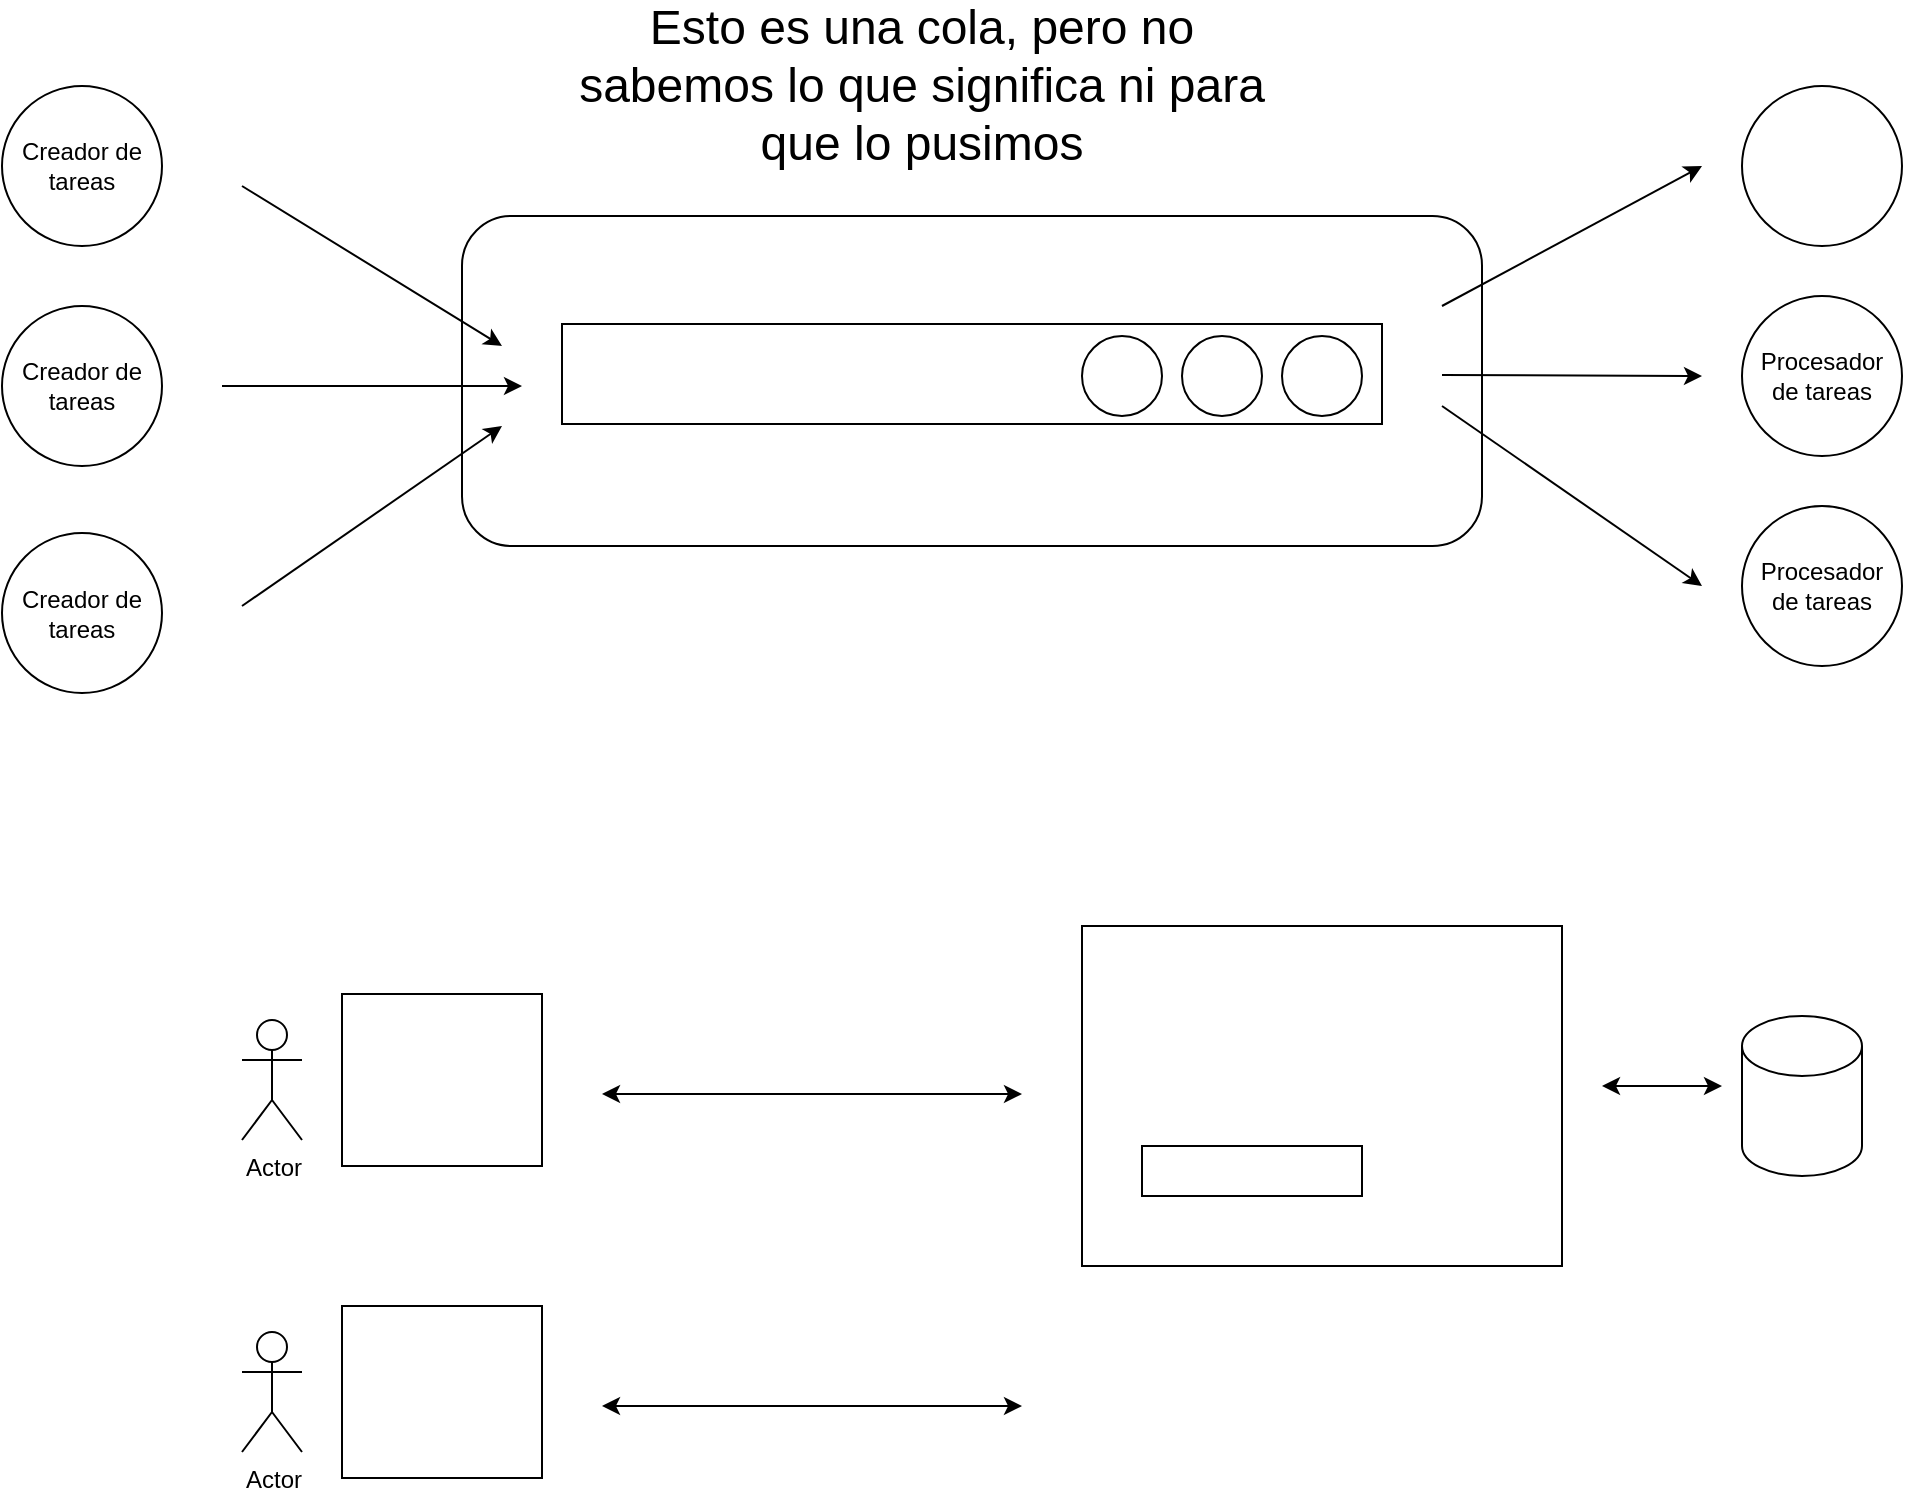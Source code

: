 <mxfile version="13.9.9" type="device" pages="61"><diagram id="w1qPl8V5jRLv7ceslPVd" name="Page-1"><mxGraphModel dx="1020" dy="588" grid="1" gridSize="10" guides="1" tooltips="1" connect="1" arrows="1" fold="1" page="1" pageScale="1" pageWidth="1169" pageHeight="827" math="0" shadow="0"><root><mxCell id="0"/><mxCell id="1" parent="0"/><mxCell id="L4VEW8zUhGDSgHcWGH-7-1" value="" style="rounded=1;whiteSpace=wrap;html=1;fillColor=none;" vertex="1" parent="1"><mxGeometry x="600" y="125" width="510" height="165" as="geometry"/></mxCell><mxCell id="QUQfd0fxF0T3ohF51G-I-1" value="" style="rounded=0;whiteSpace=wrap;html=1;fillColor=none;align=left;" parent="1" vertex="1"><mxGeometry x="650" y="179" width="410" height="50" as="geometry"/></mxCell><mxCell id="QUQfd0fxF0T3ohF51G-I-2" value="" style="endArrow=classic;html=1;" parent="1" edge="1"><mxGeometry width="50" height="50" relative="1" as="geometry"><mxPoint x="480" y="210" as="sourcePoint"/><mxPoint x="630" y="210" as="targetPoint"/></mxGeometry></mxCell><mxCell id="QUQfd0fxF0T3ohF51G-I-3" value="" style="endArrow=classic;html=1;" parent="1" edge="1"><mxGeometry width="50" height="50" relative="1" as="geometry"><mxPoint x="1090" y="204.5" as="sourcePoint"/><mxPoint x="1220" y="205" as="targetPoint"/></mxGeometry></mxCell><mxCell id="QUQfd0fxF0T3ohF51G-I-5" value="" style="rounded=0;whiteSpace=wrap;html=1;fillColor=none;align=left;" parent="1" vertex="1"><mxGeometry x="910" y="480" width="240" height="170" as="geometry"/></mxCell><mxCell id="QUQfd0fxF0T3ohF51G-I-6" value="" style="rounded=0;whiteSpace=wrap;html=1;fillColor=none;align=left;" parent="1" vertex="1"><mxGeometry x="540" y="514" width="100" height="86" as="geometry"/></mxCell><mxCell id="QUQfd0fxF0T3ohF51G-I-7" value="" style="endArrow=classic;startArrow=classic;html=1;" parent="1" edge="1"><mxGeometry width="50" height="50" relative="1" as="geometry"><mxPoint x="670" y="564" as="sourcePoint"/><mxPoint x="880" y="564" as="targetPoint"/></mxGeometry></mxCell><mxCell id="QUQfd0fxF0T3ohF51G-I-8" value="" style="rounded=0;whiteSpace=wrap;html=1;fillColor=none;align=left;" parent="1" vertex="1"><mxGeometry x="940" y="590" width="110" height="25" as="geometry"/></mxCell><mxCell id="QUQfd0fxF0T3ohF51G-I-9" value="Actor" style="shape=umlActor;verticalLabelPosition=bottom;verticalAlign=top;html=1;outlineConnect=0;fillColor=none;align=left;" parent="1" vertex="1"><mxGeometry x="490" y="527" width="30" height="60" as="geometry"/></mxCell><mxCell id="QUQfd0fxF0T3ohF51G-I-10" value="" style="rounded=0;whiteSpace=wrap;html=1;fillColor=none;align=left;" parent="1" vertex="1"><mxGeometry x="540" y="670" width="100" height="86" as="geometry"/></mxCell><mxCell id="QUQfd0fxF0T3ohF51G-I-11" value="" style="endArrow=classic;startArrow=classic;html=1;" parent="1" edge="1"><mxGeometry width="50" height="50" relative="1" as="geometry"><mxPoint x="670" y="720" as="sourcePoint"/><mxPoint x="880" y="720" as="targetPoint"/></mxGeometry></mxCell><mxCell id="QUQfd0fxF0T3ohF51G-I-12" value="Actor" style="shape=umlActor;verticalLabelPosition=bottom;verticalAlign=top;html=1;outlineConnect=0;fillColor=none;align=left;" parent="1" vertex="1"><mxGeometry x="490" y="683" width="30" height="60" as="geometry"/></mxCell><mxCell id="QUQfd0fxF0T3ohF51G-I-13" value="" style="shape=cylinder2;whiteSpace=wrap;html=1;boundedLbl=1;backgroundOutline=1;size=15;fillColor=none;align=left;" parent="1" vertex="1"><mxGeometry x="1240" y="525" width="60" height="80" as="geometry"/></mxCell><mxCell id="QUQfd0fxF0T3ohF51G-I-14" value="" style="endArrow=classic;startArrow=classic;html=1;" parent="1" edge="1"><mxGeometry width="50" height="50" relative="1" as="geometry"><mxPoint x="1170" y="560" as="sourcePoint"/><mxPoint x="1230" y="560" as="targetPoint"/></mxGeometry></mxCell><mxCell id="7n1rcbq7-F3Xuvz1heMW-1" value="Procesador de tareas" style="ellipse;whiteSpace=wrap;html=1;aspect=fixed;fillColor=none;" parent="1" vertex="1"><mxGeometry x="1240" y="165" width="80" height="80" as="geometry"/></mxCell><mxCell id="7n1rcbq7-F3Xuvz1heMW-2" value="Creador de tareas" style="ellipse;whiteSpace=wrap;html=1;aspect=fixed;fillColor=none;" parent="1" vertex="1"><mxGeometry x="370" y="60" width="80" height="80" as="geometry"/></mxCell><mxCell id="7n1rcbq7-F3Xuvz1heMW-4" value="Creador de tareas" style="ellipse;whiteSpace=wrap;html=1;aspect=fixed;fillColor=none;" parent="1" vertex="1"><mxGeometry x="370" y="170" width="80" height="80" as="geometry"/></mxCell><mxCell id="7n1rcbq7-F3Xuvz1heMW-5" value="Creador de tareas" style="ellipse;whiteSpace=wrap;html=1;aspect=fixed;fillColor=none;" parent="1" vertex="1"><mxGeometry x="370" y="283.5" width="80" height="80" as="geometry"/></mxCell><mxCell id="7n1rcbq7-F3Xuvz1heMW-6" value="" style="endArrow=classic;html=1;" parent="1" edge="1"><mxGeometry width="50" height="50" relative="1" as="geometry"><mxPoint x="490" y="110" as="sourcePoint"/><mxPoint x="620" y="190" as="targetPoint"/></mxGeometry></mxCell><mxCell id="7n1rcbq7-F3Xuvz1heMW-7" value="" style="endArrow=classic;html=1;" parent="1" edge="1"><mxGeometry width="50" height="50" relative="1" as="geometry"><mxPoint x="490" y="320" as="sourcePoint"/><mxPoint x="620" y="230" as="targetPoint"/></mxGeometry></mxCell><mxCell id="7n1rcbq7-F3Xuvz1heMW-11" value="" style="ellipse;whiteSpace=wrap;html=1;aspect=fixed;fillColor=none;" parent="1" vertex="1"><mxGeometry x="1010" y="185" width="40" height="40" as="geometry"/></mxCell><mxCell id="7n1rcbq7-F3Xuvz1heMW-12" value="" style="ellipse;whiteSpace=wrap;html=1;aspect=fixed;fillColor=none;" parent="1" vertex="1"><mxGeometry x="960" y="185" width="40" height="40" as="geometry"/></mxCell><mxCell id="7n1rcbq7-F3Xuvz1heMW-13" value="" style="ellipse;whiteSpace=wrap;html=1;aspect=fixed;fillColor=none;" parent="1" vertex="1"><mxGeometry x="910" y="185" width="40" height="40" as="geometry"/></mxCell><mxCell id="7n1rcbq7-F3Xuvz1heMW-14" value="Procesador de tareas" style="ellipse;whiteSpace=wrap;html=1;aspect=fixed;fillColor=none;" parent="1" vertex="1"><mxGeometry x="1240" y="270" width="80" height="80" as="geometry"/></mxCell><mxCell id="7n1rcbq7-F3Xuvz1heMW-15" value="" style="endArrow=classic;html=1;" parent="1" edge="1"><mxGeometry width="50" height="50" relative="1" as="geometry"><mxPoint x="1090" y="220" as="sourcePoint"/><mxPoint x="1220" y="310" as="targetPoint"/></mxGeometry></mxCell><mxCell id="BrcBsDDDaHo5s_yZhLFm-2" value="" style="ellipse;whiteSpace=wrap;html=1;aspect=fixed;fillColor=none;" parent="1" vertex="1"><mxGeometry x="1240" y="60" width="80" height="80" as="geometry"/></mxCell><mxCell id="zb0RUCvV10jUOYPDO14q-1" value="" style="endArrow=classic;html=1;" parent="1" edge="1"><mxGeometry width="50" height="50" relative="1" as="geometry"><mxPoint x="1090" y="170" as="sourcePoint"/><mxPoint x="1220" y="100" as="targetPoint"/></mxGeometry></mxCell><mxCell id="OB0bZEQujmKFNIYK2Umn-1" value="&lt;font style=&quot;font-size: 24px&quot;&gt;Esto es una cola, pero no sabemos lo que significa ni para que lo pusimos&lt;/font&gt;" style="text;html=1;strokeColor=none;fillColor=none;align=center;verticalAlign=middle;whiteSpace=wrap;rounded=0;" parent="1" vertex="1"><mxGeometry x="650" y="50" width="360" height="20" as="geometry"/></mxCell></root></mxGraphModel></diagram><diagram id="groTQl9ZvEUzUaYiyq4d" name="Page-2"><mxGraphModel dx="1038" dy="607" grid="1" gridSize="10" guides="1" tooltips="1" connect="1" arrows="1" fold="1" page="1" pageScale="1" pageWidth="1169" pageHeight="827" background="none" math="0" shadow="0"><root><mxCell id="pd_yWXlk7lAxTy_8APcP-0"/><mxCell id="pd_yWXlk7lAxTy_8APcP-1" parent="pd_yWXlk7lAxTy_8APcP-0"/><mxCell id="pd_yWXlk7lAxTy_8APcP-2" value="Javascript+html en el navegador" style="rounded=0;whiteSpace=wrap;html=1;fillColor=none;" parent="pd_yWXlk7lAxTy_8APcP-1" vertex="1"><mxGeometry x="100" y="170" width="230" height="150" as="geometry"/></mxCell><mxCell id="pd_yWXlk7lAxTy_8APcP-3" value="Actor" style="shape=umlActor;verticalLabelPosition=bottom;verticalAlign=top;html=1;outlineConnect=0;fillColor=none;" parent="pd_yWXlk7lAxTy_8APcP-1" vertex="1"><mxGeometry x="30" y="210" width="30" height="60" as="geometry"/></mxCell><mxCell id="pd_yWXlk7lAxTy_8APcP-6" value="JAVASCRIPT (node)" style="rounded=0;whiteSpace=wrap;html=1;fillColor=none;" parent="pd_yWXlk7lAxTy_8APcP-1" vertex="1"><mxGeometry x="510" y="120" width="350" height="260" as="geometry"/></mxCell><mxCell id="pd_yWXlk7lAxTy_8APcP-7" value="MongoDB" style="shape=cylinder2;whiteSpace=wrap;html=1;boundedLbl=1;backgroundOutline=1;size=15;fillColor=none;" parent="pd_yWXlk7lAxTy_8APcP-1" vertex="1"><mxGeometry x="1030" y="200" width="60" height="80" as="geometry"/></mxCell><mxCell id="pd_yWXlk7lAxTy_8APcP-8" value="" style="endArrow=classic;startArrow=classic;html=1;" parent="pd_yWXlk7lAxTy_8APcP-1" edge="1"><mxGeometry width="50" height="50" relative="1" as="geometry"><mxPoint x="350" y="240" as="sourcePoint"/><mxPoint x="490" y="240" as="targetPoint"/></mxGeometry></mxCell><mxCell id="pd_yWXlk7lAxTy_8APcP-9" value="" style="endArrow=classic;startArrow=classic;html=1;" parent="pd_yWXlk7lAxTy_8APcP-1" edge="1"><mxGeometry width="50" height="50" relative="1" as="geometry"><mxPoint x="870" y="244.5" as="sourcePoint"/><mxPoint x="1010" y="244.5" as="targetPoint"/></mxGeometry></mxCell></root></mxGraphModel></diagram><diagram id="dn7EXuE--uikjKJW8nnO" name="Page-3"><mxGraphModel dx="1264" dy="592" grid="1" gridSize="10" guides="1" tooltips="1" connect="1" arrows="1" fold="1" page="1" pageScale="1" pageWidth="1169" pageHeight="827" math="0" shadow="0"><root><mxCell id="Wv7l3Bqaw7BaSy5ZV8EC-0"/><mxCell id="Wv7l3Bqaw7BaSy5ZV8EC-1" parent="Wv7l3Bqaw7BaSy5ZV8EC-0"/><mxCell id="mlfTTpntiGP2EHpx9nMK-0" value="Javascript+html en el navegador" style="rounded=0;whiteSpace=wrap;html=1;fillColor=none;" parent="Wv7l3Bqaw7BaSy5ZV8EC-1" vertex="1"><mxGeometry x="100" y="170" width="230" height="150" as="geometry"/></mxCell><mxCell id="mlfTTpntiGP2EHpx9nMK-1" value="" style="rounded=0;whiteSpace=wrap;html=1;fillColor=none;" parent="Wv7l3Bqaw7BaSy5ZV8EC-1" vertex="1"><mxGeometry x="500" y="110" width="350" height="260" as="geometry"/></mxCell><mxCell id="mlfTTpntiGP2EHpx9nMK-2" value="MongoDB" style="shape=cylinder2;whiteSpace=wrap;html=1;boundedLbl=1;backgroundOutline=1;size=15;fillColor=none;" parent="Wv7l3Bqaw7BaSy5ZV8EC-1" vertex="1"><mxGeometry x="1030" y="200" width="60" height="80" as="geometry"/></mxCell><mxCell id="mlfTTpntiGP2EHpx9nMK-3" value="" style="endArrow=classic;startArrow=classic;html=1;" parent="Wv7l3Bqaw7BaSy5ZV8EC-1" edge="1"><mxGeometry width="50" height="50" relative="1" as="geometry"><mxPoint x="350" y="240" as="sourcePoint"/><mxPoint x="490" y="240" as="targetPoint"/></mxGeometry></mxCell><mxCell id="mlfTTpntiGP2EHpx9nMK-4" value="" style="endArrow=classic;startArrow=classic;html=1;" parent="Wv7l3Bqaw7BaSy5ZV8EC-1" edge="1"><mxGeometry width="50" height="50" relative="1" as="geometry"><mxPoint x="870" y="244.5" as="sourcePoint"/><mxPoint x="1010" y="244.5" as="targetPoint"/></mxGeometry></mxCell><mxCell id="mlfTTpntiGP2EHpx9nMK-5" value="SERVIDOR&lt;br&gt;IP:Puerto" style="text;html=1;strokeColor=none;fillColor=none;align=center;verticalAlign=middle;whiteSpace=wrap;rounded=0;" parent="Wv7l3Bqaw7BaSy5ZV8EC-1" vertex="1"><mxGeometry x="515" y="70" width="70" height="40" as="geometry"/></mxCell><mxCell id="mlfTTpntiGP2EHpx9nMK-6" value="NAVEGADOR" style="text;html=1;strokeColor=none;fillColor=none;align=center;verticalAlign=middle;whiteSpace=wrap;rounded=0;" parent="Wv7l3Bqaw7BaSy5ZV8EC-1" vertex="1"><mxGeometry x="100" y="130" width="70" height="20" as="geometry"/></mxCell><mxCell id="mlfTTpntiGP2EHpx9nMK-7" value="" style="rounded=0;whiteSpace=wrap;html=1;fillColor=none;" parent="Wv7l3Bqaw7BaSy5ZV8EC-1" vertex="1"><mxGeometry x="390" y="180" width="60" height="50" as="geometry"/></mxCell><mxCell id="mlfTTpntiGP2EHpx9nMK-8" value="" style="endArrow=classic;html=1;exitX=1;exitY=0.5;exitDx=0;exitDy=0;" parent="Wv7l3Bqaw7BaSy5ZV8EC-1" source="mlfTTpntiGP2EHpx9nMK-7" edge="1"><mxGeometry width="50" height="50" relative="1" as="geometry"><mxPoint x="370" y="420" as="sourcePoint"/><mxPoint x="480" y="205" as="targetPoint"/></mxGeometry></mxCell><mxCell id="mlfTTpntiGP2EHpx9nMK-9" value="" style="rounded=0;whiteSpace=wrap;html=1;fillColor=none;" parent="Wv7l3Bqaw7BaSy5ZV8EC-1" vertex="1"><mxGeometry x="390" y="250" width="60" height="50" as="geometry"/></mxCell><mxCell id="mlfTTpntiGP2EHpx9nMK-10" value="" style="endArrow=classic;html=1;exitX=0;exitY=0.5;exitDx=0;exitDy=0;" parent="Wv7l3Bqaw7BaSy5ZV8EC-1" source="mlfTTpntiGP2EHpx9nMK-9" edge="1"><mxGeometry width="50" height="50" relative="1" as="geometry"><mxPoint x="460" y="215" as="sourcePoint"/><mxPoint x="360" y="275" as="targetPoint"/></mxGeometry></mxCell><mxCell id="mlfTTpntiGP2EHpx9nMK-11" value="" style="rounded=0;whiteSpace=wrap;html=1;fillColor=none;" parent="Wv7l3Bqaw7BaSy5ZV8EC-1" vertex="1"><mxGeometry x="191.2" y="380" width="240" height="210" as="geometry"/></mxCell><mxCell id="mlfTTpntiGP2EHpx9nMK-12" value="" style="endArrow=none;html=1;exitX=-0.005;exitY=0.37;exitDx=0;exitDy=0;exitPerimeter=0;entryX=0.998;entryY=0.367;entryDx=0;entryDy=0;entryPerimeter=0;" parent="Wv7l3Bqaw7BaSy5ZV8EC-1" source="mlfTTpntiGP2EHpx9nMK-11" target="mlfTTpntiGP2EHpx9nMK-11" edge="1"><mxGeometry width="50" height="50" relative="1" as="geometry"><mxPoint x="591.2" y="330" as="sourcePoint"/><mxPoint x="641.2" y="280" as="targetPoint"/></mxGeometry></mxCell><mxCell id="mlfTTpntiGP2EHpx9nMK-13" value="Text" style="text;html=1;strokeColor=none;fillColor=none;align=center;verticalAlign=middle;whiteSpace=wrap;rounded=0;" parent="Wv7l3Bqaw7BaSy5ZV8EC-1" vertex="1"><mxGeometry x="510" y="300" width="40" height="20" as="geometry"/></mxCell><mxCell id="mlfTTpntiGP2EHpx9nMK-14" value="HEAD" style="text;html=1;strokeColor=none;fillColor=none;align=center;verticalAlign=middle;whiteSpace=wrap;rounded=0;" parent="Wv7l3Bqaw7BaSy5ZV8EC-1" vertex="1"><mxGeometry x="110" y="414" width="40" height="20" as="geometry"/></mxCell><mxCell id="mlfTTpntiGP2EHpx9nMK-15" value="BODY" style="text;html=1;strokeColor=none;fillColor=none;align=center;verticalAlign=middle;whiteSpace=wrap;rounded=0;" parent="Wv7l3Bqaw7BaSy5ZV8EC-1" vertex="1"><mxGeometry x="110" y="510" width="40" height="20" as="geometry"/></mxCell><mxCell id="mlfTTpntiGP2EHpx9nMK-16" value="200 OK&lt;br&gt;Content-type: text/html" style="text;html=1;strokeColor=none;fillColor=none;align=center;verticalAlign=middle;whiteSpace=wrap;rounded=0;" parent="Wv7l3Bqaw7BaSy5ZV8EC-1" vertex="1"><mxGeometry x="210" y="394" width="200" height="46" as="geometry"/></mxCell><mxCell id="mlfTTpntiGP2EHpx9nMK-18" value="DIR" style="shape=card;whiteSpace=wrap;html=1;" parent="Wv7l3Bqaw7BaSy5ZV8EC-1" vertex="1"><mxGeometry x="910" y="297" width="50" height="70" as="geometry"/></mxCell><mxCell id="mlfTTpntiGP2EHpx9nMK-19" value="" style="shape=note;whiteSpace=wrap;html=1;backgroundOutline=1;darkOpacity=0.05;" parent="Wv7l3Bqaw7BaSy5ZV8EC-1" vertex="1"><mxGeometry x="950" y="407" width="50" height="66" as="geometry"/></mxCell><mxCell id="mlfTTpntiGP2EHpx9nMK-20" value="" style="shape=note;whiteSpace=wrap;html=1;backgroundOutline=1;darkOpacity=0.05;" parent="Wv7l3Bqaw7BaSy5ZV8EC-1" vertex="1"><mxGeometry x="950" y="507" width="50" height="66" as="geometry"/></mxCell><mxCell id="mlfTTpntiGP2EHpx9nMK-21" value="" style="shape=note;whiteSpace=wrap;html=1;backgroundOutline=1;darkOpacity=0.05;" parent="Wv7l3Bqaw7BaSy5ZV8EC-1" vertex="1"><mxGeometry x="950" y="607" width="50" height="66" as="geometry"/></mxCell><mxCell id="mlfTTpntiGP2EHpx9nMK-22" value="inicio.html" style="text;html=1;strokeColor=none;fillColor=none;align=center;verticalAlign=middle;whiteSpace=wrap;rounded=0;" parent="Wv7l3Bqaw7BaSy5ZV8EC-1" vertex="1"><mxGeometry x="950" y="387" width="40" height="20" as="geometry"/></mxCell><mxCell id="mlfTTpntiGP2EHpx9nMK-23" value="contacto.html" style="text;html=1;strokeColor=none;fillColor=none;align=center;verticalAlign=middle;whiteSpace=wrap;rounded=0;" parent="Wv7l3Bqaw7BaSy5ZV8EC-1" vertex="1"><mxGeometry x="955" y="487" width="40" height="20" as="geometry"/></mxCell><mxCell id="mlfTTpntiGP2EHpx9nMK-24" style="edgeStyle=orthogonalEdgeStyle;rounded=0;orthogonalLoop=1;jettySize=auto;html=1;exitX=0.25;exitY=1;exitDx=0;exitDy=0;entryX=0.25;entryY=0.5;entryDx=0;entryDy=0;entryPerimeter=0;" parent="Wv7l3Bqaw7BaSy5ZV8EC-1" source="mlfTTpntiGP2EHpx9nMK-23" target="mlfTTpntiGP2EHpx9nMK-23" edge="1"><mxGeometry relative="1" as="geometry"/></mxCell><mxCell id="mlfTTpntiGP2EHpx9nMK-25" value="catalgo.html" style="text;html=1;strokeColor=none;fillColor=none;align=center;verticalAlign=middle;whiteSpace=wrap;rounded=0;" parent="Wv7l3Bqaw7BaSy5ZV8EC-1" vertex="1"><mxGeometry x="955" y="587" width="40" height="20" as="geometry"/></mxCell><mxCell id="mlfTTpntiGP2EHpx9nMK-26" value="GET /inicio.html" style="text;html=1;strokeColor=none;fillColor=none;align=center;verticalAlign=middle;whiteSpace=wrap;rounded=0;" parent="Wv7l3Bqaw7BaSy5ZV8EC-1" vertex="1"><mxGeometry x="360" y="150" width="110" height="20" as="geometry"/></mxCell><mxCell id="mlfTTpntiGP2EHpx9nMK-27" value="&amp;lt;html&amp;gt;&lt;br&gt;&amp;lt;head&amp;gt;&amp;lt;/head&amp;gt;&lt;br&gt;&amp;lt;body&amp;gt;&lt;br&gt;...." style="text;html=1;strokeColor=none;fillColor=none;align=center;verticalAlign=middle;whiteSpace=wrap;rounded=0;" parent="Wv7l3Bqaw7BaSy5ZV8EC-1" vertex="1"><mxGeometry x="230" y="473" width="120" height="87" as="geometry"/></mxCell><mxCell id="Ht37_-6wfiLqIdE-ZkEw-0" value="Actor" style="shape=umlActor;verticalLabelPosition=bottom;verticalAlign=top;html=1;outlineConnect=0;" parent="Wv7l3Bqaw7BaSy5ZV8EC-1" vertex="1"><mxGeometry x="40" y="210" width="30" height="60" as="geometry"/></mxCell><mxCell id="cjC7T-yoae54WCCc-IFe-0" value="&lt;font style=&quot;font-size: 24px&quot;&gt;El protocolo HTTP en una tarde de septiembre&lt;/font&gt;" style="text;html=1;strokeColor=none;fillColor=none;align=center;verticalAlign=middle;whiteSpace=wrap;rounded=0;" vertex="1" parent="Wv7l3Bqaw7BaSy5ZV8EC-1"><mxGeometry x="220" y="20" width="360" height="20" as="geometry"/></mxCell></root></mxGraphModel></diagram><diagram id="jDClRp1JuKLZ_puSO1hr" name="Page-4"><mxGraphModel dx="1024" dy="592" grid="1" gridSize="10" guides="1" tooltips="1" connect="1" arrows="1" fold="1" page="1" pageScale="1" pageWidth="1169" pageHeight="827" math="0" shadow="0"><root><mxCell id="WKgJ5-q_BmQVNWfPwlfk-0"/><mxCell id="WKgJ5-q_BmQVNWfPwlfk-1" parent="WKgJ5-q_BmQVNWfPwlfk-0"/><mxCell id="WKgJ5-q_BmQVNWfPwlfk-14" style="edgeStyle=orthogonalEdgeStyle;rounded=0;orthogonalLoop=1;jettySize=auto;html=1;entryX=0;entryY=0.5;entryDx=0;entryDy=0;" parent="WKgJ5-q_BmQVNWfPwlfk-1" source="WKgJ5-q_BmQVNWfPwlfk-2" target="WKgJ5-q_BmQVNWfPwlfk-13" edge="1"><mxGeometry relative="1" as="geometry"/></mxCell><mxCell id="WKgJ5-q_BmQVNWfPwlfk-2" value="document" style="ellipse;whiteSpace=wrap;html=1;aspect=fixed;fillColor=none;" parent="WKgJ5-q_BmQVNWfPwlfk-1" vertex="1"><mxGeometry x="170" y="40" width="80" height="80" as="geometry"/></mxCell><mxCell id="WKgJ5-q_BmQVNWfPwlfk-13" value="nombre:html" style="ellipse;whiteSpace=wrap;html=1;aspect=fixed;fillColor=none;" parent="WKgJ5-q_BmQVNWfPwlfk-1" vertex="1"><mxGeometry x="420" y="40" width="80" height="80" as="geometry"/></mxCell><mxCell id="JXAheC6QWTSwkuFQDu7I-0" style="edgeStyle=orthogonalEdgeStyle;rounded=0;orthogonalLoop=1;jettySize=auto;html=1;exitX=0;exitY=0;exitDx=0;exitDy=0;" parent="WKgJ5-q_BmQVNWfPwlfk-1" source="WKgJ5-q_BmQVNWfPwlfk-15" edge="1"><mxGeometry relative="1" as="geometry"><mxPoint x="460" y="130" as="targetPoint"/></mxGeometry></mxCell><mxCell id="WKgJ5-q_BmQVNWfPwlfk-15" value="nombre: head" style="ellipse;whiteSpace=wrap;html=1;aspect=fixed;fillColor=none;" parent="WKgJ5-q_BmQVNWfPwlfk-1" vertex="1"><mxGeometry x="520" y="160" width="80" height="80" as="geometry"/></mxCell><mxCell id="WKgJ5-q_BmQVNWfPwlfk-16" value="nombre:body" style="ellipse;whiteSpace=wrap;html=1;aspect=fixed;fillColor=none;" parent="WKgJ5-q_BmQVNWfPwlfk-1" vertex="1"><mxGeometry x="630" y="160" width="80" height="80" as="geometry"/></mxCell><mxCell id="WKgJ5-q_BmQVNWfPwlfk-17" value="" style="endArrow=classic;html=1;exitX=1;exitY=0.5;exitDx=0;exitDy=0;" parent="WKgJ5-q_BmQVNWfPwlfk-1" source="WKgJ5-q_BmQVNWfPwlfk-13" edge="1"><mxGeometry width="50" height="50" relative="1" as="geometry"><mxPoint x="500" y="330" as="sourcePoint"/><mxPoint x="550" y="80" as="targetPoint"/></mxGeometry></mxCell><mxCell id="WKgJ5-q_BmQVNWfPwlfk-18" value="&lt;font style=&quot;font-size: 24px&quot;&gt;[ h1, h2 ]&lt;/font&gt;" style="text;html=1;strokeColor=none;fillColor=none;align=center;verticalAlign=middle;whiteSpace=wrap;rounded=0;" parent="WKgJ5-q_BmQVNWfPwlfk-1" vertex="1"><mxGeometry x="540" y="70" width="150" height="20" as="geometry"/></mxCell><mxCell id="WKgJ5-q_BmQVNWfPwlfk-19" value="" style="endArrow=classic;html=1;entryX=0.5;entryY=0;entryDx=0;entryDy=0;" parent="WKgJ5-q_BmQVNWfPwlfk-1" target="WKgJ5-q_BmQVNWfPwlfk-15" edge="1"><mxGeometry width="50" height="50" relative="1" as="geometry"><mxPoint x="580" y="100" as="sourcePoint"/><mxPoint x="550" y="280" as="targetPoint"/></mxGeometry></mxCell><mxCell id="WKgJ5-q_BmQVNWfPwlfk-20" value="" style="endArrow=classic;html=1;" parent="WKgJ5-q_BmQVNWfPwlfk-1" target="WKgJ5-q_BmQVNWfPwlfk-16" edge="1"><mxGeometry width="50" height="50" relative="1" as="geometry"><mxPoint x="640" y="100" as="sourcePoint"/><mxPoint x="570" y="170" as="targetPoint"/></mxGeometry></mxCell><mxCell id="WKgJ5-q_BmQVNWfPwlfk-21" value="" style="endArrow=classic;html=1;exitX=1;exitY=0.5;exitDx=0;exitDy=0;" parent="WKgJ5-q_BmQVNWfPwlfk-1" edge="1"><mxGeometry width="50" height="50" relative="1" as="geometry"><mxPoint x="500" y="79.5" as="sourcePoint"/><mxPoint x="550" y="79.5" as="targetPoint"/></mxGeometry></mxCell><mxCell id="WKgJ5-q_BmQVNWfPwlfk-23" value="" style="endArrow=classic;html=1;exitX=1;exitY=0.5;exitDx=0;exitDy=0;" parent="WKgJ5-q_BmQVNWfPwlfk-1" edge="1"><mxGeometry width="50" height="50" relative="1" as="geometry"><mxPoint x="710" y="199.5" as="sourcePoint"/><mxPoint x="760" y="199.5" as="targetPoint"/></mxGeometry></mxCell><mxCell id="WKgJ5-q_BmQVNWfPwlfk-24" value="&lt;font style=&quot;font-size: 24px&quot;&gt;[ h1, h2, h3, h4, h5 ]&lt;/font&gt;" style="text;html=1;strokeColor=none;fillColor=none;align=center;verticalAlign=middle;whiteSpace=wrap;rounded=0;" parent="WKgJ5-q_BmQVNWfPwlfk-1" vertex="1"><mxGeometry x="730" y="190" width="290" height="20" as="geometry"/></mxCell><mxCell id="WKgJ5-q_BmQVNWfPwlfk-25" value="FORM" style="ellipse;whiteSpace=wrap;html=1;aspect=fixed;fillColor=none;" parent="WKgJ5-q_BmQVNWfPwlfk-1" vertex="1"><mxGeometry x="1050" y="270" width="80" height="80" as="geometry"/></mxCell><mxCell id="WKgJ5-q_BmQVNWfPwlfk-26" value="H1" style="ellipse;whiteSpace=wrap;html=1;aspect=fixed;fillColor=none;" parent="WKgJ5-q_BmQVNWfPwlfk-1" vertex="1"><mxGeometry x="650" y="270" width="80" height="80" as="geometry"/></mxCell><mxCell id="WKgJ5-q_BmQVNWfPwlfk-27" value="TEXTO!" style="ellipse;whiteSpace=wrap;html=1;aspect=fixed;fillColor=none;" parent="WKgJ5-q_BmQVNWfPwlfk-1" vertex="1"><mxGeometry x="750" y="270" width="80" height="80" as="geometry"/></mxCell><mxCell id="WKgJ5-q_BmQVNWfPwlfk-28" value="INPUT id=&quot;dato&quot;" style="ellipse;whiteSpace=wrap;html=1;aspect=fixed;fillColor=none;" parent="WKgJ5-q_BmQVNWfPwlfk-1" vertex="1"><mxGeometry x="850" y="270" width="80" height="80" as="geometry"/></mxCell><mxCell id="WKgJ5-q_BmQVNWfPwlfk-29" value="HR" style="ellipse;whiteSpace=wrap;html=1;aspect=fixed;fillColor=none;" parent="WKgJ5-q_BmQVNWfPwlfk-1" vertex="1"><mxGeometry x="950" y="270" width="80" height="80" as="geometry"/></mxCell><mxCell id="WKgJ5-q_BmQVNWfPwlfk-30" value="" style="endArrow=classic;html=1;" parent="WKgJ5-q_BmQVNWfPwlfk-1" edge="1"><mxGeometry width="50" height="50" relative="1" as="geometry"><mxPoint x="780" y="220" as="sourcePoint"/><mxPoint x="720" y="280" as="targetPoint"/></mxGeometry></mxCell><mxCell id="WKgJ5-q_BmQVNWfPwlfk-32" value="" style="endArrow=classic;html=1;entryX=0.685;entryY=-0.002;entryDx=0;entryDy=0;entryPerimeter=0;" parent="WKgJ5-q_BmQVNWfPwlfk-1" target="WKgJ5-q_BmQVNWfPwlfk-27" edge="1"><mxGeometry width="50" height="50" relative="1" as="geometry"><mxPoint x="830" y="220" as="sourcePoint"/><mxPoint x="720" y="440" as="targetPoint"/></mxGeometry></mxCell><mxCell id="WKgJ5-q_BmQVNWfPwlfk-33" value="" style="endArrow=classic;html=1;entryX=0.5;entryY=0;entryDx=0;entryDy=0;" parent="WKgJ5-q_BmQVNWfPwlfk-1" target="WKgJ5-q_BmQVNWfPwlfk-28" edge="1"><mxGeometry width="50" height="50" relative="1" as="geometry"><mxPoint x="880" y="220" as="sourcePoint"/><mxPoint x="700" y="480" as="targetPoint"/></mxGeometry></mxCell><mxCell id="WKgJ5-q_BmQVNWfPwlfk-34" value="" style="endArrow=classic;html=1;entryX=0.425;entryY=-0.002;entryDx=0;entryDy=0;entryPerimeter=0;" parent="WKgJ5-q_BmQVNWfPwlfk-1" target="WKgJ5-q_BmQVNWfPwlfk-29" edge="1"><mxGeometry width="50" height="50" relative="1" as="geometry"><mxPoint x="920" y="220" as="sourcePoint"/><mxPoint x="820" y="450" as="targetPoint"/></mxGeometry></mxCell><mxCell id="WKgJ5-q_BmQVNWfPwlfk-35" value="" style="endArrow=classic;html=1;" parent="WKgJ5-q_BmQVNWfPwlfk-1" edge="1"><mxGeometry width="50" height="50" relative="1" as="geometry"><mxPoint x="970" y="220" as="sourcePoint"/><mxPoint x="1070" y="260" as="targetPoint"/></mxGeometry></mxCell><mxCell id="WKgJ5-q_BmQVNWfPwlfk-36" value="&lt;div style=&quot;color: rgb(212 , 212 , 212) ; background-color: rgb(30 , 30 , 30) ; font-family: &amp;#34;consolas&amp;#34; , &amp;#34;courier new&amp;#34; , monospace ; font-size: 14px ; line-height: 19px&quot;&gt;&lt;div&gt;&amp;nbsp;&lt;span style=&quot;color: #569cd6&quot;&gt;let&lt;/span&gt;&amp;nbsp;&lt;span style=&quot;color: #9cdcfe&quot;&gt;etiqueta&lt;/span&gt;&amp;nbsp;=&amp;nbsp;{&lt;/div&gt;&lt;div&gt;&amp;nbsp;&amp;nbsp;&amp;nbsp;&amp;nbsp;&amp;nbsp;&amp;nbsp;&amp;nbsp;&amp;nbsp;&lt;span style=&quot;color: #9cdcfe&quot;&gt;nombre&amp;nbsp;&amp;nbsp;&amp;nbsp;&amp;nbsp;:&lt;/span&gt;&amp;nbsp;&lt;span style=&quot;color: #ce9178&quot;&gt;&quot;input&quot;&lt;/span&gt;,&lt;/div&gt;&lt;div&gt;&amp;nbsp;&amp;nbsp;&amp;nbsp;&amp;nbsp;&amp;nbsp;&amp;nbsp;&amp;nbsp;&amp;nbsp;&lt;span style=&quot;color: #9cdcfe&quot;&gt;atributos&amp;nbsp;:&lt;/span&gt;&amp;nbsp;[&lt;/div&gt;&lt;div&gt;&amp;nbsp;&amp;nbsp;&amp;nbsp;&amp;nbsp;&amp;nbsp;&amp;nbsp;&amp;nbsp;&amp;nbsp;&amp;nbsp;&amp;nbsp;&amp;nbsp;&amp;nbsp;{&amp;nbsp;&lt;span style=&quot;color: #9cdcfe&quot;&gt;nombre&amp;nbsp;:&lt;/span&gt;&amp;nbsp;&lt;span style=&quot;color: #ce9178&quot;&gt;'type'&lt;/span&gt;&amp;nbsp;,&amp;nbsp;&lt;span style=&quot;color: #9cdcfe&quot;&gt;valor:&lt;/span&gt;&amp;nbsp;&lt;span style=&quot;color: #ce9178&quot;&gt;'text'&lt;/span&gt;&amp;nbsp;&amp;nbsp;},&lt;/div&gt;&lt;div&gt;&amp;nbsp;&amp;nbsp;&amp;nbsp;&amp;nbsp;&amp;nbsp;&amp;nbsp;&amp;nbsp;&amp;nbsp;&amp;nbsp;&amp;nbsp;&amp;nbsp;&amp;nbsp;{&amp;nbsp;&lt;span style=&quot;color: #9cdcfe&quot;&gt;nombre&amp;nbsp;:&lt;/span&gt;&amp;nbsp;&lt;span style=&quot;color: #ce9178&quot;&gt;'name'&lt;/span&gt;&amp;nbsp;,&amp;nbsp;&lt;span style=&quot;color: #9cdcfe&quot;&gt;valor:&lt;/span&gt;&amp;nbsp;&lt;span style=&quot;color: #ce9178&quot;&gt;'dato'&lt;/span&gt;&amp;nbsp;&amp;nbsp;},&lt;/div&gt;&lt;div&gt;&amp;nbsp;&amp;nbsp;&amp;nbsp;&amp;nbsp;&amp;nbsp;&amp;nbsp;&amp;nbsp;&amp;nbsp;&amp;nbsp;&amp;nbsp;&amp;nbsp;&amp;nbsp;{&amp;nbsp;&lt;span style=&quot;color: #9cdcfe&quot;&gt;nombre&amp;nbsp;:&lt;/span&gt;&amp;nbsp;&lt;span style=&quot;color: #ce9178&quot;&gt;'id'&lt;/span&gt;&amp;nbsp;&amp;nbsp;&amp;nbsp;,&amp;nbsp;&lt;span style=&quot;color: #9cdcfe&quot;&gt;valor:&lt;/span&gt;&amp;nbsp;&lt;span style=&quot;color: #ce9178&quot;&gt;'dato'&lt;/span&gt;&amp;nbsp;&amp;nbsp;},&lt;/div&gt;&lt;div&gt;&amp;nbsp;&amp;nbsp;&amp;nbsp;&amp;nbsp;&amp;nbsp;&amp;nbsp;&amp;nbsp;&amp;nbsp;&amp;nbsp;&amp;nbsp;&amp;nbsp;&amp;nbsp;{&amp;nbsp;&lt;span style=&quot;color: #9cdcfe&quot;&gt;nombre&amp;nbsp;:&lt;/span&gt;&amp;nbsp;&lt;span style=&quot;color: #ce9178&quot;&gt;'size'&lt;/span&gt;&amp;nbsp;,&amp;nbsp;&lt;span style=&quot;color: #9cdcfe&quot;&gt;valor:&lt;/span&gt;&amp;nbsp;&lt;span style=&quot;color: #ce9178&quot;&gt;'25'&lt;/span&gt;&amp;nbsp;&amp;nbsp;&amp;nbsp;&amp;nbsp;},&lt;/div&gt;&lt;div&gt;&amp;nbsp;&amp;nbsp;&amp;nbsp;&amp;nbsp;&amp;nbsp;&amp;nbsp;&amp;nbsp;&amp;nbsp;&amp;nbsp;&amp;nbsp;&amp;nbsp;&amp;nbsp;{&amp;nbsp;&lt;span style=&quot;color: #9cdcfe&quot;&gt;nombre&amp;nbsp;:&lt;/span&gt;&amp;nbsp;&lt;span style=&quot;color: #ce9178&quot;&gt;'value'&lt;/span&gt;,&amp;nbsp;&lt;span style=&quot;color: #9cdcfe&quot;&gt;valor:&lt;/span&gt;&amp;nbsp;&lt;span style=&quot;color: #ce9178&quot;&gt;'texto'&lt;/span&gt;&amp;nbsp;},&lt;/div&gt;&lt;div&gt;&amp;nbsp;&amp;nbsp;&amp;nbsp;&amp;nbsp;&amp;nbsp;&amp;nbsp;&amp;nbsp;&amp;nbsp;&amp;nbsp;&amp;nbsp;&amp;nbsp;&amp;nbsp;{&amp;nbsp;&lt;span style=&quot;color: #9cdcfe&quot;&gt;nombre&amp;nbsp;:&lt;/span&gt;&amp;nbsp;&lt;span style=&quot;color: #ce9178&quot;&gt;'class'&lt;/span&gt;,&amp;nbsp;&lt;span style=&quot;color: #9cdcfe&quot;&gt;valor:&lt;/span&gt;&amp;nbsp;&lt;span style=&quot;color: #ce9178&quot;&gt;'xXx'&lt;/span&gt;&amp;nbsp;&amp;nbsp;&amp;nbsp;}&lt;/div&gt;&lt;div&gt;&amp;nbsp;&amp;nbsp;&amp;nbsp;&amp;nbsp;&amp;nbsp;&amp;nbsp;&amp;nbsp;&amp;nbsp;],&lt;/div&gt;&lt;div&gt;&amp;nbsp;&amp;nbsp;&amp;nbsp;&amp;nbsp;&amp;nbsp;&amp;nbsp;&amp;nbsp;&amp;nbsp;&lt;span style=&quot;color: #9cdcfe&quot;&gt;childNodes&amp;nbsp;:&lt;/span&gt;&amp;nbsp;[&amp;nbsp;&lt;span style=&quot;color: #9cdcfe&quot;&gt;etq1&lt;/span&gt;,&amp;nbsp;&lt;span style=&quot;color: #9cdcfe&quot;&gt;etq2&lt;/span&gt;,&amp;nbsp;&lt;span style=&quot;color: #9cdcfe&quot;&gt;etq2&lt;/span&gt;...]&lt;/div&gt;&lt;div&gt;&amp;nbsp;&amp;nbsp;&amp;nbsp;&amp;nbsp;}&lt;/div&gt;&lt;br&gt;&lt;div&gt;&amp;nbsp;&amp;nbsp;&amp;nbsp;&amp;nbsp;&lt;span style=&quot;color: #569cd6&quot;&gt;let&lt;/span&gt;&amp;nbsp;&lt;span style=&quot;color: #9cdcfe&quot;&gt;atributo&lt;/span&gt;&amp;nbsp;=&amp;nbsp;{&lt;/div&gt;&lt;div&gt;&amp;nbsp;&amp;nbsp;&amp;nbsp;&amp;nbsp;&amp;nbsp;&amp;nbsp;&amp;nbsp;&amp;nbsp;&lt;span style=&quot;color: #9cdcfe&quot;&gt;nombre&amp;nbsp;:&lt;/span&gt;&amp;nbsp;&lt;span style=&quot;color: #ce9178&quot;&gt;&quot;&quot;&lt;/span&gt;,&lt;/div&gt;&lt;div&gt;&amp;nbsp;&amp;nbsp;&amp;nbsp;&amp;nbsp;&amp;nbsp;&amp;nbsp;&amp;nbsp;&amp;nbsp;&lt;span style=&quot;color: #9cdcfe&quot;&gt;valor&amp;nbsp;&amp;nbsp;:&lt;/span&gt;&amp;nbsp;&lt;span style=&quot;color: #ce9178&quot;&gt;&quot;&quot;&lt;/span&gt;&lt;/div&gt;&lt;div&gt;&amp;nbsp;&amp;nbsp;&amp;nbsp;&amp;nbsp;}&lt;/div&gt;&lt;br&gt;&lt;div&gt;&amp;nbsp;&amp;nbsp;&amp;nbsp;&amp;nbsp;&lt;span style=&quot;color: #569cd6&quot;&gt;let&lt;/span&gt;&amp;nbsp;&lt;span style=&quot;color: #9cdcfe&quot;&gt;nodoText&lt;/span&gt;&amp;nbsp;=&amp;nbsp;{&lt;/div&gt;&lt;div&gt;&amp;nbsp;&amp;nbsp;&amp;nbsp;&amp;nbsp;&amp;nbsp;&amp;nbsp;&amp;nbsp;&amp;nbsp;&lt;span style=&quot;color: #9cdcfe&quot;&gt;texto&amp;nbsp;:&lt;/span&gt;&amp;nbsp;&lt;span style=&quot;color: #ce9178&quot;&gt;&quot;LO&amp;nbsp;KE&amp;nbsp;PONGA&quot;&lt;/span&gt;&lt;/div&gt;&lt;div&gt;&amp;nbsp;&amp;nbsp;&amp;nbsp;&amp;nbsp;}&lt;/div&gt;&lt;/div&gt;" style="text;html=1;strokeColor=none;fillColor=none;align=left;verticalAlign=middle;whiteSpace=wrap;rounded=0;" parent="WKgJ5-q_BmQVNWfPwlfk-1" vertex="1"><mxGeometry x="70" y="260" width="400" height="420" as="geometry"/></mxCell><mxCell id="SsUU5UbR_lKMa8ZFtK11-0" value="&lt;font style=&quot;font-size: 24px&quot;&gt;El árbol DOM&lt;/font&gt;" style="text;html=1;strokeColor=none;fillColor=none;align=center;verticalAlign=middle;whiteSpace=wrap;rounded=0;" vertex="1" parent="WKgJ5-q_BmQVNWfPwlfk-1"><mxGeometry x="740" y="40" width="290" height="20" as="geometry"/></mxCell></root></mxGraphModel></diagram><diagram id="xBELwM2EgrutUyKRwx7i" name="Page-5"><mxGraphModel dx="1024" dy="592" grid="1" gridSize="10" guides="1" tooltips="1" connect="1" arrows="1" fold="1" page="1" pageScale="1" pageWidth="1169" pageHeight="827" math="0" shadow="0"><root><mxCell id="8Md4Y9V8y3ARdyV347s7-0"/><mxCell id="8Md4Y9V8y3ARdyV347s7-1" parent="8Md4Y9V8y3ARdyV347s7-0"/><mxCell id="ytDalV3inX3x8kKgY4OR-0" value="nom:A&lt;br&gt;dir:&lt;br&gt;tel:&lt;br&gt;cE:" style="ellipse;whiteSpace=wrap;html=1;aspect=fixed;fillColor=none;" parent="8Md4Y9V8y3ARdyV347s7-1" vertex="1"><mxGeometry x="470" y="230" width="80" height="80" as="geometry"/></mxCell><mxCell id="ytDalV3inX3x8kKgY4OR-1" value="&lt;font style=&quot;font-size: 36px&quot;&gt;[ p1, p2, p3, p4]&lt;/font&gt;" style="text;html=1;strokeColor=none;fillColor=none;align=center;verticalAlign=middle;whiteSpace=wrap;rounded=0;" parent="8Md4Y9V8y3ARdyV347s7-1" vertex="1"><mxGeometry x="340" y="80" width="320" height="20" as="geometry"/></mxCell><mxCell id="ytDalV3inX3x8kKgY4OR-2" value="" style="endArrow=classic;html=1;" parent="8Md4Y9V8y3ARdyV347s7-1" target="ytDalV3inX3x8kKgY4OR-0" edge="1"><mxGeometry width="50" height="50" relative="1" as="geometry"><mxPoint x="410" y="130" as="sourcePoint"/><mxPoint x="440" y="250" as="targetPoint"/></mxGeometry></mxCell><mxCell id="ytDalV3inX3x8kKgY4OR-3" value="" style="endArrow=classic;html=1;" parent="8Md4Y9V8y3ARdyV347s7-1" target="ytDalV3inX3x8kKgY4OR-0" edge="1"><mxGeometry width="50" height="50" relative="1" as="geometry"><mxPoint x="480" y="130" as="sourcePoint"/><mxPoint x="340" y="310" as="targetPoint"/></mxGeometry></mxCell><mxCell id="ytDalV3inX3x8kKgY4OR-4" value="" style="endArrow=classic;html=1;" parent="8Md4Y9V8y3ARdyV347s7-1" target="ytDalV3inX3x8kKgY4OR-0" edge="1"><mxGeometry width="50" height="50" relative="1" as="geometry"><mxPoint x="540" y="130" as="sourcePoint"/><mxPoint x="340" y="380" as="targetPoint"/></mxGeometry></mxCell><mxCell id="ytDalV3inX3x8kKgY4OR-5" value="" style="endArrow=classic;html=1;entryX=1;entryY=0;entryDx=0;entryDy=0;" parent="8Md4Y9V8y3ARdyV347s7-1" target="ytDalV3inX3x8kKgY4OR-0" edge="1"><mxGeometry width="50" height="50" relative="1" as="geometry"><mxPoint x="590" y="130" as="sourcePoint"/><mxPoint x="380" y="400" as="targetPoint"/></mxGeometry></mxCell><mxCell id="ytDalV3inX3x8kKgY4OR-6" value="12&lt;br&gt;nom:A&lt;br&gt;dir:&lt;br&gt;tel:&lt;br&gt;cE:" style="ellipse;whiteSpace=wrap;html=1;aspect=fixed;fillColor=none;" parent="8Md4Y9V8y3ARdyV347s7-1" vertex="1"><mxGeometry x="30" y="340" width="80" height="80" as="geometry"/></mxCell><mxCell id="ytDalV3inX3x8kKgY4OR-7" value="&lt;font style=&quot;font-size: 36px&quot;&gt;[ p1, p2, p3, p4]&lt;/font&gt;" style="text;html=1;strokeColor=none;fillColor=none;align=center;verticalAlign=middle;whiteSpace=wrap;rounded=0;" parent="8Md4Y9V8y3ARdyV347s7-1" vertex="1"><mxGeometry x="40" y="220" width="320" height="20" as="geometry"/></mxCell><mxCell id="ytDalV3inX3x8kKgY4OR-8" value="" style="endArrow=classic;html=1;" parent="8Md4Y9V8y3ARdyV347s7-1" target="ytDalV3inX3x8kKgY4OR-6" edge="1"><mxGeometry width="50" height="50" relative="1" as="geometry"><mxPoint x="120" y="260" as="sourcePoint"/><mxPoint x="150" y="380" as="targetPoint"/></mxGeometry></mxCell><mxCell id="ytDalV3inX3x8kKgY4OR-9" value="" style="endArrow=classic;html=1;entryX=0.5;entryY=0;entryDx=0;entryDy=0;" parent="8Md4Y9V8y3ARdyV347s7-1" target="ytDalV3inX3x8kKgY4OR-12" edge="1"><mxGeometry width="50" height="50" relative="1" as="geometry"><mxPoint x="180" y="260" as="sourcePoint"/><mxPoint x="190" y="350" as="targetPoint"/></mxGeometry></mxCell><mxCell id="ytDalV3inX3x8kKgY4OR-10" value="" style="endArrow=classic;html=1;entryX=0.5;entryY=0;entryDx=0;entryDy=0;" parent="8Md4Y9V8y3ARdyV347s7-1" edge="1"><mxGeometry width="50" height="50" relative="1" as="geometry"><mxPoint x="250" y="260" as="sourcePoint"/><mxPoint x="250" y="340" as="targetPoint"/></mxGeometry></mxCell><mxCell id="ytDalV3inX3x8kKgY4OR-11" value="" style="endArrow=classic;html=1;" parent="8Md4Y9V8y3ARdyV347s7-1" target="ytDalV3inX3x8kKgY4OR-14" edge="1"><mxGeometry width="50" height="50" relative="1" as="geometry"><mxPoint x="300" y="260" as="sourcePoint"/><mxPoint x="300" y="382" as="targetPoint"/></mxGeometry></mxCell><mxCell id="ytDalV3inX3x8kKgY4OR-12" value="23&lt;br&gt;nom:A&lt;br&gt;dir:&lt;br&gt;tel:&lt;br&gt;cE:" style="ellipse;whiteSpace=wrap;html=1;aspect=fixed;fillColor=none;" parent="8Md4Y9V8y3ARdyV347s7-1" vertex="1"><mxGeometry x="120" y="340" width="80" height="80" as="geometry"/></mxCell><mxCell id="ytDalV3inX3x8kKgY4OR-14" value="87&lt;br&gt;nom:A&lt;br&gt;dir:&lt;br&gt;tel:&lt;br&gt;cE:" style="ellipse;whiteSpace=wrap;html=1;aspect=fixed;fillColor=none;" parent="8Md4Y9V8y3ARdyV347s7-1" vertex="1"><mxGeometry x="300" y="340" width="80" height="80" as="geometry"/></mxCell><mxCell id="BXJzaiY8UY2GUAfbeHh2-0" value="TR" style="ellipse;whiteSpace=wrap;html=1;aspect=fixed;" parent="8Md4Y9V8y3ARdyV347s7-1" vertex="1"><mxGeometry x="900" y="80" width="80" height="80" as="geometry"/></mxCell><mxCell id="BXJzaiY8UY2GUAfbeHh2-14" style="edgeStyle=orthogonalEdgeStyle;rounded=0;orthogonalLoop=1;jettySize=auto;html=1;exitX=0.5;exitY=1;exitDx=0;exitDy=0;" parent="8Md4Y9V8y3ARdyV347s7-1" source="BXJzaiY8UY2GUAfbeHh2-1" target="BXJzaiY8UY2GUAfbeHh2-5" edge="1"><mxGeometry relative="1" as="geometry"/></mxCell><mxCell id="BXJzaiY8UY2GUAfbeHh2-1" value="TD" style="ellipse;whiteSpace=wrap;html=1;aspect=fixed;" parent="8Md4Y9V8y3ARdyV347s7-1" vertex="1"><mxGeometry x="740" y="240" width="80" height="80" as="geometry"/></mxCell><mxCell id="BXJzaiY8UY2GUAfbeHh2-15" style="edgeStyle=orthogonalEdgeStyle;rounded=0;orthogonalLoop=1;jettySize=auto;html=1;exitX=0.5;exitY=1;exitDx=0;exitDy=0;entryX=0.5;entryY=0;entryDx=0;entryDy=0;" parent="8Md4Y9V8y3ARdyV347s7-1" source="BXJzaiY8UY2GUAfbeHh2-2" target="BXJzaiY8UY2GUAfbeHh2-6" edge="1"><mxGeometry relative="1" as="geometry"/></mxCell><mxCell id="BXJzaiY8UY2GUAfbeHh2-2" value="TD" style="ellipse;whiteSpace=wrap;html=1;aspect=fixed;" parent="8Md4Y9V8y3ARdyV347s7-1" vertex="1"><mxGeometry x="850" y="240" width="80" height="80" as="geometry"/></mxCell><mxCell id="BXJzaiY8UY2GUAfbeHh2-16" style="edgeStyle=orthogonalEdgeStyle;rounded=0;orthogonalLoop=1;jettySize=auto;html=1;exitX=0.5;exitY=1;exitDx=0;exitDy=0;entryX=0.5;entryY=0;entryDx=0;entryDy=0;" parent="8Md4Y9V8y3ARdyV347s7-1" source="BXJzaiY8UY2GUAfbeHh2-3" target="BXJzaiY8UY2GUAfbeHh2-7" edge="1"><mxGeometry relative="1" as="geometry"/></mxCell><mxCell id="BXJzaiY8UY2GUAfbeHh2-3" value="TD" style="ellipse;whiteSpace=wrap;html=1;aspect=fixed;" parent="8Md4Y9V8y3ARdyV347s7-1" vertex="1"><mxGeometry x="960" y="240" width="80" height="80" as="geometry"/></mxCell><mxCell id="BXJzaiY8UY2GUAfbeHh2-17" style="edgeStyle=orthogonalEdgeStyle;rounded=0;orthogonalLoop=1;jettySize=auto;html=1;exitX=0.5;exitY=1;exitDx=0;exitDy=0;" parent="8Md4Y9V8y3ARdyV347s7-1" source="BXJzaiY8UY2GUAfbeHh2-4" target="BXJzaiY8UY2GUAfbeHh2-8" edge="1"><mxGeometry relative="1" as="geometry"/></mxCell><mxCell id="BXJzaiY8UY2GUAfbeHh2-4" value="TD" style="ellipse;whiteSpace=wrap;html=1;aspect=fixed;" parent="8Md4Y9V8y3ARdyV347s7-1" vertex="1"><mxGeometry x="1070" y="240" width="80" height="80" as="geometry"/></mxCell><mxCell id="BXJzaiY8UY2GUAfbeHh2-5" value="persona.nom" style="ellipse;whiteSpace=wrap;html=1;aspect=fixed;" parent="8Md4Y9V8y3ARdyV347s7-1" vertex="1"><mxGeometry x="740" y="350" width="80" height="80" as="geometry"/></mxCell><mxCell id="BXJzaiY8UY2GUAfbeHh2-6" value="persona.dir" style="ellipse;whiteSpace=wrap;html=1;aspect=fixed;" parent="8Md4Y9V8y3ARdyV347s7-1" vertex="1"><mxGeometry x="850" y="350" width="80" height="80" as="geometry"/></mxCell><mxCell id="BXJzaiY8UY2GUAfbeHh2-7" value="persona.tel" style="ellipse;whiteSpace=wrap;html=1;aspect=fixed;" parent="8Md4Y9V8y3ARdyV347s7-1" vertex="1"><mxGeometry x="960" y="350" width="80" height="80" as="geometry"/></mxCell><mxCell id="BXJzaiY8UY2GUAfbeHh2-8" value="persona.corE" style="ellipse;whiteSpace=wrap;html=1;aspect=fixed;" parent="8Md4Y9V8y3ARdyV347s7-1" vertex="1"><mxGeometry x="1070" y="350" width="80" height="80" as="geometry"/></mxCell><mxCell id="BXJzaiY8UY2GUAfbeHh2-10" value="" style="endArrow=classic;html=1;exitX=0.5;exitY=1;exitDx=0;exitDy=0;entryX=0.5;entryY=0;entryDx=0;entryDy=0;" parent="8Md4Y9V8y3ARdyV347s7-1" source="BXJzaiY8UY2GUAfbeHh2-0" target="BXJzaiY8UY2GUAfbeHh2-1" edge="1"><mxGeometry width="50" height="50" relative="1" as="geometry"><mxPoint x="850" y="330" as="sourcePoint"/><mxPoint x="900" y="280" as="targetPoint"/></mxGeometry></mxCell><mxCell id="BXJzaiY8UY2GUAfbeHh2-11" value="" style="endArrow=classic;html=1;entryX=0.5;entryY=0;entryDx=0;entryDy=0;exitX=0.5;exitY=1;exitDx=0;exitDy=0;" parent="8Md4Y9V8y3ARdyV347s7-1" source="BXJzaiY8UY2GUAfbeHh2-0" target="BXJzaiY8UY2GUAfbeHh2-2" edge="1"><mxGeometry width="50" height="50" relative="1" as="geometry"><mxPoint x="940" y="150" as="sourcePoint"/><mxPoint x="700" y="450" as="targetPoint"/></mxGeometry></mxCell><mxCell id="BXJzaiY8UY2GUAfbeHh2-12" value="" style="endArrow=classic;html=1;exitX=0.5;exitY=1;exitDx=0;exitDy=0;entryX=0.5;entryY=0;entryDx=0;entryDy=0;" parent="8Md4Y9V8y3ARdyV347s7-1" source="BXJzaiY8UY2GUAfbeHh2-0" target="BXJzaiY8UY2GUAfbeHh2-3" edge="1"><mxGeometry width="50" height="50" relative="1" as="geometry"><mxPoint x="860" y="570" as="sourcePoint"/><mxPoint x="910" y="520" as="targetPoint"/></mxGeometry></mxCell><mxCell id="BXJzaiY8UY2GUAfbeHh2-13" value="" style="endArrow=classic;html=1;entryX=0.5;entryY=0;entryDx=0;entryDy=0;exitX=0.5;exitY=1;exitDx=0;exitDy=0;" parent="8Md4Y9V8y3ARdyV347s7-1" source="BXJzaiY8UY2GUAfbeHh2-0" target="BXJzaiY8UY2GUAfbeHh2-4" edge="1"><mxGeometry width="50" height="50" relative="1" as="geometry"><mxPoint x="930" y="110" as="sourcePoint"/><mxPoint x="1040" y="160" as="targetPoint"/></mxGeometry></mxCell><mxCell id="b0JKKOwTFPc725Z2dCJj-0" value="" style="rounded=0;whiteSpace=wrap;html=1;fillColor=none;" parent="8Md4Y9V8y3ARdyV347s7-1" vertex="1"><mxGeometry x="121" y="470" width="240" height="30" as="geometry"/></mxCell><mxCell id="b0JKKOwTFPc725Z2dCJj-1" value="" style="rounded=0;whiteSpace=wrap;html=1;fillColor=none;" parent="8Md4Y9V8y3ARdyV347s7-1" vertex="1"><mxGeometry x="121" y="510" width="240" height="30" as="geometry"/></mxCell><mxCell id="b0JKKOwTFPc725Z2dCJj-2" value="" style="rounded=0;whiteSpace=wrap;html=1;fillColor=none;" parent="8Md4Y9V8y3ARdyV347s7-1" vertex="1"><mxGeometry x="121" y="550" width="240" height="30" as="geometry"/></mxCell><mxCell id="b0JKKOwTFPc725Z2dCJj-3" value="" style="rounded=0;whiteSpace=wrap;html=1;fillColor=none;" parent="8Md4Y9V8y3ARdyV347s7-1" vertex="1"><mxGeometry x="121" y="590" width="240" height="30" as="geometry"/></mxCell><mxCell id="b0JKKOwTFPc725Z2dCJj-4" value="NOMBRE&lt;br&gt;&lt;br&gt;DIRECCION&lt;br&gt;&lt;br&gt;TELEFONO&lt;br&gt;&lt;br&gt;CORREO E" style="text;html=1;strokeColor=none;fillColor=none;align=left;verticalAlign=middle;whiteSpace=wrap;rounded=0;" parent="8Md4Y9V8y3ARdyV347s7-1" vertex="1"><mxGeometry x="30" y="470" width="70" height="140" as="geometry"/></mxCell><mxCell id="b0JKKOwTFPc725Z2dCJj-5" value="personaSel._id = 25" style="text;html=1;strokeColor=none;fillColor=none;align=center;verticalAlign=middle;whiteSpace=wrap;rounded=0;" parent="8Md4Y9V8y3ARdyV347s7-1" vertex="1"><mxGeometry x="451" y="500" width="160" height="20" as="geometry"/></mxCell><mxCell id="b0JKKOwTFPc725Z2dCJj-6" value="25&lt;br&gt;nom:A&lt;br&gt;dir:&lt;br&gt;tel:&lt;br&gt;cE:" style="ellipse;whiteSpace=wrap;html=1;aspect=fixed;fillColor=none;" parent="8Md4Y9V8y3ARdyV347s7-1" vertex="1"><mxGeometry x="210" y="340" width="80" height="80" as="geometry"/></mxCell><mxCell id="BDvQ7htG4E2xAq5wtcd7-0" value="&lt;font style=&quot;font-size: 24px&quot;&gt;El ejercicio de la agenda&lt;/font&gt;" style="text;html=1;strokeColor=none;fillColor=none;align=center;verticalAlign=middle;whiteSpace=wrap;rounded=0;" vertex="1" parent="8Md4Y9V8y3ARdyV347s7-1"><mxGeometry x="100" y="40" width="240" height="20" as="geometry"/></mxCell></root></mxGraphModel></diagram><diagram id="Rj2aZg60BBzPuGxhWxFY" name="Page-6"><mxGraphModel dx="1038" dy="607" grid="1" gridSize="10" guides="1" tooltips="1" connect="1" arrows="1" fold="1" page="1" pageScale="1" pageWidth="1169" pageHeight="827" math="0" shadow="0"><root><mxCell id="VttJN-mzB4A_8VfTxi5c-0"/><mxCell id="VttJN-mzB4A_8VfTxi5c-1" parent="VttJN-mzB4A_8VfTxi5c-0"/><mxCell id="VttJN-mzB4A_8VfTxi5c-2" value="&lt;div style=&quot;color: rgb(212, 212, 212); background-color: rgb(30, 30, 30); font-family: consolas, &amp;quot;courier new&amp;quot;, monospace; font-weight: normal; font-size: 14px; line-height: 19px;&quot;&gt;&lt;div&gt;&lt;span style=&quot;color: #569cd6&quot;&gt;function&lt;/span&gt;&lt;span style=&quot;color: #d4d4d4&quot;&gt;&amp;nbsp;&lt;/span&gt;&lt;span style=&quot;color: #dcdcaa&quot;&gt;crearMultiplicador&lt;/span&gt;&lt;span style=&quot;color: #d4d4d4&quot;&gt;(&lt;/span&gt;&lt;span style=&quot;color: #9cdcfe&quot;&gt;n1&lt;/span&gt;&lt;span style=&quot;color: #d4d4d4&quot;&gt;){&lt;/span&gt;&lt;/div&gt;&lt;div&gt;&lt;span style=&quot;color: #d4d4d4&quot;&gt;&amp;nbsp;&amp;nbsp;&amp;nbsp;&amp;nbsp;&lt;/span&gt;&lt;span style=&quot;color: #569cd6&quot;&gt;let&lt;/span&gt;&lt;span style=&quot;color: #d4d4d4&quot;&gt;&amp;nbsp;&lt;/span&gt;&lt;span style=&quot;color: #9cdcfe&quot;&gt;f1&lt;/span&gt;&lt;span style=&quot;color: #d4d4d4&quot;&gt;&amp;nbsp;=&amp;nbsp;&lt;/span&gt;&lt;span style=&quot;color: #569cd6&quot;&gt;function&lt;/span&gt;&lt;span style=&quot;color: #d4d4d4&quot;&gt;(&lt;/span&gt;&lt;span style=&quot;color: #9cdcfe&quot;&gt;n2&lt;/span&gt;&lt;span style=&quot;color: #d4d4d4&quot;&gt;){&lt;/span&gt;&lt;/div&gt;&lt;div&gt;&lt;span style=&quot;color: #d4d4d4&quot;&gt;&amp;nbsp;&amp;nbsp;&amp;nbsp;&amp;nbsp;&amp;nbsp;&amp;nbsp;&amp;nbsp;&amp;nbsp;&lt;/span&gt;&lt;span style=&quot;color: #c586c0&quot;&gt;return&lt;/span&gt;&lt;span style=&quot;color: #d4d4d4&quot;&gt;&amp;nbsp;&lt;/span&gt;&lt;span style=&quot;color: #9cdcfe&quot;&gt;n1&lt;/span&gt;&lt;span style=&quot;color: #d4d4d4&quot;&gt;*&lt;/span&gt;&lt;span style=&quot;color: #9cdcfe&quot;&gt;n2&lt;/span&gt;&lt;/div&gt;&lt;div&gt;&lt;span style=&quot;color: #d4d4d4&quot;&gt;&amp;nbsp;&amp;nbsp;&amp;nbsp;&amp;nbsp;}&lt;/span&gt;&lt;/div&gt;&lt;br&gt;&lt;div&gt;&lt;span style=&quot;color: #d4d4d4&quot;&gt;&amp;nbsp;&amp;nbsp;&amp;nbsp;&amp;nbsp;&lt;/span&gt;&lt;span style=&quot;color: #c586c0&quot;&gt;return&lt;/span&gt;&lt;span style=&quot;color: #d4d4d4&quot;&gt;&amp;nbsp;&lt;/span&gt;&lt;span style=&quot;color: #9cdcfe&quot;&gt;f1&lt;/span&gt;&lt;/div&gt;&lt;div&gt;&lt;span style=&quot;color: #d4d4d4&quot;&gt;}&lt;/span&gt;&lt;/div&gt;&lt;br&gt;&lt;div&gt;&lt;span style=&quot;color: #569cd6&quot;&gt;let&lt;/span&gt;&lt;span style=&quot;color: #d4d4d4&quot;&gt;&amp;nbsp;&lt;/span&gt;&lt;span style=&quot;color: #9cdcfe&quot;&gt;multiplicadorPor5&lt;/span&gt;&lt;span style=&quot;color: #d4d4d4&quot;&gt;&amp;nbsp;=&amp;nbsp;&lt;/span&gt;&lt;span style=&quot;color: #dcdcaa&quot;&gt;crearMultiplicador&lt;/span&gt;&lt;span style=&quot;color: #d4d4d4&quot;&gt;(&lt;/span&gt;&lt;span style=&quot;color: #b5cea8&quot;&gt;5&lt;/span&gt;&lt;span style=&quot;color: #d4d4d4&quot;&gt;)&lt;/span&gt;&lt;/div&gt;&lt;div&gt;&lt;span style=&quot;color: #569cd6&quot;&gt;let&lt;/span&gt;&lt;span style=&quot;color: #d4d4d4&quot;&gt;&amp;nbsp;&lt;/span&gt;&lt;span style=&quot;color: #9cdcfe&quot;&gt;multiplicadorPor10&lt;/span&gt;&lt;span style=&quot;color: #d4d4d4&quot;&gt;&amp;nbsp;=&amp;nbsp;&lt;/span&gt;&lt;span style=&quot;color: #dcdcaa&quot;&gt;crearMultiplicador&lt;/span&gt;&lt;span style=&quot;color: #d4d4d4&quot;&gt;(&lt;/span&gt;&lt;span style=&quot;color: #b5cea8&quot;&gt;10&lt;/span&gt;&lt;span style=&quot;color: #d4d4d4&quot;&gt;)&lt;/span&gt;&lt;/div&gt;&lt;br&gt;&lt;div&gt;&lt;span style=&quot;color: #9cdcfe&quot;&gt;console&lt;/span&gt;&lt;span style=&quot;color: #d4d4d4&quot;&gt;.&lt;/span&gt;&lt;span style=&quot;color: #dcdcaa&quot;&gt;log&lt;/span&gt;&lt;span style=&quot;color: #d4d4d4&quot;&gt;(&amp;nbsp;&lt;/span&gt;&lt;span style=&quot;color: #9cdcfe&quot;&gt;multiplicadorPor5&lt;/span&gt;&lt;span style=&quot;color: #d4d4d4&quot;&gt;(&lt;/span&gt;&lt;span style=&quot;color: #b5cea8&quot;&gt;5&lt;/span&gt;&lt;span style=&quot;color: #d4d4d4&quot;&gt;))&amp;nbsp;&lt;/span&gt;&lt;span style=&quot;color: #6a9955&quot;&gt;//25&lt;/span&gt;&lt;/div&gt;&lt;div&gt;&lt;span style=&quot;color: #9cdcfe&quot;&gt;console&lt;/span&gt;&lt;span style=&quot;color: #d4d4d4&quot;&gt;.&lt;/span&gt;&lt;span style=&quot;color: #dcdcaa&quot;&gt;log&lt;/span&gt;&lt;span style=&quot;color: #d4d4d4&quot;&gt;(&amp;nbsp;&lt;/span&gt;&lt;span style=&quot;color: #9cdcfe&quot;&gt;multiplicadorPor10&lt;/span&gt;&lt;span style=&quot;color: #d4d4d4&quot;&gt;(&lt;/span&gt;&lt;span style=&quot;color: #b5cea8&quot;&gt;5&lt;/span&gt;&lt;span style=&quot;color: #d4d4d4&quot;&gt;))&amp;nbsp;&lt;/span&gt;&lt;span style=&quot;color: #6a9955&quot;&gt;//50&lt;/span&gt;&lt;/div&gt;&lt;/div&gt;" style="text;whiteSpace=wrap;html=1;" parent="VttJN-mzB4A_8VfTxi5c-1" vertex="1"><mxGeometry x="60" y="180" width="390" height="250" as="geometry"/></mxCell><mxCell id="VttJN-mzB4A_8VfTxi5c-3" value="crearMultiplicador" style="ellipse;whiteSpace=wrap;html=1;aspect=fixed;" parent="VttJN-mzB4A_8VfTxi5c-1" vertex="1"><mxGeometry x="780" y="260" width="130" height="130" as="geometry"/></mxCell><mxCell id="VttJN-mzB4A_8VfTxi5c-5" style="edgeStyle=orthogonalEdgeStyle;rounded=0;orthogonalLoop=1;jettySize=auto;html=1;exitX=1;exitY=0.5;exitDx=0;exitDy=0;" parent="VttJN-mzB4A_8VfTxi5c-1" source="VttJN-mzB4A_8VfTxi5c-4" target="VttJN-mzB4A_8VfTxi5c-3" edge="1"><mxGeometry relative="1" as="geometry"/></mxCell><mxCell id="VttJN-mzB4A_8VfTxi5c-4" value="window&lt;br&gt;crearMultiplicador:" style="ellipse;whiteSpace=wrap;html=1;aspect=fixed;" parent="VttJN-mzB4A_8VfTxi5c-1" vertex="1"><mxGeometry x="520" y="160" width="130" height="130" as="geometry"/></mxCell><mxCell id="VttJN-mzB4A_8VfTxi5c-6" value="function(n2){&lt;br&gt;&lt;br&gt;return 5*n2&lt;br&gt;&lt;br&gt;}" style="ellipse;whiteSpace=wrap;html=1;aspect=fixed;" parent="VttJN-mzB4A_8VfTxi5c-1" vertex="1"><mxGeometry x="170" y="570" width="120" height="120" as="geometry"/></mxCell><mxCell id="VttJN-mzB4A_8VfTxi5c-9" style="edgeStyle=orthogonalEdgeStyle;rounded=0;orthogonalLoop=1;jettySize=auto;html=1;" parent="VttJN-mzB4A_8VfTxi5c-1" source="VttJN-mzB4A_8VfTxi5c-8" target="VttJN-mzB4A_8VfTxi5c-6" edge="1"><mxGeometry relative="1" as="geometry"/></mxCell><mxCell id="VttJN-mzB4A_8VfTxi5c-8" value="multiplicadorPor5" style="text;html=1;strokeColor=none;fillColor=none;align=center;verticalAlign=middle;whiteSpace=wrap;rounded=0;" parent="VttJN-mzB4A_8VfTxi5c-1" vertex="1"><mxGeometry x="210" y="520" width="40" height="20" as="geometry"/></mxCell><mxCell id="VttJN-mzB4A_8VfTxi5c-10" value="function(n2){&lt;br&gt;&lt;br&gt;return 10*n2&lt;br&gt;&lt;br&gt;}" style="ellipse;whiteSpace=wrap;html=1;aspect=fixed;" parent="VttJN-mzB4A_8VfTxi5c-1" vertex="1"><mxGeometry x="370" y="570" width="120" height="120" as="geometry"/></mxCell><mxCell id="VttJN-mzB4A_8VfTxi5c-13" style="edgeStyle=orthogonalEdgeStyle;rounded=0;orthogonalLoop=1;jettySize=auto;html=1;" parent="VttJN-mzB4A_8VfTxi5c-1" source="VttJN-mzB4A_8VfTxi5c-12" target="VttJN-mzB4A_8VfTxi5c-10" edge="1"><mxGeometry relative="1" as="geometry"/></mxCell><mxCell id="VttJN-mzB4A_8VfTxi5c-12" value="multiplicadorPor10" style="text;html=1;strokeColor=none;fillColor=none;align=center;verticalAlign=middle;whiteSpace=wrap;rounded=0;" parent="VttJN-mzB4A_8VfTxi5c-1" vertex="1"><mxGeometry x="410" y="510" width="40" height="20" as="geometry"/></mxCell><mxCell id="pI6hjgMznmwX-dLvkGdS-0" value="&lt;font style=&quot;font-size: 24px&quot;&gt;Alguien voló sobre el nido de las funciones&lt;/font&gt;" style="text;html=1;strokeColor=none;fillColor=none;align=center;verticalAlign=middle;whiteSpace=wrap;rounded=0;" parent="VttJN-mzB4A_8VfTxi5c-1" vertex="1"><mxGeometry x="120" y="40" width="360" height="20" as="geometry"/></mxCell></root></mxGraphModel></diagram><diagram id="6hcmfDi_TZeIczPDwmvX" name="Page-7"><mxGraphModel dx="2193" dy="592" grid="1" gridSize="10" guides="1" tooltips="1" connect="1" arrows="1" fold="1" page="1" pageScale="1" pageWidth="1169" pageHeight="827" math="0" shadow="0"><root><mxCell id="xs793JarGju62dHO_PIg-0"/><mxCell id="xs793JarGju62dHO_PIg-1" parent="xs793JarGju62dHO_PIg-0"/><mxCell id="xs793JarGju62dHO_PIg-2" value="&lt;font style=&quot;font-size: 24px&quot;&gt;GALLETAS&lt;/font&gt;" style="text;html=1;strokeColor=none;fillColor=none;align=center;verticalAlign=middle;whiteSpace=wrap;rounded=0;" parent="xs793JarGju62dHO_PIg-1" vertex="1"><mxGeometry x="-20" y="20" width="120" height="50" as="geometry"/></mxCell><mxCell id="xs793JarGju62dHO_PIg-3" value="" style="rounded=0;whiteSpace=wrap;html=1;fillColor=none;" parent="xs793JarGju62dHO_PIg-1" vertex="1"><mxGeometry x="510" y="70" width="430" height="320" as="geometry"/></mxCell><mxCell id="xs793JarGju62dHO_PIg-4" value="" style="rounded=0;whiteSpace=wrap;html=1;fillColor=none;" parent="xs793JarGju62dHO_PIg-1" vertex="1"><mxGeometry x="102.5" y="105" width="95" height="90" as="geometry"/></mxCell><mxCell id="xs793JarGju62dHO_PIg-5" value="Actor" style="shape=umlActor;verticalLabelPosition=bottom;verticalAlign=top;html=1;outlineConnect=0;fillColor=none;" parent="xs793JarGju62dHO_PIg-1" vertex="1"><mxGeometry x="40" y="140" width="30" height="60" as="geometry"/></mxCell><mxCell id="xs793JarGju62dHO_PIg-6" value="" style="endArrow=classic;startArrow=classic;html=1;" parent="xs793JarGju62dHO_PIg-1" edge="1"><mxGeometry width="50" height="50" relative="1" as="geometry"><mxPoint x="210" y="125" as="sourcePoint"/><mxPoint x="490" y="125" as="targetPoint"/></mxGeometry></mxCell><mxCell id="FaXU1uDld1F3l8nnplQZ-0" value="" style="ellipse;whiteSpace=wrap;html=1;aspect=fixed;fillColor=none;" parent="xs793JarGju62dHO_PIg-1" vertex="1"><mxGeometry x="560" y="120" width="80" height="80" as="geometry"/></mxCell><mxCell id="FaXU1uDld1F3l8nnplQZ-1" value="" style="shape=cylinder2;whiteSpace=wrap;html=1;boundedLbl=1;backgroundOutline=1;size=15;fillColor=none;" parent="xs793JarGju62dHO_PIg-1" vertex="1"><mxGeometry x="980" y="190" width="60" height="80" as="geometry"/></mxCell><mxCell id="FaXU1uDld1F3l8nnplQZ-2" value="GET /inicio.html" style="text;html=1;strokeColor=none;fillColor=none;align=center;verticalAlign=middle;whiteSpace=wrap;rounded=0;" parent="xs793JarGju62dHO_PIg-1" vertex="1"><mxGeometry x="300" y="95" width="100" height="20" as="geometry"/></mxCell><mxCell id="FaXU1uDld1F3l8nnplQZ-4" value="PREFS" style="ellipse;whiteSpace=wrap;html=1;aspect=fixed;fillColor=none;" parent="xs793JarGju62dHO_PIg-1" vertex="1"><mxGeometry x="630" y="230" width="50" height="50" as="geometry"/></mxCell><mxCell id="t9tLsZ9Att2Ek8wjT5Mt-0" value="&lt;br&gt;&lt;br&gt;&lt;br&gt;&amp;lt;HTML&amp;gt;&lt;br&gt;JS" style="rounded=0;whiteSpace=wrap;html=1;fillColor=none;" parent="xs793JarGju62dHO_PIg-1" vertex="1"><mxGeometry x="290" y="130" width="120" height="100" as="geometry"/></mxCell><mxCell id="t9tLsZ9Att2Ek8wjT5Mt-1" value="" style="endArrow=none;html=1;exitX=0;exitY=0.5;exitDx=0;exitDy=0;entryX=1;entryY=0.5;entryDx=0;entryDy=0;" parent="xs793JarGju62dHO_PIg-1" source="t9tLsZ9Att2Ek8wjT5Mt-0" target="t9tLsZ9Att2Ek8wjT5Mt-0" edge="1"><mxGeometry width="50" height="50" relative="1" as="geometry"><mxPoint x="340" y="355" as="sourcePoint"/><mxPoint x="390" y="305" as="targetPoint"/></mxGeometry></mxCell><mxCell id="t9tLsZ9Att2Ek8wjT5Mt-2" value="PREFS" style="ellipse;whiteSpace=wrap;html=1;aspect=fixed;fillColor=none;" parent="xs793JarGju62dHO_PIg-1" vertex="1"><mxGeometry x="370" y="130" width="40" height="40" as="geometry"/></mxCell><mxCell id="hgvcsb8fIEPXcKgRE2I1-0" value="SERVIDOR 1&lt;br&gt;www.movidas.es:80" style="text;html=1;strokeColor=none;fillColor=none;align=center;verticalAlign=middle;whiteSpace=wrap;rounded=0;" parent="xs793JarGju62dHO_PIg-1" vertex="1"><mxGeometry x="509" y="20" width="121" height="40" as="geometry"/></mxCell><mxCell id="hgvcsb8fIEPXcKgRE2I1-1" value="PREFS" style="ellipse;whiteSpace=wrap;html=1;aspect=fixed;fillColor=none;" parent="xs793JarGju62dHO_PIg-1" vertex="1"><mxGeometry x="102.5" y="235" width="40" height="40" as="geometry"/></mxCell><mxCell id="hgvcsb8fIEPXcKgRE2I1-2" value="SERVIDOR&lt;br&gt;www.movidas.es:80" style="text;html=1;strokeColor=none;fillColor=none;align=center;verticalAlign=middle;whiteSpace=wrap;rounded=0;" parent="xs793JarGju62dHO_PIg-1" vertex="1"><mxGeometry x="-20" y="235" width="121" height="40" as="geometry"/></mxCell><mxCell id="hgvcsb8fIEPXcKgRE2I1-4" value="" style="endArrow=classic;startArrow=classic;html=1;" parent="xs793JarGju62dHO_PIg-1" edge="1"><mxGeometry width="50" height="50" relative="1" as="geometry"><mxPoint x="210" y="304.5" as="sourcePoint"/><mxPoint x="490" y="304.5" as="targetPoint"/></mxGeometry></mxCell><mxCell id="hgvcsb8fIEPXcKgRE2I1-6" value="PREFS" style="ellipse;whiteSpace=wrap;html=1;aspect=fixed;fillColor=none;" parent="xs793JarGju62dHO_PIg-1" vertex="1"><mxGeometry x="410" y="254.5" width="40" height="40" as="geometry"/></mxCell><mxCell id="hgvcsb8fIEPXcKgRE2I1-7" value="" style="rounded=0;whiteSpace=wrap;html=1;fillColor=none;" parent="xs793JarGju62dHO_PIg-1" vertex="1"><mxGeometry x="511" y="490" width="430" height="320" as="geometry"/></mxCell><mxCell id="hgvcsb8fIEPXcKgRE2I1-8" value="SERVIDOR 2&lt;br&gt;www.historias.es:80" style="text;html=1;strokeColor=none;fillColor=none;align=center;verticalAlign=middle;whiteSpace=wrap;rounded=0;" parent="xs793JarGju62dHO_PIg-1" vertex="1"><mxGeometry x="510" y="440" width="121" height="40" as="geometry"/></mxCell><mxCell id="hgvcsb8fIEPXcKgRE2I1-9" value="" style="endArrow=classic;startArrow=classic;html=1;" parent="xs793JarGju62dHO_PIg-1" edge="1"><mxGeometry width="50" height="50" relative="1" as="geometry"><mxPoint x="210" y="350" as="sourcePoint"/><mxPoint x="470" y="590" as="targetPoint"/></mxGeometry></mxCell><mxCell id="hgvcsb8fIEPXcKgRE2I1-10" value="" style="endArrow=classic;html=1;exitX=0;exitY=0.5;exitDx=0;exitDy=0;" parent="xs793JarGju62dHO_PIg-1" source="t9tLsZ9Att2Ek8wjT5Mt-0" edge="1"><mxGeometry width="50" height="50" relative="1" as="geometry"><mxPoint x="240" y="230" as="sourcePoint"/><mxPoint x="260" y="180" as="targetPoint"/></mxGeometry></mxCell></root></mxGraphModel></diagram><diagram id="79fZ3ZhN8jY59eYe1-Uw" name="Page-8"><mxGraphModel dx="1038" dy="1434" grid="1" gridSize="10" guides="1" tooltips="1" connect="1" arrows="1" fold="1" page="1" pageScale="1" pageWidth="1169" pageHeight="827" math="0" shadow="0"><root><mxCell id="3GoPZI7XyseyG4uCqSy_-0"/><mxCell id="3GoPZI7XyseyG4uCqSy_-1" parent="3GoPZI7XyseyG4uCqSy_-0"/><mxCell id="3GoPZI7XyseyG4uCqSy_-2" value="&lt;div style=&quot;color: rgb(212, 212, 212); background-color: rgb(30, 30, 30); font-family: consolas, &amp;quot;courier new&amp;quot;, monospace; font-weight: normal; font-size: 14px; line-height: 19px;&quot;&gt;&lt;div&gt;&lt;span style=&quot;color: #d4d4d4&quot;&gt;&amp;nbsp;&amp;nbsp;&amp;nbsp;&amp;nbsp;&lt;/span&gt;&lt;span style=&quot;color: #569cd6&quot;&gt;let&lt;/span&gt;&lt;span style=&quot;color: #d4d4d4&quot;&gt;&amp;nbsp;&lt;/span&gt;&lt;span style=&quot;color: #9cdcfe&quot;&gt;pelicula11&lt;/span&gt;&lt;span style=&quot;color: #d4d4d4&quot;&gt;&amp;nbsp;=&amp;nbsp;{&amp;nbsp;&lt;/span&gt;&lt;span style=&quot;color: #9cdcfe&quot;&gt;titulo&amp;nbsp;:&lt;/span&gt;&lt;span style=&quot;color: #d4d4d4&quot;&gt;&amp;nbsp;&lt;/span&gt;&lt;span style=&quot;color: #ce9178&quot;&gt;&quot;Die&amp;nbsp;Hard&quot;&lt;/span&gt;&lt;span style=&quot;color: #d4d4d4&quot;&gt;&amp;nbsp;}&lt;/span&gt;&lt;/div&gt;&lt;div&gt;&lt;span style=&quot;color: #d4d4d4&quot;&gt;&amp;nbsp;&amp;nbsp;&amp;nbsp;&amp;nbsp;&lt;/span&gt;&lt;span style=&quot;color: #569cd6&quot;&gt;let&lt;/span&gt;&lt;span style=&quot;color: #d4d4d4&quot;&gt;&amp;nbsp;&lt;/span&gt;&lt;span style=&quot;color: #9cdcfe&quot;&gt;pelicula22&lt;/span&gt;&lt;span style=&quot;color: #d4d4d4&quot;&gt;&amp;nbsp;=&amp;nbsp;{&amp;nbsp;&lt;/span&gt;&lt;span style=&quot;color: #9cdcfe&quot;&gt;titulo&amp;nbsp;:&lt;/span&gt;&lt;span style=&quot;color: #d4d4d4&quot;&gt;&amp;nbsp;&lt;/span&gt;&lt;span style=&quot;color: #ce9178&quot;&gt;&quot;El&amp;nbsp;jovencito&amp;nbsp;Frankenstein&quot;&lt;/span&gt;&lt;span style=&quot;color: #d4d4d4&quot;&gt;&amp;nbsp;}&lt;/span&gt;&lt;/div&gt;&lt;div&gt;&lt;span style=&quot;color: #d4d4d4&quot;&gt;&amp;nbsp;&amp;nbsp;&amp;nbsp;&amp;nbsp;&lt;/span&gt;&lt;span style=&quot;color: #569cd6&quot;&gt;let&lt;/span&gt;&lt;span style=&quot;color: #d4d4d4&quot;&gt;&amp;nbsp;&lt;/span&gt;&lt;span style=&quot;color: #9cdcfe&quot;&gt;pelicula33&lt;/span&gt;&lt;span style=&quot;color: #d4d4d4&quot;&gt;&amp;nbsp;=&amp;nbsp;{&amp;nbsp;&lt;/span&gt;&lt;span style=&quot;color: #9cdcfe&quot;&gt;titulo&amp;nbsp;:&lt;/span&gt;&lt;span style=&quot;color: #d4d4d4&quot;&gt;&amp;nbsp;&lt;/span&gt;&lt;span style=&quot;color: #ce9178&quot;&gt;&quot;Los&amp;nbsp;bingeros&quot;&lt;/span&gt;&lt;span style=&quot;color: #d4d4d4&quot;&gt;&amp;nbsp;}&lt;/span&gt;&lt;/div&gt;&lt;br&gt;&lt;div&gt;&lt;span style=&quot;color: #d4d4d4&quot;&gt;&amp;nbsp;&amp;nbsp;&amp;nbsp;&amp;nbsp;&lt;/span&gt;&lt;span style=&quot;color: #9cdcfe&quot;&gt;pelicula11&lt;/span&gt;&lt;span style=&quot;color: #d4d4d4&quot;&gt;.&lt;/span&gt;&lt;span style=&quot;color: #dcdcaa&quot;&gt;toString&lt;/span&gt;&lt;span style=&quot;color: #d4d4d4&quot;&gt;&amp;nbsp;=&amp;nbsp;&lt;/span&gt;&lt;span style=&quot;color: #569cd6&quot;&gt;function&lt;/span&gt;&lt;span style=&quot;color: #d4d4d4&quot;&gt;(){&lt;/span&gt;&lt;/div&gt;&lt;div&gt;&lt;span style=&quot;color: #d4d4d4&quot;&gt;&amp;nbsp;&amp;nbsp;&amp;nbsp;&amp;nbsp;&amp;nbsp;&amp;nbsp;&amp;nbsp;&amp;nbsp;&lt;/span&gt;&lt;span style=&quot;color: #c586c0&quot;&gt;return&lt;/span&gt;&lt;span style=&quot;color: #d4d4d4&quot;&gt;&amp;nbsp;&lt;/span&gt;&lt;span style=&quot;color: #ce9178&quot;&gt;&quot;Título:&quot;&lt;/span&gt;&lt;span style=&quot;color: #d4d4d4&quot;&gt;+&lt;/span&gt;&lt;span style=&quot;color: #569cd6&quot;&gt;this&lt;/span&gt;&lt;span style=&quot;color: #d4d4d4&quot;&gt;.&lt;/span&gt;&lt;span style=&quot;color: #9cdcfe&quot;&gt;titulo&lt;/span&gt;&lt;/div&gt;&lt;div&gt;&lt;span style=&quot;color: #d4d4d4&quot;&gt;&amp;nbsp;&amp;nbsp;&amp;nbsp;&amp;nbsp;}&lt;/span&gt;&lt;/div&gt;&lt;div&gt;&lt;span style=&quot;color: #d4d4d4&quot;&gt;&amp;nbsp;&amp;nbsp;&amp;nbsp;&amp;nbsp;&lt;/span&gt;&lt;span style=&quot;color: #9cdcfe&quot;&gt;pelicula22&lt;/span&gt;&lt;span style=&quot;color: #d4d4d4&quot;&gt;.&lt;/span&gt;&lt;span style=&quot;color: #dcdcaa&quot;&gt;toString&lt;/span&gt;&lt;span style=&quot;color: #d4d4d4&quot;&gt;&amp;nbsp;=&amp;nbsp;&lt;/span&gt;&lt;span style=&quot;color: #569cd6&quot;&gt;function&lt;/span&gt;&lt;span style=&quot;color: #d4d4d4&quot;&gt;(){&lt;/span&gt;&lt;/div&gt;&lt;div&gt;&lt;span style=&quot;color: #d4d4d4&quot;&gt;&amp;nbsp;&amp;nbsp;&amp;nbsp;&amp;nbsp;&amp;nbsp;&amp;nbsp;&amp;nbsp;&amp;nbsp;&lt;/span&gt;&lt;span style=&quot;color: #c586c0&quot;&gt;return&lt;/span&gt;&lt;span style=&quot;color: #d4d4d4&quot;&gt;&amp;nbsp;&lt;/span&gt;&lt;span style=&quot;color: #ce9178&quot;&gt;&quot;Título:&quot;&lt;/span&gt;&lt;span style=&quot;color: #d4d4d4&quot;&gt;+&lt;/span&gt;&lt;span style=&quot;color: #569cd6&quot;&gt;this&lt;/span&gt;&lt;span style=&quot;color: #d4d4d4&quot;&gt;.&lt;/span&gt;&lt;span style=&quot;color: #9cdcfe&quot;&gt;titulo&lt;/span&gt;&lt;/div&gt;&lt;div&gt;&lt;span style=&quot;color: #d4d4d4&quot;&gt;&amp;nbsp;&amp;nbsp;&amp;nbsp;&amp;nbsp;}&lt;/span&gt;&lt;/div&gt;&lt;div&gt;&lt;span style=&quot;color: #d4d4d4&quot;&gt;&amp;nbsp;&amp;nbsp;&amp;nbsp;&amp;nbsp;&lt;/span&gt;&lt;span style=&quot;color: #9cdcfe&quot;&gt;pelicula33&lt;/span&gt;&lt;span style=&quot;color: #d4d4d4&quot;&gt;.&lt;/span&gt;&lt;span style=&quot;color: #dcdcaa&quot;&gt;toString&lt;/span&gt;&lt;span style=&quot;color: #d4d4d4&quot;&gt;&amp;nbsp;=&amp;nbsp;&lt;/span&gt;&lt;span style=&quot;color: #569cd6&quot;&gt;function&lt;/span&gt;&lt;span style=&quot;color: #d4d4d4&quot;&gt;(){&lt;/span&gt;&lt;/div&gt;&lt;div&gt;&lt;span style=&quot;color: #d4d4d4&quot;&gt;&amp;nbsp;&amp;nbsp;&amp;nbsp;&amp;nbsp;&amp;nbsp;&amp;nbsp;&amp;nbsp;&amp;nbsp;&lt;/span&gt;&lt;span style=&quot;color: #c586c0&quot;&gt;return&lt;/span&gt;&lt;span style=&quot;color: #d4d4d4&quot;&gt;&amp;nbsp;&lt;/span&gt;&lt;span style=&quot;color: #ce9178&quot;&gt;&quot;Título:&quot;&lt;/span&gt;&lt;span style=&quot;color: #d4d4d4&quot;&gt;+&lt;/span&gt;&lt;span style=&quot;color: #569cd6&quot;&gt;this&lt;/span&gt;&lt;span style=&quot;color: #d4d4d4&quot;&gt;.&lt;/span&gt;&lt;span style=&quot;color: #9cdcfe&quot;&gt;titulo&lt;/span&gt;&lt;/div&gt;&lt;div&gt;&lt;span style=&quot;color: #d4d4d4&quot;&gt;&amp;nbsp;&amp;nbsp;&amp;nbsp;&amp;nbsp;}&lt;/span&gt;&lt;/div&gt;&lt;/div&gt;" style="text;whiteSpace=wrap;html=1;" parent="3GoPZI7XyseyG4uCqSy_-1" vertex="1"><mxGeometry x="50" y="50" width="500" height="250" as="geometry"/></mxCell><mxCell id="3GoPZI7XyseyG4uCqSy_-3" value="" style="rounded=0;whiteSpace=wrap;html=1;fillColor=none;" parent="3GoPZI7XyseyG4uCqSy_-1" vertex="1"><mxGeometry x="585" y="60" width="595" height="500" as="geometry"/></mxCell><mxCell id="3GoPZI7XyseyG4uCqSy_-4" value="titulo:'Die Hard',&lt;br&gt;toString:" style="ellipse;whiteSpace=wrap;html=1;aspect=fixed;fillColor=none;" parent="3GoPZI7XyseyG4uCqSy_-1" vertex="1"><mxGeometry x="730" y="120" width="100" height="100" as="geometry"/></mxCell><mxCell id="3GoPZI7XyseyG4uCqSy_-5" value="" style="endArrow=classic;html=1;" parent="3GoPZI7XyseyG4uCqSy_-1" target="3GoPZI7XyseyG4uCqSy_-4" edge="1"><mxGeometry width="50" height="50" relative="1" as="geometry"><mxPoint x="120" y="60" as="sourcePoint"/><mxPoint x="170" y="10" as="targetPoint"/><Array as="points"><mxPoint x="210" y="20"/><mxPoint x="560" y="20"/></Array></mxGeometry></mxCell><mxCell id="3GoPZI7XyseyG4uCqSy_-7" value="titulo:'EJF'&lt;br&gt;toString" style="ellipse;whiteSpace=wrap;html=1;aspect=fixed;fillColor=none;" parent="3GoPZI7XyseyG4uCqSy_-1" vertex="1"><mxGeometry x="730" y="260" width="100" height="100" as="geometry"/></mxCell><mxCell id="3GoPZI7XyseyG4uCqSy_-8" value="titulo:'Los Bingueros'&lt;br&gt;toString" style="ellipse;whiteSpace=wrap;html=1;aspect=fixed;fillColor=none;" parent="3GoPZI7XyseyG4uCqSy_-1" vertex="1"><mxGeometry x="730" y="400" width="100" height="100" as="geometry"/></mxCell><mxCell id="3GoPZI7XyseyG4uCqSy_-9" value="&lt;div style=&quot;text-align: left&quot;&gt;&lt;span&gt;f(){&lt;/span&gt;&lt;/div&gt;&lt;div style=&quot;text-align: left&quot;&gt;&lt;span&gt;return TITULO&lt;/span&gt;&lt;/div&gt;&lt;div style=&quot;text-align: left&quot;&gt;&lt;span&gt;}&lt;/span&gt;&lt;/div&gt;" style="ellipse;whiteSpace=wrap;html=1;aspect=fixed;fillColor=none;" parent="3GoPZI7XyseyG4uCqSy_-1" vertex="1"><mxGeometry x="930" y="150" width="100" height="100" as="geometry"/></mxCell><mxCell id="3GoPZI7XyseyG4uCqSy_-10" value="" style="endArrow=classic;html=1;entryX=0;entryY=0.5;entryDx=0;entryDy=0;" parent="3GoPZI7XyseyG4uCqSy_-1" target="3GoPZI7XyseyG4uCqSy_-9" edge="1"><mxGeometry width="50" height="50" relative="1" as="geometry"><mxPoint x="780" y="190" as="sourcePoint"/><mxPoint x="910" y="220" as="targetPoint"/></mxGeometry></mxCell><mxCell id="3GoPZI7XyseyG4uCqSy_-11" value="&lt;div style=&quot;text-align: left&quot;&gt;&lt;span&gt;f(){&lt;/span&gt;&lt;/div&gt;&lt;div style=&quot;text-align: left&quot;&gt;&lt;span&gt;return TITULO&lt;/span&gt;&lt;/div&gt;&lt;div style=&quot;text-align: left&quot;&gt;&lt;span&gt;}&lt;/span&gt;&lt;/div&gt;" style="ellipse;whiteSpace=wrap;html=1;aspect=fixed;fillColor=none;" parent="3GoPZI7XyseyG4uCqSy_-1" vertex="1"><mxGeometry x="930" y="290" width="100" height="100" as="geometry"/></mxCell><mxCell id="3GoPZI7XyseyG4uCqSy_-12" value="" style="endArrow=classic;html=1;entryX=0;entryY=0.5;entryDx=0;entryDy=0;" parent="3GoPZI7XyseyG4uCqSy_-1" target="3GoPZI7XyseyG4uCqSy_-11" edge="1"><mxGeometry width="50" height="50" relative="1" as="geometry"><mxPoint x="780" y="330" as="sourcePoint"/><mxPoint x="910" y="360" as="targetPoint"/></mxGeometry></mxCell><mxCell id="3GoPZI7XyseyG4uCqSy_-13" value="&lt;div style=&quot;text-align: left&quot;&gt;&lt;span&gt;f(){&lt;/span&gt;&lt;/div&gt;&lt;div style=&quot;text-align: left&quot;&gt;&lt;span&gt;return TITULO&lt;/span&gt;&lt;/div&gt;&lt;div style=&quot;text-align: left&quot;&gt;&lt;span&gt;}&lt;/span&gt;&lt;/div&gt;" style="ellipse;whiteSpace=wrap;html=1;aspect=fixed;fillColor=none;" parent="3GoPZI7XyseyG4uCqSy_-1" vertex="1"><mxGeometry x="930" y="430" width="100" height="100" as="geometry"/></mxCell><mxCell id="3GoPZI7XyseyG4uCqSy_-14" value="" style="endArrow=classic;html=1;entryX=0;entryY=0.5;entryDx=0;entryDy=0;" parent="3GoPZI7XyseyG4uCqSy_-1" target="3GoPZI7XyseyG4uCqSy_-13" edge="1"><mxGeometry width="50" height="50" relative="1" as="geometry"><mxPoint x="780" y="470" as="sourcePoint"/><mxPoint x="910" y="500" as="targetPoint"/></mxGeometry></mxCell><mxCell id="RTlhmxnPBzxFBmgt9jkA-0" value="&lt;font style=&quot;font-size: 24px&quot;&gt;Funcionalidad en los objetos&lt;br&gt;Funciones como valor de las propiedades de un objeto:&lt;br&gt;Cada objeto con su copia de la función (no mola)&lt;br&gt;&lt;/font&gt;" style="text;html=1;strokeColor=none;fillColor=none;align=center;verticalAlign=middle;whiteSpace=wrap;rounded=0;" parent="3GoPZI7XyseyG4uCqSy_-1" vertex="1"><mxGeometry x="50" y="-90" width="650" height="20" as="geometry"/></mxCell></root></mxGraphModel></diagram><diagram id="XXsdNkOZyFSmTvxr6nWj" name="Page-9"><mxGraphModel dx="1024" dy="1419" grid="1" gridSize="10" guides="1" tooltips="1" connect="1" arrows="1" fold="1" page="1" pageScale="1" pageWidth="1169" pageHeight="827" math="0" shadow="0"><root><mxCell id="f8DF1T-tsf1gjDYJrWmE-0"/><mxCell id="f8DF1T-tsf1gjDYJrWmE-1" parent="f8DF1T-tsf1gjDYJrWmE-0"/><mxCell id="f8DF1T-tsf1gjDYJrWmE-2" value="&lt;div style=&quot;color: rgb(212, 212, 212); background-color: rgb(30, 30, 30); font-family: consolas, &amp;quot;courier new&amp;quot;, monospace; font-weight: normal; font-size: 14px; line-height: 19px;&quot;&gt;&lt;div&gt;&lt;span style=&quot;color: #d4d4d4&quot;&gt;&amp;nbsp;&amp;nbsp;&amp;nbsp;&amp;nbsp;&lt;/span&gt;&lt;span style=&quot;color: #569cd6&quot;&gt;let&lt;/span&gt;&lt;span style=&quot;color: #d4d4d4&quot;&gt;&amp;nbsp;&lt;/span&gt;&lt;span style=&quot;color: #9cdcfe&quot;&gt;pelicula1&lt;/span&gt;&lt;span style=&quot;color: #d4d4d4&quot;&gt;&amp;nbsp;=&amp;nbsp;{&amp;nbsp;&lt;/span&gt;&lt;span style=&quot;color: #9cdcfe&quot;&gt;titulo&amp;nbsp;:&lt;/span&gt;&lt;span style=&quot;color: #d4d4d4&quot;&gt;&amp;nbsp;&lt;/span&gt;&lt;span style=&quot;color: #ce9178&quot;&gt;&quot;Die&amp;nbsp;Hard&quot;&lt;/span&gt;&lt;span style=&quot;color: #d4d4d4&quot;&gt;&amp;nbsp;}&lt;/span&gt;&lt;/div&gt;&lt;div&gt;&lt;span style=&quot;color: #d4d4d4&quot;&gt;&amp;nbsp;&amp;nbsp;&amp;nbsp;&amp;nbsp;&lt;/span&gt;&lt;span style=&quot;color: #569cd6&quot;&gt;let&lt;/span&gt;&lt;span style=&quot;color: #d4d4d4&quot;&gt;&amp;nbsp;&lt;/span&gt;&lt;span style=&quot;color: #9cdcfe&quot;&gt;pelicula2&lt;/span&gt;&lt;span style=&quot;color: #d4d4d4&quot;&gt;&amp;nbsp;=&amp;nbsp;{&amp;nbsp;&lt;/span&gt;&lt;span style=&quot;color: #9cdcfe&quot;&gt;titulo&amp;nbsp;:&lt;/span&gt;&lt;span style=&quot;color: #d4d4d4&quot;&gt;&amp;nbsp;&lt;/span&gt;&lt;span style=&quot;color: #ce9178&quot;&gt;&quot;El&amp;nbsp;jovencito&amp;nbsp;Frankenstein&quot;&lt;/span&gt;&lt;span style=&quot;color: #d4d4d4&quot;&gt;&amp;nbsp;}&lt;/span&gt;&lt;/div&gt;&lt;div&gt;&lt;span style=&quot;color: #d4d4d4&quot;&gt;&amp;nbsp;&amp;nbsp;&amp;nbsp;&amp;nbsp;&lt;/span&gt;&lt;span style=&quot;color: #569cd6&quot;&gt;let&lt;/span&gt;&lt;span style=&quot;color: #d4d4d4&quot;&gt;&amp;nbsp;&lt;/span&gt;&lt;span style=&quot;color: #9cdcfe&quot;&gt;pelicula3&lt;/span&gt;&lt;span style=&quot;color: #d4d4d4&quot;&gt;&amp;nbsp;=&amp;nbsp;{&amp;nbsp;&lt;/span&gt;&lt;span style=&quot;color: #9cdcfe&quot;&gt;titulo&amp;nbsp;:&lt;/span&gt;&lt;span style=&quot;color: #d4d4d4&quot;&gt;&amp;nbsp;&lt;/span&gt;&lt;span style=&quot;color: #ce9178&quot;&gt;&quot;Los&amp;nbsp;bingeros&quot;&lt;/span&gt;&lt;span style=&quot;color: #d4d4d4&quot;&gt;&amp;nbsp;}&lt;/span&gt;&lt;/div&gt;&lt;br&gt;&lt;div&gt;&lt;span style=&quot;color: #d4d4d4&quot;&gt;&amp;nbsp;&amp;nbsp;&amp;nbsp;&amp;nbsp;&lt;/span&gt;&lt;span style=&quot;color: #569cd6&quot;&gt;let&lt;/span&gt;&lt;span style=&quot;color: #d4d4d4&quot;&gt;&amp;nbsp;&lt;/span&gt;&lt;span style=&quot;color: #9cdcfe&quot;&gt;toString&lt;/span&gt;&lt;span style=&quot;color: #d4d4d4&quot;&gt;&amp;nbsp;=&amp;nbsp;&lt;/span&gt;&lt;span style=&quot;color: #569cd6&quot;&gt;function&lt;/span&gt;&lt;span style=&quot;color: #d4d4d4&quot;&gt;(){&lt;/span&gt;&lt;/div&gt;&lt;div&gt;&lt;span style=&quot;color: #d4d4d4&quot;&gt;&amp;nbsp;&amp;nbsp;&amp;nbsp;&amp;nbsp;&amp;nbsp;&amp;nbsp;&amp;nbsp;&amp;nbsp;&lt;/span&gt;&lt;span style=&quot;color: #c586c0&quot;&gt;return&lt;/span&gt;&lt;span style=&quot;color: #d4d4d4&quot;&gt;&amp;nbsp;&lt;/span&gt;&lt;span style=&quot;color: #ce9178&quot;&gt;&quot;Título:&quot;&lt;/span&gt;&lt;span style=&quot;color: #d4d4d4&quot;&gt;+&lt;/span&gt;&lt;span style=&quot;color: #569cd6&quot;&gt;this&lt;/span&gt;&lt;span style=&quot;color: #d4d4d4&quot;&gt;.&lt;/span&gt;&lt;span style=&quot;color: #9cdcfe&quot;&gt;titulo&lt;/span&gt;&lt;/div&gt;&lt;div&gt;&lt;span style=&quot;color: #d4d4d4&quot;&gt;&amp;nbsp;&amp;nbsp;&amp;nbsp;&amp;nbsp;}&lt;/span&gt;&lt;/div&gt;&lt;br&gt;&lt;div&gt;&lt;span style=&quot;color: #d4d4d4&quot;&gt;&amp;nbsp;&amp;nbsp;&amp;nbsp;&amp;nbsp;&lt;/span&gt;&lt;span style=&quot;color: #9cdcfe&quot;&gt;pelicula1&lt;/span&gt;&lt;span style=&quot;color: #d4d4d4&quot;&gt;.&lt;/span&gt;&lt;span style=&quot;color: #dcdcaa&quot;&gt;toString&lt;/span&gt;&lt;span style=&quot;color: #d4d4d4&quot;&gt;&amp;nbsp;=&amp;nbsp;&lt;/span&gt;&lt;span style=&quot;color: #dcdcaa&quot;&gt;toString&lt;/span&gt;&lt;/div&gt;&lt;div&gt;&lt;span style=&quot;color: #d4d4d4&quot;&gt;&amp;nbsp;&amp;nbsp;&amp;nbsp;&amp;nbsp;&lt;/span&gt;&lt;span style=&quot;color: #9cdcfe&quot;&gt;pelicula2&lt;/span&gt;&lt;span style=&quot;color: #d4d4d4&quot;&gt;.&lt;/span&gt;&lt;span style=&quot;color: #dcdcaa&quot;&gt;toString&lt;/span&gt;&lt;span style=&quot;color: #d4d4d4&quot;&gt;&amp;nbsp;=&amp;nbsp;&lt;/span&gt;&lt;span style=&quot;color: #dcdcaa&quot;&gt;toString&lt;/span&gt;&lt;/div&gt;&lt;div&gt;&lt;span style=&quot;color: #d4d4d4&quot;&gt;&amp;nbsp;&amp;nbsp;&amp;nbsp;&amp;nbsp;&lt;/span&gt;&lt;span style=&quot;color: #9cdcfe&quot;&gt;pelicula3&lt;/span&gt;&lt;span style=&quot;color: #d4d4d4&quot;&gt;.&lt;/span&gt;&lt;span style=&quot;color: #dcdcaa&quot;&gt;toString&lt;/span&gt;&lt;span style=&quot;color: #d4d4d4&quot;&gt;&amp;nbsp;=&amp;nbsp;&lt;/span&gt;&lt;span style=&quot;color: #dcdcaa&quot;&gt;toString&lt;/span&gt;&lt;/div&gt;&lt;br&gt;&lt;/div&gt;" style="text;whiteSpace=wrap;html=1;" parent="f8DF1T-tsf1gjDYJrWmE-1" vertex="1"><mxGeometry x="40" y="50" width="490" height="240" as="geometry"/></mxCell><mxCell id="advucZ29V2GdUjXGehQa-0" value="" style="rounded=0;whiteSpace=wrap;html=1;fillColor=none;" parent="f8DF1T-tsf1gjDYJrWmE-1" vertex="1"><mxGeometry x="600" y="60" width="595" height="500" as="geometry"/></mxCell><mxCell id="advucZ29V2GdUjXGehQa-1" value="titulo:'Die Hard',&lt;br&gt;toString:" style="ellipse;whiteSpace=wrap;html=1;aspect=fixed;fillColor=none;" parent="f8DF1T-tsf1gjDYJrWmE-1" vertex="1"><mxGeometry x="730" y="120" width="100" height="100" as="geometry"/></mxCell><mxCell id="advucZ29V2GdUjXGehQa-2" value="" style="endArrow=classic;html=1;" parent="f8DF1T-tsf1gjDYJrWmE-1" target="advucZ29V2GdUjXGehQa-1" edge="1"><mxGeometry width="50" height="50" relative="1" as="geometry"><mxPoint x="120" y="60" as="sourcePoint"/><mxPoint x="170" y="10" as="targetPoint"/><Array as="points"><mxPoint x="210" y="20"/><mxPoint x="560" y="20"/></Array></mxGeometry></mxCell><mxCell id="advucZ29V2GdUjXGehQa-12" style="edgeStyle=orthogonalEdgeStyle;rounded=0;orthogonalLoop=1;jettySize=auto;html=1;exitX=1;exitY=0.5;exitDx=0;exitDy=0;entryX=0;entryY=0.5;entryDx=0;entryDy=0;" parent="f8DF1T-tsf1gjDYJrWmE-1" source="advucZ29V2GdUjXGehQa-3" target="advucZ29V2GdUjXGehQa-7" edge="1"><mxGeometry relative="1" as="geometry"/></mxCell><mxCell id="advucZ29V2GdUjXGehQa-3" value="titulo:'EJF'&lt;br&gt;toString" style="ellipse;whiteSpace=wrap;html=1;aspect=fixed;fillColor=none;" parent="f8DF1T-tsf1gjDYJrWmE-1" vertex="1"><mxGeometry x="730" y="260" width="100" height="100" as="geometry"/></mxCell><mxCell id="advucZ29V2GdUjXGehQa-4" value="titulo:'Los Bingueros'" style="ellipse;whiteSpace=wrap;html=1;aspect=fixed;fillColor=none;" parent="f8DF1T-tsf1gjDYJrWmE-1" vertex="1"><mxGeometry x="730" y="400" width="100" height="100" as="geometry"/></mxCell><mxCell id="advucZ29V2GdUjXGehQa-7" value="&lt;div style=&quot;text-align: left&quot;&gt;&lt;span&gt;f(){&lt;/span&gt;&lt;/div&gt;&lt;div style=&quot;text-align: left&quot;&gt;&lt;span&gt;return TITULO&lt;/span&gt;&lt;/div&gt;&lt;div style=&quot;text-align: left&quot;&gt;&lt;span&gt;}&lt;/span&gt;&lt;/div&gt;" style="ellipse;whiteSpace=wrap;html=1;aspect=fixed;fillColor=none;" parent="f8DF1T-tsf1gjDYJrWmE-1" vertex="1"><mxGeometry x="930" y="260" width="100" height="100" as="geometry"/></mxCell><mxCell id="advucZ29V2GdUjXGehQa-11" value="" style="endArrow=classic;html=1;entryX=0;entryY=0.5;entryDx=0;entryDy=0;exitX=1;exitY=1;exitDx=0;exitDy=0;" parent="f8DF1T-tsf1gjDYJrWmE-1" source="advucZ29V2GdUjXGehQa-1" target="advucZ29V2GdUjXGehQa-7" edge="1"><mxGeometry width="50" height="50" relative="1" as="geometry"><mxPoint x="450" y="420" as="sourcePoint"/><mxPoint x="500" y="370" as="targetPoint"/></mxGeometry></mxCell><mxCell id="advucZ29V2GdUjXGehQa-13" value="" style="endArrow=classic;html=1;entryX=0;entryY=0.5;entryDx=0;entryDy=0;exitX=0.996;exitY=0.306;exitDx=0;exitDy=0;exitPerimeter=0;" parent="f8DF1T-tsf1gjDYJrWmE-1" source="advucZ29V2GdUjXGehQa-4" target="advucZ29V2GdUjXGehQa-7" edge="1"><mxGeometry width="50" height="50" relative="1" as="geometry"><mxPoint x="880" y="460" as="sourcePoint"/><mxPoint x="930" y="410" as="targetPoint"/></mxGeometry></mxCell><mxCell id="UL87bCzppzsPaagDXqKE-0" value="&lt;span style=&quot;color: rgb(0 , 0 , 0) ; font-family: &amp;#34;helvetica&amp;#34; ; font-size: 24px ; font-style: normal ; font-weight: 400 ; letter-spacing: normal ; text-align: center ; text-indent: 0px ; text-transform: none ; word-spacing: 0px ; background-color: rgb(248 , 249 , 250) ; display: inline ; float: none&quot;&gt;Funcionalidad en los objetos&lt;/span&gt;&lt;br style=&quot;color: rgb(0 , 0 , 0) ; font-family: &amp;#34;helvetica&amp;#34; ; font-size: 24px ; font-style: normal ; font-weight: 400 ; letter-spacing: normal ; text-align: center ; text-indent: 0px ; text-transform: none ; word-spacing: 0px ; background-color: rgb(248 , 249 , 250)&quot;&gt;&lt;span style=&quot;color: rgb(0 , 0 , 0) ; font-family: &amp;#34;helvetica&amp;#34; ; font-size: 24px ; font-style: normal ; font-weight: 400 ; letter-spacing: normal ; text-align: center ; text-indent: 0px ; text-transform: none ; word-spacing: 0px ; background-color: rgb(248 , 249 , 250) ; display: inline ; float: none&quot;&gt;Funciones como valor de las propiedades de un objeto: Los objetos comparten las funciones (fetén)&lt;/span&gt;" style="text;whiteSpace=wrap;html=1;" vertex="1" parent="f8DF1T-tsf1gjDYJrWmE-1"><mxGeometry x="150" y="-150" width="550" height="100" as="geometry"/></mxCell></root></mxGraphModel></diagram><diagram id="m264x5XBT6MMwRhKYmGv" name="Page-10"><mxGraphModel dx="1024" dy="592" grid="1" gridSize="10" guides="1" tooltips="1" connect="1" arrows="1" fold="1" page="1" pageScale="1" pageWidth="1169" pageHeight="827" math="0" shadow="0"><root><mxCell id="pQmXC9sMWtCYd57n_hD4-0"/><mxCell id="pQmXC9sMWtCYd57n_hD4-1" parent="pQmXC9sMWtCYd57n_hD4-0"/><mxCell id="pQmXC9sMWtCYd57n_hD4-4" value="" style="rounded=0;whiteSpace=wrap;html=1;fillColor=none;" parent="pQmXC9sMWtCYd57n_hD4-1" vertex="1"><mxGeometry x="700" y="120" width="700" height="440" as="geometry"/></mxCell><mxCell id="pQmXC9sMWtCYd57n_hD4-2" value="&lt;font style=&quot;font-size: 24px&quot;&gt;FUNCIONES PROTOTIPO&lt;/font&gt;" style="text;html=1;strokeColor=none;fillColor=none;align=center;verticalAlign=middle;whiteSpace=wrap;rounded=0;" parent="pQmXC9sMWtCYd57n_hD4-1" vertex="1"><mxGeometry x="100" y="30" width="40" height="20" as="geometry"/></mxCell><mxCell id="pQmXC9sMWtCYd57n_hD4-5" value="nombre:consola&lt;br&gt;codigo: .....&lt;br&gt;parametros: f,m,b,y&lt;br&gt;__PROTO__" style="ellipse;whiteSpace=wrap;html=1;aspect=fixed;fillColor=none;align=left;" parent="pQmXC9sMWtCYd57n_hD4-1" vertex="1"><mxGeometry x="770" y="160" width="110" height="110" as="geometry"/></mxCell><mxCell id="pQmXC9sMWtCYd57n_hD4-10" style="edgeStyle=orthogonalEdgeStyle;rounded=0;orthogonalLoop=1;jettySize=auto;html=1;exitX=1;exitY=0.5;exitDx=0;exitDy=0;" parent="pQmXC9sMWtCYd57n_hD4-1" source="pQmXC9sMWtCYd57n_hD4-6" target="pQmXC9sMWtCYd57n_hD4-9" edge="1"><mxGeometry relative="1" as="geometry"/></mxCell><mxCell id="pQmXC9sMWtCYd57n_hD4-6" value="{&lt;br&gt;toCSV:&lt;br&gt;&lt;br&gt;&lt;br&gt;&lt;div&gt;&lt;span&gt;}&lt;/span&gt;&lt;/div&gt;" style="ellipse;whiteSpace=wrap;html=1;aspect=fixed;fillColor=none;align=center;" parent="pQmXC9sMWtCYd57n_hD4-1" vertex="1"><mxGeometry x="950" y="250" width="120" height="120" as="geometry"/></mxCell><mxCell id="pQmXC9sMWtCYd57n_hD4-7" value="" style="endArrow=classic;html=1;exitX=1;exitY=1;exitDx=0;exitDy=0;entryX=0;entryY=0.5;entryDx=0;entryDy=0;" parent="pQmXC9sMWtCYd57n_hD4-1" source="pQmXC9sMWtCYd57n_hD4-5" target="pQmXC9sMWtCYd57n_hD4-6" edge="1"><mxGeometry width="50" height="50" relative="1" as="geometry"><mxPoint x="840" y="340" as="sourcePoint"/><mxPoint x="890" y="290" as="targetPoint"/></mxGeometry></mxCell><mxCell id="pQmXC9sMWtCYd57n_hD4-8" value="Prototipo" style="text;html=1;strokeColor=none;fillColor=none;align=center;verticalAlign=middle;whiteSpace=wrap;rounded=0;" parent="pQmXC9sMWtCYd57n_hD4-1" vertex="1"><mxGeometry x="990" y="225" width="40" height="25" as="geometry"/></mxCell><mxCell id="pQmXC9sMWtCYd57n_hD4-9" value="f(){&lt;br&gt;&lt;br&gt;return fab+mod+bits+year&lt;br&gt;}" style="ellipse;whiteSpace=wrap;html=1;aspect=fixed;fillColor=none;" parent="pQmXC9sMWtCYd57n_hD4-1" vertex="1"><mxGeometry x="1150" y="250" width="120" height="120" as="geometry"/></mxCell><mxCell id="Je1Tbbj9Ssy2KnZg4Azd-0" value="Consola" style="text;html=1;strokeColor=none;fillColor=none;align=center;verticalAlign=middle;whiteSpace=wrap;rounded=0;" parent="pQmXC9sMWtCYd57n_hD4-1" vertex="1"><mxGeometry x="805" y="130" width="40" height="20" as="geometry"/></mxCell><mxCell id="Je1Tbbj9Ssy2KnZg4Azd-1" value="nombre:SEGA&lt;br&gt;mod:DC&lt;br&gt;__PROTO__" style="ellipse;whiteSpace=wrap;html=1;aspect=fixed;fillColor=none;" parent="pQmXC9sMWtCYd57n_hD4-1" vertex="1"><mxGeometry x="740" y="440" width="80" height="80" as="geometry"/></mxCell><mxCell id="Je1Tbbj9Ssy2KnZg4Azd-2" value="" style="endArrow=classic;html=1;entryX=0.5;entryY=1;entryDx=0;entryDy=0;" parent="pQmXC9sMWtCYd57n_hD4-1" target="pQmXC9sMWtCYd57n_hD4-5" edge="1"><mxGeometry width="50" height="50" relative="1" as="geometry"><mxPoint x="820" y="480" as="sourcePoint"/><mxPoint x="880" y="430" as="targetPoint"/></mxGeometry></mxCell><mxCell id="Je1Tbbj9Ssy2KnZg4Azd-4" style="edgeStyle=orthogonalEdgeStyle;rounded=0;orthogonalLoop=1;jettySize=auto;html=1;entryX=0.702;entryY=0.978;entryDx=0;entryDy=0;entryPerimeter=0;" parent="pQmXC9sMWtCYd57n_hD4-1" source="Je1Tbbj9Ssy2KnZg4Azd-3" target="pQmXC9sMWtCYd57n_hD4-5" edge="1"><mxGeometry relative="1" as="geometry"/></mxCell><mxCell id="Je1Tbbj9Ssy2KnZg4Azd-3" value="nombre:NINTENDO&lt;br&gt;mod:SNES&lt;br&gt;__PROTO__" style="ellipse;whiteSpace=wrap;html=1;aspect=fixed;fillColor=none;" parent="pQmXC9sMWtCYd57n_hD4-1" vertex="1"><mxGeometry x="965" y="450" width="90" height="90" as="geometry"/></mxCell><mxCell id="RKn5XZU-p8Lp7zvqJwQX-0" value="&lt;div style=&quot;color: rgb(212, 212, 212); background-color: rgb(30, 30, 30); font-family: consolas, &amp;quot;courier new&amp;quot;, monospace; font-weight: normal; font-size: 14px; line-height: 19px;&quot;&gt;&lt;div&gt;&lt;span style=&quot;color: #d4d4d4&quot;&gt;&amp;nbsp;&amp;nbsp;&amp;nbsp;&amp;nbsp;&lt;/span&gt;&lt;span style=&quot;color: #569cd6&quot;&gt;function&lt;/span&gt;&lt;span style=&quot;color: #d4d4d4&quot;&gt;&amp;nbsp;&lt;/span&gt;&lt;span style=&quot;color: #4ec9b0&quot;&gt;Consola&lt;/span&gt;&lt;span style=&quot;color: #d4d4d4&quot;&gt;(&lt;/span&gt;&lt;span style=&quot;color: #9cdcfe&quot;&gt;fabricante&lt;/span&gt;&lt;span style=&quot;color: #d4d4d4&quot;&gt;,&amp;nbsp;&lt;/span&gt;&lt;span style=&quot;color: #9cdcfe&quot;&gt;modelo&lt;/span&gt;&lt;span style=&quot;color: #d4d4d4&quot;&gt;,&amp;nbsp;&lt;/span&gt;&lt;span style=&quot;color: #9cdcfe&quot;&gt;bits&lt;/span&gt;&lt;span style=&quot;color: #d4d4d4&quot;&gt;,&amp;nbsp;&lt;/span&gt;&lt;span style=&quot;color: #9cdcfe&quot;&gt;year&lt;/span&gt;&lt;span style=&quot;color: #d4d4d4&quot;&gt;){&lt;/span&gt;&lt;/div&gt;&lt;div&gt;&lt;span style=&quot;color: #d4d4d4&quot;&gt;&amp;nbsp;&amp;nbsp;&amp;nbsp;&amp;nbsp;&amp;nbsp;&amp;nbsp;&amp;nbsp;&amp;nbsp;&lt;/span&gt;&lt;span style=&quot;color: #569cd6&quot;&gt;this&lt;/span&gt;&lt;span style=&quot;color: #d4d4d4&quot;&gt;.&lt;/span&gt;&lt;span style=&quot;color: #9cdcfe&quot;&gt;fabricante&lt;/span&gt;&lt;span style=&quot;color: #d4d4d4&quot;&gt;&amp;nbsp;=&amp;nbsp;&lt;/span&gt;&lt;span style=&quot;color: #9cdcfe&quot;&gt;fabricante&lt;/span&gt;&lt;/div&gt;&lt;div&gt;&lt;span style=&quot;color: #d4d4d4&quot;&gt;&amp;nbsp;&amp;nbsp;&amp;nbsp;&amp;nbsp;&amp;nbsp;&amp;nbsp;&amp;nbsp;&amp;nbsp;&lt;/span&gt;&lt;span style=&quot;color: #569cd6&quot;&gt;this&lt;/span&gt;&lt;span style=&quot;color: #d4d4d4&quot;&gt;.&lt;/span&gt;&lt;span style=&quot;color: #9cdcfe&quot;&gt;modelo&lt;/span&gt;&lt;span style=&quot;color: #d4d4d4&quot;&gt;&amp;nbsp;&amp;nbsp;&amp;nbsp;&amp;nbsp;&amp;nbsp;=&amp;nbsp;&lt;/span&gt;&lt;span style=&quot;color: #9cdcfe&quot;&gt;modelo&lt;/span&gt;&lt;/div&gt;&lt;div&gt;&lt;span style=&quot;color: #d4d4d4&quot;&gt;&amp;nbsp;&amp;nbsp;&amp;nbsp;&amp;nbsp;&amp;nbsp;&amp;nbsp;&amp;nbsp;&amp;nbsp;&lt;/span&gt;&lt;span style=&quot;color: #569cd6&quot;&gt;this&lt;/span&gt;&lt;span style=&quot;color: #d4d4d4&quot;&gt;.&lt;/span&gt;&lt;span style=&quot;color: #9cdcfe&quot;&gt;bits&lt;/span&gt;&lt;span style=&quot;color: #d4d4d4&quot;&gt;&amp;nbsp;&amp;nbsp;&amp;nbsp;&amp;nbsp;&amp;nbsp;&amp;nbsp;&amp;nbsp;=&amp;nbsp;&lt;/span&gt;&lt;span style=&quot;color: #9cdcfe&quot;&gt;bits&lt;/span&gt;&lt;span style=&quot;color: #d4d4d4&quot;&gt;&amp;nbsp;&lt;/span&gt;&lt;/div&gt;&lt;div&gt;&lt;span style=&quot;color: #d4d4d4&quot;&gt;&amp;nbsp;&amp;nbsp;&amp;nbsp;&amp;nbsp;&amp;nbsp;&amp;nbsp;&amp;nbsp;&amp;nbsp;&lt;/span&gt;&lt;span style=&quot;color: #569cd6&quot;&gt;this&lt;/span&gt;&lt;span style=&quot;color: #d4d4d4&quot;&gt;.&lt;/span&gt;&lt;span style=&quot;color: #9cdcfe&quot;&gt;year&lt;/span&gt;&lt;span style=&quot;color: #d4d4d4&quot;&gt;&amp;nbsp;&amp;nbsp;&amp;nbsp;&amp;nbsp;&amp;nbsp;&amp;nbsp;&amp;nbsp;=&amp;nbsp;&lt;/span&gt;&lt;span style=&quot;color: #9cdcfe&quot;&gt;year&lt;/span&gt;&lt;/div&gt;&lt;div&gt;&lt;span style=&quot;color: #d4d4d4&quot;&gt;&amp;nbsp;&amp;nbsp;&amp;nbsp;&amp;nbsp;}&lt;/span&gt;&lt;/div&gt;&lt;div&gt;&lt;span style=&quot;color: #d4d4d4&quot;&gt;&amp;nbsp;&amp;nbsp;&amp;nbsp;&amp;nbsp;&lt;/span&gt;&lt;span style=&quot;color: #6a9955&quot;&gt;//NombreDeLaFuncion.prototype.x&amp;nbsp;=&amp;nbsp;function()&amp;nbsp;{}&amp;nbsp;&lt;/span&gt;&lt;/div&gt;&lt;div&gt;&lt;span style=&quot;color: #d4d4d4&quot;&gt;&amp;nbsp;&amp;nbsp;&amp;nbsp;&amp;nbsp;&lt;/span&gt;&lt;span style=&quot;color: #4ec9b0&quot;&gt;Consola&lt;/span&gt;&lt;span style=&quot;color: #d4d4d4&quot;&gt;.&lt;/span&gt;&lt;span style=&quot;color: #9cdcfe&quot;&gt;prototype&lt;/span&gt;&lt;span style=&quot;color: #d4d4d4&quot;&gt;.&lt;/span&gt;&lt;span style=&quot;color: #dcdcaa&quot;&gt;toCSV&lt;/span&gt;&lt;span style=&quot;color: #d4d4d4&quot;&gt;&amp;nbsp;=&amp;nbsp;&lt;/span&gt;&lt;span style=&quot;color: #569cd6&quot;&gt;function&lt;/span&gt;&lt;span style=&quot;color: #d4d4d4&quot;&gt;(){&lt;/span&gt;&lt;/div&gt;&lt;div&gt;&lt;span style=&quot;color: #d4d4d4&quot;&gt;&amp;nbsp;&amp;nbsp;&amp;nbsp;&amp;nbsp;&amp;nbsp;&amp;nbsp;&amp;nbsp;&amp;nbsp;&lt;/span&gt;&lt;span style=&quot;color: #c586c0&quot;&gt;return&lt;/span&gt;&lt;span style=&quot;color: #d4d4d4&quot;&gt;&amp;nbsp;&lt;/span&gt;&lt;span style=&quot;color: #569cd6&quot;&gt;this&lt;/span&gt;&lt;span style=&quot;color: #d4d4d4&quot;&gt;.&lt;/span&gt;&lt;span style=&quot;color: #9cdcfe&quot;&gt;fabricante&lt;/span&gt;&lt;span style=&quot;color: #d4d4d4&quot;&gt;+&lt;/span&gt;&lt;span style=&quot;color: #ce9178&quot;&gt;&quot;,&amp;nbsp;&quot;&lt;/span&gt;&lt;span style=&quot;color: #d4d4d4&quot;&gt;+&lt;/span&gt;&lt;span style=&quot;color: #569cd6&quot;&gt;this&lt;/span&gt;&lt;span style=&quot;color: #d4d4d4&quot;&gt;.&lt;/span&gt;&lt;span style=&quot;color: #9cdcfe&quot;&gt;modelo&lt;/span&gt;&lt;span style=&quot;color: #d4d4d4&quot;&gt;+&lt;/span&gt;&lt;span style=&quot;color: #ce9178&quot;&gt;&quot;,&amp;nbsp;&quot;&lt;/span&gt;&lt;span style=&quot;color: #d4d4d4&quot;&gt;+&lt;/span&gt;&lt;span style=&quot;color: #569cd6&quot;&gt;this&lt;/span&gt;&lt;span style=&quot;color: #d4d4d4&quot;&gt;.&lt;/span&gt;&lt;span style=&quot;color: #9cdcfe&quot;&gt;bits&lt;/span&gt;&lt;span style=&quot;color: #d4d4d4&quot;&gt;+&lt;/span&gt;&lt;span style=&quot;color: #ce9178&quot;&gt;&quot;,&amp;nbsp;&quot;&lt;/span&gt;&lt;span style=&quot;color: #d4d4d4&quot;&gt;+&lt;/span&gt;&lt;span style=&quot;color: #569cd6&quot;&gt;this&lt;/span&gt;&lt;span style=&quot;color: #d4d4d4&quot;&gt;.&lt;/span&gt;&lt;span style=&quot;color: #9cdcfe&quot;&gt;year&lt;/span&gt;&lt;/div&gt;&lt;div&gt;&lt;span style=&quot;color: #d4d4d4&quot;&gt;&amp;nbsp;&amp;nbsp;&amp;nbsp;&amp;nbsp;}&lt;/span&gt;&lt;/div&gt;&lt;br&gt;&lt;div&gt;&lt;span style=&quot;color: #d4d4d4&quot;&gt;&amp;nbsp;&amp;nbsp;&amp;nbsp;&amp;nbsp;&lt;/span&gt;&lt;span style=&quot;color: #569cd6&quot;&gt;let&lt;/span&gt;&lt;span style=&quot;color: #d4d4d4&quot;&gt;&amp;nbsp;&lt;/span&gt;&lt;span style=&quot;color: #9cdcfe&quot;&gt;c1&lt;/span&gt;&lt;span style=&quot;color: #d4d4d4&quot;&gt;&amp;nbsp;=&amp;nbsp;&lt;/span&gt;&lt;span style=&quot;color: #569cd6&quot;&gt;new&lt;/span&gt;&lt;span style=&quot;color: #d4d4d4&quot;&gt;&amp;nbsp;&lt;/span&gt;&lt;span style=&quot;color: #4ec9b0&quot;&gt;Consola&lt;/span&gt;&lt;span style=&quot;color: #d4d4d4&quot;&gt;(&lt;/span&gt;&lt;span style=&quot;color: #ce9178&quot;&gt;&quot;SEGA&quot;&lt;/span&gt;&lt;span style=&quot;color: #d4d4d4&quot;&gt;,&lt;/span&gt;&lt;span style=&quot;color: #ce9178&quot;&gt;&quot;Dreamcast&quot;&lt;/span&gt;&lt;span style=&quot;color: #d4d4d4&quot;&gt;,&lt;/span&gt;&lt;span style=&quot;color: #b5cea8&quot;&gt;128&lt;/span&gt;&lt;span style=&quot;color: #d4d4d4&quot;&gt;,&lt;/span&gt;&lt;span style=&quot;color: #b5cea8&quot;&gt;1998&lt;/span&gt;&lt;span style=&quot;color: #d4d4d4&quot;&gt;)&lt;/span&gt;&lt;/div&gt;&lt;div&gt;&lt;span style=&quot;color: #d4d4d4&quot;&gt;&amp;nbsp;&amp;nbsp;&amp;nbsp;&amp;nbsp;&lt;/span&gt;&lt;span style=&quot;color: #569cd6&quot;&gt;let&lt;/span&gt;&lt;span style=&quot;color: #d4d4d4&quot;&gt;&amp;nbsp;&lt;/span&gt;&lt;span style=&quot;color: #9cdcfe&quot;&gt;c2&lt;/span&gt;&lt;span style=&quot;color: #d4d4d4&quot;&gt;&amp;nbsp;=&amp;nbsp;&lt;/span&gt;&lt;span style=&quot;color: #569cd6&quot;&gt;new&lt;/span&gt;&lt;span style=&quot;color: #d4d4d4&quot;&gt;&amp;nbsp;&lt;/span&gt;&lt;span style=&quot;color: #4ec9b0&quot;&gt;Consola&lt;/span&gt;&lt;span style=&quot;color: #d4d4d4&quot;&gt;(&lt;/span&gt;&lt;span style=&quot;color: #ce9178&quot;&gt;&quot;Nintendo&quot;&lt;/span&gt;&lt;span style=&quot;color: #d4d4d4&quot;&gt;,&lt;/span&gt;&lt;span style=&quot;color: #ce9178&quot;&gt;&quot;SNES&quot;&lt;/span&gt;&lt;span style=&quot;color: #d4d4d4&quot;&gt;,&lt;/span&gt;&lt;span style=&quot;color: #b5cea8&quot;&gt;16&lt;/span&gt;&lt;span style=&quot;color: #d4d4d4&quot;&gt;,&lt;/span&gt;&lt;span style=&quot;color: #b5cea8&quot;&gt;1990&lt;/span&gt;&lt;span style=&quot;color: #d4d4d4&quot;&gt;)&lt;/span&gt;&lt;/div&gt;&lt;div&gt;&lt;span style=&quot;color: #d4d4d4&quot;&gt;&amp;nbsp;&amp;nbsp;&amp;nbsp;&amp;nbsp;&lt;/span&gt;&lt;span style=&quot;color: #9cdcfe&quot;&gt;console&lt;/span&gt;&lt;span style=&quot;color: #d4d4d4&quot;&gt;.&lt;/span&gt;&lt;span style=&quot;color: #dcdcaa&quot;&gt;log&lt;/span&gt;&lt;span style=&quot;color: #d4d4d4&quot;&gt;(&lt;/span&gt;&lt;span style=&quot;color: #9cdcfe&quot;&gt;c1&lt;/span&gt;&lt;span style=&quot;color: #d4d4d4&quot;&gt;.&lt;/span&gt;&lt;span style=&quot;color: #dcdcaa&quot;&gt;toCSV&lt;/span&gt;&lt;span style=&quot;color: #d4d4d4&quot;&gt;())&lt;/span&gt;&lt;/div&gt;&lt;div&gt;&lt;span style=&quot;color: #d4d4d4&quot;&gt;&amp;nbsp;&amp;nbsp;&amp;nbsp;&amp;nbsp;&lt;/span&gt;&lt;span style=&quot;color: #9cdcfe&quot;&gt;console&lt;/span&gt;&lt;span style=&quot;color: #d4d4d4&quot;&gt;.&lt;/span&gt;&lt;span style=&quot;color: #dcdcaa&quot;&gt;log&lt;/span&gt;&lt;span style=&quot;color: #d4d4d4&quot;&gt;(&lt;/span&gt;&lt;span style=&quot;color: #9cdcfe&quot;&gt;c2&lt;/span&gt;&lt;span style=&quot;color: #d4d4d4&quot;&gt;.&lt;/span&gt;&lt;span style=&quot;color: #dcdcaa&quot;&gt;toCSV&lt;/span&gt;&lt;span style=&quot;color: #d4d4d4&quot;&gt;())&lt;/span&gt;&lt;/div&gt;&lt;/div&gt;" style="text;whiteSpace=wrap;html=1;" parent="pQmXC9sMWtCYd57n_hD4-1" vertex="1"><mxGeometry x="60" y="110" width="550" height="290" as="geometry"/></mxCell></root></mxGraphModel></diagram><diagram id="hCiiMZMA7ILmsG_-w0BQ" name="Page-11"><mxGraphModel dx="1024" dy="592" grid="1" gridSize="10" guides="1" tooltips="1" connect="1" arrows="1" fold="1" page="1" pageScale="1" pageWidth="1169" pageHeight="827" math="0" shadow="0"><root><mxCell id="Rx1FyJVHbaKoUcQYXVzQ-0"/><mxCell id="Rx1FyJVHbaKoUcQYXVzQ-1" parent="Rx1FyJVHbaKoUcQYXVzQ-0"/><mxCell id="Bn2W5vFM7tNLyt8l7Fyy-0" value="fabricante:null.&lt;br&gt;modelo:null&lt;br&gt;año:null" style="ellipse;whiteSpace=wrap;html=1;aspect=fixed;fillColor=none;" parent="Rx1FyJVHbaKoUcQYXVzQ-1" vertex="1"><mxGeometry x="500" y="140" width="130" height="130" as="geometry"/></mxCell><mxCell id="Bn2W5vFM7tNLyt8l7Fyy-1" value="let Avion =&amp;nbsp;" style="text;html=1;strokeColor=none;fillColor=none;align=center;verticalAlign=middle;whiteSpace=wrap;rounded=0;" parent="Rx1FyJVHbaKoUcQYXVzQ-1" vertex="1"><mxGeometry x="100" y="160" width="130" height="20" as="geometry"/></mxCell><mxCell id="Bn2W5vFM7tNLyt8l7Fyy-2" value="" style="endArrow=classic;html=1;" parent="Rx1FyJVHbaKoUcQYXVzQ-1" target="Bn2W5vFM7tNLyt8l7Fyy-0" edge="1"><mxGeometry width="50" height="50" relative="1" as="geometry"><mxPoint x="210" y="170" as="sourcePoint"/><mxPoint x="260" y="120" as="targetPoint"/></mxGeometry></mxCell><mxCell id="Bn2W5vFM7tNLyt8l7Fyy-3" value="let a1 = Object.create(Avion)" style="text;html=1;strokeColor=none;fillColor=none;align=center;verticalAlign=middle;whiteSpace=wrap;rounded=0;" parent="Rx1FyJVHbaKoUcQYXVzQ-1" vertex="1"><mxGeometry x="90" y="340" width="200" height="20" as="geometry"/></mxCell><mxCell id="Bn2W5vFM7tNLyt8l7Fyy-4" value="fabricante:F.R..&lt;br&gt;modelo:A-10&lt;br&gt;año:null" style="ellipse;whiteSpace=wrap;html=1;aspect=fixed;fillColor=none;" parent="Rx1FyJVHbaKoUcQYXVzQ-1" vertex="1"><mxGeometry x="500" y="330" width="130" height="130" as="geometry"/></mxCell><mxCell id="Bn2W5vFM7tNLyt8l7Fyy-5" value="" style="endArrow=classic;html=1;exitX=0.25;exitY=1;exitDx=0;exitDy=0;entryX=0;entryY=0.5;entryDx=0;entryDy=0;" parent="Rx1FyJVHbaKoUcQYXVzQ-1" source="Bn2W5vFM7tNLyt8l7Fyy-3" target="Bn2W5vFM7tNLyt8l7Fyy-4" edge="1"><mxGeometry width="50" height="50" relative="1" as="geometry"><mxPoint x="140" y="440" as="sourcePoint"/><mxPoint x="190" y="390" as="targetPoint"/><Array as="points"><mxPoint x="150" y="390"/></Array></mxGeometry></mxCell><mxCell id="Bn2W5vFM7tNLyt8l7Fyy-6" value="let a2 = Object.create(Avion)" style="text;html=1;strokeColor=none;fillColor=none;align=center;verticalAlign=middle;whiteSpace=wrap;rounded=0;" parent="Rx1FyJVHbaKoUcQYXVzQ-1" vertex="1"><mxGeometry x="90" y="520" width="200" height="20" as="geometry"/></mxCell><mxCell id="Bn2W5vFM7tNLyt8l7Fyy-7" value="fabricante:Boeing..&lt;br&gt;modelo:747&lt;br&gt;año:null" style="ellipse;whiteSpace=wrap;html=1;aspect=fixed;fillColor=none;" parent="Rx1FyJVHbaKoUcQYXVzQ-1" vertex="1"><mxGeometry x="500" y="510" width="130" height="130" as="geometry"/></mxCell><mxCell id="Bn2W5vFM7tNLyt8l7Fyy-8" value="" style="endArrow=classic;html=1;exitX=0.25;exitY=1;exitDx=0;exitDy=0;entryX=0;entryY=0.5;entryDx=0;entryDy=0;" parent="Rx1FyJVHbaKoUcQYXVzQ-1" source="Bn2W5vFM7tNLyt8l7Fyy-6" target="Bn2W5vFM7tNLyt8l7Fyy-7" edge="1"><mxGeometry width="50" height="50" relative="1" as="geometry"><mxPoint x="140" y="620" as="sourcePoint"/><mxPoint x="190" y="570" as="targetPoint"/><Array as="points"><mxPoint x="150" y="570"/></Array></mxGeometry></mxCell><mxCell id="Bn2W5vFM7tNLyt8l7Fyy-9" value="&lt;font style=&quot;font-size: 24px&quot;&gt;CLONANDO OBJETOS&lt;/font&gt;" style="text;html=1;strokeColor=none;fillColor=none;align=center;verticalAlign=middle;whiteSpace=wrap;rounded=0;" parent="Rx1FyJVHbaKoUcQYXVzQ-1" vertex="1"><mxGeometry x="120" y="60" width="200" height="20" as="geometry"/></mxCell></root></mxGraphModel></diagram><diagram id="ZS3muz279UVdY_D9p7tO" name="Page-12"><mxGraphModel dx="1024" dy="592" grid="1" gridSize="10" guides="1" tooltips="1" connect="1" arrows="1" fold="1" page="1" pageScale="1" pageWidth="1169" pageHeight="827" math="0" shadow="0"><root><mxCell id="DzP5a2vqWK9btPrzdu4f-0"/><mxCell id="DzP5a2vqWK9btPrzdu4f-1" parent="DzP5a2vqWK9btPrzdu4f-0"/><mxCell id="Qb_X-Oi79TcdrN5KC5KT-0" value="CLIENTE&lt;br&gt;nombre&lt;br&gt;tel&lt;br&gt;direccion" style="ellipse;whiteSpace=wrap;html=1;aspect=fixed;fillColor=none;" parent="DzP5a2vqWK9btPrzdu4f-1" vertex="1"><mxGeometry x="585" y="20" width="130" height="130" as="geometry"/></mxCell><mxCell id="Qb_X-Oi79TcdrN5KC5KT-1" value="DIRECCION&lt;br&gt;ciudad&lt;br&gt;calle&lt;br&gt;numero&lt;br&gt;patatin&lt;br&gt;patatán" style="ellipse;whiteSpace=wrap;html=1;aspect=fixed;fillColor=none;" parent="DzP5a2vqWK9btPrzdu4f-1" vertex="1"><mxGeometry x="825" y="65" width="130" height="130" as="geometry"/></mxCell><mxCell id="Qb_X-Oi79TcdrN5KC5KT-2" value="" style="endArrow=classic;html=1;exitX=1;exitY=1;exitDx=0;exitDy=0;entryX=0;entryY=0.5;entryDx=0;entryDy=0;" parent="DzP5a2vqWK9btPrzdu4f-1" source="Qb_X-Oi79TcdrN5KC5KT-0" target="Qb_X-Oi79TcdrN5KC5KT-1" edge="1"><mxGeometry width="50" height="50" relative="1" as="geometry"><mxPoint x="735" y="250" as="sourcePoint"/><mxPoint x="785" y="200" as="targetPoint"/></mxGeometry></mxCell><mxCell id="Qb_X-Oi79TcdrN5KC5KT-3" value="&lt;div style=&quot;color: rgb(212, 212, 212); background-color: rgb(30, 30, 30); font-family: consolas, &amp;quot;courier new&amp;quot;, monospace; font-weight: normal; font-size: 14px; line-height: 19px;&quot;&gt;&lt;div&gt;&lt;span style=&quot;color: #d4d4d4&quot;&gt;&amp;nbsp;&amp;nbsp;&amp;nbsp;&amp;nbsp;&lt;/span&gt;&lt;span style=&quot;color: #6a9955&quot;&gt;//Si&amp;nbsp;definimos&amp;nbsp;prototipos&amp;nbsp;y&amp;nbsp;usamos&amp;nbsp;composicion&amp;nbsp;de&amp;nbsp;objetos&lt;/span&gt;&lt;/div&gt;&lt;div&gt;&lt;span style=&quot;color: #d4d4d4&quot;&gt;&amp;nbsp;&amp;nbsp;&amp;nbsp;&amp;nbsp;&lt;/span&gt;&lt;span style=&quot;color: #6a9955&quot;&gt;//cuidado&amp;nbsp;al&amp;nbsp;clonar!&lt;/span&gt;&lt;/div&gt;&lt;div&gt;&lt;span style=&quot;color: #d4d4d4&quot;&gt;&amp;nbsp;&amp;nbsp;&amp;nbsp;&amp;nbsp;&lt;/span&gt;&lt;span style=&quot;color: #569cd6&quot;&gt;let&lt;/span&gt;&lt;span style=&quot;color: #d4d4d4&quot;&gt;&amp;nbsp;&lt;/span&gt;&lt;span style=&quot;color: #9cdcfe&quot;&gt;Persona&lt;/span&gt;&lt;span style=&quot;color: #d4d4d4&quot;&gt;&amp;nbsp;=&amp;nbsp;{&lt;/span&gt;&lt;/div&gt;&lt;div&gt;&lt;span style=&quot;color: #d4d4d4&quot;&gt;&amp;nbsp;&amp;nbsp;&amp;nbsp;&amp;nbsp;&amp;nbsp;&amp;nbsp;&amp;nbsp;&amp;nbsp;&lt;/span&gt;&lt;span style=&quot;color: #9cdcfe&quot;&gt;id&amp;nbsp;&amp;nbsp;&amp;nbsp;&amp;nbsp;&amp;nbsp;&amp;nbsp;&amp;nbsp;:&lt;/span&gt;&lt;span style=&quot;color: #d4d4d4&quot;&gt;&amp;nbsp;&lt;/span&gt;&lt;span style=&quot;color: #ce9178&quot;&gt;''&lt;/span&gt;&lt;span style=&quot;color: #d4d4d4&quot;&gt;,&lt;/span&gt;&lt;/div&gt;&lt;div&gt;&lt;span style=&quot;color: #d4d4d4&quot;&gt;&amp;nbsp;&amp;nbsp;&amp;nbsp;&amp;nbsp;&amp;nbsp;&amp;nbsp;&amp;nbsp;&amp;nbsp;&lt;/span&gt;&lt;span style=&quot;color: #9cdcfe&quot;&gt;nombre&amp;nbsp;&amp;nbsp;&amp;nbsp;:&lt;/span&gt;&lt;span style=&quot;color: #d4d4d4&quot;&gt;&amp;nbsp;&lt;/span&gt;&lt;span style=&quot;color: #ce9178&quot;&gt;''&lt;/span&gt;&lt;span style=&quot;color: #d4d4d4&quot;&gt;,&lt;/span&gt;&lt;/div&gt;&lt;div&gt;&lt;span style=&quot;color: #d4d4d4&quot;&gt;&amp;nbsp;&amp;nbsp;&amp;nbsp;&amp;nbsp;&amp;nbsp;&amp;nbsp;&amp;nbsp;&amp;nbsp;&lt;/span&gt;&lt;span style=&quot;color: #9cdcfe&quot;&gt;telefono&amp;nbsp;:&lt;/span&gt;&lt;span style=&quot;color: #d4d4d4&quot;&gt;&amp;nbsp;&lt;/span&gt;&lt;span style=&quot;color: #ce9178&quot;&gt;''&lt;/span&gt;&lt;span style=&quot;color: #d4d4d4&quot;&gt;,&lt;/span&gt;&lt;/div&gt;&lt;div&gt;&lt;span style=&quot;color: #d4d4d4&quot;&gt;&amp;nbsp;&amp;nbsp;&amp;nbsp;&amp;nbsp;&amp;nbsp;&amp;nbsp;&amp;nbsp;&amp;nbsp;&lt;/span&gt;&lt;span style=&quot;color: #9cdcfe&quot;&gt;direccion&amp;nbsp;:&lt;/span&gt;&lt;span style=&quot;color: #d4d4d4&quot;&gt;&amp;nbsp;{&lt;/span&gt;&lt;/div&gt;&lt;div&gt;&lt;span style=&quot;color: #d4d4d4&quot;&gt;&amp;nbsp;&amp;nbsp;&amp;nbsp;&amp;nbsp;&amp;nbsp;&amp;nbsp;&amp;nbsp;&amp;nbsp;&amp;nbsp;&amp;nbsp;&amp;nbsp;&amp;nbsp;&lt;/span&gt;&lt;span style=&quot;color: #9cdcfe&quot;&gt;ciudad&amp;nbsp;:&lt;/span&gt;&lt;span style=&quot;color: #d4d4d4&quot;&gt;&amp;nbsp;&lt;/span&gt;&lt;span style=&quot;color: #ce9178&quot;&gt;''&lt;/span&gt;&lt;span style=&quot;color: #d4d4d4&quot;&gt;,&lt;/span&gt;&lt;/div&gt;&lt;div&gt;&lt;span style=&quot;color: #d4d4d4&quot;&gt;&amp;nbsp;&amp;nbsp;&amp;nbsp;&amp;nbsp;&amp;nbsp;&amp;nbsp;&amp;nbsp;&amp;nbsp;&amp;nbsp;&amp;nbsp;&amp;nbsp;&amp;nbsp;&lt;/span&gt;&lt;span style=&quot;color: #9cdcfe&quot;&gt;calle&amp;nbsp;&amp;nbsp;:&lt;/span&gt;&lt;span style=&quot;color: #d4d4d4&quot;&gt;&amp;nbsp;&lt;/span&gt;&lt;span style=&quot;color: #ce9178&quot;&gt;''&lt;/span&gt;&lt;span style=&quot;color: #d4d4d4&quot;&gt;,&lt;/span&gt;&lt;/div&gt;&lt;div&gt;&lt;span style=&quot;color: #d4d4d4&quot;&gt;&amp;nbsp;&amp;nbsp;&amp;nbsp;&amp;nbsp;&amp;nbsp;&amp;nbsp;&amp;nbsp;&amp;nbsp;&amp;nbsp;&amp;nbsp;&amp;nbsp;&amp;nbsp;&lt;/span&gt;&lt;span style=&quot;color: #9cdcfe&quot;&gt;numero&amp;nbsp;:&lt;/span&gt;&lt;span style=&quot;color: #d4d4d4&quot;&gt;&amp;nbsp;&lt;/span&gt;&lt;span style=&quot;color: #ce9178&quot;&gt;''&lt;/span&gt;&lt;/div&gt;&lt;div&gt;&lt;span style=&quot;color: #d4d4d4&quot;&gt;&amp;nbsp;&amp;nbsp;&amp;nbsp;&amp;nbsp;&amp;nbsp;&amp;nbsp;&amp;nbsp;&amp;nbsp;}&lt;/span&gt;&lt;/div&gt;&lt;div&gt;&lt;span style=&quot;color: #d4d4d4&quot;&gt;&amp;nbsp;&amp;nbsp;&amp;nbsp;&amp;nbsp;}&lt;/span&gt;&lt;/div&gt;&lt;br&gt;&lt;div&gt;&lt;span style=&quot;color: #d4d4d4&quot;&gt;&amp;nbsp;&amp;nbsp;&amp;nbsp;&amp;nbsp;&lt;/span&gt;&lt;span style=&quot;color: #6a9955&quot;&gt;//Como&amp;nbsp;la&amp;nbsp;clonación&amp;nbsp;no&amp;nbsp;es&amp;nbsp;en&amp;nbsp;profundidad&amp;nbsp;cuidado&amp;nbsp;que&amp;nbsp;las&amp;nbsp;dos&lt;/span&gt;&lt;/div&gt;&lt;div&gt;&lt;span style=&quot;color: #d4d4d4&quot;&gt;&amp;nbsp;&amp;nbsp;&amp;nbsp;&amp;nbsp;&lt;/span&gt;&lt;span style=&quot;color: #6a9955&quot;&gt;//personas&amp;nbsp;COMPARTEN&amp;nbsp;LA&amp;nbsp;MISMA&amp;nbsp;DIRECCION!!!!&lt;/span&gt;&lt;/div&gt;&lt;div&gt;&lt;span style=&quot;color: #d4d4d4&quot;&gt;&amp;nbsp;&amp;nbsp;&amp;nbsp;&amp;nbsp;&lt;/span&gt;&lt;span style=&quot;color: #569cd6&quot;&gt;let&lt;/span&gt;&lt;span style=&quot;color: #d4d4d4&quot;&gt;&amp;nbsp;&lt;/span&gt;&lt;span style=&quot;color: #9cdcfe&quot;&gt;p1&lt;/span&gt;&lt;span style=&quot;color: #d4d4d4&quot;&gt;&amp;nbsp;=&amp;nbsp;&lt;/span&gt;&lt;span style=&quot;color: #4ec9b0&quot;&gt;Object&lt;/span&gt;&lt;span style=&quot;color: #d4d4d4&quot;&gt;.&lt;/span&gt;&lt;span style=&quot;color: #dcdcaa&quot;&gt;create&lt;/span&gt;&lt;span style=&quot;color: #d4d4d4&quot;&gt;(&lt;/span&gt;&lt;span style=&quot;color: #9cdcfe&quot;&gt;Persona&lt;/span&gt;&lt;span style=&quot;color: #d4d4d4&quot;&gt;)&lt;/span&gt;&lt;/div&gt;&lt;div&gt;&lt;span style=&quot;color: #d4d4d4&quot;&gt;&amp;nbsp;&amp;nbsp;&amp;nbsp;&amp;nbsp;&lt;/span&gt;&lt;span style=&quot;color: #9cdcfe&quot;&gt;p1&lt;/span&gt;&lt;span style=&quot;color: #d4d4d4&quot;&gt;.&lt;/span&gt;&lt;span style=&quot;color: #9cdcfe&quot;&gt;nombre&lt;/span&gt;&lt;span style=&quot;color: #d4d4d4&quot;&gt;&amp;nbsp;=&amp;nbsp;&lt;/span&gt;&lt;span style=&quot;color: #ce9178&quot;&gt;&quot;M.A.&amp;nbsp;Baracus&quot;&lt;/span&gt;&lt;/div&gt;&lt;div&gt;&lt;span style=&quot;color: #d4d4d4&quot;&gt;&amp;nbsp;&amp;nbsp;&amp;nbsp;&amp;nbsp;&lt;/span&gt;&lt;span style=&quot;color: #9cdcfe&quot;&gt;p1&lt;/span&gt;&lt;span style=&quot;color: #d4d4d4&quot;&gt;.&lt;/span&gt;&lt;span style=&quot;color: #9cdcfe&quot;&gt;direccion&lt;/span&gt;&lt;span style=&quot;color: #d4d4d4&quot;&gt;.&lt;/span&gt;&lt;span style=&quot;color: #9cdcfe&quot;&gt;calle&lt;/span&gt;&lt;span style=&quot;color: #d4d4d4&quot;&gt;&amp;nbsp;=&amp;nbsp;&lt;/span&gt;&lt;span style=&quot;color: #ce9178&quot;&gt;&quot;La&amp;nbsp;furgo&quot;&lt;/span&gt;&lt;/div&gt;&lt;div&gt;&lt;span style=&quot;color: #d4d4d4&quot;&gt;&amp;nbsp;&amp;nbsp;&amp;nbsp;&amp;nbsp;&lt;/span&gt;&lt;span style=&quot;color: #569cd6&quot;&gt;let&lt;/span&gt;&lt;span style=&quot;color: #d4d4d4&quot;&gt;&amp;nbsp;&lt;/span&gt;&lt;span style=&quot;color: #9cdcfe&quot;&gt;p2&lt;/span&gt;&lt;span style=&quot;color: #d4d4d4&quot;&gt;&amp;nbsp;=&amp;nbsp;&lt;/span&gt;&lt;span style=&quot;color: #4ec9b0&quot;&gt;Object&lt;/span&gt;&lt;span style=&quot;color: #d4d4d4&quot;&gt;.&lt;/span&gt;&lt;span style=&quot;color: #dcdcaa&quot;&gt;create&lt;/span&gt;&lt;span style=&quot;color: #d4d4d4&quot;&gt;(&lt;/span&gt;&lt;span style=&quot;color: #9cdcfe&quot;&gt;Persona&lt;/span&gt;&lt;span style=&quot;color: #d4d4d4&quot;&gt;)&lt;/span&gt;&lt;/div&gt;&lt;div&gt;&lt;span style=&quot;color: #d4d4d4&quot;&gt;&amp;nbsp;&amp;nbsp;&amp;nbsp;&amp;nbsp;&lt;/span&gt;&lt;span style=&quot;color: #9cdcfe&quot;&gt;p2&lt;/span&gt;&lt;span style=&quot;color: #d4d4d4&quot;&gt;.&lt;/span&gt;&lt;span style=&quot;color: #9cdcfe&quot;&gt;nombre&lt;/span&gt;&lt;span style=&quot;color: #d4d4d4&quot;&gt;&amp;nbsp;=&amp;nbsp;&lt;/span&gt;&lt;span style=&quot;color: #ce9178&quot;&gt;&quot;'Howling&amp;nbsp;Mad'&amp;nbsp;Murdock&quot;&lt;/span&gt;&lt;/div&gt;&lt;div&gt;&lt;span style=&quot;color: #d4d4d4&quot;&gt;&amp;nbsp;&amp;nbsp;&amp;nbsp;&amp;nbsp;&lt;/span&gt;&lt;span style=&quot;color: #9cdcfe&quot;&gt;p2&lt;/span&gt;&lt;span style=&quot;color: #d4d4d4&quot;&gt;.&lt;/span&gt;&lt;span style=&quot;color: #9cdcfe&quot;&gt;direccion&lt;/span&gt;&lt;span style=&quot;color: #d4d4d4&quot;&gt;.&lt;/span&gt;&lt;span style=&quot;color: #9cdcfe&quot;&gt;calle&lt;/span&gt;&lt;span style=&quot;color: #d4d4d4&quot;&gt;&amp;nbsp;=&amp;nbsp;&lt;/span&gt;&lt;span style=&quot;color: #ce9178&quot;&gt;&quot;Frenopático&amp;nbsp;de&amp;nbsp;los&amp;nbsp;Angeles&quot;&lt;/span&gt;&lt;/div&gt;&lt;/div&gt;" style="text;whiteSpace=wrap;html=1;" parent="DzP5a2vqWK9btPrzdu4f-1" vertex="1"><mxGeometry x="20" y="220" width="520" height="400" as="geometry"/></mxCell><mxCell id="Qb_X-Oi79TcdrN5KC5KT-4" value="" style="rounded=0;whiteSpace=wrap;html=1;fillColor=none;" parent="DzP5a2vqWK9btPrzdu4f-1" vertex="1"><mxGeometry x="585" y="230" width="695" height="490" as="geometry"/></mxCell><mxCell id="Qb_X-Oi79TcdrN5KC5KT-5" value="id: ''&lt;br&gt;nombre: ''&lt;br&gt;tel: ''&lt;br&gt;direccion:" style="ellipse;whiteSpace=wrap;html=1;aspect=fixed;fillColor=none;" parent="DzP5a2vqWK9btPrzdu4f-1" vertex="1"><mxGeometry x="730" y="270" width="110" height="110" as="geometry"/></mxCell><mxCell id="Qb_X-Oi79TcdrN5KC5KT-8" style="edgeStyle=orthogonalEdgeStyle;rounded=0;orthogonalLoop=1;jettySize=auto;html=1;" parent="DzP5a2vqWK9btPrzdu4f-1" source="Qb_X-Oi79TcdrN5KC5KT-7" target="Qb_X-Oi79TcdrN5KC5KT-5" edge="1"><mxGeometry relative="1" as="geometry"/></mxCell><mxCell id="Qb_X-Oi79TcdrN5KC5KT-7" value="Persona" style="text;html=1;strokeColor=none;fillColor=none;align=center;verticalAlign=middle;whiteSpace=wrap;rounded=0;" parent="DzP5a2vqWK9btPrzdu4f-1" vertex="1"><mxGeometry x="640" y="270" width="40" height="20" as="geometry"/></mxCell><mxCell id="Qb_X-Oi79TcdrN5KC5KT-9" value="ciudad:&lt;br&gt;calle: Frenopático&lt;br&gt;:numero" style="ellipse;whiteSpace=wrap;html=1;aspect=fixed;fillColor=none;" parent="DzP5a2vqWK9btPrzdu4f-1" vertex="1"><mxGeometry x="910" y="302" width="110" height="110" as="geometry"/></mxCell><mxCell id="Qb_X-Oi79TcdrN5KC5KT-10" value="" style="endArrow=classic;html=1;exitX=1;exitY=1;exitDx=0;exitDy=0;entryX=0.011;entryY=0.564;entryDx=0;entryDy=0;entryPerimeter=0;" parent="DzP5a2vqWK9btPrzdu4f-1" source="Qb_X-Oi79TcdrN5KC5KT-5" target="Qb_X-Oi79TcdrN5KC5KT-9" edge="1"><mxGeometry width="50" height="50" relative="1" as="geometry"><mxPoint x="840" y="440" as="sourcePoint"/><mxPoint x="890" y="390" as="targetPoint"/></mxGeometry></mxCell><mxCell id="Qb_X-Oi79TcdrN5KC5KT-11" value="id: M.A.&lt;br&gt;nombre: ''&lt;br&gt;tel: ''&lt;br&gt;direccion:" style="ellipse;whiteSpace=wrap;html=1;aspect=fixed;fillColor=none;" parent="DzP5a2vqWK9btPrzdu4f-1" vertex="1"><mxGeometry x="730" y="420" width="110" height="110" as="geometry"/></mxCell><mxCell id="Qb_X-Oi79TcdrN5KC5KT-13" style="edgeStyle=orthogonalEdgeStyle;rounded=0;orthogonalLoop=1;jettySize=auto;html=1;" parent="DzP5a2vqWK9btPrzdu4f-1" source="Qb_X-Oi79TcdrN5KC5KT-12" target="Qb_X-Oi79TcdrN5KC5KT-11" edge="1"><mxGeometry relative="1" as="geometry"/></mxCell><mxCell id="Qb_X-Oi79TcdrN5KC5KT-12" value="p1" style="text;html=1;strokeColor=none;fillColor=none;align=center;verticalAlign=middle;whiteSpace=wrap;rounded=0;" parent="DzP5a2vqWK9btPrzdu4f-1" vertex="1"><mxGeometry x="630" y="440" width="30" height="20" as="geometry"/></mxCell><mxCell id="Qb_X-Oi79TcdrN5KC5KT-14" value="" style="endArrow=classic;html=1;exitX=0.964;exitY=0.731;exitDx=0;exitDy=0;exitPerimeter=0;entryX=0.222;entryY=0.975;entryDx=0;entryDy=0;entryPerimeter=0;" parent="DzP5a2vqWK9btPrzdu4f-1" source="Qb_X-Oi79TcdrN5KC5KT-11" target="Qb_X-Oi79TcdrN5KC5KT-9" edge="1"><mxGeometry width="50" height="50" relative="1" as="geometry"><mxPoint x="880" y="530" as="sourcePoint"/><mxPoint x="930" y="480" as="targetPoint"/></mxGeometry></mxCell><mxCell id="Qb_X-Oi79TcdrN5KC5KT-15" value="id: ''&lt;br&gt;nombre: H.M. M&lt;br&gt;tel: ''&lt;br&gt;direccion:" style="ellipse;whiteSpace=wrap;html=1;aspect=fixed;fillColor=none;" parent="DzP5a2vqWK9btPrzdu4f-1" vertex="1"><mxGeometry x="730" y="570" width="110" height="110" as="geometry"/></mxCell><mxCell id="Qb_X-Oi79TcdrN5KC5KT-16" value="" style="endArrow=classic;html=1;exitX=0.993;exitY=0.582;exitDx=0;exitDy=0;exitPerimeter=0;entryX=0.418;entryY=1.04;entryDx=0;entryDy=0;entryPerimeter=0;" parent="DzP5a2vqWK9btPrzdu4f-1" source="Qb_X-Oi79TcdrN5KC5KT-15" target="Qb_X-Oi79TcdrN5KC5KT-9" edge="1"><mxGeometry width="50" height="50" relative="1" as="geometry"><mxPoint x="900" y="630" as="sourcePoint"/><mxPoint x="950" y="580" as="targetPoint"/></mxGeometry></mxCell><mxCell id="Qb_X-Oi79TcdrN5KC5KT-18" style="edgeStyle=orthogonalEdgeStyle;rounded=0;orthogonalLoop=1;jettySize=auto;html=1;entryX=0;entryY=0.5;entryDx=0;entryDy=0;" parent="DzP5a2vqWK9btPrzdu4f-1" source="Qb_X-Oi79TcdrN5KC5KT-17" target="Qb_X-Oi79TcdrN5KC5KT-15" edge="1"><mxGeometry relative="1" as="geometry"/></mxCell><mxCell id="Qb_X-Oi79TcdrN5KC5KT-17" value="p2" style="text;html=1;strokeColor=none;fillColor=none;align=center;verticalAlign=middle;whiteSpace=wrap;rounded=0;" parent="DzP5a2vqWK9btPrzdu4f-1" vertex="1"><mxGeometry x="625" y="590" width="35" height="20" as="geometry"/></mxCell><mxCell id="vt09TFmiVhRzDx9P-gcx-0" value="&lt;font style=&quot;font-size: 24px&quot;&gt;CLONANDO OBJETOS: LA CLONACIÓN NO ES PROFUNDIDAD!!!!!&lt;/font&gt;" style="text;html=1;strokeColor=none;fillColor=none;align=center;verticalAlign=middle;whiteSpace=wrap;rounded=0;" parent="DzP5a2vqWK9btPrzdu4f-1" vertex="1"><mxGeometry x="30" y="100" width="410" height="20" as="geometry"/></mxCell></root></mxGraphModel></diagram><diagram id="Gtb9GQ7KuXPufpCmkbuP" name="Page-13"><mxGraphModel dx="1024" dy="592" grid="1" gridSize="10" guides="1" tooltips="1" connect="1" arrows="1" fold="1" page="1" pageScale="1" pageWidth="1169" pageHeight="827" math="0" shadow="0"><root><mxCell id="cMa21sZxWOmWhJMt-CfP-0"/><mxCell id="cMa21sZxWOmWhJMt-CfP-1" parent="cMa21sZxWOmWhJMt-CfP-0"/><mxCell id="cMa21sZxWOmWhJMt-CfP-3" value="&lt;div style=&quot;color: rgb(212, 212, 212); background-color: rgb(30, 30, 30); font-family: consolas, &amp;quot;courier new&amp;quot;, monospace; font-weight: normal; font-size: 14px; line-height: 19px;&quot;&gt;&lt;div&gt;&lt;span style=&quot;color: #d4d4d4&quot;&gt;&amp;nbsp;&amp;nbsp;&amp;nbsp;&amp;nbsp;&lt;/span&gt;&lt;span style=&quot;color: #569cd6&quot;&gt;let&lt;/span&gt;&lt;span style=&quot;color: #d4d4d4&quot;&gt;&amp;nbsp;&lt;/span&gt;&lt;span style=&quot;color: #9cdcfe&quot;&gt;Libro&lt;/span&gt;&lt;span style=&quot;color: #d4d4d4&quot;&gt;&amp;nbsp;=&amp;nbsp;{&lt;/span&gt;&lt;/div&gt;&lt;div&gt;&lt;span style=&quot;color: #d4d4d4&quot;&gt;&amp;nbsp;&amp;nbsp;&amp;nbsp;&amp;nbsp;&amp;nbsp;&amp;nbsp;&amp;nbsp;&amp;nbsp;&lt;/span&gt;&lt;span style=&quot;color: #9cdcfe&quot;&gt;titulo&amp;nbsp;&amp;nbsp;&amp;nbsp;:&lt;/span&gt;&lt;span style=&quot;color: #d4d4d4&quot;&gt;&amp;nbsp;&lt;/span&gt;&lt;span style=&quot;color: #569cd6&quot;&gt;null&lt;/span&gt;&lt;span style=&quot;color: #d4d4d4&quot;&gt;,&lt;/span&gt;&lt;/div&gt;&lt;div&gt;&lt;span style=&quot;color: #d4d4d4&quot;&gt;&amp;nbsp;&amp;nbsp;&amp;nbsp;&amp;nbsp;&amp;nbsp;&amp;nbsp;&amp;nbsp;&amp;nbsp;&lt;/span&gt;&lt;span style=&quot;color: #9cdcfe&quot;&gt;autor&amp;nbsp;&amp;nbsp;&amp;nbsp;&amp;nbsp;:&lt;/span&gt;&lt;span style=&quot;color: #d4d4d4&quot;&gt;&amp;nbsp;&lt;/span&gt;&lt;span style=&quot;color: #569cd6&quot;&gt;null&lt;/span&gt;&lt;span style=&quot;color: #d4d4d4&quot;&gt;,&lt;/span&gt;&lt;/div&gt;&lt;div&gt;&lt;span style=&quot;color: #d4d4d4&quot;&gt;&amp;nbsp;&amp;nbsp;&amp;nbsp;&amp;nbsp;&amp;nbsp;&amp;nbsp;&amp;nbsp;&amp;nbsp;&lt;/span&gt;&lt;span style=&quot;color: #6a9955&quot;&gt;//Esta&amp;nbsp;función&amp;nbsp;será&amp;nbsp;compartida&amp;nbsp;por&amp;nbsp;todos&amp;nbsp;los&amp;nbsp;objetos&amp;nbsp;que&amp;nbsp;se&amp;nbsp;clonen&lt;/span&gt;&lt;/div&gt;&lt;div&gt;&lt;span style=&quot;color: #d4d4d4&quot;&gt;&amp;nbsp;&amp;nbsp;&amp;nbsp;&amp;nbsp;&amp;nbsp;&amp;nbsp;&amp;nbsp;&amp;nbsp;&lt;/span&gt;&lt;span style=&quot;color: #dcdcaa&quot;&gt;toString&lt;/span&gt;&lt;span style=&quot;color: #9cdcfe&quot;&gt;&amp;nbsp;:&lt;/span&gt;&lt;span style=&quot;color: #d4d4d4&quot;&gt;&amp;nbsp;&lt;/span&gt;&lt;span style=&quot;color: #569cd6&quot;&gt;function&lt;/span&gt;&lt;span style=&quot;color: #d4d4d4&quot;&gt;(){&lt;/span&gt;&lt;/div&gt;&lt;div&gt;&lt;span style=&quot;color: #d4d4d4&quot;&gt;&amp;nbsp;&amp;nbsp;&amp;nbsp;&amp;nbsp;&amp;nbsp;&amp;nbsp;&amp;nbsp;&amp;nbsp;&amp;nbsp;&amp;nbsp;&amp;nbsp;&amp;nbsp;&lt;/span&gt;&lt;span style=&quot;color: #c586c0&quot;&gt;return&lt;/span&gt;&lt;span style=&quot;color: #d4d4d4&quot;&gt;&amp;nbsp;&lt;/span&gt;&lt;span style=&quot;color: #569cd6&quot;&gt;this&lt;/span&gt;&lt;span style=&quot;color: #d4d4d4&quot;&gt;.&lt;/span&gt;&lt;span style=&quot;color: #9cdcfe&quot;&gt;titulo&lt;/span&gt;&lt;span style=&quot;color: #d4d4d4&quot;&gt;+&lt;/span&gt;&lt;span style=&quot;color: #ce9178&quot;&gt;&quot;,&amp;nbsp;&quot;&lt;/span&gt;&lt;span style=&quot;color: #d4d4d4&quot;&gt;+&lt;/span&gt;&lt;span style=&quot;color: #569cd6&quot;&gt;this&lt;/span&gt;&lt;span style=&quot;color: #d4d4d4&quot;&gt;.&lt;/span&gt;&lt;span style=&quot;color: #9cdcfe&quot;&gt;autor&lt;/span&gt;&lt;/div&gt;&lt;div&gt;&lt;span style=&quot;color: #d4d4d4&quot;&gt;&amp;nbsp;&amp;nbsp;&amp;nbsp;&amp;nbsp;&amp;nbsp;&amp;nbsp;&amp;nbsp;&amp;nbsp;}&lt;/span&gt;&lt;/div&gt;&lt;div&gt;&lt;span style=&quot;color: #d4d4d4&quot;&gt;&amp;nbsp;&amp;nbsp;&amp;nbsp;&amp;nbsp;}&lt;/span&gt;&lt;/div&gt;&lt;div&gt;&lt;span style=&quot;color: #d4d4d4&quot;&gt;&amp;nbsp;&amp;nbsp;&amp;nbsp;&amp;nbsp;&lt;/span&gt;&lt;span style=&quot;color: #569cd6&quot;&gt;let&lt;/span&gt;&lt;span style=&quot;color: #d4d4d4&quot;&gt;&amp;nbsp;&lt;/span&gt;&lt;span style=&quot;color: #9cdcfe&quot;&gt;l1&lt;/span&gt;&lt;span style=&quot;color: #d4d4d4&quot;&gt;&amp;nbsp;=&amp;nbsp;&lt;/span&gt;&lt;span style=&quot;color: #4ec9b0&quot;&gt;Object&lt;/span&gt;&lt;span style=&quot;color: #d4d4d4&quot;&gt;.&lt;/span&gt;&lt;span style=&quot;color: #dcdcaa&quot;&gt;create&lt;/span&gt;&lt;span style=&quot;color: #d4d4d4&quot;&gt;(&lt;/span&gt;&lt;span style=&quot;color: #9cdcfe&quot;&gt;Libro&lt;/span&gt;&lt;span style=&quot;color: #d4d4d4&quot;&gt;)&lt;/span&gt;&lt;/div&gt;&lt;div&gt;&lt;span style=&quot;color: #d4d4d4&quot;&gt;&amp;nbsp;&amp;nbsp;&amp;nbsp;&amp;nbsp;&lt;/span&gt;&lt;span style=&quot;color: #569cd6&quot;&gt;let&lt;/span&gt;&lt;span style=&quot;color: #d4d4d4&quot;&gt;&amp;nbsp;&lt;/span&gt;&lt;span style=&quot;color: #9cdcfe&quot;&gt;l2&lt;/span&gt;&lt;span style=&quot;color: #d4d4d4&quot;&gt;&amp;nbsp;=&amp;nbsp;&lt;/span&gt;&lt;span style=&quot;color: #4ec9b0&quot;&gt;Object&lt;/span&gt;&lt;span style=&quot;color: #d4d4d4&quot;&gt;.&lt;/span&gt;&lt;span style=&quot;color: #dcdcaa&quot;&gt;create&lt;/span&gt;&lt;span style=&quot;color: #d4d4d4&quot;&gt;(&lt;/span&gt;&lt;span style=&quot;color: #9cdcfe&quot;&gt;Libro&lt;/span&gt;&lt;span style=&quot;color: #d4d4d4&quot;&gt;)&lt;/span&gt;&lt;/div&gt;&lt;div&gt;&lt;span style=&quot;color: #d4d4d4&quot;&gt;&amp;nbsp;&amp;nbsp;&amp;nbsp;&amp;nbsp;&lt;/span&gt;&lt;span style=&quot;color: #9cdcfe&quot;&gt;l1&lt;/span&gt;&lt;span style=&quot;color: #d4d4d4&quot;&gt;.&lt;/span&gt;&lt;span style=&quot;color: #9cdcfe&quot;&gt;titulo&lt;/span&gt;&lt;span style=&quot;color: #d4d4d4&quot;&gt;&amp;nbsp;=&amp;nbsp;&lt;/span&gt;&lt;span style=&quot;color: #ce9178&quot;&gt;&quot;La&amp;nbsp;sombra&amp;nbsp;de&amp;nbsp;un&amp;nbsp;pavo&quot;&lt;/span&gt;&lt;/div&gt;&lt;div&gt;&lt;span style=&quot;color: #d4d4d4&quot;&gt;&amp;nbsp;&amp;nbsp;&amp;nbsp;&amp;nbsp;&lt;/span&gt;&lt;span style=&quot;color: #9cdcfe&quot;&gt;l1&lt;/span&gt;&lt;span style=&quot;color: #d4d4d4&quot;&gt;.&lt;/span&gt;&lt;span style=&quot;color: #9cdcfe&quot;&gt;autor&lt;/span&gt;&lt;span style=&quot;color: #d4d4d4&quot;&gt;&amp;nbsp;=&amp;nbsp;&lt;/span&gt;&lt;span style=&quot;color: #ce9178&quot;&gt;&quot;Johnny&amp;nbsp;Mahoney&quot;&lt;/span&gt;&lt;/div&gt;&lt;div&gt;&lt;span style=&quot;color: #d4d4d4&quot;&gt;&amp;nbsp;&amp;nbsp;&amp;nbsp;&amp;nbsp;&lt;/span&gt;&lt;span style=&quot;color: #9cdcfe&quot;&gt;l2&lt;/span&gt;&lt;span style=&quot;color: #d4d4d4&quot;&gt;.&lt;/span&gt;&lt;span style=&quot;color: #9cdcfe&quot;&gt;titulo&lt;/span&gt;&lt;span style=&quot;color: #d4d4d4&quot;&gt;&amp;nbsp;=&amp;nbsp;&lt;/span&gt;&lt;span style=&quot;color: #ce9178&quot;&gt;&quot;Detrás&amp;nbsp;del&amp;nbsp;último&amp;nbsp;ya&amp;nbsp;no&amp;nbsp;viene&amp;nbsp;nadie&quot;&lt;/span&gt;&lt;/div&gt;&lt;div&gt;&lt;span style=&quot;color: #d4d4d4&quot;&gt;&amp;nbsp;&amp;nbsp;&amp;nbsp;&amp;nbsp;&lt;/span&gt;&lt;span style=&quot;color: #9cdcfe&quot;&gt;l2&lt;/span&gt;&lt;span style=&quot;color: #d4d4d4&quot;&gt;.&lt;/span&gt;&lt;span style=&quot;color: #9cdcfe&quot;&gt;autor&lt;/span&gt;&lt;span style=&quot;color: #d4d4d4&quot;&gt;&amp;nbsp;=&amp;nbsp;&lt;/span&gt;&lt;span style=&quot;color: #ce9178&quot;&gt;&quot;Mongler&amp;nbsp;Jr.&quot;&lt;/span&gt;&lt;/div&gt;&lt;div&gt;&lt;span style=&quot;color: #d4d4d4&quot;&gt;&amp;nbsp;&amp;nbsp;&amp;nbsp;&amp;nbsp;&lt;/span&gt;&lt;span style=&quot;color: #9cdcfe&quot;&gt;console&lt;/span&gt;&lt;span style=&quot;color: #d4d4d4&quot;&gt;.&lt;/span&gt;&lt;span style=&quot;color: #dcdcaa&quot;&gt;log&lt;/span&gt;&lt;span style=&quot;color: #d4d4d4&quot;&gt;(&lt;/span&gt;&lt;span style=&quot;color: #9cdcfe&quot;&gt;l1&lt;/span&gt;&lt;span style=&quot;color: #d4d4d4&quot;&gt;.&lt;/span&gt;&lt;span style=&quot;color: #dcdcaa&quot;&gt;toString&lt;/span&gt;&lt;span style=&quot;color: #d4d4d4&quot;&gt;())&amp;nbsp;&amp;nbsp;&amp;nbsp;&amp;nbsp;&lt;/span&gt;&lt;/div&gt;&lt;div&gt;&lt;span style=&quot;color: #d4d4d4&quot;&gt;&amp;nbsp;&amp;nbsp;&amp;nbsp;&amp;nbsp;&lt;/span&gt;&lt;span style=&quot;color: #9cdcfe&quot;&gt;console&lt;/span&gt;&lt;span style=&quot;color: #d4d4d4&quot;&gt;.&lt;/span&gt;&lt;span style=&quot;color: #dcdcaa&quot;&gt;log&lt;/span&gt;&lt;span style=&quot;color: #d4d4d4&quot;&gt;(&lt;/span&gt;&lt;span style=&quot;color: #9cdcfe&quot;&gt;l2&lt;/span&gt;&lt;span style=&quot;color: #d4d4d4&quot;&gt;.&lt;/span&gt;&lt;span style=&quot;color: #dcdcaa&quot;&gt;toString&lt;/span&gt;&lt;span style=&quot;color: #d4d4d4&quot;&gt;())&amp;nbsp;&amp;nbsp;&amp;nbsp;&lt;/span&gt;&lt;/div&gt;&lt;/div&gt;" style="text;whiteSpace=wrap;html=1;" parent="cMa21sZxWOmWhJMt-CfP-1" vertex="1"><mxGeometry x="50" y="140" width="550" height="310" as="geometry"/></mxCell><mxCell id="cMa21sZxWOmWhJMt-CfP-4" value="" style="rounded=0;whiteSpace=wrap;html=1;fillColor=none;" parent="cMa21sZxWOmWhJMt-CfP-1" vertex="1"><mxGeometry x="690" y="140" width="530" height="440" as="geometry"/></mxCell><mxCell id="cMa21sZxWOmWhJMt-CfP-5" value="Libro" style="text;html=1;strokeColor=none;fillColor=none;align=center;verticalAlign=middle;whiteSpace=wrap;rounded=0;" parent="cMa21sZxWOmWhJMt-CfP-1" vertex="1"><mxGeometry x="730" y="170" width="40" height="20" as="geometry"/></mxCell><mxCell id="cMa21sZxWOmWhJMt-CfP-8" style="edgeStyle=orthogonalEdgeStyle;rounded=0;orthogonalLoop=1;jettySize=auto;html=1;exitX=1;exitY=0.5;exitDx=0;exitDy=0;entryX=0;entryY=0.5;entryDx=0;entryDy=0;" parent="cMa21sZxWOmWhJMt-CfP-1" source="cMa21sZxWOmWhJMt-CfP-6" target="cMa21sZxWOmWhJMt-CfP-7" edge="1"><mxGeometry relative="1" as="geometry"/></mxCell><mxCell id="cMa21sZxWOmWhJMt-CfP-6" value="titulo:''&lt;br&gt;autor:''&lt;br&gt;toString" style="ellipse;whiteSpace=wrap;html=1;aspect=fixed;fillColor=none;" parent="cMa21sZxWOmWhJMt-CfP-1" vertex="1"><mxGeometry x="810" y="170" width="100" height="100" as="geometry"/></mxCell><mxCell id="cMa21sZxWOmWhJMt-CfP-7" value="function(){&lt;br&gt;this.&lt;br&gt;}" style="ellipse;whiteSpace=wrap;html=1;aspect=fixed;fillColor=none;" parent="cMa21sZxWOmWhJMt-CfP-1" vertex="1"><mxGeometry x="990" y="170" width="100" height="100" as="geometry"/></mxCell><mxCell id="cMa21sZxWOmWhJMt-CfP-9" value="titulo:''&lt;br&gt;autor:''&lt;br&gt;toString" style="ellipse;whiteSpace=wrap;html=1;aspect=fixed;fillColor=none;" parent="cMa21sZxWOmWhJMt-CfP-1" vertex="1"><mxGeometry x="810" y="300" width="100" height="100" as="geometry"/></mxCell><mxCell id="cMa21sZxWOmWhJMt-CfP-10" value="" style="endArrow=classic;html=1;exitX=1;exitY=0.5;exitDx=0;exitDy=0;entryX=0.3;entryY=1.016;entryDx=0;entryDy=0;entryPerimeter=0;" parent="cMa21sZxWOmWhJMt-CfP-1" source="cMa21sZxWOmWhJMt-CfP-9" target="cMa21sZxWOmWhJMt-CfP-7" edge="1"><mxGeometry width="50" height="50" relative="1" as="geometry"><mxPoint x="940" y="360" as="sourcePoint"/><mxPoint x="990" y="310" as="targetPoint"/></mxGeometry></mxCell><mxCell id="cMa21sZxWOmWhJMt-CfP-11" value="titulo:''&lt;br&gt;autor:''&lt;br&gt;toString" style="ellipse;whiteSpace=wrap;html=1;aspect=fixed;fillColor=none;" parent="cMa21sZxWOmWhJMt-CfP-1" vertex="1"><mxGeometry x="810" y="414" width="100" height="100" as="geometry"/></mxCell><mxCell id="cMa21sZxWOmWhJMt-CfP-13" value="" style="endArrow=classic;html=1;exitX=1;exitY=0.5;exitDx=0;exitDy=0;" parent="cMa21sZxWOmWhJMt-CfP-1" source="cMa21sZxWOmWhJMt-CfP-11" edge="1"><mxGeometry width="50" height="50" relative="1" as="geometry"><mxPoint x="960" y="420" as="sourcePoint"/><mxPoint x="1040" y="280" as="targetPoint"/></mxGeometry></mxCell><mxCell id="cMa21sZxWOmWhJMt-CfP-14" value="l1" style="text;html=1;strokeColor=none;fillColor=none;align=center;verticalAlign=middle;whiteSpace=wrap;rounded=0;" parent="cMa21sZxWOmWhJMt-CfP-1" vertex="1"><mxGeometry x="750" y="320" width="40" height="20" as="geometry"/></mxCell><mxCell id="cMa21sZxWOmWhJMt-CfP-15" value="l2" style="text;html=1;strokeColor=none;fillColor=none;align=center;verticalAlign=middle;whiteSpace=wrap;rounded=0;" parent="cMa21sZxWOmWhJMt-CfP-1" vertex="1"><mxGeometry x="730" y="440" width="40" height="20" as="geometry"/></mxCell><mxCell id="OD_iOPWqrNUfLyNcOxQu-0" value="&lt;font style=&quot;font-size: 24px&quot;&gt;CLONANDO OBJETOS: LAS FUNCIONES SE REUTILIZAN&lt;/font&gt;" style="text;html=1;strokeColor=none;fillColor=none;align=center;verticalAlign=middle;whiteSpace=wrap;rounded=0;" parent="cMa21sZxWOmWhJMt-CfP-1" vertex="1"><mxGeometry x="120" y="60" width="400" height="20" as="geometry"/></mxCell></root></mxGraphModel></diagram><diagram id="QfJcFhrKB_Fo_w7wRa31" name="Page-14"><mxGraphModel dx="1024" dy="592" grid="1" gridSize="10" guides="1" tooltips="1" connect="1" arrows="1" fold="1" page="1" pageScale="1" pageWidth="1169" pageHeight="827" math="0" shadow="0"><root><mxCell id="Efu7jzAkZFDeo5pYaygG-0"/><mxCell id="Efu7jzAkZFDeo5pYaygG-1" parent="Efu7jzAkZFDeo5pYaygG-0"/><mxCell id="i4yhZXz-5UYksRczTN2j-0" value="" style="rounded=0;whiteSpace=wrap;html=1;fillColor=none;" parent="Efu7jzAkZFDeo5pYaygG-1" vertex="1"><mxGeometry x="400" y="200" width="70" height="70" as="geometry"/></mxCell><mxCell id="i4yhZXz-5UYksRczTN2j-1" value="" style="rounded=0;whiteSpace=wrap;html=1;fillColor=none;" parent="Efu7jzAkZFDeo5pYaygG-1" vertex="1"><mxGeometry x="640" y="120" width="350" height="260" as="geometry"/></mxCell><mxCell id="i4yhZXz-5UYksRczTN2j-2" value="MongoDB" style="shape=cylinder2;whiteSpace=wrap;html=1;boundedLbl=1;backgroundOutline=1;size=15;fillColor=none;" parent="Efu7jzAkZFDeo5pYaygG-1" vertex="1"><mxGeometry x="1170" y="190" width="60" height="80" as="geometry"/></mxCell><mxCell id="i4yhZXz-5UYksRczTN2j-3" value="" style="endArrow=classic;startArrow=classic;html=1;" parent="Efu7jzAkZFDeo5pYaygG-1" edge="1"><mxGeometry width="50" height="50" relative="1" as="geometry"><mxPoint x="490" y="240" as="sourcePoint"/><mxPoint x="630" y="240" as="targetPoint"/></mxGeometry></mxCell><mxCell id="i4yhZXz-5UYksRczTN2j-4" value="" style="endArrow=classic;startArrow=classic;html=1;" parent="Efu7jzAkZFDeo5pYaygG-1" edge="1"><mxGeometry width="50" height="50" relative="1" as="geometry"><mxPoint x="1010" y="234.5" as="sourcePoint"/><mxPoint x="1150" y="234.5" as="targetPoint"/></mxGeometry></mxCell><mxCell id="i4yhZXz-5UYksRczTN2j-5" value="SERVIDOR&lt;br&gt;IP:Puerto" style="text;html=1;strokeColor=none;fillColor=none;align=center;verticalAlign=middle;whiteSpace=wrap;rounded=0;" parent="Efu7jzAkZFDeo5pYaygG-1" vertex="1"><mxGeometry x="655" y="60" width="70" height="40" as="geometry"/></mxCell><mxCell id="i4yhZXz-5UYksRczTN2j-6" value="NAVEGADOR" style="text;html=1;strokeColor=none;fillColor=none;align=center;verticalAlign=middle;whiteSpace=wrap;rounded=0;" parent="Efu7jzAkZFDeo5pYaygG-1" vertex="1"><mxGeometry x="380" y="170" width="70" height="20" as="geometry"/></mxCell><mxCell id="i4yhZXz-5UYksRczTN2j-7" value="" style="rounded=0;whiteSpace=wrap;html=1;fillColor=none;" parent="Efu7jzAkZFDeo5pYaygG-1" vertex="1"><mxGeometry x="530" y="180" width="60" height="50" as="geometry"/></mxCell><mxCell id="i4yhZXz-5UYksRczTN2j-8" value="" style="endArrow=classic;html=1;exitX=1;exitY=0.5;exitDx=0;exitDy=0;" parent="Efu7jzAkZFDeo5pYaygG-1" source="i4yhZXz-5UYksRczTN2j-7" edge="1"><mxGeometry width="50" height="50" relative="1" as="geometry"><mxPoint x="510" y="420" as="sourcePoint"/><mxPoint x="620" y="205" as="targetPoint"/></mxGeometry></mxCell><mxCell id="i4yhZXz-5UYksRczTN2j-9" value="HTML" style="rounded=0;whiteSpace=wrap;html=1;fillColor=none;" parent="Efu7jzAkZFDeo5pYaygG-1" vertex="1"><mxGeometry x="530" y="250" width="60" height="50" as="geometry"/></mxCell><mxCell id="i4yhZXz-5UYksRczTN2j-10" value="" style="endArrow=classic;html=1;exitX=0;exitY=0.5;exitDx=0;exitDy=0;" parent="Efu7jzAkZFDeo5pYaygG-1" source="i4yhZXz-5UYksRczTN2j-9" edge="1"><mxGeometry width="50" height="50" relative="1" as="geometry"><mxPoint x="600" y="215" as="sourcePoint"/><mxPoint x="500" y="275" as="targetPoint"/></mxGeometry></mxCell><mxCell id="i4yhZXz-5UYksRczTN2j-13" value="GET /inicio.html" style="text;html=1;strokeColor=none;fillColor=none;align=center;verticalAlign=middle;whiteSpace=wrap;rounded=0;" parent="Efu7jzAkZFDeo5pYaygG-1" vertex="1"><mxGeometry x="500" y="150" width="110" height="20" as="geometry"/></mxCell><mxCell id="i4yhZXz-5UYksRczTN2j-14" value="Actor" style="shape=umlActor;verticalLabelPosition=bottom;verticalAlign=top;html=1;outlineConnect=0;" parent="Efu7jzAkZFDeo5pYaygG-1" vertex="1"><mxGeometry x="360" y="205" width="30" height="60" as="geometry"/></mxCell><mxCell id="i4yhZXz-5UYksRczTN2j-17" style="edgeStyle=orthogonalEdgeStyle;rounded=0;orthogonalLoop=1;jettySize=auto;html=1;exitX=1;exitY=0.5;exitDx=0;exitDy=0;" parent="Efu7jzAkZFDeo5pYaygG-1" source="i4yhZXz-5UYksRczTN2j-15" target="i4yhZXz-5UYksRczTN2j-16" edge="1"><mxGeometry relative="1" as="geometry"/></mxCell><mxCell id="i4yhZXz-5UYksRczTN2j-21" style="edgeStyle=orthogonalEdgeStyle;rounded=0;orthogonalLoop=1;jettySize=auto;html=1;" parent="Efu7jzAkZFDeo5pYaygG-1" source="i4yhZXz-5UYksRczTN2j-15" target="i4yhZXz-5UYksRczTN2j-20" edge="1"><mxGeometry relative="1" as="geometry"/></mxCell><mxCell id="i4yhZXz-5UYksRczTN2j-15" value="LOGICA DE CONTROL" style="ellipse;whiteSpace=wrap;html=1;aspect=fixed;fillColor=none;" parent="Efu7jzAkZFDeo5pYaygG-1" vertex="1"><mxGeometry x="700" y="160" width="70" height="70" as="geometry"/></mxCell><mxCell id="i4yhZXz-5UYksRczTN2j-16" value="LOGICA DE NEGOCIO" style="ellipse;whiteSpace=wrap;html=1;aspect=fixed;fillColor=none;" parent="Efu7jzAkZFDeo5pYaygG-1" vertex="1"><mxGeometry x="830" y="160" width="70" height="70" as="geometry"/></mxCell><mxCell id="i4yhZXz-5UYksRczTN2j-20" value="VISTA" style="ellipse;whiteSpace=wrap;html=1;aspect=fixed;fillColor=none;" parent="Efu7jzAkZFDeo5pYaygG-1" vertex="1"><mxGeometry x="700" y="270" width="70" height="70" as="geometry"/></mxCell><mxCell id="i4yhZXz-5UYksRczTN2j-22" value="MODELO" style="text;html=1;strokeColor=none;fillColor=none;align=center;verticalAlign=middle;whiteSpace=wrap;rounded=0;" parent="Efu7jzAkZFDeo5pYaygG-1" vertex="1"><mxGeometry x="845" y="130" width="40" height="20" as="geometry"/></mxCell><mxCell id="i4yhZXz-5UYksRczTN2j-23" value="VISTA" style="text;html=1;strokeColor=none;fillColor=none;align=center;verticalAlign=middle;whiteSpace=wrap;rounded=0;" parent="Efu7jzAkZFDeo5pYaygG-1" vertex="1"><mxGeometry x="715" y="350" width="40" height="20" as="geometry"/></mxCell><mxCell id="i4yhZXz-5UYksRczTN2j-24" value="CONTROLADOR" style="text;html=1;strokeColor=none;fillColor=none;align=center;verticalAlign=middle;whiteSpace=wrap;rounded=0;" parent="Efu7jzAkZFDeo5pYaygG-1" vertex="1"><mxGeometry x="710" y="130" width="40" height="20" as="geometry"/></mxCell><mxCell id="i4yhZXz-5UYksRczTN2j-25" value="" style="rounded=0;whiteSpace=wrap;html=1;fillColor=none;" parent="Efu7jzAkZFDeo5pYaygG-1" vertex="1"><mxGeometry x="330" y="545" width="140" height="110" as="geometry"/></mxCell><mxCell id="i4yhZXz-5UYksRczTN2j-26" value="" style="rounded=0;whiteSpace=wrap;html=1;fillColor=none;" parent="Efu7jzAkZFDeo5pYaygG-1" vertex="1"><mxGeometry x="640" y="510" width="350" height="260" as="geometry"/></mxCell><mxCell id="i4yhZXz-5UYksRczTN2j-27" value="MongoDB" style="shape=cylinder2;whiteSpace=wrap;html=1;boundedLbl=1;backgroundOutline=1;size=15;fillColor=none;" parent="Efu7jzAkZFDeo5pYaygG-1" vertex="1"><mxGeometry x="1170" y="580" width="60" height="80" as="geometry"/></mxCell><mxCell id="i4yhZXz-5UYksRczTN2j-28" value="" style="endArrow=classic;startArrow=classic;html=1;" parent="Efu7jzAkZFDeo5pYaygG-1" edge="1"><mxGeometry width="50" height="50" relative="1" as="geometry"><mxPoint x="490" y="600" as="sourcePoint"/><mxPoint x="630" y="600" as="targetPoint"/></mxGeometry></mxCell><mxCell id="i4yhZXz-5UYksRczTN2j-29" value="" style="endArrow=classic;startArrow=classic;html=1;" parent="Efu7jzAkZFDeo5pYaygG-1" edge="1"><mxGeometry width="50" height="50" relative="1" as="geometry"><mxPoint x="1010" y="624.5" as="sourcePoint"/><mxPoint x="1150" y="624.5" as="targetPoint"/></mxGeometry></mxCell><mxCell id="i4yhZXz-5UYksRczTN2j-30" value="SERVIDOR&lt;br&gt;IP:Puerto" style="text;html=1;strokeColor=none;fillColor=none;align=center;verticalAlign=middle;whiteSpace=wrap;rounded=0;" parent="Efu7jzAkZFDeo5pYaygG-1" vertex="1"><mxGeometry x="655" y="450" width="70" height="40" as="geometry"/></mxCell><mxCell id="i4yhZXz-5UYksRczTN2j-31" value="NAVEGADOR" style="text;html=1;strokeColor=none;fillColor=none;align=center;verticalAlign=middle;whiteSpace=wrap;rounded=0;" parent="Efu7jzAkZFDeo5pYaygG-1" vertex="1"><mxGeometry x="350" y="510" width="70" height="20" as="geometry"/></mxCell><mxCell id="i4yhZXz-5UYksRczTN2j-32" value="" style="rounded=0;whiteSpace=wrap;html=1;fillColor=none;" parent="Efu7jzAkZFDeo5pYaygG-1" vertex="1"><mxGeometry x="530" y="540" width="60" height="50" as="geometry"/></mxCell><mxCell id="i4yhZXz-5UYksRczTN2j-33" value="" style="endArrow=classic;html=1;exitX=1;exitY=0.5;exitDx=0;exitDy=0;" parent="Efu7jzAkZFDeo5pYaygG-1" source="i4yhZXz-5UYksRczTN2j-32" edge="1"><mxGeometry width="50" height="50" relative="1" as="geometry"><mxPoint x="510" y="780" as="sourcePoint"/><mxPoint x="620" y="565" as="targetPoint"/></mxGeometry></mxCell><mxCell id="i4yhZXz-5UYksRczTN2j-34" value="JSON" style="rounded=0;whiteSpace=wrap;html=1;fillColor=none;" parent="Efu7jzAkZFDeo5pYaygG-1" vertex="1"><mxGeometry x="530" y="610" width="60" height="50" as="geometry"/></mxCell><mxCell id="i4yhZXz-5UYksRczTN2j-35" value="" style="endArrow=classic;html=1;exitX=0;exitY=0.5;exitDx=0;exitDy=0;" parent="Efu7jzAkZFDeo5pYaygG-1" source="i4yhZXz-5UYksRczTN2j-34" edge="1"><mxGeometry width="50" height="50" relative="1" as="geometry"><mxPoint x="600" y="575" as="sourcePoint"/><mxPoint x="500" y="635" as="targetPoint"/></mxGeometry></mxCell><mxCell id="i4yhZXz-5UYksRczTN2j-36" value="GET /inicio.html" style="text;html=1;strokeColor=none;fillColor=none;align=center;verticalAlign=middle;whiteSpace=wrap;rounded=0;" parent="Efu7jzAkZFDeo5pYaygG-1" vertex="1"><mxGeometry x="500" y="510" width="110" height="20" as="geometry"/></mxCell><mxCell id="i4yhZXz-5UYksRczTN2j-37" value="Actor" style="shape=umlActor;verticalLabelPosition=bottom;verticalAlign=top;html=1;outlineConnect=0;" parent="Efu7jzAkZFDeo5pYaygG-1" vertex="1"><mxGeometry x="290" y="570" width="30" height="60" as="geometry"/></mxCell><mxCell id="i4yhZXz-5UYksRczTN2j-38" style="edgeStyle=orthogonalEdgeStyle;rounded=0;orthogonalLoop=1;jettySize=auto;html=1;exitX=1;exitY=0.5;exitDx=0;exitDy=0;" parent="Efu7jzAkZFDeo5pYaygG-1" source="i4yhZXz-5UYksRczTN2j-40" target="i4yhZXz-5UYksRczTN2j-41" edge="1"><mxGeometry relative="1" as="geometry"/></mxCell><mxCell id="i4yhZXz-5UYksRczTN2j-40" value="LOGICA DE CONTROL" style="ellipse;whiteSpace=wrap;html=1;aspect=fixed;fillColor=none;" parent="Efu7jzAkZFDeo5pYaygG-1" vertex="1"><mxGeometry x="700" y="550" width="70" height="70" as="geometry"/></mxCell><mxCell id="i4yhZXz-5UYksRczTN2j-41" value="LOGICA DE NEGOCIO" style="ellipse;whiteSpace=wrap;html=1;aspect=fixed;fillColor=none;" parent="Efu7jzAkZFDeo5pYaygG-1" vertex="1"><mxGeometry x="830" y="550" width="70" height="70" as="geometry"/></mxCell><mxCell id="i4yhZXz-5UYksRczTN2j-43" value="MODELO" style="text;html=1;strokeColor=none;fillColor=none;align=center;verticalAlign=middle;whiteSpace=wrap;rounded=0;" parent="Efu7jzAkZFDeo5pYaygG-1" vertex="1"><mxGeometry x="845" y="520" width="40" height="20" as="geometry"/></mxCell><mxCell id="i4yhZXz-5UYksRczTN2j-45" value="SERVICIO" style="text;html=1;strokeColor=none;fillColor=none;align=center;verticalAlign=middle;whiteSpace=wrap;rounded=0;" parent="Efu7jzAkZFDeo5pYaygG-1" vertex="1"><mxGeometry x="710" y="520" width="40" height="20" as="geometry"/></mxCell><mxCell id="_YoBsDiXpu-uoWcmS1Wv-0" value="Actor" style="shape=umlActor;verticalLabelPosition=bottom;verticalAlign=top;html=1;outlineConnect=0;fillColor=none;" parent="Efu7jzAkZFDeo5pYaygG-1" vertex="1"><mxGeometry x="290" y="740" width="30" height="60" as="geometry"/></mxCell><mxCell id="_YoBsDiXpu-uoWcmS1Wv-1" value="" style="rounded=0;whiteSpace=wrap;html=1;fillColor=none;" parent="Efu7jzAkZFDeo5pYaygG-1" vertex="1"><mxGeometry x="320" y="710" width="30" height="60" as="geometry"/></mxCell><mxCell id="_YoBsDiXpu-uoWcmS1Wv-3" value="" style="endArrow=classic;startArrow=classic;html=1;" parent="Efu7jzAkZFDeo5pYaygG-1" edge="1"><mxGeometry width="50" height="50" relative="1" as="geometry"><mxPoint x="380" y="750" as="sourcePoint"/><mxPoint x="625" y="750" as="targetPoint"/></mxGeometry></mxCell><mxCell id="_YoBsDiXpu-uoWcmS1Wv-4" value="" style="rounded=0;whiteSpace=wrap;html=1;fillColor=none;" parent="Efu7jzAkZFDeo5pYaygG-1" vertex="1"><mxGeometry x="525" y="690" width="60" height="50" as="geometry"/></mxCell><mxCell id="_YoBsDiXpu-uoWcmS1Wv-5" value="" style="endArrow=classic;html=1;exitX=1;exitY=0.5;exitDx=0;exitDy=0;" parent="Efu7jzAkZFDeo5pYaygG-1" source="_YoBsDiXpu-uoWcmS1Wv-4" edge="1"><mxGeometry width="50" height="50" relative="1" as="geometry"><mxPoint x="505" y="930" as="sourcePoint"/><mxPoint x="615" y="715" as="targetPoint"/></mxGeometry></mxCell><mxCell id="_YoBsDiXpu-uoWcmS1Wv-6" value="JSON" style="rounded=0;whiteSpace=wrap;html=1;fillColor=none;" parent="Efu7jzAkZFDeo5pYaygG-1" vertex="1"><mxGeometry x="525" y="760" width="60" height="50" as="geometry"/></mxCell><mxCell id="_YoBsDiXpu-uoWcmS1Wv-7" value="" style="endArrow=classic;html=1;exitX=0;exitY=0.5;exitDx=0;exitDy=0;" parent="Efu7jzAkZFDeo5pYaygG-1" source="_YoBsDiXpu-uoWcmS1Wv-6" edge="1"><mxGeometry width="50" height="50" relative="1" as="geometry"><mxPoint x="595" y="725" as="sourcePoint"/><mxPoint x="495" y="785" as="targetPoint"/></mxGeometry></mxCell><mxCell id="_YoBsDiXpu-uoWcmS1Wv-8" value="GET /inicio.html" style="text;html=1;strokeColor=none;fillColor=none;align=center;verticalAlign=middle;whiteSpace=wrap;rounded=0;" parent="Efu7jzAkZFDeo5pYaygG-1" vertex="1"><mxGeometry x="495" y="660" width="110" height="20" as="geometry"/></mxCell><mxCell id="_YoBsDiXpu-uoWcmS1Wv-9" value="VISTA" style="ellipse;whiteSpace=wrap;html=1;aspect=fixed;fillColor=none;" parent="Efu7jzAkZFDeo5pYaygG-1" vertex="1"><mxGeometry x="340" y="560" width="60" height="60" as="geometry"/></mxCell><mxCell id="_YoBsDiXpu-uoWcmS1Wv-10" value="" style="ellipse;whiteSpace=wrap;html=1;aspect=fixed;fillColor=none;" parent="Efu7jzAkZFDeo5pYaygG-1" vertex="1"><mxGeometry x="410" y="565" width="50" height="50" as="geometry"/></mxCell><mxCell id="e68Vd78MsDU2WPxdLFCG-0" value="&lt;font style=&quot;font-size: 36px&quot;&gt;APLICACIÓN WEB VS SERVICIO (ReST)&lt;/font&gt;" style="text;html=1;strokeColor=none;fillColor=none;align=center;verticalAlign=middle;whiteSpace=wrap;rounded=0;" parent="Efu7jzAkZFDeo5pYaygG-1" vertex="1"><mxGeometry x="230" y="20" width="810" height="20" as="geometry"/></mxCell></root></mxGraphModel></diagram><diagram id="OZfnq1zh2W-aOzE1z3fm" name="EVENT_LOOP"><mxGraphModel dx="1020" dy="1415" grid="1" gridSize="10" guides="1" tooltips="1" connect="1" arrows="1" fold="1" page="1" pageScale="1" pageWidth="1169" pageHeight="827" math="0" shadow="0"><root><mxCell id="pZ-2fCsWflYpxpLFp2mh-0"/><mxCell id="pZ-2fCsWflYpxpLFp2mh-1" parent="pZ-2fCsWflYpxpLFp2mh-0"/><mxCell id="pZ-2fCsWflYpxpLFp2mh-2" value="NUESTRA FUNCIÓN" style="ellipse;whiteSpace=wrap;html=1;aspect=fixed;fillColor=none;" parent="pZ-2fCsWflYpxpLFp2mh-1" vertex="1"><mxGeometry x="750" y="90" width="130" height="130" as="geometry"/></mxCell><mxCell id="pZ-2fCsWflYpxpLFp2mh-4" style="edgeStyle=orthogonalEdgeStyle;rounded=0;orthogonalLoop=1;jettySize=auto;html=1;exitX=1;exitY=0.5;exitDx=0;exitDy=0;" parent="pZ-2fCsWflYpxpLFp2mh-1" source="pZ-2fCsWflYpxpLFp2mh-3" target="pZ-2fCsWflYpxpLFp2mh-2" edge="1"><mxGeometry relative="1" as="geometry"/></mxCell><mxCell id="pZ-2fCsWflYpxpLFp2mh-3" value="SERVIDOR" style="ellipse;whiteSpace=wrap;html=1;aspect=fixed;fillColor=none;" parent="pZ-2fCsWflYpxpLFp2mh-1" vertex="1"><mxGeometry x="440" y="90" width="130" height="130" as="geometry"/></mxCell><mxCell id="pZ-2fCsWflYpxpLFp2mh-5" value="&lt;font style=&quot;font-size: 18px&quot;&gt;Puerto 2000&lt;/font&gt;" style="text;html=1;strokeColor=none;fillColor=none;align=center;verticalAlign=middle;whiteSpace=wrap;rounded=0;" parent="pZ-2fCsWflYpxpLFp2mh-1" vertex="1"><mxGeometry x="190" y="190" width="40" height="20" as="geometry"/></mxCell><mxCell id="pZ-2fCsWflYpxpLFp2mh-7" value="" style="rounded=0;whiteSpace=wrap;html=1;fillColor=none;" parent="pZ-2fCsWflYpxpLFp2mh-1" vertex="1"><mxGeometry x="210" y="400" width="330" height="60" as="geometry"/></mxCell><mxCell id="pZ-2fCsWflYpxpLFp2mh-8" value="Event Queue" style="text;html=1;strokeColor=none;fillColor=none;align=center;verticalAlign=middle;whiteSpace=wrap;rounded=0;" parent="pZ-2fCsWflYpxpLFp2mh-1" vertex="1"><mxGeometry x="250" y="370" width="100" height="20" as="geometry"/></mxCell><mxCell id="R3tNA5lQNQEdVfUU-OgV-0" value="" style="endArrow=classic;html=1;" parent="pZ-2fCsWflYpxpLFp2mh-1" edge="1"><mxGeometry width="50" height="50" relative="1" as="geometry"><mxPoint x="50" y="200" as="sourcePoint"/><mxPoint x="160" y="200" as="targetPoint"/></mxGeometry></mxCell><mxCell id="R3tNA5lQNQEdVfUU-OgV-1" value="HTTP" style="rounded=0;whiteSpace=wrap;html=1;fillColor=none;" parent="pZ-2fCsWflYpxpLFp2mh-1" vertex="1"><mxGeometry x="60" y="110" width="70" height="60" as="geometry"/></mxCell><mxCell id="R3tNA5lQNQEdVfUU-OgV-2" value="RQ" style="ellipse;whiteSpace=wrap;html=1;aspect=fixed;fillColor=none;" parent="pZ-2fCsWflYpxpLFp2mh-1" vertex="1"><mxGeometry x="480" y="405" width="50" height="50" as="geometry"/></mxCell><mxCell id="R3tNA5lQNQEdVfUU-OgV-3" value="RQ" style="ellipse;whiteSpace=wrap;html=1;aspect=fixed;fillColor=none;" parent="pZ-2fCsWflYpxpLFp2mh-1" vertex="1"><mxGeometry x="420" y="405" width="50" height="50" as="geometry"/></mxCell><mxCell id="R3tNA5lQNQEdVfUU-OgV-4" value="" style="endArrow=classic;html=1;" parent="pZ-2fCsWflYpxpLFp2mh-1" edge="1"><mxGeometry width="50" height="50" relative="1" as="geometry"><mxPoint x="820" y="250" as="sourcePoint"/><mxPoint x="510" y="490" as="targetPoint"/><Array as="points"><mxPoint x="820" y="600"/><mxPoint x="510" y="600"/></Array></mxGeometry></mxCell><mxCell id="R3tNA5lQNQEdVfUU-OgV-5" value="" style="endArrow=classic;html=1;" parent="pZ-2fCsWflYpxpLFp2mh-1" edge="1"><mxGeometry width="50" height="50" relative="1" as="geometry"><mxPoint x="508" y="380" as="sourcePoint"/><mxPoint x="508" y="240" as="targetPoint"/></mxGeometry></mxCell><mxCell id="R3tNA5lQNQEdVfUU-OgV-6" value="RQ" style="ellipse;whiteSpace=wrap;html=1;aspect=fixed;fillColor=none;" parent="pZ-2fCsWflYpxpLFp2mh-1" vertex="1"><mxGeometry x="518" y="280" width="50" height="50" as="geometry"/></mxCell><mxCell id="R3tNA5lQNQEdVfUU-OgV-7" value="RQ" style="ellipse;whiteSpace=wrap;html=1;aspect=fixed;fillColor=none;" parent="pZ-2fCsWflYpxpLFp2mh-1" vertex="1"><mxGeometry x="660" y="90" width="50" height="50" as="geometry"/></mxCell><mxCell id="R3tNA5lQNQEdVfUU-OgV-8" value="&lt;font style=&quot;font-size: 24px&quot;&gt;EVENT&lt;br&gt;LOOP&lt;/font&gt;" style="text;html=1;strokeColor=none;fillColor=none;align=center;verticalAlign=middle;whiteSpace=wrap;rounded=0;" parent="pZ-2fCsWflYpxpLFp2mh-1" vertex="1"><mxGeometry x="650" y="370" width="40" height="20" as="geometry"/></mxCell><mxCell id="D5RWPvyeUefP-2rBjAW6-0" value="&lt;font style=&quot;font-size: 24px&quot;&gt;El estupendo módulo HTTP de Node.JS&lt;/font&gt;" style="text;html=1;strokeColor=none;fillColor=none;align=center;verticalAlign=middle;whiteSpace=wrap;rounded=0;" parent="pZ-2fCsWflYpxpLFp2mh-1" vertex="1"><mxGeometry x="80" y="10" width="310" height="20" as="geometry"/></mxCell></root></mxGraphModel></diagram><diagram id="ffjyd-oR_xROkRpOZo9y" name="Page-16"><mxGraphModel dx="1038" dy="607" grid="1" gridSize="10" guides="1" tooltips="1" connect="1" arrows="1" fold="1" page="1" pageScale="1" pageWidth="1169" pageHeight="827" math="0" shadow="0"><root><mxCell id="Cod9JvdRgdlUbzT6_D3P-0"/><mxCell id="Cod9JvdRgdlUbzT6_D3P-1" parent="Cod9JvdRgdlUbzT6_D3P-0"/><mxCell id="AF6e4Iw7d8Y5ZioeqYVL-9" value="PROXY INVERSO" style="rounded=0;whiteSpace=wrap;html=1;fillColor=none;" parent="Cod9JvdRgdlUbzT6_D3P-1" vertex="1"><mxGeometry x="300" y="130" width="280" height="580" as="geometry"/></mxCell><mxCell id="YPa8A1ewoKjC3CUxg0tN-0" value="APACHE" style="rounded=0;whiteSpace=wrap;html=1;fillColor=none;" parent="Cod9JvdRgdlUbzT6_D3P-1" vertex="1"><mxGeometry x="320" y="250" width="220" height="190" as="geometry"/></mxCell><mxCell id="YPa8A1ewoKjC3CUxg0tN-1" value="V8" style="rounded=0;whiteSpace=wrap;html=1;fillColor=none;" parent="Cod9JvdRgdlUbzT6_D3P-1" vertex="1"><mxGeometry x="700" y="180" width="220" height="190" as="geometry"/></mxCell><mxCell id="YPa8A1ewoKjC3CUxg0tN-2" value="80" style="text;html=1;strokeColor=none;fillColor=none;align=center;verticalAlign=middle;whiteSpace=wrap;rounded=0;" parent="Cod9JvdRgdlUbzT6_D3P-1" vertex="1"><mxGeometry x="320" y="220" width="40" height="20" as="geometry"/></mxCell><mxCell id="AF6e4Iw7d8Y5ZioeqYVL-1" value="" style="rounded=0;whiteSpace=wrap;html=1;fillColor=none;" parent="Cod9JvdRgdlUbzT6_D3P-1" vertex="1"><mxGeometry x="40" y="290" width="60" height="60" as="geometry"/></mxCell><mxCell id="AF6e4Iw7d8Y5ZioeqYVL-2" value="" style="endArrow=classic;startArrow=classic;html=1;" parent="Cod9JvdRgdlUbzT6_D3P-1" edge="1"><mxGeometry width="50" height="50" relative="1" as="geometry"><mxPoint x="118" y="319.5" as="sourcePoint"/><mxPoint x="288" y="320" as="targetPoint"/></mxGeometry></mxCell><mxCell id="AF6e4Iw7d8Y5ZioeqYVL-3" value="IP1, 2000" style="text;html=1;strokeColor=none;fillColor=none;align=center;verticalAlign=middle;whiteSpace=wrap;rounded=0;" parent="Cod9JvdRgdlUbzT6_D3P-1" vertex="1"><mxGeometry x="700" y="140" width="40" height="20" as="geometry"/></mxCell><mxCell id="AF6e4Iw7d8Y5ZioeqYVL-5" value="V8" style="rounded=0;whiteSpace=wrap;html=1;fillColor=none;" parent="Cod9JvdRgdlUbzT6_D3P-1" vertex="1"><mxGeometry x="700" y="440" width="220" height="190" as="geometry"/></mxCell><mxCell id="AF6e4Iw7d8Y5ZioeqYVL-6" value="IP2, 2001" style="text;html=1;strokeColor=none;fillColor=none;align=center;verticalAlign=middle;whiteSpace=wrap;rounded=0;" parent="Cod9JvdRgdlUbzT6_D3P-1" vertex="1"><mxGeometry x="700" y="460" width="40" height="20" as="geometry"/></mxCell><mxCell id="AF6e4Iw7d8Y5ZioeqYVL-7" value="" style="endArrow=classic;html=1;exitX=1;exitY=0.5;exitDx=0;exitDy=0;entryX=0;entryY=0.5;entryDx=0;entryDy=0;" parent="Cod9JvdRgdlUbzT6_D3P-1" source="YPa8A1ewoKjC3CUxg0tN-0" target="AF6e4Iw7d8Y5ZioeqYVL-5" edge="1"><mxGeometry width="50" height="50" relative="1" as="geometry"><mxPoint x="530" y="430" as="sourcePoint"/><mxPoint x="580" y="380" as="targetPoint"/></mxGeometry></mxCell><mxCell id="AF6e4Iw7d8Y5ZioeqYVL-8" value="" style="shape=cylinder2;whiteSpace=wrap;html=1;boundedLbl=1;backgroundOutline=1;size=15;fillColor=none;" parent="Cod9JvdRgdlUbzT6_D3P-1" vertex="1"><mxGeometry x="1000" y="250" width="60" height="80" as="geometry"/></mxCell><mxCell id="AF6e4Iw7d8Y5ZioeqYVL-10" value="IP" style="text;html=1;strokeColor=none;fillColor=none;align=center;verticalAlign=middle;whiteSpace=wrap;rounded=0;" parent="Cod9JvdRgdlUbzT6_D3P-1" vertex="1"><mxGeometry x="300" y="100" width="40" height="20" as="geometry"/></mxCell><mxCell id="RaAhy1a0nMMasyFL0GMX-0" value="&lt;font style=&quot;font-size: 24px&quot;&gt;Desplegando una aplicación Node&lt;/font&gt;" style="text;html=1;strokeColor=none;fillColor=none;align=center;verticalAlign=middle;whiteSpace=wrap;rounded=0;" parent="Cod9JvdRgdlUbzT6_D3P-1" vertex="1"><mxGeometry x="80" y="40" width="390" height="20" as="geometry"/></mxCell><mxCell id="-jjnY3Oxt7RNET2G0WDQ-0" value="" style="endArrow=classic;html=1;entryX=0;entryY=0.5;entryDx=0;entryDy=0;" edge="1" parent="Cod9JvdRgdlUbzT6_D3P-1" target="YPa8A1ewoKjC3CUxg0tN-1"><mxGeometry width="50" height="50" relative="1" as="geometry"><mxPoint x="540" y="345" as="sourcePoint"/><mxPoint x="680" y="40" as="targetPoint"/></mxGeometry></mxCell></root></mxGraphModel></diagram><diagram id="Fc5UrlVl_9UWVOVLLcwK" name="Node_sin_express"><mxGraphModel dx="1038" dy="607" grid="1" gridSize="10" guides="1" tooltips="1" connect="1" arrows="1" fold="1" page="1" pageScale="1" pageWidth="1169" pageHeight="827" math="0" shadow="0"><root><mxCell id="V7naXk-zNeL7_X9rsolz-0"/><mxCell id="V7naXk-zNeL7_X9rsolz-1" parent="V7naXk-zNeL7_X9rsolz-0"/><mxCell id="V7naXk-zNeL7_X9rsolz-10" style="edgeStyle=orthogonalEdgeStyle;rounded=0;orthogonalLoop=1;jettySize=auto;html=1;exitX=1;exitY=0.5;exitDx=0;exitDy=0;" parent="V7naXk-zNeL7_X9rsolz-1" source="V7naXk-zNeL7_X9rsolz-2" target="V7naXk-zNeL7_X9rsolz-4" edge="1"><mxGeometry relative="1" as="geometry"/></mxCell><mxCell id="V7naXk-zNeL7_X9rsolz-2" value="if() else&lt;br&gt;if() else&lt;br&gt;if() else&lt;br&gt;if() else" style="ellipse;whiteSpace=wrap;html=1;aspect=fixed;fillColor=none;" parent="V7naXk-zNeL7_X9rsolz-1" vertex="1"><mxGeometry x="490" y="198" width="130" height="130" as="geometry"/></mxCell><mxCell id="V7naXk-zNeL7_X9rsolz-11" style="edgeStyle=orthogonalEdgeStyle;rounded=0;orthogonalLoop=1;jettySize=auto;html=1;exitX=1;exitY=0.5;exitDx=0;exitDy=0;" parent="V7naXk-zNeL7_X9rsolz-1" source="V7naXk-zNeL7_X9rsolz-4" target="V7naXk-zNeL7_X9rsolz-5" edge="1"><mxGeometry relative="1" as="geometry"/></mxCell><mxCell id="V7naXk-zNeL7_X9rsolz-4" value="LÓGICA DE CONTROL&lt;br&gt;insertarSerie(rq, rp)" style="ellipse;whiteSpace=wrap;html=1;aspect=fixed;fillColor=none;" parent="V7naXk-zNeL7_X9rsolz-1" vertex="1"><mxGeometry x="690" y="198" width="130" height="130" as="geometry"/></mxCell><mxCell id="V7naXk-zNeL7_X9rsolz-5" value="LÓGICA DE NEGOCIO&lt;br&gt;insertarSerie(serie)" style="ellipse;whiteSpace=wrap;html=1;aspect=fixed;fillColor=none;" parent="V7naXk-zNeL7_X9rsolz-1" vertex="1"><mxGeometry x="880" y="198" width="130" height="130" as="geometry"/></mxCell><mxCell id="V7naXk-zNeL7_X9rsolz-6" value="Monguer DB" style="shape=cylinder2;whiteSpace=wrap;html=1;boundedLbl=1;backgroundOutline=1;size=15;fillColor=none;" parent="V7naXk-zNeL7_X9rsolz-1" vertex="1"><mxGeometry x="1180" y="338" width="90" height="140" as="geometry"/></mxCell><mxCell id="V7naXk-zNeL7_X9rsolz-9" style="edgeStyle=orthogonalEdgeStyle;rounded=0;orthogonalLoop=1;jettySize=auto;html=1;exitX=1;exitY=0.5;exitDx=0;exitDy=0;" parent="V7naXk-zNeL7_X9rsolz-1" source="V7naXk-zNeL7_X9rsolz-7" target="V7naXk-zNeL7_X9rsolz-2" edge="1"><mxGeometry relative="1" as="geometry"/></mxCell><mxCell id="V7naXk-zNeL7_X9rsolz-7" value="SERVER" style="ellipse;whiteSpace=wrap;html=1;aspect=fixed;fillColor=none;" parent="V7naXk-zNeL7_X9rsolz-1" vertex="1"><mxGeometry x="300" y="198" width="130" height="130" as="geometry"/></mxCell><mxCell id="V7naXk-zNeL7_X9rsolz-8" value="" style="endArrow=classic;startArrow=classic;html=1;" parent="V7naXk-zNeL7_X9rsolz-1" edge="1"><mxGeometry width="50" height="50" relative="1" as="geometry"><mxPoint x="1044" y="409" as="sourcePoint"/><mxPoint x="1154" y="409" as="targetPoint"/></mxGeometry></mxCell><mxCell id="V7naXk-zNeL7_X9rsolz-12" style="edgeStyle=orthogonalEdgeStyle;rounded=0;orthogonalLoop=1;jettySize=auto;html=1;exitX=1;exitY=0.5;exitDx=0;exitDy=0;" parent="V7naXk-zNeL7_X9rsolz-1" source="V7naXk-zNeL7_X9rsolz-13" target="V7naXk-zNeL7_X9rsolz-14" edge="1"><mxGeometry relative="1" as="geometry"/></mxCell><mxCell id="V7naXk-zNeL7_X9rsolz-13" value="LÓGICA DE CONTROL" style="ellipse;whiteSpace=wrap;html=1;aspect=fixed;fillColor=none;" parent="V7naXk-zNeL7_X9rsolz-1" vertex="1"><mxGeometry x="690" y="348" width="130" height="130" as="geometry"/></mxCell><mxCell id="V7naXk-zNeL7_X9rsolz-14" value="LÓGICA DE NEGOCIO" style="ellipse;whiteSpace=wrap;html=1;aspect=fixed;fillColor=none;" parent="V7naXk-zNeL7_X9rsolz-1" vertex="1"><mxGeometry x="880" y="348" width="130" height="130" as="geometry"/></mxCell><mxCell id="V7naXk-zNeL7_X9rsolz-15" style="edgeStyle=orthogonalEdgeStyle;rounded=0;orthogonalLoop=1;jettySize=auto;html=1;exitX=1;exitY=0.5;exitDx=0;exitDy=0;" parent="V7naXk-zNeL7_X9rsolz-1" source="V7naXk-zNeL7_X9rsolz-16" target="V7naXk-zNeL7_X9rsolz-17" edge="1"><mxGeometry relative="1" as="geometry"/></mxCell><mxCell id="V7naXk-zNeL7_X9rsolz-16" value="LÓGICA DE CONTROL" style="ellipse;whiteSpace=wrap;html=1;aspect=fixed;fillColor=none;" parent="V7naXk-zNeL7_X9rsolz-1" vertex="1"><mxGeometry x="690" y="498" width="130" height="130" as="geometry"/></mxCell><mxCell id="V7naXk-zNeL7_X9rsolz-17" value="LÓGICA DE NEGOCIO" style="ellipse;whiteSpace=wrap;html=1;aspect=fixed;fillColor=none;" parent="V7naXk-zNeL7_X9rsolz-1" vertex="1"><mxGeometry x="880" y="498" width="130" height="130" as="geometry"/></mxCell><mxCell id="V7naXk-zNeL7_X9rsolz-18" value="" style="endArrow=classic;html=1;exitX=1;exitY=0.5;exitDx=0;exitDy=0;entryX=0;entryY=0.5;entryDx=0;entryDy=0;" parent="V7naXk-zNeL7_X9rsolz-1" source="V7naXk-zNeL7_X9rsolz-2" target="V7naXk-zNeL7_X9rsolz-13" edge="1"><mxGeometry width="50" height="50" relative="1" as="geometry"><mxPoint x="580" y="458" as="sourcePoint"/><mxPoint x="630" y="408" as="targetPoint"/></mxGeometry></mxCell><mxCell id="V7naXk-zNeL7_X9rsolz-19" value="" style="endArrow=classic;html=1;exitX=1;exitY=0.5;exitDx=0;exitDy=0;entryX=0;entryY=0.5;entryDx=0;entryDy=0;" parent="V7naXk-zNeL7_X9rsolz-1" source="V7naXk-zNeL7_X9rsolz-2" target="V7naXk-zNeL7_X9rsolz-16" edge="1"><mxGeometry width="50" height="50" relative="1" as="geometry"><mxPoint x="590" y="478" as="sourcePoint"/><mxPoint x="640" y="428" as="targetPoint"/></mxGeometry></mxCell><mxCell id="NTPDwhlsNlxdP4lyR4CW-0" value="&lt;font style=&quot;font-size: 24px&quot;&gt;Aplicacion node que no utiliza Express&lt;/font&gt;" style="text;html=1;strokeColor=none;fillColor=none;align=center;verticalAlign=middle;whiteSpace=wrap;rounded=0;" parent="V7naXk-zNeL7_X9rsolz-1" vertex="1"><mxGeometry x="410" y="90" width="370" height="20" as="geometry"/></mxCell></root></mxGraphModel></diagram><diagram id="lASoEShNCx9uFK_uw-ts" name="Page-18"><mxGraphModel dx="1022" dy="591" grid="1" gridSize="10" guides="1" tooltips="1" connect="1" arrows="1" fold="1" page="1" pageScale="1" pageWidth="1169" pageHeight="827" math="0" shadow="0"><root><mxCell id="1v-PMkmqjN6yGa-OoNOW-0"/><mxCell id="1v-PMkmqjN6yGa-OoNOW-1" parent="1v-PMkmqjN6yGa-OoNOW-0"/><mxCell id="1v-PMkmqjN6yGa-OoNOW-2" value="MONGO DB" style="shape=cylinder2;whiteSpace=wrap;html=1;boundedLbl=1;backgroundOutline=1;size=15;fillColor=none;" parent="1v-PMkmqjN6yGa-OoNOW-1" vertex="1"><mxGeometry x="585" y="150" width="190" height="270" as="geometry"/></mxCell><mxCell id="1v-PMkmqjN6yGa-OoNOW-3" value="" style="rounded=1;whiteSpace=wrap;html=1;fillColor=none;" parent="1v-PMkmqjN6yGa-OoNOW-1" vertex="1"><mxGeometry x="845" y="60" width="300" height="230" as="geometry"/></mxCell><mxCell id="1v-PMkmqjN6yGa-OoNOW-4" value="" style="rounded=1;whiteSpace=wrap;html=1;fillColor=none;" parent="1v-PMkmqjN6yGa-OoNOW-1" vertex="1"><mxGeometry x="845" y="340" width="300" height="230" as="geometry"/></mxCell><mxCell id="1v-PMkmqjN6yGa-OoNOW-5" value="&lt;div style=&quot;text-align: left&quot;&gt;&lt;span&gt;{&lt;/span&gt;&lt;/div&gt;&lt;div style=&quot;text-align: left&quot;&gt;&lt;span&gt;&amp;nbsp; &amp;nbsp; cli1&lt;/span&gt;&lt;/div&gt;&lt;div style=&quot;text-align: left&quot;&gt;&lt;span&gt;},&lt;/span&gt;&lt;/div&gt;&lt;div style=&quot;text-align: left&quot;&gt;&lt;span&gt;{&lt;/span&gt;&lt;/div&gt;&lt;div style=&quot;text-align: left&quot;&gt;&lt;span&gt;&amp;nbsp; &amp;nbsp; cli2&lt;/span&gt;&lt;/div&gt;&lt;div style=&quot;text-align: left&quot;&gt;&lt;span&gt;},&lt;/span&gt;&lt;/div&gt;&lt;div style=&quot;text-align: left&quot;&gt;&lt;span&gt;{&lt;/span&gt;&lt;/div&gt;&lt;div style=&quot;text-align: left&quot;&gt;&lt;span&gt;&amp;nbsp; &amp;nbsp; cli3&lt;/span&gt;&lt;/div&gt;&lt;div style=&quot;text-align: left&quot;&gt;&lt;span&gt;}&lt;/span&gt;&lt;/div&gt;" style="rounded=0;whiteSpace=wrap;html=1;fillColor=none;" parent="1v-PMkmqjN6yGa-OoNOW-1" vertex="1"><mxGeometry x="875" y="110" width="90" height="130" as="geometry"/></mxCell><mxCell id="1v-PMkmqjN6yGa-OoNOW-6" value="Clientes" style="text;html=1;strokeColor=none;fillColor=none;align=center;verticalAlign=middle;whiteSpace=wrap;rounded=0;" parent="1v-PMkmqjN6yGa-OoNOW-1" vertex="1"><mxGeometry x="890" y="80" width="40" height="20" as="geometry"/></mxCell><mxCell id="1v-PMkmqjN6yGa-OoNOW-7" value="&lt;div style=&quot;text-align: left&quot;&gt;&lt;span&gt;{&lt;/span&gt;&lt;/div&gt;&lt;div style=&quot;text-align: left&quot;&gt;&lt;span&gt;&amp;nbsp; &amp;nbsp; cli1&lt;/span&gt;&lt;/div&gt;&lt;div style=&quot;text-align: left&quot;&gt;&lt;span&gt;},&lt;/span&gt;&lt;/div&gt;&lt;div style=&quot;text-align: left&quot;&gt;&lt;span&gt;{&lt;/span&gt;&lt;/div&gt;&lt;div style=&quot;text-align: left&quot;&gt;&lt;span&gt;&amp;nbsp; &amp;nbsp; cli2&lt;/span&gt;&lt;/div&gt;&lt;div style=&quot;text-align: left&quot;&gt;&lt;span&gt;},&lt;/span&gt;&lt;/div&gt;&lt;div style=&quot;text-align: left&quot;&gt;&lt;span&gt;{&lt;/span&gt;&lt;/div&gt;&lt;div style=&quot;text-align: left&quot;&gt;&lt;span&gt;&amp;nbsp; &amp;nbsp; cli3&lt;/span&gt;&lt;/div&gt;&lt;div style=&quot;text-align: left&quot;&gt;&lt;span&gt;}&lt;/span&gt;&lt;/div&gt;" style="rounded=0;whiteSpace=wrap;html=1;fillColor=none;" parent="1v-PMkmqjN6yGa-OoNOW-1" vertex="1"><mxGeometry x="1005" y="110" width="90" height="130" as="geometry"/></mxCell><mxCell id="1v-PMkmqjN6yGa-OoNOW-8" value="Facturas" style="text;html=1;strokeColor=none;fillColor=none;align=center;verticalAlign=middle;whiteSpace=wrap;rounded=0;" parent="1v-PMkmqjN6yGa-OoNOW-1" vertex="1"><mxGeometry x="1020" y="80" width="40" height="20" as="geometry"/></mxCell><mxCell id="1v-PMkmqjN6yGa-OoNOW-9" value="&lt;div style=&quot;text-align: left&quot;&gt;&lt;span&gt;{&lt;/span&gt;&lt;/div&gt;&lt;div style=&quot;text-align: left&quot;&gt;&lt;span&gt;&amp;nbsp; &amp;nbsp; cli1&lt;/span&gt;&lt;/div&gt;&lt;div style=&quot;text-align: left&quot;&gt;&lt;span&gt;},&lt;/span&gt;&lt;/div&gt;&lt;div style=&quot;text-align: left&quot;&gt;&lt;span&gt;{&lt;/span&gt;&lt;/div&gt;&lt;div style=&quot;text-align: left&quot;&gt;&lt;span&gt;&amp;nbsp; &amp;nbsp; cli2&lt;/span&gt;&lt;/div&gt;&lt;div style=&quot;text-align: left&quot;&gt;&lt;span&gt;},&lt;/span&gt;&lt;/div&gt;&lt;div style=&quot;text-align: left&quot;&gt;&lt;span&gt;{&lt;/span&gt;&lt;/div&gt;&lt;div style=&quot;text-align: left&quot;&gt;&lt;span&gt;&amp;nbsp; &amp;nbsp; cli3&lt;/span&gt;&lt;/div&gt;&lt;div style=&quot;text-align: left&quot;&gt;&lt;span&gt;}&lt;/span&gt;&lt;/div&gt;" style="rounded=0;whiteSpace=wrap;html=1;fillColor=none;" parent="1v-PMkmqjN6yGa-OoNOW-1" vertex="1"><mxGeometry x="875" y="400" width="90" height="130" as="geometry"/></mxCell><mxCell id="1v-PMkmqjN6yGa-OoNOW-10" value="Series" style="text;html=1;strokeColor=none;fillColor=none;align=center;verticalAlign=middle;whiteSpace=wrap;rounded=0;" parent="1v-PMkmqjN6yGa-OoNOW-1" vertex="1"><mxGeometry x="890" y="370" width="40" height="20" as="geometry"/></mxCell><mxCell id="1v-PMkmqjN6yGa-OoNOW-12" value="IP, 27017" style="text;html=1;strokeColor=none;fillColor=none;align=center;verticalAlign=middle;whiteSpace=wrap;rounded=0;" parent="1v-PMkmqjN6yGa-OoNOW-1" vertex="1"><mxGeometry x="570" y="100" width="100" height="20" as="geometry"/></mxCell><mxCell id="1v-PMkmqjN6yGa-OoNOW-13" value="NODE.JS" style="rounded=0;whiteSpace=wrap;html=1;fillColor=none;" parent="1v-PMkmqjN6yGa-OoNOW-1" vertex="1"><mxGeometry x="80" y="180" width="250" height="210" as="geometry"/></mxCell><mxCell id="1v-PMkmqjN6yGa-OoNOW-14" value="" style="endArrow=classic;startArrow=classic;html=1;" parent="1v-PMkmqjN6yGa-OoNOW-1" edge="1"><mxGeometry width="50" height="50" relative="1" as="geometry"><mxPoint x="360" y="290" as="sourcePoint"/><mxPoint x="550" y="290" as="targetPoint"/></mxGeometry></mxCell><mxCell id="jub9Qrpqjwn44paglEP8-0" value="&lt;font style=&quot;font-size: 24px&quot;&gt;Mongo DB&lt;/font&gt;" style="text;html=1;strokeColor=none;fillColor=none;align=center;verticalAlign=middle;whiteSpace=wrap;rounded=0;" parent="1v-PMkmqjN6yGa-OoNOW-1" vertex="1"><mxGeometry x="140" y="50" width="240" height="20" as="geometry"/></mxCell></root></mxGraphModel></diagram><diagram id="yFuA-Kt3NWifgyDO8EJU" name="Page-19"><mxGraphModel dx="1022" dy="591" grid="1" gridSize="10" guides="1" tooltips="1" connect="1" arrows="1" fold="1" page="1" pageScale="1" pageWidth="1169" pageHeight="827" math="0" shadow="0"><root><mxCell id="w9Dh73e_Yp9itPy6S8VM-0"/><mxCell id="w9Dh73e_Yp9itPy6S8VM-1" parent="w9Dh73e_Yp9itPy6S8VM-0"/><mxCell id="NA5pqqLrW2RfwMbGlJdB-0" value="&lt;div style=&quot;color: rgb(212, 212, 212); background-color: rgb(30, 30, 30); font-family: consolas, &amp;quot;courier new&amp;quot;, monospace; font-weight: normal; font-size: 14px; line-height: 19px;&quot;&gt;&lt;div&gt;&lt;span style=&quot;color: #569cd6&quot;&gt;function&lt;/span&gt;&lt;span style=&quot;color: #d4d4d4&quot;&gt;&amp;nbsp;&lt;/span&gt;&lt;span style=&quot;color: #dcdcaa&quot;&gt;crearObjetoAPartirDeUnFormulario&lt;/span&gt;&lt;span style=&quot;color: #d4d4d4&quot;&gt;(&lt;/span&gt;&lt;span style=&quot;color: #9cdcfe&quot;&gt;idFormulario&lt;/span&gt;&lt;span style=&quot;color: #d4d4d4&quot;&gt;){&lt;/span&gt;&lt;/div&gt;&lt;br&gt;&lt;div&gt;&lt;span style=&quot;color: #d4d4d4&quot;&gt;&amp;nbsp;&amp;nbsp;&amp;nbsp;&amp;nbsp;&lt;/span&gt;&lt;span style=&quot;color: #569cd6&quot;&gt;let&lt;/span&gt;&lt;span style=&quot;color: #d4d4d4&quot;&gt;&amp;nbsp;&lt;/span&gt;&lt;span style=&quot;color: #9cdcfe&quot;&gt;objeto&lt;/span&gt;&lt;span style=&quot;color: #d4d4d4&quot;&gt;&amp;nbsp;=&amp;nbsp;{}&lt;/span&gt;&lt;/div&gt;&lt;div&gt;&lt;span style=&quot;color: #d4d4d4&quot;&gt;&amp;nbsp;&amp;nbsp;&amp;nbsp;&amp;nbsp;&lt;/span&gt;&lt;span style=&quot;color: #4fc1ff&quot;&gt;$&lt;/span&gt;&lt;span style=&quot;color: #d4d4d4&quot;&gt;(&lt;/span&gt;&lt;span style=&quot;color: #ce9178&quot;&gt;`#&lt;/span&gt;&lt;span style=&quot;color: #569cd6&quot;&gt;${&lt;/span&gt;&lt;span style=&quot;color: #9cdcfe&quot;&gt;idFormulario&lt;/span&gt;&lt;span style=&quot;color: #569cd6&quot;&gt;}&lt;/span&gt;&lt;span style=&quot;color: #ce9178&quot;&gt;&amp;nbsp;[campo]`&lt;/span&gt;&lt;span style=&quot;color: #d4d4d4&quot;&gt;).&lt;/span&gt;&lt;span style=&quot;color: #dcdcaa&quot;&gt;each&lt;/span&gt;&lt;span style=&quot;color: #d4d4d4&quot;&gt;(&lt;/span&gt;&lt;span style=&quot;color: #569cd6&quot;&gt;function&lt;/span&gt;&lt;span style=&quot;color: #d4d4d4&quot;&gt;(&lt;/span&gt;&lt;span style=&quot;color: #9cdcfe&quot;&gt;post&lt;/span&gt;&lt;span style=&quot;color: #d4d4d4&quot;&gt;,&amp;nbsp;&lt;/span&gt;&lt;span style=&quot;color: #9cdcfe&quot;&gt;nodo&lt;/span&gt;&lt;span style=&quot;color: #d4d4d4&quot;&gt;){&lt;/span&gt;&lt;/div&gt;&lt;div&gt;&lt;span style=&quot;color: #d4d4d4&quot;&gt;&amp;nbsp;&amp;nbsp;&amp;nbsp;&amp;nbsp;&amp;nbsp;&amp;nbsp;&amp;nbsp;&amp;nbsp;&amp;nbsp;&amp;nbsp;&amp;nbsp;&amp;nbsp;&lt;/span&gt;&lt;span style=&quot;color: #9cdcfe&quot;&gt;objeto&lt;/span&gt;&lt;span style=&quot;color: #d4d4d4&quot;&gt;[&lt;/span&gt;&lt;span style=&quot;color: #9cdcfe&quot;&gt;nodo&lt;/span&gt;&lt;span style=&quot;color: #d4d4d4&quot;&gt;.&lt;/span&gt;&lt;span style=&quot;color: #9cdcfe&quot;&gt;id&lt;/span&gt;&lt;span style=&quot;color: #d4d4d4&quot;&gt;]&amp;nbsp;=&amp;nbsp;&lt;/span&gt;&lt;span style=&quot;color: #9cdcfe&quot;&gt;nodo&lt;/span&gt;&lt;span style=&quot;color: #d4d4d4&quot;&gt;.&lt;/span&gt;&lt;span style=&quot;color: #9cdcfe&quot;&gt;value&lt;/span&gt;&lt;/div&gt;&lt;div&gt;&lt;span style=&quot;color: #d4d4d4&quot;&gt;&amp;nbsp;&amp;nbsp;&amp;nbsp;&amp;nbsp;&amp;nbsp;&amp;nbsp;&amp;nbsp;&amp;nbsp;})&lt;/span&gt;&lt;/div&gt;&lt;div&gt;&lt;span style=&quot;color: #d4d4d4&quot;&gt;&amp;nbsp;&amp;nbsp;&amp;nbsp;&amp;nbsp;&lt;/span&gt;&lt;span style=&quot;color: #c586c0&quot;&gt;return&lt;/span&gt;&lt;span style=&quot;color: #d4d4d4&quot;&gt;&amp;nbsp;&lt;/span&gt;&lt;span style=&quot;color: #9cdcfe&quot;&gt;objeto&lt;/span&gt;&lt;/div&gt;&lt;br&gt;&lt;div&gt;&lt;span style=&quot;color: #d4d4d4&quot;&gt;&amp;nbsp;&amp;nbsp;&amp;nbsp;&amp;nbsp;&lt;/span&gt;&lt;span style=&quot;color: #6a9955&quot;&gt;/*&lt;/span&gt;&lt;/div&gt;&lt;div&gt;&lt;span style=&quot;color: #6a9955&quot;&gt;&amp;nbsp;&amp;nbsp;&amp;nbsp;&amp;nbsp;&amp;lt;input&amp;nbsp;type=&quot;text&quot;&amp;nbsp;campo=&quot;&quot;&amp;nbsp;name=&quot;nombre&quot;&amp;nbsp;id=&quot;nombre&quot;/&amp;gt;&lt;/span&gt;&lt;/div&gt;&lt;div&gt;&lt;span style=&quot;color: #6a9955&quot;&gt;&amp;nbsp;&amp;nbsp;&amp;nbsp;&amp;nbsp;&amp;lt;input&amp;nbsp;type=&quot;text&quot;&amp;nbsp;campo=&quot;&quot;&amp;nbsp;name=&quot;direccion&quot;&amp;nbsp;id=&quot;direccion&quot;/&amp;gt;&lt;/span&gt;&lt;/div&gt;&lt;div&gt;&lt;span style=&quot;color: #6a9955&quot;&gt;&amp;nbsp;&amp;nbsp;&amp;nbsp;&amp;nbsp;&amp;lt;input&amp;nbsp;type=&quot;text&quot;&amp;nbsp;campo=&quot;&quot;&amp;nbsp;name=&quot;telefono&quot;&amp;nbsp;id=&quot;telefono&quot;/&amp;gt;&lt;/span&gt;&lt;/div&gt;&lt;div&gt;&lt;span style=&quot;color: #6a9955&quot;&gt;&amp;nbsp;&amp;nbsp;&amp;nbsp;&amp;nbsp;&amp;lt;input&amp;nbsp;type=&quot;text&quot;&amp;nbsp;campo=&quot;&quot;&amp;nbsp;name=&quot;correoE&quot;&amp;nbsp;id=&quot;correoE&quot;/&amp;gt;&lt;/span&gt;&lt;/div&gt;&lt;div&gt;&lt;span style=&quot;color: #6a9955&quot;&gt;&amp;nbsp;&amp;nbsp;&amp;nbsp;&amp;nbsp;*/&lt;/span&gt;&lt;/div&gt;&lt;div&gt;&lt;span style=&quot;color: #d4d4d4&quot;&gt;}&lt;/span&gt;&lt;/div&gt;&lt;/div&gt;" style="text;whiteSpace=wrap;html=1;" parent="w9Dh73e_Yp9itPy6S8VM-1" vertex="1"><mxGeometry x="40" y="130" width="530" height="290" as="geometry"/></mxCell><mxCell id="KxxZavKpfSRDtNIQlcLu-5" value="FORMULARIO" style="ellipse;whiteSpace=wrap;html=1;aspect=fixed;fillColor=none;" parent="w9Dh73e_Yp9itPy6S8VM-1" vertex="1"><mxGeometry x="570" y="710" width="80" height="80" as="geometry"/></mxCell><mxCell id="KxxZavKpfSRDtNIQlcLu-9" value="" style="endArrow=classic;html=1;" parent="w9Dh73e_Yp9itPy6S8VM-1" target="KxxZavKpfSRDtNIQlcLu-5" edge="1"><mxGeometry width="50" height="50" relative="1" as="geometry"><mxPoint x="840" y="630" as="sourcePoint"/><mxPoint x="510" y="720" as="targetPoint"/></mxGeometry></mxCell><mxCell id="KxxZavKpfSRDtNIQlcLu-11" value="" style="endArrow=classic;html=1;exitX=1;exitY=0.5;exitDx=0;exitDy=0;" parent="w9Dh73e_Yp9itPy6S8VM-1" edge="1"><mxGeometry width="50" height="50" relative="1" as="geometry"><mxPoint x="650" y="749.5" as="sourcePoint"/><mxPoint x="700" y="749.5" as="targetPoint"/></mxGeometry></mxCell><mxCell id="KxxZavKpfSRDtNIQlcLu-12" value="&lt;font style=&quot;font-size: 24px&quot;&gt;[ h1, h2, h3, h4, ]&lt;/font&gt;" style="text;html=1;strokeColor=none;fillColor=none;align=center;verticalAlign=middle;whiteSpace=wrap;rounded=0;" parent="w9Dh73e_Yp9itPy6S8VM-1" vertex="1"><mxGeometry x="650" y="740" width="290" height="20" as="geometry"/></mxCell><mxCell id="KxxZavKpfSRDtNIQlcLu-14" value="INPUT id=NOMBRE" style="ellipse;whiteSpace=wrap;html=1;aspect=fixed;fillColor=none;" parent="w9Dh73e_Yp9itPy6S8VM-1" vertex="1"><mxGeometry x="590" y="820" width="80" height="80" as="geometry"/></mxCell><mxCell id="KxxZavKpfSRDtNIQlcLu-15" value="INPUT id=DIRECCION" style="ellipse;whiteSpace=wrap;html=1;aspect=fixed;fillColor=none;" parent="w9Dh73e_Yp9itPy6S8VM-1" vertex="1"><mxGeometry x="690" y="820" width="80" height="80" as="geometry"/></mxCell><mxCell id="KxxZavKpfSRDtNIQlcLu-16" value="INPUT id=TELEFONO" style="ellipse;whiteSpace=wrap;html=1;aspect=fixed;fillColor=none;" parent="w9Dh73e_Yp9itPy6S8VM-1" vertex="1"><mxGeometry x="790" y="820" width="80" height="80" as="geometry"/></mxCell><mxCell id="KxxZavKpfSRDtNIQlcLu-17" value="INPUT&lt;br&gt;id=CORREO_E" style="ellipse;whiteSpace=wrap;html=1;aspect=fixed;fillColor=none;" parent="w9Dh73e_Yp9itPy6S8VM-1" vertex="1"><mxGeometry x="890" y="820" width="80" height="80" as="geometry"/></mxCell><mxCell id="KxxZavKpfSRDtNIQlcLu-18" value="" style="endArrow=classic;html=1;" parent="w9Dh73e_Yp9itPy6S8VM-1" edge="1"><mxGeometry width="50" height="50" relative="1" as="geometry"><mxPoint x="720" y="770" as="sourcePoint"/><mxPoint x="660" y="830" as="targetPoint"/></mxGeometry></mxCell><mxCell id="KxxZavKpfSRDtNIQlcLu-19" value="" style="endArrow=classic;html=1;entryX=0.685;entryY=-0.002;entryDx=0;entryDy=0;entryPerimeter=0;" parent="w9Dh73e_Yp9itPy6S8VM-1" target="KxxZavKpfSRDtNIQlcLu-15" edge="1"><mxGeometry width="50" height="50" relative="1" as="geometry"><mxPoint x="770" y="770" as="sourcePoint"/><mxPoint x="660" y="990" as="targetPoint"/></mxGeometry></mxCell><mxCell id="KxxZavKpfSRDtNIQlcLu-20" value="" style="endArrow=classic;html=1;entryX=0.5;entryY=0;entryDx=0;entryDy=0;" parent="w9Dh73e_Yp9itPy6S8VM-1" target="KxxZavKpfSRDtNIQlcLu-16" edge="1"><mxGeometry width="50" height="50" relative="1" as="geometry"><mxPoint x="820" y="770" as="sourcePoint"/><mxPoint x="640" y="1030" as="targetPoint"/></mxGeometry></mxCell><mxCell id="KxxZavKpfSRDtNIQlcLu-21" value="" style="endArrow=classic;html=1;entryX=0.425;entryY=-0.002;entryDx=0;entryDy=0;entryPerimeter=0;" parent="w9Dh73e_Yp9itPy6S8VM-1" target="KxxZavKpfSRDtNIQlcLu-17" edge="1"><mxGeometry width="50" height="50" relative="1" as="geometry"><mxPoint x="860" y="770" as="sourcePoint"/><mxPoint x="760" y="1000" as="targetPoint"/></mxGeometry></mxCell><mxCell id="KxxZavKpfSRDtNIQlcLu-23" style="edgeStyle=orthogonalEdgeStyle;rounded=0;orthogonalLoop=1;jettySize=auto;html=1;entryX=0;entryY=0.5;entryDx=0;entryDy=0;" parent="w9Dh73e_Yp9itPy6S8VM-1" source="KxxZavKpfSRDtNIQlcLu-24" target="KxxZavKpfSRDtNIQlcLu-25" edge="1"><mxGeometry relative="1" as="geometry"/></mxCell><mxCell id="KxxZavKpfSRDtNIQlcLu-24" value="document" style="ellipse;whiteSpace=wrap;html=1;aspect=fixed;fillColor=none;" parent="w9Dh73e_Yp9itPy6S8VM-1" vertex="1"><mxGeometry x="100" y="450" width="80" height="80" as="geometry"/></mxCell><mxCell id="KxxZavKpfSRDtNIQlcLu-25" value="HTML" style="ellipse;whiteSpace=wrap;html=1;aspect=fixed;fillColor=none;" parent="w9Dh73e_Yp9itPy6S8VM-1" vertex="1"><mxGeometry x="350" y="450" width="80" height="80" as="geometry"/></mxCell><mxCell id="KxxZavKpfSRDtNIQlcLu-27" value="nombre: head" style="ellipse;whiteSpace=wrap;html=1;aspect=fixed;fillColor=none;" parent="w9Dh73e_Yp9itPy6S8VM-1" vertex="1"><mxGeometry x="450" y="570" width="80" height="80" as="geometry"/></mxCell><mxCell id="KxxZavKpfSRDtNIQlcLu-39" style="edgeStyle=orthogonalEdgeStyle;rounded=0;orthogonalLoop=1;jettySize=auto;html=1;exitX=1;exitY=0.5;exitDx=0;exitDy=0;" parent="w9Dh73e_Yp9itPy6S8VM-1" source="KxxZavKpfSRDtNIQlcLu-28" target="KxxZavKpfSRDtNIQlcLu-38" edge="1"><mxGeometry relative="1" as="geometry"/></mxCell><mxCell id="KxxZavKpfSRDtNIQlcLu-28" value="BODY" style="ellipse;whiteSpace=wrap;html=1;aspect=fixed;fillColor=none;" parent="w9Dh73e_Yp9itPy6S8VM-1" vertex="1"><mxGeometry x="560" y="570" width="80" height="80" as="geometry"/></mxCell><mxCell id="KxxZavKpfSRDtNIQlcLu-29" value="" style="endArrow=classic;html=1;exitX=1;exitY=0.5;exitDx=0;exitDy=0;" parent="w9Dh73e_Yp9itPy6S8VM-1" source="KxxZavKpfSRDtNIQlcLu-25" edge="1"><mxGeometry width="50" height="50" relative="1" as="geometry"><mxPoint x="430" y="740" as="sourcePoint"/><mxPoint x="480" y="490" as="targetPoint"/></mxGeometry></mxCell><mxCell id="KxxZavKpfSRDtNIQlcLu-30" value="&lt;font style=&quot;font-size: 24px&quot;&gt;[ h1, h2 ]&lt;/font&gt;" style="text;html=1;strokeColor=none;fillColor=none;align=center;verticalAlign=middle;whiteSpace=wrap;rounded=0;" parent="w9Dh73e_Yp9itPy6S8VM-1" vertex="1"><mxGeometry x="470" y="480" width="150" height="20" as="geometry"/></mxCell><mxCell id="KxxZavKpfSRDtNIQlcLu-31" value="" style="endArrow=classic;html=1;entryX=0.5;entryY=0;entryDx=0;entryDy=0;" parent="w9Dh73e_Yp9itPy6S8VM-1" target="KxxZavKpfSRDtNIQlcLu-27" edge="1"><mxGeometry width="50" height="50" relative="1" as="geometry"><mxPoint x="510" y="510" as="sourcePoint"/><mxPoint x="480" y="690" as="targetPoint"/></mxGeometry></mxCell><mxCell id="KxxZavKpfSRDtNIQlcLu-32" value="" style="endArrow=classic;html=1;" parent="w9Dh73e_Yp9itPy6S8VM-1" target="KxxZavKpfSRDtNIQlcLu-28" edge="1"><mxGeometry width="50" height="50" relative="1" as="geometry"><mxPoint x="570" y="510" as="sourcePoint"/><mxPoint x="500" y="580" as="targetPoint"/></mxGeometry></mxCell><mxCell id="KxxZavKpfSRDtNIQlcLu-33" value="" style="endArrow=classic;html=1;exitX=1;exitY=0.5;exitDx=0;exitDy=0;" parent="w9Dh73e_Yp9itPy6S8VM-1" edge="1"><mxGeometry width="50" height="50" relative="1" as="geometry"><mxPoint x="430" y="489.5" as="sourcePoint"/><mxPoint x="480" y="489.5" as="targetPoint"/></mxGeometry></mxCell><mxCell id="KxxZavKpfSRDtNIQlcLu-38" value="&lt;font style=&quot;font-size: 24px&quot;&gt;[ h1, h2, h3, h4, h5 ]&lt;/font&gt;" style="text;html=1;strokeColor=none;fillColor=none;align=center;verticalAlign=middle;whiteSpace=wrap;rounded=0;" parent="w9Dh73e_Yp9itPy6S8VM-1" vertex="1"><mxGeometry x="700" y="600" width="290" height="20" as="geometry"/></mxCell><mxCell id="KxxZavKpfSRDtNIQlcLu-40" value="JQuery" style="ellipse;whiteSpace=wrap;html=1;aspect=fixed;fillColor=none;" parent="w9Dh73e_Yp9itPy6S8VM-1" vertex="1"><mxGeometry x="770" y="40" width="100" height="100" as="geometry"/></mxCell><mxCell id="KxxZavKpfSRDtNIQlcLu-41" value="" style="endArrow=classic;html=1;exitX=1;exitY=0.5;exitDx=0;exitDy=0;" parent="w9Dh73e_Yp9itPy6S8VM-1" edge="1"><mxGeometry width="50" height="50" relative="1" as="geometry"><mxPoint x="870" y="89.5" as="sourcePoint"/><mxPoint x="920" y="89.5" as="targetPoint"/></mxGeometry></mxCell><mxCell id="KxxZavKpfSRDtNIQlcLu-42" value="&lt;font style=&quot;font-size: 24px&quot;&gt;[ n1, n2, n3, n4, ]&lt;/font&gt;" style="text;html=1;strokeColor=none;fillColor=none;align=center;verticalAlign=middle;whiteSpace=wrap;rounded=0;" parent="w9Dh73e_Yp9itPy6S8VM-1" vertex="1"><mxGeometry x="870" y="80" width="290" height="20" as="geometry"/></mxCell><mxCell id="KxxZavKpfSRDtNIQlcLu-43" value="INPUT id=NOMBRE" style="ellipse;whiteSpace=wrap;html=1;aspect=fixed;fillColor=none;" parent="w9Dh73e_Yp9itPy6S8VM-1" vertex="1"><mxGeometry x="810" y="160" width="80" height="80" as="geometry"/></mxCell><mxCell id="KxxZavKpfSRDtNIQlcLu-44" value="INPUT id=DIRECCION" style="ellipse;whiteSpace=wrap;html=1;aspect=fixed;fillColor=none;" parent="w9Dh73e_Yp9itPy6S8VM-1" vertex="1"><mxGeometry x="910" y="160" width="80" height="80" as="geometry"/></mxCell><mxCell id="KxxZavKpfSRDtNIQlcLu-45" value="INPUT id=TELEFONO" style="ellipse;whiteSpace=wrap;html=1;aspect=fixed;fillColor=none;" parent="w9Dh73e_Yp9itPy6S8VM-1" vertex="1"><mxGeometry x="1010" y="160" width="80" height="80" as="geometry"/></mxCell><mxCell id="KxxZavKpfSRDtNIQlcLu-46" value="INPUT&lt;br&gt;id=CORREO_E" style="ellipse;whiteSpace=wrap;html=1;aspect=fixed;fillColor=none;" parent="w9Dh73e_Yp9itPy6S8VM-1" vertex="1"><mxGeometry x="1110" y="160" width="80" height="80" as="geometry"/></mxCell><mxCell id="KxxZavKpfSRDtNIQlcLu-47" value="" style="endArrow=classic;html=1;" parent="w9Dh73e_Yp9itPy6S8VM-1" edge="1"><mxGeometry width="50" height="50" relative="1" as="geometry"><mxPoint x="940" y="110" as="sourcePoint"/><mxPoint x="880" y="170" as="targetPoint"/></mxGeometry></mxCell><mxCell id="KxxZavKpfSRDtNIQlcLu-48" value="" style="endArrow=classic;html=1;entryX=0.685;entryY=-0.002;entryDx=0;entryDy=0;entryPerimeter=0;" parent="w9Dh73e_Yp9itPy6S8VM-1" target="KxxZavKpfSRDtNIQlcLu-44" edge="1"><mxGeometry width="50" height="50" relative="1" as="geometry"><mxPoint x="990" y="110" as="sourcePoint"/><mxPoint x="880" y="330" as="targetPoint"/></mxGeometry></mxCell><mxCell id="KxxZavKpfSRDtNIQlcLu-49" value="" style="endArrow=classic;html=1;entryX=0.5;entryY=0;entryDx=0;entryDy=0;" parent="w9Dh73e_Yp9itPy6S8VM-1" target="KxxZavKpfSRDtNIQlcLu-45" edge="1"><mxGeometry width="50" height="50" relative="1" as="geometry"><mxPoint x="1040" y="110" as="sourcePoint"/><mxPoint x="860" y="370" as="targetPoint"/></mxGeometry></mxCell><mxCell id="KxxZavKpfSRDtNIQlcLu-50" value="" style="endArrow=classic;html=1;entryX=0.425;entryY=-0.002;entryDx=0;entryDy=0;entryPerimeter=0;" parent="w9Dh73e_Yp9itPy6S8VM-1" target="KxxZavKpfSRDtNIQlcLu-46" edge="1"><mxGeometry width="50" height="50" relative="1" as="geometry"><mxPoint x="1080" y="110" as="sourcePoint"/><mxPoint x="980" y="340" as="targetPoint"/></mxGeometry></mxCell><mxCell id="KxxZavKpfSRDtNIQlcLu-52" value="&lt;div style=&quot;text-align: left&quot;&gt;&lt;span&gt;OBJETO {&lt;/span&gt;&lt;/div&gt;&lt;div style=&quot;text-align: left&quot;&gt;nombre: Venancio,&lt;/div&gt;&lt;div style=&quot;text-align: left&quot;&gt;direccion: C/Falsa, 123&lt;/div&gt;&lt;div style=&quot;text-align: left&quot;&gt;telefono: 123456&lt;/div&gt;&lt;div style=&quot;text-align: left&quot;&gt;correoE : a@b.c&lt;/div&gt;&lt;div style=&quot;text-align: left&quot;&gt;&lt;br&gt;&lt;/div&gt;&lt;div style=&quot;text-align: left&quot;&gt;&lt;span&gt;}&lt;/span&gt;&lt;/div&gt;" style="ellipse;whiteSpace=wrap;html=1;aspect=fixed;fillColor=none;" parent="w9Dh73e_Yp9itPy6S8VM-1" vertex="1"><mxGeometry x="770" y="310" width="150" height="150" as="geometry"/></mxCell><mxCell id="EOc40eIEZV8ySnMQqaze-0" value="&lt;font style=&quot;font-size: 24px&quot;&gt;Función each de JQuery&lt;/font&gt;" style="text;html=1;strokeColor=none;fillColor=none;align=center;verticalAlign=middle;whiteSpace=wrap;rounded=0;" parent="w9Dh73e_Yp9itPy6S8VM-1" vertex="1"><mxGeometry x="160" y="50" width="230" height="20" as="geometry"/></mxCell></root></mxGraphModel></diagram><diagram id="3j9qL5XdmQ-Nq32WVQ_9" name="Page-20"><mxGraphModel dx="1022" dy="591" grid="1" gridSize="10" guides="1" tooltips="1" connect="1" arrows="1" fold="1" page="1" pageScale="1" pageWidth="1169" pageHeight="827" math="0" shadow="0"><root><mxCell id="RJPbhLX4r2cbcLewAsbm-0"/><mxCell id="RJPbhLX4r2cbcLewAsbm-1" parent="RJPbhLX4r2cbcLewAsbm-0"/><mxCell id="fY7nvFhXR_LVFm7aX0NJ-0" value="" style="rounded=0;whiteSpace=wrap;html=1;fillColor=none;" parent="RJPbhLX4r2cbcLewAsbm-1" vertex="1"><mxGeometry x="280" y="190" width="380" height="240" as="geometry"/></mxCell><mxCell id="fY7nvFhXR_LVFm7aX0NJ-1" value="ANCHO" style="text;html=1;strokeColor=none;fillColor=none;align=center;verticalAlign=middle;whiteSpace=wrap;rounded=0;" parent="RJPbhLX4r2cbcLewAsbm-1" vertex="1"><mxGeometry x="450" y="150" width="40" height="20" as="geometry"/></mxCell><mxCell id="fY7nvFhXR_LVFm7aX0NJ-2" value="ALTO" style="text;html=1;strokeColor=none;fillColor=none;align=center;verticalAlign=middle;whiteSpace=wrap;rounded=0;" parent="RJPbhLX4r2cbcLewAsbm-1" vertex="1"><mxGeometry x="210" y="290" width="40" height="20" as="geometry"/></mxCell><mxCell id="fY7nvFhXR_LVFm7aX0NJ-3" value="" style="rounded=0;whiteSpace=wrap;html=1;fillColor=none;" parent="RJPbhLX4r2cbcLewAsbm-1" vertex="1"><mxGeometry x="770" y="190" width="310" height="240" as="geometry"/></mxCell><mxCell id="fY7nvFhXR_LVFm7aX0NJ-4" value="" style="endArrow=classic;html=1;exitX=1;exitY=0;exitDx=0;exitDy=0;entryX=0;entryY=0;entryDx=0;entryDy=0;" parent="RJPbhLX4r2cbcLewAsbm-1" source="fY7nvFhXR_LVFm7aX0NJ-0" target="fY7nvFhXR_LVFm7aX0NJ-3" edge="1"><mxGeometry width="50" height="50" relative="1" as="geometry"><mxPoint x="660" y="170" as="sourcePoint"/><mxPoint x="750" y="170" as="targetPoint"/></mxGeometry></mxCell><mxCell id="fY7nvFhXR_LVFm7aX0NJ-5" value="" style="endArrow=classic;html=1;" parent="RJPbhLX4r2cbcLewAsbm-1" edge="1"><mxGeometry width="50" height="50" relative="1" as="geometry"><mxPoint x="660" y="190" as="sourcePoint"/><mxPoint x="660" y="100" as="targetPoint"/></mxGeometry></mxCell><mxCell id="fY7nvFhXR_LVFm7aX0NJ-6" value="MARGEN" style="text;html=1;strokeColor=none;fillColor=none;align=center;verticalAlign=middle;whiteSpace=wrap;rounded=0;" parent="RJPbhLX4r2cbcLewAsbm-1" vertex="1"><mxGeometry x="690" y="140" width="40" height="20" as="geometry"/></mxCell><mxCell id="fY7nvFhXR_LVFm7aX0NJ-7" value="" style="endArrow=classic;html=1;exitX=0;exitY=1;exitDx=0;exitDy=0;" parent="RJPbhLX4r2cbcLewAsbm-1" source="fY7nvFhXR_LVFm7aX0NJ-0" edge="1"><mxGeometry width="50" height="50" relative="1" as="geometry"><mxPoint x="150" y="440" as="sourcePoint"/><mxPoint x="180" y="430" as="targetPoint"/></mxGeometry></mxCell><mxCell id="fY7nvFhXR_LVFm7aX0NJ-8" value="" style="endArrow=classic;html=1;" parent="RJPbhLX4r2cbcLewAsbm-1" edge="1"><mxGeometry width="50" height="50" relative="1" as="geometry"><mxPoint x="280" y="430" as="sourcePoint"/><mxPoint x="280" y="520" as="targetPoint"/></mxGeometry></mxCell><mxCell id="fY7nvFhXR_LVFm7aX0NJ-9" value="MARGIN" style="text;html=1;strokeColor=none;fillColor=none;align=center;verticalAlign=middle;whiteSpace=wrap;rounded=0;" parent="RJPbhLX4r2cbcLewAsbm-1" vertex="1"><mxGeometry x="210" y="460" width="40" height="20" as="geometry"/></mxCell><mxCell id="fY7nvFhXR_LVFm7aX0NJ-11" value="" style="endArrow=classic;html=1;" parent="RJPbhLX4r2cbcLewAsbm-1" edge="1"><mxGeometry width="50" height="50" relative="1" as="geometry"><mxPoint x="280" y="309" as="sourcePoint"/><mxPoint x="380" y="309" as="targetPoint"/></mxGeometry></mxCell><mxCell id="fY7nvFhXR_LVFm7aX0NJ-12" value="" style="endArrow=classic;html=1;" parent="RJPbhLX4r2cbcLewAsbm-1" edge="1"><mxGeometry width="50" height="50" relative="1" as="geometry"><mxPoint x="400" y="190" as="sourcePoint"/><mxPoint x="400" y="280" as="targetPoint"/><Array as="points"><mxPoint x="400" y="280"/></Array></mxGeometry></mxCell><mxCell id="fY7nvFhXR_LVFm7aX0NJ-13" value="" style="endArrow=classic;html=1;" parent="RJPbhLX4r2cbcLewAsbm-1" edge="1"><mxGeometry width="50" height="50" relative="1" as="geometry"><mxPoint x="540" y="430" as="sourcePoint"/><mxPoint x="540" y="340" as="targetPoint"/></mxGeometry></mxCell><mxCell id="fY7nvFhXR_LVFm7aX0NJ-14" value="" style="endArrow=classic;html=1;" parent="RJPbhLX4r2cbcLewAsbm-1" edge="1"><mxGeometry width="50" height="50" relative="1" as="geometry"><mxPoint x="660" y="309" as="sourcePoint"/><mxPoint x="560" y="309" as="targetPoint"/></mxGeometry></mxCell><mxCell id="fY7nvFhXR_LVFm7aX0NJ-15" value="PADDING" style="text;html=1;strokeColor=none;fillColor=none;align=center;verticalAlign=middle;whiteSpace=wrap;rounded=0;" parent="RJPbhLX4r2cbcLewAsbm-1" vertex="1"><mxGeometry x="450" y="300" width="40" height="20" as="geometry"/></mxCell><mxCell id="pJjZhfBQmF5nL2XpLh0o-0" value="&lt;font style=&quot;font-size: 24px&quot;&gt;Maestros del CSS&lt;/font&gt;" style="text;html=1;strokeColor=none;fillColor=none;align=center;verticalAlign=middle;whiteSpace=wrap;rounded=0;" parent="RJPbhLX4r2cbcLewAsbm-1" vertex="1"><mxGeometry x="160" y="50" width="310" height="20" as="geometry"/></mxCell></root></mxGraphModel></diagram><diagram id="I6bsKaHowHKSBTFTzBqg" name="Despliegue"><mxGraphModel dx="2187" dy="1414" grid="1" gridSize="10" guides="1" tooltips="1" connect="1" arrows="1" fold="1" page="1" pageScale="1" pageWidth="1169" pageHeight="827" math="0" shadow="0"><root><mxCell id="Q0sQKpJndMfmy6hFXHZe-0"/><mxCell id="Q0sQKpJndMfmy6hFXHZe-1" parent="Q0sQKpJndMfmy6hFXHZe-0"/><mxCell id="Q0sQKpJndMfmy6hFXHZe-15" style="edgeStyle=orthogonalEdgeStyle;rounded=0;orthogonalLoop=1;jettySize=auto;html=1;exitX=1;exitY=0.5;exitDx=0;exitDy=0;" parent="Q0sQKpJndMfmy6hFXHZe-1" source="Q0sQKpJndMfmy6hFXHZe-2" target="Q0sQKpJndMfmy6hFXHZe-14" edge="1"><mxGeometry relative="1" as="geometry"/></mxCell><mxCell id="Q0sQKpJndMfmy6hFXHZe-2" value="NODE.JS&lt;br&gt;SERVICIOS REST" style="rounded=0;whiteSpace=wrap;html=1;fillColor=none;" parent="Q0sQKpJndMfmy6hFXHZe-1" vertex="1"><mxGeometry x="-450" y="-360" width="210" height="160" as="geometry"/></mxCell><mxCell id="Q0sQKpJndMfmy6hFXHZe-9" value="APACHE SERVER" style="rounded=0;whiteSpace=wrap;html=1;fillColor=none;" parent="Q0sQKpJndMfmy6hFXHZe-1" vertex="1"><mxGeometry x="-450" y="-560" width="210" height="150" as="geometry"/></mxCell><mxCell id="Q0sQKpJndMfmy6hFXHZe-10" value="WWW" style="text;html=1;strokeColor=none;fillColor=none;align=center;verticalAlign=middle;whiteSpace=wrap;rounded=0;" parent="Q0sQKpJndMfmy6hFXHZe-1" vertex="1"><mxGeometry x="-220" y="-550" width="40" height="20" as="geometry"/></mxCell><mxCell id="Q0sQKpJndMfmy6hFXHZe-11" value="ListadoSeries.html&lt;br&gt;FormularioSeries.html" style="text;html=1;strokeColor=none;fillColor=none;align=center;verticalAlign=middle;whiteSpace=wrap;rounded=0;" parent="Q0sQKpJndMfmy6hFXHZe-1" vertex="1"><mxGeometry x="-190" y="-510" width="70" height="60" as="geometry"/></mxCell><mxCell id="Q0sQKpJndMfmy6hFXHZe-12" value="www.series.com:80" style="text;html=1;strokeColor=none;fillColor=none;align=center;verticalAlign=middle;whiteSpace=wrap;rounded=0;" parent="Q0sQKpJndMfmy6hFXHZe-1" vertex="1"><mxGeometry x="-380" y="-530" width="40" height="20" as="geometry"/></mxCell><mxCell id="Q0sQKpJndMfmy6hFXHZe-13" value="www.series.com:6001" style="text;html=1;strokeColor=none;fillColor=none;align=center;verticalAlign=middle;whiteSpace=wrap;rounded=0;" parent="Q0sQKpJndMfmy6hFXHZe-1" vertex="1"><mxGeometry x="-410" y="-390" width="40" height="20" as="geometry"/></mxCell><mxCell id="Q0sQKpJndMfmy6hFXHZe-14" value="MDB" style="shape=cylinder2;whiteSpace=wrap;html=1;boundedLbl=1;backgroundOutline=1;size=15;fillColor=none;" parent="Q0sQKpJndMfmy6hFXHZe-1" vertex="1"><mxGeometry x="-190" y="-320" width="60" height="80" as="geometry"/></mxCell><mxCell id="Q0sQKpJndMfmy6hFXHZe-16" value="Actor" style="shape=umlActor;verticalLabelPosition=bottom;verticalAlign=top;html=1;outlineConnect=0;fillColor=none;" parent="Q0sQKpJndMfmy6hFXHZe-1" vertex="1"><mxGeometry x="-850" y="-530" width="30" height="60" as="geometry"/></mxCell><mxCell id="Q0sQKpJndMfmy6hFXHZe-17" value="" style="rounded=0;whiteSpace=wrap;html=1;fillColor=none;" parent="Q0sQKpJndMfmy6hFXHZe-1" vertex="1"><mxGeometry x="-800" y="-530" width="60" height="50" as="geometry"/></mxCell><mxCell id="Q0sQKpJndMfmy6hFXHZe-18" value="" style="endArrow=classic;startArrow=classic;html=1;" parent="Q0sQKpJndMfmy6hFXHZe-1" edge="1"><mxGeometry width="50" height="50" relative="1" as="geometry"><mxPoint x="-730" y="-520" as="sourcePoint"/><mxPoint x="-460" y="-520" as="targetPoint"/></mxGeometry></mxCell><mxCell id="Q0sQKpJndMfmy6hFXHZe-20" value="content-type: text/html&lt;br&gt;&amp;lt;html&amp;gt;&lt;br&gt;+ JAVASCRIPT" style="rounded=0;whiteSpace=wrap;html=1;fillColor=none;" parent="Q0sQKpJndMfmy6hFXHZe-1" vertex="1"><mxGeometry x="-640" y="-510" width="110" height="60" as="geometry"/></mxCell><mxCell id="Q0sQKpJndMfmy6hFXHZe-21" value="GET /inicio.html" style="rounded=0;whiteSpace=wrap;html=1;fillColor=none;" parent="Q0sQKpJndMfmy6hFXHZe-1" vertex="1"><mxGeometry x="-640" y="-560" width="110" height="30" as="geometry"/></mxCell><mxCell id="DsQr5vC6L-iW5Dodi4sW-0" value="" style="endArrow=classic;startArrow=classic;html=1;" parent="Q0sQKpJndMfmy6hFXHZe-1" edge="1"><mxGeometry width="50" height="50" relative="1" as="geometry"><mxPoint x="-730" y="-420" as="sourcePoint"/><mxPoint x="-460" y="-280" as="targetPoint"/></mxGeometry></mxCell><mxCell id="DsQr5vC6L-iW5Dodi4sW-1" style="edgeStyle=orthogonalEdgeStyle;rounded=0;orthogonalLoop=1;jettySize=auto;html=1;exitX=1;exitY=0.5;exitDx=0;exitDy=0;" parent="Q0sQKpJndMfmy6hFXHZe-1" source="DsQr5vC6L-iW5Dodi4sW-2" target="DsQr5vC6L-iW5Dodi4sW-8" edge="1"><mxGeometry relative="1" as="geometry"/></mxCell><mxCell id="DsQr5vC6L-iW5Dodi4sW-2" value="NODE.JS&lt;br&gt;SERVICIOS REST" style="rounded=0;whiteSpace=wrap;html=1;fillColor=none;" parent="Q0sQKpJndMfmy6hFXHZe-1" vertex="1"><mxGeometry x="-430" y="420" width="210" height="160" as="geometry"/></mxCell><mxCell id="DsQr5vC6L-iW5Dodi4sW-15" style="edgeStyle=orthogonalEdgeStyle;rounded=0;orthogonalLoop=1;jettySize=auto;html=1;exitX=0.75;exitY=1;exitDx=0;exitDy=0;entryX=0.75;entryY=0;entryDx=0;entryDy=0;" parent="Q0sQKpJndMfmy6hFXHZe-1" source="DsQr5vC6L-iW5Dodi4sW-3" target="DsQr5vC6L-iW5Dodi4sW-2" edge="1"><mxGeometry relative="1" as="geometry"/></mxCell><mxCell id="DsQr5vC6L-iW5Dodi4sW-3" value="APACHE SERVER" style="rounded=0;whiteSpace=wrap;html=1;fillColor=none;" parent="Q0sQKpJndMfmy6hFXHZe-1" vertex="1"><mxGeometry x="-430" y="60" width="210" height="150" as="geometry"/></mxCell><mxCell id="DsQr5vC6L-iW5Dodi4sW-4" value="WWW" style="text;html=1;strokeColor=none;fillColor=none;align=center;verticalAlign=middle;whiteSpace=wrap;rounded=0;" parent="Q0sQKpJndMfmy6hFXHZe-1" vertex="1"><mxGeometry x="-200" y="70" width="40" height="20" as="geometry"/></mxCell><mxCell id="DsQr5vC6L-iW5Dodi4sW-5" value="ListadoSeries.html&lt;br&gt;FormularioSeries.html" style="text;html=1;strokeColor=none;fillColor=none;align=center;verticalAlign=middle;whiteSpace=wrap;rounded=0;" parent="Q0sQKpJndMfmy6hFXHZe-1" vertex="1"><mxGeometry x="-170" y="110" width="70" height="60" as="geometry"/></mxCell><mxCell id="DsQr5vC6L-iW5Dodi4sW-6" value="www.series.com:80" style="text;html=1;strokeColor=none;fillColor=none;align=center;verticalAlign=middle;whiteSpace=wrap;rounded=0;" parent="Q0sQKpJndMfmy6hFXHZe-1" vertex="1"><mxGeometry x="-400" y="30" width="40" height="20" as="geometry"/></mxCell><mxCell id="DsQr5vC6L-iW5Dodi4sW-7" value="www.series.com:6002" style="text;html=1;strokeColor=none;fillColor=none;align=center;verticalAlign=middle;whiteSpace=wrap;rounded=0;" parent="Q0sQKpJndMfmy6hFXHZe-1" vertex="1"><mxGeometry x="-390" y="390" width="40" height="20" as="geometry"/></mxCell><mxCell id="DsQr5vC6L-iW5Dodi4sW-8" value="MDB" style="shape=cylinder2;whiteSpace=wrap;html=1;boundedLbl=1;backgroundOutline=1;size=15;fillColor=none;" parent="Q0sQKpJndMfmy6hFXHZe-1" vertex="1"><mxGeometry x="-130" y="610" width="60" height="80" as="geometry"/></mxCell><mxCell id="DsQr5vC6L-iW5Dodi4sW-9" value="Actor" style="shape=umlActor;verticalLabelPosition=bottom;verticalAlign=top;html=1;outlineConnect=0;fillColor=none;" parent="Q0sQKpJndMfmy6hFXHZe-1" vertex="1"><mxGeometry x="-830" y="90" width="30" height="60" as="geometry"/></mxCell><mxCell id="DsQr5vC6L-iW5Dodi4sW-10" value="" style="rounded=0;whiteSpace=wrap;html=1;fillColor=none;" parent="Q0sQKpJndMfmy6hFXHZe-1" vertex="1"><mxGeometry x="-780" y="90" width="60" height="50" as="geometry"/></mxCell><mxCell id="DsQr5vC6L-iW5Dodi4sW-11" value="" style="endArrow=classic;startArrow=classic;html=1;" parent="Q0sQKpJndMfmy6hFXHZe-1" edge="1"><mxGeometry width="50" height="50" relative="1" as="geometry"><mxPoint x="-710" y="100" as="sourcePoint"/><mxPoint x="-440" y="100" as="targetPoint"/></mxGeometry></mxCell><mxCell id="DsQr5vC6L-iW5Dodi4sW-12" value="content-type: text/html&lt;br&gt;&amp;lt;html&amp;gt;&lt;br&gt;+ JAVASCRIPT" style="rounded=0;whiteSpace=wrap;html=1;fillColor=none;" parent="Q0sQKpJndMfmy6hFXHZe-1" vertex="1"><mxGeometry x="-620" y="110" width="110" height="60" as="geometry"/></mxCell><mxCell id="DsQr5vC6L-iW5Dodi4sW-13" value="GET inicio.html" style="rounded=0;whiteSpace=wrap;html=1;fillColor=none;" parent="Q0sQKpJndMfmy6hFXHZe-1" vertex="1"><mxGeometry x="-620" y="60" width="110" height="30" as="geometry"/></mxCell><mxCell id="DsQr5vC6L-iW5Dodi4sW-16" value="" style="endArrow=none;dashed=1;html=1;dashPattern=1 3;strokeWidth=2;" parent="Q0sQKpJndMfmy6hFXHZe-1" edge="1"><mxGeometry width="50" height="50" relative="1" as="geometry"><mxPoint x="-20" y="235.4" as="sourcePoint"/><mxPoint x="-20" y="-445.4" as="targetPoint"/></mxGeometry></mxCell><mxCell id="DsQr5vC6L-iW5Dodi4sW-17" value="SERVICIO&lt;br&gt;LOGICA DE NEGOCIO&lt;br&gt;ACCESO A BBDD" style="rounded=0;whiteSpace=wrap;html=1;fillColor=none;" parent="Q0sQKpJndMfmy6hFXHZe-1" vertex="1"><mxGeometry x="505" y="-520" width="280" height="200" as="geometry"/></mxCell><mxCell id="DsQr5vC6L-iW5Dodi4sW-18" value="" style="endArrow=none;dashed=1;html=1;dashPattern=1 3;strokeWidth=2;" parent="Q0sQKpJndMfmy6hFXHZe-1" edge="1"><mxGeometry width="50" height="50" relative="1" as="geometry"><mxPoint x="-680" y="-280" as="sourcePoint"/><mxPoint x="-680" y="-620" as="targetPoint"/></mxGeometry></mxCell><mxCell id="DsQr5vC6L-iW5Dodi4sW-19" value="RECURSOS" style="text;html=1;strokeColor=none;fillColor=none;align=center;verticalAlign=middle;whiteSpace=wrap;rounded=0;" parent="Q0sQKpJndMfmy6hFXHZe-1" vertex="1"><mxGeometry x="815" y="-500" width="40" height="20" as="geometry"/></mxCell><mxCell id="DsQr5vC6L-iW5Dodi4sW-20" value="" style="shape=cylinder2;whiteSpace=wrap;html=1;boundedLbl=1;backgroundOutline=1;size=15;fillColor=none;" parent="Q0sQKpJndMfmy6hFXHZe-1" vertex="1"><mxGeometry x="614" y="-240" width="60" height="80" as="geometry"/></mxCell><mxCell id="DsQr5vC6L-iW5Dodi4sW-22" value="" style="endArrow=classic;html=1;exitX=0.5;exitY=1;exitDx=0;exitDy=0;" parent="Q0sQKpJndMfmy6hFXHZe-1" source="DsQr5vC6L-iW5Dodi4sW-17" target="DsQr5vC6L-iW5Dodi4sW-20" edge="1"><mxGeometry width="50" height="50" relative="1" as="geometry"><mxPoint x="635" y="-270" as="sourcePoint"/><mxPoint x="685" y="-320" as="targetPoint"/></mxGeometry></mxCell><mxCell id="DsQr5vC6L-iW5Dodi4sW-23" value="&lt;span style=&quot;color: rgb(0 , 0 , 0) ; font-family: &amp;#34;helvetica&amp;#34; ; font-size: 12px ; font-style: normal ; font-weight: 400 ; letter-spacing: normal ; text-align: center ; text-indent: 0px ; text-transform: none ; word-spacing: 0px ; background-color: rgb(248 , 249 , 250) ; display: inline ; float: none&quot;&gt;ListadoSeries.html&lt;/span&gt;&lt;br style=&quot;color: rgb(0 , 0 , 0) ; font-family: &amp;#34;helvetica&amp;#34; ; font-size: 12px ; font-style: normal ; font-weight: 400 ; letter-spacing: normal ; text-align: center ; text-indent: 0px ; text-transform: none ; word-spacing: 0px ; background-color: rgb(248 , 249 , 250)&quot;&gt;&lt;span style=&quot;color: rgb(0 , 0 , 0) ; font-family: &amp;#34;helvetica&amp;#34; ; font-size: 12px ; font-style: normal ; font-weight: 400 ; letter-spacing: normal ; text-align: center ; text-indent: 0px ; text-transform: none ; word-spacing: 0px ; background-color: rgb(248 , 249 , 250) ; display: inline ; float: none&quot;&gt;FormularioSeries.html&lt;br&gt;jquery&lt;br&gt;boostrap.css&lt;br&gt;&lt;/span&gt;" style="text;whiteSpace=wrap;html=1;" parent="Q0sQKpJndMfmy6hFXHZe-1" vertex="1"><mxGeometry x="815" y="-470" width="140" height="40" as="geometry"/></mxCell><mxCell id="DsQr5vC6L-iW5Dodi4sW-24" value="localhost:6001" style="text;html=1;align=center;verticalAlign=middle;resizable=0;points=[];autosize=1;" parent="Q0sQKpJndMfmy6hFXHZe-1" vertex="1"><mxGeometry x="490" y="-560" width="90" height="20" as="geometry"/></mxCell><mxCell id="DsQr5vC6L-iW5Dodi4sW-25" value="Actor" style="shape=umlActor;verticalLabelPosition=bottom;verticalAlign=top;html=1;outlineConnect=0;fillColor=none;" parent="Q0sQKpJndMfmy6hFXHZe-1" vertex="1"><mxGeometry x="100" y="-490" width="30" height="60" as="geometry"/></mxCell><mxCell id="DsQr5vC6L-iW5Dodi4sW-26" value="" style="rounded=0;whiteSpace=wrap;html=1;fillColor=none;" parent="Q0sQKpJndMfmy6hFXHZe-1" vertex="1"><mxGeometry x="154" y="-505" width="60" height="55" as="geometry"/></mxCell><mxCell id="DsQr5vC6L-iW5Dodi4sW-27" value="" style="endArrow=classic;startArrow=classic;html=1;" parent="Q0sQKpJndMfmy6hFXHZe-1" edge="1"><mxGeometry width="50" height="50" relative="1" as="geometry"><mxPoint x="220" y="-480" as="sourcePoint"/><mxPoint x="490" y="-480" as="targetPoint"/></mxGeometry></mxCell><mxCell id="DsQr5vC6L-iW5Dodi4sW-28" value="content-type: text/html&lt;br&gt;&amp;lt;html&amp;gt;&lt;br&gt;+ JAVASCRIPT" style="rounded=0;whiteSpace=wrap;html=1;fillColor=none;" parent="Q0sQKpJndMfmy6hFXHZe-1" vertex="1"><mxGeometry x="310" y="-470" width="110" height="60" as="geometry"/></mxCell><mxCell id="DsQr5vC6L-iW5Dodi4sW-29" value="GET listadoSeries.html" style="rounded=0;whiteSpace=wrap;html=1;fillColor=none;" parent="Q0sQKpJndMfmy6hFXHZe-1" vertex="1"><mxGeometry x="310" y="-520" width="110" height="30" as="geometry"/></mxCell><mxCell id="DsQr5vC6L-iW5Dodi4sW-30" value="GET /series" style="rounded=0;whiteSpace=wrap;html=1;fillColor=none;" parent="Q0sQKpJndMfmy6hFXHZe-1" vertex="1"><mxGeometry x="-640" y="-410" width="110" height="30" as="geometry"/></mxCell><mxCell id="DsQr5vC6L-iW5Dodi4sW-32" value="GET /series" style="rounded=0;whiteSpace=wrap;html=1;fillColor=none;" parent="Q0sQKpJndMfmy6hFXHZe-1" vertex="1"><mxGeometry x="310" y="-360" width="110" height="30" as="geometry"/></mxCell><mxCell id="DsQr5vC6L-iW5Dodi4sW-33" value="" style="endArrow=classic;startArrow=classic;html=1;" parent="Q0sQKpJndMfmy6hFXHZe-1" edge="1"><mxGeometry width="50" height="50" relative="1" as="geometry"><mxPoint x="220" y="-320" as="sourcePoint"/><mxPoint x="490" y="-320" as="targetPoint"/></mxGeometry></mxCell><mxCell id="DsQr5vC6L-iW5Dodi4sW-34" value="{ JSON SON SON}" style="rounded=0;whiteSpace=wrap;html=1;fillColor=none;" parent="Q0sQKpJndMfmy6hFXHZe-1" vertex="1"><mxGeometry x="310" y="-310" width="110" height="60" as="geometry"/></mxCell><mxCell id="DsQr5vC6L-iW5Dodi4sW-35" style="edgeStyle=orthogonalEdgeStyle;rounded=0;orthogonalLoop=1;jettySize=auto;html=1;exitX=1;exitY=0.5;exitDx=0;exitDy=0;" parent="Q0sQKpJndMfmy6hFXHZe-1" source="DsQr5vC6L-iW5Dodi4sW-36" target="DsQr5vC6L-iW5Dodi4sW-8" edge="1"><mxGeometry relative="1" as="geometry"><mxPoint x="-520" y="490" as="targetPoint"/><Array as="points"><mxPoint x="-470" y="620"/><mxPoint x="-470" y="650"/></Array></mxGeometry></mxCell><mxCell id="DsQr5vC6L-iW5Dodi4sW-36" value="NODE.JS&lt;br&gt;SERVICIOS REST" style="rounded=0;whiteSpace=wrap;html=1;fillColor=none;" parent="Q0sQKpJndMfmy6hFXHZe-1" vertex="1"><mxGeometry x="-680" y="420" width="210" height="160" as="geometry"/></mxCell><mxCell id="DsQr5vC6L-iW5Dodi4sW-37" value="www.series.com:6001" style="text;html=1;strokeColor=none;fillColor=none;align=center;verticalAlign=middle;whiteSpace=wrap;rounded=0;" parent="Q0sQKpJndMfmy6hFXHZe-1" vertex="1"><mxGeometry x="-650" y="390" width="40" height="20" as="geometry"/></mxCell><mxCell id="DsQr5vC6L-iW5Dodi4sW-39" value="" style="endArrow=classic;html=1;exitX=0.75;exitY=1;exitDx=0;exitDy=0;entryX=0.5;entryY=0;entryDx=0;entryDy=0;" parent="Q0sQKpJndMfmy6hFXHZe-1" source="DsQr5vC6L-iW5Dodi4sW-3" target="DsQr5vC6L-iW5Dodi4sW-36" edge="1"><mxGeometry width="50" height="50" relative="1" as="geometry"><mxPoint x="-400" y="300" as="sourcePoint"/><mxPoint x="-350" y="250" as="targetPoint"/></mxGeometry></mxCell><mxCell id="tWy5ppaPqcEJSAuy640h-0" value="" style="endArrow=none;dashed=1;html=1;dashPattern=1 3;strokeWidth=2;" parent="Q0sQKpJndMfmy6hFXHZe-1" edge="1"><mxGeometry width="50" height="50" relative="1" as="geometry"><mxPoint x="-850" y="-75" as="sourcePoint"/><mxPoint x="410" y="-75" as="targetPoint"/></mxGeometry></mxCell><mxCell id="tWy5ppaPqcEJSAuy640h-1" value="&lt;font style=&quot;font-size: 36px&quot;&gt;Desplegando nuestro cliente servidor&lt;/font&gt;" style="text;html=1;strokeColor=none;fillColor=none;align=center;verticalAlign=middle;whiteSpace=wrap;rounded=0;" parent="Q0sQKpJndMfmy6hFXHZe-1" vertex="1"><mxGeometry x="-1130" y="-790" width="850" height="20" as="geometry"/></mxCell><mxCell id="tWy5ppaPqcEJSAuy640h-2" value="&lt;span style=&quot;font-size: 24px&quot;&gt;La aplicacion cliente en un apache y el node por su cuenta&lt;/span&gt;" style="text;html=1;strokeColor=none;fillColor=none;align=center;verticalAlign=middle;whiteSpace=wrap;rounded=0;" parent="Q0sQKpJndMfmy6hFXHZe-1" vertex="1"><mxGeometry x="-660" y="-670" width="420" height="20" as="geometry"/></mxCell><mxCell id="tWy5ppaPqcEJSAuy640h-3" value="&lt;span style=&quot;font-size: 24px&quot;&gt;La aplicacion node publica el contenido de la aplicación cliente&lt;/span&gt;" style="text;html=1;strokeColor=none;fillColor=none;align=center;verticalAlign=middle;whiteSpace=wrap;rounded=0;" parent="Q0sQKpJndMfmy6hFXHZe-1" vertex="1"><mxGeometry x="240" y="-670" width="420" height="20" as="geometry"/></mxCell><mxCell id="tWy5ppaPqcEJSAuy640h-4" value="&lt;span style=&quot;font-size: 24px&quot;&gt;Un apache publica el contenido y balancea la carga entre varias instancias de la aplicacion node&lt;/span&gt;" style="text;html=1;strokeColor=none;fillColor=none;align=center;verticalAlign=middle;whiteSpace=wrap;rounded=0;" parent="Q0sQKpJndMfmy6hFXHZe-1" vertex="1"><mxGeometry x="-716" y="-40" width="420" height="20" as="geometry"/></mxCell></root></mxGraphModel></diagram><diagram id="lVHZu7zSg3OTgvKHMWaK" name="Page-22"><mxGraphModel dx="1022" dy="1418" grid="1" gridSize="10" guides="1" tooltips="1" connect="1" arrows="1" fold="1" page="1" pageScale="1" pageWidth="1169" pageHeight="827" math="0" shadow="0"><root><mxCell id="e9U1mavJUpqenvlarY1q-0"/><mxCell id="e9U1mavJUpqenvlarY1q-1" parent="e9U1mavJUpqenvlarY1q-0"/><mxCell id="e9U1mavJUpqenvlarY1q-2" value="" style="rounded=0;whiteSpace=wrap;html=1;fillColor=none;" parent="e9U1mavJUpqenvlarY1q-1" vertex="1"><mxGeometry x="100" y="130" width="400" height="320" as="geometry"/></mxCell><mxCell id="e9U1mavJUpqenvlarY1q-3" value="MOVIDAS SOBRE SERIES 3000" style="rounded=0;whiteSpace=wrap;html=1;fillColor=none;" parent="e9U1mavJUpqenvlarY1q-1" vertex="1"><mxGeometry x="100" y="130" width="400" height="60" as="geometry"/></mxCell><mxCell id="e9U1mavJUpqenvlarY1q-4" value="" style="shape=internalStorage;whiteSpace=wrap;html=1;backgroundOutline=1;fillColor=none;" parent="e9U1mavJUpqenvlarY1q-1" vertex="1"><mxGeometry x="150" y="250" width="300" height="180" as="geometry"/></mxCell><mxCell id="e9U1mavJUpqenvlarY1q-5" value="NUEVA" style="rounded=1;whiteSpace=wrap;html=1;fillColor=none;" parent="e9U1mavJUpqenvlarY1q-1" vertex="1"><mxGeometry x="265" y="210" width="70" height="30" as="geometry"/></mxCell><mxCell id="e9U1mavJUpqenvlarY1q-6" value="" style="rounded=0;whiteSpace=wrap;html=1;fillColor=none;" parent="e9U1mavJUpqenvlarY1q-1" vertex="1"><mxGeometry x="610" y="130" width="400" height="320" as="geometry"/></mxCell><mxCell id="e9U1mavJUpqenvlarY1q-7" value="MOVIDAS SOBRE SERIES 3000" style="rounded=0;whiteSpace=wrap;html=1;fillColor=none;" parent="e9U1mavJUpqenvlarY1q-1" vertex="1"><mxGeometry x="610" y="130" width="400" height="60" as="geometry"/></mxCell><mxCell id="e9U1mavJUpqenvlarY1q-9" value="INSERTAR" style="rounded=1;whiteSpace=wrap;html=1;fillColor=none;" parent="e9U1mavJUpqenvlarY1q-1" vertex="1"><mxGeometry x="615" y="210" width="70" height="30" as="geometry"/></mxCell><mxCell id="e9U1mavJUpqenvlarY1q-11" value="MODIFICAR" style="rounded=1;whiteSpace=wrap;html=1;fillColor=none;" parent="e9U1mavJUpqenvlarY1q-1" vertex="1"><mxGeometry x="695" y="210" width="70" height="30" as="geometry"/></mxCell><mxCell id="e9U1mavJUpqenvlarY1q-12" value="VOLVER" style="rounded=1;whiteSpace=wrap;html=1;fillColor=none;" parent="e9U1mavJUpqenvlarY1q-1" vertex="1"><mxGeometry x="935" y="210" width="70" height="30" as="geometry"/></mxCell><mxCell id="e9U1mavJUpqenvlarY1q-13" value="BORRAR" style="rounded=1;whiteSpace=wrap;html=1;fillColor=none;" parent="e9U1mavJUpqenvlarY1q-1" vertex="1"><mxGeometry x="775" y="210" width="70" height="30" as="geometry"/></mxCell><mxCell id="e9U1mavJUpqenvlarY1q-14" value="VACIAR" style="rounded=1;whiteSpace=wrap;html=1;fillColor=none;" parent="e9U1mavJUpqenvlarY1q-1" vertex="1"><mxGeometry x="855" y="210" width="70" height="30" as="geometry"/></mxCell><mxCell id="e9U1mavJUpqenvlarY1q-16" value="" style="rounded=0;whiteSpace=wrap;html=1;fillColor=none;" parent="e9U1mavJUpqenvlarY1q-1" vertex="1"><mxGeometry x="720" y="260" width="250" height="20" as="geometry"/></mxCell><mxCell id="e9U1mavJUpqenvlarY1q-17" value="" style="rounded=0;whiteSpace=wrap;html=1;fillColor=none;" parent="e9U1mavJUpqenvlarY1q-1" vertex="1"><mxGeometry x="720" y="290" width="250" height="20" as="geometry"/></mxCell><mxCell id="e9U1mavJUpqenvlarY1q-18" value="" style="rounded=0;whiteSpace=wrap;html=1;fillColor=none;" parent="e9U1mavJUpqenvlarY1q-1" vertex="1"><mxGeometry x="720" y="383.5" width="250" height="30" as="geometry"/></mxCell><mxCell id="e9U1mavJUpqenvlarY1q-19" value="" style="rounded=0;whiteSpace=wrap;html=1;fillColor=none;" parent="e9U1mavJUpqenvlarY1q-1" vertex="1"><mxGeometry x="720" y="320" width="250" height="20" as="geometry"/></mxCell><mxCell id="e9U1mavJUpqenvlarY1q-20" value="" style="rounded=0;whiteSpace=wrap;html=1;fillColor=none;" parent="e9U1mavJUpqenvlarY1q-1" vertex="1"><mxGeometry x="720" y="350" width="250" height="20" as="geometry"/></mxCell><mxCell id="e9U1mavJUpqenvlarY1q-22" value="" style="endArrow=classic;html=1;exitX=1;exitY=0.5;exitDx=0;exitDy=0;" parent="e9U1mavJUpqenvlarY1q-1" source="e9U1mavJUpqenvlarY1q-5" edge="1"><mxGeometry width="50" height="50" relative="1" as="geometry"><mxPoint x="450" y="590" as="sourcePoint"/><mxPoint x="600" y="225" as="targetPoint"/></mxGeometry></mxCell><mxCell id="e9U1mavJUpqenvlarY1q-23" value="" style="endArrow=classic;html=1;exitX=1;exitY=0.5;exitDx=0;exitDy=0;" parent="e9U1mavJUpqenvlarY1q-1" source="e9U1mavJUpqenvlarY1q-4" edge="1"><mxGeometry width="50" height="50" relative="1" as="geometry"><mxPoint x="370" y="560" as="sourcePoint"/><mxPoint x="600" y="340" as="targetPoint"/></mxGeometry></mxCell><mxCell id="e9U1mavJUpqenvlarY1q-24" value="" style="endArrow=classic;html=1;entryX=0.5;entryY=0;entryDx=0;entryDy=0;" parent="e9U1mavJUpqenvlarY1q-1" target="e9U1mavJUpqenvlarY1q-3" edge="1"><mxGeometry width="50" height="50" relative="1" as="geometry"><mxPoint x="970" y="50" as="sourcePoint"/><mxPoint x="310" y="40" as="targetPoint"/><Array as="points"><mxPoint x="300" y="50"/></Array></mxGeometry></mxCell><mxCell id="e9U1mavJUpqenvlarY1q-25" value="" style="endArrow=none;html=1;" parent="e9U1mavJUpqenvlarY1q-1" source="e9U1mavJUpqenvlarY1q-12" edge="1"><mxGeometry width="50" height="50" relative="1" as="geometry"><mxPoint x="950" y="110" as="sourcePoint"/><mxPoint x="970" y="50" as="targetPoint"/></mxGeometry></mxCell><mxCell id="e9U1mavJUpqenvlarY1q-26" value="" style="endArrow=none;html=1;exitX=0.5;exitY=0;exitDx=0;exitDy=0;" parent="e9U1mavJUpqenvlarY1q-1" source="e9U1mavJUpqenvlarY1q-13" edge="1"><mxGeometry width="50" height="50" relative="1" as="geometry"><mxPoint x="780" y="120" as="sourcePoint"/><mxPoint x="810" y="50" as="targetPoint"/></mxGeometry></mxCell><mxCell id="e9U1mavJUpqenvlarY1q-27" value="" style="endArrow=none;html=1;entryX=0.5;entryY=0;entryDx=0;entryDy=0;" parent="e9U1mavJUpqenvlarY1q-1" target="e9U1mavJUpqenvlarY1q-9" edge="1"><mxGeometry width="50" height="50" relative="1" as="geometry"><mxPoint x="650" y="50" as="sourcePoint"/><mxPoint x="610" y="70" as="targetPoint"/></mxGeometry></mxCell><mxCell id="e9U1mavJUpqenvlarY1q-28" value="" style="endArrow=none;html=1;exitX=0.5;exitY=0;exitDx=0;exitDy=0;" parent="e9U1mavJUpqenvlarY1q-1" source="e9U1mavJUpqenvlarY1q-11" edge="1"><mxGeometry width="50" height="50" relative="1" as="geometry"><mxPoint x="700" y="110" as="sourcePoint"/><mxPoint x="730" y="50" as="targetPoint"/></mxGeometry></mxCell><mxCell id="VdNmHOj30BgfVvu6YOE1-0" value="Titulo&lt;br&gt;&lt;br&gt;Genero&lt;br&gt;&lt;br&gt;Año&lt;br&gt;&lt;br&gt;Pais&lt;br&gt;&lt;br&gt;Sinopsis" style="text;html=1;strokeColor=none;fillColor=none;align=left;verticalAlign=middle;whiteSpace=wrap;rounded=0;" parent="e9U1mavJUpqenvlarY1q-1" vertex="1"><mxGeometry x="630" y="242" width="70" height="176" as="geometry"/></mxCell><mxCell id="J_HpjOOD_OXMPKSu7cXf-0" value="&lt;font style=&quot;font-size: 24px&quot;&gt;07_ReST_Express: State of the art application&lt;/font&gt;" style="text;html=1;strokeColor=none;fillColor=none;align=center;verticalAlign=middle;whiteSpace=wrap;rounded=0;" parent="e9U1mavJUpqenvlarY1q-1" vertex="1"><mxGeometry y="-20" width="560" height="20" as="geometry"/></mxCell></root></mxGraphModel></diagram><diagram id="iKKNO4fQwJkWeDgSbIsJ" name="Page-23"><mxGraphModel dx="1022" dy="1418" grid="1" gridSize="10" guides="1" tooltips="1" connect="1" arrows="1" fold="1" page="1" pageScale="1" pageWidth="1169" pageHeight="827" math="0" shadow="0"><root><mxCell id="Giu8DYFq9fGT8df-5TJ5-0"/><mxCell id="Giu8DYFq9fGT8df-5TJ5-1" parent="Giu8DYFq9fGT8df-5TJ5-0"/><mxCell id="kwmflcC55WuA6DsfKsjW-0" value="" style="rounded=0;whiteSpace=wrap;html=1;fillColor=none;" parent="Giu8DYFq9fGT8df-5TJ5-1" vertex="1"><mxGeometry x="390" y="160" width="70" height="70" as="geometry"/></mxCell><mxCell id="kwmflcC55WuA6DsfKsjW-1" value="" style="rounded=0;whiteSpace=wrap;html=1;fillColor=none;" parent="Giu8DYFq9fGT8df-5TJ5-1" vertex="1"><mxGeometry x="630" y="80" width="350" height="260" as="geometry"/></mxCell><mxCell id="kwmflcC55WuA6DsfKsjW-3" value="" style="endArrow=classic;startArrow=classic;html=1;" parent="Giu8DYFq9fGT8df-5TJ5-1" edge="1"><mxGeometry width="50" height="50" relative="1" as="geometry"><mxPoint x="480" y="200" as="sourcePoint"/><mxPoint x="620" y="200" as="targetPoint"/></mxGeometry></mxCell><mxCell id="kwmflcC55WuA6DsfKsjW-5" value="SERVIDOR&lt;br&gt;IP:Puerto" style="text;html=1;strokeColor=none;fillColor=none;align=center;verticalAlign=middle;whiteSpace=wrap;rounded=0;" parent="Giu8DYFq9fGT8df-5TJ5-1" vertex="1"><mxGeometry x="645" y="20" width="70" height="40" as="geometry"/></mxCell><mxCell id="kwmflcC55WuA6DsfKsjW-6" value="NAVEGADOR" style="text;html=1;strokeColor=none;fillColor=none;align=center;verticalAlign=middle;whiteSpace=wrap;rounded=0;" parent="Giu8DYFq9fGT8df-5TJ5-1" vertex="1"><mxGeometry x="370" y="130" width="70" height="20" as="geometry"/></mxCell><mxCell id="kwmflcC55WuA6DsfKsjW-7" value="" style="rounded=0;whiteSpace=wrap;html=1;fillColor=none;" parent="Giu8DYFq9fGT8df-5TJ5-1" vertex="1"><mxGeometry x="520" y="140" width="60" height="50" as="geometry"/></mxCell><mxCell id="kwmflcC55WuA6DsfKsjW-8" value="" style="endArrow=classic;html=1;exitX=1;exitY=0.5;exitDx=0;exitDy=0;" parent="Giu8DYFq9fGT8df-5TJ5-1" source="kwmflcC55WuA6DsfKsjW-7" edge="1"><mxGeometry width="50" height="50" relative="1" as="geometry"><mxPoint x="500" y="380" as="sourcePoint"/><mxPoint x="610" y="165" as="targetPoint"/></mxGeometry></mxCell><mxCell id="kwmflcC55WuA6DsfKsjW-9" value="HTML" style="rounded=0;whiteSpace=wrap;html=1;fillColor=none;" parent="Giu8DYFq9fGT8df-5TJ5-1" vertex="1"><mxGeometry x="520" y="210" width="60" height="50" as="geometry"/></mxCell><mxCell id="kwmflcC55WuA6DsfKsjW-10" value="" style="endArrow=classic;html=1;exitX=0;exitY=0.5;exitDx=0;exitDy=0;" parent="Giu8DYFq9fGT8df-5TJ5-1" source="kwmflcC55WuA6DsfKsjW-9" edge="1"><mxGeometry width="50" height="50" relative="1" as="geometry"><mxPoint x="590" y="175" as="sourcePoint"/><mxPoint x="490" y="235" as="targetPoint"/></mxGeometry></mxCell><mxCell id="kwmflcC55WuA6DsfKsjW-11" value="GET /inicio.html" style="text;html=1;strokeColor=none;fillColor=none;align=center;verticalAlign=middle;whiteSpace=wrap;rounded=0;" parent="Giu8DYFq9fGT8df-5TJ5-1" vertex="1"><mxGeometry x="490" y="110" width="110" height="20" as="geometry"/></mxCell><mxCell id="kwmflcC55WuA6DsfKsjW-12" value="Actor" style="shape=umlActor;verticalLabelPosition=bottom;verticalAlign=top;html=1;outlineConnect=0;" parent="Giu8DYFq9fGT8df-5TJ5-1" vertex="1"><mxGeometry x="350" y="165" width="30" height="60" as="geometry"/></mxCell><mxCell id="kwmflcC55WuA6DsfKsjW-13" style="edgeStyle=orthogonalEdgeStyle;rounded=0;orthogonalLoop=1;jettySize=auto;html=1;exitX=1;exitY=0.5;exitDx=0;exitDy=0;" parent="Giu8DYFq9fGT8df-5TJ5-1" source="kwmflcC55WuA6DsfKsjW-15" target="kwmflcC55WuA6DsfKsjW-16" edge="1"><mxGeometry relative="1" as="geometry"/></mxCell><mxCell id="kwmflcC55WuA6DsfKsjW-14" style="edgeStyle=orthogonalEdgeStyle;rounded=0;orthogonalLoop=1;jettySize=auto;html=1;" parent="Giu8DYFq9fGT8df-5TJ5-1" source="kwmflcC55WuA6DsfKsjW-15" target="kwmflcC55WuA6DsfKsjW-17" edge="1"><mxGeometry relative="1" as="geometry"/></mxCell><mxCell id="kwmflcC55WuA6DsfKsjW-15" value="LOGICA DE CONTROL" style="ellipse;whiteSpace=wrap;html=1;aspect=fixed;fillColor=none;" parent="Giu8DYFq9fGT8df-5TJ5-1" vertex="1"><mxGeometry x="690" y="120" width="70" height="70" as="geometry"/></mxCell><mxCell id="kwmflcC55WuA6DsfKsjW-16" value="PROXY" style="ellipse;whiteSpace=wrap;html=1;aspect=fixed;fillColor=none;" parent="Giu8DYFq9fGT8df-5TJ5-1" vertex="1"><mxGeometry x="820" y="120" width="70" height="70" as="geometry"/></mxCell><mxCell id="kwmflcC55WuA6DsfKsjW-17" value="VISTA" style="ellipse;whiteSpace=wrap;html=1;aspect=fixed;fillColor=none;" parent="Giu8DYFq9fGT8df-5TJ5-1" vertex="1"><mxGeometry x="690" y="225" width="70" height="70" as="geometry"/></mxCell><mxCell id="kwmflcC55WuA6DsfKsjW-18" value="MODELO" style="text;html=1;strokeColor=none;fillColor=none;align=center;verticalAlign=middle;whiteSpace=wrap;rounded=0;" parent="Giu8DYFq9fGT8df-5TJ5-1" vertex="1"><mxGeometry x="835" y="90" width="40" height="20" as="geometry"/></mxCell><mxCell id="kwmflcC55WuA6DsfKsjW-19" value="VISTA" style="text;html=1;strokeColor=none;fillColor=none;align=center;verticalAlign=middle;whiteSpace=wrap;rounded=0;" parent="Giu8DYFq9fGT8df-5TJ5-1" vertex="1"><mxGeometry x="705" y="310" width="40" height="20" as="geometry"/></mxCell><mxCell id="kwmflcC55WuA6DsfKsjW-20" value="CONTROLADOR" style="text;html=1;strokeColor=none;fillColor=none;align=center;verticalAlign=middle;whiteSpace=wrap;rounded=0;" parent="Giu8DYFq9fGT8df-5TJ5-1" vertex="1"><mxGeometry x="700" y="90" width="40" height="20" as="geometry"/></mxCell><mxCell id="kwmflcC55WuA6DsfKsjW-22" value="" style="rounded=0;whiteSpace=wrap;html=1;fillColor=none;" parent="Giu8DYFq9fGT8df-5TJ5-1" vertex="1"><mxGeometry x="630" y="470" width="350" height="260" as="geometry"/></mxCell><mxCell id="kwmflcC55WuA6DsfKsjW-23" value="MongoDB" style="shape=cylinder2;whiteSpace=wrap;html=1;boundedLbl=1;backgroundOutline=1;size=15;fillColor=none;" parent="Giu8DYFq9fGT8df-5TJ5-1" vertex="1"><mxGeometry x="1160" y="540" width="60" height="80" as="geometry"/></mxCell><mxCell id="kwmflcC55WuA6DsfKsjW-25" value="" style="endArrow=classic;startArrow=classic;html=1;" parent="Giu8DYFq9fGT8df-5TJ5-1" edge="1"><mxGeometry width="50" height="50" relative="1" as="geometry"><mxPoint x="1000" y="584.5" as="sourcePoint"/><mxPoint x="1140" y="584.5" as="targetPoint"/></mxGeometry></mxCell><mxCell id="kwmflcC55WuA6DsfKsjW-26" value="SERVIDOR&lt;br&gt;IP:Puerto" style="text;html=1;strokeColor=none;fillColor=none;align=center;verticalAlign=middle;whiteSpace=wrap;rounded=0;" parent="Giu8DYFq9fGT8df-5TJ5-1" vertex="1"><mxGeometry x="645" y="410" width="70" height="40" as="geometry"/></mxCell><mxCell id="kwmflcC55WuA6DsfKsjW-34" style="edgeStyle=orthogonalEdgeStyle;rounded=0;orthogonalLoop=1;jettySize=auto;html=1;exitX=1;exitY=0.5;exitDx=0;exitDy=0;" parent="Giu8DYFq9fGT8df-5TJ5-1" source="kwmflcC55WuA6DsfKsjW-35" target="kwmflcC55WuA6DsfKsjW-36" edge="1"><mxGeometry relative="1" as="geometry"/></mxCell><mxCell id="kwmflcC55WuA6DsfKsjW-35" value="LOGICA DE CONTROL" style="ellipse;whiteSpace=wrap;html=1;aspect=fixed;fillColor=none;" parent="Giu8DYFq9fGT8df-5TJ5-1" vertex="1"><mxGeometry x="690" y="510" width="70" height="70" as="geometry"/></mxCell><mxCell id="kwmflcC55WuA6DsfKsjW-36" value="LOGICA DE NEGOCIO" style="ellipse;whiteSpace=wrap;html=1;aspect=fixed;fillColor=none;" parent="Giu8DYFq9fGT8df-5TJ5-1" vertex="1"><mxGeometry x="820" y="510" width="70" height="70" as="geometry"/></mxCell><mxCell id="kwmflcC55WuA6DsfKsjW-37" value="MODELO" style="text;html=1;strokeColor=none;fillColor=none;align=center;verticalAlign=middle;whiteSpace=wrap;rounded=0;" parent="Giu8DYFq9fGT8df-5TJ5-1" vertex="1"><mxGeometry x="835" y="480" width="40" height="20" as="geometry"/></mxCell><mxCell id="kwmflcC55WuA6DsfKsjW-38" value="SERVICIO" style="text;html=1;strokeColor=none;fillColor=none;align=center;verticalAlign=middle;whiteSpace=wrap;rounded=0;" parent="Giu8DYFq9fGT8df-5TJ5-1" vertex="1"><mxGeometry x="700" y="480" width="40" height="20" as="geometry"/></mxCell><mxCell id="kwmflcC55WuA6DsfKsjW-39" value="Actor" style="shape=umlActor;verticalLabelPosition=bottom;verticalAlign=top;html=1;outlineConnect=0;fillColor=none;" parent="Giu8DYFq9fGT8df-5TJ5-1" vertex="1"><mxGeometry x="280" y="700" width="30" height="60" as="geometry"/></mxCell><mxCell id="kwmflcC55WuA6DsfKsjW-40" value="iOS" style="rounded=0;whiteSpace=wrap;html=1;fillColor=none;" parent="Giu8DYFq9fGT8df-5TJ5-1" vertex="1"><mxGeometry x="310" y="670" width="30" height="60" as="geometry"/></mxCell><mxCell id="kwmflcC55WuA6DsfKsjW-41" value="" style="endArrow=classic;startArrow=classic;html=1;" parent="Giu8DYFq9fGT8df-5TJ5-1" edge="1"><mxGeometry width="50" height="50" relative="1" as="geometry"><mxPoint x="370" y="710.0" as="sourcePoint"/><mxPoint x="615" y="710.0" as="targetPoint"/></mxGeometry></mxCell><mxCell id="kwmflcC55WuA6DsfKsjW-42" value="" style="rounded=0;whiteSpace=wrap;html=1;fillColor=none;" parent="Giu8DYFq9fGT8df-5TJ5-1" vertex="1"><mxGeometry x="515" y="650" width="60" height="50" as="geometry"/></mxCell><mxCell id="kwmflcC55WuA6DsfKsjW-43" value="" style="endArrow=classic;html=1;exitX=1;exitY=0.5;exitDx=0;exitDy=0;" parent="Giu8DYFq9fGT8df-5TJ5-1" source="kwmflcC55WuA6DsfKsjW-42" edge="1"><mxGeometry width="50" height="50" relative="1" as="geometry"><mxPoint x="495" y="890" as="sourcePoint"/><mxPoint x="605" y="675.0" as="targetPoint"/></mxGeometry></mxCell><mxCell id="kwmflcC55WuA6DsfKsjW-44" value="JSON" style="rounded=0;whiteSpace=wrap;html=1;fillColor=none;" parent="Giu8DYFq9fGT8df-5TJ5-1" vertex="1"><mxGeometry x="515" y="720" width="60" height="50" as="geometry"/></mxCell><mxCell id="kwmflcC55WuA6DsfKsjW-45" value="" style="endArrow=classic;html=1;exitX=0;exitY=0.5;exitDx=0;exitDy=0;" parent="Giu8DYFq9fGT8df-5TJ5-1" source="kwmflcC55WuA6DsfKsjW-44" edge="1"><mxGeometry width="50" height="50" relative="1" as="geometry"><mxPoint x="585" y="685" as="sourcePoint"/><mxPoint x="485" y="745.0" as="targetPoint"/></mxGeometry></mxCell><mxCell id="kwmflcC55WuA6DsfKsjW-50" value="" style="endArrow=classic;html=1;exitX=0.5;exitY=1;exitDx=0;exitDy=0;entryX=1;entryY=0;entryDx=0;entryDy=0;" parent="Giu8DYFq9fGT8df-5TJ5-1" source="kwmflcC55WuA6DsfKsjW-16" target="kwmflcC55WuA6DsfKsjW-35" edge="1"><mxGeometry width="50" height="50" relative="1" as="geometry"><mxPoint x="1360" y="350" as="sourcePoint"/><mxPoint x="1410" y="300" as="targetPoint"/></mxGeometry></mxCell><mxCell id="kwmflcC55WuA6DsfKsjW-51" value="Actor" style="shape=umlActor;verticalLabelPosition=bottom;verticalAlign=top;html=1;outlineConnect=0;fillColor=none;" parent="Giu8DYFq9fGT8df-5TJ5-1" vertex="1"><mxGeometry x="280" y="540" width="30" height="60" as="geometry"/></mxCell><mxCell id="kwmflcC55WuA6DsfKsjW-52" value="And" style="rounded=0;whiteSpace=wrap;html=1;fillColor=none;" parent="Giu8DYFq9fGT8df-5TJ5-1" vertex="1"><mxGeometry x="310" y="510" width="30" height="60" as="geometry"/></mxCell><mxCell id="kwmflcC55WuA6DsfKsjW-53" value="" style="endArrow=classic;startArrow=classic;html=1;" parent="Giu8DYFq9fGT8df-5TJ5-1" edge="1"><mxGeometry width="50" height="50" relative="1" as="geometry"><mxPoint x="370" y="550.0" as="sourcePoint"/><mxPoint x="615" y="550.0" as="targetPoint"/></mxGeometry></mxCell><mxCell id="kwmflcC55WuA6DsfKsjW-54" value="" style="rounded=0;whiteSpace=wrap;html=1;fillColor=none;" parent="Giu8DYFq9fGT8df-5TJ5-1" vertex="1"><mxGeometry x="515" y="490" width="60" height="50" as="geometry"/></mxCell><mxCell id="kwmflcC55WuA6DsfKsjW-55" value="" style="endArrow=classic;html=1;exitX=1;exitY=0.5;exitDx=0;exitDy=0;" parent="Giu8DYFq9fGT8df-5TJ5-1" source="kwmflcC55WuA6DsfKsjW-54" edge="1"><mxGeometry width="50" height="50" relative="1" as="geometry"><mxPoint x="495" y="730" as="sourcePoint"/><mxPoint x="605" y="515.0" as="targetPoint"/></mxGeometry></mxCell><mxCell id="kwmflcC55WuA6DsfKsjW-56" value="JSON" style="rounded=0;whiteSpace=wrap;html=1;fillColor=none;" parent="Giu8DYFq9fGT8df-5TJ5-1" vertex="1"><mxGeometry x="515" y="560" width="60" height="50" as="geometry"/></mxCell><mxCell id="kwmflcC55WuA6DsfKsjW-57" value="" style="endArrow=classic;html=1;exitX=0;exitY=0.5;exitDx=0;exitDy=0;" parent="Giu8DYFq9fGT8df-5TJ5-1" source="kwmflcC55WuA6DsfKsjW-56" edge="1"><mxGeometry width="50" height="50" relative="1" as="geometry"><mxPoint x="585" y="525" as="sourcePoint"/><mxPoint x="485" y="585.0" as="targetPoint"/></mxGeometry></mxCell><mxCell id="vdDa0dmDVY8hFOaxXb3p-0" value="&lt;font style=&quot;font-size: 24px&quot;&gt;Aprovechando una aplicación web clásica en una arquitectura de servicios&lt;/font&gt;" style="text;html=1;strokeColor=none;fillColor=none;align=center;verticalAlign=middle;whiteSpace=wrap;rounded=0;" parent="Giu8DYFq9fGT8df-5TJ5-1" vertex="1"><mxGeometry x="70" y="-10" width="330" height="20" as="geometry"/></mxCell></root></mxGraphModel></diagram><diagram id="KF7-TuQXe0qcjg5eSwJp" name="Page-24"><mxGraphModel dx="1022" dy="591" grid="1" gridSize="10" guides="1" tooltips="1" connect="1" arrows="1" fold="1" page="1" pageScale="1" pageWidth="1169" pageHeight="827" math="0" shadow="0"><root><mxCell id="rZDVETXam80Q9fSxbMCL-0"/><mxCell id="rZDVETXam80Q9fSxbMCL-1" parent="rZDVETXam80Q9fSxbMCL-0"/><mxCell id="rZDVETXam80Q9fSxbMCL-2" value="NODE.JS&lt;br&gt;+&lt;br&gt;EXPRESS" style="rounded=0;whiteSpace=wrap;html=1;fillColor=none;" parent="rZDVETXam80Q9fSxbMCL-1" vertex="1"><mxGeometry x="490" y="90" width="300" height="210" as="geometry"/></mxCell><mxCell id="OOLmRIqEYxsXFkXIPcoR-0" value="RECURSOS" style="text;html=1;strokeColor=none;fillColor=none;align=center;verticalAlign=middle;whiteSpace=wrap;rounded=0;" parent="rZDVETXam80Q9fSxbMCL-1" vertex="1"><mxGeometry x="840" y="110" width="40" height="20" as="geometry"/></mxCell><mxCell id="OOLmRIqEYxsXFkXIPcoR-1" value="&lt;span style=&quot;color: rgb(0 , 0 , 0) ; font-family: &amp;#34;helvetica&amp;#34; ; font-size: 12px ; font-style: normal ; font-weight: 400 ; letter-spacing: normal ; text-align: center ; text-indent: 0px ; text-transform: none ; word-spacing: 0px ; background-color: rgb(248 , 249 , 250) ; display: inline ; float: none&quot;&gt;ListadoSeries.html&lt;/span&gt;&lt;br style=&quot;color: rgb(0 , 0 , 0) ; font-family: &amp;#34;helvetica&amp;#34; ; font-size: 12px ; font-style: normal ; font-weight: 400 ; letter-spacing: normal ; text-align: center ; text-indent: 0px ; text-transform: none ; word-spacing: 0px ; background-color: rgb(248 , 249 , 250)&quot;&gt;&lt;span style=&quot;color: rgb(0 , 0 , 0) ; font-family: &amp;#34;helvetica&amp;#34; ; font-size: 12px ; font-style: normal ; font-weight: 400 ; letter-spacing: normal ; text-align: center ; text-indent: 0px ; text-transform: none ; word-spacing: 0px ; background-color: rgb(248 , 249 , 250) ; display: inline ; float: none&quot;&gt;FormularioSeries.html&lt;br&gt;jquery&lt;br&gt;boostrap.css&lt;br&gt;&lt;/span&gt;" style="text;whiteSpace=wrap;html=1;" parent="rZDVETXam80Q9fSxbMCL-1" vertex="1"><mxGeometry x="840" y="140" width="140" height="40" as="geometry"/></mxCell><mxCell id="OOLmRIqEYxsXFkXIPcoR-2" value="Actor" style="shape=umlActor;verticalLabelPosition=bottom;verticalAlign=top;html=1;outlineConnect=0;fillColor=none;" parent="rZDVETXam80Q9fSxbMCL-1" vertex="1"><mxGeometry x="40" y="105" width="30" height="60" as="geometry"/></mxCell><mxCell id="OOLmRIqEYxsXFkXIPcoR-5" value="" style="rounded=0;whiteSpace=wrap;html=1;fillColor=none;" parent="rZDVETXam80Q9fSxbMCL-1" vertex="1"><mxGeometry x="90" y="110" width="60" height="50" as="geometry"/></mxCell><mxCell id="OOLmRIqEYxsXFkXIPcoR-6" value="" style="endArrow=classic;startArrow=classic;html=1;" parent="rZDVETXam80Q9fSxbMCL-1" edge="1"><mxGeometry width="50" height="50" relative="1" as="geometry"><mxPoint x="185" y="120" as="sourcePoint"/><mxPoint x="475" y="120" as="targetPoint"/></mxGeometry></mxCell><mxCell id="OOLmRIqEYxsXFkXIPcoR-7" value="GET /listadoSeries.html" style="text;html=1;strokeColor=none;fillColor=none;align=center;verticalAlign=middle;whiteSpace=wrap;rounded=0;" parent="rZDVETXam80Q9fSxbMCL-1" vertex="1"><mxGeometry x="255" y="90" width="160" height="20" as="geometry"/></mxCell><mxCell id="OOLmRIqEYxsXFkXIPcoR-8" value="listadoSeries.html" style="rounded=0;whiteSpace=wrap;html=1;fillColor=none;" parent="rZDVETXam80Q9fSxbMCL-1" vertex="1"><mxGeometry x="275" y="130" width="120" height="60" as="geometry"/></mxCell><mxCell id="OOLmRIqEYxsXFkXIPcoR-9" value="" style="endArrow=classic;html=1;exitX=0.017;exitY=0.617;exitDx=0;exitDy=0;exitPerimeter=0;" parent="rZDVETXam80Q9fSxbMCL-1" source="OOLmRIqEYxsXFkXIPcoR-8" edge="1"><mxGeometry width="50" height="50" relative="1" as="geometry"><mxPoint x="205" y="200" as="sourcePoint"/><mxPoint x="235" y="167" as="targetPoint"/></mxGeometry></mxCell><mxCell id="OOLmRIqEYxsXFkXIPcoR-10" value="" style="endArrow=classic;startArrow=classic;html=1;" parent="rZDVETXam80Q9fSxbMCL-1" edge="1"><mxGeometry width="50" height="50" relative="1" as="geometry"><mxPoint x="185" y="230" as="sourcePoint"/><mxPoint x="475" y="230" as="targetPoint"/></mxGeometry></mxCell><mxCell id="OOLmRIqEYxsXFkXIPcoR-11" value="GET /series" style="text;html=1;strokeColor=none;fillColor=none;align=center;verticalAlign=middle;whiteSpace=wrap;rounded=0;" parent="rZDVETXam80Q9fSxbMCL-1" vertex="1"><mxGeometry x="255" y="200" width="150" height="20" as="geometry"/></mxCell><mxCell id="OOLmRIqEYxsXFkXIPcoR-12" value="{ JSON }" style="rounded=0;whiteSpace=wrap;html=1;fillColor=none;" parent="rZDVETXam80Q9fSxbMCL-1" vertex="1"><mxGeometry x="275" y="240" width="120" height="60" as="geometry"/></mxCell><mxCell id="OOLmRIqEYxsXFkXIPcoR-13" value="" style="endArrow=classic;html=1;exitX=0.017;exitY=0.617;exitDx=0;exitDy=0;exitPerimeter=0;" parent="rZDVETXam80Q9fSxbMCL-1" source="OOLmRIqEYxsXFkXIPcoR-12" edge="1"><mxGeometry width="50" height="50" relative="1" as="geometry"><mxPoint x="205" y="310" as="sourcePoint"/><mxPoint x="235" y="277" as="targetPoint"/></mxGeometry></mxCell><mxCell id="OOLmRIqEYxsXFkXIPcoR-15" value="" style="endArrow=classic;startArrow=classic;html=1;" parent="rZDVETXam80Q9fSxbMCL-1" edge="1"><mxGeometry width="50" height="50" relative="1" as="geometry"><mxPoint x="185" y="360" as="sourcePoint"/><mxPoint x="475" y="360" as="targetPoint"/></mxGeometry></mxCell><mxCell id="OOLmRIqEYxsXFkXIPcoR-16" value="GET /formularioSeries.html" style="text;html=1;strokeColor=none;fillColor=none;align=center;verticalAlign=middle;whiteSpace=wrap;rounded=0;" parent="rZDVETXam80Q9fSxbMCL-1" vertex="1"><mxGeometry x="255" y="330" width="160" height="20" as="geometry"/></mxCell><mxCell id="OOLmRIqEYxsXFkXIPcoR-17" value="formularioSeries.html" style="rounded=0;whiteSpace=wrap;html=1;fillColor=none;" parent="rZDVETXam80Q9fSxbMCL-1" vertex="1"><mxGeometry x="275" y="370" width="120" height="60" as="geometry"/></mxCell><mxCell id="OOLmRIqEYxsXFkXIPcoR-18" value="" style="endArrow=classic;html=1;exitX=0.017;exitY=0.617;exitDx=0;exitDy=0;exitPerimeter=0;" parent="rZDVETXam80Q9fSxbMCL-1" source="OOLmRIqEYxsXFkXIPcoR-17" edge="1"><mxGeometry width="50" height="50" relative="1" as="geometry"><mxPoint x="205" y="440" as="sourcePoint"/><mxPoint x="235" y="407" as="targetPoint"/></mxGeometry></mxCell><mxCell id="OOLmRIqEYxsXFkXIPcoR-19" value="NAVEGADOR" style="text;html=1;strokeColor=none;fillColor=none;align=center;verticalAlign=middle;whiteSpace=wrap;rounded=0;" parent="rZDVETXam80Q9fSxbMCL-1" vertex="1"><mxGeometry x="180" y="70" width="40" height="20" as="geometry"/></mxCell><mxCell id="OOLmRIqEYxsXFkXIPcoR-20" value="AJAX" style="text;html=1;strokeColor=none;fillColor=none;align=center;verticalAlign=middle;whiteSpace=wrap;rounded=0;" parent="rZDVETXam80Q9fSxbMCL-1" vertex="1"><mxGeometry x="180" y="200" width="40" height="20" as="geometry"/></mxCell><mxCell id="OOLmRIqEYxsXFkXIPcoR-21" value="NAVEGADOR" style="text;html=1;strokeColor=none;fillColor=none;align=center;verticalAlign=middle;whiteSpace=wrap;rounded=0;" parent="rZDVETXam80Q9fSxbMCL-1" vertex="1"><mxGeometry x="180" y="330" width="40" height="20" as="geometry"/></mxCell><mxCell id="ZiblIBpHgqWfe5hTHgEt-0" value="&lt;font style=&quot;font-size: 24px&quot;&gt;Servicios ReST&lt;/font&gt;" style="text;html=1;strokeColor=none;fillColor=none;align=center;verticalAlign=middle;whiteSpace=wrap;rounded=0;" parent="rZDVETXam80Q9fSxbMCL-1" vertex="1"><mxGeometry x="150" y="10" width="180" height="20" as="geometry"/></mxCell></root></mxGraphModel></diagram><diagram id="rUErhgptHAPUDrmRfPjB" name="Page-25"><mxGraphModel dx="1022" dy="591" grid="1" gridSize="10" guides="1" tooltips="1" connect="1" arrows="1" fold="1" page="1" pageScale="1" pageWidth="1169" pageHeight="827" math="0" shadow="0"><root><mxCell id="pgkNDS0scLS8fLgb7yRU-0"/><mxCell id="pgkNDS0scLS8fLgb7yRU-1" parent="pgkNDS0scLS8fLgb7yRU-0"/><mxCell id="pgkNDS0scLS8fLgb7yRU-3" value="direccion" style="ellipse;whiteSpace=wrap;html=1;aspect=fixed;" parent="pgkNDS0scLS8fLgb7yRU-1" vertex="1"><mxGeometry x="200" y="80" width="80" height="80" as="geometry"/></mxCell><mxCell id="pgkNDS0scLS8fLgb7yRU-5" style="edgeStyle=orthogonalEdgeStyle;rounded=0;orthogonalLoop=1;jettySize=auto;html=1;exitX=0;exitY=0.5;exitDx=0;exitDy=0;entryX=1;entryY=0.5;entryDx=0;entryDy=0;" parent="pgkNDS0scLS8fLgb7yRU-1" source="pgkNDS0scLS8fLgb7yRU-4" target="pgkNDS0scLS8fLgb7yRU-3" edge="1"><mxGeometry relative="1" as="geometry"/></mxCell><mxCell id="pgkNDS0scLS8fLgb7yRU-4" value="cliente" style="ellipse;whiteSpace=wrap;html=1;aspect=fixed;" parent="pgkNDS0scLS8fLgb7yRU-1" vertex="1"><mxGeometry x="340" y="80" width="80" height="80" as="geometry"/></mxCell><mxCell id="pgkNDS0scLS8fLgb7yRU-8" style="edgeStyle=orthogonalEdgeStyle;rounded=0;orthogonalLoop=1;jettySize=auto;html=1;exitX=1;exitY=0.5;exitDx=0;exitDy=0;entryX=0;entryY=0.5;entryDx=0;entryDy=0;" parent="pgkNDS0scLS8fLgb7yRU-1" source="pgkNDS0scLS8fLgb7yRU-6" target="pgkNDS0scLS8fLgb7yRU-7" edge="1"><mxGeometry relative="1" as="geometry"/></mxCell><mxCell id="pgkNDS0scLS8fLgb7yRU-9" style="edgeStyle=orthogonalEdgeStyle;rounded=0;orthogonalLoop=1;jettySize=auto;html=1;exitX=0;exitY=0.5;exitDx=0;exitDy=0;entryX=1;entryY=0.5;entryDx=0;entryDy=0;" parent="pgkNDS0scLS8fLgb7yRU-1" source="pgkNDS0scLS8fLgb7yRU-6" target="pgkNDS0scLS8fLgb7yRU-4" edge="1"><mxGeometry relative="1" as="geometry"/></mxCell><mxCell id="pgkNDS0scLS8fLgb7yRU-6" value="pedido {&lt;br&gt;&lt;br&gt;detalles :&lt;br&gt;total : 0&lt;br&gt;&lt;br&gt;}" style="ellipse;whiteSpace=wrap;html=1;aspect=fixed;" parent="pgkNDS0scLS8fLgb7yRU-1" vertex="1"><mxGeometry x="510" y="55" width="130" height="130" as="geometry"/></mxCell><mxCell id="pgkNDS0scLS8fLgb7yRU-15" style="edgeStyle=orthogonalEdgeStyle;rounded=0;orthogonalLoop=1;jettySize=auto;html=1;exitX=0.5;exitY=1;exitDx=0;exitDy=0;entryX=0.5;entryY=0;entryDx=0;entryDy=0;" parent="pgkNDS0scLS8fLgb7yRU-1" source="pgkNDS0scLS8fLgb7yRU-7" target="pgkNDS0scLS8fLgb7yRU-10" edge="1"><mxGeometry relative="1" as="geometry"/></mxCell><mxCell id="pgkNDS0scLS8fLgb7yRU-7" value="&lt;font style=&quot;font-size: 24px&quot;&gt;[&amp;nbsp; &amp;nbsp;]&lt;/font&gt;" style="text;html=1;strokeColor=none;fillColor=none;align=center;verticalAlign=middle;whiteSpace=wrap;rounded=0;" parent="pgkNDS0scLS8fLgb7yRU-1" vertex="1"><mxGeometry x="730" y="110" width="40" height="20" as="geometry"/></mxCell><mxCell id="pgkNDS0scLS8fLgb7yRU-12" style="edgeStyle=orthogonalEdgeStyle;rounded=0;orthogonalLoop=1;jettySize=auto;html=1;exitX=0;exitY=0.5;exitDx=0;exitDy=0;" parent="pgkNDS0scLS8fLgb7yRU-1" source="pgkNDS0scLS8fLgb7yRU-10" target="pgkNDS0scLS8fLgb7yRU-11" edge="1"><mxGeometry relative="1" as="geometry"/></mxCell><mxCell id="pgkNDS0scLS8fLgb7yRU-10" value="detalle&lt;br&gt;cant: 10&lt;br&gt;precio:10" style="ellipse;whiteSpace=wrap;html=1;aspect=fixed;" parent="pgkNDS0scLS8fLgb7yRU-1" vertex="1"><mxGeometry x="615" y="350" width="80" height="80" as="geometry"/></mxCell><mxCell id="pgkNDS0scLS8fLgb7yRU-11" value="producto" style="ellipse;whiteSpace=wrap;html=1;aspect=fixed;" parent="pgkNDS0scLS8fLgb7yRU-1" vertex="1"><mxGeometry x="490" y="350" width="80" height="80" as="geometry"/></mxCell><mxCell id="pgkNDS0scLS8fLgb7yRU-13" value="Actor" style="shape=umlActor;verticalLabelPosition=bottom;verticalAlign=top;html=1;outlineConnect=0;" parent="pgkNDS0scLS8fLgb7yRU-1" vertex="1"><mxGeometry x="80" y="340" width="60" height="100" as="geometry"/></mxCell><mxCell id="k17oflkc7GtlwrmWEAvR-0" value="&lt;font style=&quot;font-size: 24px&quot;&gt;La clase Pedido y el modelo anémico&lt;/font&gt;" style="text;html=1;strokeColor=none;fillColor=none;align=center;verticalAlign=middle;whiteSpace=wrap;rounded=0;" parent="pgkNDS0scLS8fLgb7yRU-1" vertex="1"><mxGeometry x="80" y="20" width="460" height="20" as="geometry"/></mxCell><mxCell id="Z9mnTpKp1KCYhbftKmIV-0" value="OLA KE TAL" style="whiteSpace=wrap;html=1;shape=mxgraph.basic.oval_callout;fillColor=none;" parent="pgkNDS0scLS8fLgb7yRU-1" vertex="1"><mxGeometry x="130" y="220" width="150" height="110" as="geometry"/></mxCell></root></mxGraphModel></diagram><diagram id="DG_F7yHIonxr4JzzlRA2" name="Page-26"><mxGraphModel dx="1022" dy="591" grid="1" gridSize="10" guides="1" tooltips="1" connect="1" arrows="1" fold="1" page="1" pageScale="1" pageWidth="1169" pageHeight="827" math="0" shadow="0"><root><mxCell id="SHTmd6yCaoPWnOOMgwSp-0"/><mxCell id="SHTmd6yCaoPWnOOMgwSp-1" parent="SHTmd6yCaoPWnOOMgwSp-0"/><mxCell id="dc1lGPyld6oKN3DR04e9-9" style="edgeStyle=orthogonalEdgeStyle;rounded=0;orthogonalLoop=1;jettySize=auto;html=1;exitX=1;exitY=0.25;exitDx=0;exitDy=0;entryX=0;entryY=0;entryDx=0;entryDy=50;entryPerimeter=0;" parent="SHTmd6yCaoPWnOOMgwSp-1" source="SHTmd6yCaoPWnOOMgwSp-2" target="dc1lGPyld6oKN3DR04e9-0" edge="1"><mxGeometry relative="1" as="geometry"/></mxCell><mxCell id="SHTmd6yCaoPWnOOMgwSp-2" value="" style="rounded=0;whiteSpace=wrap;html=1;fillColor=none;" parent="SHTmd6yCaoPWnOOMgwSp-1" vertex="1"><mxGeometry x="560" y="90" width="280" height="200" as="geometry"/></mxCell><mxCell id="H07C_eN9wSwRwgbcgz_d-0" value="localhost:4200" style="text;html=1;strokeColor=none;fillColor=none;align=center;verticalAlign=middle;whiteSpace=wrap;rounded=0;" parent="SHTmd6yCaoPWnOOMgwSp-1" vertex="1"><mxGeometry x="540" y="60" width="120" height="20" as="geometry"/></mxCell><mxCell id="dc1lGPyld6oKN3DR04e9-0" value="SRC" style="shape=card;whiteSpace=wrap;html=1;" parent="SHTmd6yCaoPWnOOMgwSp-1" vertex="1"><mxGeometry x="890" y="90" width="50" height="70" as="geometry"/></mxCell><mxCell id="dc1lGPyld6oKN3DR04e9-1" value="" style="shape=note;whiteSpace=wrap;html=1;backgroundOutline=1;darkOpacity=0.05;" parent="SHTmd6yCaoPWnOOMgwSp-1" vertex="1"><mxGeometry x="930" y="200" width="50" height="66" as="geometry"/></mxCell><mxCell id="dc1lGPyld6oKN3DR04e9-2" value="" style="shape=note;whiteSpace=wrap;html=1;backgroundOutline=1;darkOpacity=0.05;" parent="SHTmd6yCaoPWnOOMgwSp-1" vertex="1"><mxGeometry x="930" y="300" width="50" height="66" as="geometry"/></mxCell><mxCell id="dc1lGPyld6oKN3DR04e9-3" value="" style="shape=note;whiteSpace=wrap;html=1;backgroundOutline=1;darkOpacity=0.05;" parent="SHTmd6yCaoPWnOOMgwSp-1" vertex="1"><mxGeometry x="930" y="400" width="50" height="66" as="geometry"/></mxCell><mxCell id="dc1lGPyld6oKN3DR04e9-4" value="index.html" style="text;html=1;strokeColor=none;fillColor=none;align=center;verticalAlign=middle;whiteSpace=wrap;rounded=0;" parent="SHTmd6yCaoPWnOOMgwSp-1" vertex="1"><mxGeometry x="930" y="180" width="40" height="20" as="geometry"/></mxCell><mxCell id="dc1lGPyld6oKN3DR04e9-5" value=".JS" style="text;html=1;strokeColor=none;fillColor=none;align=center;verticalAlign=middle;whiteSpace=wrap;rounded=0;" parent="SHTmd6yCaoPWnOOMgwSp-1" vertex="1"><mxGeometry x="935" y="280" width="40" height="20" as="geometry"/></mxCell><mxCell id="dc1lGPyld6oKN3DR04e9-6" style="edgeStyle=orthogonalEdgeStyle;rounded=0;orthogonalLoop=1;jettySize=auto;html=1;exitX=0.25;exitY=1;exitDx=0;exitDy=0;entryX=0.25;entryY=0.5;entryDx=0;entryDy=0;entryPerimeter=0;" parent="SHTmd6yCaoPWnOOMgwSp-1" source="dc1lGPyld6oKN3DR04e9-5" target="dc1lGPyld6oKN3DR04e9-5" edge="1"><mxGeometry relative="1" as="geometry"/></mxCell><mxCell id="dc1lGPyld6oKN3DR04e9-7" value=".JS" style="text;html=1;strokeColor=none;fillColor=none;align=center;verticalAlign=middle;whiteSpace=wrap;rounded=0;" parent="SHTmd6yCaoPWnOOMgwSp-1" vertex="1"><mxGeometry x="935" y="380" width="40" height="20" as="geometry"/></mxCell><mxCell id="dc1lGPyld6oKN3DR04e9-10" value="Actor" style="shape=umlActor;verticalLabelPosition=bottom;verticalAlign=top;html=1;outlineConnect=0;fillColor=none;" parent="SHTmd6yCaoPWnOOMgwSp-1" vertex="1"><mxGeometry x="60" y="110" width="30" height="60" as="geometry"/></mxCell><mxCell id="dc1lGPyld6oKN3DR04e9-11" value="" style="rounded=0;whiteSpace=wrap;html=1;fillColor=none;" parent="SHTmd6yCaoPWnOOMgwSp-1" vertex="1"><mxGeometry x="110" y="110" width="80" height="70" as="geometry"/></mxCell><mxCell id="dc1lGPyld6oKN3DR04e9-12" value="" style="endArrow=classic;startArrow=classic;html=1;" parent="SHTmd6yCaoPWnOOMgwSp-1" edge="1"><mxGeometry width="50" height="50" relative="1" as="geometry"><mxPoint x="210" y="160" as="sourcePoint"/><mxPoint x="530" y="160" as="targetPoint"/></mxGeometry></mxCell><mxCell id="dc1lGPyld6oKN3DR04e9-13" value="GET /index.html" style="text;html=1;strokeColor=none;fillColor=none;align=center;verticalAlign=middle;whiteSpace=wrap;rounded=0;" parent="SHTmd6yCaoPWnOOMgwSp-1" vertex="1"><mxGeometry x="280" y="115" width="160" height="20" as="geometry"/></mxCell><mxCell id="dc1lGPyld6oKN3DR04e9-14" value="HTML + JS" style="rounded=0;whiteSpace=wrap;html=1;fillColor=none;" parent="SHTmd6yCaoPWnOOMgwSp-1" vertex="1"><mxGeometry x="300" y="180" width="120" height="60" as="geometry"/></mxCell><mxCell id="bSKAqADnUbblRSpEXn72-0" value="&lt;font style=&quot;font-size: 24px&quot;&gt;NG SERVE&lt;/font&gt;" style="text;html=1;strokeColor=none;fillColor=none;align=center;verticalAlign=middle;whiteSpace=wrap;rounded=0;" parent="SHTmd6yCaoPWnOOMgwSp-1" vertex="1"><mxGeometry x="100" y="20" width="195" height="20" as="geometry"/></mxCell></root></mxGraphModel></diagram><diagram id="ycQWf0WBer8h0EVb4zjn" name="Page-27"><mxGraphModel dx="2191" dy="1418" grid="1" gridSize="10" guides="1" tooltips="1" connect="1" arrows="1" fold="1" page="1" pageScale="1" pageWidth="1169" pageHeight="827" math="0" shadow="0"><root><mxCell id="H8hnxgpE3k2vWEXPN96Z-0"/><mxCell id="H8hnxgpE3k2vWEXPN96Z-1" parent="H8hnxgpE3k2vWEXPN96Z-0"/><mxCell id="H8hnxgpE3k2vWEXPN96Z-2" value="" style="whiteSpace=wrap;html=1;aspect=fixed;fillColor=none;align=left;" parent="H8hnxgpE3k2vWEXPN96Z-1" vertex="1"><mxGeometry x="-820" y="-620" width="160" height="160" as="geometry"/></mxCell><mxCell id="H8hnxgpE3k2vWEXPN96Z-3" value="index.html" style="text;html=1;strokeColor=none;fillColor=none;align=center;verticalAlign=middle;whiteSpace=wrap;rounded=0;" parent="H8hnxgpE3k2vWEXPN96Z-1" vertex="1"><mxGeometry x="-755" y="-450" width="40" height="20" as="geometry"/></mxCell><mxCell id="LS8gi1OF-M1rdwuM94yA-0" value="" style="rounded=0;whiteSpace=wrap;html=1;fillColor=none;" parent="H8hnxgpE3k2vWEXPN96Z-1" vertex="1"><mxGeometry x="-137.5" y="-385" width="150" height="50" as="geometry"/></mxCell><mxCell id="LS8gi1OF-M1rdwuM94yA-1" value="" style="ellipse;whiteSpace=wrap;html=1;aspect=fixed;fillColor=none;" parent="H8hnxgpE3k2vWEXPN96Z-1" vertex="1"><mxGeometry x="92.5" y="-430" width="130" height="130" as="geometry"/></mxCell><mxCell id="LS8gi1OF-M1rdwuM94yA-2" value="cabecera-component.html" style="text;html=1;strokeColor=none;fillColor=none;align=center;verticalAlign=middle;whiteSpace=wrap;rounded=0;" parent="H8hnxgpE3k2vWEXPN96Z-1" vertex="1"><mxGeometry x="-160" y="-320" width="195" height="20" as="geometry"/></mxCell><mxCell id="LS8gi1OF-M1rdwuM94yA-3" value="componente.ts" style="text;html=1;strokeColor=none;fillColor=none;align=center;verticalAlign=middle;whiteSpace=wrap;rounded=0;" parent="H8hnxgpE3k2vWEXPN96Z-1" vertex="1"><mxGeometry x="137.5" y="-286" width="40" height="20" as="geometry"/></mxCell><mxCell id="LS8gi1OF-M1rdwuM94yA-4" value="" style="endArrow=classic;startArrow=classic;html=1;exitX=1.024;exitY=0.421;exitDx=0;exitDy=0;exitPerimeter=0;entryX=0;entryY=0.453;entryDx=0;entryDy=0;entryPerimeter=0;" parent="H8hnxgpE3k2vWEXPN96Z-1" edge="1"><mxGeometry width="50" height="50" relative="1" as="geometry"><mxPoint x="14.1" y="-363.06" as="sourcePoint"/><mxPoint x="90.5" y="-363.11" as="targetPoint"/></mxGeometry></mxCell><mxCell id="LS8gi1OF-M1rdwuM94yA-5" value="" style="rounded=0;whiteSpace=wrap;html=1;fillColor=none;" parent="H8hnxgpE3k2vWEXPN96Z-1" vertex="1"><mxGeometry x="-132.5" y="-153" width="150" height="40" as="geometry"/></mxCell><mxCell id="LS8gi1OF-M1rdwuM94yA-6" value="" style="ellipse;whiteSpace=wrap;html=1;aspect=fixed;fillColor=none;" parent="H8hnxgpE3k2vWEXPN96Z-1" vertex="1"><mxGeometry x="97.5" y="-203" width="130" height="130" as="geometry"/></mxCell><mxCell id="LS8gi1OF-M1rdwuM94yA-7" value="menu-component.html" style="text;html=1;strokeColor=none;fillColor=none;align=center;verticalAlign=middle;whiteSpace=wrap;rounded=0;" parent="H8hnxgpE3k2vWEXPN96Z-1" vertex="1"><mxGeometry x="-132.5" y="-103" width="155" height="20" as="geometry"/></mxCell><mxCell id="LS8gi1OF-M1rdwuM94yA-8" value="componente.ts" style="text;html=1;strokeColor=none;fillColor=none;align=center;verticalAlign=middle;whiteSpace=wrap;rounded=0;" parent="H8hnxgpE3k2vWEXPN96Z-1" vertex="1"><mxGeometry x="142.5" y="-59" width="40" height="20" as="geometry"/></mxCell><mxCell id="LS8gi1OF-M1rdwuM94yA-9" value="" style="endArrow=classic;startArrow=classic;html=1;exitX=1.024;exitY=0.421;exitDx=0;exitDy=0;exitPerimeter=0;entryX=0;entryY=0.453;entryDx=0;entryDy=0;entryPerimeter=0;" parent="H8hnxgpE3k2vWEXPN96Z-1" edge="1"><mxGeometry width="50" height="50" relative="1" as="geometry"><mxPoint x="19.1" y="-136.06" as="sourcePoint"/><mxPoint x="95.5" y="-136.11" as="targetPoint"/></mxGeometry></mxCell><mxCell id="LS8gi1OF-M1rdwuM94yA-14" value="" style="rounded=0;whiteSpace=wrap;html=1;fillColor=none;" parent="H8hnxgpE3k2vWEXPN96Z-1" vertex="1"><mxGeometry x="-127.5" y="305" width="150" height="40" as="geometry"/></mxCell><mxCell id="LS8gi1OF-M1rdwuM94yA-15" value="" style="ellipse;whiteSpace=wrap;html=1;aspect=fixed;fillColor=none;" parent="H8hnxgpE3k2vWEXPN96Z-1" vertex="1"><mxGeometry x="97.5" y="260" width="130" height="130" as="geometry"/></mxCell><mxCell id="LS8gi1OF-M1rdwuM94yA-16" value="pie-component.html" style="text;html=1;strokeColor=none;fillColor=none;align=center;verticalAlign=middle;whiteSpace=wrap;rounded=0;" parent="H8hnxgpE3k2vWEXPN96Z-1" vertex="1"><mxGeometry x="-132.5" y="360" width="155" height="20" as="geometry"/></mxCell><mxCell id="LS8gi1OF-M1rdwuM94yA-17" value="componente.ts" style="text;html=1;strokeColor=none;fillColor=none;align=center;verticalAlign=middle;whiteSpace=wrap;rounded=0;" parent="H8hnxgpE3k2vWEXPN96Z-1" vertex="1"><mxGeometry x="142.5" y="404" width="40" height="20" as="geometry"/></mxCell><mxCell id="LS8gi1OF-M1rdwuM94yA-18" value="" style="endArrow=classic;startArrow=classic;html=1;exitX=1.024;exitY=0.421;exitDx=0;exitDy=0;exitPerimeter=0;entryX=0;entryY=0.453;entryDx=0;entryDy=0;entryPerimeter=0;" parent="H8hnxgpE3k2vWEXPN96Z-1" edge="1"><mxGeometry width="50" height="50" relative="1" as="geometry"><mxPoint x="19.1" y="326.94" as="sourcePoint"/><mxPoint x="95.5" y="326.89" as="targetPoint"/></mxGeometry></mxCell><mxCell id="LS8gi1OF-M1rdwuM94yA-19" value="" style="rounded=0;whiteSpace=wrap;html=1;fillColor=none;" parent="H8hnxgpE3k2vWEXPN96Z-1" vertex="1"><mxGeometry x="-132.5" y="30" width="150" height="130" as="geometry"/></mxCell><mxCell id="LS8gi1OF-M1rdwuM94yA-20" value="" style="ellipse;whiteSpace=wrap;html=1;aspect=fixed;fillColor=none;" parent="H8hnxgpE3k2vWEXPN96Z-1" vertex="1"><mxGeometry x="97.5" y="30" width="130" height="130" as="geometry"/></mxCell><mxCell id="LS8gi1OF-M1rdwuM94yA-21" value="listado-series-component.html" style="text;html=1;strokeColor=none;fillColor=none;align=center;verticalAlign=middle;whiteSpace=wrap;rounded=0;" parent="H8hnxgpE3k2vWEXPN96Z-1" vertex="1"><mxGeometry x="-155" y="170" width="200" height="20" as="geometry"/></mxCell><mxCell id="LS8gi1OF-M1rdwuM94yA-22" value="componente.ts" style="text;html=1;strokeColor=none;fillColor=none;align=center;verticalAlign=middle;whiteSpace=wrap;rounded=0;" parent="H8hnxgpE3k2vWEXPN96Z-1" vertex="1"><mxGeometry x="142.5" y="170" width="40" height="20" as="geometry"/></mxCell><mxCell id="LS8gi1OF-M1rdwuM94yA-23" value="" style="endArrow=classic;startArrow=classic;html=1;exitX=1.024;exitY=0.421;exitDx=0;exitDy=0;exitPerimeter=0;entryX=0;entryY=0.453;entryDx=0;entryDy=0;entryPerimeter=0;" parent="H8hnxgpE3k2vWEXPN96Z-1" edge="1"><mxGeometry width="50" height="50" relative="1" as="geometry"><mxPoint x="19.1" y="96.94" as="sourcePoint"/><mxPoint x="95.5" y="96.89" as="targetPoint"/></mxGeometry></mxCell><mxCell id="LS8gi1OF-M1rdwuM94yA-24" value="&lt;font style=&quot;font-size: 18px&quot;&gt;&amp;lt;cabecera-component&amp;gt;&lt;/font&gt;" style="text;html=1;strokeColor=none;fillColor=none;align=center;verticalAlign=middle;whiteSpace=wrap;rounded=0;" parent="H8hnxgpE3k2vWEXPN96Z-1" vertex="1"><mxGeometry x="-155" y="-430" width="220" height="20" as="geometry"/></mxCell><mxCell id="LS8gi1OF-M1rdwuM94yA-25" value="&lt;font style=&quot;font-size: 18px&quot;&gt;&amp;lt;menu-component&amp;gt;&lt;/font&gt;" style="text;html=1;strokeColor=none;fillColor=none;align=center;verticalAlign=middle;whiteSpace=wrap;rounded=0;" parent="H8hnxgpE3k2vWEXPN96Z-1" vertex="1"><mxGeometry x="-155" y="-213" width="205" height="20" as="geometry"/></mxCell><mxCell id="LS8gi1OF-M1rdwuM94yA-26" value="&lt;font style=&quot;font-size: 18px&quot;&gt;&amp;lt;listado-series-component&amp;gt;&lt;/font&gt;" style="text;html=1;strokeColor=none;fillColor=none;align=center;verticalAlign=middle;whiteSpace=wrap;rounded=0;" parent="H8hnxgpE3k2vWEXPN96Z-1" vertex="1"><mxGeometry x="-140" y="-10" width="237.5" height="20" as="geometry"/></mxCell><mxCell id="LS8gi1OF-M1rdwuM94yA-27" value="&lt;font style=&quot;font-size: 18px&quot;&gt;&amp;lt;pie-component&amp;gt;&lt;/font&gt;" style="text;html=1;strokeColor=none;fillColor=none;align=center;verticalAlign=middle;whiteSpace=wrap;rounded=0;" parent="H8hnxgpE3k2vWEXPN96Z-1" vertex="1"><mxGeometry x="-137.5" y="250" width="150" height="20" as="geometry"/></mxCell><mxCell id="LS8gi1OF-M1rdwuM94yA-28" value="&lt;font style=&quot;font-size: 18px&quot;&gt;&lt;br&gt;&amp;lt;div class=&quot;contenedor&quot;&amp;gt;&lt;br&gt;&lt;br&gt;&amp;nbsp; &amp;lt;div class=&quot;cabecera&quot;&amp;gt;&lt;br&gt;&amp;nbsp; &amp;nbsp; &amp;nbsp;&amp;lt;cabecera-component&amp;gt;&amp;lt;/cabecera-component&amp;gt;&lt;br&gt;&amp;nbsp; &amp;lt;/div&amp;gt;&lt;br&gt;&lt;br&gt;&amp;nbsp; &amp;lt;div class=&quot;menu&quot;&amp;gt;&lt;br&gt;&amp;nbsp; &amp;nbsp; &amp;lt;menu-component&amp;gt;&amp;lt;/menu-component&amp;gt;&lt;br&gt;&amp;nbsp; &amp;lt;/div&amp;gt;&lt;br&gt;&lt;br&gt;&amp;nbsp; &amp;lt;div class=&quot;principal&quot;&amp;gt;&lt;br&gt;&amp;nbsp; &amp;nbsp; &amp;lt;listado-series-component&amp;gt;&amp;lt;/listado-series-comp&amp;gt;&lt;br&gt;&amp;nbsp; &amp;lt;/div&amp;gt;&lt;br&gt;&lt;br&gt;&amp;nbsp; &amp;lt;div class=&quot;pie&quot;&amp;gt;&lt;br&gt;&amp;nbsp; &amp;nbsp; &amp;lt;pie-component&amp;gt;&amp;lt;/pie-component&amp;gt;&lt;br&gt;&amp;nbsp; &amp;lt;/div&amp;gt;&lt;br&gt;&lt;br&gt;&amp;lt;/div&amp;gt;&lt;/font&gt;" style="rounded=0;whiteSpace=wrap;html=1;fillColor=none;align=left;" parent="H8hnxgpE3k2vWEXPN96Z-1" vertex="1"><mxGeometry x="-950" y="-306" width="430" height="426" as="geometry"/></mxCell><mxCell id="LS8gi1OF-M1rdwuM94yA-29" value="" style="ellipse;whiteSpace=wrap;html=1;aspect=fixed;fillColor=none;" parent="H8hnxgpE3k2vWEXPN96Z-1" vertex="1"><mxGeometry x="-444" y="-133" width="80" height="80" as="geometry"/></mxCell><mxCell id="LS8gi1OF-M1rdwuM94yA-30" value="" style="endArrow=classic;startArrow=classic;html=1;exitX=1.024;exitY=0.421;exitDx=0;exitDy=0;exitPerimeter=0;entryX=0;entryY=0.453;entryDx=0;entryDy=0;entryPerimeter=0;" parent="H8hnxgpE3k2vWEXPN96Z-1" edge="1"><mxGeometry width="50" height="50" relative="1" as="geometry"><mxPoint x="-520.0" y="-93.66" as="sourcePoint"/><mxPoint x="-443.6" y="-93.71" as="targetPoint"/></mxGeometry></mxCell><mxCell id="LS8gi1OF-M1rdwuM94yA-32" value="" style="endArrow=classic;html=1;" parent="H8hnxgpE3k2vWEXPN96Z-1" edge="1"><mxGeometry width="50" height="50" relative="1" as="geometry"><mxPoint x="-160" y="-360" as="sourcePoint"/><mxPoint x="-470" y="-220" as="targetPoint"/></mxGeometry></mxCell><mxCell id="LS8gi1OF-M1rdwuM94yA-33" value="" style="endArrow=classic;html=1;" parent="H8hnxgpE3k2vWEXPN96Z-1" edge="1"><mxGeometry width="50" height="50" relative="1" as="geometry"><mxPoint x="-160" y="-140" as="sourcePoint"/><mxPoint x="-470" y="-160" as="targetPoint"/></mxGeometry></mxCell><mxCell id="LS8gi1OF-M1rdwuM94yA-34" value="" style="endArrow=classic;html=1;" parent="H8hnxgpE3k2vWEXPN96Z-1" edge="1"><mxGeometry width="50" height="50" relative="1" as="geometry"><mxPoint x="-150" y="90" as="sourcePoint"/><mxPoint x="-460" y="-40" as="targetPoint"/></mxGeometry></mxCell><mxCell id="LS8gi1OF-M1rdwuM94yA-35" value="" style="endArrow=classic;html=1;" parent="H8hnxgpE3k2vWEXPN96Z-1" edge="1"><mxGeometry width="50" height="50" relative="1" as="geometry"><mxPoint x="-150" y="310" as="sourcePoint"/><mxPoint x="-450" y="60" as="targetPoint"/></mxGeometry></mxCell><mxCell id="LS8gi1OF-M1rdwuM94yA-38" value="&lt;font style=&quot;font-size: 18px&quot;&gt;&amp;lt;app-root&amp;gt;&amp;lt;/app-root&amp;gt;&lt;/font&gt;" style="text;html=1;strokeColor=none;fillColor=none;align=center;verticalAlign=middle;whiteSpace=wrap;rounded=0;" parent="H8hnxgpE3k2vWEXPN96Z-1" vertex="1"><mxGeometry x="-1050" y="-340" width="380" height="20" as="geometry"/></mxCell><mxCell id="LS8gi1OF-M1rdwuM94yA-39" value="&amp;lt;html&amp;gt;&lt;br&gt;&amp;nbsp; &amp;lt;head&amp;gt;&lt;br&gt;&amp;nbsp; &amp;lt;/head&amp;gt;&lt;br&gt;&lt;br&gt;&amp;nbsp; &amp;lt;body&amp;gt;&lt;br&gt;&amp;nbsp; &amp;nbsp; &amp;nbsp;&amp;nbsp;&lt;br&gt;&amp;nbsp; &amp;nbsp; &amp;nbsp; &amp;lt;app-root&amp;gt;&amp;lt;/app-root&amp;gt;&lt;br&gt;&amp;nbsp;&amp;nbsp;&lt;br&gt;&amp;nbsp; &amp;lt;/body&amp;gt;&lt;br&gt;&amp;lt;/html&amp;gt;" style="text;html=1;strokeColor=none;fillColor=none;align=left;verticalAlign=middle;whiteSpace=wrap;rounded=0;" parent="H8hnxgpE3k2vWEXPN96Z-1" vertex="1"><mxGeometry x="-810" y="-610" width="170" height="130" as="geometry"/></mxCell><mxCell id="LS8gi1OF-M1rdwuM94yA-40" value="" style="endArrow=classic;html=1;" parent="H8hnxgpE3k2vWEXPN96Z-1" edge="1"><mxGeometry width="50" height="50" relative="1" as="geometry"><mxPoint x="-620" y="-320" as="sourcePoint"/><mxPoint x="-680" y="-440" as="targetPoint"/></mxGeometry></mxCell><mxCell id="ieRYbL-tlXL-0Qvx03sR-0" value="&lt;font style=&quot;font-size: 24px&quot;&gt;¿Ques que se?&lt;br&gt;Se merdé&lt;/font&gt;" style="text;html=1;strokeColor=none;fillColor=none;align=center;verticalAlign=middle;whiteSpace=wrap;rounded=0;" parent="H8hnxgpE3k2vWEXPN96Z-1" vertex="1"><mxGeometry x="-1000" y="-750" width="430" height="20" as="geometry"/></mxCell></root></mxGraphModel></diagram><diagram id="yQ4ZpoSCFnAMlB21o1Dl" name="Page-28"><mxGraphModel dx="1022" dy="1418" grid="1" gridSize="10" guides="1" tooltips="1" connect="1" arrows="1" fold="1" page="1" pageScale="1" pageWidth="1169" pageHeight="827" math="0" shadow="0"><root><mxCell id="rnbeJEVmGewS1DEoyfWu-0"/><mxCell id="rnbeJEVmGewS1DEoyfWu-1" parent="rnbeJEVmGewS1DEoyfWu-0"/><mxCell id="rnbeJEVmGewS1DEoyfWu-2" value="" style="rounded=0;whiteSpace=wrap;html=1;fillColor=none;" parent="rnbeJEVmGewS1DEoyfWu-1" vertex="1"><mxGeometry x="95" y="-630" width="420" height="280" as="geometry"/></mxCell><mxCell id="rnbeJEVmGewS1DEoyfWu-4" value="INSERTAR" style="rounded=1;whiteSpace=wrap;html=1;fillColor=none;" parent="rnbeJEVmGewS1DEoyfWu-1" vertex="1"><mxGeometry x="110" y="-606" width="70" height="30" as="geometry"/></mxCell><mxCell id="rnbeJEVmGewS1DEoyfWu-5" value="MODIFICAR" style="rounded=1;whiteSpace=wrap;html=1;fillColor=none;" parent="rnbeJEVmGewS1DEoyfWu-1" vertex="1"><mxGeometry x="190" y="-606" width="70" height="30" as="geometry"/></mxCell><mxCell id="rnbeJEVmGewS1DEoyfWu-6" value="VOLVER" style="rounded=1;whiteSpace=wrap;html=1;fillColor=none;" parent="rnbeJEVmGewS1DEoyfWu-1" vertex="1"><mxGeometry x="430" y="-606" width="70" height="30" as="geometry"/></mxCell><mxCell id="rnbeJEVmGewS1DEoyfWu-7" value="BORRAR" style="rounded=1;whiteSpace=wrap;html=1;fillColor=none;" parent="rnbeJEVmGewS1DEoyfWu-1" vertex="1"><mxGeometry x="270" y="-606" width="70" height="30" as="geometry"/></mxCell><mxCell id="rnbeJEVmGewS1DEoyfWu-8" value="VACIAR" style="rounded=1;whiteSpace=wrap;html=1;fillColor=none;" parent="rnbeJEVmGewS1DEoyfWu-1" vertex="1"><mxGeometry x="350" y="-606" width="70" height="30" as="geometry"/></mxCell><mxCell id="rnbeJEVmGewS1DEoyfWu-9" value="" style="rounded=0;whiteSpace=wrap;html=1;fillColor=none;" parent="rnbeJEVmGewS1DEoyfWu-1" vertex="1"><mxGeometry x="215" y="-556" width="250" height="20" as="geometry"/></mxCell><mxCell id="rnbeJEVmGewS1DEoyfWu-10" value="" style="rounded=0;whiteSpace=wrap;html=1;fillColor=none;" parent="rnbeJEVmGewS1DEoyfWu-1" vertex="1"><mxGeometry x="215" y="-526" width="250" height="20" as="geometry"/></mxCell><mxCell id="rnbeJEVmGewS1DEoyfWu-11" value="" style="rounded=0;whiteSpace=wrap;html=1;fillColor=none;" parent="rnbeJEVmGewS1DEoyfWu-1" vertex="1"><mxGeometry x="215" y="-430" width="250" height="30" as="geometry"/></mxCell><mxCell id="rnbeJEVmGewS1DEoyfWu-12" value="" style="rounded=0;whiteSpace=wrap;html=1;fillColor=none;" parent="rnbeJEVmGewS1DEoyfWu-1" vertex="1"><mxGeometry x="215" y="-496" width="250" height="20" as="geometry"/></mxCell><mxCell id="rnbeJEVmGewS1DEoyfWu-13" value="" style="rounded=0;whiteSpace=wrap;html=1;fillColor=none;" parent="rnbeJEVmGewS1DEoyfWu-1" vertex="1"><mxGeometry x="215" y="-466" width="250" height="20" as="geometry"/></mxCell><mxCell id="rnbeJEVmGewS1DEoyfWu-15" value="Titulo&lt;br&gt;&lt;br&gt;Genero&lt;br&gt;&lt;br&gt;Año&lt;br&gt;&lt;br&gt;Pais&lt;br&gt;&lt;br&gt;Sinopsis" style="text;html=1;strokeColor=none;fillColor=none;align=left;verticalAlign=middle;whiteSpace=wrap;rounded=0;" parent="rnbeJEVmGewS1DEoyfWu-1" vertex="1"><mxGeometry x="125" y="-570" width="70" height="176" as="geometry"/></mxCell><mxCell id="WtULva-A6_bdaNDmILsd-0" value="&lt;font style=&quot;font-size: 18px&quot;&gt;formulario-series-component.html&lt;/font&gt;" style="text;html=1;strokeColor=none;fillColor=none;align=center;verticalAlign=middle;whiteSpace=wrap;rounded=0;" parent="rnbeJEVmGewS1DEoyfWu-1" vertex="1"><mxGeometry x="55" y="-670" width="350" height="20" as="geometry"/></mxCell><mxCell id="WtULva-A6_bdaNDmILsd-5" value="" style="rounded=0;whiteSpace=wrap;html=1;fillColor=none;" parent="rnbeJEVmGewS1DEoyfWu-1" vertex="1"><mxGeometry x="625" y="-716" width="320" height="460" as="geometry"/></mxCell><mxCell id="WtULva-A6_bdaNDmILsd-6" value="" style="endArrow=none;html=1;exitX=0;exitY=0.12;exitDx=0;exitDy=0;exitPerimeter=0;entryX=1.003;entryY=0.119;entryDx=0;entryDy=0;entryPerimeter=0;" parent="rnbeJEVmGewS1DEoyfWu-1" source="WtULva-A6_bdaNDmILsd-5" target="WtULva-A6_bdaNDmILsd-5" edge="1"><mxGeometry width="50" height="50" relative="1" as="geometry"><mxPoint x="645" y="-640" as="sourcePoint"/><mxPoint x="695" y="-690" as="targetPoint"/></mxGeometry></mxCell><mxCell id="WtULva-A6_bdaNDmILsd-7" value="&lt;font style=&quot;font-size: 18px&quot;&gt;FormularioSeriesComponent&lt;/font&gt;" style="text;html=1;strokeColor=none;fillColor=none;align=center;verticalAlign=middle;whiteSpace=wrap;rounded=0;" parent="rnbeJEVmGewS1DEoyfWu-1" vertex="1"><mxGeometry x="735" y="-700" width="40" height="20" as="geometry"/></mxCell><mxCell id="WtULva-A6_bdaNDmILsd-8" value="&lt;font style=&quot;font-size: 18px&quot;&gt;public serie:Serie&lt;br&gt;public generos:Genero[]&lt;br&gt;&lt;br&gt;public insertar():void{}&lt;br&gt;public modificar():void{}&lt;br&gt;...&lt;br&gt;&lt;br&gt;&lt;/font&gt;" style="text;html=1;strokeColor=none;fillColor=none;align=left;verticalAlign=middle;whiteSpace=wrap;rounded=0;" parent="rnbeJEVmGewS1DEoyfWu-1" vertex="1"><mxGeometry x="655" y="-630" width="270" height="340" as="geometry"/></mxCell><mxCell id="WtULva-A6_bdaNDmILsd-9" value="V" style="rounded=0;whiteSpace=wrap;html=1;fillColor=none;" parent="rnbeJEVmGewS1DEoyfWu-1" vertex="1"><mxGeometry x="445" y="-526" width="20" height="16" as="geometry"/></mxCell><mxCell id="Fp675joVZq3SzS69zYUm-0" value="" style="rounded=0;whiteSpace=wrap;html=1;fillColor=none;" parent="rnbeJEVmGewS1DEoyfWu-1" vertex="1"><mxGeometry x="95" y="-130" width="400" height="310" as="geometry"/></mxCell><mxCell id="Fp675joVZq3SzS69zYUm-2" value="" style="shape=internalStorage;whiteSpace=wrap;html=1;backgroundOutline=1;fillColor=none;" parent="rnbeJEVmGewS1DEoyfWu-1" vertex="1"><mxGeometry x="150" y="-60" width="300" height="180" as="geometry"/></mxCell><mxCell id="Fp675joVZq3SzS69zYUm-3" value="NUEVA" style="rounded=1;whiteSpace=wrap;html=1;fillColor=none;" parent="rnbeJEVmGewS1DEoyfWu-1" vertex="1"><mxGeometry x="265" y="-100" width="70" height="30" as="geometry"/></mxCell><mxCell id="Fp675joVZq3SzS69zYUm-4" value="" style="rounded=0;whiteSpace=wrap;html=1;fillColor=none;" parent="rnbeJEVmGewS1DEoyfWu-1" vertex="1"><mxGeometry x="625" y="-180" width="320" height="460" as="geometry"/></mxCell><mxCell id="Fp675joVZq3SzS69zYUm-5" value="" style="endArrow=none;html=1;exitX=0;exitY=0.12;exitDx=0;exitDy=0;exitPerimeter=0;entryX=1.003;entryY=0.119;entryDx=0;entryDy=0;entryPerimeter=0;" parent="rnbeJEVmGewS1DEoyfWu-1" source="Fp675joVZq3SzS69zYUm-4" target="Fp675joVZq3SzS69zYUm-4" edge="1"><mxGeometry width="50" height="50" relative="1" as="geometry"><mxPoint x="645" y="-104" as="sourcePoint"/><mxPoint x="695" y="-154" as="targetPoint"/></mxGeometry></mxCell><mxCell id="Fp675joVZq3SzS69zYUm-6" value="&lt;font style=&quot;font-size: 18px&quot;&gt;ListadoSeriesComponent&lt;/font&gt;" style="text;html=1;strokeColor=none;fillColor=none;align=center;verticalAlign=middle;whiteSpace=wrap;rounded=0;" parent="rnbeJEVmGewS1DEoyfWu-1" vertex="1"><mxGeometry x="605" y="-164" width="300" height="20" as="geometry"/></mxCell><mxCell id="Fp675joVZq3SzS69zYUm-7" value="&lt;font style=&quot;font-size: 18px&quot;&gt;public series:Serie[]&lt;br&gt;&lt;br&gt;public nueva():void{}&lt;br&gt;&lt;/font&gt;" style="text;html=1;strokeColor=none;fillColor=none;align=left;verticalAlign=middle;whiteSpace=wrap;rounded=0;" parent="rnbeJEVmGewS1DEoyfWu-1" vertex="1"><mxGeometry x="655" y="-94" width="240" height="290" as="geometry"/></mxCell><mxCell id="Fp675joVZq3SzS69zYUm-8" value="&lt;font style=&quot;font-size: 18px&quot;&gt;listado-series-component.html&lt;/font&gt;" style="text;html=1;strokeColor=none;fillColor=none;align=center;verticalAlign=middle;whiteSpace=wrap;rounded=0;" parent="rnbeJEVmGewS1DEoyfWu-1" vertex="1"><mxGeometry x="50" y="-184" width="350" height="20" as="geometry"/></mxCell><mxCell id="Ne87USjBMlr5OOrZgTnH-0" value="&lt;font style=&quot;font-size: 24px&quot;&gt;Receta para implementar componentes en Angular&lt;/font&gt;" style="text;html=1;strokeColor=none;fillColor=none;align=center;verticalAlign=middle;whiteSpace=wrap;rounded=0;" parent="rnbeJEVmGewS1DEoyfWu-1" vertex="1"><mxGeometry x="110" y="-770" width="335" height="20" as="geometry"/></mxCell></root></mxGraphModel></diagram><diagram id="GYqDRDNeFLYmrMgW-Pe0" name="Page-29"><mxGraphModel dx="1022" dy="591" grid="1" gridSize="10" guides="1" tooltips="1" connect="1" arrows="1" fold="1" page="1" pageScale="1" pageWidth="1169" pageHeight="827" math="0" shadow="0"><root><mxCell id="joNIXl1miPvo-WP4sKZ2-0"/><mxCell id="joNIXl1miPvo-WP4sKZ2-1" parent="joNIXl1miPvo-WP4sKZ2-0"/><mxCell id="_ylW9s2hz4f7rqor0zRI-0" value="" style="rounded=0;whiteSpace=wrap;html=1;fillColor=none;" parent="joNIXl1miPvo-WP4sKZ2-1" vertex="1"><mxGeometry x="120" y="240" width="300" height="310" as="geometry"/></mxCell><mxCell id="_ylW9s2hz4f7rqor0zRI-1" value="&amp;lt;tr *ngFor=&quot;let d of discos&quot;&amp;gt;&lt;br&gt;&lt;br&gt;&amp;lt;/tr&amp;gt;" style="shape=internalStorage;whiteSpace=wrap;html=1;backgroundOutline=1;fillColor=none;" parent="joNIXl1miPvo-WP4sKZ2-1" vertex="1"><mxGeometry x="150" y="400" width="250" height="130" as="geometry"/></mxCell><mxCell id="_ylW9s2hz4f7rqor0zRI-2" value="discos&lt;br&gt;&lt;br&gt;&lt;br&gt;disco" style="ellipse;whiteSpace=wrap;html=1;aspect=fixed;fillColor=none;" parent="joNIXl1miPvo-WP4sKZ2-1" vertex="1"><mxGeometry x="540" y="250" width="250" height="250" as="geometry"/></mxCell><mxCell id="_ylW9s2hz4f7rqor0zRI-3" value="" style="endArrow=classic;startArrow=classic;html=1;" parent="joNIXl1miPvo-WP4sKZ2-1" edge="1"><mxGeometry width="50" height="50" relative="1" as="geometry"><mxPoint x="430" y="370" as="sourcePoint"/><mxPoint x="530" y="370" as="targetPoint"/></mxGeometry></mxCell><mxCell id="_ylW9s2hz4f7rqor0zRI-4" value="app.component.html" style="text;html=1;strokeColor=none;fillColor=none;align=center;verticalAlign=middle;whiteSpace=wrap;rounded=0;" parent="joNIXl1miPvo-WP4sKZ2-1" vertex="1"><mxGeometry x="150" y="200" width="40" height="20" as="geometry"/></mxCell><mxCell id="_ylW9s2hz4f7rqor0zRI-5" value="AppComponent" style="text;html=1;strokeColor=none;fillColor=none;align=center;verticalAlign=middle;whiteSpace=wrap;rounded=0;" parent="joNIXl1miPvo-WP4sKZ2-1" vertex="1"><mxGeometry x="630" y="210" width="40" height="20" as="geometry"/></mxCell><mxCell id="_ylW9s2hz4f7rqor0zRI-6" value="titulo: TDSOTM&lt;br&gt;&lt;br&gt;autor&lt;br&gt;&lt;br&gt;year&lt;br&gt;&lt;br&gt;genero" style="ellipse;whiteSpace=wrap;html=1;aspect=fixed;fillColor=none;" parent="joNIXl1miPvo-WP4sKZ2-1" vertex="1"><mxGeometry x="800" y="450" width="160" height="160" as="geometry"/></mxCell><mxCell id="_ylW9s2hz4f7rqor0zRI-7" value="&lt;font style=&quot;font-size: 24px&quot;&gt;[&amp;nbsp; &amp;nbsp;d1,&amp;nbsp; &amp;nbsp; &amp;nbsp;d2&amp;nbsp; ]&lt;/font&gt;" style="text;html=1;strokeColor=none;fillColor=none;align=center;verticalAlign=middle;whiteSpace=wrap;rounded=0;" parent="joNIXl1miPvo-WP4sKZ2-1" vertex="1"><mxGeometry x="880" y="360" width="220" height="20" as="geometry"/></mxCell><mxCell id="_ylW9s2hz4f7rqor0zRI-9" value="[(ngModel)]=&quot;disco.titulo&quot;" style="rounded=0;whiteSpace=wrap;html=1;fillColor=none;" parent="joNIXl1miPvo-WP4sKZ2-1" vertex="1"><mxGeometry x="200" y="250" width="170" height="30" as="geometry"/></mxCell><mxCell id="_ylW9s2hz4f7rqor0zRI-10" value="[(ngModel)]=&quot;disco.autor&quot;" style="rounded=0;whiteSpace=wrap;html=1;fillColor=none;" parent="joNIXl1miPvo-WP4sKZ2-1" vertex="1"><mxGeometry x="200" y="290" width="170" height="30" as="geometry"/></mxCell><mxCell id="_ylW9s2hz4f7rqor0zRI-11" value="" style="endArrow=classic;html=1;" parent="joNIXl1miPvo-WP4sKZ2-1" edge="1"><mxGeometry width="50" height="50" relative="1" as="geometry"><mxPoint x="680" y="414" as="sourcePoint"/><mxPoint x="655.249" y="541.467" as="targetPoint"/></mxGeometry></mxCell><mxCell id="_ylW9s2hz4f7rqor0zRI-12" value="(click)=&quot;insertar()&quot;" style="rounded=1;whiteSpace=wrap;html=1;fillColor=none;" parent="joNIXl1miPvo-WP4sKZ2-1" vertex="1"><mxGeometry x="200" y="330" width="130" height="40" as="geometry"/></mxCell><mxCell id="_ylW9s2hz4f7rqor0zRI-13" value="" style="endArrow=classic;html=1;" parent="joNIXl1miPvo-WP4sKZ2-1" edge="1"><mxGeometry width="50" height="50" relative="1" as="geometry"><mxPoint x="330" y="450" as="sourcePoint"/><mxPoint x="640" y="360" as="targetPoint"/></mxGeometry></mxCell><mxCell id="_ylW9s2hz4f7rqor0zRI-14" value="" style="endArrow=classic;html=1;" parent="joNIXl1miPvo-WP4sKZ2-1" edge="1"><mxGeometry width="50" height="50" relative="1" as="geometry"><mxPoint x="690" y="350" as="sourcePoint"/><mxPoint x="880" y="370" as="targetPoint"/></mxGeometry></mxCell><mxCell id="_ylW9s2hz4f7rqor0zRI-15" value="" style="endArrow=classic;html=1;" parent="joNIXl1miPvo-WP4sKZ2-1" target="_ylW9s2hz4f7rqor0zRI-6" edge="1"><mxGeometry width="50" height="50" relative="1" as="geometry"><mxPoint x="950" y="390" as="sourcePoint"/><mxPoint x="960" y="410" as="targetPoint"/></mxGeometry></mxCell><mxCell id="_ylW9s2hz4f7rqor0zRI-16" value="titulo: TNOTB&lt;br&gt;&lt;br&gt;autor: IM&lt;br&gt;&lt;br&gt;year&lt;br&gt;&lt;br&gt;genero" style="ellipse;whiteSpace=wrap;html=1;aspect=fixed;fillColor=none;" parent="joNIXl1miPvo-WP4sKZ2-1" vertex="1"><mxGeometry x="990" y="450" width="160" height="160" as="geometry"/></mxCell><mxCell id="_ylW9s2hz4f7rqor0zRI-17" value="" style="endArrow=classic;html=1;" parent="joNIXl1miPvo-WP4sKZ2-1" target="_ylW9s2hz4f7rqor0zRI-16" edge="1"><mxGeometry width="50" height="50" relative="1" as="geometry"><mxPoint x="1030" y="390" as="sourcePoint"/><mxPoint x="1110" y="310" as="targetPoint"/></mxGeometry></mxCell><mxCell id="wXz5uqArvO-bU2hd6Jmp-0" value="Disco" style="ellipse;whiteSpace=wrap;html=1;aspect=fixed;fillColor=none;" parent="joNIXl1miPvo-WP4sKZ2-1" vertex="1"><mxGeometry x="590" y="530" width="80" height="80" as="geometry"/></mxCell><mxCell id="wXz5uqArvO-bU2hd6Jmp-1" value="&lt;font style=&quot;font-size: 24px&quot;&gt;Bindings&lt;/font&gt;" style="text;html=1;strokeColor=none;fillColor=none;align=center;verticalAlign=middle;whiteSpace=wrap;rounded=0;" parent="joNIXl1miPvo-WP4sKZ2-1" vertex="1"><mxGeometry x="230" y="90" width="40" height="20" as="geometry"/></mxCell></root></mxGraphModel></diagram><diagram id="pFzmamjPZPfgz_Xn-wFN" name="Page-30"><mxGraphModel dx="1022" dy="591" grid="1" gridSize="10" guides="1" tooltips="1" connect="1" arrows="1" fold="1" page="1" pageScale="1" pageWidth="1169" pageHeight="827" math="0" shadow="0"><root><mxCell id="4VX9xUG-V5DaY1TX-75D-0"/><mxCell id="4VX9xUG-V5DaY1TX-75D-1" parent="4VX9xUG-V5DaY1TX-75D-0"/><mxCell id="LzFrDYyRoIOxqcFTT3Yg-0" value="" style="shape=internalStorage;whiteSpace=wrap;html=1;backgroundOutline=1;fillColor=none;dx=100;dy=30;" parent="4VX9xUG-V5DaY1TX-75D-1" vertex="1"><mxGeometry x="70" y="70" width="240" height="180" as="geometry"/></mxCell><mxCell id="LzFrDYyRoIOxqcFTT3Yg-1" value="selector" style="text;html=1;strokeColor=none;fillColor=none;align=center;verticalAlign=middle;whiteSpace=wrap;rounded=0;" parent="4VX9xUG-V5DaY1TX-75D-1" vertex="1"><mxGeometry x="80" y="80" width="40" height="20" as="geometry"/></mxCell><mxCell id="LzFrDYyRoIOxqcFTT3Yg-2" value="componente" style="text;html=1;strokeColor=none;fillColor=none;align=center;verticalAlign=middle;whiteSpace=wrap;rounded=0;" parent="4VX9xUG-V5DaY1TX-75D-1" vertex="1"><mxGeometry x="200" y="80" width="40" height="20" as="geometry"/></mxCell><mxCell id="LzFrDYyRoIOxqcFTT3Yg-3" value="&amp;lt;app-root&amp;gt;&lt;br&gt;&lt;br&gt;&amp;lt;app-cabecera&amp;gt;&lt;br&gt;&lt;br&gt;&amp;lt;app-pie&amp;gt;&lt;br&gt;&lt;br&gt;&amp;lt;app-discos&amp;gt;" style="text;html=1;strokeColor=none;fillColor=none;align=center;verticalAlign=middle;whiteSpace=wrap;rounded=0;" parent="4VX9xUG-V5DaY1TX-75D-1" vertex="1"><mxGeometry x="70" y="110" width="100" height="110" as="geometry"/></mxCell><mxCell id="LzFrDYyRoIOxqcFTT3Yg-4" value="AppComponent&lt;br&gt;&lt;br&gt;CabeceraComponent&lt;br&gt;&lt;br&gt;PieComponent&lt;br&gt;&lt;br&gt;DiscosComponent" style="text;html=1;strokeColor=none;fillColor=none;align=left;verticalAlign=middle;whiteSpace=wrap;rounded=0;" parent="4VX9xUG-V5DaY1TX-75D-1" vertex="1"><mxGeometry x="185" y="125" width="70" height="80" as="geometry"/></mxCell><mxCell id="DfPqtzkLhYf_j0q_0PNT-0" value="" style="whiteSpace=wrap;html=1;aspect=fixed;fillColor=none;align=left;" parent="4VX9xUG-V5DaY1TX-75D-1" vertex="1"><mxGeometry x="400" y="180" width="160" height="160" as="geometry"/></mxCell><mxCell id="DfPqtzkLhYf_j0q_0PNT-1" value="index.html" style="text;html=1;strokeColor=none;fillColor=none;align=center;verticalAlign=middle;whiteSpace=wrap;rounded=0;" parent="4VX9xUG-V5DaY1TX-75D-1" vertex="1"><mxGeometry x="465" y="350" width="40" height="20" as="geometry"/></mxCell><mxCell id="DfPqtzkLhYf_j0q_0PNT-2" value="&amp;lt;html&amp;gt;&lt;br&gt;&amp;nbsp; &amp;lt;head&amp;gt;&lt;br&gt;&amp;nbsp; &amp;nbsp; &amp;nbsp;&amp;lt;link a bootstrap/&amp;gt;&lt;br&gt;&amp;nbsp; &amp;lt;/head&amp;gt;&lt;br&gt;&lt;br&gt;&amp;nbsp; &amp;lt;body&amp;gt;&lt;br&gt;&amp;nbsp; &amp;nbsp; &amp;nbsp;&amp;nbsp;&lt;br&gt;&amp;nbsp; &amp;nbsp; &amp;nbsp; &amp;lt;app-root&amp;gt;&amp;lt;/app-root&amp;gt;&lt;br&gt;&amp;nbsp;&amp;nbsp;&lt;br&gt;&amp;nbsp; &amp;lt;/body&amp;gt;&lt;br&gt;&amp;lt;/html&amp;gt;" style="text;html=1;strokeColor=none;fillColor=none;align=left;verticalAlign=middle;whiteSpace=wrap;rounded=0;" parent="4VX9xUG-V5DaY1TX-75D-1" vertex="1"><mxGeometry x="410" y="190" width="170" height="130" as="geometry"/></mxCell><mxCell id="DfPqtzkLhYf_j0q_0PNT-3" value="&amp;lt;app-cabecera&amp;gt;&lt;br&gt;&lt;br&gt;&amp;lt;app-discos&amp;gt;&lt;br&gt;&lt;br&gt;&amp;lt;app-pie&amp;gt;" style="rounded=0;whiteSpace=wrap;html=1;fillColor=none;" parent="4VX9xUG-V5DaY1TX-75D-1" vertex="1"><mxGeometry x="395" y="490" width="190" height="130" as="geometry"/></mxCell><mxCell id="DfPqtzkLhYf_j0q_0PNT-4" value="" style="ellipse;whiteSpace=wrap;html=1;aspect=fixed;fillColor=none;" parent="4VX9xUG-V5DaY1TX-75D-1" vertex="1"><mxGeometry x="630" y="510" width="90" height="90" as="geometry"/></mxCell><mxCell id="DfPqtzkLhYf_j0q_0PNT-5" value="" style="endArrow=classic;startArrow=classic;html=1;entryX=0;entryY=0.5;entryDx=0;entryDy=0;" parent="4VX9xUG-V5DaY1TX-75D-1" target="DfPqtzkLhYf_j0q_0PNT-4" edge="1"><mxGeometry width="50" height="50" relative="1" as="geometry"><mxPoint x="586" y="555" as="sourcePoint"/><mxPoint x="670" y="430" as="targetPoint"/></mxGeometry></mxCell><mxCell id="I9CP7zBPvSec4nddx5Ln-3" value="app.component.html" style="text;html=1;strokeColor=none;fillColor=none;align=center;verticalAlign=middle;whiteSpace=wrap;rounded=0;" parent="4VX9xUG-V5DaY1TX-75D-1" vertex="1"><mxGeometry x="430" y="460" width="40" height="20" as="geometry"/></mxCell><mxCell id="I9CP7zBPvSec4nddx5Ln-4" value="AppComponent" style="text;html=1;strokeColor=none;fillColor=none;align=center;verticalAlign=middle;whiteSpace=wrap;rounded=0;" parent="4VX9xUG-V5DaY1TX-75D-1" vertex="1"><mxGeometry x="710" y="460" width="40" height="20" as="geometry"/></mxCell><mxCell id="I9CP7zBPvSec4nddx5Ln-5" value="" style="endArrow=classic;html=1;" parent="4VX9xUG-V5DaY1TX-75D-1" edge="1"><mxGeometry width="50" height="50" relative="1" as="geometry"><mxPoint x="520" y="498" as="sourcePoint"/><mxPoint x="520" y="278" as="targetPoint"/></mxGeometry></mxCell><mxCell id="3wqPy-6vKPSPr3t98htN-0" value="" style="rounded=0;whiteSpace=wrap;html=1;fillColor=none;" parent="4VX9xUG-V5DaY1TX-75D-1" vertex="1"><mxGeometry x="782.5" y="323" width="150" height="50" as="geometry"/></mxCell><mxCell id="3wqPy-6vKPSPr3t98htN-1" value="" style="ellipse;whiteSpace=wrap;html=1;aspect=fixed;fillColor=none;" parent="4VX9xUG-V5DaY1TX-75D-1" vertex="1"><mxGeometry x="1012.5" y="278" width="130" height="130" as="geometry"/></mxCell><mxCell id="3wqPy-6vKPSPr3t98htN-2" value="cabecera-component.html" style="text;html=1;strokeColor=none;fillColor=none;align=center;verticalAlign=middle;whiteSpace=wrap;rounded=0;" parent="4VX9xUG-V5DaY1TX-75D-1" vertex="1"><mxGeometry x="760" y="388" width="195" height="20" as="geometry"/></mxCell><mxCell id="3wqPy-6vKPSPr3t98htN-3" value="componente.ts" style="text;html=1;strokeColor=none;fillColor=none;align=center;verticalAlign=middle;whiteSpace=wrap;rounded=0;" parent="4VX9xUG-V5DaY1TX-75D-1" vertex="1"><mxGeometry x="1057.5" y="422" width="40" height="20" as="geometry"/></mxCell><mxCell id="3wqPy-6vKPSPr3t98htN-4" value="" style="endArrow=classic;startArrow=classic;html=1;exitX=1.024;exitY=0.421;exitDx=0;exitDy=0;exitPerimeter=0;entryX=0;entryY=0.453;entryDx=0;entryDy=0;entryPerimeter=0;" parent="4VX9xUG-V5DaY1TX-75D-1" edge="1"><mxGeometry width="50" height="50" relative="1" as="geometry"><mxPoint x="934.1" y="344.94" as="sourcePoint"/><mxPoint x="1010.5" y="344.89" as="targetPoint"/></mxGeometry></mxCell><mxCell id="3wqPy-6vKPSPr3t98htN-5" value="&lt;font style=&quot;font-size: 18px&quot;&gt;&amp;lt;app-cabececera&amp;gt;&lt;/font&gt;" style="text;html=1;strokeColor=none;fillColor=none;align=center;verticalAlign=middle;whiteSpace=wrap;rounded=0;" parent="4VX9xUG-V5DaY1TX-75D-1" vertex="1"><mxGeometry x="765" y="278" width="220" height="20" as="geometry"/></mxCell><mxCell id="3wqPy-6vKPSPr3t98htN-6" value="" style="endArrow=classic;html=1;" parent="4VX9xUG-V5DaY1TX-75D-1" edge="1"><mxGeometry width="50" height="50" relative="1" as="geometry"><mxPoint x="825" y="340" as="sourcePoint"/><mxPoint x="470" y="530" as="targetPoint"/></mxGeometry></mxCell><mxCell id="3wqPy-6vKPSPr3t98htN-8" value="" style="rounded=0;whiteSpace=wrap;html=1;fillColor=none;" parent="4VX9xUG-V5DaY1TX-75D-1" vertex="1"><mxGeometry x="782.5" y="775" width="150" height="50" as="geometry"/></mxCell><mxCell id="3wqPy-6vKPSPr3t98htN-9" value="" style="ellipse;whiteSpace=wrap;html=1;aspect=fixed;fillColor=none;" parent="4VX9xUG-V5DaY1TX-75D-1" vertex="1"><mxGeometry x="1012.5" y="730" width="130" height="130" as="geometry"/></mxCell><mxCell id="3wqPy-6vKPSPr3t98htN-10" value="pie.component.html" style="text;html=1;strokeColor=none;fillColor=none;align=center;verticalAlign=middle;whiteSpace=wrap;rounded=0;" parent="4VX9xUG-V5DaY1TX-75D-1" vertex="1"><mxGeometry x="760" y="840" width="195" height="20" as="geometry"/></mxCell><mxCell id="3wqPy-6vKPSPr3t98htN-12" value="" style="endArrow=classic;startArrow=classic;html=1;exitX=1.024;exitY=0.421;exitDx=0;exitDy=0;exitPerimeter=0;entryX=0;entryY=0.453;entryDx=0;entryDy=0;entryPerimeter=0;" parent="4VX9xUG-V5DaY1TX-75D-1" edge="1"><mxGeometry width="50" height="50" relative="1" as="geometry"><mxPoint x="934.1" y="796.94" as="sourcePoint"/><mxPoint x="1010.5" y="796.89" as="targetPoint"/></mxGeometry></mxCell><mxCell id="3wqPy-6vKPSPr3t98htN-13" value="&lt;font style=&quot;font-size: 18px&quot;&gt;&amp;lt;app-pie&amp;gt;&lt;/font&gt;" style="text;html=1;strokeColor=none;fillColor=none;align=center;verticalAlign=middle;whiteSpace=wrap;rounded=0;" parent="4VX9xUG-V5DaY1TX-75D-1" vertex="1"><mxGeometry x="765" y="730" width="220" height="20" as="geometry"/></mxCell><mxCell id="3wqPy-6vKPSPr3t98htN-14" value="PieComponent" style="text;html=1;strokeColor=none;fillColor=none;align=center;verticalAlign=middle;whiteSpace=wrap;rounded=0;" parent="4VX9xUG-V5DaY1TX-75D-1" vertex="1"><mxGeometry x="1058" y="870" width="40" height="20" as="geometry"/></mxCell><mxCell id="3wqPy-6vKPSPr3t98htN-15" value="" style="endArrow=classic;html=1;" parent="4VX9xUG-V5DaY1TX-75D-1" edge="1"><mxGeometry width="50" height="50" relative="1" as="geometry"><mxPoint x="820" y="790" as="sourcePoint"/><mxPoint x="480" y="590" as="targetPoint"/></mxGeometry></mxCell><mxCell id="xmxkJ8OoTJlV6Un5nNHh-1" value="" style="rounded=0;whiteSpace=wrap;html=1;fillColor=none;" parent="4VX9xUG-V5DaY1TX-75D-1" vertex="1"><mxGeometry x="920" y="480" width="230" height="200" as="geometry"/></mxCell><mxCell id="xmxkJ8OoTJlV6Un5nNHh-2" value="discos:&lt;br&gt;&lt;br&gt;&lt;br&gt;disco:" style="ellipse;whiteSpace=wrap;html=1;aspect=fixed;fillColor=none;" parent="4VX9xUG-V5DaY1TX-75D-1" vertex="1"><mxGeometry x="1250" y="485" width="190" height="190" as="geometry"/></mxCell><mxCell id="xmxkJ8OoTJlV6Un5nNHh-3" value="" style="endArrow=classic;startArrow=classic;html=1;exitX=1;exitY=0.5;exitDx=0;exitDy=0;entryX=0;entryY=0.5;entryDx=0;entryDy=0;" parent="4VX9xUG-V5DaY1TX-75D-1" source="xmxkJ8OoTJlV6Un5nNHh-1" target="xmxkJ8OoTJlV6Un5nNHh-2" edge="1"><mxGeometry width="50" height="50" relative="1" as="geometry"><mxPoint x="1170" y="580" as="sourcePoint"/><mxPoint x="1220" y="530" as="targetPoint"/></mxGeometry></mxCell><mxCell id="uNu8cbSijmyHLnLQTbMl-0" value="" style="rounded=0;whiteSpace=wrap;html=1;fillColor=none;" parent="4VX9xUG-V5DaY1TX-75D-1" vertex="1"><mxGeometry x="240" y="940" width="270" height="260" as="geometry"/></mxCell><mxCell id="uNu8cbSijmyHLnLQTbMl-1" value="" style="rounded=1;whiteSpace=wrap;html=1;fillColor=none;" parent="4VX9xUG-V5DaY1TX-75D-1" vertex="1"><mxGeometry x="380" y="950" width="40" height="20" as="geometry"/></mxCell><mxCell id="uNu8cbSijmyHLnLQTbMl-2" value="" style="rounded=1;whiteSpace=wrap;html=1;fillColor=none;" parent="4VX9xUG-V5DaY1TX-75D-1" vertex="1"><mxGeometry x="280" y="950" width="40" height="20" as="geometry"/></mxCell><mxCell id="uNu8cbSijmyHLnLQTbMl-3" value="" style="rounded=1;whiteSpace=wrap;html=1;fillColor=none;" parent="4VX9xUG-V5DaY1TX-75D-1" vertex="1"><mxGeometry x="330" y="950" width="40" height="20" as="geometry"/></mxCell><mxCell id="uNu8cbSijmyHLnLQTbMl-4" value="" style="rounded=1;whiteSpace=wrap;html=1;fillColor=none;" parent="4VX9xUG-V5DaY1TX-75D-1" vertex="1"><mxGeometry x="430" y="950" width="40" height="20" as="geometry"/></mxCell><mxCell id="uNu8cbSijmyHLnLQTbMl-7" value="&lt;span style=&quot;color: rgba(0 , 0 , 0 , 0) ; font-family: monospace ; font-size: 0px&quot;&gt;%3CmxGraphModel%3E%3Croot%3E%3CmxCell%20id%3D%220%22%2F%3E%3CmxCell%20id%3D%221%22%20parent%3D%220%22%2F%3E%3CmxCell%20id%3D%222%22%20value%3D%22%22%20style%3D%22rounded%3D1%3BwhiteSpace%3Dwrap%3Bhtml%3D1%3BfillColor%3Dnone%3B%22%20vertex%3D%221%22%20parent%3D%221%22%3E%3CmxGeometry%20x%3D%22215%22%20y%3D%22950%22%20width%3D%2240%22%20height%3D%2220%22%20as%3D%22geometry%22%2F%3E%3C%2FmxCell%3E%3C%2Froot%3E%3C%2FmxGraphModel%3E&lt;/span&gt;&lt;span style=&quot;color: rgba(0 , 0 , 0 , 0) ; font-family: monospace ; font-size: 0px&quot;&gt;%3CmxGraphModel%3E%3Croot%3E%3CmxCell%20id%3D%220%22%2F%3E%3CmxCell%20id%3D%221%22%20parent%3D%220%22%2F%3E%3CmxCell%20id%3D%222%22%20value%3D%22%22%20style%3D%22rounded%3D1%3BwhiteSpace%3Dwrap%3Bhtml%3D1%3BfillColor%3Dnone%3B%22%20vertex%3D%221%22%20parent%3D%221%22%3E%3CmxGeometry%20x%3D%22215%22%20y%3D%22950%22%20width%3D%2240%22%20height%3D%2220%22%20as%3D%22geometry%22%2F%3E%3C%2FmxCell%3E%3C%2Froot%3E%3C%2FmxGraphModel%3E&lt;/span&gt;&lt;span style=&quot;color: rgba(0 , 0 , 0 , 0) ; font-family: monospace ; font-size: 0px&quot;&gt;%3CmxGraphModel%3E%3Croot%3E%3CmxCell%20id%3D%220%22%2F%3E%3CmxCell%20id%3D%221%22%20parent%3D%220%22%2F%3E%3CmxCell%20id%3D%222%22%20value%3D%22%22%20style%3D%22rounded%3D1%3BwhiteSpace%3Dwrap%3Bhtml%3D1%3BfillColor%3Dnone%3B%22%20vertex%3D%221%22%20parent%3D%221%22%3E%3CmxGeometry%20x%3D%22215%22%20y%3D%22950%22%20width%3D%2240%22%20height%3D%2220%22%20as%3D%22geometry%22%2F%3E%3C%2FmxCell%3E%3C%2Froot%3E%3C%2FmxGraphModel%3E&lt;/span&gt;" style="rounded=0;whiteSpace=wrap;html=1;fillColor=none;" parent="4VX9xUG-V5DaY1TX-75D-1" vertex="1"><mxGeometry x="305" y="980" width="195" height="20" as="geometry"/></mxCell><mxCell id="uNu8cbSijmyHLnLQTbMl-8" value="&lt;span style=&quot;color: rgba(0 , 0 , 0 , 0) ; font-family: monospace ; font-size: 0px&quot;&gt;%3CmxGraphModel%3E%3Croot%3E%3CmxCell%20id%3D%220%22%2F%3E%3CmxCell%20id%3D%221%22%20parent%3D%220%22%2F%3E%3CmxCell%20id%3D%222%22%20value%3D%22%22%20style%3D%22rounded%3D1%3BwhiteSpace%3Dwrap%3Bhtml%3D1%3BfillColor%3Dnone%3B%22%20vertex%3D%221%22%20parent%3D%221%22%3E%3CmxGeometry%20x%3D%22215%22%20y%3D%22950%22%20width%3D%2240%22%20height%3D%2220%22%20as%3D%22geometry%22%2F%3E%3C%2FmxCell%3E%3C%2Froot%3E%3C%2FmxGraphModel%3E&lt;/span&gt;&lt;span style=&quot;color: rgba(0 , 0 , 0 , 0) ; font-family: monospace ; font-size: 0px&quot;&gt;%3CmxGraphModel%3E%3Croot%3E%3CmxCell%20id%3D%220%22%2F%3E%3CmxCell%20id%3D%221%22%20parent%3D%220%22%2F%3E%3CmxCell%20id%3D%222%22%20value%3D%22%22%20style%3D%22rounded%3D1%3BwhiteSpace%3Dwrap%3Bhtml%3D1%3BfillColor%3Dnone%3B%22%20vertex%3D%221%22%20parent%3D%221%22%3E%3CmxGeometry%20x%3D%22215%22%20y%3D%22950%22%20width%3D%2240%22%20height%3D%2220%22%20as%3D%22geometry%22%2F%3E%3C%2FmxCell%3E%3C%2Froot%3E%3C%2FmxGraphModel%3E&lt;/span&gt;&lt;span style=&quot;color: rgba(0 , 0 , 0 , 0) ; font-family: monospace ; font-size: 0px&quot;&gt;%3CmxGraphModel%3E%3Croot%3E%3CmxCell%20id%3D%220%22%2F%3E%3CmxCell%20id%3D%221%22%20parent%3D%220%22%2F%3E%3CmxCell%20id%3D%222%22%20value%3D%22%22%20style%3D%22rounded%3D1%3BwhiteSpace%3Dwrap%3Bhtml%3D1%3BfillColor%3Dnone%3B%22%20vertex%3D%221%22%20parent%3D%221%22%3E%3CmxGeometry%20x%3D%22215%22%20y%3D%22950%22%20width%3D%2240%22%20height%3D%2220%22%20as%3D%22geometry%22%2F%3E%3C%2FmxCell%3E%3C%2Froot%3E%3C%2FmxGraphModel%3E&lt;/span&gt;" style="rounded=0;whiteSpace=wrap;html=1;fillColor=none;" parent="4VX9xUG-V5DaY1TX-75D-1" vertex="1"><mxGeometry x="305" y="1010" width="195" height="20" as="geometry"/></mxCell><mxCell id="uNu8cbSijmyHLnLQTbMl-9" value="&lt;span style=&quot;color: rgba(0 , 0 , 0 , 0) ; font-family: monospace ; font-size: 0px&quot;&gt;%3CmxGraphModel%3E%3Croot%3E%3CmxCell%20id%3D%220%22%2F%3E%3CmxCell%20id%3D%221%22%20parent%3D%220%22%2F%3E%3CmxCell%20id%3D%222%22%20value%3D%22%22%20style%3D%22rounded%3D1%3BwhiteSpace%3Dwrap%3Bhtml%3D1%3BfillColor%3Dnone%3B%22%20vertex%3D%221%22%20parent%3D%221%22%3E%3CmxGeometry%20x%3D%22215%22%20y%3D%22950%22%20width%3D%2240%22%20height%3D%2220%22%20as%3D%22geometry%22%2F%3E%3C%2FmxCell%3E%3C%2Froot%3E%3C%2FmxGraphModel%3E&lt;/span&gt;&lt;span style=&quot;color: rgba(0 , 0 , 0 , 0) ; font-family: monospace ; font-size: 0px&quot;&gt;%3CmxGraphModel%3E%3Croot%3E%3CmxCell%20id%3D%220%22%2F%3E%3CmxCell%20id%3D%221%22%20parent%3D%220%22%2F%3E%3CmxCell%20id%3D%222%22%20value%3D%22%22%20style%3D%22rounded%3D1%3BwhiteSpace%3Dwrap%3Bhtml%3D1%3BfillColor%3Dnone%3B%22%20vertex%3D%221%22%20parent%3D%221%22%3E%3CmxGeometry%20x%3D%22215%22%20y%3D%22950%22%20width%3D%2240%22%20height%3D%2220%22%20as%3D%22geometry%22%2F%3E%3C%2FmxCell%3E%3C%2Froot%3E%3C%2FmxGraphModel%3E&lt;/span&gt;&lt;span style=&quot;color: rgba(0 , 0 , 0 , 0) ; font-family: monospace ; font-size: 0px&quot;&gt;%3CmxGraphModel%3E%3Croot%3E%3CmxCell%20id%3D%220%22%2F%3E%3CmxCell%20id%3D%221%22%20parent%3D%220%22%2F%3E%3CmxCell%20id%3D%222%22%20value%3D%22%22%20style%3D%22rounded%3D1%3BwhiteSpace%3Dwrap%3Bhtml%3D1%3BfillColor%3Dnone%3B%22%20vertex%3D%221%22%20parent%3D%221%22%3E%3CmxGeometry%20x%3D%22215%22%20y%3D%22950%22%20width%3D%2240%22%20height%3D%2220%22%20as%3D%22geometry%22%2F%3E%3C%2FmxCell%3E%3C%2Froot%3E%3C%2FmxGraphModel%3E&lt;/span&gt;" style="rounded=0;whiteSpace=wrap;html=1;fillColor=none;" parent="4VX9xUG-V5DaY1TX-75D-1" vertex="1"><mxGeometry x="305" y="1070" width="195" height="20" as="geometry"/></mxCell><mxCell id="uNu8cbSijmyHLnLQTbMl-10" value="&lt;span style=&quot;color: rgba(0 , 0 , 0 , 0) ; font-family: monospace ; font-size: 0px&quot;&gt;%3CmxGraphModel%3E%3Croot%3E%3CmxCell%20id%3D%220%22%2F%3E%3CmxCell%20id%3D%221%22%20parent%3D%220%22%2F%3E%3CmxCell%20id%3D%222%22%20value%3D%22%22%20style%3D%22rounded%3D1%3BwhiteSpace%3Dwrap%3Bhtml%3D1%3BfillColor%3Dnone%3B%22%20vertex%3D%221%22%20parent%3D%221%22%3E%3CmxGeometry%20x%3D%22215%22%20y%3D%22950%22%20width%3D%2240%22%20height%3D%2220%22%20as%3D%22geometry%22%2F%3E%3C%2FmxCell%3E%3C%2Froot%3E%3C%2FmxGraphModel%3E&lt;/span&gt;&lt;span style=&quot;color: rgba(0 , 0 , 0 , 0) ; font-family: monospace ; font-size: 0px&quot;&gt;%3CmxGraphModel%3E%3Croot%3E%3CmxCell%20id%3D%220%22%2F%3E%3CmxCell%20id%3D%221%22%20parent%3D%220%22%2F%3E%3CmxCell%20id%3D%222%22%20value%3D%22%22%20style%3D%22rounded%3D1%3BwhiteSpace%3Dwrap%3Bhtml%3D1%3BfillColor%3Dnone%3B%22%20vertex%3D%221%22%20parent%3D%221%22%3E%3CmxGeometry%20x%3D%22215%22%20y%3D%22950%22%20width%3D%2240%22%20height%3D%2220%22%20as%3D%22geometry%22%2F%3E%3C%2FmxCell%3E%3C%2Froot%3E%3C%2FmxGraphModel%3E&lt;/span&gt;&lt;span style=&quot;color: rgba(0 , 0 , 0 , 0) ; font-family: monospace ; font-size: 0px&quot;&gt;%3CmxGraphModel%3E%3Croot%3E%3CmxCell%20id%3D%220%22%2F%3E%3CmxCell%20id%3D%221%22%20parent%3D%220%22%2F%3E%3CmxCell%20id%3D%222%22%20value%3D%22%22%20style%3D%22rounded%3D1%3BwhiteSpace%3Dwrap%3Bhtml%3D1%3BfillColor%3Dnone%3B%22%20vertex%3D%221%22%20parent%3D%221%22%3E%3CmxGeometry%20x%3D%22215%22%20y%3D%22950%22%20width%3D%2240%22%20height%3D%2220%22%20as%3D%22geometry%22%2F%3E%3C%2FmxCell%3E%3C%2Froot%3E%3C%2FmxGraphModel%3E&lt;/span&gt;" style="rounded=0;whiteSpace=wrap;html=1;fillColor=none;" parent="4VX9xUG-V5DaY1TX-75D-1" vertex="1"><mxGeometry x="305" y="1040" width="195" height="20" as="geometry"/></mxCell><mxCell id="uNu8cbSijmyHLnLQTbMl-11" value="" style="shape=internalStorage;whiteSpace=wrap;html=1;backgroundOutline=1;fillColor=none;" parent="4VX9xUG-V5DaY1TX-75D-1" vertex="1"><mxGeometry x="255" y="1110" width="245" height="80" as="geometry"/></mxCell><mxCell id="uNu8cbSijmyHLnLQTbMl-12" value="" style="rounded=0;whiteSpace=wrap;html=1;fillColor=none;" parent="4VX9xUG-V5DaY1TX-75D-1" vertex="1"><mxGeometry x="160" y="867" width="420" height="73" as="geometry"/></mxCell><mxCell id="uNu8cbSijmyHLnLQTbMl-13" value="" style="rounded=0;whiteSpace=wrap;html=1;fillColor=none;" parent="4VX9xUG-V5DaY1TX-75D-1" vertex="1"><mxGeometry x="160" y="1200" width="420" height="30" as="geometry"/></mxCell><mxCell id="uNu8cbSijmyHLnLQTbMl-14" value="" style="rounded=0;whiteSpace=wrap;html=1;fillColor=none;" parent="4VX9xUG-V5DaY1TX-75D-1" vertex="1"><mxGeometry x="160" y="940" width="80" height="260" as="geometry"/></mxCell><mxCell id="uNu8cbSijmyHLnLQTbMl-15" value="" style="rounded=0;whiteSpace=wrap;html=1;fillColor=none;" parent="4VX9xUG-V5DaY1TX-75D-1" vertex="1"><mxGeometry x="510" y="940" width="70" height="260" as="geometry"/></mxCell><mxCell id="lR6krFuqUOR9jhMiaIW3-0" value="&lt;font style=&quot;font-size: 24px&quot;&gt;[&amp;nbsp; ]&lt;/font&gt;" style="text;html=1;strokeColor=none;fillColor=none;align=center;verticalAlign=middle;whiteSpace=wrap;rounded=0;" parent="4VX9xUG-V5DaY1TX-75D-1" vertex="1"><mxGeometry x="1510" y="545" width="40" height="20" as="geometry"/></mxCell><mxCell id="lR6krFuqUOR9jhMiaIW3-1" value="titulo&lt;br&gt;autor&lt;br&gt;year&lt;br&gt;genero" style="ellipse;whiteSpace=wrap;html=1;aspect=fixed;fillColor=none;" parent="4VX9xUG-V5DaY1TX-75D-1" vertex="1"><mxGeometry x="1480" y="640" width="80" height="80" as="geometry"/></mxCell><mxCell id="lR6krFuqUOR9jhMiaIW3-2" value="" style="endArrow=classic;html=1;" parent="4VX9xUG-V5DaY1TX-75D-1" edge="1"><mxGeometry width="50" height="50" relative="1" as="geometry"><mxPoint x="1360" y="610" as="sourcePoint"/><mxPoint x="1480" y="680" as="targetPoint"/></mxGeometry></mxCell><mxCell id="lR6krFuqUOR9jhMiaIW3-3" value="" style="endArrow=classic;html=1;" parent="4VX9xUG-V5DaY1TX-75D-1" edge="1"><mxGeometry width="50" height="50" relative="1" as="geometry"><mxPoint x="1370" y="565" as="sourcePoint"/><mxPoint x="1510" y="547" as="targetPoint"/></mxGeometry></mxCell><mxCell id="Rq0o1vSJw8gcDJhs2Wk5-0" value="" style="endArrow=classic;html=1;" parent="4VX9xUG-V5DaY1TX-75D-1" edge="1"><mxGeometry width="50" height="50" relative="1" as="geometry"><mxPoint x="920" y="565" as="sourcePoint"/><mxPoint x="500" y="565" as="targetPoint"/><Array as="points"><mxPoint x="700" y="660"/></Array></mxGeometry></mxCell><mxCell id="8Yc33MsxABG1ZC6_yWW3-0" value="" style="rounded=0;whiteSpace=wrap;html=1;fillColor=none;" parent="4VX9xUG-V5DaY1TX-75D-1" vertex="1"><mxGeometry x="782.5" y="775" width="150" height="50" as="geometry"/></mxCell><mxCell id="8Yc33MsxABG1ZC6_yWW3-1" value="" style="ellipse;whiteSpace=wrap;html=1;aspect=fixed;fillColor=none;" parent="4VX9xUG-V5DaY1TX-75D-1" vertex="1"><mxGeometry x="1012.5" y="730" width="130" height="130" as="geometry"/></mxCell><mxCell id="8Yc33MsxABG1ZC6_yWW3-2" value="pie.component.html" style="text;html=1;strokeColor=none;fillColor=none;align=center;verticalAlign=middle;whiteSpace=wrap;rounded=0;" parent="4VX9xUG-V5DaY1TX-75D-1" vertex="1"><mxGeometry x="760" y="840" width="195" height="20" as="geometry"/></mxCell><mxCell id="8Yc33MsxABG1ZC6_yWW3-3" value="" style="endArrow=classic;startArrow=classic;html=1;exitX=1.024;exitY=0.421;exitDx=0;exitDy=0;exitPerimeter=0;entryX=0;entryY=0.453;entryDx=0;entryDy=0;entryPerimeter=0;" parent="4VX9xUG-V5DaY1TX-75D-1" edge="1"><mxGeometry width="50" height="50" relative="1" as="geometry"><mxPoint x="934.1" y="796.94" as="sourcePoint"/><mxPoint x="1010.5" y="796.89" as="targetPoint"/></mxGeometry></mxCell><mxCell id="8Yc33MsxABG1ZC6_yWW3-4" value="&lt;font style=&quot;font-size: 18px&quot;&gt;&amp;lt;app-pie&amp;gt;&lt;/font&gt;" style="text;html=1;strokeColor=none;fillColor=none;align=center;verticalAlign=middle;whiteSpace=wrap;rounded=0;" parent="4VX9xUG-V5DaY1TX-75D-1" vertex="1"><mxGeometry x="765" y="730" width="220" height="20" as="geometry"/></mxCell><mxCell id="8Yc33MsxABG1ZC6_yWW3-5" value="PieComponent" style="text;html=1;strokeColor=none;fillColor=none;align=center;verticalAlign=middle;whiteSpace=wrap;rounded=0;" parent="4VX9xUG-V5DaY1TX-75D-1" vertex="1"><mxGeometry x="1058" y="870" width="40" height="20" as="geometry"/></mxCell><mxCell id="8Yc33MsxABG1ZC6_yWW3-6" value="" style="rounded=0;whiteSpace=wrap;html=1;fillColor=none;" parent="4VX9xUG-V5DaY1TX-75D-1" vertex="1"><mxGeometry x="782.5" y="775" width="150" height="50" as="geometry"/></mxCell><mxCell id="8Yc33MsxABG1ZC6_yWW3-7" value="" style="ellipse;whiteSpace=wrap;html=1;aspect=fixed;fillColor=none;" parent="4VX9xUG-V5DaY1TX-75D-1" vertex="1"><mxGeometry x="1012.5" y="730" width="130" height="130" as="geometry"/></mxCell><mxCell id="8Yc33MsxABG1ZC6_yWW3-8" value="pie.component.html" style="text;html=1;strokeColor=none;fillColor=none;align=center;verticalAlign=middle;whiteSpace=wrap;rounded=0;" parent="4VX9xUG-V5DaY1TX-75D-1" vertex="1"><mxGeometry x="760" y="840" width="195" height="20" as="geometry"/></mxCell><mxCell id="8Yc33MsxABG1ZC6_yWW3-9" value="" style="endArrow=classic;startArrow=classic;html=1;exitX=1.024;exitY=0.421;exitDx=0;exitDy=0;exitPerimeter=0;entryX=0;entryY=0.453;entryDx=0;entryDy=0;entryPerimeter=0;" parent="4VX9xUG-V5DaY1TX-75D-1" edge="1"><mxGeometry width="50" height="50" relative="1" as="geometry"><mxPoint x="934.1" y="796.94" as="sourcePoint"/><mxPoint x="1010.5" y="796.89" as="targetPoint"/></mxGeometry></mxCell><mxCell id="8Yc33MsxABG1ZC6_yWW3-10" value="&lt;font style=&quot;font-size: 18px&quot;&gt;&amp;lt;app-pie&amp;gt;&lt;/font&gt;" style="text;html=1;strokeColor=none;fillColor=none;align=center;verticalAlign=middle;whiteSpace=wrap;rounded=0;" parent="4VX9xUG-V5DaY1TX-75D-1" vertex="1"><mxGeometry x="765" y="730" width="220" height="20" as="geometry"/></mxCell><mxCell id="8Yc33MsxABG1ZC6_yWW3-11" value="PieComponent" style="text;html=1;strokeColor=none;fillColor=none;align=center;verticalAlign=middle;whiteSpace=wrap;rounded=0;" parent="4VX9xUG-V5DaY1TX-75D-1" vertex="1"><mxGeometry x="1058" y="870" width="40" height="20" as="geometry"/></mxCell></root></mxGraphModel></diagram><diagram id="cQOGeS6gwjQG5BvEtb06" name="Page-31"><mxGraphModel dx="1022" dy="591" grid="1" gridSize="10" guides="1" tooltips="1" connect="1" arrows="1" fold="1" page="1" pageScale="1" pageWidth="1169" pageHeight="827" math="0" shadow="0"><root><mxCell id="F3sA5xbNeJUyaDUC-jD9-0"/><mxCell id="F3sA5xbNeJUyaDUC-jD9-1" parent="F3sA5xbNeJUyaDUC-jD9-0"/><mxCell id="kILYQ_kuu_P27OKS_tcX-0" value="" style="rounded=0;whiteSpace=wrap;html=1;fillColor=none;" parent="F3sA5xbNeJUyaDUC-jD9-1" vertex="1"><mxGeometry x="100" y="190" width="400" height="450" as="geometry"/></mxCell><mxCell id="kILYQ_kuu_P27OKS_tcX-2" value="" style="shape=internalStorage;whiteSpace=wrap;html=1;backgroundOutline=1;fillColor=none;" parent="F3sA5xbNeJUyaDUC-jD9-1" vertex="1"><mxGeometry x="155" y="420" width="300" height="180" as="geometry"/></mxCell><mxCell id="kILYQ_kuu_P27OKS_tcX-6" value="INSERTAR" style="rounded=1;whiteSpace=wrap;html=1;fillColor=none;" parent="F3sA5xbNeJUyaDUC-jD9-1" vertex="1"><mxGeometry x="145" y="230" width="70" height="30" as="geometry"/></mxCell><mxCell id="kILYQ_kuu_P27OKS_tcX-7" value="MODIFICAR" style="rounded=1;whiteSpace=wrap;html=1;fillColor=none;" parent="F3sA5xbNeJUyaDUC-jD9-1" vertex="1"><mxGeometry x="225" y="230" width="70" height="30" as="geometry"/></mxCell><mxCell id="kILYQ_kuu_P27OKS_tcX-9" value="BORRAR" style="rounded=1;whiteSpace=wrap;html=1;fillColor=none;" parent="F3sA5xbNeJUyaDUC-jD9-1" vertex="1"><mxGeometry x="305" y="230" width="70" height="30" as="geometry"/></mxCell><mxCell id="kILYQ_kuu_P27OKS_tcX-10" value="VACIAR" style="rounded=1;whiteSpace=wrap;html=1;fillColor=none;" parent="F3sA5xbNeJUyaDUC-jD9-1" vertex="1"><mxGeometry x="385" y="230" width="70" height="30" as="geometry"/></mxCell><mxCell id="kILYQ_kuu_P27OKS_tcX-11" value="[(ngModel)]=&quot;disco.titulo&quot;" style="rounded=0;whiteSpace=wrap;html=1;fillColor=none;" parent="F3sA5xbNeJUyaDUC-jD9-1" vertex="1"><mxGeometry x="210" y="280" width="250" height="20" as="geometry"/></mxCell><mxCell id="kILYQ_kuu_P27OKS_tcX-12" value="&lt;span&gt;[(ngModel)]=&quot;disco.autor&quot;&lt;/span&gt;" style="rounded=0;whiteSpace=wrap;html=1;fillColor=none;" parent="F3sA5xbNeJUyaDUC-jD9-1" vertex="1"><mxGeometry x="210" y="310" width="250" height="20" as="geometry"/></mxCell><mxCell id="kILYQ_kuu_P27OKS_tcX-14" value="&lt;span&gt;[(ngModel)]=&quot;disco.year&quot;&lt;/span&gt;" style="rounded=0;whiteSpace=wrap;html=1;fillColor=none;" parent="F3sA5xbNeJUyaDUC-jD9-1" vertex="1"><mxGeometry x="210" y="340" width="250" height="20" as="geometry"/></mxCell><mxCell id="kILYQ_kuu_P27OKS_tcX-15" value="&lt;span&gt;[(ngModel)]=&quot;disco.genero&quot;&lt;/span&gt;" style="rounded=0;whiteSpace=wrap;html=1;fillColor=none;" parent="F3sA5xbNeJUyaDUC-jD9-1" vertex="1"><mxGeometry x="210" y="370" width="250" height="20" as="geometry"/></mxCell><mxCell id="kILYQ_kuu_P27OKS_tcX-23" value="Titulo&lt;br&gt;&lt;br&gt;Autor&lt;br&gt;&lt;br&gt;Año&lt;br&gt;&lt;br&gt;Genero&lt;br&gt;&lt;br&gt;" style="text;html=1;strokeColor=none;fillColor=none;align=left;verticalAlign=middle;whiteSpace=wrap;rounded=0;" parent="F3sA5xbNeJUyaDUC-jD9-1" vertex="1"><mxGeometry x="140" y="250" width="70" height="176" as="geometry"/></mxCell><mxCell id="1ItXiqwCZbQuJ8kSYCVE-1" value="" style="rounded=0;whiteSpace=wrap;html=1;fillColor=none;" parent="F3sA5xbNeJUyaDUC-jD9-1" vertex="1"><mxGeometry x="585" y="190" width="335" height="450" as="geometry"/></mxCell><mxCell id="1ItXiqwCZbQuJ8kSYCVE-2" value="" style="endArrow=none;html=1;entryX=1;entryY=0.115;entryDx=0;entryDy=0;entryPerimeter=0;exitX=-0.001;exitY=0.115;exitDx=0;exitDy=0;exitPerimeter=0;" parent="F3sA5xbNeJUyaDUC-jD9-1" source="1ItXiqwCZbQuJ8kSYCVE-1" target="1ItXiqwCZbQuJ8kSYCVE-1" edge="1"><mxGeometry width="50" height="50" relative="1" as="geometry"><mxPoint x="610" y="242" as="sourcePoint"/><mxPoint x="700" y="230" as="targetPoint"/></mxGeometry></mxCell><mxCell id="1ItXiqwCZbQuJ8kSYCVE-3" value="&lt;font style=&quot;font-size: 18px&quot;&gt;DiscosComponent&lt;/font&gt;" style="text;html=1;strokeColor=none;fillColor=none;align=center;verticalAlign=middle;whiteSpace=wrap;rounded=0;" parent="F3sA5xbNeJUyaDUC-jD9-1" vertex="1"><mxGeometry x="660" y="210" width="40" height="20" as="geometry"/></mxCell><mxCell id="1ItXiqwCZbQuJ8kSYCVE-4" value="&lt;font style=&quot;font-size: 18px&quot;&gt;public disco:Disco&lt;br&gt;&lt;br&gt;public discos:Disco[]&lt;br&gt;&lt;br&gt;&lt;br&gt;&lt;br&gt;public insertar():void{ ... }&lt;br&gt;&lt;br&gt;public modificar():void{ ... }&lt;br&gt;&lt;br&gt;public borrar():void{ ... }&lt;br&gt;&lt;br&gt;public vaciarFormulario():void { ... }&lt;br&gt;&lt;br&gt;public seleccionar():void{ ... }&lt;br&gt;&lt;/font&gt;" style="text;html=1;strokeColor=none;fillColor=none;align=left;verticalAlign=middle;whiteSpace=wrap;rounded=0;" parent="F3sA5xbNeJUyaDUC-jD9-1" vertex="1"><mxGeometry x="610" y="260" width="270" height="320" as="geometry"/></mxCell><mxCell id="jHKbjU82UsAXZz0HqtSL-0" value="" style="endArrow=classic;startArrow=classic;html=1;exitX=1;exitY=0.5;exitDx=0;exitDy=0;entryX=0;entryY=0.5;entryDx=0;entryDy=0;" parent="F3sA5xbNeJUyaDUC-jD9-1" source="kILYQ_kuu_P27OKS_tcX-0" target="1ItXiqwCZbQuJ8kSYCVE-1" edge="1"><mxGeometry width="50" height="50" relative="1" as="geometry"><mxPoint x="520" y="420" as="sourcePoint"/><mxPoint x="570" y="370" as="targetPoint"/></mxGeometry></mxCell></root></mxGraphModel></diagram><diagram id="NPEj6GVx-G1Z1WEk6zQv" name="Page-32"><mxGraphModel dx="1022" dy="591" grid="1" gridSize="10" guides="1" tooltips="1" connect="1" arrows="1" fold="1" page="1" pageScale="1" pageWidth="1169" pageHeight="827" math="0" shadow="0"><root><mxCell id="uSR6ZAOmHSWwcSXxjQjV-0"/><mxCell id="uSR6ZAOmHSWwcSXxjQjV-1" parent="uSR6ZAOmHSWwcSXxjQjV-0"/><mxCell id="uSR6ZAOmHSWwcSXxjQjV-2" value="&amp;lt;router-outlet&amp;gt;&amp;lt;/router-outlet&amp;gt;" style="rounded=0;whiteSpace=wrap;html=1;fillColor=none;" parent="uSR6ZAOmHSWwcSXxjQjV-1" vertex="1"><mxGeometry x="110" y="300" width="570" height="360" as="geometry"/></mxCell><mxCell id="uSR6ZAOmHSWwcSXxjQjV-3" value="NAVEGACIÖN" style="rounded=0;whiteSpace=wrap;html=1;fillColor=none;" parent="uSR6ZAOmHSWwcSXxjQjV-1" vertex="1"><mxGeometry x="110" y="150" width="570" height="100" as="geometry"/></mxCell><mxCell id="uSR6ZAOmHSWwcSXxjQjV-4" value="Pag1&amp;nbsp; &amp;nbsp; Pag2" style="rounded=0;whiteSpace=wrap;html=1;fillColor=none;" parent="uSR6ZAOmHSWwcSXxjQjV-1" vertex="1"><mxGeometry x="110" y="250" width="570" height="50" as="geometry"/></mxCell></root></mxGraphModel></diagram><diagram id="s4sy21VQA7RmCl0LGjbF" name="Page-33"><mxGraphModel dx="1022" dy="1418" grid="1" gridSize="10" guides="1" tooltips="1" connect="1" arrows="1" fold="1" page="1" pageScale="1" pageWidth="1169" pageHeight="827" math="0" shadow="0"><root><mxCell id="H1-ba-mQdM6w4GuRaAOj-0"/><mxCell id="H1-ba-mQdM6w4GuRaAOj-1" parent="H1-ba-mQdM6w4GuRaAOj-0"/><mxCell id="YkW2T5YjGAh-bVborE9N-2" style="edgeStyle=orthogonalEdgeStyle;rounded=0;orthogonalLoop=1;jettySize=auto;html=1;" parent="H1-ba-mQdM6w4GuRaAOj-1" source="YkW2T5YjGAh-bVborE9N-0" target="YkW2T5YjGAh-bVborE9N-1" edge="1"><mxGeometry relative="1" as="geometry"/></mxCell><mxCell id="YkW2T5YjGAh-bVborE9N-0" value="MAIN.TS" style="text;html=1;strokeColor=none;fillColor=none;align=center;verticalAlign=middle;whiteSpace=wrap;rounded=0;" parent="H1-ba-mQdM6w4GuRaAOj-1" vertex="1"><mxGeometry x="40" y="60" width="50" height="20" as="geometry"/></mxCell><mxCell id="YkW2T5YjGAh-bVborE9N-1" value="APP.MODULE.TS" style="text;html=1;strokeColor=none;fillColor=none;align=center;verticalAlign=middle;whiteSpace=wrap;rounded=0;" parent="H1-ba-mQdM6w4GuRaAOj-1" vertex="1"><mxGeometry x="170" y="60" width="110" height="20" as="geometry"/></mxCell><mxCell id="-cdObNdR8cOSocsVuEiB-0" value="" style="shape=internalStorage;whiteSpace=wrap;html=1;backgroundOutline=1;fillColor=none;dx=100;dy=30;" parent="H1-ba-mQdM6w4GuRaAOj-1" vertex="1"><mxGeometry x="40" y="120" width="240" height="180" as="geometry"/></mxCell><mxCell id="-cdObNdR8cOSocsVuEiB-1" value="selector" style="text;html=1;strokeColor=none;fillColor=none;align=center;verticalAlign=middle;whiteSpace=wrap;rounded=0;" parent="H1-ba-mQdM6w4GuRaAOj-1" vertex="1"><mxGeometry x="50" y="130" width="40" height="20" as="geometry"/></mxCell><mxCell id="-cdObNdR8cOSocsVuEiB-2" value="componente" style="text;html=1;strokeColor=none;fillColor=none;align=center;verticalAlign=middle;whiteSpace=wrap;rounded=0;" parent="H1-ba-mQdM6w4GuRaAOj-1" vertex="1"><mxGeometry x="170" y="130" width="40" height="20" as="geometry"/></mxCell><mxCell id="-cdObNdR8cOSocsVuEiB-3" value="&amp;lt;app-root&amp;gt;&lt;br&gt;&lt;br&gt;&amp;lt;app-cabecera&amp;gt;&lt;br&gt;&lt;br&gt;&amp;lt;app-pie&amp;gt;&lt;br&gt;&lt;br&gt;&amp;lt;app-discos&amp;gt;" style="text;html=1;strokeColor=none;fillColor=none;align=center;verticalAlign=middle;whiteSpace=wrap;rounded=0;" parent="H1-ba-mQdM6w4GuRaAOj-1" vertex="1"><mxGeometry x="40" y="160" width="100" height="110" as="geometry"/></mxCell><mxCell id="-cdObNdR8cOSocsVuEiB-4" value="AppComponent&lt;br&gt;&lt;br&gt;CabeceraComponent&lt;br&gt;&lt;br&gt;PieComponent&lt;br&gt;&lt;br&gt;DiscosComponent" style="text;html=1;strokeColor=none;fillColor=none;align=left;verticalAlign=middle;whiteSpace=wrap;rounded=0;" parent="H1-ba-mQdM6w4GuRaAOj-1" vertex="1"><mxGeometry x="155" y="175" width="70" height="80" as="geometry"/></mxCell><mxCell id="pFoluu5JAEErpkF9HbAp-0" value="" style="whiteSpace=wrap;html=1;aspect=fixed;fillColor=none;align=left;" parent="H1-ba-mQdM6w4GuRaAOj-1" vertex="1"><mxGeometry x="420" y="115" width="160" height="160" as="geometry"/></mxCell><mxCell id="pFoluu5JAEErpkF9HbAp-1" value="index.html" style="text;html=1;strokeColor=none;fillColor=none;align=center;verticalAlign=middle;whiteSpace=wrap;rounded=0;" parent="H1-ba-mQdM6w4GuRaAOj-1" vertex="1"><mxGeometry x="485" y="285" width="40" height="20" as="geometry"/></mxCell><mxCell id="pFoluu5JAEErpkF9HbAp-2" value="&amp;lt;html&amp;gt;&lt;br&gt;&amp;nbsp; &amp;lt;head&amp;gt;&lt;br&gt;&amp;nbsp; &amp;nbsp; &amp;nbsp;&amp;lt;link a bootstrap/&amp;gt;&lt;br&gt;&amp;nbsp; &amp;lt;/head&amp;gt;&lt;br&gt;&lt;br&gt;&amp;nbsp; &amp;lt;body&amp;gt;&lt;br&gt;&amp;nbsp; &amp;nbsp; &amp;nbsp;&amp;nbsp;&lt;br&gt;&amp;nbsp; &amp;nbsp; &amp;nbsp; &amp;lt;app-root&amp;gt;&amp;lt;/app-root&amp;gt;&lt;br&gt;&amp;nbsp;&amp;nbsp;&lt;br&gt;&amp;nbsp; &amp;lt;/body&amp;gt;&lt;br&gt;&amp;lt;/html&amp;gt;" style="text;html=1;strokeColor=none;fillColor=none;align=left;verticalAlign=middle;whiteSpace=wrap;rounded=0;" parent="H1-ba-mQdM6w4GuRaAOj-1" vertex="1"><mxGeometry x="430" y="125" width="170" height="130" as="geometry"/></mxCell><mxCell id="pFoluu5JAEErpkF9HbAp-3" value="&amp;lt;app-cabecera&amp;gt;&lt;br&gt;&amp;lt;app-menu&amp;gt;&lt;br&gt;&lt;br&gt;&amp;lt;router-outlet&amp;gt;&lt;br&gt;&lt;br&gt;&amp;lt;app-pie&amp;gt;" style="rounded=0;whiteSpace=wrap;html=1;fillColor=none;" parent="H1-ba-mQdM6w4GuRaAOj-1" vertex="1"><mxGeometry x="400" y="470" width="185" height="156" as="geometry"/></mxCell><mxCell id="pFoluu5JAEErpkF9HbAp-4" value="AppComponent" style="ellipse;whiteSpace=wrap;html=1;aspect=fixed;fillColor=none;" parent="H1-ba-mQdM6w4GuRaAOj-1" vertex="1"><mxGeometry x="260" y="505.5" width="85" height="85" as="geometry"/></mxCell><mxCell id="XpyD0YjLOxsBT-T8bKns-0" value="" style="endArrow=classic;html=1;" parent="H1-ba-mQdM6w4GuRaAOj-1" edge="1"><mxGeometry width="50" height="50" relative="1" as="geometry"><mxPoint x="504.5" y="490" as="sourcePoint"/><mxPoint x="504.5" y="220" as="targetPoint"/></mxGeometry></mxCell><mxCell id="Fp-9HhUO6VrrvMbANSr8-0" value="" style="rounded=0;whiteSpace=wrap;html=1;fillColor=none;" parent="H1-ba-mQdM6w4GuRaAOj-1" vertex="1"><mxGeometry x="797.5" y="200" width="150" height="50" as="geometry"/></mxCell><mxCell id="Fp-9HhUO6VrrvMbANSr8-1" value="" style="ellipse;whiteSpace=wrap;html=1;aspect=fixed;fillColor=none;" parent="H1-ba-mQdM6w4GuRaAOj-1" vertex="1"><mxGeometry x="1025" y="172.5" width="97.5" height="97.5" as="geometry"/></mxCell><mxCell id="Fp-9HhUO6VrrvMbANSr8-2" value="cabecera-component.html" style="text;html=1;strokeColor=none;fillColor=none;align=center;verticalAlign=middle;whiteSpace=wrap;rounded=0;" parent="H1-ba-mQdM6w4GuRaAOj-1" vertex="1"><mxGeometry x="775" y="265" width="195" height="20" as="geometry"/></mxCell><mxCell id="Fp-9HhUO6VrrvMbANSr8-3" value="componente.ts" style="text;html=1;strokeColor=none;fillColor=none;align=center;verticalAlign=middle;whiteSpace=wrap;rounded=0;" parent="H1-ba-mQdM6w4GuRaAOj-1" vertex="1"><mxGeometry x="1072.5" y="299" width="40" height="20" as="geometry"/></mxCell><mxCell id="Fp-9HhUO6VrrvMbANSr8-4" value="" style="endArrow=classic;startArrow=classic;html=1;exitX=1.024;exitY=0.421;exitDx=0;exitDy=0;exitPerimeter=0;entryX=0;entryY=0.453;entryDx=0;entryDy=0;entryPerimeter=0;" parent="H1-ba-mQdM6w4GuRaAOj-1" edge="1"><mxGeometry width="50" height="50" relative="1" as="geometry"><mxPoint x="949.1" y="221.94" as="sourcePoint"/><mxPoint x="1025.5" y="221.89" as="targetPoint"/></mxGeometry></mxCell><mxCell id="Fp-9HhUO6VrrvMbANSr8-5" value="&lt;font style=&quot;font-size: 18px&quot;&gt;&amp;lt;app-menu&amp;gt;&lt;/font&gt;" style="text;html=1;strokeColor=none;fillColor=none;align=center;verticalAlign=middle;whiteSpace=wrap;rounded=0;" parent="H1-ba-mQdM6w4GuRaAOj-1" vertex="1"><mxGeometry x="775" y="155" width="220" height="20" as="geometry"/></mxCell><mxCell id="Fp-9HhUO6VrrvMbANSr8-6" value="" style="endArrow=classic;html=1;exitX=0.5;exitY=1;exitDx=0;exitDy=0;" parent="H1-ba-mQdM6w4GuRaAOj-1" source="Fp-9HhUO6VrrvMbANSr8-0" edge="1"><mxGeometry width="50" height="50" relative="1" as="geometry"><mxPoint x="840" y="338" as="sourcePoint"/><mxPoint x="485" y="528" as="targetPoint"/></mxGeometry></mxCell><mxCell id="eb212hY13_aqd0CRbg2L-0" value="" style="endArrow=classic;html=1;exitX=0.25;exitY=0;exitDx=0;exitDy=0;" parent="H1-ba-mQdM6w4GuRaAOj-1" source="eb212hY13_aqd0CRbg2L-1" edge="1"><mxGeometry width="50" height="50" relative="1" as="geometry"><mxPoint x="820" y="790" as="sourcePoint"/><mxPoint x="480" y="590" as="targetPoint"/></mxGeometry></mxCell><mxCell id="eb212hY13_aqd0CRbg2L-1" value="" style="rounded=0;whiteSpace=wrap;html=1;fillColor=none;" parent="H1-ba-mQdM6w4GuRaAOj-1" vertex="1"><mxGeometry x="782.5" y="925" width="150" height="50" as="geometry"/></mxCell><mxCell id="eb212hY13_aqd0CRbg2L-2" value="" style="ellipse;whiteSpace=wrap;html=1;aspect=fixed;fillColor=none;" parent="H1-ba-mQdM6w4GuRaAOj-1" vertex="1"><mxGeometry x="1010" y="890" width="112.5" height="112.5" as="geometry"/></mxCell><mxCell id="eb212hY13_aqd0CRbg2L-3" value="pie.component.html" style="text;html=1;strokeColor=none;fillColor=none;align=center;verticalAlign=middle;whiteSpace=wrap;rounded=0;" parent="H1-ba-mQdM6w4GuRaAOj-1" vertex="1"><mxGeometry x="760" y="990" width="195" height="20" as="geometry"/></mxCell><mxCell id="eb212hY13_aqd0CRbg2L-4" value="" style="endArrow=classic;startArrow=classic;html=1;exitX=1.024;exitY=0.421;exitDx=0;exitDy=0;exitPerimeter=0;entryX=0;entryY=0.453;entryDx=0;entryDy=0;entryPerimeter=0;" parent="H1-ba-mQdM6w4GuRaAOj-1" edge="1"><mxGeometry width="50" height="50" relative="1" as="geometry"><mxPoint x="934.1" y="946.94" as="sourcePoint"/><mxPoint x="1010.5" y="946.89" as="targetPoint"/></mxGeometry></mxCell><mxCell id="eb212hY13_aqd0CRbg2L-5" value="&lt;font style=&quot;font-size: 18px&quot;&gt;&amp;lt;app-pie&amp;gt;&lt;/font&gt;" style="text;html=1;strokeColor=none;fillColor=none;align=center;verticalAlign=middle;whiteSpace=wrap;rounded=0;" parent="H1-ba-mQdM6w4GuRaAOj-1" vertex="1"><mxGeometry x="765" y="880" width="220" height="20" as="geometry"/></mxCell><mxCell id="eb212hY13_aqd0CRbg2L-6" value="PieComponent" style="text;html=1;strokeColor=none;fillColor=none;align=center;verticalAlign=middle;whiteSpace=wrap;rounded=0;" parent="H1-ba-mQdM6w4GuRaAOj-1" vertex="1"><mxGeometry x="1058" y="1020" width="40" height="20" as="geometry"/></mxCell><mxCell id="eb212hY13_aqd0CRbg2L-7" value="" style="rounded=0;whiteSpace=wrap;html=1;fillColor=none;" parent="H1-ba-mQdM6w4GuRaAOj-1" vertex="1"><mxGeometry x="797.5" y="25" width="150" height="50" as="geometry"/></mxCell><mxCell id="eb212hY13_aqd0CRbg2L-8" value="" style="ellipse;whiteSpace=wrap;html=1;aspect=fixed;fillColor=none;" parent="H1-ba-mQdM6w4GuRaAOj-1" vertex="1"><mxGeometry x="1025" y="1.25" width="97.5" height="97.5" as="geometry"/></mxCell><mxCell id="eb212hY13_aqd0CRbg2L-9" value="cabecera-component.html" style="text;html=1;strokeColor=none;fillColor=none;align=center;verticalAlign=middle;whiteSpace=wrap;rounded=0;" parent="H1-ba-mQdM6w4GuRaAOj-1" vertex="1"><mxGeometry x="775" y="90" width="195" height="20" as="geometry"/></mxCell><mxCell id="eb212hY13_aqd0CRbg2L-10" value="componente.ts" style="text;html=1;strokeColor=none;fillColor=none;align=center;verticalAlign=middle;whiteSpace=wrap;rounded=0;" parent="H1-ba-mQdM6w4GuRaAOj-1" vertex="1"><mxGeometry x="1072.5" y="124" width="40" height="20" as="geometry"/></mxCell><mxCell id="eb212hY13_aqd0CRbg2L-11" value="" style="endArrow=classic;startArrow=classic;html=1;exitX=1.024;exitY=0.421;exitDx=0;exitDy=0;exitPerimeter=0;entryX=0;entryY=0.453;entryDx=0;entryDy=0;entryPerimeter=0;" parent="H1-ba-mQdM6w4GuRaAOj-1" edge="1"><mxGeometry width="50" height="50" relative="1" as="geometry"><mxPoint x="949.1" y="46.94" as="sourcePoint"/><mxPoint x="1025.5" y="46.89" as="targetPoint"/></mxGeometry></mxCell><mxCell id="eb212hY13_aqd0CRbg2L-12" value="&lt;font style=&quot;font-size: 18px&quot;&gt;&amp;lt;app-cabececera&amp;gt;&lt;/font&gt;" style="text;html=1;strokeColor=none;fillColor=none;align=center;verticalAlign=middle;whiteSpace=wrap;rounded=0;" parent="H1-ba-mQdM6w4GuRaAOj-1" vertex="1"><mxGeometry x="780" y="-20" width="220" height="20" as="geometry"/></mxCell><mxCell id="MhfUnyv9gxTbA-LL7-WE-1" value="" style="endArrow=classic;html=1;exitX=0.5;exitY=1;exitDx=0;exitDy=0;" parent="H1-ba-mQdM6w4GuRaAOj-1" source="eb212hY13_aqd0CRbg2L-7" edge="1"><mxGeometry width="50" height="50" relative="1" as="geometry"><mxPoint x="892.5" y="175" as="sourcePoint"/><mxPoint x="470" y="505" as="targetPoint"/></mxGeometry></mxCell><mxCell id="MhfUnyv9gxTbA-LL7-WE-2" value="" style="endArrow=classic;startArrow=classic;html=1;exitX=1;exitY=0.5;exitDx=0;exitDy=0;entryX=0;entryY=0.5;entryDx=0;entryDy=0;" parent="H1-ba-mQdM6w4GuRaAOj-1" source="pFoluu5JAEErpkF9HbAp-4" target="pFoluu5JAEErpkF9HbAp-3" edge="1"><mxGeometry width="50" height="50" relative="1" as="geometry"><mxPoint x="330" y="670" as="sourcePoint"/><mxPoint x="380" y="620" as="targetPoint"/></mxGeometry></mxCell><mxCell id="cVPA4NGvGzjor-4zsQtA-0" value="discos" style="ellipse;whiteSpace=wrap;html=1;aspect=fixed;fillColor=#ffffff;" parent="H1-ba-mQdM6w4GuRaAOj-1" vertex="1"><mxGeometry x="687.5" y="1290" width="157.5" height="157.5" as="geometry"/></mxCell><mxCell id="cVPA4NGvGzjor-4zsQtA-1" value="" style="rounded=0;whiteSpace=wrap;html=1;fillColor=#ffffff;" parent="H1-ba-mQdM6w4GuRaAOj-1" vertex="1"><mxGeometry x="430" y="1294.75" width="185" height="156" as="geometry"/></mxCell><mxCell id="cVPA4NGvGzjor-4zsQtA-2" value="" style="endArrow=classic;startArrow=classic;html=1;" parent="H1-ba-mQdM6w4GuRaAOj-1" edge="1"><mxGeometry width="50" height="50" relative="1" as="geometry"><mxPoint x="615" y="1372.25" as="sourcePoint"/><mxPoint x="685" y="1372.25" as="targetPoint"/></mxGeometry></mxCell><mxCell id="cVPA4NGvGzjor-4zsQtA-3" value="*ngFor=&quot;let d of discos&quot;" style="shape=internalStorage;whiteSpace=wrap;html=1;backgroundOutline=1;fillColor=#ffffff;" parent="H1-ba-mQdM6w4GuRaAOj-1" vertex="1"><mxGeometry x="450" y="1350.75" width="145" height="80" as="geometry"/></mxCell><mxCell id="cVPA4NGvGzjor-4zsQtA-15" value="disco&lt;br&gt;&lt;br&gt;insertar(){}" style="ellipse;whiteSpace=wrap;html=1;aspect=fixed;fillColor=#ffffff;" parent="H1-ba-mQdM6w4GuRaAOj-1" vertex="1"><mxGeometry x="1382" y="1292.07" width="157.5" height="157.5" as="geometry"/></mxCell><mxCell id="cVPA4NGvGzjor-4zsQtA-16" value="" style="rounded=0;whiteSpace=wrap;html=1;fillColor=#ffffff;" parent="H1-ba-mQdM6w4GuRaAOj-1" vertex="1"><mxGeometry x="1122.5" y="1297.44" width="185" height="156" as="geometry"/></mxCell><mxCell id="cVPA4NGvGzjor-4zsQtA-17" value="" style="endArrow=classic;startArrow=classic;html=1;" parent="H1-ba-mQdM6w4GuRaAOj-1" edge="1"><mxGeometry width="50" height="50" relative="1" as="geometry"><mxPoint x="1308.5" y="1374.32" as="sourcePoint"/><mxPoint x="1378.5" y="1374.32" as="targetPoint"/></mxGeometry></mxCell><mxCell id="cVPA4NGvGzjor-4zsQtA-18" value="Insertar" style="rounded=1;whiteSpace=wrap;html=1;fillColor=#ffffff;" parent="H1-ba-mQdM6w4GuRaAOj-1" vertex="1"><mxGeometry x="1133.5" y="1304.44" width="55" height="20" as="geometry"/></mxCell><mxCell id="cVPA4NGvGzjor-4zsQtA-19" value="[(ngModel)]=&quot;disco.titulo&quot;" style="rounded=0;whiteSpace=wrap;html=1;fillColor=#ffffff;" parent="H1-ba-mQdM6w4GuRaAOj-1" vertex="1"><mxGeometry x="1168.5" y="1334.44" width="130" height="20" as="geometry"/></mxCell><mxCell id="cVPA4NGvGzjor-4zsQtA-20" value="" style="rounded=0;whiteSpace=wrap;html=1;fillColor=#ffffff;" parent="H1-ba-mQdM6w4GuRaAOj-1" vertex="1"><mxGeometry x="1168.5" y="1362.44" width="130" height="20" as="geometry"/></mxCell></root></mxGraphModel></diagram><diagram id="i8YtEp0lk-mESJKpl6Bb" name="CAPAS"><mxGraphModel dx="2550" dy="1470" grid="1" gridSize="10" guides="1" tooltips="1" connect="1" arrows="1" fold="1" page="1" pageScale="1" pageWidth="1169" pageHeight="827" math="0" shadow="0"><root><mxCell id="uQA_9VKsTSjzLD-_6BZx-0"/><mxCell id="uQA_9VKsTSjzLD-_6BZx-1" parent="uQA_9VKsTSjzLD-_6BZx-0"/><mxCell id="uQA_9VKsTSjzLD-_6BZx-15" value="" style="rounded=0;whiteSpace=wrap;html=1;fillColor=none;" parent="uQA_9VKsTSjzLD-_6BZx-1" vertex="1"><mxGeometry x="387" y="100" width="863" height="460" as="geometry"/></mxCell><mxCell id="uQA_9VKsTSjzLD-_6BZx-10" value="" style="rounded=1;whiteSpace=wrap;html=1;fillColor=none;" parent="uQA_9VKsTSjzLD-_6BZx-1" vertex="1"><mxGeometry x="982" y="191" width="230" height="291" as="geometry"/></mxCell><mxCell id="uQA_9VKsTSjzLD-_6BZx-8" value="" style="rounded=1;whiteSpace=wrap;html=1;fillColor=none;" parent="uQA_9VKsTSjzLD-_6BZx-1" vertex="1"><mxGeometry x="420" y="191" width="542" height="290" as="geometry"/></mxCell><mxCell id="uQA_9VKsTSjzLD-_6BZx-2" value="" style="rounded=0;whiteSpace=wrap;html=1;fillColor=none;" parent="uQA_9VKsTSjzLD-_6BZx-1" vertex="1"><mxGeometry x="472" y="259" width="200" height="162" as="geometry"/></mxCell><mxCell id="uQA_9VKsTSjzLD-_6BZx-3" style="edgeStyle=orthogonalEdgeStyle;rounded=0;orthogonalLoop=1;jettySize=auto;html=1;exitX=1;exitY=0.5;exitDx=0;exitDy=0;" parent="uQA_9VKsTSjzLD-_6BZx-1" source="uQA_9VKsTSjzLD-_6BZx-4" target="uQA_9VKsTSjzLD-_6BZx-6" edge="1"><mxGeometry relative="1" as="geometry"/></mxCell><mxCell id="uQA_9VKsTSjzLD-_6BZx-4" value="LOGICA DE CONTROL&lt;br&gt;&lt;br&gt;disco&lt;br&gt;&lt;br&gt;public insertar(){&lt;br&gt;lc&lt;br&gt;}" style="ellipse;whiteSpace=wrap;html=1;aspect=fixed;fillColor=none;" parent="uQA_9VKsTSjzLD-_6BZx-1" vertex="1"><mxGeometry x="762" y="259" width="162" height="162" as="geometry"/></mxCell><mxCell id="uQA_9VKsTSjzLD-_6BZx-5" value="" style="endArrow=classic;startArrow=classic;html=1;" parent="uQA_9VKsTSjzLD-_6BZx-1" edge="1"><mxGeometry width="50" height="50" relative="1" as="geometry"><mxPoint x="682" y="339.5" as="sourcePoint"/><mxPoint x="752" y="339.5" as="targetPoint"/></mxGeometry></mxCell><mxCell id="uQA_9VKsTSjzLD-_6BZx-6" value="LOGICA DE NEGOCIO&lt;br&gt;o&lt;br&gt;PROXY&lt;br&gt;&lt;br&gt;public insertar(disco){&lt;br&gt;LN&lt;br&gt;}" style="ellipse;whiteSpace=wrap;html=1;aspect=fixed;fillColor=none;" parent="uQA_9VKsTSjzLD-_6BZx-1" vertex="1"><mxGeometry x="1016" y="259" width="162" height="162" as="geometry"/></mxCell><mxCell id="uQA_9VKsTSjzLD-_6BZx-7" value="INSERTAR" style="rounded=1;whiteSpace=wrap;html=1;fillColor=none;" parent="uQA_9VKsTSjzLD-_6BZx-1" vertex="1"><mxGeometry x="482" y="270" width="78" height="21" as="geometry"/></mxCell><mxCell id="uQA_9VKsTSjzLD-_6BZx-9" value="IL COMPONENTTI" style="text;html=1;strokeColor=none;fillColor=none;align=center;verticalAlign=middle;whiteSpace=wrap;rounded=0;" parent="uQA_9VKsTSjzLD-_6BZx-1" vertex="1"><mxGeometry x="632" y="160" width="160" height="20" as="geometry"/></mxCell><mxCell id="uQA_9VKsTSjzLD-_6BZx-11" value="IL SERVICCIO" style="text;html=1;strokeColor=none;fillColor=none;align=center;verticalAlign=middle;whiteSpace=wrap;rounded=0;" parent="uQA_9VKsTSjzLD-_6BZx-1" vertex="1"><mxGeometry x="1034.5" y="166" width="125" height="20" as="geometry"/></mxCell><mxCell id="uQA_9VKsTSjzLD-_6BZx-12" value="Monguer DB" style="shape=cylinder2;whiteSpace=wrap;html=1;boundedLbl=1;backgroundOutline=1;size=15;fillColor=none;" parent="uQA_9VKsTSjzLD-_6BZx-1" vertex="1"><mxGeometry x="2390" y="250.5" width="130" height="179" as="geometry"/></mxCell><mxCell id="uQA_9VKsTSjzLD-_6BZx-13" value="" style="rounded=0;whiteSpace=wrap;html=1;fillColor=none;" parent="uQA_9VKsTSjzLD-_6BZx-1" vertex="1"><mxGeometry x="1610" y="100" width="690" height="460" as="geometry"/></mxCell><mxCell id="uQA_9VKsTSjzLD-_6BZx-14" value="" style="endArrow=classic;startArrow=classic;html=1;" parent="uQA_9VKsTSjzLD-_6BZx-1" edge="1"><mxGeometry width="50" height="50" relative="1" as="geometry"><mxPoint x="1264" y="339" as="sourcePoint"/><mxPoint x="1604" y="339" as="targetPoint"/></mxGeometry></mxCell><mxCell id="uQA_9VKsTSjzLD-_6BZx-16" value="IP:PUERTO" style="text;html=1;strokeColor=none;fillColor=none;align=center;verticalAlign=middle;whiteSpace=wrap;rounded=0;" parent="uQA_9VKsTSjzLD-_6BZx-1" vertex="1"><mxGeometry x="1630" y="60" width="40" height="20" as="geometry"/></mxCell><mxCell id="uQA_9VKsTSjzLD-_6BZx-17" value="Event queue" style="rounded=0;whiteSpace=wrap;html=1;fillColor=none;" parent="uQA_9VKsTSjzLD-_6BZx-1" vertex="1"><mxGeometry x="1660" y="354" width="110" height="26" as="geometry"/></mxCell><mxCell id="uQA_9VKsTSjzLD-_6BZx-22" style="edgeStyle=orthogonalEdgeStyle;rounded=0;orthogonalLoop=1;jettySize=auto;html=1;exitX=1;exitY=0.5;exitDx=0;exitDy=0;entryX=0;entryY=0.5;entryDx=0;entryDy=0;" parent="uQA_9VKsTSjzLD-_6BZx-1" source="uQA_9VKsTSjzLD-_6BZx-18" target="uQA_9VKsTSjzLD-_6BZx-19" edge="1"><mxGeometry relative="1" as="geometry"/></mxCell><mxCell id="uQA_9VKsTSjzLD-_6BZx-18" value="SERVER" style="ellipse;whiteSpace=wrap;html=1;aspect=fixed;fillColor=none;" parent="uQA_9VKsTSjzLD-_6BZx-1" vertex="1"><mxGeometry x="1700" y="191" width="80" height="80" as="geometry"/></mxCell><mxCell id="uQA_9VKsTSjzLD-_6BZx-23" style="edgeStyle=orthogonalEdgeStyle;rounded=0;orthogonalLoop=1;jettySize=auto;html=1;exitX=1;exitY=0.5;exitDx=0;exitDy=0;" parent="uQA_9VKsTSjzLD-_6BZx-1" source="uQA_9VKsTSjzLD-_6BZx-19" target="uQA_9VKsTSjzLD-_6BZx-20" edge="1"><mxGeometry relative="1" as="geometry"/></mxCell><mxCell id="uQA_9VKsTSjzLD-_6BZx-19" value="EXPRESS" style="ellipse;whiteSpace=wrap;html=1;aspect=fixed;fillColor=none;" parent="uQA_9VKsTSjzLD-_6BZx-1" vertex="1"><mxGeometry x="1850" y="191" width="80" height="80" as="geometry"/></mxCell><mxCell id="uQA_9VKsTSjzLD-_6BZx-24" style="edgeStyle=orthogonalEdgeStyle;rounded=0;orthogonalLoop=1;jettySize=auto;html=1;exitX=1;exitY=0.5;exitDx=0;exitDy=0;entryX=0;entryY=0.5;entryDx=0;entryDy=0;" parent="uQA_9VKsTSjzLD-_6BZx-1" source="uQA_9VKsTSjzLD-_6BZx-20" target="uQA_9VKsTSjzLD-_6BZx-21" edge="1"><mxGeometry relative="1" as="geometry"/></mxCell><mxCell id="uQA_9VKsTSjzLD-_6BZx-20" value="insertar(request, response)&lt;br&gt;LC" style="ellipse;whiteSpace=wrap;html=1;aspect=fixed;fillColor=none;" parent="uQA_9VKsTSjzLD-_6BZx-1" vertex="1"><mxGeometry x="1990" y="171.5" width="119" height="119" as="geometry"/></mxCell><mxCell id="uQA_9VKsTSjzLD-_6BZx-21" value="insertar(DISCO){&lt;br&gt;LN" style="ellipse;whiteSpace=wrap;html=1;aspect=fixed;fillColor=none;" parent="uQA_9VKsTSjzLD-_6BZx-1" vertex="1"><mxGeometry x="2150" y="171.5" width="119" height="119" as="geometry"/></mxCell><mxCell id="uQA_9VKsTSjzLD-_6BZx-25" value="[(ngModel)]=&quot;disco.titulo&quot;" style="rounded=0;whiteSpace=wrap;html=1;fillColor=none;" parent="uQA_9VKsTSjzLD-_6BZx-1" vertex="1"><mxGeometry x="512" y="310" width="148" height="20" as="geometry"/></mxCell><mxCell id="uQA_9VKsTSjzLD-_6BZx-26" value="[(ngModel)]=&quot;disco.autor&quot;" style="rounded=0;whiteSpace=wrap;html=1;fillColor=none;" parent="uQA_9VKsTSjzLD-_6BZx-1" vertex="1"><mxGeometry x="511" y="340" width="148" height="20" as="geometry"/></mxCell><mxCell id="uQA_9VKsTSjzLD-_6BZx-27" value="disco&lt;br&gt;titulo&lt;br&gt;autor" style="ellipse;whiteSpace=wrap;html=1;aspect=fixed;fillColor=none;" parent="uQA_9VKsTSjzLD-_6BZx-1" vertex="1"><mxGeometry x="890" y="210" width="60" height="60" as="geometry"/></mxCell><mxCell id="uQA_9VKsTSjzLD-_6BZx-29" value="" style="endArrow=classic;html=1;" parent="uQA_9VKsTSjzLD-_6BZx-1" edge="1"><mxGeometry width="50" height="50" relative="1" as="geometry"><mxPoint x="860" y="321" as="sourcePoint"/><mxPoint x="910" y="271" as="targetPoint"/></mxGeometry></mxCell><mxCell id="uQA_9VKsTSjzLD-_6BZx-30" value="POST /discos&lt;br&gt;CT:app/json&lt;br&gt;----------------------&lt;br&gt;{ DISCO }" style="rounded=0;whiteSpace=wrap;html=1;fillColor=none;" parent="uQA_9VKsTSjzLD-_6BZx-1" vertex="1"><mxGeometry x="1390" y="220" width="120" height="99" as="geometry"/></mxCell><mxCell id="QSNHFz_G6e8KzQP2T0vM-0" value="" style="endArrow=classic;html=1;exitX=0.5;exitY=1;exitDx=0;exitDy=0;entryX=0.5;entryY=1;entryDx=0;entryDy=0;" parent="uQA_9VKsTSjzLD-_6BZx-1" source="uQA_9VKsTSjzLD-_6BZx-2" target="uQA_9VKsTSjzLD-_6BZx-6" edge="1"><mxGeometry width="50" height="50" relative="1" as="geometry"><mxPoint x="620" y="700" as="sourcePoint"/><mxPoint x="670" y="650" as="targetPoint"/><Array as="points"><mxPoint x="730" y="690"/><mxPoint x="930" y="690"/></Array></mxGeometry></mxCell><mxCell id="QSNHFz_G6e8KzQP2T0vM-1" value="" style="verticalLabelPosition=bottom;verticalAlign=top;html=1;shape=mxgraph.basic.x;fillColor=#f8cecc;strokeColor=#b85450;" parent="uQA_9VKsTSjzLD-_6BZx-1" vertex="1"><mxGeometry x="780" y="640" width="100" height="100" as="geometry"/></mxCell><mxCell id="QSNHFz_G6e8KzQP2T0vM-2" value="Verboten!!!!" style="text;html=1;strokeColor=none;fillColor=none;align=center;verticalAlign=middle;whiteSpace=wrap;rounded=0;" parent="uQA_9VKsTSjzLD-_6BZx-1" vertex="1"><mxGeometry x="685" y="760" width="290" height="20" as="geometry"/></mxCell></root></mxGraphModel></diagram><diagram id="tl9ue14RY_WCY3kYWAnZ" name="Page-35"><mxGraphModel dx="1022" dy="591" grid="1" gridSize="10" guides="1" tooltips="1" connect="1" arrows="1" fold="1" page="1" pageScale="1" pageWidth="1169" pageHeight="827" math="0" shadow="0"><root><mxCell id="bp8kPjyWFTu8Sq3nSI-2-0"/><mxCell id="bp8kPjyWFTu8Sq3nSI-2-1" parent="bp8kPjyWFTu8Sq3nSI-2-0"/><mxCell id="bp8kPjyWFTu8Sq3nSI-2-2" value="" style="rounded=0;whiteSpace=wrap;html=1;fillColor=none;" parent="bp8kPjyWFTu8Sq3nSI-2-1" vertex="1"><mxGeometry x="570" y="105" width="350" height="270" as="geometry"/></mxCell><mxCell id="bp8kPjyWFTu8Sq3nSI-2-3" value="" style="ellipse;whiteSpace=wrap;html=1;aspect=fixed;fillColor=none;" parent="bp8kPjyWFTu8Sq3nSI-2-1" vertex="1"><mxGeometry x="765" y="125" width="110" height="110" as="geometry"/></mxCell><mxCell id="bp8kPjyWFTu8Sq3nSI-2-4" value="" style="rounded=0;whiteSpace=wrap;html=1;fillColor=none;" parent="bp8kPjyWFTu8Sq3nSI-2-1" vertex="1"><mxGeometry x="60" y="105" width="240" height="170" as="geometry"/></mxCell><mxCell id="bp8kPjyWFTu8Sq3nSI-2-5" value="" style="endArrow=classic;startArrow=classic;html=1;" parent="bp8kPjyWFTu8Sq3nSI-2-1" edge="1"><mxGeometry width="50" height="50" relative="1" as="geometry"><mxPoint x="320" y="189.5" as="sourcePoint"/><mxPoint x="540" y="189.5" as="targetPoint"/></mxGeometry></mxCell><mxCell id="bp8kPjyWFTu8Sq3nSI-2-6" value="[&amp;nbsp; P1 , P2, P3, P4&amp;nbsp; ]" style="text;html=1;strokeColor=none;fillColor=none;align=center;verticalAlign=middle;whiteSpace=wrap;rounded=0;" parent="bp8kPjyWFTu8Sq3nSI-2-1" vertex="1"><mxGeometry x="70" y="120" width="130" height="20" as="geometry"/></mxCell><mxCell id="bp8kPjyWFTu8Sq3nSI-2-14" value="" style="rounded=0;whiteSpace=wrap;html=1;fillColor=none;" parent="bp8kPjyWFTu8Sq3nSI-2-1" vertex="1"><mxGeometry x="70" y="210" width="50" height="40" as="geometry"/></mxCell><mxCell id="bp8kPjyWFTu8Sq3nSI-2-15" value="" style="ellipse;whiteSpace=wrap;html=1;aspect=fixed;fillColor=none;" parent="bp8kPjyWFTu8Sq3nSI-2-1" vertex="1"><mxGeometry x="145" y="205" width="50" height="50" as="geometry"/></mxCell><mxCell id="bp8kPjyWFTu8Sq3nSI-2-16" value="" style="ellipse;whiteSpace=wrap;html=1;aspect=fixed;fillColor=none;" parent="bp8kPjyWFTu8Sq3nSI-2-1" vertex="1"><mxGeometry x="210" y="205" width="50" height="50" as="geometry"/></mxCell><mxCell id="bp8kPjyWFTu8Sq3nSI-2-17" value="" style="ellipse;whiteSpace=wrap;html=1;aspect=fixed;fillColor=none;" parent="bp8kPjyWFTu8Sq3nSI-2-1" vertex="1"><mxGeometry x="210" y="120" width="50" height="50" as="geometry"/></mxCell><mxCell id="bp8kPjyWFTu8Sq3nSI-2-18" value="" style="rounded=0;whiteSpace=wrap;html=1;fillColor=none;" parent="bp8kPjyWFTu8Sq3nSI-2-1" vertex="1"><mxGeometry x="395" y="120" width="70" height="55" as="geometry"/></mxCell><mxCell id="bp8kPjyWFTu8Sq3nSI-2-19" value="" style="rounded=0;whiteSpace=wrap;html=1;fillColor=none;" parent="bp8kPjyWFTu8Sq3nSI-2-1" vertex="1"><mxGeometry x="394" y="205" width="70" height="55" as="geometry"/></mxCell><mxCell id="PYomzLky_KvX2GGwJIh--0" value="&lt;font style=&quot;font-size: 24px&quot;&gt;Nadie sabe ya que es esto, pero pudiera ser el dibujo que hicimos para indicar que ReST es stateless&amp;nbsp;&lt;/font&gt;" style="text;html=1;strokeColor=none;fillColor=none;align=center;verticalAlign=middle;whiteSpace=wrap;rounded=0;" parent="bp8kPjyWFTu8Sq3nSI-2-1" vertex="1"><mxGeometry x="60" y="50" width="690" height="20" as="geometry"/></mxCell><mxCell id="wn21wjJ1r9cDqgyO9cWv-0" value="" style="shape=cylinder3;whiteSpace=wrap;html=1;boundedLbl=1;backgroundOutline=1;size=15;" parent="bp8kPjyWFTu8Sq3nSI-2-1" vertex="1"><mxGeometry x="1040" y="195" width="110" height="165" as="geometry"/></mxCell><mxCell id="wn21wjJ1r9cDqgyO9cWv-1" value="&lt;font style=&quot;font-size: 24px&quot;&gt;Hash&lt;br&gt;+&lt;br&gt;semilla&lt;br&gt;&lt;/font&gt;" style="text;html=1;strokeColor=none;fillColor=none;align=center;verticalAlign=middle;whiteSpace=wrap;rounded=0;" parent="bp8kPjyWFTu8Sq3nSI-2-1" vertex="1"><mxGeometry x="800" y="170" width="40" height="20" as="geometry"/></mxCell><mxCell id="wn21wjJ1r9cDqgyO9cWv-2" value="" style="shape=process;whiteSpace=wrap;html=1;backgroundOutline=1;" parent="bp8kPjyWFTu8Sq3nSI-2-1" vertex="1"><mxGeometry x="940" y="30" width="90" height="110" as="geometry"/></mxCell><mxCell id="wn21wjJ1r9cDqgyO9cWv-3" value="&lt;font style=&quot;font-size: 24px&quot;&gt;semilla&lt;/font&gt;" style="text;html=1;strokeColor=none;fillColor=none;align=center;verticalAlign=middle;whiteSpace=wrap;rounded=0;" parent="bp8kPjyWFTu8Sq3nSI-2-1" vertex="1"><mxGeometry x="965" y="70" width="40" height="20" as="geometry"/></mxCell><mxCell id="wn21wjJ1r9cDqgyO9cWv-5" value="Actor" style="shape=umlActor;verticalLabelPosition=bottom;verticalAlign=top;html=1;outlineConnect=0;" parent="bp8kPjyWFTu8Sq3nSI-2-1" vertex="1"><mxGeometry x="840" y="414" width="30" height="60" as="geometry"/></mxCell></root></mxGraphModel></diagram><diagram id="0t2q01jQcGSO2QJSNHKT" name="Node_con_express"><mxGraphModel dx="1460" dy="844" grid="1" gridSize="10" guides="1" tooltips="1" connect="1" arrows="1" fold="1" page="1" pageScale="1" pageWidth="1169" pageHeight="827" math="0" shadow="0"><root><mxCell id="7Ol-9QOYzKvpP9JHoS9S-0"/><mxCell id="7Ol-9QOYzKvpP9JHoS9S-1" parent="7Ol-9QOYzKvpP9JHoS9S-0"/><mxCell id="7Ol-9QOYzKvpP9JHoS9S-27" value="" style="rounded=1;whiteSpace=wrap;html=1;fillColor=none;" parent="7Ol-9QOYzKvpP9JHoS9S-1" vertex="1"><mxGeometry x="280" y="150" width="420" height="520" as="geometry"/></mxCell><mxCell id="7Ol-9QOYzKvpP9JHoS9S-22" value="" style="rounded=1;whiteSpace=wrap;html=1;fillColor=none;" parent="7Ol-9QOYzKvpP9JHoS9S-1" vertex="1"><mxGeometry x="760" y="150" width="380" height="520" as="geometry"/></mxCell><mxCell id="7Ol-9QOYzKvpP9JHoS9S-20" value="" style="rounded=1;whiteSpace=wrap;html=1;fillColor=none;" parent="7Ol-9QOYzKvpP9JHoS9S-1" vertex="1"><mxGeometry x="1180" y="150" width="190" height="520" as="geometry"/></mxCell><mxCell id="7Ol-9QOYzKvpP9JHoS9S-2" style="edgeStyle=orthogonalEdgeStyle;rounded=0;orthogonalLoop=1;jettySize=auto;html=1;exitX=1;exitY=0.5;exitDx=0;exitDy=0;" parent="7Ol-9QOYzKvpP9JHoS9S-1" source="7Ol-9QOYzKvpP9JHoS9S-3" target="7Ol-9QOYzKvpP9JHoS9S-5" edge="1"><mxGeometry relative="1" as="geometry"/></mxCell><mxCell id="7Ol-9QOYzKvpP9JHoS9S-3" value="get('/usuarios')&lt;br&gt;get('/usuarios/:id')&lt;br&gt;..." style="ellipse;whiteSpace=wrap;html=1;aspect=fixed;fillColor=none;" parent="7Ol-9QOYzKvpP9JHoS9S-1" vertex="1"><mxGeometry x="780" y="198" width="130" height="130" as="geometry"/></mxCell><mxCell id="7Ol-9QOYzKvpP9JHoS9S-4" style="edgeStyle=orthogonalEdgeStyle;rounded=0;orthogonalLoop=1;jettySize=auto;html=1;exitX=1;exitY=0.5;exitDx=0;exitDy=0;" parent="7Ol-9QOYzKvpP9JHoS9S-1" source="7Ol-9QOYzKvpP9JHoS9S-5" target="7Ol-9QOYzKvpP9JHoS9S-6" edge="1"><mxGeometry relative="1" as="geometry"><mxPoint x="1150" y="263" as="sourcePoint"/></mxGeometry></mxCell><mxCell id="7Ol-9QOYzKvpP9JHoS9S-5" value="LÓGICA DE CONTROL&lt;br&gt;insertarUsuario(rq, rp)" style="ellipse;whiteSpace=wrap;html=1;aspect=fixed;fillColor=none;" parent="7Ol-9QOYzKvpP9JHoS9S-1" vertex="1"><mxGeometry x="980" y="198" width="130" height="130" as="geometry"/></mxCell><mxCell id="7Ol-9QOYzKvpP9JHoS9S-6" value="LÓGICA DE NEGOCIO&lt;br&gt;insertarUsuario(usuario)" style="ellipse;whiteSpace=wrap;html=1;aspect=fixed;fillColor=none;" parent="7Ol-9QOYzKvpP9JHoS9S-1" vertex="1"><mxGeometry x="1210" y="198" width="130" height="130" as="geometry"/></mxCell><mxCell id="7Ol-9QOYzKvpP9JHoS9S-7" value="Monguer DB" style="shape=cylinder2;whiteSpace=wrap;html=1;boundedLbl=1;backgroundOutline=1;size=15;fillColor=none;" parent="7Ol-9QOYzKvpP9JHoS9S-1" vertex="1"><mxGeometry x="1460" y="344" width="90" height="140" as="geometry"/></mxCell><mxCell id="7Ol-9QOYzKvpP9JHoS9S-8" style="edgeStyle=orthogonalEdgeStyle;rounded=0;orthogonalLoop=1;jettySize=auto;html=1;" parent="7Ol-9QOYzKvpP9JHoS9S-1" target="7Ol-9QOYzKvpP9JHoS9S-3" edge="1"><mxGeometry relative="1" as="geometry"><mxPoint x="640" y="263" as="sourcePoint"/></mxGeometry></mxCell><mxCell id="7Ol-9QOYzKvpP9JHoS9S-26" style="edgeStyle=orthogonalEdgeStyle;rounded=0;orthogonalLoop=1;jettySize=auto;html=1;exitX=1;exitY=0.5;exitDx=0;exitDy=0;" parent="7Ol-9QOYzKvpP9JHoS9S-1" source="7Ol-9QOYzKvpP9JHoS9S-9" target="7Ol-9QOYzKvpP9JHoS9S-25" edge="1"><mxGeometry relative="1" as="geometry"/></mxCell><mxCell id="7Ol-9QOYzKvpP9JHoS9S-9" value="SERVER" style="ellipse;whiteSpace=wrap;html=1;aspect=fixed;fillColor=none;" parent="7Ol-9QOYzKvpP9JHoS9S-1" vertex="1"><mxGeometry x="300" y="198" width="130" height="130" as="geometry"/></mxCell><mxCell id="7Ol-9QOYzKvpP9JHoS9S-10" value="" style="endArrow=classic;startArrow=classic;html=1;exitX=1;exitY=0.5;exitDx=0;exitDy=0;" parent="7Ol-9QOYzKvpP9JHoS9S-1" edge="1" target="7Ol-9QOYzKvpP9JHoS9S-7" source="7Ol-9QOYzKvpP9JHoS9S-13"><mxGeometry width="50" height="50" relative="1" as="geometry"><mxPoint x="1334" y="409" as="sourcePoint"/><mxPoint x="1444" y="409" as="targetPoint"/></mxGeometry></mxCell><mxCell id="7Ol-9QOYzKvpP9JHoS9S-11" style="edgeStyle=orthogonalEdgeStyle;rounded=0;orthogonalLoop=1;jettySize=auto;html=1;exitX=1;exitY=0.5;exitDx=0;exitDy=0;" parent="7Ol-9QOYzKvpP9JHoS9S-1" source="7Ol-9QOYzKvpP9JHoS9S-12" target="7Ol-9QOYzKvpP9JHoS9S-13" edge="1"><mxGeometry relative="1" as="geometry"><mxPoint x="1150" y="413" as="sourcePoint"/></mxGeometry></mxCell><mxCell id="7Ol-9QOYzKvpP9JHoS9S-12" value="LÓGICA DE CONTROL" style="ellipse;whiteSpace=wrap;html=1;aspect=fixed;fillColor=none;" parent="7Ol-9QOYzKvpP9JHoS9S-1" vertex="1"><mxGeometry x="980" y="348" width="130" height="130" as="geometry"/></mxCell><mxCell id="7Ol-9QOYzKvpP9JHoS9S-13" value="LÓGICA DE NEGOCIO" style="ellipse;whiteSpace=wrap;html=1;aspect=fixed;fillColor=none;" parent="7Ol-9QOYzKvpP9JHoS9S-1" vertex="1"><mxGeometry x="1210" y="348" width="130" height="130" as="geometry"/></mxCell><mxCell id="7Ol-9QOYzKvpP9JHoS9S-14" style="edgeStyle=orthogonalEdgeStyle;rounded=0;orthogonalLoop=1;jettySize=auto;html=1;exitX=1;exitY=0.5;exitDx=0;exitDy=0;" parent="7Ol-9QOYzKvpP9JHoS9S-1" source="7Ol-9QOYzKvpP9JHoS9S-15" target="7Ol-9QOYzKvpP9JHoS9S-16" edge="1"><mxGeometry relative="1" as="geometry"><mxPoint x="1150" y="563" as="sourcePoint"/></mxGeometry></mxCell><mxCell id="7Ol-9QOYzKvpP9JHoS9S-15" value="LÓGICA DE CONTROL" style="ellipse;whiteSpace=wrap;html=1;aspect=fixed;fillColor=none;" parent="7Ol-9QOYzKvpP9JHoS9S-1" vertex="1"><mxGeometry x="980" y="498" width="130" height="130" as="geometry"/></mxCell><mxCell id="7Ol-9QOYzKvpP9JHoS9S-16" value="LÓGICA DE NEGOCIO" style="ellipse;whiteSpace=wrap;html=1;aspect=fixed;fillColor=none;" parent="7Ol-9QOYzKvpP9JHoS9S-1" vertex="1"><mxGeometry x="1210" y="498" width="130" height="130" as="geometry"/></mxCell><mxCell id="7Ol-9QOYzKvpP9JHoS9S-17" value="" style="endArrow=classic;html=1;exitX=1;exitY=0.5;exitDx=0;exitDy=0;entryX=0;entryY=0.5;entryDx=0;entryDy=0;" parent="7Ol-9QOYzKvpP9JHoS9S-1" source="7Ol-9QOYzKvpP9JHoS9S-3" target="7Ol-9QOYzKvpP9JHoS9S-12" edge="1"><mxGeometry width="50" height="50" relative="1" as="geometry"><mxPoint x="870" y="458" as="sourcePoint"/><mxPoint x="920" y="408" as="targetPoint"/></mxGeometry></mxCell><mxCell id="7Ol-9QOYzKvpP9JHoS9S-18" value="" style="endArrow=classic;html=1;exitX=1;exitY=0.5;exitDx=0;exitDy=0;entryX=0;entryY=0.5;entryDx=0;entryDy=0;" parent="7Ol-9QOYzKvpP9JHoS9S-1" source="7Ol-9QOYzKvpP9JHoS9S-3" target="7Ol-9QOYzKvpP9JHoS9S-15" edge="1"><mxGeometry width="50" height="50" relative="1" as="geometry"><mxPoint x="880" y="478" as="sourcePoint"/><mxPoint x="930" y="428" as="targetPoint"/></mxGeometry></mxCell><mxCell id="7Ol-9QOYzKvpP9JHoS9S-19" value="ROUTER" style="text;html=1;strokeColor=none;fillColor=none;align=center;verticalAlign=middle;whiteSpace=wrap;rounded=0;" parent="7Ol-9QOYzKvpP9JHoS9S-1" vertex="1"><mxGeometry x="825" y="170" width="40" height="20" as="geometry"/></mxCell><mxCell id="7Ol-9QOYzKvpP9JHoS9S-21" value="NEGOCIO_USUARIOS.JS" style="text;html=1;strokeColor=none;fillColor=none;align=center;verticalAlign=middle;whiteSpace=wrap;rounded=0;" parent="7Ol-9QOYzKvpP9JHoS9S-1" vertex="1"><mxGeometry x="1260" y="120" width="35" height="20" as="geometry"/></mxCell><mxCell id="7Ol-9QOYzKvpP9JHoS9S-23" value="USUARIOS_REST.JS" style="text;html=1;strokeColor=none;fillColor=none;align=center;verticalAlign=middle;whiteSpace=wrap;rounded=0;" parent="7Ol-9QOYzKvpP9JHoS9S-1" vertex="1"><mxGeometry x="930" y="120" width="40" height="20" as="geometry"/></mxCell><mxCell id="7Ol-9QOYzKvpP9JHoS9S-25" value="EXPRESS&lt;br&gt;(app)" style="ellipse;whiteSpace=wrap;html=1;aspect=fixed;fillColor=none;" parent="7Ol-9QOYzKvpP9JHoS9S-1" vertex="1"><mxGeometry x="510" y="198" width="130" height="130" as="geometry"/></mxCell><mxCell id="7Ol-9QOYzKvpP9JHoS9S-28" value="&lt;div style=&quot;text-align: left&quot;&gt;&lt;span&gt;Conectar a la base de datos.&lt;/span&gt;&lt;/div&gt;&lt;div style=&quot;text-align: left&quot;&gt;&lt;span&gt;Configurar expres:&lt;/span&gt;&lt;/div&gt;&lt;div style=&quot;text-align: left&quot;&gt;&lt;span&gt;-json body parser&lt;/span&gt;&lt;/div&gt;&lt;div style=&quot;text-align: left&quot;&gt;&lt;span&gt;-use de los routers&lt;/span&gt;&lt;/div&gt;&lt;div style=&quot;text-align: left&quot;&gt;&lt;span&gt;-arrancar el servidor&lt;/span&gt;&lt;/div&gt;&lt;div style=&quot;text-align: left&quot;&gt;&lt;span&gt;&lt;br&gt;&lt;/span&gt;&lt;/div&gt;&lt;div style=&quot;text-align: left&quot;&gt;&lt;br&gt;&lt;/div&gt;&lt;div style=&quot;text-align: left&quot;&gt;&lt;br&gt;&lt;/div&gt;&lt;br&gt;&lt;br&gt;&lt;br&gt;" style="text;html=1;strokeColor=none;fillColor=none;align=center;verticalAlign=middle;whiteSpace=wrap;rounded=0;" parent="7Ol-9QOYzKvpP9JHoS9S-1" vertex="1"><mxGeometry x="360" y="390" width="240" height="150" as="geometry"/></mxCell><mxCell id="7Ol-9QOYzKvpP9JHoS9S-29" value="APLICACION.JS" style="text;html=1;strokeColor=none;fillColor=none;align=center;verticalAlign=middle;whiteSpace=wrap;rounded=0;" parent="7Ol-9QOYzKvpP9JHoS9S-1" vertex="1"><mxGeometry x="460" y="120" width="40" height="20" as="geometry"/></mxCell><mxCell id="7Ol-9QOYzKvpP9JHoS9S-68" value="05_MEAN/01_usuarios/NODE" style="text;html=1;strokeColor=none;fillColor=none;align=center;verticalAlign=middle;whiteSpace=wrap;rounded=0;" parent="7Ol-9QOYzKvpP9JHoS9S-1" vertex="1"><mxGeometry x="250" y="40" width="40" height="20" as="geometry"/></mxCell></root></mxGraphModel></diagram><diagram id="eSazyFZ4rowXBnh7Cvzs" name="Página-37"><mxGraphModel dx="1022" dy="591" grid="1" gridSize="10" guides="1" tooltips="1" connect="1" arrows="1" fold="1" page="1" pageScale="1" pageWidth="1169" pageHeight="827" math="0" shadow="0"><root><mxCell id="2bpCKkiN0NpgViVqOEKq-0"/><mxCell id="2bpCKkiN0NpgViVqOEKq-1" parent="2bpCKkiN0NpgViVqOEKq-0"/><mxCell id="2bpCKkiN0NpgViVqOEKq-2" value="" style="rounded=0;whiteSpace=wrap;html=1;fillColor=none;" parent="2bpCKkiN0NpgViVqOEKq-1" vertex="1"><mxGeometry x="570" y="50" width="320" height="220" as="geometry"/></mxCell><mxCell id="2bpCKkiN0NpgViVqOEKq-3" value="Localhost:4200" style="text;html=1;strokeColor=none;fillColor=none;align=center;verticalAlign=middle;whiteSpace=wrap;rounded=0;" parent="2bpCKkiN0NpgViVqOEKq-1" vertex="1"><mxGeometry x="570" y="20" width="80" height="20" as="geometry"/></mxCell><mxCell id="2bpCKkiN0NpgViVqOEKq-4" value="" style="rounded=0;whiteSpace=wrap;html=1;fillColor=none;" parent="2bpCKkiN0NpgViVqOEKq-1" vertex="1"><mxGeometry x="570" y="360" width="320" height="220" as="geometry"/></mxCell><mxCell id="2bpCKkiN0NpgViVqOEKq-5" value="Localhost:7000" style="text;html=1;strokeColor=none;fillColor=none;align=center;verticalAlign=middle;whiteSpace=wrap;rounded=0;" parent="2bpCKkiN0NpgViVqOEKq-1" vertex="1"><mxGeometry x="570" y="330" width="80" height="20" as="geometry"/></mxCell><mxCell id="2bpCKkiN0NpgViVqOEKq-7" value="JS" style="rounded=0;whiteSpace=wrap;html=1;fillColor=none;" parent="2bpCKkiN0NpgViVqOEKq-1" vertex="1"><mxGeometry x="110" y="80" width="120" height="110" as="geometry"/></mxCell><mxCell id="2bpCKkiN0NpgViVqOEKq-8" value="Actor" style="shape=umlActor;verticalLabelPosition=bottom;verticalAlign=top;html=1;outlineConnect=0;fillColor=none;" parent="2bpCKkiN0NpgViVqOEKq-1" vertex="1"><mxGeometry x="60" y="95" width="30" height="60" as="geometry"/></mxCell><mxCell id="2bpCKkiN0NpgViVqOEKq-9" value="Node.JS" style="ellipse;whiteSpace=wrap;html=1;aspect=fixed;fillColor=none;" parent="2bpCKkiN0NpgViVqOEKq-1" vertex="1"><mxGeometry x="620" y="400" width="80" height="80" as="geometry"/></mxCell><mxCell id="2bpCKkiN0NpgViVqOEKq-10" value="REST" style="rounded=0;whiteSpace=wrap;html=1;" parent="2bpCKkiN0NpgViVqOEKq-1" vertex="1"><mxGeometry x="520" y="415" width="80" height="50" as="geometry"/></mxCell><mxCell id="2bpCKkiN0NpgViVqOEKq-11" value="index.html" style="rounded=0;whiteSpace=wrap;html=1;fillColor=#ffffff;" parent="2bpCKkiN0NpgViVqOEKq-1" vertex="1"><mxGeometry x="940" y="60" width="60" height="90" as="geometry"/></mxCell><mxCell id="2bpCKkiN0NpgViVqOEKq-12" value="JS&lt;br&gt;a&lt;br&gt;cascoporro" style="rounded=0;whiteSpace=wrap;html=1;fillColor=#ffffff;" parent="2bpCKkiN0NpgViVqOEKq-1" vertex="1"><mxGeometry x="940" y="160" width="60" height="90" as="geometry"/></mxCell><mxCell id="2bpCKkiN0NpgViVqOEKq-13" value="" style="endArrow=classic;startArrow=classic;html=1;" parent="2bpCKkiN0NpgViVqOEKq-1" edge="1"><mxGeometry width="50" height="50" relative="1" as="geometry"><mxPoint x="240" y="130" as="sourcePoint"/><mxPoint x="560" y="130" as="targetPoint"/></mxGeometry></mxCell><mxCell id="2bpCKkiN0NpgViVqOEKq-14" value="GET /INDEX.HTML" style="text;html=1;strokeColor=none;fillColor=none;align=center;verticalAlign=middle;whiteSpace=wrap;rounded=0;" parent="2bpCKkiN0NpgViVqOEKq-1" vertex="1"><mxGeometry x="330" y="95" width="140" height="20" as="geometry"/></mxCell><mxCell id="2bpCKkiN0NpgViVqOEKq-15" value="" style="endArrow=classic;startArrow=classic;html=1;" parent="2bpCKkiN0NpgViVqOEKq-1" edge="1"><mxGeometry width="50" height="50" relative="1" as="geometry"><mxPoint x="240" y="200" as="sourcePoint"/><mxPoint x="500" y="440" as="targetPoint"/></mxGeometry></mxCell><mxCell id="-CZoSh4BaWnpLbugvyBJ-0" value="PREFLIGHT&lt;br&gt;&lt;br&gt;OPTIONS" style="text;html=1;strokeColor=none;fillColor=none;align=center;verticalAlign=middle;whiteSpace=wrap;rounded=0;" parent="2bpCKkiN0NpgViVqOEKq-1" vertex="1"><mxGeometry x="340" y="180" width="120" height="90" as="geometry"/></mxCell><mxCell id="-CZoSh4BaWnpLbugvyBJ-1" value="" style="endArrow=classic;html=1;" parent="2bpCKkiN0NpgViVqOEKq-1" edge="1"><mxGeometry width="50" height="50" relative="1" as="geometry"><mxPoint x="420" y="270" as="sourcePoint"/><mxPoint x="470" y="320" as="targetPoint"/></mxGeometry></mxCell><mxCell id="-CZoSh4BaWnpLbugvyBJ-2" value="" style="rounded=0;whiteSpace=wrap;html=1;fillColor=none;" parent="2bpCKkiN0NpgViVqOEKq-1" vertex="1"><mxGeometry x="190" y="330" width="120" height="100" as="geometry"/></mxCell></root></mxGraphModel></diagram><diagram id="ISBbVt8PpFvAP0ZfhmJt" name="Página-38"><mxGraphModel dx="2191" dy="591" grid="1" gridSize="10" guides="1" tooltips="1" connect="1" arrows="1" fold="1" page="1" pageScale="1" pageWidth="1169" pageHeight="827" math="0" shadow="0"><root><mxCell id="cfmWtTUy0pWfDrAvRKfi-0"/><mxCell id="cfmWtTUy0pWfDrAvRKfi-1" parent="cfmWtTUy0pWfDrAvRKfi-0"/><mxCell id="Yjdp1Lrs1i0VhGpp_ySa-1" style="edgeStyle=orthogonalEdgeStyle;rounded=0;orthogonalLoop=1;jettySize=auto;html=1;exitX=1;exitY=0.5;exitDx=0;exitDy=0;" parent="cfmWtTUy0pWfDrAvRKfi-1" source="Yjdp1Lrs1i0VhGpp_ySa-2" target="Yjdp1Lrs1i0VhGpp_ySa-4" edge="1"><mxGeometry relative="1" as="geometry"/></mxCell><mxCell id="Yjdp1Lrs1i0VhGpp_ySa-2" value="get('/usuarios')&lt;br&gt;get('/usuarios/:id')&lt;br&gt;..." style="ellipse;whiteSpace=wrap;html=1;aspect=fixed;fillColor=none;" parent="cfmWtTUy0pWfDrAvRKfi-1" vertex="1"><mxGeometry x="-150" y="148" width="130" height="130" as="geometry"/></mxCell><mxCell id="Yjdp1Lrs1i0VhGpp_ySa-3" style="edgeStyle=orthogonalEdgeStyle;rounded=0;orthogonalLoop=1;jettySize=auto;html=1;exitX=1;exitY=0.5;exitDx=0;exitDy=0;" parent="cfmWtTUy0pWfDrAvRKfi-1" source="Yjdp1Lrs1i0VhGpp_ySa-4" target="Yjdp1Lrs1i0VhGpp_ySa-5" edge="1"><mxGeometry relative="1" as="geometry"><mxPoint x="220" y="213" as="sourcePoint"/></mxGeometry></mxCell><mxCell id="Yjdp1Lrs1i0VhGpp_ySa-4" value="LÓGICA DE CONTROL&lt;br&gt;insertarUsuario(rq, rp)" style="ellipse;whiteSpace=wrap;html=1;aspect=fixed;fillColor=none;" parent="cfmWtTUy0pWfDrAvRKfi-1" vertex="1"><mxGeometry x="50" y="148" width="130" height="130" as="geometry"/></mxCell><mxCell id="Yjdp1Lrs1i0VhGpp_ySa-5" value="LÓGICA DE NEGOCIO&lt;br&gt;insertarUsuario(usuario)" style="ellipse;whiteSpace=wrap;html=1;aspect=fixed;fillColor=none;" parent="cfmWtTUy0pWfDrAvRKfi-1" vertex="1"><mxGeometry x="280" y="148" width="130" height="130" as="geometry"/></mxCell><mxCell id="Yjdp1Lrs1i0VhGpp_ySa-6" value="Monguer DB" style="shape=cylinder2;whiteSpace=wrap;html=1;boundedLbl=1;backgroundOutline=1;size=15;fillColor=none;" parent="cfmWtTUy0pWfDrAvRKfi-1" vertex="1"><mxGeometry x="660" y="570" width="90" height="140" as="geometry"/></mxCell><mxCell id="Yjdp1Lrs1i0VhGpp_ySa-7" style="edgeStyle=orthogonalEdgeStyle;rounded=0;orthogonalLoop=1;jettySize=auto;html=1;" parent="cfmWtTUy0pWfDrAvRKfi-1" target="Yjdp1Lrs1i0VhGpp_ySa-2" edge="1"><mxGeometry relative="1" as="geometry"><mxPoint x="-290" y="213" as="sourcePoint"/></mxGeometry></mxCell><mxCell id="Yjdp1Lrs1i0VhGpp_ySa-8" style="edgeStyle=orthogonalEdgeStyle;rounded=0;orthogonalLoop=1;jettySize=auto;html=1;exitX=1;exitY=0.5;exitDx=0;exitDy=0;" parent="cfmWtTUy0pWfDrAvRKfi-1" source="Yjdp1Lrs1i0VhGpp_ySa-9" target="Yjdp1Lrs1i0VhGpp_ySa-23" edge="1"><mxGeometry relative="1" as="geometry"/></mxCell><mxCell id="Yjdp1Lrs1i0VhGpp_ySa-9" value="SERVER" style="ellipse;whiteSpace=wrap;html=1;aspect=fixed;fillColor=none;" parent="cfmWtTUy0pWfDrAvRKfi-1" vertex="1"><mxGeometry x="-1050" y="148" width="130" height="130" as="geometry"/></mxCell><mxCell id="Yjdp1Lrs1i0VhGpp_ySa-10" value="" style="endArrow=classic;startArrow=classic;html=1;" parent="cfmWtTUy0pWfDrAvRKfi-1" edge="1"><mxGeometry width="50" height="50" relative="1" as="geometry"><mxPoint x="404" y="359" as="sourcePoint"/><mxPoint x="514" y="359" as="targetPoint"/></mxGeometry></mxCell><mxCell id="Yjdp1Lrs1i0VhGpp_ySa-11" style="edgeStyle=orthogonalEdgeStyle;rounded=0;orthogonalLoop=1;jettySize=auto;html=1;exitX=1;exitY=0.5;exitDx=0;exitDy=0;" parent="cfmWtTUy0pWfDrAvRKfi-1" source="Yjdp1Lrs1i0VhGpp_ySa-12" target="Yjdp1Lrs1i0VhGpp_ySa-13" edge="1"><mxGeometry relative="1" as="geometry"><mxPoint x="220" y="363" as="sourcePoint"/></mxGeometry></mxCell><mxCell id="Yjdp1Lrs1i0VhGpp_ySa-12" value="LÓGICA DE CONTROL&lt;br&gt;listar" style="ellipse;whiteSpace=wrap;html=1;aspect=fixed;fillColor=none;" parent="cfmWtTUy0pWfDrAvRKfi-1" vertex="1"><mxGeometry x="50" y="298" width="130" height="130" as="geometry"/></mxCell><mxCell id="Yjdp1Lrs1i0VhGpp_ySa-13" value="LÓGICA DE NEGOCIO" style="ellipse;whiteSpace=wrap;html=1;aspect=fixed;fillColor=none;" parent="cfmWtTUy0pWfDrAvRKfi-1" vertex="1"><mxGeometry x="280" y="298" width="130" height="130" as="geometry"/></mxCell><mxCell id="Yjdp1Lrs1i0VhGpp_ySa-14" style="edgeStyle=orthogonalEdgeStyle;rounded=0;orthogonalLoop=1;jettySize=auto;html=1;exitX=1;exitY=0.5;exitDx=0;exitDy=0;" parent="cfmWtTUy0pWfDrAvRKfi-1" source="Yjdp1Lrs1i0VhGpp_ySa-15" target="Yjdp1Lrs1i0VhGpp_ySa-16" edge="1"><mxGeometry relative="1" as="geometry"><mxPoint x="220" y="513" as="sourcePoint"/></mxGeometry></mxCell><mxCell id="Yjdp1Lrs1i0VhGpp_ySa-15" value="LÓGICA DE CONTROL&lt;br&gt;modificar" style="ellipse;whiteSpace=wrap;html=1;aspect=fixed;fillColor=none;" parent="cfmWtTUy0pWfDrAvRKfi-1" vertex="1"><mxGeometry x="50" y="448" width="130" height="130" as="geometry"/></mxCell><mxCell id="Yjdp1Lrs1i0VhGpp_ySa-16" value="LÓGICA DE NEGOCIO" style="ellipse;whiteSpace=wrap;html=1;aspect=fixed;fillColor=none;" parent="cfmWtTUy0pWfDrAvRKfi-1" vertex="1"><mxGeometry x="280" y="448" width="130" height="130" as="geometry"/></mxCell><mxCell id="Yjdp1Lrs1i0VhGpp_ySa-17" value="" style="endArrow=classic;html=1;exitX=1;exitY=0.5;exitDx=0;exitDy=0;entryX=0;entryY=0.5;entryDx=0;entryDy=0;" parent="cfmWtTUy0pWfDrAvRKfi-1" source="Yjdp1Lrs1i0VhGpp_ySa-2" target="Yjdp1Lrs1i0VhGpp_ySa-12" edge="1"><mxGeometry width="50" height="50" relative="1" as="geometry"><mxPoint x="-60" y="408" as="sourcePoint"/><mxPoint x="-10" y="358" as="targetPoint"/></mxGeometry></mxCell><mxCell id="Yjdp1Lrs1i0VhGpp_ySa-18" value="" style="endArrow=classic;html=1;exitX=1;exitY=0.5;exitDx=0;exitDy=0;entryX=0;entryY=0.5;entryDx=0;entryDy=0;" parent="cfmWtTUy0pWfDrAvRKfi-1" source="Yjdp1Lrs1i0VhGpp_ySa-2" target="Yjdp1Lrs1i0VhGpp_ySa-15" edge="1"><mxGeometry width="50" height="50" relative="1" as="geometry"><mxPoint x="-50" y="428" as="sourcePoint"/><mxPoint y="378" as="targetPoint"/></mxGeometry></mxCell><mxCell id="Yjdp1Lrs1i0VhGpp_ySa-19" value="ROUTER USUARIOS" style="text;html=1;strokeColor=none;fillColor=none;align=center;verticalAlign=middle;whiteSpace=wrap;rounded=0;" parent="cfmWtTUy0pWfDrAvRKfi-1" vertex="1"><mxGeometry x="-105" y="120" width="40" height="20" as="geometry"/></mxCell><mxCell id="Yjdp1Lrs1i0VhGpp_ySa-20" value="NEGOCIO_USUARIOS.JS" style="text;html=1;strokeColor=none;fillColor=none;align=center;verticalAlign=middle;whiteSpace=wrap;rounded=0;" parent="cfmWtTUy0pWfDrAvRKfi-1" vertex="1"><mxGeometry x="330" y="70" width="35" height="20" as="geometry"/></mxCell><mxCell id="Yjdp1Lrs1i0VhGpp_ySa-22" value="USUARIOS_REST.JS" style="text;html=1;strokeColor=none;fillColor=none;align=center;verticalAlign=middle;whiteSpace=wrap;rounded=0;" parent="cfmWtTUy0pWfDrAvRKfi-1" vertex="1"><mxGeometry y="70" width="40" height="20" as="geometry"/></mxCell><mxCell id="Yjdp1Lrs1i0VhGpp_ySa-48" style="edgeStyle=orthogonalEdgeStyle;rounded=0;orthogonalLoop=1;jettySize=auto;html=1;exitX=1;exitY=0.5;exitDx=0;exitDy=0;" parent="cfmWtTUy0pWfDrAvRKfi-1" source="Yjdp1Lrs1i0VhGpp_ySa-23" edge="1"><mxGeometry relative="1" as="geometry"><mxPoint x="-580" y="213" as="targetPoint"/></mxGeometry></mxCell><mxCell id="Yjdp1Lrs1i0VhGpp_ySa-23" value="EXPRESS&lt;br&gt;(app)" style="ellipse;whiteSpace=wrap;html=1;aspect=fixed;fillColor=none;" parent="cfmWtTUy0pWfDrAvRKfi-1" vertex="1"><mxGeometry x="-840" y="148" width="130" height="130" as="geometry"/></mxCell><mxCell id="Yjdp1Lrs1i0VhGpp_ySa-25" value="&lt;div style=&quot;text-align: left&quot;&gt;&lt;span&gt;Conectar a la base de datos.&lt;/span&gt;&lt;/div&gt;&lt;div style=&quot;text-align: left&quot;&gt;&lt;span&gt;Configurar expres:&lt;/span&gt;&lt;/div&gt;&lt;div style=&quot;text-align: left&quot;&gt;&lt;span&gt;-json body parser&lt;/span&gt;&lt;/div&gt;&lt;div style=&quot;text-align: left&quot;&gt;&lt;span&gt;-registrar INTERCEPTORES&lt;/span&gt;&lt;/div&gt;&lt;div style=&quot;text-align: left&quot;&gt;&lt;span&gt;-use de los routers&lt;/span&gt;&lt;/div&gt;&lt;div style=&quot;text-align: left&quot;&gt;&lt;span&gt;-arrancar el servidor&lt;/span&gt;&lt;/div&gt;&lt;div style=&quot;text-align: left&quot;&gt;&lt;span&gt;&lt;br&gt;&lt;/span&gt;&lt;/div&gt;&lt;div style=&quot;text-align: left&quot;&gt;&lt;br&gt;&lt;/div&gt;&lt;div style=&quot;text-align: left&quot;&gt;&lt;br&gt;&lt;/div&gt;&lt;br&gt;&lt;br&gt;" style="text;html=1;strokeColor=none;fillColor=none;align=center;verticalAlign=middle;whiteSpace=wrap;rounded=0;" parent="cfmWtTUy0pWfDrAvRKfi-1" vertex="1"><mxGeometry x="-895" y="298" width="240" height="150" as="geometry"/></mxCell><mxCell id="Yjdp1Lrs1i0VhGpp_ySa-26" value="APLICACION.JS" style="text;html=1;strokeColor=none;fillColor=none;align=center;verticalAlign=middle;whiteSpace=wrap;rounded=0;" parent="cfmWtTUy0pWfDrAvRKfi-1" vertex="1"><mxGeometry x="-890" y="70" width="40" height="20" as="geometry"/></mxCell><mxCell id="Yjdp1Lrs1i0VhGpp_ySa-27" style="edgeStyle=orthogonalEdgeStyle;rounded=0;orthogonalLoop=1;jettySize=auto;html=1;exitX=1;exitY=0.5;exitDx=0;exitDy=0;" parent="cfmWtTUy0pWfDrAvRKfi-1" source="Yjdp1Lrs1i0VhGpp_ySa-28" target="Yjdp1Lrs1i0VhGpp_ySa-30" edge="1"><mxGeometry relative="1" as="geometry"/></mxCell><mxCell id="Yjdp1Lrs1i0VhGpp_ySa-46" value="" style="edgeStyle=orthogonalEdgeStyle;rounded=0;orthogonalLoop=1;jettySize=auto;html=1;" parent="cfmWtTUy0pWfDrAvRKfi-1" source="Yjdp1Lrs1i0VhGpp_ySa-28" target="Yjdp1Lrs1i0VhGpp_ySa-43" edge="1"><mxGeometry relative="1" as="geometry"/></mxCell><mxCell id="Yjdp1Lrs1i0VhGpp_ySa-28" value="get('/productos')&lt;br&gt;get('/productos/:id')&lt;br&gt;..." style="ellipse;whiteSpace=wrap;html=1;aspect=fixed;fillColor=none;" parent="cfmWtTUy0pWfDrAvRKfi-1" vertex="1"><mxGeometry x="-150" y="738" width="130" height="130" as="geometry"/></mxCell><mxCell id="Yjdp1Lrs1i0VhGpp_ySa-29" style="edgeStyle=orthogonalEdgeStyle;rounded=0;orthogonalLoop=1;jettySize=auto;html=1;exitX=1;exitY=0.5;exitDx=0;exitDy=0;" parent="cfmWtTUy0pWfDrAvRKfi-1" source="Yjdp1Lrs1i0VhGpp_ySa-30" target="Yjdp1Lrs1i0VhGpp_ySa-31" edge="1"><mxGeometry relative="1" as="geometry"><mxPoint x="220" y="803" as="sourcePoint"/></mxGeometry></mxCell><mxCell id="Yjdp1Lrs1i0VhGpp_ySa-30" value="LÓGICA DE CONTROL&lt;br&gt;insertarUsuario(rq, rp)" style="ellipse;whiteSpace=wrap;html=1;aspect=fixed;fillColor=none;" parent="cfmWtTUy0pWfDrAvRKfi-1" vertex="1"><mxGeometry x="50" y="738" width="130" height="130" as="geometry"/></mxCell><mxCell id="Yjdp1Lrs1i0VhGpp_ySa-31" value="LÓGICA DE NEGOCIO&lt;br&gt;insertarUsuario(usuario)" style="ellipse;whiteSpace=wrap;html=1;aspect=fixed;fillColor=none;" parent="cfmWtTUy0pWfDrAvRKfi-1" vertex="1"><mxGeometry x="280" y="738" width="130" height="130" as="geometry"/></mxCell><mxCell id="Yjdp1Lrs1i0VhGpp_ySa-33" style="edgeStyle=orthogonalEdgeStyle;rounded=0;orthogonalLoop=1;jettySize=auto;html=1;" parent="cfmWtTUy0pWfDrAvRKfi-1" target="Yjdp1Lrs1i0VhGpp_ySa-28" edge="1"><mxGeometry relative="1" as="geometry"><mxPoint x="-290" y="803" as="sourcePoint"/></mxGeometry></mxCell><mxCell id="Yjdp1Lrs1i0VhGpp_ySa-34" value="" style="endArrow=classic;startArrow=classic;html=1;" parent="cfmWtTUy0pWfDrAvRKfi-1" edge="1"><mxGeometry width="50" height="50" relative="1" as="geometry"><mxPoint x="404" y="949" as="sourcePoint"/><mxPoint x="514.0" y="949" as="targetPoint"/></mxGeometry></mxCell><mxCell id="Yjdp1Lrs1i0VhGpp_ySa-35" style="edgeStyle=orthogonalEdgeStyle;rounded=0;orthogonalLoop=1;jettySize=auto;html=1;exitX=1;exitY=0.5;exitDx=0;exitDy=0;" parent="cfmWtTUy0pWfDrAvRKfi-1" source="Yjdp1Lrs1i0VhGpp_ySa-36" target="Yjdp1Lrs1i0VhGpp_ySa-37" edge="1"><mxGeometry relative="1" as="geometry"><mxPoint x="220" y="953" as="sourcePoint"/></mxGeometry></mxCell><mxCell id="Yjdp1Lrs1i0VhGpp_ySa-36" value="LÓGICA DE CONTROL&lt;br&gt;listar" style="ellipse;whiteSpace=wrap;html=1;aspect=fixed;fillColor=none;" parent="cfmWtTUy0pWfDrAvRKfi-1" vertex="1"><mxGeometry x="50" y="888" width="130" height="130" as="geometry"/></mxCell><mxCell id="Yjdp1Lrs1i0VhGpp_ySa-37" value="LÓGICA DE NEGOCIO" style="ellipse;whiteSpace=wrap;html=1;aspect=fixed;fillColor=none;" parent="cfmWtTUy0pWfDrAvRKfi-1" vertex="1"><mxGeometry x="280" y="888" width="130" height="130" as="geometry"/></mxCell><mxCell id="Yjdp1Lrs1i0VhGpp_ySa-38" style="edgeStyle=orthogonalEdgeStyle;rounded=0;orthogonalLoop=1;jettySize=auto;html=1;exitX=1;exitY=0.5;exitDx=0;exitDy=0;" parent="cfmWtTUy0pWfDrAvRKfi-1" source="Yjdp1Lrs1i0VhGpp_ySa-39" target="Yjdp1Lrs1i0VhGpp_ySa-40" edge="1"><mxGeometry relative="1" as="geometry"><mxPoint x="220" y="1103" as="sourcePoint"/></mxGeometry></mxCell><mxCell id="Yjdp1Lrs1i0VhGpp_ySa-39" value="LÓGICA DE CONTROL&lt;br&gt;modificar" style="ellipse;whiteSpace=wrap;html=1;aspect=fixed;fillColor=none;" parent="cfmWtTUy0pWfDrAvRKfi-1" vertex="1"><mxGeometry x="50" y="1038" width="130" height="130" as="geometry"/></mxCell><mxCell id="Yjdp1Lrs1i0VhGpp_ySa-40" value="LÓGICA DE NEGOCIO" style="ellipse;whiteSpace=wrap;html=1;aspect=fixed;fillColor=none;" parent="cfmWtTUy0pWfDrAvRKfi-1" vertex="1"><mxGeometry x="280" y="1038" width="130" height="130" as="geometry"/></mxCell><mxCell id="Yjdp1Lrs1i0VhGpp_ySa-41" value="" style="endArrow=classic;html=1;exitX=1;exitY=0.5;exitDx=0;exitDy=0;entryX=0;entryY=0.5;entryDx=0;entryDy=0;" parent="cfmWtTUy0pWfDrAvRKfi-1" source="Yjdp1Lrs1i0VhGpp_ySa-28" target="Yjdp1Lrs1i0VhGpp_ySa-36" edge="1"><mxGeometry width="50" height="50" relative="1" as="geometry"><mxPoint x="-60" y="998" as="sourcePoint"/><mxPoint x="-10" y="948" as="targetPoint"/></mxGeometry></mxCell><mxCell id="Yjdp1Lrs1i0VhGpp_ySa-42" value="" style="endArrow=classic;html=1;exitX=1;exitY=0.5;exitDx=0;exitDy=0;entryX=0;entryY=0.5;entryDx=0;entryDy=0;" parent="cfmWtTUy0pWfDrAvRKfi-1" source="Yjdp1Lrs1i0VhGpp_ySa-28" target="Yjdp1Lrs1i0VhGpp_ySa-39" edge="1"><mxGeometry width="50" height="50" relative="1" as="geometry"><mxPoint x="-50" y="1018" as="sourcePoint"/><mxPoint y="968" as="targetPoint"/></mxGeometry></mxCell><mxCell id="Yjdp1Lrs1i0VhGpp_ySa-43" value="ROUTER&lt;br&gt;PRODUCTOS" style="text;html=1;strokeColor=none;fillColor=none;align=center;verticalAlign=middle;whiteSpace=wrap;rounded=0;" parent="cfmWtTUy0pWfDrAvRKfi-1" vertex="1"><mxGeometry x="-105" y="710" width="40" height="20" as="geometry"/></mxCell><mxCell id="Yjdp1Lrs1i0VhGpp_ySa-44" value="NEGOCIO_USUARIOS.JS" style="text;html=1;strokeColor=none;fillColor=none;align=center;verticalAlign=middle;whiteSpace=wrap;rounded=0;" parent="cfmWtTUy0pWfDrAvRKfi-1" vertex="1"><mxGeometry x="330" y="660" width="35" height="20" as="geometry"/></mxCell><mxCell id="Yjdp1Lrs1i0VhGpp_ySa-45" value="USUARIOS_REST.JS" style="text;html=1;strokeColor=none;fillColor=none;align=center;verticalAlign=middle;whiteSpace=wrap;rounded=0;" parent="cfmWtTUy0pWfDrAvRKfi-1" vertex="1"><mxGeometry y="660" width="40" height="20" as="geometry"/></mxCell><mxCell id="Yjdp1Lrs1i0VhGpp_ySa-47" value="INTERCEPTOR 2&lt;br&gt;next()" style="ellipse;whiteSpace=wrap;html=1;aspect=fixed;fillColor=none;" parent="cfmWtTUy0pWfDrAvRKfi-1" vertex="1"><mxGeometry x="-400" y="158" width="110" height="110" as="geometry"/></mxCell><mxCell id="Yjdp1Lrs1i0VhGpp_ySa-49" value="" style="rounded=0;whiteSpace=wrap;html=1;fillColor=none;" parent="cfmWtTUy0pWfDrAvRKfi-1" vertex="1"><mxGeometry x="-1010" y="500" width="180" height="30" as="geometry"/></mxCell><mxCell id="Yjdp1Lrs1i0VhGpp_ySa-50" value="Event Queue" style="text;html=1;strokeColor=none;fillColor=none;align=center;verticalAlign=middle;whiteSpace=wrap;rounded=0;" parent="cfmWtTUy0pWfDrAvRKfi-1" vertex="1"><mxGeometry x="-1010" y="470" width="120" height="20" as="geometry"/></mxCell><mxCell id="Yjdp1Lrs1i0VhGpp_ySa-52" style="edgeStyle=orthogonalEdgeStyle;rounded=0;orthogonalLoop=1;jettySize=auto;html=1;exitX=1;exitY=0.5;exitDx=0;exitDy=0;" parent="cfmWtTUy0pWfDrAvRKfi-1" source="Yjdp1Lrs1i0VhGpp_ySa-51" target="Yjdp1Lrs1i0VhGpp_ySa-47" edge="1"><mxGeometry relative="1" as="geometry"/></mxCell><mxCell id="Yjdp1Lrs1i0VhGpp_ySa-51" value="INTERCEPTOR 1&lt;br&gt;next()" style="ellipse;whiteSpace=wrap;html=1;aspect=fixed;fillColor=none;" parent="cfmWtTUy0pWfDrAvRKfi-1" vertex="1"><mxGeometry x="-580" y="158" width="110" height="110" as="geometry"/></mxCell></root></mxGraphModel></diagram><diagram id="qn6nqAmmuiUkUpzStwok" name="Interceptores"><mxGraphModel dx="2191" dy="1418" grid="1" gridSize="10" guides="1" tooltips="1" connect="1" arrows="1" fold="1" page="1" pageScale="1" pageWidth="1169" pageHeight="827" math="0" shadow="0"><root><mxCell id="v3BVE2hbnnLAJ6leLATR-0"/><mxCell id="v3BVE2hbnnLAJ6leLATR-1" parent="v3BVE2hbnnLAJ6leLATR-0"/><mxCell id="dztysa3K2Vp2zWFxA_nr-0" value="" style="rounded=0;whiteSpace=wrap;html=1;fillColor=none;" parent="v3BVE2hbnnLAJ6leLATR-1" vertex="1"><mxGeometry x="-256" y="-370" width="2010" height="770" as="geometry"/></mxCell><mxCell id="XZJYc4rM7meVVzNh9-_p-0" value="" style="rounded=1;whiteSpace=wrap;html=1;fillColor=none;" parent="v3BVE2hbnnLAJ6leLATR-1" vertex="1"><mxGeometry x="280" y="-222" width="780" height="262" as="geometry"/></mxCell><mxCell id="X8C5n-FRfome5StCdxs8-0" style="edgeStyle=orthogonalEdgeStyle;rounded=0;orthogonalLoop=1;jettySize=auto;html=1;exitX=1;exitY=0.5;exitDx=0;exitDy=0;" parent="v3BVE2hbnnLAJ6leLATR-1" source="X8C5n-FRfome5StCdxs8-1" target="X8C5n-FRfome5StCdxs8-3" edge="1"><mxGeometry relative="1" as="geometry"/></mxCell><mxCell id="X8C5n-FRfome5StCdxs8-1" value="get('/usuarios')&lt;br&gt;get('/usuarios/:id')&lt;br&gt;..." style="ellipse;whiteSpace=wrap;html=1;aspect=fixed;fillColor=none;" parent="v3BVE2hbnnLAJ6leLATR-1" vertex="1"><mxGeometry x="1170" y="-164" width="130" height="130" as="geometry"/></mxCell><mxCell id="X8C5n-FRfome5StCdxs8-2" style="edgeStyle=orthogonalEdgeStyle;rounded=0;orthogonalLoop=1;jettySize=auto;html=1;exitX=1;exitY=0.5;exitDx=0;exitDy=0;" parent="v3BVE2hbnnLAJ6leLATR-1" source="X8C5n-FRfome5StCdxs8-3" target="X8C5n-FRfome5StCdxs8-4" edge="1"><mxGeometry relative="1" as="geometry"><mxPoint x="1540" y="-99" as="sourcePoint"/></mxGeometry></mxCell><mxCell id="X8C5n-FRfome5StCdxs8-3" value="LÓGICA DE CONTROL&lt;br&gt;insertarUsuario(rq, rp)" style="ellipse;whiteSpace=wrap;html=1;aspect=fixed;fillColor=none;" parent="v3BVE2hbnnLAJ6leLATR-1" vertex="1"><mxGeometry x="1370" y="-164" width="130" height="130" as="geometry"/></mxCell><mxCell id="X8C5n-FRfome5StCdxs8-4" value="LÓGICA DE NEGOCIO&lt;br&gt;insertarUsuario(usuario)" style="ellipse;whiteSpace=wrap;html=1;aspect=fixed;fillColor=none;" parent="v3BVE2hbnnLAJ6leLATR-1" vertex="1"><mxGeometry x="1600" y="-164" width="130" height="130" as="geometry"/></mxCell><mxCell id="X8C5n-FRfome5StCdxs8-6" style="edgeStyle=orthogonalEdgeStyle;rounded=0;orthogonalLoop=1;jettySize=auto;html=1;exitX=1;exitY=0.5;exitDx=0;exitDy=0;" parent="v3BVE2hbnnLAJ6leLATR-1" source="X8C5n-FRfome5StCdxs8-7" target="X8C5n-FRfome5StCdxs8-21" edge="1"><mxGeometry relative="1" as="geometry"/></mxCell><mxCell id="X8C5n-FRfome5StCdxs8-7" value="SERVER" style="ellipse;whiteSpace=wrap;html=1;aspect=fixed;fillColor=none;" parent="v3BVE2hbnnLAJ6leLATR-1" vertex="1"><mxGeometry x="-140" y="-172" width="130" height="130" as="geometry"/></mxCell><mxCell id="X8C5n-FRfome5StCdxs8-8" value="" style="endArrow=classic;startArrow=classic;html=1;" parent="v3BVE2hbnnLAJ6leLATR-1" edge="1"><mxGeometry width="50" height="50" relative="1" as="geometry"><mxPoint x="1724" y="47" as="sourcePoint"/><mxPoint x="1834" y="47" as="targetPoint"/></mxGeometry></mxCell><mxCell id="X8C5n-FRfome5StCdxs8-9" style="edgeStyle=orthogonalEdgeStyle;rounded=0;orthogonalLoop=1;jettySize=auto;html=1;exitX=1;exitY=0.5;exitDx=0;exitDy=0;" parent="v3BVE2hbnnLAJ6leLATR-1" source="X8C5n-FRfome5StCdxs8-10" target="X8C5n-FRfome5StCdxs8-11" edge="1"><mxGeometry relative="1" as="geometry"><mxPoint x="1540" y="51" as="sourcePoint"/></mxGeometry></mxCell><mxCell id="X8C5n-FRfome5StCdxs8-10" value="LÓGICA DE CONTROL&lt;br&gt;listar" style="ellipse;whiteSpace=wrap;html=1;aspect=fixed;fillColor=none;" parent="v3BVE2hbnnLAJ6leLATR-1" vertex="1"><mxGeometry x="1370" y="-14" width="130" height="130" as="geometry"/></mxCell><mxCell id="X8C5n-FRfome5StCdxs8-11" value="LÓGICA DE NEGOCIO" style="ellipse;whiteSpace=wrap;html=1;aspect=fixed;fillColor=none;" parent="v3BVE2hbnnLAJ6leLATR-1" vertex="1"><mxGeometry x="1600" y="-14" width="130" height="130" as="geometry"/></mxCell><mxCell id="X8C5n-FRfome5StCdxs8-12" style="edgeStyle=orthogonalEdgeStyle;rounded=0;orthogonalLoop=1;jettySize=auto;html=1;exitX=1;exitY=0.5;exitDx=0;exitDy=0;" parent="v3BVE2hbnnLAJ6leLATR-1" source="X8C5n-FRfome5StCdxs8-13" target="X8C5n-FRfome5StCdxs8-14" edge="1"><mxGeometry relative="1" as="geometry"><mxPoint x="1540" y="201" as="sourcePoint"/></mxGeometry></mxCell><mxCell id="X8C5n-FRfome5StCdxs8-13" value="LÓGICA DE CONTROL&lt;br&gt;modificar" style="ellipse;whiteSpace=wrap;html=1;aspect=fixed;fillColor=none;" parent="v3BVE2hbnnLAJ6leLATR-1" vertex="1"><mxGeometry x="1370" y="136" width="130" height="130" as="geometry"/></mxCell><mxCell id="X8C5n-FRfome5StCdxs8-14" value="LÓGICA DE NEGOCIO" style="ellipse;whiteSpace=wrap;html=1;aspect=fixed;fillColor=none;" parent="v3BVE2hbnnLAJ6leLATR-1" vertex="1"><mxGeometry x="1600" y="136" width="130" height="130" as="geometry"/></mxCell><mxCell id="X8C5n-FRfome5StCdxs8-15" value="" style="endArrow=classic;html=1;exitX=1;exitY=0.5;exitDx=0;exitDy=0;entryX=0;entryY=0.5;entryDx=0;entryDy=0;" parent="v3BVE2hbnnLAJ6leLATR-1" source="X8C5n-FRfome5StCdxs8-1" target="X8C5n-FRfome5StCdxs8-10" edge="1"><mxGeometry width="50" height="50" relative="1" as="geometry"><mxPoint x="1260" y="96" as="sourcePoint"/><mxPoint x="1310" y="46" as="targetPoint"/></mxGeometry></mxCell><mxCell id="X8C5n-FRfome5StCdxs8-16" value="" style="endArrow=classic;html=1;exitX=1;exitY=0.5;exitDx=0;exitDy=0;entryX=0;entryY=0.5;entryDx=0;entryDy=0;" parent="v3BVE2hbnnLAJ6leLATR-1" source="X8C5n-FRfome5StCdxs8-1" target="X8C5n-FRfome5StCdxs8-13" edge="1"><mxGeometry width="50" height="50" relative="1" as="geometry"><mxPoint x="1270" y="116" as="sourcePoint"/><mxPoint x="1320" y="66" as="targetPoint"/></mxGeometry></mxCell><mxCell id="X8C5n-FRfome5StCdxs8-17" value="ROUTER USUARIOS" style="text;html=1;strokeColor=none;fillColor=none;align=center;verticalAlign=middle;whiteSpace=wrap;rounded=0;" parent="v3BVE2hbnnLAJ6leLATR-1" vertex="1"><mxGeometry x="1215" y="-192" width="40" height="20" as="geometry"/></mxCell><mxCell id="X8C5n-FRfome5StCdxs8-18" value="NEGOCIO_USUARIOS.JS" style="text;html=1;strokeColor=none;fillColor=none;align=center;verticalAlign=middle;whiteSpace=wrap;rounded=0;" parent="v3BVE2hbnnLAJ6leLATR-1" vertex="1"><mxGeometry x="1650" y="-242" width="35" height="20" as="geometry"/></mxCell><mxCell id="X8C5n-FRfome5StCdxs8-19" value="USUARIOS_REST.JS" style="text;html=1;strokeColor=none;fillColor=none;align=center;verticalAlign=middle;whiteSpace=wrap;rounded=0;" parent="v3BVE2hbnnLAJ6leLATR-1" vertex="1"><mxGeometry x="1320" y="-242" width="40" height="20" as="geometry"/></mxCell><mxCell id="X8C5n-FRfome5StCdxs8-20" style="edgeStyle=orthogonalEdgeStyle;rounded=0;orthogonalLoop=1;jettySize=auto;html=1;exitX=1;exitY=0.5;exitDx=0;exitDy=0;" parent="v3BVE2hbnnLAJ6leLATR-1" source="X8C5n-FRfome5StCdxs8-21" edge="1"><mxGeometry relative="1" as="geometry"><mxPoint x="330" y="-107" as="targetPoint"/></mxGeometry></mxCell><mxCell id="X8C5n-FRfome5StCdxs8-21" value="EXPRESS&lt;br&gt;(app)" style="ellipse;whiteSpace=wrap;html=1;aspect=fixed;fillColor=none;" parent="v3BVE2hbnnLAJ6leLATR-1" vertex="1"><mxGeometry x="70" y="-172" width="130" height="130" as="geometry"/></mxCell><mxCell id="X8C5n-FRfome5StCdxs8-22" value="&lt;div style=&quot;text-align: left&quot;&gt;&lt;span&gt;Conectar a la base de datos.&lt;/span&gt;&lt;/div&gt;&lt;div style=&quot;text-align: left&quot;&gt;&lt;span&gt;Configurar expres:&lt;/span&gt;&lt;/div&gt;&lt;div style=&quot;text-align: left&quot;&gt;&lt;span&gt;-json body parser&lt;/span&gt;&lt;/div&gt;&lt;div style=&quot;text-align: left&quot;&gt;&lt;span&gt;-registrar INTERCEPTORES&lt;/span&gt;&lt;/div&gt;&lt;div style=&quot;text-align: left&quot;&gt;&lt;span&gt;-use de los routers&lt;/span&gt;&lt;/div&gt;&lt;div style=&quot;text-align: left&quot;&gt;&lt;span&gt;-arrancar el servidor&lt;/span&gt;&lt;/div&gt;&lt;div style=&quot;text-align: left&quot;&gt;&lt;span&gt;&lt;br&gt;&lt;/span&gt;&lt;/div&gt;&lt;div style=&quot;text-align: left&quot;&gt;&lt;br&gt;&lt;/div&gt;&lt;div style=&quot;text-align: left&quot;&gt;&lt;br&gt;&lt;/div&gt;&lt;br&gt;&lt;br&gt;" style="text;html=1;strokeColor=none;fillColor=none;align=center;verticalAlign=middle;whiteSpace=wrap;rounded=0;" parent="v3BVE2hbnnLAJ6leLATR-1" vertex="1"><mxGeometry x="15" y="-22" width="240" height="150" as="geometry"/></mxCell><mxCell id="X8C5n-FRfome5StCdxs8-23" value="APLICACION.JS" style="text;html=1;strokeColor=none;fillColor=none;align=center;verticalAlign=middle;whiteSpace=wrap;rounded=0;" parent="v3BVE2hbnnLAJ6leLATR-1" vertex="1"><mxGeometry x="20" y="-250" width="40" height="20" as="geometry"/></mxCell><mxCell id="X8C5n-FRfome5StCdxs8-30" style="edgeStyle=orthogonalEdgeStyle;rounded=0;orthogonalLoop=1;jettySize=auto;html=1;exitX=1;exitY=0.5;exitDx=0;exitDy=0;entryX=0;entryY=0.5;entryDx=0;entryDy=0;" parent="v3BVE2hbnnLAJ6leLATR-1" source="X8C5n-FRfome5StCdxs8-24" target="X8C5n-FRfome5StCdxs8-29" edge="1"><mxGeometry relative="1" as="geometry"/></mxCell><mxCell id="X8C5n-FRfome5StCdxs8-24" value="" style="ellipse;whiteSpace=wrap;html=1;aspect=fixed;fillColor=none;align=left;" parent="v3BVE2hbnnLAJ6leLATR-1" vertex="1"><mxGeometry x="580" y="-190" width="182" height="182" as="geometry"/></mxCell><mxCell id="X8C5n-FRfome5StCdxs8-25" value="" style="rounded=0;whiteSpace=wrap;html=1;fillColor=none;" parent="v3BVE2hbnnLAJ6leLATR-1" vertex="1"><mxGeometry x="-190" y="170" width="180" height="30" as="geometry"/></mxCell><mxCell id="X8C5n-FRfome5StCdxs8-26" value="Event Queue" style="text;html=1;strokeColor=none;fillColor=none;align=center;verticalAlign=middle;whiteSpace=wrap;rounded=0;" parent="v3BVE2hbnnLAJ6leLATR-1" vertex="1"><mxGeometry x="-160" y="136" width="120" height="20" as="geometry"/></mxCell><mxCell id="X8C5n-FRfome5StCdxs8-27" style="edgeStyle=orthogonalEdgeStyle;rounded=0;orthogonalLoop=1;jettySize=auto;html=1;exitX=1;exitY=0.5;exitDx=0;exitDy=0;" parent="v3BVE2hbnnLAJ6leLATR-1" source="X8C5n-FRfome5StCdxs8-28" target="X8C5n-FRfome5StCdxs8-24" edge="1"><mxGeometry relative="1" as="geometry"/></mxCell><mxCell id="X8C5n-FRfome5StCdxs8-28" value="" style="ellipse;whiteSpace=wrap;html=1;aspect=fixed;fillColor=none;align=left;" parent="v3BVE2hbnnLAJ6leLATR-1" vertex="1"><mxGeometry x="330" y="-190" width="182" height="182" as="geometry"/></mxCell><mxCell id="X8C5n-FRfome5StCdxs8-31" style="edgeStyle=orthogonalEdgeStyle;rounded=0;orthogonalLoop=1;jettySize=auto;html=1;entryX=0;entryY=0.5;entryDx=0;entryDy=0;" parent="v3BVE2hbnnLAJ6leLATR-1" source="X8C5n-FRfome5StCdxs8-29" target="X8C5n-FRfome5StCdxs8-1" edge="1"><mxGeometry relative="1" as="geometry"/></mxCell><mxCell id="X8C5n-FRfome5StCdxs8-29" value="" style="ellipse;whiteSpace=wrap;html=1;aspect=fixed;fillColor=none;" parent="v3BVE2hbnnLAJ6leLATR-1" vertex="1"><mxGeometry x="830" y="-190" width="182" height="182" as="geometry"/></mxCell><mxCell id="X8C5n-FRfome5StCdxs8-32" value="function(rq,rp,next){&lt;br&gt;&lt;br&gt;&amp;nbsp; &amp;nbsp;CODIGO 1&lt;br&gt;&lt;br&gt;&amp;nbsp; &amp;nbsp;NEXT()&lt;br&gt;&lt;br&gt;&amp;nbsp; &amp;nbsp;CODIGO ROJO&lt;br&gt;}" style="text;html=1;strokeColor=none;fillColor=none;align=left;verticalAlign=middle;whiteSpace=wrap;rounded=0;" parent="v3BVE2hbnnLAJ6leLATR-1" vertex="1"><mxGeometry x="360" y="-154" width="140" height="132" as="geometry"/></mxCell><mxCell id="X8C5n-FRfome5StCdxs8-33" value="function(rq,rp,next){&lt;br&gt;&lt;br&gt;&amp;nbsp; &amp;nbsp;CODIGO 3&lt;br&gt;&lt;br&gt;&amp;nbsp; &amp;nbsp;NEXT()&lt;span style=&quot;color: rgba(0 , 0 , 0 , 0) ; font-family: monospace ; font-size: 0px&quot;&gt;%3CmxGraphModel%3E%3Croot%3E%3CmxCell%20id%3D%220%22%2F%3E%3CmxCell%20id%3D%221%22%20parent%3D%220%22%2F%3E%3CmxCell%20id%3D%222%22%20value%3D%22function(rq%2Crp%2Cnext)%7B%26lt%3Bbr%26gt%3B%26lt%3Bbr%26gt%3B%26amp%3Bnbsp%3B%20%26amp%3Bnbsp%3BCODIGO%201%26lt%3Bbr%26gt%3B%26lt%3Bbr%26gt%3B%26amp%3Bnbsp%3B%20%26amp%3Bnbsp%3BNEXT%26lt%3Bbr%26gt%3B%26lt%3Bbr%26gt%3B%26amp%3Bnbsp%3B%20%26amp%3Bnbsp%3BCODIGO%202%26lt%3Bbr%26gt%3B%7D%26lt%3Bbr%26gt%3B%22%20style%3D%22text%3Bhtml%3D1%3BstrokeColor%3Dnone%3BfillColor%3Dnone%3Balign%3Dleft%3BverticalAlign%3Dmiddle%3BwhiteSpace%3Dwrap%3Brounded%3D0%3B%22%20vertex%3D%221%22%20parent%3D%221%22%3E%3CmxGeometry%20x%3D%22380%22%20y%3D%22216%22%20width%3D%22140%22%20height%3D%22132%22%20as%3D%22geometry%22%2F%3E%3C%2FmxCell%3E%3C%2Froot%3E%3C%2FmxGraphModel%3E&lt;/span&gt;&lt;br&gt;&lt;br&gt;&amp;nbsp; &amp;nbsp;CODIGO 4&lt;br&gt;}" style="text;html=1;strokeColor=none;fillColor=none;align=left;verticalAlign=middle;whiteSpace=wrap;rounded=0;" parent="v3BVE2hbnnLAJ6leLATR-1" vertex="1"><mxGeometry x="610" y="-166" width="140" height="132" as="geometry"/></mxCell><mxCell id="X8C5n-FRfome5StCdxs8-34" value="function(rq,rp,next){&lt;br&gt;&lt;br&gt;&amp;nbsp; &amp;nbsp;CODIGO 5&lt;br&gt;&lt;br&gt;&amp;nbsp; &amp;nbsp;NEXT()&lt;span style=&quot;color: rgba(0 , 0 , 0 , 0) ; font-family: monospace ; font-size: 0px&quot;&gt;%3CmxGraphModel%3E%3Croot%3E%3CmxCell%20id%3D%220%22%2F%3E%3CmxCell%20id%3D%221%22%20parent%3D%220%22%2F%3E%3CmxCell%20id%3D%222%22%20value%3D%22function(rq%2Crp%2Cnext)%7B%26lt%3Bbr%26gt%3B%26lt%3Bbr%26gt%3B%26amp%3Bnbsp%3B%20%26amp%3Bnbsp%3BCODIGO%201%26lt%3Bbr%26gt%3B%26lt%3Bbr%26gt%3B%26amp%3Bnbsp%3B%20%26amp%3Bnbsp%3BNEXT%26lt%3Bbr%26gt%3B%26lt%3Bbr%26gt%3B%26amp%3Bnbsp%3B%20%26amp%3Bnbsp%3BCODIGO%202%26lt%3Bbr%26gt%3B%7D%26lt%3Bbr%26gt%3B%22%20style%3D%22text%3Bhtml%3D1%3BstrokeColor%3Dnone%3BfillColor%3Dnone%3Balign%3Dleft%3BverticalAlign%3Dmiddle%3BwhiteSpace%3Dwrap%3Brounded%3D0%3B%22%20vertex%3D%221%22%20parent%3D%221%22%3E%3CmxGeometry%20x%3D%22380%22%20y%3D%22216%22%20width%3D%22140%22%20height%3D%22132%22%20as%3D%22geometry%22%2F%3E%3C%2FmxCell%3E%3C%2Froot%3E%3C%2FmxGraphModel%3E&lt;/span&gt;&lt;br&gt;&lt;br&gt;&amp;nbsp; &amp;nbsp;CODIGO 6&lt;br&gt;}" style="text;html=1;strokeColor=none;fillColor=none;align=left;verticalAlign=middle;whiteSpace=wrap;rounded=0;" parent="v3BVE2hbnnLAJ6leLATR-1" vertex="1"><mxGeometry x="860" y="-166" width="140" height="132" as="geometry"/></mxCell><mxCell id="X8C5n-FRfome5StCdxs8-35" value="&lt;font style=&quot;font-size: 18px&quot;&gt;En los interceptores de express la llamada a 'next' es SINCRONA&lt;br&gt;EL código que está antes del next se ejecuta 'a la ida' y el que esté despues 'a la vuelta&lt;br&gt;&lt;/font&gt;" style="text;html=1;strokeColor=none;fillColor=none;align=center;verticalAlign=middle;whiteSpace=wrap;rounded=0;" parent="v3BVE2hbnnLAJ6leLATR-1" vertex="1"><mxGeometry x="350" y="-300" width="620" height="70" as="geometry"/></mxCell><mxCell id="X8C5n-FRfome5StCdxs8-36" value="CODIGO 1&lt;br&gt;CODIGO 3&lt;br&gt;CODIGO 5&lt;br&gt;CODIGO DE LA FUNCION ASOCIADA A LA PETICION&lt;br&gt;CODIGO 6&lt;br&gt;CODIGO 4&lt;br&gt;CODIGO ROJO" style="text;html=1;strokeColor=none;fillColor=none;align=left;verticalAlign=middle;whiteSpace=wrap;rounded=0;" parent="v3BVE2hbnnLAJ6leLATR-1" vertex="1"><mxGeometry x="567" y="34" width="343" height="226" as="geometry"/></mxCell><mxCell id="dztysa3K2Vp2zWFxA_nr-1" value="" style="shape=cylinder3;whiteSpace=wrap;html=1;boundedLbl=1;backgroundOutline=1;size=15;fillColor=none;" parent="v3BVE2hbnnLAJ6leLATR-1" vertex="1"><mxGeometry x="1850" y="-22" width="80" height="124" as="geometry"/></mxCell><mxCell id="dztysa3K2Vp2zWFxA_nr-2" value="" style="endArrow=classic;startArrow=classic;html=1;" parent="v3BVE2hbnnLAJ6leLATR-1" edge="1"><mxGeometry width="50" height="50" relative="1" as="geometry"><mxPoint x="-670" y="-89.67" as="sourcePoint"/><mxPoint x="-310" y="-89.67" as="targetPoint"/></mxGeometry></mxCell><mxCell id="dztysa3K2Vp2zWFxA_nr-3" value="&lt;font style=&quot;font-size: 24px&quot;&gt;CLIENTE&amp;nbsp;&lt;br&gt;ANGULAR&lt;/font&gt;" style="rounded=0;whiteSpace=wrap;html=1;fillColor=none;" parent="v3BVE2hbnnLAJ6leLATR-1" vertex="1"><mxGeometry x="-1040" y="-206" width="310" height="230" as="geometry"/></mxCell><mxCell id="PnsPY9oQ0DewEnXic6kw-0" value="" style="rounded=0;whiteSpace=wrap;html=1;fillColor=none;" parent="v3BVE2hbnnLAJ6leLATR-1" vertex="1"><mxGeometry x="-560" y="-164" width="120" height="60" as="geometry"/></mxCell><mxCell id="PnsPY9oQ0DewEnXic6kw-1" value="" style="endArrow=none;html=1;exitX=0;exitY=0.5;exitDx=0;exitDy=0;entryX=1;entryY=0.5;entryDx=0;entryDy=0;" parent="v3BVE2hbnnLAJ6leLATR-1" source="PnsPY9oQ0DewEnXic6kw-0" target="PnsPY9oQ0DewEnXic6kw-0" edge="1"><mxGeometry width="50" height="50" relative="1" as="geometry"><mxPoint x="-515" y="-4" as="sourcePoint"/><mxPoint x="-465" y="-54" as="targetPoint"/></mxGeometry></mxCell><mxCell id="PnsPY9oQ0DewEnXic6kw-2" value="Token" style="ellipse;whiteSpace=wrap;html=1;aspect=fixed;fillColor=none;" parent="v3BVE2hbnnLAJ6leLATR-1" vertex="1"><mxGeometry x="-470" y="-164" width="30" height="30" as="geometry"/></mxCell><mxCell id="PnsPY9oQ0DewEnXic6kw-3" value="GET /productos" style="text;html=1;strokeColor=none;fillColor=none;align=center;verticalAlign=middle;whiteSpace=wrap;rounded=0;" parent="v3BVE2hbnnLAJ6leLATR-1" vertex="1"><mxGeometry x="-560" y="-159" width="65" height="20" as="geometry"/></mxCell></root></mxGraphModel></diagram><diagram id="c_MUKMffS4IQACwoxCdZ" name="TIENDA"><mxGraphModel dx="1022" dy="1416" grid="1" gridSize="10" guides="1" tooltips="1" connect="1" arrows="1" fold="1" page="1" pageScale="1" pageWidth="1169" pageHeight="827" math="0" shadow="0"><root><mxCell id="wKdDFM1ivueK5QbIgD6A-0"/><mxCell id="wKdDFM1ivueK5QbIgD6A-1" parent="wKdDFM1ivueK5QbIgD6A-0"/><mxCell id="wKdDFM1ivueK5QbIgD6A-2" value="" style="rounded=0;whiteSpace=wrap;html=1;fillColor=none;" parent="wKdDFM1ivueK5QbIgD6A-1" vertex="1"><mxGeometry x="70" y="165" width="410" height="310" as="geometry"/></mxCell><mxCell id="wKdDFM1ivueK5QbIgD6A-3" value="Tienda 3000" style="rounded=0;whiteSpace=wrap;html=1;fillColor=none;" parent="wKdDFM1ivueK5QbIgD6A-1" vertex="1"><mxGeometry x="70" y="165" width="410" height="60" as="geometry"/></mxCell><mxCell id="wKdDFM1ivueK5QbIgD6A-4" value="" style="rounded=0;whiteSpace=wrap;html=1;fillColor=none;" parent="wKdDFM1ivueK5QbIgD6A-1" vertex="1"><mxGeometry x="175" y="260" width="200" height="150" as="geometry"/></mxCell><mxCell id="wKdDFM1ivueK5QbIgD6A-5" value="" style="rounded=0;whiteSpace=wrap;html=1;fillColor=none;" parent="wKdDFM1ivueK5QbIgD6A-1" vertex="1"><mxGeometry x="230" y="285" width="130" height="20" as="geometry"/></mxCell><mxCell id="wKdDFM1ivueK5QbIgD6A-6" value="" style="rounded=0;whiteSpace=wrap;html=1;fillColor=none;" parent="wKdDFM1ivueK5QbIgD6A-1" vertex="1"><mxGeometry x="230" y="320" width="130" height="20" as="geometry"/></mxCell><mxCell id="wKdDFM1ivueK5QbIgD6A-7" value="Login" style="text;html=1;strokeColor=none;fillColor=none;align=center;verticalAlign=middle;whiteSpace=wrap;rounded=0;" parent="wKdDFM1ivueK5QbIgD6A-1" vertex="1"><mxGeometry x="180" y="285" width="40" height="20" as="geometry"/></mxCell><mxCell id="wKdDFM1ivueK5QbIgD6A-9" value="Pw" style="text;html=1;strokeColor=none;fillColor=none;align=center;verticalAlign=middle;whiteSpace=wrap;rounded=0;" parent="wKdDFM1ivueK5QbIgD6A-1" vertex="1"><mxGeometry x="180" y="320" width="40" height="20" as="geometry"/></mxCell><mxCell id="wKdDFM1ivueK5QbIgD6A-10" value="Entrar" style="rounded=1;whiteSpace=wrap;html=1;fillColor=none;" parent="wKdDFM1ivueK5QbIgD6A-1" vertex="1"><mxGeometry x="250" y="345" width="50" height="20" as="geometry"/></mxCell><mxCell id="wKdDFM1ivueK5QbIgD6A-61" style="edgeStyle=orthogonalEdgeStyle;rounded=0;orthogonalLoop=1;jettySize=auto;html=1;exitX=0.5;exitY=1;exitDx=0;exitDy=0;" parent="wKdDFM1ivueK5QbIgD6A-1" source="wKdDFM1ivueK5QbIgD6A-11" target="wKdDFM1ivueK5QbIgD6A-47" edge="1"><mxGeometry relative="1" as="geometry"/></mxCell><mxCell id="wKdDFM1ivueK5QbIgD6A-11" value="Registrarse" style="text;html=1;strokeColor=none;fillColor=none;align=center;verticalAlign=middle;whiteSpace=wrap;rounded=0;" parent="wKdDFM1ivueK5QbIgD6A-1" vertex="1"><mxGeometry x="255" y="375" width="40" height="20" as="geometry"/></mxCell><mxCell id="wKdDFM1ivueK5QbIgD6A-22" value="" style="rounded=0;whiteSpace=wrap;html=1;fillColor=none;" parent="wKdDFM1ivueK5QbIgD6A-1" vertex="1"><mxGeometry x="560" y="165" width="410" height="310" as="geometry"/></mxCell><mxCell id="wKdDFM1ivueK5QbIgD6A-23" value="Tienda 3000" style="rounded=0;whiteSpace=wrap;html=1;fillColor=none;" parent="wKdDFM1ivueK5QbIgD6A-1" vertex="1"><mxGeometry x="560" y="165" width="410" height="60" as="geometry"/></mxCell><mxCell id="wKdDFM1ivueK5QbIgD6A-24" value="&amp;lt;Nombre_usr&amp;gt;&amp;nbsp; &amp;nbsp;&lt;b&gt;Catalogo&lt;/b&gt;&amp;nbsp; Cesta&amp;nbsp; Pedidos Facturas&amp;nbsp; Salir" style="rounded=0;whiteSpace=wrap;html=1;fillColor=none;" parent="wKdDFM1ivueK5QbIgD6A-1" vertex="1"><mxGeometry x="560" y="225" width="410" height="30" as="geometry"/></mxCell><mxCell id="wKdDFM1ivueK5QbIgD6A-25" value="P1" style="rounded=0;whiteSpace=wrap;html=1;fillColor=none;" parent="wKdDFM1ivueK5QbIgD6A-1" vertex="1"><mxGeometry x="635" y="329" width="50" height="55" as="geometry"/></mxCell><mxCell id="wKdDFM1ivueK5QbIgD6A-26" value="P2" style="rounded=0;whiteSpace=wrap;html=1;fillColor=none;" parent="wKdDFM1ivueK5QbIgD6A-1" vertex="1"><mxGeometry x="705" y="329" width="50" height="55" as="geometry"/></mxCell><mxCell id="wKdDFM1ivueK5QbIgD6A-27" value="P3" style="rounded=0;whiteSpace=wrap;html=1;fillColor=none;" parent="wKdDFM1ivueK5QbIgD6A-1" vertex="1"><mxGeometry x="775" y="329" width="50" height="55" as="geometry"/></mxCell><mxCell id="wKdDFM1ivueK5QbIgD6A-28" value="P4" style="rounded=0;whiteSpace=wrap;html=1;fillColor=none;" parent="wKdDFM1ivueK5QbIgD6A-1" vertex="1"><mxGeometry x="845" y="329" width="50" height="55" as="geometry"/></mxCell><mxCell id="wKdDFM1ivueK5QbIgD6A-29" value="P1" style="rounded=0;whiteSpace=wrap;html=1;fillColor=none;" parent="wKdDFM1ivueK5QbIgD6A-1" vertex="1"><mxGeometry x="635" y="399" width="50" height="55" as="geometry"/></mxCell><mxCell id="wKdDFM1ivueK5QbIgD6A-30" value="P2" style="rounded=0;whiteSpace=wrap;html=1;fillColor=none;" parent="wKdDFM1ivueK5QbIgD6A-1" vertex="1"><mxGeometry x="705" y="399" width="50" height="55" as="geometry"/></mxCell><mxCell id="wKdDFM1ivueK5QbIgD6A-31" value="P3" style="rounded=0;whiteSpace=wrap;html=1;fillColor=none;" parent="wKdDFM1ivueK5QbIgD6A-1" vertex="1"><mxGeometry x="775" y="399" width="50" height="55" as="geometry"/></mxCell><mxCell id="wKdDFM1ivueK5QbIgD6A-32" value="P4" style="rounded=0;whiteSpace=wrap;html=1;fillColor=none;" parent="wKdDFM1ivueK5QbIgD6A-1" vertex="1"><mxGeometry x="845" y="399" width="50" height="55" as="geometry"/></mxCell><mxCell id="wKdDFM1ivueK5QbIgD6A-33" value="" style="rounded=0;whiteSpace=wrap;html=1;fillColor=none;" parent="wKdDFM1ivueK5QbIgD6A-1" vertex="1"><mxGeometry x="1020" y="165" width="410" height="310" as="geometry"/></mxCell><mxCell id="wKdDFM1ivueK5QbIgD6A-34" value="Tienda 3000" style="rounded=0;whiteSpace=wrap;html=1;fillColor=none;" parent="wKdDFM1ivueK5QbIgD6A-1" vertex="1"><mxGeometry x="1020" y="165" width="410" height="60" as="geometry"/></mxCell><mxCell id="wKdDFM1ivueK5QbIgD6A-35" value="&amp;lt;Nombre_usr&amp;gt;&amp;nbsp; &amp;nbsp;Catalogo&amp;nbsp; &lt;b&gt;Cesta&lt;/b&gt;&amp;nbsp; Pedidos Facturas&amp;nbsp; Salir" style="rounded=0;whiteSpace=wrap;html=1;fillColor=none;" parent="wKdDFM1ivueK5QbIgD6A-1" vertex="1"><mxGeometry x="1020" y="225" width="410" height="30" as="geometry"/></mxCell><mxCell id="wKdDFM1ivueK5QbIgD6A-36" value="P1" style="rounded=0;whiteSpace=wrap;html=1;fillColor=none;" parent="wKdDFM1ivueK5QbIgD6A-1" vertex="1"><mxGeometry x="1095" y="280" width="275" height="55" as="geometry"/></mxCell><mxCell id="wKdDFM1ivueK5QbIgD6A-40" value="P2" style="rounded=0;whiteSpace=wrap;html=1;fillColor=none;" parent="wKdDFM1ivueK5QbIgD6A-1" vertex="1"><mxGeometry x="1095" y="350" width="275" height="55" as="geometry"/></mxCell><mxCell id="wKdDFM1ivueK5QbIgD6A-45" value="" style="endArrow=classic;html=1;" parent="wKdDFM1ivueK5QbIgD6A-1" edge="1"><mxGeometry width="50" height="50" relative="1" as="geometry"><mxPoint x="375" y="319" as="sourcePoint"/><mxPoint x="555" y="319" as="targetPoint"/></mxGeometry></mxCell><mxCell id="wKdDFM1ivueK5QbIgD6A-46" value="" style="rounded=0;whiteSpace=wrap;html=1;fillColor=none;" parent="wKdDFM1ivueK5QbIgD6A-1" vertex="1"><mxGeometry x="70" y="540" width="410" height="310" as="geometry"/></mxCell><mxCell id="wKdDFM1ivueK5QbIgD6A-47" value="Tienda 3000" style="rounded=0;whiteSpace=wrap;html=1;fillColor=none;" parent="wKdDFM1ivueK5QbIgD6A-1" vertex="1"><mxGeometry x="70" y="540" width="410" height="60" as="geometry"/></mxCell><mxCell id="wKdDFM1ivueK5QbIgD6A-48" value="" style="rounded=0;whiteSpace=wrap;html=1;fillColor=none;" parent="wKdDFM1ivueK5QbIgD6A-1" vertex="1"><mxGeometry x="90" y="635" width="370" height="195" as="geometry"/></mxCell><mxCell id="wKdDFM1ivueK5QbIgD6A-49" value="" style="rounded=0;whiteSpace=wrap;html=1;fillColor=none;" parent="wKdDFM1ivueK5QbIgD6A-1" vertex="1"><mxGeometry x="230" y="660" width="130" height="20" as="geometry"/></mxCell><mxCell id="wKdDFM1ivueK5QbIgD6A-50" value="" style="rounded=0;whiteSpace=wrap;html=1;fillColor=none;" parent="wKdDFM1ivueK5QbIgD6A-1" vertex="1"><mxGeometry x="230" y="685" width="130" height="20" as="geometry"/></mxCell><mxCell id="wKdDFM1ivueK5QbIgD6A-51" value="Login" style="text;html=1;strokeColor=none;fillColor=none;align=center;verticalAlign=middle;whiteSpace=wrap;rounded=0;" parent="wKdDFM1ivueK5QbIgD6A-1" vertex="1"><mxGeometry x="180" y="660" width="40" height="20" as="geometry"/></mxCell><mxCell id="wKdDFM1ivueK5QbIgD6A-52" value="Pw" style="text;html=1;strokeColor=none;fillColor=none;align=center;verticalAlign=middle;whiteSpace=wrap;rounded=0;" parent="wKdDFM1ivueK5QbIgD6A-1" vertex="1"><mxGeometry x="180" y="685" width="40" height="20" as="geometry"/></mxCell><mxCell id="wKdDFM1ivueK5QbIgD6A-53" value="Registro" style="rounded=1;whiteSpace=wrap;html=1;fillColor=none;" parent="wKdDFM1ivueK5QbIgD6A-1" vertex="1"><mxGeometry x="230" y="800" width="50" height="20" as="geometry"/></mxCell><mxCell id="wKdDFM1ivueK5QbIgD6A-55" value="" style="rounded=0;whiteSpace=wrap;html=1;fillColor=none;" parent="wKdDFM1ivueK5QbIgD6A-1" vertex="1"><mxGeometry x="230" y="710" width="130" height="20" as="geometry"/></mxCell><mxCell id="wKdDFM1ivueK5QbIgD6A-56" value="Confirmacion PW" style="text;html=1;strokeColor=none;fillColor=none;align=center;verticalAlign=middle;whiteSpace=wrap;rounded=0;" parent="wKdDFM1ivueK5QbIgD6A-1" vertex="1"><mxGeometry x="100" y="710" width="120" height="20" as="geometry"/></mxCell><mxCell id="wKdDFM1ivueK5QbIgD6A-59" value="" style="rounded=0;whiteSpace=wrap;html=1;fillColor=none;" parent="wKdDFM1ivueK5QbIgD6A-1" vertex="1"><mxGeometry x="230" y="735" width="130" height="20" as="geometry"/></mxCell><mxCell id="wKdDFM1ivueK5QbIgD6A-60" value="Nombre" style="text;html=1;strokeColor=none;fillColor=none;align=center;verticalAlign=middle;whiteSpace=wrap;rounded=0;" parent="wKdDFM1ivueK5QbIgD6A-1" vertex="1"><mxGeometry x="180" y="735" width="40" height="20" as="geometry"/></mxCell><mxCell id="wKdDFM1ivueK5QbIgD6A-62" value="" style="rounded=0;whiteSpace=wrap;html=1;fillColor=none;" parent="wKdDFM1ivueK5QbIgD6A-1" vertex="1"><mxGeometry x="230" y="735" width="130" height="20" as="geometry"/></mxCell><mxCell id="wKdDFM1ivueK5QbIgD6A-64" value="Correo E" style="text;html=1;strokeColor=none;fillColor=none;align=center;verticalAlign=middle;whiteSpace=wrap;rounded=0;" parent="wKdDFM1ivueK5QbIgD6A-1" vertex="1"><mxGeometry x="160" y="770" width="60" height="20" as="geometry"/></mxCell><mxCell id="wKdDFM1ivueK5QbIgD6A-65" value="" style="rounded=0;whiteSpace=wrap;html=1;fillColor=none;" parent="wKdDFM1ivueK5QbIgD6A-1" vertex="1"><mxGeometry x="230" y="770" width="130" height="20" as="geometry"/></mxCell><mxCell id="wKdDFM1ivueK5QbIgD6A-68" value="" style="rounded=0;whiteSpace=wrap;html=1;fillColor=none;" parent="wKdDFM1ivueK5QbIgD6A-1" vertex="1"><mxGeometry x="550" y="540" width="410" height="310" as="geometry"/></mxCell><mxCell id="wKdDFM1ivueK5QbIgD6A-69" value="Tienda 3000" style="rounded=0;whiteSpace=wrap;html=1;fillColor=none;" parent="wKdDFM1ivueK5QbIgD6A-1" vertex="1"><mxGeometry x="550" y="540" width="410" height="60" as="geometry"/></mxCell><mxCell id="wKdDFM1ivueK5QbIgD6A-70" value="" style="rounded=0;whiteSpace=wrap;html=1;fillColor=none;" parent="wKdDFM1ivueK5QbIgD6A-1" vertex="1"><mxGeometry x="570" y="635" width="370" height="195" as="geometry"/></mxCell><mxCell id="wKdDFM1ivueK5QbIgD6A-83" value="Aceptacion de terminos" style="text;html=1;strokeColor=none;fillColor=none;align=center;verticalAlign=middle;whiteSpace=wrap;rounded=0;" parent="wKdDFM1ivueK5QbIgD6A-1" vertex="1"><mxGeometry x="677.5" y="640" width="155" height="20" as="geometry"/></mxCell><mxCell id="wKdDFM1ivueK5QbIgD6A-84" value="Registrarse" style="rounded=1;whiteSpace=wrap;html=1;fillColor=none;" parent="wKdDFM1ivueK5QbIgD6A-1" vertex="1"><mxGeometry x="710" y="800" width="90" height="20" as="geometry"/></mxCell><mxCell id="wKdDFM1ivueK5QbIgD6A-85" value="goryguigre grue trw hgtir gtiw gwgwrgefeefhfgehjdgehjhfejfeqgfeq" style="text;html=1;strokeColor=none;fillColor=none;align=center;verticalAlign=middle;whiteSpace=wrap;rounded=0;" parent="wKdDFM1ivueK5QbIgD6A-1" vertex="1"><mxGeometry x="720" y="700" width="55" height="20" as="geometry"/></mxCell><mxCell id="wKdDFM1ivueK5QbIgD6A-86" value="Acepto" style="text;html=1;strokeColor=none;fillColor=none;align=center;verticalAlign=middle;whiteSpace=wrap;rounded=0;" parent="wKdDFM1ivueK5QbIgD6A-1" vertex="1"><mxGeometry x="735" y="770" width="40" height="20" as="geometry"/></mxCell><mxCell id="wKdDFM1ivueK5QbIgD6A-87" value="" style="rounded=0;whiteSpace=wrap;html=1;fillColor=none;" parent="wKdDFM1ivueK5QbIgD6A-1" vertex="1"><mxGeometry x="775" y="777" width="15" height="10" as="geometry"/></mxCell><mxCell id="wKdDFM1ivueK5QbIgD6A-88" value="" style="endArrow=classic;html=1;" parent="wKdDFM1ivueK5QbIgD6A-1" edge="1"><mxGeometry width="50" height="50" relative="1" as="geometry"><mxPoint x="280" y="809.5" as="sourcePoint"/><mxPoint x="550" y="809.5" as="targetPoint"/></mxGeometry></mxCell><mxCell id="wKdDFM1ivueK5QbIgD6A-89" value="" style="endArrow=classic;html=1;" parent="wKdDFM1ivueK5QbIgD6A-1" target="wKdDFM1ivueK5QbIgD6A-2" edge="1"><mxGeometry width="50" height="50" relative="1" as="geometry"><mxPoint x="730" y="800" as="sourcePoint"/><mxPoint x="240" y="430" as="targetPoint"/></mxGeometry></mxCell><mxCell id="wKdDFM1ivueK5QbIgD6A-90" value="" style="rounded=0;whiteSpace=wrap;html=1;fillColor=none;" parent="wKdDFM1ivueK5QbIgD6A-1" vertex="1"><mxGeometry x="2980" y="165" width="410" height="310" as="geometry"/></mxCell><mxCell id="wKdDFM1ivueK5QbIgD6A-91" value="Tienda 3000" style="rounded=0;whiteSpace=wrap;html=1;fillColor=none;" parent="wKdDFM1ivueK5QbIgD6A-1" vertex="1"><mxGeometry x="2980" y="165" width="410" height="60" as="geometry"/></mxCell><mxCell id="wKdDFM1ivueK5QbIgD6A-92" value="&lt;b&gt;&amp;lt;Nombre_usr&amp;gt;&lt;/b&gt;&amp;nbsp; &amp;nbsp;Catalogo&amp;nbsp; Cesta&amp;nbsp; Pedidos Facturas&amp;nbsp; Salir" style="rounded=0;whiteSpace=wrap;html=1;fillColor=none;" parent="wKdDFM1ivueK5QbIgD6A-1" vertex="1"><mxGeometry x="2980" y="225" width="410" height="30" as="geometry"/></mxCell><mxCell id="wKdDFM1ivueK5QbIgD6A-93" value="" style="rounded=0;whiteSpace=wrap;html=1;fillColor=none;" parent="wKdDFM1ivueK5QbIgD6A-1" vertex="1"><mxGeometry x="3000" y="265" width="370" height="185" as="geometry"/></mxCell><mxCell id="wKdDFM1ivueK5QbIgD6A-95" value="" style="rounded=0;whiteSpace=wrap;html=1;fillColor=none;" parent="wKdDFM1ivueK5QbIgD6A-1" vertex="1"><mxGeometry x="3140" y="305" width="130" height="20" as="geometry"/></mxCell><mxCell id="wKdDFM1ivueK5QbIgD6A-97" value="Pw" style="text;html=1;strokeColor=none;fillColor=none;align=center;verticalAlign=middle;whiteSpace=wrap;rounded=0;" parent="wKdDFM1ivueK5QbIgD6A-1" vertex="1"><mxGeometry x="3090" y="305" width="40" height="20" as="geometry"/></mxCell><mxCell id="wKdDFM1ivueK5QbIgD6A-98" value="Guardar" style="rounded=1;whiteSpace=wrap;html=1;fillColor=none;" parent="wKdDFM1ivueK5QbIgD6A-1" vertex="1"><mxGeometry x="3140" y="420" width="50" height="20" as="geometry"/></mxCell><mxCell id="wKdDFM1ivueK5QbIgD6A-99" value="" style="rounded=0;whiteSpace=wrap;html=1;fillColor=none;" parent="wKdDFM1ivueK5QbIgD6A-1" vertex="1"><mxGeometry x="3140" y="330" width="130" height="20" as="geometry"/></mxCell><mxCell id="wKdDFM1ivueK5QbIgD6A-100" value="Nombre" style="text;html=1;strokeColor=none;fillColor=none;align=center;verticalAlign=middle;whiteSpace=wrap;rounded=0;" parent="wKdDFM1ivueK5QbIgD6A-1" vertex="1"><mxGeometry x="3060" y="330" width="70" height="20" as="geometry"/></mxCell><mxCell id="wKdDFM1ivueK5QbIgD6A-101" value="" style="rounded=0;whiteSpace=wrap;html=1;fillColor=none;" parent="wKdDFM1ivueK5QbIgD6A-1" vertex="1"><mxGeometry x="3140" y="355" width="130" height="20" as="geometry"/></mxCell><mxCell id="wKdDFM1ivueK5QbIgD6A-102" value="Dirección" style="text;html=1;strokeColor=none;fillColor=none;align=center;verticalAlign=middle;whiteSpace=wrap;rounded=0;" parent="wKdDFM1ivueK5QbIgD6A-1" vertex="1"><mxGeometry x="3090" y="355" width="40" height="20" as="geometry"/></mxCell><mxCell id="wKdDFM1ivueK5QbIgD6A-103" value="" style="rounded=0;whiteSpace=wrap;html=1;fillColor=none;" parent="wKdDFM1ivueK5QbIgD6A-1" vertex="1"><mxGeometry x="3140" y="355" width="130" height="20" as="geometry"/></mxCell><mxCell id="wKdDFM1ivueK5QbIgD6A-104" value="Correo E" style="text;html=1;strokeColor=none;fillColor=none;align=center;verticalAlign=middle;whiteSpace=wrap;rounded=0;" parent="wKdDFM1ivueK5QbIgD6A-1" vertex="1"><mxGeometry x="3070" y="390" width="60" height="20" as="geometry"/></mxCell><mxCell id="wKdDFM1ivueK5QbIgD6A-105" value="" style="rounded=0;whiteSpace=wrap;html=1;fillColor=none;" parent="wKdDFM1ivueK5QbIgD6A-1" vertex="1"><mxGeometry x="3140" y="390" width="130" height="20" as="geometry"/></mxCell><mxCell id="wKdDFM1ivueK5QbIgD6A-106" value="BAJA" style="rounded=1;whiteSpace=wrap;html=1;fillColor=none;" parent="wKdDFM1ivueK5QbIgD6A-1" vertex="1"><mxGeometry x="3200" y="420" width="50" height="20" as="geometry"/></mxCell><mxCell id="wKdDFM1ivueK5QbIgD6A-107" value="COMPRAR" style="rounded=1;whiteSpace=wrap;html=1;fillColor=none;" parent="wKdDFM1ivueK5QbIgD6A-1" vertex="1"><mxGeometry x="1270" y="420" width="80" height="30" as="geometry"/></mxCell><mxCell id="wKdDFM1ivueK5QbIgD6A-108" value="" style="rounded=0;whiteSpace=wrap;html=1;fillColor=none;" parent="wKdDFM1ivueK5QbIgD6A-1" vertex="1"><mxGeometry x="1490" y="165" width="410" height="310" as="geometry"/></mxCell><mxCell id="wKdDFM1ivueK5QbIgD6A-109" value="Tienda 3000" style="rounded=0;whiteSpace=wrap;html=1;fillColor=none;" parent="wKdDFM1ivueK5QbIgD6A-1" vertex="1"><mxGeometry x="1490" y="165" width="410" height="60" as="geometry"/></mxCell><mxCell id="wKdDFM1ivueK5QbIgD6A-110" value="&lt;b&gt;&amp;lt;Nombre_usr&amp;gt;&lt;/b&gt;&amp;nbsp; &amp;nbsp;Catalogo&amp;nbsp; Cesta&amp;nbsp; Pedidos Facturas&amp;nbsp; Salir" style="rounded=0;whiteSpace=wrap;html=1;fillColor=none;" parent="wKdDFM1ivueK5QbIgD6A-1" vertex="1"><mxGeometry x="1490" y="225" width="410" height="30" as="geometry"/></mxCell><mxCell id="wKdDFM1ivueK5QbIgD6A-111" value="" style="rounded=0;whiteSpace=wrap;html=1;fillColor=none;" parent="wKdDFM1ivueK5QbIgD6A-1" vertex="1"><mxGeometry x="1510" y="265" width="370" height="185" as="geometry"/></mxCell><mxCell id="wKdDFM1ivueK5QbIgD6A-112" value="direccion del usuario" style="rounded=0;whiteSpace=wrap;html=1;fillColor=none;" parent="wKdDFM1ivueK5QbIgD6A-1" vertex="1"><mxGeometry x="1650" y="305" width="130" height="20" as="geometry"/></mxCell><mxCell id="wKdDFM1ivueK5QbIgD6A-113" value="Dir entrega" style="text;html=1;strokeColor=none;fillColor=none;align=center;verticalAlign=middle;whiteSpace=wrap;rounded=0;" parent="wKdDFM1ivueK5QbIgD6A-1" vertex="1"><mxGeometry x="1560" y="305" width="80" height="20" as="geometry"/></mxCell><mxCell id="wKdDFM1ivueK5QbIgD6A-114" value="COMPRAR" style="rounded=1;whiteSpace=wrap;html=1;fillColor=none;" parent="wKdDFM1ivueK5QbIgD6A-1" vertex="1"><mxGeometry x="1640" y="405" width="110" height="20" as="geometry"/></mxCell><mxCell id="wKdDFM1ivueK5QbIgD6A-115" value="" style="rounded=0;whiteSpace=wrap;html=1;fillColor=none;" parent="wKdDFM1ivueK5QbIgD6A-1" vertex="1"><mxGeometry x="1650" y="330" width="130" height="20" as="geometry"/></mxCell><mxCell id="wKdDFM1ivueK5QbIgD6A-116" value="Forma pago" style="text;html=1;strokeColor=none;fillColor=none;align=center;verticalAlign=middle;whiteSpace=wrap;rounded=0;" parent="wKdDFM1ivueK5QbIgD6A-1" vertex="1"><mxGeometry x="1570" y="330" width="70" height="20" as="geometry"/></mxCell><mxCell id="wKdDFM1ivueK5QbIgD6A-117" value="" style="rounded=0;whiteSpace=wrap;html=1;fillColor=none;" parent="wKdDFM1ivueK5QbIgD6A-1" vertex="1"><mxGeometry x="1650" y="355" width="130" height="20" as="geometry"/></mxCell><mxCell id="wKdDFM1ivueK5QbIgD6A-118" value="Fecha entrega" style="text;html=1;strokeColor=none;fillColor=none;align=center;verticalAlign=middle;whiteSpace=wrap;rounded=0;" parent="wKdDFM1ivueK5QbIgD6A-1" vertex="1"><mxGeometry x="1540" y="355" width="100" height="20" as="geometry"/></mxCell><mxCell id="wKdDFM1ivueK5QbIgD6A-119" value="" style="rounded=0;whiteSpace=wrap;html=1;fillColor=none;" parent="wKdDFM1ivueK5QbIgD6A-1" vertex="1"><mxGeometry x="1650" y="355" width="130" height="20" as="geometry"/></mxCell><mxCell id="wKdDFM1ivueK5QbIgD6A-123" value="" style="endArrow=classic;html=1;exitX=1;exitY=0.5;exitDx=0;exitDy=0;" parent="wKdDFM1ivueK5QbIgD6A-1" source="wKdDFM1ivueK5QbIgD6A-107" edge="1"><mxGeometry width="50" height="50" relative="1" as="geometry"><mxPoint x="1272.5" y="434.5" as="sourcePoint"/><mxPoint x="1490" y="435" as="targetPoint"/></mxGeometry></mxCell><mxCell id="wKdDFM1ivueK5QbIgD6A-124" value="&lt;br&gt;Cesta:&lt;br&gt;&lt;br&gt;P1&lt;br&gt;&lt;br&gt;P2&lt;br&gt;&lt;br&gt;&lt;br&gt;&lt;br&gt;&lt;br&gt;&lt;br&gt;&lt;br&gt;&lt;br&gt;&lt;br&gt;" style="rounded=0;whiteSpace=wrap;html=1;fillColor=none;" parent="wKdDFM1ivueK5QbIgD6A-1" vertex="1"><mxGeometry x="910" y="255" width="60" height="220" as="geometry"/></mxCell><mxCell id="wKdDFM1ivueK5QbIgD6A-125" value="" style="rounded=0;whiteSpace=wrap;html=1;fillColor=none;" parent="wKdDFM1ivueK5QbIgD6A-1" vertex="1"><mxGeometry x="560" y="255" width="60" height="220" as="geometry"/></mxCell><mxCell id="wKdDFM1ivueK5QbIgD6A-127" value="&lt;font&gt;&lt;div&gt;&lt;span style=&quot;font-size: 24px&quot;&gt;Cabecera&lt;/span&gt;&lt;/div&gt;&lt;div&gt;&lt;span style=&quot;font-size: 24px&quot;&gt;Pie&lt;/span&gt;&lt;/div&gt;&lt;div&gt;&lt;span style=&quot;font-size: 24px&quot;&gt;Menu&lt;/span&gt;&lt;/div&gt;&lt;div&gt;&lt;span style=&quot;font-size: 24px&quot;&gt;&lt;br&gt;&lt;/span&gt;&lt;/div&gt;&lt;div&gt;&lt;span style=&quot;font-size: 24px&quot;&gt;Login&lt;/span&gt;&lt;/div&gt;&lt;div&gt;&lt;span style=&quot;font-size: 24px&quot;&gt;FormularioRegistro&lt;/span&gt;&lt;/div&gt;&lt;div&gt;&lt;span style=&quot;font-size: 24px&quot;&gt;AceptacionTerminos&lt;/span&gt;&lt;/div&gt;&lt;div&gt;&lt;span style=&quot;font-size: 24px&quot;&gt;&lt;br&gt;&lt;/span&gt;&lt;/div&gt;&lt;div&gt;&lt;span style=&quot;font-size: 24px&quot;&gt;Catalogo&lt;/span&gt;&lt;/div&gt;&lt;div&gt;&lt;span style=&quot;font-size: 24px&quot;&gt;FormularioBusquedaCatalogo&lt;/span&gt;&lt;/div&gt;&lt;div&gt;&lt;span style=&quot;font-size: 24px&quot;&gt;ProductoCatalogo&lt;/span&gt;&lt;/div&gt;&lt;div&gt;&lt;span style=&quot;font-size: 24px&quot;&gt;&lt;br&gt;&lt;/span&gt;&lt;/div&gt;&lt;div&gt;&lt;span style=&quot;font-size: 24px&quot;&gt;Cesta&lt;/span&gt;&lt;/div&gt;&lt;div&gt;&lt;span style=&quot;font-size: 24px&quot;&gt;DetalleCesta&lt;/span&gt;&lt;/div&gt;&lt;div&gt;&lt;span style=&quot;font-size: 24px&quot;&gt;ResumenCesta&lt;/span&gt;&lt;/div&gt;&lt;div&gt;&lt;span style=&quot;font-size: 24px&quot;&gt;&lt;br&gt;&lt;/span&gt;&lt;/div&gt;&lt;div&gt;&lt;span style=&quot;font-size: 24px&quot;&gt;ConfimacionCompra&lt;/span&gt;&lt;/div&gt;&lt;div style=&quot;font-size: 24px&quot;&gt;&lt;br&gt;&lt;/div&gt;&lt;div style=&quot;font-size: 24px&quot;&gt;Historico pedidos&lt;/div&gt;&lt;div style=&quot;font-size: 24px&quot;&gt;Facturas&lt;/div&gt;&lt;/font&gt;" style="text;html=1;strokeColor=none;fillColor=none;align=center;verticalAlign=middle;whiteSpace=wrap;rounded=0;" parent="wKdDFM1ivueK5QbIgD6A-1" vertex="1"><mxGeometry x="1080" y="600" width="390" height="620" as="geometry"/></mxCell><mxCell id="wKdDFM1ivueK5QbIgD6A-128" value="&quot;formulario de búsqueda&quot;" style="rounded=0;whiteSpace=wrap;html=1;fillColor=none;" parent="wKdDFM1ivueK5QbIgD6A-1" vertex="1"><mxGeometry x="655" y="265" width="220" height="20" as="geometry"/></mxCell><mxCell id="RdctSivgT0ToUoYQG98X-0" value="" style="rounded=0;whiteSpace=wrap;html=1;fillColor=none;" parent="wKdDFM1ivueK5QbIgD6A-1" vertex="1"><mxGeometry x="1990" y="165" width="410" height="310" as="geometry"/></mxCell><mxCell id="RdctSivgT0ToUoYQG98X-1" value="Tienda 3000" style="rounded=0;whiteSpace=wrap;html=1;fillColor=none;" parent="wKdDFM1ivueK5QbIgD6A-1" vertex="1"><mxGeometry x="1990" y="165" width="410" height="60" as="geometry"/></mxCell><mxCell id="RdctSivgT0ToUoYQG98X-2" value="&amp;lt;Nombre_usr&amp;gt;&amp;nbsp; &amp;nbsp;Catalogo&amp;nbsp; Cesta&amp;nbsp; &lt;b&gt;Pedidos&lt;/b&gt; Facturas&amp;nbsp; Salir" style="rounded=0;whiteSpace=wrap;html=1;fillColor=none;" parent="wKdDFM1ivueK5QbIgD6A-1" vertex="1"><mxGeometry x="1990" y="225" width="410" height="30" as="geometry"/></mxCell><mxCell id="RdctSivgT0ToUoYQG98X-15" value="PEDIDOS" style="shape=internalStorage;whiteSpace=wrap;html=1;backgroundOutline=1;" parent="wKdDFM1ivueK5QbIgD6A-1" vertex="1"><mxGeometry x="2040" y="300" width="320" height="150" as="geometry"/></mxCell><mxCell id="RdctSivgT0ToUoYQG98X-16" value="" style="rounded=0;whiteSpace=wrap;html=1;fillColor=none;" parent="wKdDFM1ivueK5QbIgD6A-1" vertex="1"><mxGeometry x="2480" y="165" width="410" height="310" as="geometry"/></mxCell><mxCell id="RdctSivgT0ToUoYQG98X-17" value="Tienda 3000" style="rounded=0;whiteSpace=wrap;html=1;fillColor=none;" parent="wKdDFM1ivueK5QbIgD6A-1" vertex="1"><mxGeometry x="2480" y="165" width="410" height="60" as="geometry"/></mxCell><mxCell id="RdctSivgT0ToUoYQG98X-18" value="&amp;lt;Nombre_usr&amp;gt;&amp;nbsp; &amp;nbsp;Catalogo&amp;nbsp; Cesta&amp;nbsp; Pedidos&amp;nbsp; &lt;b&gt;Facturas&lt;/b&gt;&amp;nbsp; Salir" style="rounded=0;whiteSpace=wrap;html=1;fillColor=none;" parent="wKdDFM1ivueK5QbIgD6A-1" vertex="1"><mxGeometry x="2480" y="225" width="410" height="30" as="geometry"/></mxCell><mxCell id="RdctSivgT0ToUoYQG98X-19" value="FACTURAS" style="shape=internalStorage;whiteSpace=wrap;html=1;backgroundOutline=1;" parent="wKdDFM1ivueK5QbIgD6A-1" vertex="1"><mxGeometry x="2530" y="300" width="320" height="150" as="geometry"/></mxCell><mxCell id="OB4OCkZCPv-DfqdIbEo5-0" value="" style="rounded=0;whiteSpace=wrap;html=1;fillColor=none;" parent="wKdDFM1ivueK5QbIgD6A-1" vertex="1"><mxGeometry x="620" y="-250" width="250" height="250" as="geometry"/></mxCell><mxCell id="OB4OCkZCPv-DfqdIbEo5-1" value="" style="rounded=0;whiteSpace=wrap;html=1;fillColor=none;" parent="wKdDFM1ivueK5QbIgD6A-1" vertex="1"><mxGeometry x="620" y="-250" width="250" height="90" as="geometry"/></mxCell><mxCell id="OB4OCkZCPv-DfqdIbEo5-2" value="COMPRAR" style="rounded=1;whiteSpace=wrap;html=1;fillColor=none;" parent="wKdDFM1ivueK5QbIgD6A-1" vertex="1"><mxGeometry x="780" y="-50" width="75" height="40" as="geometry"/></mxCell><mxCell id="OB4OCkZCPv-DfqdIbEo5-3" value="PRECIO" style="text;html=1;strokeColor=none;fillColor=none;align=center;verticalAlign=middle;whiteSpace=wrap;rounded=0;" parent="wKdDFM1ivueK5QbIgD6A-1" vertex="1"><mxGeometry x="635" y="-50" width="40" height="20" as="geometry"/></mxCell><mxCell id="OB4OCkZCPv-DfqdIbEo5-4" value="Nombre" style="text;html=1;strokeColor=none;fillColor=none;align=center;verticalAlign=middle;whiteSpace=wrap;rounded=0;" parent="wKdDFM1ivueK5QbIgD6A-1" vertex="1"><mxGeometry x="630" y="-150" width="40" height="20" as="geometry"/></mxCell><mxCell id="OB4OCkZCPv-DfqdIbEo5-5" value="Fabricante" style="text;html=1;strokeColor=none;fillColor=none;align=center;verticalAlign=middle;whiteSpace=wrap;rounded=0;" parent="wKdDFM1ivueK5QbIgD6A-1" vertex="1"><mxGeometry x="630" y="-130" width="40" height="20" as="geometry"/></mxCell><mxCell id="OB4OCkZCPv-DfqdIbEo5-7" value="descripcion" style="text;html=1;strokeColor=none;fillColor=none;align=center;verticalAlign=middle;whiteSpace=wrap;rounded=0;" parent="wKdDFM1ivueK5QbIgD6A-1" vertex="1"><mxGeometry x="720" y="-90" width="40" height="20" as="geometry"/></mxCell><mxCell id="OB4OCkZCPv-DfqdIbEo5-8" value="Imagen" style="text;html=1;strokeColor=none;fillColor=none;align=center;verticalAlign=middle;whiteSpace=wrap;rounded=0;" parent="wKdDFM1ivueK5QbIgD6A-1" vertex="1"><mxGeometry x="720" y="-215" width="40" height="20" as="geometry"/></mxCell><mxCell id="OB4OCkZCPv-DfqdIbEo5-9" value="PRODUCTO" style="text;html=1;strokeColor=none;fillColor=none;align=center;verticalAlign=middle;whiteSpace=wrap;rounded=0;" parent="wKdDFM1ivueK5QbIgD6A-1" vertex="1"><mxGeometry x="728" y="-300" width="40" height="20" as="geometry"/></mxCell><mxCell id="OB4OCkZCPv-DfqdIbEo5-10" value="" style="rounded=0;whiteSpace=wrap;html=1;fillColor=none;" parent="wKdDFM1ivueK5QbIgD6A-1" vertex="1"><mxGeometry x="1073" y="-210" width="647" height="140" as="geometry"/></mxCell><mxCell id="OB4OCkZCPv-DfqdIbEo5-11" value="" style="rounded=0;whiteSpace=wrap;html=1;fillColor=none;" parent="wKdDFM1ivueK5QbIgD6A-1" vertex="1"><mxGeometry x="1073" y="-210" width="217" height="140" as="geometry"/></mxCell><mxCell id="OB4OCkZCPv-DfqdIbEo5-12" value="Imagen" style="text;html=1;strokeColor=none;fillColor=none;align=center;verticalAlign=middle;whiteSpace=wrap;rounded=0;" parent="wKdDFM1ivueK5QbIgD6A-1" vertex="1"><mxGeometry x="1161.5" y="-150" width="40" height="20" as="geometry"/></mxCell><mxCell id="OB4OCkZCPv-DfqdIbEo5-13" value="Nombre" style="text;html=1;strokeColor=none;fillColor=none;align=center;verticalAlign=middle;whiteSpace=wrap;rounded=0;" parent="wKdDFM1ivueK5QbIgD6A-1" vertex="1"><mxGeometry x="1310" y="-210" width="40" height="20" as="geometry"/></mxCell><mxCell id="OB4OCkZCPv-DfqdIbEo5-14" value="Fabricante" style="text;html=1;strokeColor=none;fillColor=none;align=center;verticalAlign=middle;whiteSpace=wrap;rounded=0;" parent="wKdDFM1ivueK5QbIgD6A-1" vertex="1"><mxGeometry x="1650" y="-210" width="40" height="20" as="geometry"/></mxCell><mxCell id="OB4OCkZCPv-DfqdIbEo5-15" value="descripcion" style="text;html=1;strokeColor=none;fillColor=none;align=center;verticalAlign=middle;whiteSpace=wrap;rounded=0;" parent="wKdDFM1ivueK5QbIgD6A-1" vertex="1"><mxGeometry x="1480" y="-170" width="40" height="20" as="geometry"/></mxCell><mxCell id="OB4OCkZCPv-DfqdIbEo5-17" value="PRECIO" style="text;html=1;strokeColor=none;fillColor=none;align=center;verticalAlign=middle;whiteSpace=wrap;rounded=0;" parent="wKdDFM1ivueK5QbIgD6A-1" vertex="1"><mxGeometry x="1310" y="-110" width="40" height="20" as="geometry"/></mxCell><mxCell id="OB4OCkZCPv-DfqdIbEo5-18" value="Eliminar" style="rounded=1;whiteSpace=wrap;html=1;fillColor=none;" parent="wKdDFM1ivueK5QbIgD6A-1" vertex="1"><mxGeometry x="1640" y="-120" width="75" height="40" as="geometry"/></mxCell><mxCell id="OB4OCkZCPv-DfqdIbEo5-19" value="" style="rounded=0;whiteSpace=wrap;html=1;fillColor=none;" parent="wKdDFM1ivueK5QbIgD6A-1" vertex="1"><mxGeometry x="1540" y="-120" width="50" height="40" as="geometry"/></mxCell><mxCell id="OB4OCkZCPv-DfqdIbEo5-20" value="Cantidad" style="text;html=1;strokeColor=none;fillColor=none;align=center;verticalAlign=middle;whiteSpace=wrap;rounded=0;" parent="wKdDFM1ivueK5QbIgD6A-1" vertex="1"><mxGeometry x="1410" y="-110" width="40" height="20" as="geometry"/></mxCell><mxCell id="OB4OCkZCPv-DfqdIbEo5-21" value="DETALLE PEDIDO" style="text;html=1;strokeColor=none;fillColor=none;align=center;verticalAlign=middle;whiteSpace=wrap;rounded=0;" parent="wKdDFM1ivueK5QbIgD6A-1" vertex="1"><mxGeometry x="1327" y="-250" width="183" height="20" as="geometry"/></mxCell><mxCell id="8HFmxR-Ee8RxjZO5zNSU-2" value="+" style="rounded=1;whiteSpace=wrap;html=1;fillColor=none;" parent="wKdDFM1ivueK5QbIgD6A-1" vertex="1"><mxGeometry x="1600" y="-120" width="27.5" height="40" as="geometry"/></mxCell><mxCell id="8HFmxR-Ee8RxjZO5zNSU-8" value="-" style="rounded=1;whiteSpace=wrap;html=1;fillColor=none;" parent="wKdDFM1ivueK5QbIgD6A-1" vertex="1"><mxGeometry x="1500" y="-120" width="27.5" height="40" as="geometry"/></mxCell><mxCell id="gvWlgtogzhj6vRWPv3Bf-0" value="" style="endArrow=classic;html=1;entryX=0.46;entryY=0.994;entryDx=0;entryDy=0;entryPerimeter=0;fillColor=#d5e8d4;strokeColor=#82b366;" parent="wKdDFM1ivueK5QbIgD6A-1" source="wKdDFM1ivueK5QbIgD6A-36" target="OB4OCkZCPv-DfqdIbEo5-10" edge="1"><mxGeometry width="50" height="50" relative="1" as="geometry"><mxPoint x="1340" y="50" as="sourcePoint"/><mxPoint x="1390" as="targetPoint"/></mxGeometry></mxCell><mxCell id="gvWlgtogzhj6vRWPv3Bf-1" value="VACIAR" style="rounded=1;whiteSpace=wrap;html=1;fillColor=none;" parent="wKdDFM1ivueK5QbIgD6A-1" vertex="1"><mxGeometry x="1185" y="420" width="80" height="30" as="geometry"/></mxCell><mxCell id="gvWlgtogzhj6vRWPv3Bf-2" value="TOTAL €" style="text;html=1;strokeColor=none;fillColor=none;align=center;verticalAlign=middle;whiteSpace=wrap;rounded=0;" parent="wKdDFM1ivueK5QbIgD6A-1" vertex="1"><mxGeometry x="1119" y="425" width="50" height="20" as="geometry"/></mxCell></root></mxGraphModel></diagram><diagram id="k8plkJ0AgrFH0Hzog3uA" name="Maquetacion_Tienda"><mxGraphModel dx="3719" dy="1470" grid="1" gridSize="10" guides="1" tooltips="1" connect="1" arrows="1" fold="1" page="1" pageScale="1" pageWidth="1169" pageHeight="827" math="0" shadow="0"><root><mxCell id="ayiH5sYw32lk8j5n7FkZ-0"/><mxCell id="ayiH5sYw32lk8j5n7FkZ-1" parent="ayiH5sYw32lk8j5n7FkZ-0"/><mxCell id="dosxwAeKBIfD56EtpBcV-9" value="" style="rounded=0;whiteSpace=wrap;html=1;fillColor=none;" parent="ayiH5sYw32lk8j5n7FkZ-1" vertex="1"><mxGeometry x="662.5" y="1240" width="400" height="230" as="geometry"/></mxCell><mxCell id="ayiH5sYw32lk8j5n7FkZ-2" value="&amp;lt;app-root&amp;gt;" style="rounded=0;whiteSpace=wrap;html=1;fillColor=none;" parent="ayiH5sYw32lk8j5n7FkZ-1" vertex="1"><mxGeometry x="-707.5" y="100" width="150" height="120" as="geometry"/></mxCell><mxCell id="ayiH5sYw32lk8j5n7FkZ-3" value="INDEX.HTML" style="text;html=1;strokeColor=none;fillColor=none;align=center;verticalAlign=middle;whiteSpace=wrap;rounded=0;" parent="ayiH5sYw32lk8j5n7FkZ-1" vertex="1"><mxGeometry x="-652.5" y="230" width="40" height="20" as="geometry"/></mxCell><mxCell id="ayiH5sYw32lk8j5n7FkZ-4" value="" style="rounded=0;whiteSpace=wrap;html=1;fillColor=none;" parent="ayiH5sYw32lk8j5n7FkZ-1" vertex="1"><mxGeometry x="-677.5" y="360" width="200" height="170" as="geometry"/></mxCell><mxCell id="ayiH5sYw32lk8j5n7FkZ-6" style="edgeStyle=orthogonalEdgeStyle;rounded=0;orthogonalLoop=1;jettySize=auto;html=1;exitX=0;exitY=0.5;exitDx=0;exitDy=0;entryX=1;entryY=0.5;entryDx=0;entryDy=0;" parent="ayiH5sYw32lk8j5n7FkZ-1" source="ayiH5sYw32lk8j5n7FkZ-5" target="ayiH5sYw32lk8j5n7FkZ-4" edge="1"><mxGeometry relative="1" as="geometry"/></mxCell><mxCell id="ayiH5sYw32lk8j5n7FkZ-5" value="AppComponent" style="ellipse;whiteSpace=wrap;html=1;aspect=fixed;fillColor=none;" parent="ayiH5sYw32lk8j5n7FkZ-1" vertex="1"><mxGeometry x="-427.5" y="397.5" width="95" height="95" as="geometry"/></mxCell><mxCell id="ayiH5sYw32lk8j5n7FkZ-7" value="" style="endArrow=classic;html=1;exitX=0.54;exitY=0.012;exitDx=0;exitDy=0;exitPerimeter=0;" parent="ayiH5sYw32lk8j5n7FkZ-1" source="ayiH5sYw32lk8j5n7FkZ-4" edge="1"><mxGeometry width="50" height="50" relative="1" as="geometry"><mxPoint x="-477.5" y="340" as="sourcePoint"/><mxPoint x="-617.5" y="170" as="targetPoint"/></mxGeometry></mxCell><mxCell id="8eS_kgQo9Qc1WT4b8Gn3-0" value="&lt;font style=&quot;font-size: 18px&quot;&gt;&amp;lt;app-cabecera&amp;gt;&lt;br&gt;&lt;br&gt;&amp;lt;RUTER-AUTLET&amp;gt;&lt;br&gt;&lt;br&gt;&amp;lt;app-pie&amp;gt;&lt;/font&gt;" style="text;html=1;strokeColor=none;fillColor=none;align=center;verticalAlign=middle;whiteSpace=wrap;rounded=0;" parent="ayiH5sYw32lk8j5n7FkZ-1" vertex="1"><mxGeometry x="-657.5" y="377.5" width="170" height="132.5" as="geometry"/></mxCell><mxCell id="RKYhrpR1ruQZ8PKBR2Q8-0" value="" style="rounded=0;whiteSpace=wrap;html=1;fillColor=none;" parent="ayiH5sYw32lk8j5n7FkZ-1" vertex="1"><mxGeometry x="-1060" y="1230" width="200" height="150" as="geometry"/></mxCell><mxCell id="RKYhrpR1ruQZ8PKBR2Q8-1" value="" style="rounded=0;whiteSpace=wrap;html=1;fillColor=none;" parent="ayiH5sYw32lk8j5n7FkZ-1" vertex="1"><mxGeometry x="-1005" y="1255" width="130" height="20" as="geometry"/></mxCell><mxCell id="RKYhrpR1ruQZ8PKBR2Q8-2" value="" style="rounded=0;whiteSpace=wrap;html=1;fillColor=none;" parent="ayiH5sYw32lk8j5n7FkZ-1" vertex="1"><mxGeometry x="-1005" y="1290" width="130" height="20" as="geometry"/></mxCell><mxCell id="RKYhrpR1ruQZ8PKBR2Q8-3" value="Login" style="text;html=1;strokeColor=none;fillColor=none;align=center;verticalAlign=middle;whiteSpace=wrap;rounded=0;" parent="ayiH5sYw32lk8j5n7FkZ-1" vertex="1"><mxGeometry x="-1055" y="1255" width="40" height="20" as="geometry"/></mxCell><mxCell id="RKYhrpR1ruQZ8PKBR2Q8-4" value="Pw" style="text;html=1;strokeColor=none;fillColor=none;align=center;verticalAlign=middle;whiteSpace=wrap;rounded=0;" parent="ayiH5sYw32lk8j5n7FkZ-1" vertex="1"><mxGeometry x="-1055" y="1290" width="40" height="20" as="geometry"/></mxCell><mxCell id="RKYhrpR1ruQZ8PKBR2Q8-5" value="Entrar" style="rounded=1;whiteSpace=wrap;html=1;fillColor=none;" parent="ayiH5sYw32lk8j5n7FkZ-1" vertex="1"><mxGeometry x="-1005" y="1321" width="50" height="20" as="geometry"/></mxCell><mxCell id="RKYhrpR1ruQZ8PKBR2Q8-6" value="Registrarse" style="text;html=1;strokeColor=none;fillColor=none;align=center;verticalAlign=middle;whiteSpace=wrap;rounded=0;" parent="ayiH5sYw32lk8j5n7FkZ-1" vertex="1"><mxGeometry x="-980" y="1345" width="40" height="20" as="geometry"/></mxCell><mxCell id="RKYhrpR1ruQZ8PKBR2Q8-8" style="edgeStyle=orthogonalEdgeStyle;rounded=0;orthogonalLoop=1;jettySize=auto;html=1;entryX=1;entryY=0.5;entryDx=0;entryDy=0;" parent="ayiH5sYw32lk8j5n7FkZ-1" source="RKYhrpR1ruQZ8PKBR2Q8-7" target="RKYhrpR1ruQZ8PKBR2Q8-0" edge="1"><mxGeometry relative="1" as="geometry"/></mxCell><mxCell id="RKYhrpR1ruQZ8PKBR2Q8-7" value="LoginComp" style="ellipse;whiteSpace=wrap;html=1;aspect=fixed;fillColor=none;" parent="ayiH5sYw32lk8j5n7FkZ-1" vertex="1"><mxGeometry x="-830" y="1265" width="80" height="80" as="geometry"/></mxCell><mxCell id="RKYhrpR1ruQZ8PKBR2Q8-9" value="" style="endArrow=classic;html=1;exitX=0.392;exitY=-0.013;exitDx=0;exitDy=0;exitPerimeter=0;" parent="ayiH5sYw32lk8j5n7FkZ-1" source="RKYhrpR1ruQZ8PKBR2Q8-0" edge="1"><mxGeometry width="50" height="50" relative="1" as="geometry"><mxPoint x="-612.5" y="610" as="sourcePoint"/><mxPoint x="-657.5" y="920" as="targetPoint"/></mxGeometry></mxCell><mxCell id="tCrlkbXzIAl0quxjHwMn-0" value="" style="rounded=0;whiteSpace=wrap;html=1;fillColor=none;" parent="ayiH5sYw32lk8j5n7FkZ-1" vertex="1"><mxGeometry x="-705" y="1220" width="370" height="195" as="geometry"/></mxCell><mxCell id="tCrlkbXzIAl0quxjHwMn-1" value="" style="rounded=0;whiteSpace=wrap;html=1;fillColor=none;" parent="ayiH5sYw32lk8j5n7FkZ-1" vertex="1"><mxGeometry x="-565" y="1245" width="130" height="20" as="geometry"/></mxCell><mxCell id="tCrlkbXzIAl0quxjHwMn-2" value="" style="rounded=0;whiteSpace=wrap;html=1;fillColor=none;" parent="ayiH5sYw32lk8j5n7FkZ-1" vertex="1"><mxGeometry x="-565" y="1270" width="130" height="20" as="geometry"/></mxCell><mxCell id="tCrlkbXzIAl0quxjHwMn-3" value="Login" style="text;html=1;strokeColor=none;fillColor=none;align=center;verticalAlign=middle;whiteSpace=wrap;rounded=0;" parent="ayiH5sYw32lk8j5n7FkZ-1" vertex="1"><mxGeometry x="-615" y="1245" width="40" height="20" as="geometry"/></mxCell><mxCell id="tCrlkbXzIAl0quxjHwMn-4" value="Pw" style="text;html=1;strokeColor=none;fillColor=none;align=center;verticalAlign=middle;whiteSpace=wrap;rounded=0;" parent="ayiH5sYw32lk8j5n7FkZ-1" vertex="1"><mxGeometry x="-615" y="1270" width="40" height="20" as="geometry"/></mxCell><mxCell id="tCrlkbXzIAl0quxjHwMn-5" value="Registro" style="rounded=1;whiteSpace=wrap;html=1;fillColor=none;" parent="ayiH5sYw32lk8j5n7FkZ-1" vertex="1"><mxGeometry x="-565" y="1385" width="50" height="20" as="geometry"/></mxCell><mxCell id="tCrlkbXzIAl0quxjHwMn-6" value="" style="rounded=0;whiteSpace=wrap;html=1;fillColor=none;" parent="ayiH5sYw32lk8j5n7FkZ-1" vertex="1"><mxGeometry x="-565" y="1295" width="130" height="20" as="geometry"/></mxCell><mxCell id="tCrlkbXzIAl0quxjHwMn-7" value="Confirmacion PW" style="text;html=1;strokeColor=none;fillColor=none;align=center;verticalAlign=middle;whiteSpace=wrap;rounded=0;" parent="ayiH5sYw32lk8j5n7FkZ-1" vertex="1"><mxGeometry x="-695" y="1295" width="120" height="20" as="geometry"/></mxCell><mxCell id="tCrlkbXzIAl0quxjHwMn-8" value="" style="rounded=0;whiteSpace=wrap;html=1;fillColor=none;" parent="ayiH5sYw32lk8j5n7FkZ-1" vertex="1"><mxGeometry x="-565" y="1320" width="130" height="20" as="geometry"/></mxCell><mxCell id="tCrlkbXzIAl0quxjHwMn-9" value="Nombre" style="text;html=1;strokeColor=none;fillColor=none;align=center;verticalAlign=middle;whiteSpace=wrap;rounded=0;" parent="ayiH5sYw32lk8j5n7FkZ-1" vertex="1"><mxGeometry x="-615" y="1320" width="40" height="20" as="geometry"/></mxCell><mxCell id="tCrlkbXzIAl0quxjHwMn-10" value="" style="rounded=0;whiteSpace=wrap;html=1;fillColor=none;" parent="ayiH5sYw32lk8j5n7FkZ-1" vertex="1"><mxGeometry x="-565" y="1320" width="130" height="20" as="geometry"/></mxCell><mxCell id="tCrlkbXzIAl0quxjHwMn-11" value="Correo E" style="text;html=1;strokeColor=none;fillColor=none;align=center;verticalAlign=middle;whiteSpace=wrap;rounded=0;" parent="ayiH5sYw32lk8j5n7FkZ-1" vertex="1"><mxGeometry x="-635" y="1355" width="60" height="20" as="geometry"/></mxCell><mxCell id="tCrlkbXzIAl0quxjHwMn-12" value="" style="rounded=0;whiteSpace=wrap;html=1;fillColor=none;" parent="ayiH5sYw32lk8j5n7FkZ-1" vertex="1"><mxGeometry x="-565" y="1355" width="130" height="20" as="geometry"/></mxCell><mxCell id="LQStsohyQAMZ3qBB_c_s-0" value="" style="rounded=0;whiteSpace=wrap;html=1;fillColor=none;" parent="ayiH5sYw32lk8j5n7FkZ-1" vertex="1"><mxGeometry x="-210" y="1220" width="370" height="195" as="geometry"/></mxCell><mxCell id="LQStsohyQAMZ3qBB_c_s-1" value="Aceptacion de terminos" style="text;html=1;strokeColor=none;fillColor=none;align=center;verticalAlign=middle;whiteSpace=wrap;rounded=0;" parent="ayiH5sYw32lk8j5n7FkZ-1" vertex="1"><mxGeometry x="-102.5" y="1225" width="155" height="20" as="geometry"/></mxCell><mxCell id="LQStsohyQAMZ3qBB_c_s-2" value="Registrarse" style="rounded=1;whiteSpace=wrap;html=1;fillColor=none;" parent="ayiH5sYw32lk8j5n7FkZ-1" vertex="1"><mxGeometry x="-70" y="1385" width="90" height="20" as="geometry"/></mxCell><mxCell id="LQStsohyQAMZ3qBB_c_s-3" value="goryguigre grue trw hgtir gtiw gwgwrgefeefhfgehjdgehjhfejfeqgfeq" style="text;html=1;strokeColor=none;fillColor=none;align=center;verticalAlign=middle;whiteSpace=wrap;rounded=0;" parent="ayiH5sYw32lk8j5n7FkZ-1" vertex="1"><mxGeometry x="-60" y="1285" width="55" height="20" as="geometry"/></mxCell><mxCell id="LQStsohyQAMZ3qBB_c_s-4" value="Acepto" style="text;html=1;strokeColor=none;fillColor=none;align=center;verticalAlign=middle;whiteSpace=wrap;rounded=0;" parent="ayiH5sYw32lk8j5n7FkZ-1" vertex="1"><mxGeometry x="-45" y="1355" width="40" height="20" as="geometry"/></mxCell><mxCell id="LQStsohyQAMZ3qBB_c_s-5" value="" style="rounded=0;whiteSpace=wrap;html=1;fillColor=none;" parent="ayiH5sYw32lk8j5n7FkZ-1" vertex="1"><mxGeometry x="-5" y="1362" width="15" height="10" as="geometry"/></mxCell><mxCell id="AW7ZeIvrYwrNDBXrkgLy-1" style="edgeStyle=orthogonalEdgeStyle;rounded=0;orthogonalLoop=1;jettySize=auto;html=1;exitX=0;exitY=0.5;exitDx=0;exitDy=0;entryX=1;entryY=0.5;entryDx=0;entryDy=0;" parent="ayiH5sYw32lk8j5n7FkZ-1" source="AW7ZeIvrYwrNDBXrkgLy-0" target="tCrlkbXzIAl0quxjHwMn-0" edge="1"><mxGeometry relative="1" as="geometry"/></mxCell><mxCell id="AW7ZeIvrYwrNDBXrkgLy-0" value="RegistroComp" style="ellipse;whiteSpace=wrap;html=1;aspect=fixed;fillColor=none;" parent="ayiH5sYw32lk8j5n7FkZ-1" vertex="1"><mxGeometry x="-310" y="1270" width="80" height="80" as="geometry"/></mxCell><mxCell id="AW7ZeIvrYwrNDBXrkgLy-3" style="edgeStyle=orthogonalEdgeStyle;rounded=0;orthogonalLoop=1;jettySize=auto;html=1;exitX=0;exitY=0.5;exitDx=0;exitDy=0;" parent="ayiH5sYw32lk8j5n7FkZ-1" source="AW7ZeIvrYwrNDBXrkgLy-2" target="LQStsohyQAMZ3qBB_c_s-0" edge="1"><mxGeometry relative="1" as="geometry"/></mxCell><mxCell id="AW7ZeIvrYwrNDBXrkgLy-2" value="TerminosComp" style="ellipse;whiteSpace=wrap;html=1;aspect=fixed;fillColor=none;" parent="ayiH5sYw32lk8j5n7FkZ-1" vertex="1"><mxGeometry x="220" y="1277.5" width="80" height="80" as="geometry"/></mxCell><mxCell id="AW7ZeIvrYwrNDBXrkgLy-4" value="" style="endArrow=classic;html=1;exitX=0.589;exitY=-0.008;exitDx=0;exitDy=0;exitPerimeter=0;" parent="ayiH5sYw32lk8j5n7FkZ-1" source="tCrlkbXzIAl0quxjHwMn-0" edge="1"><mxGeometry width="50" height="50" relative="1" as="geometry"><mxPoint x="-107.5" y="592.5" as="sourcePoint"/><mxPoint x="-537.5" y="920" as="targetPoint"/></mxGeometry></mxCell><mxCell id="AW7ZeIvrYwrNDBXrkgLy-5" value="" style="endArrow=classic;html=1;exitX=0.5;exitY=0;exitDx=0;exitDy=0;" parent="ayiH5sYw32lk8j5n7FkZ-1" source="LQStsohyQAMZ3qBB_c_s-0" edge="1"><mxGeometry width="50" height="50" relative="1" as="geometry"><mxPoint x="278.7" y="610" as="sourcePoint"/><mxPoint x="-497.5" y="920" as="targetPoint"/></mxGeometry></mxCell><mxCell id="-fo2ax6JCFnlCHsTv8Nv-0" value="&lt;font style=&quot;font-size: 18px&quot;&gt;&amp;lt;app-menu&amp;gt;&lt;br&gt;&lt;br&gt;&lt;br&gt;&amp;lt;router-outlet-IZQ&amp;gt;&lt;br&gt;&amp;lt;router-outlet&amp;gt;&lt;br&gt;&amp;lt;router-outlet-DER&amp;gt;&lt;br&gt;&lt;/font&gt;" style="rounded=0;whiteSpace=wrap;html=1;fillColor=none;" parent="ayiH5sYw32lk8j5n7FkZ-1" vertex="1"><mxGeometry x="752.5" y="605" width="370" height="195" as="geometry"/></mxCell><mxCell id="-fo2ax6JCFnlCHsTv8Nv-2" style="edgeStyle=orthogonalEdgeStyle;rounded=0;orthogonalLoop=1;jettySize=auto;html=1;entryX=1;entryY=0.5;entryDx=0;entryDy=0;" parent="ayiH5sYw32lk8j5n7FkZ-1" source="-fo2ax6JCFnlCHsTv8Nv-1" target="-fo2ax6JCFnlCHsTv8Nv-0" edge="1"><mxGeometry relative="1" as="geometry"/></mxCell><mxCell id="-fo2ax6JCFnlCHsTv8Nv-1" value="X" style="ellipse;whiteSpace=wrap;html=1;aspect=fixed;fillColor=none;" parent="ayiH5sYw32lk8j5n7FkZ-1" vertex="1"><mxGeometry x="1192.5" y="667.5" width="70" height="70" as="geometry"/></mxCell><mxCell id="-fo2ax6JCFnlCHsTv8Nv-3" value="" style="endArrow=classic;html=1;" parent="ayiH5sYw32lk8j5n7FkZ-1" target="8eS_kgQo9Qc1WT4b8Gn3-0" edge="1"><mxGeometry width="50" height="50" relative="1" as="geometry"><mxPoint x="883.441" y="605" as="sourcePoint"/><mxPoint x="-597.5" y="425" as="targetPoint"/></mxGeometry></mxCell><mxCell id="dosxwAeKBIfD56EtpBcV-0" value="P1" style="rounded=0;whiteSpace=wrap;html=1;fillColor=none;" parent="ayiH5sYw32lk8j5n7FkZ-1" vertex="1"><mxGeometry x="742.5" y="1314" width="45" height="55" as="geometry"/></mxCell><mxCell id="dosxwAeKBIfD56EtpBcV-1" value="P2" style="rounded=0;whiteSpace=wrap;html=1;fillColor=none;" parent="ayiH5sYw32lk8j5n7FkZ-1" vertex="1"><mxGeometry x="807.5" y="1314" width="50" height="55" as="geometry"/></mxCell><mxCell id="dosxwAeKBIfD56EtpBcV-2" value="P3" style="rounded=0;whiteSpace=wrap;html=1;fillColor=none;" parent="ayiH5sYw32lk8j5n7FkZ-1" vertex="1"><mxGeometry x="877.5" y="1314" width="50" height="55" as="geometry"/></mxCell><mxCell id="dosxwAeKBIfD56EtpBcV-3" value="P4" style="rounded=0;whiteSpace=wrap;html=1;fillColor=none;" parent="ayiH5sYw32lk8j5n7FkZ-1" vertex="1"><mxGeometry x="947.5" y="1314" width="50" height="55" as="geometry"/></mxCell><mxCell id="dosxwAeKBIfD56EtpBcV-4" value="P1" style="rounded=0;whiteSpace=wrap;html=1;fillColor=none;" parent="ayiH5sYw32lk8j5n7FkZ-1" vertex="1"><mxGeometry x="737.5" y="1384" width="50" height="55" as="geometry"/></mxCell><mxCell id="dosxwAeKBIfD56EtpBcV-5" value="P2" style="rounded=0;whiteSpace=wrap;html=1;fillColor=none;" parent="ayiH5sYw32lk8j5n7FkZ-1" vertex="1"><mxGeometry x="807.5" y="1384" width="50" height="55" as="geometry"/></mxCell><mxCell id="dosxwAeKBIfD56EtpBcV-6" value="P3" style="rounded=0;whiteSpace=wrap;html=1;fillColor=none;" parent="ayiH5sYw32lk8j5n7FkZ-1" vertex="1"><mxGeometry x="877.5" y="1384" width="50" height="55" as="geometry"/></mxCell><mxCell id="dosxwAeKBIfD56EtpBcV-7" value="P4" style="rounded=0;whiteSpace=wrap;html=1;fillColor=none;" parent="ayiH5sYw32lk8j5n7FkZ-1" vertex="1"><mxGeometry x="947.5" y="1384" width="50" height="55" as="geometry"/></mxCell><mxCell id="dosxwAeKBIfD56EtpBcV-8" value="&quot;formulario de búsqueda&quot;" style="rounded=0;whiteSpace=wrap;html=1;fillColor=none;" parent="ayiH5sYw32lk8j5n7FkZ-1" vertex="1"><mxGeometry x="757.5" y="1250" width="220" height="20" as="geometry"/></mxCell><mxCell id="kaPmQx7l9e8pZ7fzFI-I-0" value="" style="endArrow=classic;html=1;exitX=0.5;exitY=0;exitDx=0;exitDy=0;" parent="ayiH5sYw32lk8j5n7FkZ-1" source="dosxwAeKBIfD56EtpBcV-9" edge="1"><mxGeometry width="50" height="50" relative="1" as="geometry"><mxPoint x="537.5" y="1075" as="sourcePoint"/><mxPoint x="867.5" y="735" as="targetPoint"/></mxGeometry></mxCell><mxCell id="RhVGaNJNfmLonSXPKS4T-0" value="&lt;font style=&quot;font-size: 24px&quot;&gt;3 col&amp;nbsp;&lt;br&gt;&amp;lt;router-outlet&amp;gt;&lt;br&gt;3 col&lt;/font&gt;" style="rounded=0;whiteSpace=wrap;html=1;fillColor=none;" parent="ayiH5sYw32lk8j5n7FkZ-1" vertex="1"><mxGeometry x="-717.5" y="678" width="260" height="192" as="geometry"/></mxCell><mxCell id="RhVGaNJNfmLonSXPKS4T-2" style="edgeStyle=orthogonalEdgeStyle;rounded=0;orthogonalLoop=1;jettySize=auto;html=1;entryX=1;entryY=0.5;entryDx=0;entryDy=0;" parent="ayiH5sYw32lk8j5n7FkZ-1" source="RhVGaNJNfmLonSXPKS4T-1" target="RhVGaNJNfmLonSXPKS4T-0" edge="1"><mxGeometry relative="1" as="geometry"/></mxCell><mxCell id="RhVGaNJNfmLonSXPKS4T-1" value="" style="ellipse;whiteSpace=wrap;html=1;aspect=fixed;fillColor=none;" parent="ayiH5sYw32lk8j5n7FkZ-1" vertex="1"><mxGeometry x="-387.5" y="709" width="130" height="130" as="geometry"/></mxCell><mxCell id="RhVGaNJNfmLonSXPKS4T-3" value="" style="endArrow=classic;html=1;" parent="ayiH5sYw32lk8j5n7FkZ-1" edge="1"><mxGeometry width="50" height="50" relative="1" as="geometry"><mxPoint x="-588.21" y="674" as="sourcePoint"/><mxPoint x="-588.21" y="454" as="targetPoint"/></mxGeometry></mxCell><mxCell id="RhVGaNJNfmLonSXPKS4T-4" value="&lt;div style=&quot;text-align: left&quot;&gt;&lt;span style=&quot;font-size: 24px&quot;&gt;/&lt;/span&gt;&lt;/div&gt;&lt;font style=&quot;font-size: 24px&quot;&gt;&lt;div style=&quot;text-align: left&quot;&gt;&lt;span&gt;/usuarios&lt;/span&gt;&lt;/div&gt;&lt;/font&gt;" style="text;html=1;strokeColor=none;fillColor=none;align=center;verticalAlign=middle;whiteSpace=wrap;rounded=0;" parent="ayiH5sYw32lk8j5n7FkZ-1" vertex="1"><mxGeometry x="-564.5" y="585" width="197" height="65" as="geometry"/></mxCell><mxCell id="RhVGaNJNfmLonSXPKS4T-5" value="&lt;font style=&quot;font-size: 24px&quot;&gt;/&lt;/font&gt;" style="text;html=1;strokeColor=none;fillColor=none;align=center;verticalAlign=middle;whiteSpace=wrap;rounded=0;" parent="ayiH5sYw32lk8j5n7FkZ-1" vertex="1"><mxGeometry x="-790" y="1090" width="40" height="20" as="geometry"/></mxCell><mxCell id="RhVGaNJNfmLonSXPKS4T-6" value="&lt;font style=&quot;font-size: 24px&quot;&gt;/registro&lt;/font&gt;" style="text;html=1;strokeColor=none;fillColor=none;align=center;verticalAlign=middle;whiteSpace=wrap;rounded=0;" parent="ayiH5sYw32lk8j5n7FkZ-1" vertex="1"><mxGeometry x="-475" y="1100" width="40" height="40" as="geometry"/></mxCell><mxCell id="RhVGaNJNfmLonSXPKS4T-7" value="&lt;font style=&quot;font-size: 24px&quot;&gt;/aceptacion&lt;/font&gt;" style="text;html=1;strokeColor=none;fillColor=none;align=center;verticalAlign=middle;whiteSpace=wrap;rounded=0;" parent="ayiH5sYw32lk8j5n7FkZ-1" vertex="1"><mxGeometry x="-180" y="1060" width="190" height="40" as="geometry"/></mxCell><mxCell id="g7Otvq7uc9_YrkCZLb7a-0" value="&lt;font style=&quot;font-size: 24px&quot;&gt;AppComponent&lt;/font&gt;" style="text;html=1;strokeColor=none;fillColor=none;align=center;verticalAlign=middle;whiteSpace=wrap;rounded=0;" parent="ayiH5sYw32lk8j5n7FkZ-1" vertex="1"><mxGeometry x="-372.5" y="357.5" width="40" height="20" as="geometry"/></mxCell><mxCell id="g7Otvq7uc9_YrkCZLb7a-1" style="edgeStyle=orthogonalEdgeStyle;rounded=0;orthogonalLoop=1;jettySize=auto;html=1;exitX=0.5;exitY=1;exitDx=0;exitDy=0;" parent="ayiH5sYw32lk8j5n7FkZ-1" source="g7Otvq7uc9_YrkCZLb7a-0" target="g7Otvq7uc9_YrkCZLb7a-0" edge="1"><mxGeometry relative="1" as="geometry"/></mxCell><mxCell id="g7Otvq7uc9_YrkCZLb7a-3" value="&lt;font style=&quot;font-size: 24px&quot;&gt;MaquetacionLogin&lt;/font&gt;" style="text;html=1;strokeColor=none;fillColor=none;align=center;verticalAlign=middle;whiteSpace=wrap;rounded=0;" parent="ayiH5sYw32lk8j5n7FkZ-1" vertex="1"><mxGeometry x="-332.5" y="667.5" width="40" height="20" as="geometry"/></mxCell><mxCell id="g7Otvq7uc9_YrkCZLb7a-4" value="&lt;font style=&quot;font-size: 24px&quot;&gt;MaquetacionTieda&lt;/font&gt;" style="text;html=1;strokeColor=none;fillColor=none;align=center;verticalAlign=middle;whiteSpace=wrap;rounded=0;" parent="ayiH5sYw32lk8j5n7FkZ-1" vertex="1"><mxGeometry x="1232.5" y="605" width="40" height="20" as="geometry"/></mxCell><mxCell id="airTow-bzqOSr7VLpFqu-0" value="&lt;div style=&quot;text-align: left&quot;&gt;&lt;span style=&quot;font-size: 24px&quot;&gt;/tienda&lt;/span&gt;&lt;/div&gt;" style="text;html=1;strokeColor=none;fillColor=none;align=center;verticalAlign=middle;whiteSpace=wrap;rounded=0;" parent="ayiH5sYw32lk8j5n7FkZ-1" vertex="1"><mxGeometry x="182.5" y="454" width="197" height="65" as="geometry"/></mxCell><mxCell id="IepZDI9zqjq6UK6a-htp-0" value="&lt;div style=&quot;text-align: left&quot;&gt;&lt;span style=&quot;font-size: 24px&quot;&gt;/catalogo&lt;/span&gt;&lt;/div&gt;" style="text;html=1;strokeColor=none;fillColor=none;align=center;verticalAlign=middle;whiteSpace=wrap;rounded=0;" parent="ayiH5sYw32lk8j5n7FkZ-1" vertex="1"><mxGeometry x="877.5" y="930" width="197" height="65" as="geometry"/></mxCell><mxCell id="IepZDI9zqjq6UK6a-htp-1" value="" style="rounded=0;whiteSpace=wrap;html=1;fillColor=none;" parent="ayiH5sYw32lk8j5n7FkZ-1" vertex="1"><mxGeometry x="770" y="1600" width="168.5" height="160" as="geometry"/></mxCell><mxCell id="IepZDI9zqjq6UK6a-htp-2" value="&lt;font style=&quot;font-size: 18px&quot;&gt;*ngFor=&quot;let prod of productos&quot;&lt;/font&gt;" style="text;html=1;strokeColor=none;fillColor=none;align=center;verticalAlign=middle;whiteSpace=wrap;rounded=0;" parent="ayiH5sYw32lk8j5n7FkZ-1" vertex="1"><mxGeometry x="730" y="1285" width="260" height="20" as="geometry"/></mxCell><mxCell id="IepZDI9zqjq6UK6a-htp-9" style="edgeStyle=orthogonalEdgeStyle;rounded=0;orthogonalLoop=1;jettySize=auto;html=1;exitX=1;exitY=0.5;exitDx=0;exitDy=0;" parent="ayiH5sYw32lk8j5n7FkZ-1" source="IepZDI9zqjq6UK6a-htp-3" target="IepZDI9zqjq6UK6a-htp-8" edge="1"><mxGeometry relative="1" as="geometry"/></mxCell><mxCell id="IepZDI9zqjq6UK6a-htp-3" value="" style="ellipse;whiteSpace=wrap;html=1;aspect=fixed;fillColor=none;" parent="ayiH5sYw32lk8j5n7FkZ-1" vertex="1"><mxGeometry x="1192.5" y="1251" width="208" height="208" as="geometry"/></mxCell><mxCell id="IepZDI9zqjq6UK6a-htp-4" value="" style="endArrow=classic;startArrow=classic;html=1;exitX=1;exitY=0.5;exitDx=0;exitDy=0;" parent="ayiH5sYw32lk8j5n7FkZ-1" source="dosxwAeKBIfD56EtpBcV-9" target="IepZDI9zqjq6UK6a-htp-3" edge="1"><mxGeometry width="50" height="50" relative="1" as="geometry"><mxPoint x="1100" y="1370" as="sourcePoint"/><mxPoint x="1150" y="1320" as="targetPoint"/></mxGeometry></mxCell><mxCell id="IepZDI9zqjq6UK6a-htp-5" value="&lt;font style=&quot;font-size: 18px&quot;&gt;CatalogoComponent&lt;/font&gt;" style="text;html=1;strokeColor=none;fillColor=none;align=center;verticalAlign=middle;whiteSpace=wrap;rounded=0;" parent="ayiH5sYw32lk8j5n7FkZ-1" vertex="1"><mxGeometry x="1272" y="1210" width="40" height="20" as="geometry"/></mxCell><mxCell id="IepZDI9zqjq6UK6a-htp-6" value="productos" style="text;html=1;strokeColor=none;fillColor=none;align=center;verticalAlign=middle;whiteSpace=wrap;rounded=0;" parent="ayiH5sYw32lk8j5n7FkZ-1" vertex="1"><mxGeometry x="1262" y="1308" width="40" height="20" as="geometry"/></mxCell><mxCell id="IepZDI9zqjq6UK6a-htp-7" value="productosService" style="text;html=1;strokeColor=none;fillColor=none;align=center;verticalAlign=middle;whiteSpace=wrap;rounded=0;" parent="ayiH5sYw32lk8j5n7FkZ-1" vertex="1"><mxGeometry x="1250" y="1360" width="40" height="20" as="geometry"/></mxCell><mxCell id="IepZDI9zqjq6UK6a-htp-8" value="&lt;font style=&quot;font-size: 18px&quot;&gt;ProductosService&lt;/font&gt;" style="ellipse;whiteSpace=wrap;html=1;aspect=fixed;fillColor=none;" parent="ayiH5sYw32lk8j5n7FkZ-1" vertex="1"><mxGeometry x="1570" y="1257.5" width="195" height="195" as="geometry"/></mxCell><mxCell id="IepZDI9zqjq6UK6a-htp-10" value="listarProductos" style="text;html=1;strokeColor=none;fillColor=none;align=center;verticalAlign=middle;whiteSpace=wrap;rounded=0;" parent="ayiH5sYw32lk8j5n7FkZ-1" vertex="1"><mxGeometry x="1460" y="1320" width="40" height="20" as="geometry"/></mxCell><mxCell id="IepZDI9zqjq6UK6a-htp-16" style="edgeStyle=orthogonalEdgeStyle;rounded=0;orthogonalLoop=1;jettySize=auto;html=1;exitX=0.25;exitY=1;exitDx=0;exitDy=0;entryX=0.5;entryY=0;entryDx=0;entryDy=0;" parent="ayiH5sYw32lk8j5n7FkZ-1" source="IepZDI9zqjq6UK6a-htp-11" target="IepZDI9zqjq6UK6a-htp-13" edge="1"><mxGeometry relative="1" as="geometry"/></mxCell><mxCell id="IepZDI9zqjq6UK6a-htp-17" style="edgeStyle=orthogonalEdgeStyle;rounded=0;orthogonalLoop=1;jettySize=auto;html=1;entryX=0.5;entryY=0;entryDx=0;entryDy=0;" parent="ayiH5sYw32lk8j5n7FkZ-1" source="IepZDI9zqjq6UK6a-htp-11" target="IepZDI9zqjq6UK6a-htp-14" edge="1"><mxGeometry relative="1" as="geometry"/></mxCell><mxCell id="IepZDI9zqjq6UK6a-htp-18" style="edgeStyle=orthogonalEdgeStyle;rounded=0;orthogonalLoop=1;jettySize=auto;html=1;exitX=0.75;exitY=1;exitDx=0;exitDy=0;entryX=0.5;entryY=0;entryDx=0;entryDy=0;" parent="ayiH5sYw32lk8j5n7FkZ-1" source="IepZDI9zqjq6UK6a-htp-11" target="IepZDI9zqjq6UK6a-htp-15" edge="1"><mxGeometry relative="1" as="geometry"/></mxCell><mxCell id="IepZDI9zqjq6UK6a-htp-11" value="&lt;font style=&quot;font-size: 36px&quot;&gt;[ P1,&amp;nbsp; P2,&amp;nbsp; P3 ]&lt;/font&gt;" style="text;html=1;strokeColor=none;fillColor=none;align=center;verticalAlign=middle;whiteSpace=wrap;rounded=0;" parent="ayiH5sYw32lk8j5n7FkZ-1" vertex="1"><mxGeometry x="1302" y="1520" width="310" height="20" as="geometry"/></mxCell><mxCell id="IepZDI9zqjq6UK6a-htp-12" value="" style="endArrow=classic;html=1;exitX=1;exitY=0.75;exitDx=0;exitDy=0;" parent="ayiH5sYw32lk8j5n7FkZ-1" source="IepZDI9zqjq6UK6a-htp-6" edge="1"><mxGeometry width="50" height="50" relative="1" as="geometry"><mxPoint x="1560" y="1730" as="sourcePoint"/><mxPoint x="1450" y="1500" as="targetPoint"/></mxGeometry></mxCell><mxCell id="IepZDI9zqjq6UK6a-htp-13" value="Fleje" style="ellipse;whiteSpace=wrap;html=1;aspect=fixed;fillColor=none;" parent="ayiH5sYw32lk8j5n7FkZ-1" vertex="1"><mxGeometry x="1312" y="1610" width="80" height="80" as="geometry"/></mxCell><mxCell id="IepZDI9zqjq6UK6a-htp-14" value="Chintáfono" style="ellipse;whiteSpace=wrap;html=1;aspect=fixed;fillColor=none;" parent="ayiH5sYw32lk8j5n7FkZ-1" vertex="1"><mxGeometry x="1420" y="1610" width="80" height="80" as="geometry"/></mxCell><mxCell id="IepZDI9zqjq6UK6a-htp-15" value="Iman de buscar voltios" style="ellipse;whiteSpace=wrap;html=1;aspect=fixed;fillColor=none;" parent="ayiH5sYw32lk8j5n7FkZ-1" vertex="1"><mxGeometry x="1532" y="1610" width="80" height="80" as="geometry"/></mxCell><mxCell id="IepZDI9zqjq6UK6a-htp-19" value="&lt;font style=&quot;font-size: 18px&quot;&gt;@Input()&lt;br&gt;producto&lt;/font&gt;" style="ellipse;whiteSpace=wrap;html=1;aspect=fixed;fillColor=none;" parent="ayiH5sYw32lk8j5n7FkZ-1" vertex="1"><mxGeometry x="1019" y="1605" width="150" height="150" as="geometry"/></mxCell><mxCell id="IepZDI9zqjq6UK6a-htp-20" value="" style="endArrow=classic;startArrow=classic;html=1;exitX=1;exitY=0.5;exitDx=0;exitDy=0;" parent="ayiH5sYw32lk8j5n7FkZ-1" source="IepZDI9zqjq6UK6a-htp-1" target="IepZDI9zqjq6UK6a-htp-19" edge="1"><mxGeometry width="50" height="50" relative="1" as="geometry"><mxPoint x="470" y="1660" as="sourcePoint"/><mxPoint x="520" y="1610" as="targetPoint"/></mxGeometry></mxCell><mxCell id="IepZDI9zqjq6UK6a-htp-21" value="&lt;font style=&quot;font-size: 18px&quot;&gt;ProductoComponent&lt;br&gt;&lt;br&gt;&lt;/font&gt;" style="text;html=1;strokeColor=none;fillColor=none;align=center;verticalAlign=middle;whiteSpace=wrap;rounded=0;" parent="ayiH5sYw32lk8j5n7FkZ-1" vertex="1"><mxGeometry x="1074" y="1570" width="40" height="20" as="geometry"/></mxCell><mxCell id="IepZDI9zqjq6UK6a-htp-22" value="img" style="rounded=0;whiteSpace=wrap;html=1;fillColor=none;" parent="ayiH5sYw32lk8j5n7FkZ-1" vertex="1"><mxGeometry x="787" y="1620" width="120" height="60" as="geometry"/></mxCell><mxCell id="IepZDI9zqjq6UK6a-htp-23" value="Fleje" style="text;html=1;strokeColor=none;fillColor=none;align=center;verticalAlign=middle;whiteSpace=wrap;rounded=0;" parent="ayiH5sYw32lk8j5n7FkZ-1" vertex="1"><mxGeometry x="787" y="1690" width="40" height="20" as="geometry"/></mxCell><mxCell id="IepZDI9zqjq6UK6a-htp-24" value="" style="endArrow=classic;html=1;exitX=1;exitY=0.5;exitDx=0;exitDy=0;entryX=0;entryY=0.5;entryDx=0;entryDy=0;" parent="ayiH5sYw32lk8j5n7FkZ-1" source="IepZDI9zqjq6UK6a-htp-19" target="IepZDI9zqjq6UK6a-htp-13" edge="1"><mxGeometry width="50" height="50" relative="1" as="geometry"><mxPoint x="1170" y="1720" as="sourcePoint"/><mxPoint x="1220" y="1670" as="targetPoint"/></mxGeometry></mxCell><mxCell id="IepZDI9zqjq6UK6a-htp-25" value="" style="rounded=0;whiteSpace=wrap;html=1;fillColor=none;" parent="ayiH5sYw32lk8j5n7FkZ-1" vertex="1"><mxGeometry x="770" y="1820" width="168.5" height="160" as="geometry"/></mxCell><mxCell id="IepZDI9zqjq6UK6a-htp-26" value="&lt;font style=&quot;font-size: 18px&quot;&gt;@Input()&lt;br&gt;producto&lt;/font&gt;" style="ellipse;whiteSpace=wrap;html=1;aspect=fixed;fillColor=none;" parent="ayiH5sYw32lk8j5n7FkZ-1" vertex="1"><mxGeometry x="1019" y="1825" width="150" height="150" as="geometry"/></mxCell><mxCell id="IepZDI9zqjq6UK6a-htp-27" value="" style="endArrow=classic;startArrow=classic;html=1;exitX=1;exitY=0.5;exitDx=0;exitDy=0;" parent="ayiH5sYw32lk8j5n7FkZ-1" source="IepZDI9zqjq6UK6a-htp-25" target="IepZDI9zqjq6UK6a-htp-26" edge="1"><mxGeometry width="50" height="50" relative="1" as="geometry"><mxPoint x="470" y="1880" as="sourcePoint"/><mxPoint x="520" y="1830" as="targetPoint"/></mxGeometry></mxCell><mxCell id="IepZDI9zqjq6UK6a-htp-28" value="&lt;font style=&quot;font-size: 18px&quot;&gt;ProductoComponent&lt;br&gt;&lt;br&gt;&lt;/font&gt;" style="text;html=1;strokeColor=none;fillColor=none;align=center;verticalAlign=middle;whiteSpace=wrap;rounded=0;" parent="ayiH5sYw32lk8j5n7FkZ-1" vertex="1"><mxGeometry x="1074" y="1790" width="40" height="20" as="geometry"/></mxCell><mxCell id="IepZDI9zqjq6UK6a-htp-29" value="img" style="rounded=0;whiteSpace=wrap;html=1;fillColor=none;" parent="ayiH5sYw32lk8j5n7FkZ-1" vertex="1"><mxGeometry x="787" y="1840" width="120" height="60" as="geometry"/></mxCell><mxCell id="IepZDI9zqjq6UK6a-htp-30" value="Chintáfono" style="text;html=1;strokeColor=none;fillColor=none;align=center;verticalAlign=middle;whiteSpace=wrap;rounded=0;" parent="ayiH5sYw32lk8j5n7FkZ-1" vertex="1"><mxGeometry x="787" y="1910" width="40" height="20" as="geometry"/></mxCell><mxCell id="IepZDI9zqjq6UK6a-htp-31" value="" style="endArrow=classic;html=1;exitX=1;exitY=0.5;exitDx=0;exitDy=0;" parent="ayiH5sYw32lk8j5n7FkZ-1" source="IepZDI9zqjq6UK6a-htp-26" target="IepZDI9zqjq6UK6a-htp-14" edge="1"><mxGeometry width="50" height="50" relative="1" as="geometry"><mxPoint x="1200" y="1900" as="sourcePoint"/><mxPoint x="1250" y="1850" as="targetPoint"/></mxGeometry></mxCell><mxCell id="IepZDI9zqjq6UK6a-htp-32" value="" style="rounded=0;whiteSpace=wrap;html=1;fillColor=none;" parent="ayiH5sYw32lk8j5n7FkZ-1" vertex="1"><mxGeometry x="770" y="2060" width="168.5" height="160" as="geometry"/></mxCell><mxCell id="IepZDI9zqjq6UK6a-htp-33" value="&lt;font style=&quot;font-size: 18px&quot;&gt;@Input()&lt;br&gt;producto&lt;/font&gt;" style="ellipse;whiteSpace=wrap;html=1;aspect=fixed;fillColor=none;" parent="ayiH5sYw32lk8j5n7FkZ-1" vertex="1"><mxGeometry x="1019" y="2065" width="150" height="150" as="geometry"/></mxCell><mxCell id="IepZDI9zqjq6UK6a-htp-34" value="" style="endArrow=classic;startArrow=classic;html=1;exitX=1;exitY=0.5;exitDx=0;exitDy=0;" parent="ayiH5sYw32lk8j5n7FkZ-1" source="IepZDI9zqjq6UK6a-htp-32" target="IepZDI9zqjq6UK6a-htp-33" edge="1"><mxGeometry width="50" height="50" relative="1" as="geometry"><mxPoint x="470" y="2120" as="sourcePoint"/><mxPoint x="520" y="2070" as="targetPoint"/></mxGeometry></mxCell><mxCell id="IepZDI9zqjq6UK6a-htp-35" value="&lt;font style=&quot;font-size: 18px&quot;&gt;ProductoComponent&lt;br&gt;&lt;br&gt;&lt;/font&gt;" style="text;html=1;strokeColor=none;fillColor=none;align=center;verticalAlign=middle;whiteSpace=wrap;rounded=0;" parent="ayiH5sYw32lk8j5n7FkZ-1" vertex="1"><mxGeometry x="1074" y="2030" width="40" height="20" as="geometry"/></mxCell><mxCell id="IepZDI9zqjq6UK6a-htp-36" value="img" style="rounded=0;whiteSpace=wrap;html=1;fillColor=none;" parent="ayiH5sYw32lk8j5n7FkZ-1" vertex="1"><mxGeometry x="787" y="2080" width="120" height="60" as="geometry"/></mxCell><mxCell id="IepZDI9zqjq6UK6a-htp-37" value="Imán de buscar voltios&lt;br&gt;" style="text;html=1;strokeColor=none;fillColor=none;align=center;verticalAlign=middle;whiteSpace=wrap;rounded=0;" parent="ayiH5sYw32lk8j5n7FkZ-1" vertex="1"><mxGeometry x="798.75" y="2150" width="122.5" height="20" as="geometry"/></mxCell><mxCell id="IepZDI9zqjq6UK6a-htp-38" value="" style="endArrow=classic;html=1;exitX=1;exitY=0.5;exitDx=0;exitDy=0;entryX=0;entryY=1;entryDx=0;entryDy=0;" parent="ayiH5sYw32lk8j5n7FkZ-1" source="IepZDI9zqjq6UK6a-htp-33" target="IepZDI9zqjq6UK6a-htp-15" edge="1"><mxGeometry width="50" height="50" relative="1" as="geometry"><mxPoint x="1250" y="2070" as="sourcePoint"/><mxPoint x="1300" y="2020" as="targetPoint"/></mxGeometry></mxCell><mxCell id="IepZDI9zqjq6UK6a-htp-39" value="" style="endArrow=classic;html=1;entryX=0.5;entryY=1;entryDx=0;entryDy=0;exitX=0.25;exitY=0;exitDx=0;exitDy=0;" parent="ayiH5sYw32lk8j5n7FkZ-1" source="IepZDI9zqjq6UK6a-htp-1" target="dosxwAeKBIfD56EtpBcV-0" edge="1"><mxGeometry width="50" height="50" relative="1" as="geometry"><mxPoint x="620" y="1680" as="sourcePoint"/><mxPoint x="570" y="1580" as="targetPoint"/></mxGeometry></mxCell><mxCell id="IepZDI9zqjq6UK6a-htp-40" value="" style="endArrow=classic;html=1;entryX=0.5;entryY=1;entryDx=0;entryDy=0;exitX=0.5;exitY=0;exitDx=0;exitDy=0;" parent="ayiH5sYw32lk8j5n7FkZ-1" source="IepZDI9zqjq6UK6a-htp-25" target="dosxwAeKBIfD56EtpBcV-1" edge="1"><mxGeometry width="50" height="50" relative="1" as="geometry"><mxPoint x="550" y="1760" as="sourcePoint"/><mxPoint x="600" y="1710" as="targetPoint"/></mxGeometry></mxCell><mxCell id="IepZDI9zqjq6UK6a-htp-41" value="" style="endArrow=classic;html=1;entryX=0.5;entryY=1;entryDx=0;entryDy=0;exitX=0.75;exitY=0;exitDx=0;exitDy=0;" parent="ayiH5sYw32lk8j5n7FkZ-1" source="IepZDI9zqjq6UK6a-htp-32" target="dosxwAeKBIfD56EtpBcV-2" edge="1"><mxGeometry width="50" height="50" relative="1" as="geometry"><mxPoint x="640" y="1860" as="sourcePoint"/><mxPoint x="690" y="1810" as="targetPoint"/></mxGeometry></mxCell><mxCell id="cCzzl5GnADESiqgUBCq8-0" value="&lt;font style=&quot;font-size: 36px&quot;&gt;MAQUETACIÓN TIENDA&lt;/font&gt;" style="text;html=1;strokeColor=none;fillColor=none;align=center;verticalAlign=middle;whiteSpace=wrap;rounded=0;" vertex="1" parent="ayiH5sYw32lk8j5n7FkZ-1"><mxGeometry x="-995" y="40" width="520" height="20" as="geometry"/></mxCell></root></mxGraphModel></diagram><diagram id="je7-eGm_nTqgVpXyHpgq" name="Página-43"><mxGraphModel dx="2869" dy="980" grid="1" gridSize="10" guides="1" tooltips="1" connect="1" arrows="1" fold="1" page="1" pageScale="1" pageWidth="1169" pageHeight="827" math="0" shadow="0"><root><mxCell id="LhFV4McPse7iRYdGnNbQ-0"/><mxCell id="LhFV4McPse7iRYdGnNbQ-1" parent="LhFV4McPse7iRYdGnNbQ-0"/><mxCell id="S_Voxj5bf-iRkrmhm9v4-0" value="&amp;lt;app-root&amp;gt;" style="rounded=0;whiteSpace=wrap;html=1;fillColor=none;" parent="LhFV4McPse7iRYdGnNbQ-1" vertex="1"><mxGeometry x="-460" y="100" width="150" height="120" as="geometry"/></mxCell><mxCell id="S_Voxj5bf-iRkrmhm9v4-1" value="INDEX.HTML" style="text;html=1;strokeColor=none;fillColor=none;align=center;verticalAlign=middle;whiteSpace=wrap;rounded=0;" parent="LhFV4McPse7iRYdGnNbQ-1" vertex="1"><mxGeometry x="-405" y="230" width="40" height="20" as="geometry"/></mxCell><mxCell id="S_Voxj5bf-iRkrmhm9v4-2" value="" style="rounded=0;whiteSpace=wrap;html=1;fillColor=none;" parent="LhFV4McPse7iRYdGnNbQ-1" vertex="1"><mxGeometry x="-430" y="360" width="200" height="170" as="geometry"/></mxCell><mxCell id="S_Voxj5bf-iRkrmhm9v4-3" style="edgeStyle=orthogonalEdgeStyle;rounded=0;orthogonalLoop=1;jettySize=auto;html=1;exitX=0;exitY=0.5;exitDx=0;exitDy=0;entryX=1;entryY=0.5;entryDx=0;entryDy=0;" parent="LhFV4McPse7iRYdGnNbQ-1" source="S_Voxj5bf-iRkrmhm9v4-4" target="S_Voxj5bf-iRkrmhm9v4-2" edge="1"><mxGeometry relative="1" as="geometry"/></mxCell><mxCell id="S_Voxj5bf-iRkrmhm9v4-4" value="AppComponent" style="ellipse;whiteSpace=wrap;html=1;aspect=fixed;fillColor=none;" parent="LhFV4McPse7iRYdGnNbQ-1" vertex="1"><mxGeometry x="-180" y="397.5" width="95" height="95" as="geometry"/></mxCell><mxCell id="S_Voxj5bf-iRkrmhm9v4-5" value="" style="endArrow=classic;html=1;exitX=0.54;exitY=0.012;exitDx=0;exitDy=0;exitPerimeter=0;" parent="LhFV4McPse7iRYdGnNbQ-1" source="S_Voxj5bf-iRkrmhm9v4-2" edge="1"><mxGeometry width="50" height="50" relative="1" as="geometry"><mxPoint x="-230" y="340" as="sourcePoint"/><mxPoint x="-370" y="170" as="targetPoint"/></mxGeometry></mxCell><mxCell id="S_Voxj5bf-iRkrmhm9v4-6" value="&lt;font style=&quot;font-size: 18px&quot;&gt;&amp;lt;app-cabecera&amp;gt;&lt;br&gt;&lt;br&gt;&amp;lt;RUTER-AUTLET&amp;gt;&lt;br&gt;&lt;br&gt;&amp;lt;app-pie&amp;gt;&lt;/font&gt;" style="text;html=1;strokeColor=none;fillColor=none;align=center;verticalAlign=middle;whiteSpace=wrap;rounded=0;" parent="LhFV4McPse7iRYdGnNbQ-1" vertex="1"><mxGeometry x="-410" y="377.5" width="170" height="132.5" as="geometry"/></mxCell><mxCell id="S_Voxj5bf-iRkrmhm9v4-17" value="" style="rounded=0;whiteSpace=wrap;html=1;fillColor=none;" parent="LhFV4McPse7iRYdGnNbQ-1" vertex="1"><mxGeometry x="-1080" y="1183" width="370" height="195" as="geometry"/></mxCell><mxCell id="S_Voxj5bf-iRkrmhm9v4-18" value="[(ngModel)]=&quot;usuario.login&quot;" style="rounded=0;whiteSpace=wrap;html=1;fillColor=none;" parent="LhFV4McPse7iRYdGnNbQ-1" vertex="1"><mxGeometry x="-940" y="1208" width="160" height="20" as="geometry"/></mxCell><mxCell id="S_Voxj5bf-iRkrmhm9v4-19" value="" style="rounded=0;whiteSpace=wrap;html=1;fillColor=none;" parent="LhFV4McPse7iRYdGnNbQ-1" vertex="1"><mxGeometry x="-940" y="1233" width="130" height="20" as="geometry"/></mxCell><mxCell id="S_Voxj5bf-iRkrmhm9v4-20" value="Login" style="text;html=1;strokeColor=none;fillColor=none;align=center;verticalAlign=middle;whiteSpace=wrap;rounded=0;" parent="LhFV4McPse7iRYdGnNbQ-1" vertex="1"><mxGeometry x="-990" y="1208" width="40" height="20" as="geometry"/></mxCell><mxCell id="S_Voxj5bf-iRkrmhm9v4-21" value="Pw" style="text;html=1;strokeColor=none;fillColor=none;align=center;verticalAlign=middle;whiteSpace=wrap;rounded=0;" parent="LhFV4McPse7iRYdGnNbQ-1" vertex="1"><mxGeometry x="-990" y="1233" width="40" height="20" as="geometry"/></mxCell><mxCell id="S_Voxj5bf-iRkrmhm9v4-22" value="Siguiente" style="rounded=1;whiteSpace=wrap;html=1;fillColor=none;" parent="LhFV4McPse7iRYdGnNbQ-1" vertex="1"><mxGeometry x="-940" y="1348" width="50" height="20" as="geometry"/></mxCell><mxCell id="S_Voxj5bf-iRkrmhm9v4-23" value="[(ngModel)]=&quot;confirPW&quot;" style="rounded=0;whiteSpace=wrap;html=1;fillColor=none;" parent="LhFV4McPse7iRYdGnNbQ-1" vertex="1"><mxGeometry x="-940" y="1258" width="160" height="20" as="geometry"/></mxCell><mxCell id="S_Voxj5bf-iRkrmhm9v4-24" value="Confirmacion PW" style="text;html=1;strokeColor=none;fillColor=none;align=center;verticalAlign=middle;whiteSpace=wrap;rounded=0;" parent="LhFV4McPse7iRYdGnNbQ-1" vertex="1"><mxGeometry x="-1070" y="1258" width="120" height="20" as="geometry"/></mxCell><mxCell id="S_Voxj5bf-iRkrmhm9v4-25" value="" style="rounded=0;whiteSpace=wrap;html=1;fillColor=none;" parent="LhFV4McPse7iRYdGnNbQ-1" vertex="1"><mxGeometry x="-940" y="1283" width="130" height="20" as="geometry"/></mxCell><mxCell id="S_Voxj5bf-iRkrmhm9v4-26" value="Nombre" style="text;html=1;strokeColor=none;fillColor=none;align=center;verticalAlign=middle;whiteSpace=wrap;rounded=0;" parent="LhFV4McPse7iRYdGnNbQ-1" vertex="1"><mxGeometry x="-990" y="1283" width="40" height="20" as="geometry"/></mxCell><mxCell id="S_Voxj5bf-iRkrmhm9v4-27" value="" style="rounded=0;whiteSpace=wrap;html=1;fillColor=none;" parent="LhFV4McPse7iRYdGnNbQ-1" vertex="1"><mxGeometry x="-940" y="1283" width="130" height="20" as="geometry"/></mxCell><mxCell id="S_Voxj5bf-iRkrmhm9v4-28" value="Correo E" style="text;html=1;strokeColor=none;fillColor=none;align=center;verticalAlign=middle;whiteSpace=wrap;rounded=0;" parent="LhFV4McPse7iRYdGnNbQ-1" vertex="1"><mxGeometry x="-1010" y="1318" width="60" height="20" as="geometry"/></mxCell><mxCell id="S_Voxj5bf-iRkrmhm9v4-29" value="" style="rounded=0;whiteSpace=wrap;html=1;fillColor=none;" parent="LhFV4McPse7iRYdGnNbQ-1" vertex="1"><mxGeometry x="-940" y="1318" width="130" height="20" as="geometry"/></mxCell><mxCell id="S_Voxj5bf-iRkrmhm9v4-30" value="" style="rounded=0;whiteSpace=wrap;html=1;fillColor=none;" parent="LhFV4McPse7iRYdGnNbQ-1" vertex="1"><mxGeometry x="54" y="1220" width="370" height="195" as="geometry"/></mxCell><mxCell id="S_Voxj5bf-iRkrmhm9v4-31" value="Aceptacion de terminos" style="text;html=1;strokeColor=none;fillColor=none;align=center;verticalAlign=middle;whiteSpace=wrap;rounded=0;" parent="LhFV4McPse7iRYdGnNbQ-1" vertex="1"><mxGeometry x="145" y="1225" width="155" height="20" as="geometry"/></mxCell><mxCell id="S_Voxj5bf-iRkrmhm9v4-32" value="Registrarse" style="rounded=1;whiteSpace=wrap;html=1;fillColor=none;" parent="LhFV4McPse7iRYdGnNbQ-1" vertex="1"><mxGeometry x="177.5" y="1385" width="90" height="20" as="geometry"/></mxCell><mxCell id="S_Voxj5bf-iRkrmhm9v4-33" value="goryguigre grue trw hgtir gtiw gwgwrgefeefhfgehjdgehjhfejfeqgfeq" style="text;html=1;strokeColor=none;fillColor=none;align=center;verticalAlign=middle;whiteSpace=wrap;rounded=0;" parent="LhFV4McPse7iRYdGnNbQ-1" vertex="1"><mxGeometry x="187.5" y="1285" width="55" height="20" as="geometry"/></mxCell><mxCell id="S_Voxj5bf-iRkrmhm9v4-34" value="Acepto" style="text;html=1;strokeColor=none;fillColor=none;align=center;verticalAlign=middle;whiteSpace=wrap;rounded=0;" parent="LhFV4McPse7iRYdGnNbQ-1" vertex="1"><mxGeometry x="202.5" y="1355" width="40" height="20" as="geometry"/></mxCell><mxCell id="S_Voxj5bf-iRkrmhm9v4-35" value="" style="rounded=0;whiteSpace=wrap;html=1;fillColor=none;" parent="LhFV4McPse7iRYdGnNbQ-1" vertex="1"><mxGeometry x="242.5" y="1362" width="15" height="10" as="geometry"/></mxCell><mxCell id="S_Voxj5bf-iRkrmhm9v4-36" style="edgeStyle=orthogonalEdgeStyle;rounded=0;orthogonalLoop=1;jettySize=auto;html=1;exitX=0;exitY=0.5;exitDx=0;exitDy=0;entryX=1;entryY=0.5;entryDx=0;entryDy=0;" parent="LhFV4McPse7iRYdGnNbQ-1" source="S_Voxj5bf-iRkrmhm9v4-37" target="S_Voxj5bf-iRkrmhm9v4-17" edge="1"><mxGeometry relative="1" as="geometry"/></mxCell><mxCell id="S_Voxj5bf-iRkrmhm9v4-37" value="usuario&lt;br&gt;confirPW" style="ellipse;whiteSpace=wrap;html=1;aspect=fixed;fillColor=none;" parent="LhFV4McPse7iRYdGnNbQ-1" vertex="1"><mxGeometry x="-640" y="1227" width="107" height="107" as="geometry"/></mxCell><mxCell id="S_Voxj5bf-iRkrmhm9v4-38" style="edgeStyle=orthogonalEdgeStyle;rounded=0;orthogonalLoop=1;jettySize=auto;html=1;exitX=0;exitY=0.5;exitDx=0;exitDy=0;" parent="LhFV4McPse7iRYdGnNbQ-1" source="S_Voxj5bf-iRkrmhm9v4-39" target="S_Voxj5bf-iRkrmhm9v4-30" edge="1"><mxGeometry relative="1" as="geometry"/></mxCell><mxCell id="S_Voxj5bf-iRkrmhm9v4-39" value="TerminosComp" style="ellipse;whiteSpace=wrap;html=1;aspect=fixed;fillColor=none;" parent="LhFV4McPse7iRYdGnNbQ-1" vertex="1"><mxGeometry x="480" y="1251.25" width="132.5" height="132.5" as="geometry"/></mxCell><mxCell id="S_Voxj5bf-iRkrmhm9v4-40" value="" style="endArrow=classic;html=1;exitX=0.589;exitY=-0.008;exitDx=0;exitDy=0;exitPerimeter=0;" parent="LhFV4McPse7iRYdGnNbQ-1" source="S_Voxj5bf-iRkrmhm9v4-17" edge="1"><mxGeometry width="50" height="50" relative="1" as="geometry"><mxPoint x="140" y="592.5" as="sourcePoint"/><mxPoint x="-370" y="900" as="targetPoint"/></mxGeometry></mxCell><mxCell id="S_Voxj5bf-iRkrmhm9v4-41" value="" style="endArrow=classic;html=1;exitX=0.5;exitY=0;exitDx=0;exitDy=0;" parent="LhFV4McPse7iRYdGnNbQ-1" source="S_Voxj5bf-iRkrmhm9v4-30" edge="1"><mxGeometry width="50" height="50" relative="1" as="geometry"><mxPoint x="526.2" y="610" as="sourcePoint"/><mxPoint x="-270" y="900" as="targetPoint"/></mxGeometry></mxCell><mxCell id="S_Voxj5bf-iRkrmhm9v4-42" value="&lt;font style=&quot;font-size: 24px&quot;&gt;3 col&amp;nbsp;&lt;br&gt;&amp;lt;router-outlet&amp;gt;&lt;br&gt;3 col&lt;/font&gt;" style="rounded=0;whiteSpace=wrap;html=1;fillColor=none;" parent="LhFV4McPse7iRYdGnNbQ-1" vertex="1"><mxGeometry x="-470" y="678" width="260" height="192" as="geometry"/></mxCell><mxCell id="S_Voxj5bf-iRkrmhm9v4-43" style="edgeStyle=orthogonalEdgeStyle;rounded=0;orthogonalLoop=1;jettySize=auto;html=1;entryX=1;entryY=0.5;entryDx=0;entryDy=0;" parent="LhFV4McPse7iRYdGnNbQ-1" source="S_Voxj5bf-iRkrmhm9v4-44" target="S_Voxj5bf-iRkrmhm9v4-42" edge="1"><mxGeometry relative="1" as="geometry"/></mxCell><mxCell id="S_Voxj5bf-iRkrmhm9v4-44" value="" style="ellipse;whiteSpace=wrap;html=1;aspect=fixed;fillColor=none;" parent="LhFV4McPse7iRYdGnNbQ-1" vertex="1"><mxGeometry x="-140" y="709" width="130" height="130" as="geometry"/></mxCell><mxCell id="S_Voxj5bf-iRkrmhm9v4-45" value="" style="endArrow=classic;html=1;" parent="LhFV4McPse7iRYdGnNbQ-1" edge="1"><mxGeometry width="50" height="50" relative="1" as="geometry"><mxPoint x="-340.71" y="674" as="sourcePoint"/><mxPoint x="-340.71" y="454" as="targetPoint"/></mxGeometry></mxCell><mxCell id="S_Voxj5bf-iRkrmhm9v4-46" value="&lt;div style=&quot;text-align: left&quot;&gt;&lt;span style=&quot;font-size: 24px&quot;&gt;/&lt;/span&gt;&lt;/div&gt;&lt;font style=&quot;font-size: 24px&quot;&gt;&lt;div style=&quot;text-align: left&quot;&gt;&lt;span&gt;/usuarios&lt;/span&gt;&lt;/div&gt;&lt;/font&gt;" style="text;html=1;strokeColor=none;fillColor=none;align=center;verticalAlign=middle;whiteSpace=wrap;rounded=0;" parent="LhFV4McPse7iRYdGnNbQ-1" vertex="1"><mxGeometry x="-317" y="585" width="197" height="65" as="geometry"/></mxCell><mxCell id="S_Voxj5bf-iRkrmhm9v4-48" value="&lt;font style=&quot;font-size: 24px&quot;&gt;/registro&lt;/font&gt;" style="text;html=1;strokeColor=none;fillColor=none;align=center;verticalAlign=middle;whiteSpace=wrap;rounded=0;" parent="LhFV4McPse7iRYdGnNbQ-1" vertex="1"><mxGeometry x="-227.5" y="1100" width="40" height="40" as="geometry"/></mxCell><mxCell id="S_Voxj5bf-iRkrmhm9v4-49" value="&lt;font style=&quot;font-size: 24px&quot;&gt;/aceptacion&lt;/font&gt;" style="text;html=1;strokeColor=none;fillColor=none;align=center;verticalAlign=middle;whiteSpace=wrap;rounded=0;" parent="LhFV4McPse7iRYdGnNbQ-1" vertex="1"><mxGeometry x="67.5" y="1060" width="190" height="40" as="geometry"/></mxCell><mxCell id="S_Voxj5bf-iRkrmhm9v4-50" value="nombre&lt;br&gt;login&lt;br&gt;pw" style="ellipse;whiteSpace=wrap;html=1;aspect=fixed;" parent="LhFV4McPse7iRYdGnNbQ-1" vertex="1"><mxGeometry x="-397" y="1183" width="80" height="80" as="geometry"/></mxCell><mxCell id="S_Voxj5bf-iRkrmhm9v4-51" value="" style="endArrow=classic;html=1;exitX=1;exitY=0.5;exitDx=0;exitDy=0;entryX=0;entryY=1;entryDx=0;entryDy=0;" parent="LhFV4McPse7iRYdGnNbQ-1" source="S_Voxj5bf-iRkrmhm9v4-37" target="S_Voxj5bf-iRkrmhm9v4-50" edge="1"><mxGeometry width="50" height="50" relative="1" as="geometry"><mxPoint x="-510" y="1340" as="sourcePoint"/><mxPoint x="-460" y="1290" as="targetPoint"/></mxGeometry></mxCell><mxCell id="S_Voxj5bf-iRkrmhm9v4-52" value="RegistroComponent" style="text;html=1;strokeColor=none;fillColor=none;align=center;verticalAlign=middle;whiteSpace=wrap;rounded=0;" parent="LhFV4McPse7iRYdGnNbQ-1" vertex="1"><mxGeometry x="-606" y="1200" width="40" height="20" as="geometry"/></mxCell><mxCell id="B4Uewfi2bl9zSbgiRKAl-0" value="usuario" style="text;html=1;strokeColor=none;fillColor=none;align=center;verticalAlign=middle;whiteSpace=wrap;rounded=0;" parent="LhFV4McPse7iRYdGnNbQ-1" vertex="1"><mxGeometry x="-450" y="1150" width="40" height="20" as="geometry"/></mxCell><mxCell id="B4Uewfi2bl9zSbgiRKAl-1" value="SessionService" style="ellipse;whiteSpace=wrap;html=1;aspect=fixed;" parent="LhFV4McPse7iRYdGnNbQ-1" vertex="1"><mxGeometry x="-270" y="1620" width="140" height="140" as="geometry"/></mxCell><mxCell id="B4Uewfi2bl9zSbgiRKAl-2" value="" style="endArrow=classic;html=1;exitX=1;exitY=1;exitDx=0;exitDy=0;" parent="LhFV4McPse7iRYdGnNbQ-1" source="S_Voxj5bf-iRkrmhm9v4-37" target="B4Uewfi2bl9zSbgiRKAl-1" edge="1"><mxGeometry width="50" height="50" relative="1" as="geometry"><mxPoint x="-565" y="1340" as="sourcePoint"/><mxPoint x="-590" y="1480" as="targetPoint"/></mxGeometry></mxCell><mxCell id="B4Uewfi2bl9zSbgiRKAl-3" value="" style="endArrow=classic;html=1;entryX=1;entryY=1;entryDx=0;entryDy=0;" parent="LhFV4McPse7iRYdGnNbQ-1" source="B4Uewfi2bl9zSbgiRKAl-1" target="S_Voxj5bf-iRkrmhm9v4-50" edge="1"><mxGeometry width="50" height="50" relative="1" as="geometry"><mxPoint x="-360" y="1430" as="sourcePoint"/><mxPoint x="-310" y="1380" as="targetPoint"/></mxGeometry></mxCell><mxCell id="N-TL5WgzU_LaqoG5bdPI-0" value="" style="endArrow=classic;html=1;exitX=0.5;exitY=1;exitDx=0;exitDy=0;entryX=1;entryY=0.5;entryDx=0;entryDy=0;" parent="LhFV4McPse7iRYdGnNbQ-1" source="S_Voxj5bf-iRkrmhm9v4-39" target="B4Uewfi2bl9zSbgiRKAl-1" edge="1"><mxGeometry width="50" height="50" relative="1" as="geometry"><mxPoint x="270" y="1620" as="sourcePoint"/><mxPoint x="320" y="1570" as="targetPoint"/></mxGeometry></mxCell><mxCell id="M_rOv6EtQL7t3gLREXXS-0" value="&lt;font style=&quot;font-size: 24px&quot;&gt;Nuestro estupendo SessionService&lt;/font&gt;" style="text;html=1;strokeColor=none;fillColor=none;align=center;verticalAlign=middle;whiteSpace=wrap;rounded=0;" parent="LhFV4McPse7iRYdGnNbQ-1" vertex="1"><mxGeometry x="-1090" y="50" width="440" height="20" as="geometry"/></mxCell><mxCell id="PDYfnwgch4apXEJ_RKcA-0" value="MaquetacionUsuarios&lt;br&gt;" style="text;html=1;strokeColor=none;fillColor=none;align=center;verticalAlign=middle;whiteSpace=wrap;rounded=0;" parent="LhFV4McPse7iRYdGnNbQ-1" vertex="1"><mxGeometry x="-95" y="680" width="40" height="20" as="geometry"/></mxCell></root></mxGraphModel></diagram><diagram id="-Rtpu8AGO9BQpQmQ9XHk" name="Página-44"><mxGraphModel dx="1020" dy="588" grid="1" gridSize="10" guides="1" tooltips="1" connect="1" arrows="1" fold="1" page="1" pageScale="1" pageWidth="1169" pageHeight="827" math="0" shadow="0"><root><mxCell id="cwxMvBrxECxQb2bntUsg-0"/><mxCell id="cwxMvBrxECxQb2bntUsg-1" parent="cwxMvBrxECxQb2bntUsg-0"/><mxCell id="cwxMvBrxECxQb2bntUsg-3" value="" style="rounded=0;whiteSpace=wrap;html=1;fillColor=none;" parent="cwxMvBrxECxQb2bntUsg-1" vertex="1"><mxGeometry x="700" y="90" width="550" height="510" as="geometry"/></mxCell><mxCell id="cwxMvBrxECxQb2bntUsg-4" value="" style="rounded=0;whiteSpace=wrap;html=1;fillColor=none;" parent="cwxMvBrxECxQb2bntUsg-1" vertex="1"><mxGeometry x="70" y="140" width="200" height="140" as="geometry"/></mxCell><mxCell id="cwxMvBrxECxQb2bntUsg-7" value="" style="endArrow=classic;startArrow=classic;html=1;" parent="cwxMvBrxECxQb2bntUsg-1" edge="1"><mxGeometry width="50" height="50" relative="1" as="geometry"><mxPoint x="300" y="190" as="sourcePoint"/><mxPoint x="660" y="190" as="targetPoint"/></mxGeometry></mxCell><mxCell id="cwxMvBrxECxQb2bntUsg-8" value="LOGIN:AAA, PW:BBB" style="text;html=1;strokeColor=none;fillColor=none;align=center;verticalAlign=middle;whiteSpace=wrap;rounded=0;" parent="cwxMvBrxECxQb2bntUsg-1" vertex="1"><mxGeometry x="400" y="150" width="160" height="20" as="geometry"/></mxCell><mxCell id="cwxMvBrxECxQb2bntUsg-9" value="" style="shape=cylinder3;whiteSpace=wrap;html=1;boundedLbl=1;backgroundOutline=1;size=15;fillColor=#ffffff;" parent="cwxMvBrxECxQb2bntUsg-1" vertex="1"><mxGeometry x="1270" y="350" width="60" height="80" as="geometry"/></mxCell><mxCell id="cwxMvBrxECxQb2bntUsg-10" value="" style="endArrow=classic;startArrow=classic;html=1;" parent="cwxMvBrxECxQb2bntUsg-1" edge="1"><mxGeometry width="50" height="50" relative="1" as="geometry"><mxPoint x="300" y="350" as="sourcePoint"/><mxPoint x="650" y="350" as="targetPoint"/></mxGeometry></mxCell><mxCell id="cwxMvBrxECxQb2bntUsg-11" value="GET /productos&amp;nbsp; &amp;nbsp; &amp;nbsp;Login:AAA, PW:BBB" style="text;html=1;strokeColor=none;fillColor=none;align=center;verticalAlign=middle;whiteSpace=wrap;rounded=0;" parent="cwxMvBrxECxQb2bntUsg-1" vertex="1"><mxGeometry x="410" y="320" width="120" height="20" as="geometry"/></mxCell><mxCell id="cwxMvBrxECxQb2bntUsg-12" value="" style="endArrow=classic;startArrow=classic;html=1;" parent="cwxMvBrxECxQb2bntUsg-1" edge="1"><mxGeometry width="50" height="50" relative="1" as="geometry"><mxPoint x="305" y="500" as="sourcePoint"/><mxPoint x="655" y="500" as="targetPoint"/></mxGeometry></mxCell><mxCell id="cwxMvBrxECxQb2bntUsg-13" value="POST /productos&lt;br&gt;Login: AAA, PW:BBB" style="text;html=1;strokeColor=none;fillColor=none;align=center;verticalAlign=middle;whiteSpace=wrap;rounded=0;" parent="cwxMvBrxECxQb2bntUsg-1" vertex="1"><mxGeometry x="400" y="470" width="120" height="20" as="geometry"/></mxCell><mxCell id="cwxMvBrxECxQb2bntUsg-14" value="cache de usuarios" style="ellipse;whiteSpace=wrap;html=1;aspect=fixed;fillColor=#ffffff;" parent="cwxMvBrxECxQb2bntUsg-1" vertex="1"><mxGeometry x="840" y="430" width="80" height="80" as="geometry"/></mxCell><mxCell id="cwxMvBrxECxQb2bntUsg-15" value="&lt;font style=&quot;font-size: 24px&quot;&gt;[ usr1, usr2 ]&lt;/font&gt;" style="text;html=1;strokeColor=none;fillColor=none;align=center;verticalAlign=middle;whiteSpace=wrap;rounded=0;" parent="cwxMvBrxECxQb2bntUsg-1" vertex="1"><mxGeometry x="787.5" y="560" width="185" height="20" as="geometry"/></mxCell><mxCell id="cwxMvBrxECxQb2bntUsg-16" value="" style="ellipse;whiteSpace=wrap;html=1;aspect=fixed;fillColor=#ffffff;" parent="cwxMvBrxECxQb2bntUsg-1" vertex="1"><mxGeometry x="820" y="160" width="80" height="80" as="geometry"/></mxCell><mxCell id="cwxMvBrxECxQb2bntUsg-17" value="" style="ellipse;whiteSpace=wrap;html=1;aspect=fixed;fillColor=#ffffff;" parent="cwxMvBrxECxQb2bntUsg-1" vertex="1"><mxGeometry x="1000" y="160" width="80" height="80" as="geometry"/></mxCell><mxCell id="cwxMvBrxECxQb2bntUsg-18" value="" style="ellipse;whiteSpace=wrap;html=1;aspect=fixed;fillColor=#ffffff;" parent="cwxMvBrxECxQb2bntUsg-1" vertex="1"><mxGeometry x="1000" y="270" width="80" height="80" as="geometry"/></mxCell><mxCell id="cwxMvBrxECxQb2bntUsg-19" value="" style="ellipse;whiteSpace=wrap;html=1;aspect=fixed;fillColor=#ffffff;" parent="cwxMvBrxECxQb2bntUsg-1" vertex="1"><mxGeometry x="1000" y="390" width="80" height="80" as="geometry"/></mxCell><mxCell id="cwxMvBrxECxQb2bntUsg-21" value="" style="endArrow=none;html=1;" parent="cwxMvBrxECxQb2bntUsg-1" edge="1"><mxGeometry width="50" height="50" relative="1" as="geometry"><mxPoint x="390" y="730" as="sourcePoint"/><mxPoint x="390" y="730" as="targetPoint"/></mxGeometry></mxCell><mxCell id="cwxMvBrxECxQb2bntUsg-25" value="" style="rounded=0;whiteSpace=wrap;html=1;fillColor=none;" parent="cwxMvBrxECxQb2bntUsg-1" vertex="1"><mxGeometry x="110" y="668" width="330" height="310" as="geometry"/></mxCell><mxCell id="cwxMvBrxECxQb2bntUsg-26" value="" style="endArrow=none;html=1;entryX=1.003;entryY=0.352;entryDx=0;entryDy=0;entryPerimeter=0;exitX=0.002;exitY=0.352;exitDx=0;exitDy=0;exitPerimeter=0;" parent="cwxMvBrxECxQb2bntUsg-1" source="cwxMvBrxECxQb2bntUsg-25" target="cwxMvBrxECxQb2bntUsg-25" edge="1"><mxGeometry width="50" height="50" relative="1" as="geometry"><mxPoint x="110" y="750" as="sourcePoint"/><mxPoint x="860" y="780" as="targetPoint"/></mxGeometry></mxCell><mxCell id="cwxMvBrxECxQb2bntUsg-27" value="HEAD" style="text;html=1;strokeColor=none;fillColor=none;align=center;verticalAlign=middle;whiteSpace=wrap;rounded=0;" parent="cwxMvBrxECxQb2bntUsg-1" vertex="1"><mxGeometry x="40" y="700" width="40" height="20" as="geometry"/></mxCell><mxCell id="cwxMvBrxECxQb2bntUsg-28" value="BODY" style="text;html=1;strokeColor=none;fillColor=none;align=center;verticalAlign=middle;whiteSpace=wrap;rounded=0;" parent="cwxMvBrxECxQb2bntUsg-1" vertex="1"><mxGeometry x="40" y="850" width="40" height="20" as="geometry"/></mxCell><mxCell id="cwxMvBrxECxQb2bntUsg-29" value="&lt;font style=&quot;font-size: 18px&quot;&gt;GET /facturas/5&lt;br&gt;Authorization: Basic login:pw&amp;nbsp;&lt;br&gt;&amp;nbsp; &amp;nbsp; &amp;nbsp; &amp;nbsp; &amp;nbsp; &amp;nbsp; &amp;nbsp; &amp;nbsp; &amp;nbsp; &amp;nbsp; &amp;nbsp; &amp;nbsp; &amp;nbsp; &amp;nbsp; &amp;nbsp; &amp;nbsp; &amp;nbsp;-----------&lt;br&gt;&amp;nbsp; &amp;nbsp; &amp;nbsp; &amp;nbsp; &amp;nbsp; &amp;nbsp; &amp;nbsp; &amp;nbsp; &amp;nbsp; &amp;nbsp; &amp;nbsp; &amp;nbsp; &amp;nbsp; &amp;nbsp; &amp;nbsp; &amp;nbsp; &amp;nbsp; Base64&lt;br&gt;&lt;/font&gt;" style="text;html=1;strokeColor=none;fillColor=none;align=left;verticalAlign=middle;whiteSpace=wrap;rounded=0;" parent="cwxMvBrxECxQb2bntUsg-1" vertex="1"><mxGeometry x="120" y="700" width="310" height="50" as="geometry"/></mxCell><mxCell id="cwxMvBrxECxQb2bntUsg-30" value="&lt;font style=&quot;font-size: 36px&quot;&gt;BASIC AUTHENTICATION&lt;/font&gt;" style="text;html=1;strokeColor=none;fillColor=none;align=center;verticalAlign=middle;whiteSpace=wrap;rounded=0;" parent="cwxMvBrxECxQb2bntUsg-1" vertex="1"><mxGeometry x="130" y="20" width="440" height="20" as="geometry"/></mxCell></root></mxGraphModel></diagram><diagram id="xXV-mG-nQvBfaziDU-Ac" name="JWT"><mxGraphModel dx="2189" dy="1415" grid="1" gridSize="10" guides="1" tooltips="1" connect="1" arrows="1" fold="1" page="1" pageScale="1" pageWidth="1169" pageHeight="827" math="0" shadow="0"><root><mxCell id="iilDMNE6IOf1E8qJQzAn-0"/><mxCell id="iilDMNE6IOf1E8qJQzAn-1" parent="iilDMNE6IOf1E8qJQzAn-0"/><mxCell id="iilDMNE6IOf1E8qJQzAn-2" value="" style="rounded=0;whiteSpace=wrap;html=1;fillColor=none;" parent="iilDMNE6IOf1E8qJQzAn-1" vertex="1"><mxGeometry x="50" y="-305" width="620" height="480" as="geometry"/></mxCell><mxCell id="iilDMNE6IOf1E8qJQzAn-3" value="usuarios" style="shape=cylinder3;whiteSpace=wrap;html=1;boundedLbl=1;backgroundOutline=1;size=15;fillColor=none;" parent="iilDMNE6IOf1E8qJQzAn-1" vertex="1"><mxGeometry x="730" y="-100" width="60" height="80" as="geometry"/></mxCell><mxCell id="iilDMNE6IOf1E8qJQzAn-4" value="&lt;font style=&quot;font-size: 24px&quot;&gt;Autenticación con token y sin estado&lt;/font&gt;" style="text;html=1;strokeColor=none;fillColor=none;align=center;verticalAlign=middle;whiteSpace=wrap;rounded=0;" parent="iilDMNE6IOf1E8qJQzAn-1" vertex="1"><mxGeometry x="-650" y="-538" width="450" height="20" as="geometry"/></mxCell><mxCell id="iilDMNE6IOf1E8qJQzAn-5" value="" style="rounded=0;whiteSpace=wrap;html=1;fillColor=none;" parent="iilDMNE6IOf1E8qJQzAn-1" vertex="1"><mxGeometry x="-440" y="-280" width="130" height="110" as="geometry"/></mxCell><mxCell id="iilDMNE6IOf1E8qJQzAn-6" value="" style="endArrow=classic;startArrow=classic;html=1;" parent="iilDMNE6IOf1E8qJQzAn-1" edge="1"><mxGeometry width="50" height="50" relative="1" as="geometry"><mxPoint x="-270" y="-230" as="sourcePoint"/><mxPoint x="20" y="-230" as="targetPoint"/></mxGeometry></mxCell><mxCell id="iilDMNE6IOf1E8qJQzAn-7" value="POST /login&lt;br&gt;LOGIN, PASSWORD" style="text;html=1;strokeColor=none;fillColor=none;align=center;verticalAlign=middle;whiteSpace=wrap;rounded=0;" parent="iilDMNE6IOf1E8qJQzAn-1" vertex="1"><mxGeometry x="-200" y="-265" width="150" height="20" as="geometry"/></mxCell><mxCell id="_BpVYoBcBcJYThRBpkWx-31" style="edgeStyle=orthogonalEdgeStyle;rounded=0;orthogonalLoop=1;jettySize=auto;html=1;exitX=1;exitY=0.5;exitDx=0;exitDy=0;" parent="iilDMNE6IOf1E8qJQzAn-1" source="iilDMNE6IOf1E8qJQzAn-8" target="_BpVYoBcBcJYThRBpkWx-27" edge="1"><mxGeometry relative="1" as="geometry"/></mxCell><mxCell id="iilDMNE6IOf1E8qJQzAn-8" value="" style="ellipse;whiteSpace=wrap;html=1;aspect=fixed;fillColor=none;" parent="iilDMNE6IOf1E8qJQzAn-1" vertex="1"><mxGeometry x="120" y="-295" width="80" height="80" as="geometry"/></mxCell><mxCell id="iilDMNE6IOf1E8qJQzAn-10" value="&lt;br&gt;&lt;br&gt;{ USUARIO }" style="rounded=0;whiteSpace=wrap;html=1;fillColor=none;" parent="iilDMNE6IOf1E8qJQzAn-1" vertex="1"><mxGeometry x="-185" y="-220" width="120" height="60" as="geometry"/></mxCell><mxCell id="iilDMNE6IOf1E8qJQzAn-12" value="" style="endArrow=none;html=1;exitX=0;exitY=0.5;exitDx=0;exitDy=0;entryX=1;entryY=0.5;entryDx=0;entryDy=0;" parent="iilDMNE6IOf1E8qJQzAn-1" source="iilDMNE6IOf1E8qJQzAn-10" target="iilDMNE6IOf1E8qJQzAn-10" edge="1"><mxGeometry width="50" height="50" relative="1" as="geometry"><mxPoint x="-140" y="-60" as="sourcePoint"/><mxPoint x="-90" y="-110" as="targetPoint"/></mxGeometry></mxCell><mxCell id="iilDMNE6IOf1E8qJQzAn-13" value="Token" style="ellipse;whiteSpace=wrap;html=1;aspect=fixed;fillColor=none;" parent="iilDMNE6IOf1E8qJQzAn-1" vertex="1"><mxGeometry x="-95" y="-190" width="30" height="30" as="geometry"/></mxCell><mxCell id="iilDMNE6IOf1E8qJQzAn-14" value="200 Ok" style="text;html=1;strokeColor=none;fillColor=none;align=center;verticalAlign=middle;whiteSpace=wrap;rounded=0;" parent="iilDMNE6IOf1E8qJQzAn-1" vertex="1"><mxGeometry x="-185" y="-215" width="65" height="25" as="geometry"/></mxCell><mxCell id="iilDMNE6IOf1E8qJQzAn-15" value="Token" style="ellipse;whiteSpace=wrap;html=1;aspect=fixed;fillColor=none;" parent="iilDMNE6IOf1E8qJQzAn-1" vertex="1"><mxGeometry x="-440" y="-155" width="30" height="30" as="geometry"/></mxCell><mxCell id="iilDMNE6IOf1E8qJQzAn-16" value="" style="endArrow=classic;startArrow=classic;html=1;" parent="iilDMNE6IOf1E8qJQzAn-1" edge="1"><mxGeometry width="50" height="50" relative="1" as="geometry"><mxPoint x="-270" y="-20" as="sourcePoint"/><mxPoint x="20" y="-20" as="targetPoint"/></mxGeometry></mxCell><mxCell id="iilDMNE6IOf1E8qJQzAn-18" value="" style="rounded=0;whiteSpace=wrap;html=1;fillColor=none;" parent="iilDMNE6IOf1E8qJQzAn-1" vertex="1"><mxGeometry x="-185" y="-90" width="120" height="60" as="geometry"/></mxCell><mxCell id="iilDMNE6IOf1E8qJQzAn-19" value="" style="endArrow=none;html=1;exitX=0;exitY=0.5;exitDx=0;exitDy=0;entryX=1;entryY=0.5;entryDx=0;entryDy=0;" parent="iilDMNE6IOf1E8qJQzAn-1" source="iilDMNE6IOf1E8qJQzAn-18" target="iilDMNE6IOf1E8qJQzAn-18" edge="1"><mxGeometry width="50" height="50" relative="1" as="geometry"><mxPoint x="-140" y="70" as="sourcePoint"/><mxPoint x="-90" y="20" as="targetPoint"/></mxGeometry></mxCell><mxCell id="iilDMNE6IOf1E8qJQzAn-20" value="Token" style="ellipse;whiteSpace=wrap;html=1;aspect=fixed;fillColor=none;" parent="iilDMNE6IOf1E8qJQzAn-1" vertex="1"><mxGeometry x="-95" y="-90" width="30" height="30" as="geometry"/></mxCell><mxCell id="iilDMNE6IOf1E8qJQzAn-21" value="GET /productos" style="text;html=1;strokeColor=none;fillColor=none;align=center;verticalAlign=middle;whiteSpace=wrap;rounded=0;" parent="iilDMNE6IOf1E8qJQzAn-1" vertex="1"><mxGeometry x="-185" y="-85" width="65" height="20" as="geometry"/></mxCell><mxCell id="iilDMNE6IOf1E8qJQzAn-22" value="" style="endArrow=classic;startArrow=classic;html=1;" parent="iilDMNE6IOf1E8qJQzAn-1" edge="1"><mxGeometry width="50" height="50" relative="1" as="geometry"><mxPoint x="-270" y="110" as="sourcePoint"/><mxPoint x="20" y="110" as="targetPoint"/></mxGeometry></mxCell><mxCell id="iilDMNE6IOf1E8qJQzAn-23" value="" style="rounded=0;whiteSpace=wrap;html=1;fillColor=none;" parent="iilDMNE6IOf1E8qJQzAn-1" vertex="1"><mxGeometry x="-185" y="40" width="120" height="60" as="geometry"/></mxCell><mxCell id="iilDMNE6IOf1E8qJQzAn-24" value="" style="endArrow=none;html=1;exitX=0;exitY=0.5;exitDx=0;exitDy=0;entryX=1;entryY=0.5;entryDx=0;entryDy=0;" parent="iilDMNE6IOf1E8qJQzAn-1" source="iilDMNE6IOf1E8qJQzAn-23" target="iilDMNE6IOf1E8qJQzAn-23" edge="1"><mxGeometry width="50" height="50" relative="1" as="geometry"><mxPoint x="-140" y="200" as="sourcePoint"/><mxPoint x="-90" y="150" as="targetPoint"/></mxGeometry></mxCell><mxCell id="iilDMNE6IOf1E8qJQzAn-25" value="Token" style="ellipse;whiteSpace=wrap;html=1;aspect=fixed;fillColor=none;" parent="iilDMNE6IOf1E8qJQzAn-1" vertex="1"><mxGeometry x="-95" y="40" width="30" height="30" as="geometry"/></mxCell><mxCell id="iilDMNE6IOf1E8qJQzAn-26" value="GET /pedidos" style="text;html=1;strokeColor=none;fillColor=none;align=center;verticalAlign=middle;whiteSpace=wrap;rounded=0;" parent="iilDMNE6IOf1E8qJQzAn-1" vertex="1"><mxGeometry x="-185" y="45" width="65" height="20" as="geometry"/></mxCell><mxCell id="ToXMjhPxhe_ftklIusZW-7" style="edgeStyle=orthogonalEdgeStyle;rounded=0;orthogonalLoop=1;jettySize=auto;html=1;exitX=1;exitY=0.5;exitDx=0;exitDy=0;" parent="iilDMNE6IOf1E8qJQzAn-1" source="iilDMNE6IOf1E8qJQzAn-27" target="iilDMNE6IOf1E8qJQzAn-30" edge="1"><mxGeometry relative="1" as="geometry"/></mxCell><mxCell id="iilDMNE6IOf1E8qJQzAn-27" value="LC&lt;br&gt;listarProductos" style="ellipse;whiteSpace=wrap;html=1;aspect=fixed;fillColor=none;" parent="iilDMNE6IOf1E8qJQzAn-1" vertex="1"><mxGeometry x="410" y="-210" width="80" height="80" as="geometry"/></mxCell><mxCell id="ToXMjhPxhe_ftklIusZW-8" style="edgeStyle=orthogonalEdgeStyle;rounded=0;orthogonalLoop=1;jettySize=auto;html=1;exitX=1;exitY=0.5;exitDx=0;exitDy=0;" parent="iilDMNE6IOf1E8qJQzAn-1" source="iilDMNE6IOf1E8qJQzAn-28" target="iilDMNE6IOf1E8qJQzAn-31" edge="1"><mxGeometry relative="1" as="geometry"/></mxCell><mxCell id="iilDMNE6IOf1E8qJQzAn-28" value="LC&lt;br&gt;listarPedidos" style="ellipse;whiteSpace=wrap;html=1;aspect=fixed;fillColor=none;" parent="iilDMNE6IOf1E8qJQzAn-1" vertex="1"><mxGeometry x="410" y="-90" width="80" height="80" as="geometry"/></mxCell><mxCell id="iilDMNE6IOf1E8qJQzAn-29" value="" style="ellipse;whiteSpace=wrap;html=1;aspect=fixed;fillColor=none;" parent="iilDMNE6IOf1E8qJQzAn-1" vertex="1"><mxGeometry x="410" y="30" width="80" height="80" as="geometry"/></mxCell><mxCell id="iilDMNE6IOf1E8qJQzAn-30" value="LN&lt;br&gt;listarProductos" style="ellipse;whiteSpace=wrap;html=1;aspect=fixed;fillColor=none;" parent="iilDMNE6IOf1E8qJQzAn-1" vertex="1"><mxGeometry x="550" y="-210" width="80" height="80" as="geometry"/></mxCell><mxCell id="iilDMNE6IOf1E8qJQzAn-31" value="" style="ellipse;whiteSpace=wrap;html=1;aspect=fixed;fillColor=none;" parent="iilDMNE6IOf1E8qJQzAn-1" vertex="1"><mxGeometry x="550" y="-90.5" width="80" height="80" as="geometry"/></mxCell><mxCell id="iilDMNE6IOf1E8qJQzAn-32" value="" style="ellipse;whiteSpace=wrap;html=1;aspect=fixed;fillColor=none;" parent="iilDMNE6IOf1E8qJQzAn-1" vertex="1"><mxGeometry x="550" y="27.5" width="80" height="80" as="geometry"/></mxCell><mxCell id="_BpVYoBcBcJYThRBpkWx-32" style="edgeStyle=orthogonalEdgeStyle;rounded=0;orthogonalLoop=1;jettySize=auto;html=1;exitX=0.5;exitY=0;exitDx=0;exitDy=0;entryX=0.5;entryY=1;entryDx=0;entryDy=0;" parent="iilDMNE6IOf1E8qJQzAn-1" source="O0LtjEaHDcBuTG5xzw6_-1" target="_BpVYoBcBcJYThRBpkWx-27" edge="1"><mxGeometry relative="1" as="geometry"/></mxCell><mxCell id="O0LtjEaHDcBuTG5xzw6_-1" value="" style="ellipse;whiteSpace=wrap;html=1;aspect=fixed;fillColor=none;" parent="iilDMNE6IOf1E8qJQzAn-1" vertex="1"><mxGeometry x="225" y="-120" width="110" height="110" as="geometry"/></mxCell><mxCell id="O0LtjEaHDcBuTG5xzw6_-4" value="K(Token)" style="ellipse;whiteSpace=wrap;html=1;aspect=fixed;fillColor=none;" parent="iilDMNE6IOf1E8qJQzAn-1" vertex="1"><mxGeometry x="90" y="-215" width="50" height="50" as="geometry"/></mxCell><mxCell id="_BpVYoBcBcJYThRBpkWx-27" value="&lt;font style=&quot;font-size: 24px&quot;&gt;K&lt;/font&gt;" style="text;html=1;strokeColor=none;fillColor=none;align=center;verticalAlign=middle;whiteSpace=wrap;rounded=0;" parent="iilDMNE6IOf1E8qJQzAn-1" vertex="1"><mxGeometry x="260" y="-265" width="40" height="20" as="geometry"/></mxCell><mxCell id="_BpVYoBcBcJYThRBpkWx-28" value="" style="endArrow=none;html=1;" parent="iilDMNE6IOf1E8qJQzAn-1" edge="1"><mxGeometry width="50" height="50" relative="1" as="geometry"><mxPoint x="145" y="-165" as="sourcePoint"/><mxPoint x="85" y="-215" as="targetPoint"/></mxGeometry></mxCell><mxCell id="Y1Bc4PJwDT2um0D01kAn-0" value="Actor" style="shape=umlActor;verticalLabelPosition=bottom;verticalAlign=top;html=1;outlineConnect=0;" parent="iilDMNE6IOf1E8qJQzAn-1" vertex="1"><mxGeometry x="-500" y="-265" width="30" height="60" as="geometry"/></mxCell><mxCell id="Y1Bc4PJwDT2um0D01kAn-25" value="&lt;font style=&quot;font-size: 18px&quot;&gt;ID: ABCDE12345&lt;br&gt;_ID:1234&lt;br&gt;LOGIN:Venancio&lt;br&gt;ROLES: USR&lt;br&gt;FECHA:XXX&lt;br&gt;&lt;/font&gt;" style="rounded=1;whiteSpace=wrap;html=1;fillColor=none;" parent="iilDMNE6IOf1E8qJQzAn-1" vertex="1"><mxGeometry x="-700" width="200" height="250" as="geometry"/></mxCell><mxCell id="Y1Bc4PJwDT2um0D01kAn-26" value="&lt;font style=&quot;font-size: 18px&quot;&gt;ID: 12345ABCDE&lt;br&gt;_ID:4321&lt;br&gt;LOGIN: Venancia&lt;br&gt;ROLES: ADMIN&lt;br&gt;FECHA:YYY&lt;br&gt;&lt;/font&gt;" style="rounded=1;whiteSpace=wrap;html=1;fillColor=none;" parent="iilDMNE6IOf1E8qJQzAn-1" vertex="1"><mxGeometry x="-700" y="330" width="200" height="250" as="geometry"/></mxCell><mxCell id="ToXMjhPxhe_ftklIusZW-0" value="" style="endArrow=none;html=1;" parent="iilDMNE6IOf1E8qJQzAn-1" edge="1"><mxGeometry width="50" height="50" relative="1" as="geometry"><mxPoint x="350" y="302" as="sourcePoint"/><mxPoint x="350" y="302" as="targetPoint"/></mxGeometry></mxCell><mxCell id="ToXMjhPxhe_ftklIusZW-1" value="" style="rounded=0;whiteSpace=wrap;html=1;fillColor=none;" parent="iilDMNE6IOf1E8qJQzAn-1" vertex="1"><mxGeometry x="70" y="240" width="330" height="310" as="geometry"/></mxCell><mxCell id="ToXMjhPxhe_ftklIusZW-2" value="" style="endArrow=none;html=1;entryX=1.003;entryY=0.352;entryDx=0;entryDy=0;entryPerimeter=0;exitX=0.002;exitY=0.352;exitDx=0;exitDy=0;exitPerimeter=0;" parent="iilDMNE6IOf1E8qJQzAn-1" source="ToXMjhPxhe_ftklIusZW-1" target="ToXMjhPxhe_ftklIusZW-1" edge="1"><mxGeometry width="50" height="50" relative="1" as="geometry"><mxPoint x="70" y="322" as="sourcePoint"/><mxPoint x="820" y="352" as="targetPoint"/></mxGeometry></mxCell><mxCell id="ToXMjhPxhe_ftklIusZW-3" value="HEAD" style="text;html=1;strokeColor=none;fillColor=none;align=center;verticalAlign=middle;whiteSpace=wrap;rounded=0;" parent="iilDMNE6IOf1E8qJQzAn-1" vertex="1"><mxGeometry y="272" width="40" height="20" as="geometry"/></mxCell><mxCell id="ToXMjhPxhe_ftklIusZW-4" value="BODY" style="text;html=1;strokeColor=none;fillColor=none;align=center;verticalAlign=middle;whiteSpace=wrap;rounded=0;" parent="iilDMNE6IOf1E8qJQzAn-1" vertex="1"><mxGeometry y="422" width="40" height="20" as="geometry"/></mxCell><mxCell id="ToXMjhPxhe_ftklIusZW-5" value="&lt;font style=&quot;font-size: 18px&quot;&gt;GET /facturas/5&lt;br&gt;Authorization: Bearer &amp;nbsp;f4dhi.h3fsd.hjkd&lt;br&gt;&amp;nbsp; &amp;nbsp; &amp;nbsp; &amp;nbsp; &amp;nbsp; &amp;nbsp; &amp;nbsp; &amp;nbsp; &amp;nbsp; &amp;nbsp; &amp;nbsp; &amp;nbsp; &amp;nbsp; &amp;nbsp; &amp;nbsp; &amp;nbsp; &amp;nbsp;&lt;br&gt;&lt;/font&gt;" style="text;html=1;strokeColor=none;fillColor=none;align=left;verticalAlign=middle;whiteSpace=wrap;rounded=0;" parent="iilDMNE6IOf1E8qJQzAn-1" vertex="1"><mxGeometry x="80" y="272" width="310" height="50" as="geometry"/></mxCell><mxCell id="ToXMjhPxhe_ftklIusZW-6" value="Actor" style="shape=umlActor;verticalLabelPosition=bottom;verticalAlign=top;html=1;outlineConnect=0;fillColor=none;" parent="iilDMNE6IOf1E8qJQzAn-1" vertex="1"><mxGeometry x="770" y="-265" width="30" height="60" as="geometry"/></mxCell><mxCell id="ToXMjhPxhe_ftklIusZW-9" value="" style="rounded=0;whiteSpace=wrap;html=1;fillColor=none;" parent="iilDMNE6IOf1E8qJQzAn-1" vertex="1"><mxGeometry x="-417.5" y="-262.5" width="85" height="75" as="geometry"/></mxCell><mxCell id="ToXMjhPxhe_ftklIusZW-10" value="" style="rounded=0;whiteSpace=wrap;html=1;fillColor=none;" parent="iilDMNE6IOf1E8qJQzAn-1" vertex="1"><mxGeometry x="-405" y="-255" width="60" height="20" as="geometry"/></mxCell><mxCell id="ToXMjhPxhe_ftklIusZW-11" value="" style="rounded=0;whiteSpace=wrap;html=1;fillColor=none;" parent="iilDMNE6IOf1E8qJQzAn-1" vertex="1"><mxGeometry x="-405" y="-230" width="60" height="20" as="geometry"/></mxCell><mxCell id="lQLHKK4Hfd52wGny1LFH-0" value="" style="endArrow=none;html=1;" parent="iilDMNE6IOf1E8qJQzAn-1" edge="1"><mxGeometry width="50" height="50" relative="1" as="geometry"><mxPoint x="350.0" y="-638" as="sourcePoint"/><mxPoint x="350.0" y="-638" as="targetPoint"/></mxGeometry></mxCell><mxCell id="lQLHKK4Hfd52wGny1LFH-1" value="" style="rounded=0;whiteSpace=wrap;html=1;fillColor=none;" parent="iilDMNE6IOf1E8qJQzAn-1" vertex="1"><mxGeometry x="70" y="-700" width="330" height="310" as="geometry"/></mxCell><mxCell id="lQLHKK4Hfd52wGny1LFH-2" value="" style="endArrow=none;html=1;entryX=1.003;entryY=0.352;entryDx=0;entryDy=0;entryPerimeter=0;exitX=0.002;exitY=0.352;exitDx=0;exitDy=0;exitPerimeter=0;" parent="iilDMNE6IOf1E8qJQzAn-1" source="lQLHKK4Hfd52wGny1LFH-1" target="lQLHKK4Hfd52wGny1LFH-1" edge="1"><mxGeometry width="50" height="50" relative="1" as="geometry"><mxPoint x="70" y="-618" as="sourcePoint"/><mxPoint x="820" y="-588" as="targetPoint"/></mxGeometry></mxCell><mxCell id="lQLHKK4Hfd52wGny1LFH-3" value="HEAD" style="text;html=1;strokeColor=none;fillColor=none;align=center;verticalAlign=middle;whiteSpace=wrap;rounded=0;" parent="iilDMNE6IOf1E8qJQzAn-1" vertex="1"><mxGeometry y="-668" width="40" height="20" as="geometry"/></mxCell><mxCell id="lQLHKK4Hfd52wGny1LFH-4" value="BODY" style="text;html=1;strokeColor=none;fillColor=none;align=center;verticalAlign=middle;whiteSpace=wrap;rounded=0;" parent="iilDMNE6IOf1E8qJQzAn-1" vertex="1"><mxGeometry y="-518" width="40" height="20" as="geometry"/></mxCell><mxCell id="lQLHKK4Hfd52wGny1LFH-5" value="&lt;font style=&quot;font-size: 18px&quot;&gt;200 OK&lt;br&gt;Content-type: application/json&lt;br&gt;&amp;nbsp; &amp;nbsp; &amp;nbsp; &amp;nbsp; &amp;nbsp; &amp;nbsp; &amp;nbsp; &amp;nbsp; &amp;nbsp; &amp;nbsp; &amp;nbsp; &amp;nbsp; &amp;nbsp; &amp;nbsp; &amp;nbsp; &amp;nbsp; &amp;nbsp;&lt;br&gt;&lt;/font&gt;" style="text;html=1;strokeColor=none;fillColor=none;align=left;verticalAlign=middle;whiteSpace=wrap;rounded=0;" parent="iilDMNE6IOf1E8qJQzAn-1" vertex="1"><mxGeometry x="80" y="-668" width="310" height="50" as="geometry"/></mxCell><mxCell id="lQLHKK4Hfd52wGny1LFH-6" value="" style="endArrow=classic;html=1;entryX=0;entryY=0.5;entryDx=0;entryDy=0;" parent="iilDMNE6IOf1E8qJQzAn-1" target="lQLHKK4Hfd52wGny1LFH-1" edge="1"><mxGeometry width="50" height="50" relative="1" as="geometry"><mxPoint x="-60" y="-194" as="sourcePoint"/><mxPoint x="-10" y="-240" as="targetPoint"/></mxGeometry></mxCell><mxCell id="lQLHKK4Hfd52wGny1LFH-7" value="&lt;font style=&quot;font-size: 24px&quot;&gt;{&lt;br&gt;&quot;usuario&quot; : { ... },&lt;br&gt;&quot;JWT&quot; : &quot;asdse.ssws.ddde&quot;&lt;br&gt;}&lt;br&gt;&lt;/font&gt;" style="text;html=1;strokeColor=none;fillColor=none;align=left;verticalAlign=middle;whiteSpace=wrap;rounded=0;" parent="iilDMNE6IOf1E8qJQzAn-1" vertex="1"><mxGeometry x="80" y="-563" width="320" height="143" as="geometry"/></mxCell><mxCell id="SX_gm3N_x3Q86-gYKxFK-0" value="" style="endArrow=classic;html=1;exitX=1;exitY=0.5;exitDx=0;exitDy=0;" parent="iilDMNE6IOf1E8qJQzAn-1" source="iilDMNE6IOf1E8qJQzAn-23" target="ToXMjhPxhe_ftklIusZW-1" edge="1"><mxGeometry width="50" height="50" relative="1" as="geometry"><mxPoint x="-130" y="370" as="sourcePoint"/><mxPoint x="-80" y="320" as="targetPoint"/></mxGeometry></mxCell></root></mxGraphModel></diagram><diagram id="0yonZJ4tQ-TO9bFq74lx" name="Encriptacion"><mxGraphModel dx="1022" dy="589" grid="1" gridSize="10" guides="1" tooltips="1" connect="1" arrows="1" fold="1" page="1" pageScale="1" pageWidth="1169" pageHeight="827" math="0" shadow="0"><root><mxCell id="0fmWK6fHmDC57lWToax8-0"/><mxCell id="0fmWK6fHmDC57lWToax8-1" parent="0fmWK6fHmDC57lWToax8-0"/><mxCell id="41iJxHeg6qzLQk81eLla-0" value="" style="rounded=0;whiteSpace=wrap;html=1;fillColor=none;" parent="0fmWK6fHmDC57lWToax8-1" vertex="1"><mxGeometry x="780" y="190" width="200" height="150" as="geometry"/></mxCell><mxCell id="41iJxHeg6qzLQk81eLla-1" value="" style="rounded=0;whiteSpace=wrap;html=1;fillColor=none;" parent="0fmWK6fHmDC57lWToax8-1" vertex="1"><mxGeometry x="285" y="190" width="200" height="150" as="geometry"/></mxCell><mxCell id="41iJxHeg6qzLQk81eLla-2" value="" style="endArrow=classic;startArrow=classic;html=1;" parent="0fmWK6fHmDC57lWToax8-1" edge="1"><mxGeometry width="50" height="50" relative="1" as="geometry"><mxPoint x="510" y="270" as="sourcePoint"/><mxPoint x="750" y="270" as="targetPoint"/></mxGeometry></mxCell><mxCell id="41iJxHeg6qzLQk81eLla-3" value="Actor" style="shape=umlActor;verticalLabelPosition=bottom;verticalAlign=top;html=1;outlineConnect=0;" parent="0fmWK6fHmDC57lWToax8-1" vertex="1"><mxGeometry x="240" y="360" width="30" height="60" as="geometry"/></mxCell><mxCell id="41iJxHeg6qzLQk81eLla-4" value="" style="ellipse;whiteSpace=wrap;html=1;aspect=fixed;" parent="0fmWK6fHmDC57lWToax8-1" vertex="1"><mxGeometry x="300" y="200" width="80" height="80" as="geometry"/></mxCell><mxCell id="41iJxHeg6qzLQk81eLla-5" value="" style="ellipse;whiteSpace=wrap;html=1;aspect=fixed;" parent="0fmWK6fHmDC57lWToax8-1" vertex="1"><mxGeometry x="890" y="200" width="80" height="80" as="geometry"/></mxCell><mxCell id="41iJxHeg6qzLQk81eLla-6" value="AES" style="text;html=1;strokeColor=none;fillColor=none;align=center;verticalAlign=middle;whiteSpace=wrap;rounded=0;" parent="0fmWK6fHmDC57lWToax8-1" vertex="1"><mxGeometry x="270" y="140" width="40" height="20" as="geometry"/></mxCell><mxCell id="41iJxHeg6qzLQk81eLla-7" value="AES" style="text;html=1;strokeColor=none;fillColor=none;align=center;verticalAlign=middle;whiteSpace=wrap;rounded=0;" parent="0fmWK6fHmDC57lWToax8-1" vertex="1"><mxGeometry x="950" y="150" width="40" height="20" as="geometry"/></mxCell><mxCell id="41iJxHeg6qzLQk81eLla-8" value="Actor" style="shape=umlActor;verticalLabelPosition=bottom;verticalAlign=top;html=1;outlineConnect=0;" parent="0fmWK6fHmDC57lWToax8-1" vertex="1"><mxGeometry x="1030" y="340" width="30" height="60" as="geometry"/></mxCell><mxCell id="41iJxHeg6qzLQk81eLla-9" value="&lt;font style=&quot;font-size: 24px&quot;&gt;K&lt;/font&gt;" style="text;html=1;strokeColor=none;fillColor=none;align=center;verticalAlign=middle;whiteSpace=wrap;rounded=0;" parent="0fmWK6fHmDC57lWToax8-1" vertex="1"><mxGeometry x="340" y="300" width="40" height="20" as="geometry"/></mxCell><mxCell id="41iJxHeg6qzLQk81eLla-10" value="K(mensaje)" style="rounded=0;whiteSpace=wrap;html=1;" parent="0fmWK6fHmDC57lWToax8-1" vertex="1"><mxGeometry x="575" y="200" width="100" height="50" as="geometry"/></mxCell><mxCell id="41iJxHeg6qzLQk81eLla-11" value="K(respuesta)" style="rounded=0;whiteSpace=wrap;html=1;" parent="0fmWK6fHmDC57lWToax8-1" vertex="1"><mxGeometry x="575" y="290" width="100" height="50" as="geometry"/></mxCell><mxCell id="41iJxHeg6qzLQk81eLla-12" value="" style="endArrow=classic;html=1;" parent="0fmWK6fHmDC57lWToax8-1" edge="1"><mxGeometry width="50" height="50" relative="1" as="geometry"><mxPoint x="575" y="314.5" as="sourcePoint"/><mxPoint x="515" y="314.5" as="targetPoint"/></mxGeometry></mxCell><mxCell id="41iJxHeg6qzLQk81eLla-13" value="" style="endArrow=classic;html=1;" parent="0fmWK6fHmDC57lWToax8-1" edge="1"><mxGeometry width="50" height="50" relative="1" as="geometry"><mxPoint x="675" y="224.5" as="sourcePoint"/><mxPoint x="735" y="224.5" as="targetPoint"/></mxGeometry></mxCell><mxCell id="41iJxHeg6qzLQk81eLla-14" value="&lt;font style=&quot;font-size: 24px&quot;&gt;K&lt;/font&gt;" style="text;html=1;strokeColor=none;fillColor=none;align=center;verticalAlign=middle;whiteSpace=wrap;rounded=0;" parent="0fmWK6fHmDC57lWToax8-1" vertex="1"><mxGeometry x="850" y="300" width="40" height="20" as="geometry"/></mxCell><mxCell id="41iJxHeg6qzLQk81eLla-15" value="ALGORITMOS DE ENCRIPTACION SIMETRICOS" style="text;html=1;strokeColor=none;fillColor=none;align=center;verticalAlign=middle;whiteSpace=wrap;rounded=0;" parent="0fmWK6fHmDC57lWToax8-1" vertex="1"><mxGeometry x="200" y="100" width="340" height="20" as="geometry"/></mxCell><mxCell id="X8TJmJxrlQYn7JQimwCC-1" value="ALGORITMOS DE ENCRIPTACION ASIMETRICOS" style="text;html=1;strokeColor=none;fillColor=none;align=center;verticalAlign=middle;whiteSpace=wrap;rounded=0;" parent="0fmWK6fHmDC57lWToax8-1" vertex="1"><mxGeometry x="215" y="650" width="340" height="20" as="geometry"/></mxCell><mxCell id="X8TJmJxrlQYn7JQimwCC-2" value="" style="rounded=0;whiteSpace=wrap;html=1;fillColor=none;" parent="0fmWK6fHmDC57lWToax8-1" vertex="1"><mxGeometry x="810" y="720" width="200" height="150" as="geometry"/></mxCell><mxCell id="X8TJmJxrlQYn7JQimwCC-3" value="" style="rounded=0;whiteSpace=wrap;html=1;fillColor=none;" parent="0fmWK6fHmDC57lWToax8-1" vertex="1"><mxGeometry x="315" y="720" width="200" height="150" as="geometry"/></mxCell><mxCell id="X8TJmJxrlQYn7JQimwCC-4" value="" style="endArrow=classic;startArrow=classic;html=1;" parent="0fmWK6fHmDC57lWToax8-1" edge="1"><mxGeometry width="50" height="50" relative="1" as="geometry"><mxPoint x="540" y="800" as="sourcePoint"/><mxPoint x="780" y="800" as="targetPoint"/></mxGeometry></mxCell><mxCell id="X8TJmJxrlQYn7JQimwCC-5" value="Actor" style="shape=umlActor;verticalLabelPosition=bottom;verticalAlign=top;html=1;outlineConnect=0;" parent="0fmWK6fHmDC57lWToax8-1" vertex="1"><mxGeometry x="270" y="890" width="30" height="60" as="geometry"/></mxCell><mxCell id="X8TJmJxrlQYn7JQimwCC-6" value="" style="ellipse;whiteSpace=wrap;html=1;aspect=fixed;" parent="0fmWK6fHmDC57lWToax8-1" vertex="1"><mxGeometry x="330" y="730" width="80" height="80" as="geometry"/></mxCell><mxCell id="X8TJmJxrlQYn7JQimwCC-7" value="" style="ellipse;whiteSpace=wrap;html=1;aspect=fixed;" parent="0fmWK6fHmDC57lWToax8-1" vertex="1"><mxGeometry x="920" y="730" width="80" height="80" as="geometry"/></mxCell><mxCell id="X8TJmJxrlQYn7JQimwCC-8" value="Actor" style="shape=umlActor;verticalLabelPosition=bottom;verticalAlign=top;html=1;outlineConnect=0;" parent="0fmWK6fHmDC57lWToax8-1" vertex="1"><mxGeometry x="1060" y="870" width="30" height="60" as="geometry"/></mxCell><mxCell id="X8TJmJxrlQYn7JQimwCC-10" value="KPubB(mensaje)" style="rounded=0;whiteSpace=wrap;html=1;" parent="0fmWK6fHmDC57lWToax8-1" vertex="1"><mxGeometry x="605" y="730" width="100" height="50" as="geometry"/></mxCell><mxCell id="X8TJmJxrlQYn7JQimwCC-11" value="KPubA(respuesta)" style="rounded=0;whiteSpace=wrap;html=1;" parent="0fmWK6fHmDC57lWToax8-1" vertex="1"><mxGeometry x="605" y="820" width="100" height="50" as="geometry"/></mxCell><mxCell id="X8TJmJxrlQYn7JQimwCC-12" value="" style="endArrow=classic;html=1;" parent="0fmWK6fHmDC57lWToax8-1" edge="1"><mxGeometry width="50" height="50" relative="1" as="geometry"><mxPoint x="605" y="844.5" as="sourcePoint"/><mxPoint x="545" y="844.5" as="targetPoint"/></mxGeometry></mxCell><mxCell id="X8TJmJxrlQYn7JQimwCC-13" value="" style="endArrow=classic;html=1;" parent="0fmWK6fHmDC57lWToax8-1" edge="1"><mxGeometry width="50" height="50" relative="1" as="geometry"><mxPoint x="705" y="754.5" as="sourcePoint"/><mxPoint x="765" y="754.5" as="targetPoint"/></mxGeometry></mxCell><mxCell id="X8TJmJxrlQYn7JQimwCC-15" value="&lt;font style=&quot;font-size: 24px&quot;&gt;A&lt;/font&gt;" style="text;html=1;strokeColor=none;fillColor=none;align=center;verticalAlign=middle;whiteSpace=wrap;rounded=0;" parent="0fmWK6fHmDC57lWToax8-1" vertex="1"><mxGeometry x="310" y="690" width="40" height="20" as="geometry"/></mxCell><mxCell id="X8TJmJxrlQYn7JQimwCC-16" value="&lt;font style=&quot;font-size: 24px&quot;&gt;B&lt;/font&gt;" style="text;html=1;strokeColor=none;fillColor=none;align=center;verticalAlign=middle;whiteSpace=wrap;rounded=0;" parent="0fmWK6fHmDC57lWToax8-1" vertex="1"><mxGeometry x="970" y="690" width="40" height="20" as="geometry"/></mxCell><mxCell id="X8TJmJxrlQYn7JQimwCC-17" value="&lt;font style=&quot;font-size: 24px&quot;&gt;K Pub B&lt;br&gt;K Priv B&lt;br&gt;&lt;/font&gt;" style="text;html=1;strokeColor=none;fillColor=none;align=center;verticalAlign=middle;whiteSpace=wrap;rounded=0;" parent="0fmWK6fHmDC57lWToax8-1" vertex="1"><mxGeometry x="850" y="900" width="130" height="60" as="geometry"/></mxCell><mxCell id="X8TJmJxrlQYn7JQimwCC-18" value="&lt;font style=&quot;font-size: 24px&quot;&gt;K Pub B&lt;br&gt;&lt;/font&gt;" style="text;html=1;strokeColor=none;fillColor=none;align=center;verticalAlign=middle;whiteSpace=wrap;rounded=0;" parent="0fmWK6fHmDC57lWToax8-1" vertex="1"><mxGeometry x="330" y="1000" width="130" height="30" as="geometry"/></mxCell><mxCell id="X8TJmJxrlQYn7JQimwCC-19" value="Actor" style="shape=umlActor;verticalLabelPosition=bottom;verticalAlign=top;html=1;outlineConnect=0;fillColor=none;" parent="0fmWK6fHmDC57lWToax8-1" vertex="1"><mxGeometry x="650" y="930" width="30" height="60" as="geometry"/></mxCell><mxCell id="X8TJmJxrlQYn7JQimwCC-20" value="Actor" style="shape=umlActor;verticalLabelPosition=bottom;verticalAlign=top;html=1;outlineConnect=0;fillColor=none;" parent="0fmWK6fHmDC57lWToax8-1" vertex="1"><mxGeometry x="620" y="400" width="30" height="60" as="geometry"/></mxCell><mxCell id="X8TJmJxrlQYn7JQimwCC-21" value="&lt;font style=&quot;font-size: 24px&quot;&gt;K Pub B&lt;br&gt;&lt;/font&gt;" style="text;html=1;strokeColor=none;fillColor=none;align=center;verticalAlign=middle;whiteSpace=wrap;rounded=0;" parent="0fmWK6fHmDC57lWToax8-1" vertex="1"><mxGeometry x="600" y="1020" width="130" height="30" as="geometry"/></mxCell><mxCell id="X8TJmJxrlQYn7JQimwCC-22" value="&lt;font style=&quot;font-size: 24px&quot;&gt;K Pub A&lt;br&gt;K Priv A&lt;br&gt;&lt;/font&gt;" style="text;html=1;strokeColor=none;fillColor=none;align=center;verticalAlign=middle;whiteSpace=wrap;rounded=0;" parent="0fmWK6fHmDC57lWToax8-1" vertex="1"><mxGeometry x="330" y="890" width="130" height="60" as="geometry"/></mxCell><mxCell id="X8TJmJxrlQYn7JQimwCC-23" value="&lt;font style=&quot;font-size: 24px&quot;&gt;K Pub A&lt;br&gt;&lt;/font&gt;" style="text;html=1;strokeColor=none;fillColor=none;align=center;verticalAlign=middle;whiteSpace=wrap;rounded=0;" parent="0fmWK6fHmDC57lWToax8-1" vertex="1"><mxGeometry x="845" y="990" width="130" height="30" as="geometry"/></mxCell><mxCell id="LffkfN3QU29PGLCBf3jX-0" value="&lt;font style=&quot;font-size: 24px&quot;&gt;ENCRIPTACION&lt;/font&gt;" style="text;html=1;strokeColor=none;fillColor=none;align=center;verticalAlign=middle;whiteSpace=wrap;rounded=0;" parent="0fmWK6fHmDC57lWToax8-1" vertex="1"><mxGeometry x="590" y="20" width="40" height="20" as="geometry"/></mxCell></root></mxGraphModel></diagram><diagram id="KIDA9j5dKT5epCDymBeg" name="HTTPS"><mxGraphModel dx="1020" dy="588" grid="1" gridSize="10" guides="1" tooltips="1" connect="1" arrows="1" fold="1" page="1" pageScale="1" pageWidth="1169" pageHeight="827" math="0" shadow="0"><root><mxCell id="Y3aS-RxVYFnm4kKVT9MX-0"/><mxCell id="Y3aS-RxVYFnm4kKVT9MX-1" parent="Y3aS-RxVYFnm4kKVT9MX-0"/><mxCell id="DHTuoUVM-ClkcUftb9op-0" value="" style="rounded=0;whiteSpace=wrap;html=1;fillColor=none;" parent="Y3aS-RxVYFnm4kKVT9MX-1" vertex="1"><mxGeometry x="755" y="100" width="200" height="150" as="geometry"/></mxCell><mxCell id="DHTuoUVM-ClkcUftb9op-1" value="" style="rounded=0;whiteSpace=wrap;html=1;fillColor=none;" parent="Y3aS-RxVYFnm4kKVT9MX-1" vertex="1"><mxGeometry x="260" y="100" width="200" height="150" as="geometry"/></mxCell><mxCell id="DHTuoUVM-ClkcUftb9op-3" value="Actor" style="shape=umlActor;verticalLabelPosition=bottom;verticalAlign=top;html=1;outlineConnect=0;" parent="Y3aS-RxVYFnm4kKVT9MX-1" vertex="1"><mxGeometry x="215" y="270" width="30" height="60" as="geometry"/></mxCell><mxCell id="DHTuoUVM-ClkcUftb9op-4" value="" style="ellipse;whiteSpace=wrap;html=1;aspect=fixed;" parent="Y3aS-RxVYFnm4kKVT9MX-1" vertex="1"><mxGeometry x="275" y="110" width="80" height="80" as="geometry"/></mxCell><mxCell id="DHTuoUVM-ClkcUftb9op-5" value="" style="ellipse;whiteSpace=wrap;html=1;aspect=fixed;" parent="Y3aS-RxVYFnm4kKVT9MX-1" vertex="1"><mxGeometry x="865" y="110" width="80" height="80" as="geometry"/></mxCell><mxCell id="DHTuoUVM-ClkcUftb9op-6" value="Actor" style="shape=umlActor;verticalLabelPosition=bottom;verticalAlign=top;html=1;outlineConnect=0;" parent="Y3aS-RxVYFnm4kKVT9MX-1" vertex="1"><mxGeometry x="1005" y="250" width="30" height="60" as="geometry"/></mxCell><mxCell id="DHTuoUVM-ClkcUftb9op-14" value="Sim: AES&lt;br&gt;Asim: RSA" style="text;html=1;strokeColor=none;fillColor=none;align=center;verticalAlign=middle;whiteSpace=wrap;rounded=0;" parent="Y3aS-RxVYFnm4kKVT9MX-1" vertex="1"><mxGeometry x="165" y="90" width="70" height="80" as="geometry"/></mxCell><mxCell id="DHTuoUVM-ClkcUftb9op-15" value="Sim: AES&lt;br&gt;Asim: RSA" style="text;html=1;strokeColor=none;fillColor=none;align=center;verticalAlign=middle;whiteSpace=wrap;rounded=0;" parent="Y3aS-RxVYFnm4kKVT9MX-1" vertex="1"><mxGeometry x="1005" y="90" width="70" height="80" as="geometry"/></mxCell><mxCell id="c-IUxQynxhSeiwL6vKz0-0" value="&lt;font style=&quot;font-size: 24px&quot;&gt;K Pub B&lt;br&gt;K Priv B&lt;br&gt;&lt;/font&gt;" style="text;html=1;strokeColor=none;fillColor=none;align=center;verticalAlign=middle;whiteSpace=wrap;rounded=0;" parent="Y3aS-RxVYFnm4kKVT9MX-1" vertex="1"><mxGeometry x="815" y="280" width="130" height="60" as="geometry"/></mxCell><mxCell id="c-IUxQynxhSeiwL6vKz0-1" value="&lt;font style=&quot;font-size: 24px&quot;&gt;K Pub B&lt;br&gt;&lt;/font&gt;" style="text;html=1;strokeColor=none;fillColor=none;align=center;verticalAlign=middle;whiteSpace=wrap;rounded=0;" parent="Y3aS-RxVYFnm4kKVT9MX-1" vertex="1"><mxGeometry x="260" y="280" width="130" height="60" as="geometry"/></mxCell><mxCell id="c-IUxQynxhSeiwL6vKz0-2" value="&lt;font style=&quot;font-size: 24px&quot;&gt;Situación inicial&lt;br&gt;&lt;/font&gt;" style="text;html=1;strokeColor=none;fillColor=none;align=center;verticalAlign=middle;whiteSpace=wrap;rounded=0;" parent="Y3aS-RxVYFnm4kKVT9MX-1" vertex="1"><mxGeometry x="70" width="280" height="60" as="geometry"/></mxCell><mxCell id="c-IUxQynxhSeiwL6vKz0-3" value="" style="rounded=0;whiteSpace=wrap;html=1;fillColor=none;" parent="Y3aS-RxVYFnm4kKVT9MX-1" vertex="1"><mxGeometry x="760" y="524" width="200" height="150" as="geometry"/></mxCell><mxCell id="c-IUxQynxhSeiwL6vKz0-4" value="" style="rounded=0;whiteSpace=wrap;html=1;fillColor=none;" parent="Y3aS-RxVYFnm4kKVT9MX-1" vertex="1"><mxGeometry x="265" y="524" width="200" height="150" as="geometry"/></mxCell><mxCell id="c-IUxQynxhSeiwL6vKz0-5" value="" style="endArrow=classic;startArrow=classic;html=1;" parent="Y3aS-RxVYFnm4kKVT9MX-1" edge="1"><mxGeometry width="50" height="50" relative="1" as="geometry"><mxPoint x="490" y="604" as="sourcePoint"/><mxPoint x="730" y="604" as="targetPoint"/></mxGeometry></mxCell><mxCell id="c-IUxQynxhSeiwL6vKz0-6" value="Actor" style="shape=umlActor;verticalLabelPosition=bottom;verticalAlign=top;html=1;outlineConnect=0;" parent="Y3aS-RxVYFnm4kKVT9MX-1" vertex="1"><mxGeometry x="220" y="694" width="30" height="60" as="geometry"/></mxCell><mxCell id="c-IUxQynxhSeiwL6vKz0-7" value="" style="ellipse;whiteSpace=wrap;html=1;aspect=fixed;" parent="Y3aS-RxVYFnm4kKVT9MX-1" vertex="1"><mxGeometry x="280" y="534" width="80" height="80" as="geometry"/></mxCell><mxCell id="c-IUxQynxhSeiwL6vKz0-8" value="" style="ellipse;whiteSpace=wrap;html=1;aspect=fixed;" parent="Y3aS-RxVYFnm4kKVT9MX-1" vertex="1"><mxGeometry x="870" y="534" width="80" height="80" as="geometry"/></mxCell><mxCell id="c-IUxQynxhSeiwL6vKz0-9" value="Actor" style="shape=umlActor;verticalLabelPosition=bottom;verticalAlign=top;html=1;outlineConnect=0;" parent="Y3aS-RxVYFnm4kKVT9MX-1" vertex="1"><mxGeometry x="1010" y="674" width="30" height="60" as="geometry"/></mxCell><mxCell id="c-IUxQynxhSeiwL6vKz0-10" value="Sim: AES&lt;br&gt;Asim: RSA" style="text;html=1;strokeColor=none;fillColor=none;align=center;verticalAlign=middle;whiteSpace=wrap;rounded=0;" parent="Y3aS-RxVYFnm4kKVT9MX-1" vertex="1"><mxGeometry x="155" y="524" width="70" height="80" as="geometry"/></mxCell><mxCell id="c-IUxQynxhSeiwL6vKz0-11" value="Sim: AES&lt;br&gt;Asim: RSA" style="text;html=1;strokeColor=none;fillColor=none;align=center;verticalAlign=middle;whiteSpace=wrap;rounded=0;" parent="Y3aS-RxVYFnm4kKVT9MX-1" vertex="1"><mxGeometry x="990" y="524" width="70" height="80" as="geometry"/></mxCell><mxCell id="c-IUxQynxhSeiwL6vKz0-12" value="&lt;font style=&quot;font-size: 24px&quot;&gt;K Pub B&lt;br&gt;K Priv B&lt;br&gt;&lt;/font&gt;" style="text;html=1;strokeColor=none;fillColor=none;align=center;verticalAlign=middle;whiteSpace=wrap;rounded=0;" parent="Y3aS-RxVYFnm4kKVT9MX-1" vertex="1"><mxGeometry x="820" y="704" width="130" height="60" as="geometry"/></mxCell><mxCell id="c-IUxQynxhSeiwL6vKz0-13" value="&lt;font style=&quot;font-size: 24px&quot;&gt;K Pub B&lt;br&gt;&lt;/font&gt;" style="text;html=1;strokeColor=none;fillColor=none;align=center;verticalAlign=middle;whiteSpace=wrap;rounded=0;" parent="Y3aS-RxVYFnm4kKVT9MX-1" vertex="1"><mxGeometry x="265" y="704" width="130" height="60" as="geometry"/></mxCell><mxCell id="c-IUxQynxhSeiwL6vKz0-14" value="&lt;font style=&quot;font-size: 24px&quot;&gt;1 - La aplicación A crea una clave K para el algoritmo simétrico, conecta con la aplicacion B&lt;br&gt;&lt;/font&gt;" style="text;html=1;strokeColor=none;fillColor=none;align=center;verticalAlign=middle;whiteSpace=wrap;rounded=0;" parent="Y3aS-RxVYFnm4kKVT9MX-1" vertex="1"><mxGeometry x="30" y="414" width="980" height="60" as="geometry"/></mxCell><mxCell id="lV44MaV-rywRo_rWDMsW-0" value="&lt;font style=&quot;font-size: 24px&quot;&gt;A&lt;/font&gt;" style="text;html=1;strokeColor=none;fillColor=none;align=center;verticalAlign=middle;whiteSpace=wrap;rounded=0;" parent="Y3aS-RxVYFnm4kKVT9MX-1" vertex="1"><mxGeometry x="250" y="70" width="40" height="30" as="geometry"/></mxCell><mxCell id="lV44MaV-rywRo_rWDMsW-1" value="&lt;font style=&quot;font-size: 24px&quot;&gt;B&lt;/font&gt;&lt;span style=&quot;color: rgba(0 , 0 , 0 , 0) ; font-family: monospace ; font-size: 0px&quot;&gt;%3CmxGraphModel%3E%3Croot%3E%3CmxCell%20id%3D%220%22%2F%3E%3CmxCell%20id%3D%221%22%20parent%3D%220%22%2F%3E%3CmxCell%20id%3D%222%22%20value%3D%22%26lt%3Bfont%20style%3D%26quot%3Bfont-size%3A%2024px%26quot%3B%26gt%3BA%26lt%3B%2Ffont%26gt%3B%22%20style%3D%22text%3Bhtml%3D1%3BstrokeColor%3Dnone%3BfillColor%3Dnone%3Balign%3Dcenter%3BverticalAlign%3Dmiddle%3BwhiteSpace%3Dwrap%3Brounded%3D0%3B%22%20vertex%3D%221%22%20parent%3D%221%22%3E%3CmxGeometry%20x%3D%22250%22%20y%3D%2270%22%20width%3D%2240%22%20height%3D%2230%22%20as%3D%22geometry%22%2F%3E%3C%2FmxCell%3E%3C%2Froot%3E%3C%2FmxGraphModel%3E&lt;/span&gt;" style="text;html=1;strokeColor=none;fillColor=none;align=center;verticalAlign=middle;whiteSpace=wrap;rounded=0;" parent="Y3aS-RxVYFnm4kKVT9MX-1" vertex="1"><mxGeometry x="920" y="60" width="40" height="30" as="geometry"/></mxCell><mxCell id="lV44MaV-rywRo_rWDMsW-2" value="&lt;font style=&quot;font-size: 24px&quot;&gt;A&lt;/font&gt;" style="text;html=1;strokeColor=none;fillColor=none;align=center;verticalAlign=middle;whiteSpace=wrap;rounded=0;" parent="Y3aS-RxVYFnm4kKVT9MX-1" vertex="1"><mxGeometry x="260" y="490" width="40" height="30" as="geometry"/></mxCell><mxCell id="lV44MaV-rywRo_rWDMsW-3" value="&lt;font style=&quot;font-size: 24px&quot;&gt;B&lt;/font&gt;&lt;span style=&quot;color: rgba(0 , 0 , 0 , 0) ; font-family: monospace ; font-size: 0px&quot;&gt;%3CmxGraphModel%3E%3Croot%3E%3CmxCell%20id%3D%220%22%2F%3E%3CmxCell%20id%3D%221%22%20parent%3D%220%22%2F%3E%3CmxCell%20id%3D%222%22%20value%3D%22%26lt%3Bfont%20style%3D%26quot%3Bfont-size%3A%2024px%26quot%3B%26gt%3BA%26lt%3B%2Ffont%26gt%3B%22%20style%3D%22text%3Bhtml%3D1%3BstrokeColor%3Dnone%3BfillColor%3Dnone%3Balign%3Dcenter%3BverticalAlign%3Dmiddle%3BwhiteSpace%3Dwrap%3Brounded%3D0%3B%22%20vertex%3D%221%22%20parent%3D%221%22%3E%3CmxGeometry%20x%3D%22250%22%20y%3D%2270%22%20width%3D%2240%22%20height%3D%2230%22%20as%3D%22geometry%22%2F%3E%3C%2FmxCell%3E%3C%2Froot%3E%3C%2FmxGraphModel%3E&lt;/span&gt;" style="text;html=1;strokeColor=none;fillColor=none;align=center;verticalAlign=middle;whiteSpace=wrap;rounded=0;" parent="Y3aS-RxVYFnm4kKVT9MX-1" vertex="1"><mxGeometry x="930" y="490" width="40" height="30" as="geometry"/></mxCell><mxCell id="lV44MaV-rywRo_rWDMsW-4" value="&lt;font style=&quot;font-size: 24px&quot;&gt;K&lt;/font&gt;" style="text;html=1;strokeColor=none;fillColor=none;align=center;verticalAlign=middle;whiteSpace=wrap;rounded=0;" parent="Y3aS-RxVYFnm4kKVT9MX-1" vertex="1"><mxGeometry x="340" y="620" width="40" height="30" as="geometry"/></mxCell><mxCell id="lV44MaV-rywRo_rWDMsW-5" value="" style="rounded=0;whiteSpace=wrap;html=1;fillColor=none;" parent="Y3aS-RxVYFnm4kKVT9MX-1" vertex="1"><mxGeometry x="775" y="920" width="200" height="150" as="geometry"/></mxCell><mxCell id="lV44MaV-rywRo_rWDMsW-6" value="" style="rounded=0;whiteSpace=wrap;html=1;fillColor=none;" parent="Y3aS-RxVYFnm4kKVT9MX-1" vertex="1"><mxGeometry x="280" y="920" width="200" height="150" as="geometry"/></mxCell><mxCell id="lV44MaV-rywRo_rWDMsW-7" value="" style="endArrow=classic;startArrow=classic;html=1;" parent="Y3aS-RxVYFnm4kKVT9MX-1" edge="1"><mxGeometry width="50" height="50" relative="1" as="geometry"><mxPoint x="505" y="1000" as="sourcePoint"/><mxPoint x="745" y="1000" as="targetPoint"/></mxGeometry></mxCell><mxCell id="lV44MaV-rywRo_rWDMsW-8" value="Actor" style="shape=umlActor;verticalLabelPosition=bottom;verticalAlign=top;html=1;outlineConnect=0;" parent="Y3aS-RxVYFnm4kKVT9MX-1" vertex="1"><mxGeometry x="235" y="1090" width="30" height="60" as="geometry"/></mxCell><mxCell id="lV44MaV-rywRo_rWDMsW-9" value="" style="ellipse;whiteSpace=wrap;html=1;aspect=fixed;" parent="Y3aS-RxVYFnm4kKVT9MX-1" vertex="1"><mxGeometry x="295" y="930" width="80" height="80" as="geometry"/></mxCell><mxCell id="lV44MaV-rywRo_rWDMsW-10" value="" style="ellipse;whiteSpace=wrap;html=1;aspect=fixed;" parent="Y3aS-RxVYFnm4kKVT9MX-1" vertex="1"><mxGeometry x="885" y="930" width="80" height="80" as="geometry"/></mxCell><mxCell id="lV44MaV-rywRo_rWDMsW-11" value="Actor" style="shape=umlActor;verticalLabelPosition=bottom;verticalAlign=top;html=1;outlineConnect=0;" parent="Y3aS-RxVYFnm4kKVT9MX-1" vertex="1"><mxGeometry x="1025" y="1070" width="30" height="60" as="geometry"/></mxCell><mxCell id="lV44MaV-rywRo_rWDMsW-12" value="Sim: AES&lt;br&gt;Asim: RSA" style="text;html=1;strokeColor=none;fillColor=none;align=center;verticalAlign=middle;whiteSpace=wrap;rounded=0;" parent="Y3aS-RxVYFnm4kKVT9MX-1" vertex="1"><mxGeometry x="170" y="920" width="70" height="80" as="geometry"/></mxCell><mxCell id="lV44MaV-rywRo_rWDMsW-13" value="Sim: AES&lt;br&gt;Asim: RSA" style="text;html=1;strokeColor=none;fillColor=none;align=center;verticalAlign=middle;whiteSpace=wrap;rounded=0;" parent="Y3aS-RxVYFnm4kKVT9MX-1" vertex="1"><mxGeometry x="1005" y="920" width="70" height="80" as="geometry"/></mxCell><mxCell id="lV44MaV-rywRo_rWDMsW-14" value="&lt;font style=&quot;font-size: 24px&quot;&gt;K Pub B&lt;br&gt;K Priv B&lt;br&gt;&lt;/font&gt;" style="text;html=1;strokeColor=none;fillColor=none;align=center;verticalAlign=middle;whiteSpace=wrap;rounded=0;" parent="Y3aS-RxVYFnm4kKVT9MX-1" vertex="1"><mxGeometry x="835" y="1100" width="130" height="60" as="geometry"/></mxCell><mxCell id="lV44MaV-rywRo_rWDMsW-15" value="&lt;font style=&quot;font-size: 24px&quot;&gt;K Pub B&lt;br&gt;&lt;/font&gt;" style="text;html=1;strokeColor=none;fillColor=none;align=center;verticalAlign=middle;whiteSpace=wrap;rounded=0;" parent="Y3aS-RxVYFnm4kKVT9MX-1" vertex="1"><mxGeometry x="280" y="1100" width="130" height="60" as="geometry"/></mxCell><mxCell id="lV44MaV-rywRo_rWDMsW-16" value="&lt;font style=&quot;font-size: 24px&quot;&gt;2 - La aplicación A envía la clave a B encriptándola con K Pub B.&lt;br&gt;B desencripta la clave con K Priv B&lt;br&gt;&lt;/font&gt;" style="text;html=1;strokeColor=none;fillColor=none;align=center;verticalAlign=middle;whiteSpace=wrap;rounded=0;" parent="Y3aS-RxVYFnm4kKVT9MX-1" vertex="1"><mxGeometry x="210" y="810" width="815" height="60" as="geometry"/></mxCell><mxCell id="lV44MaV-rywRo_rWDMsW-17" value="&lt;font style=&quot;font-size: 24px&quot;&gt;A&lt;/font&gt;" style="text;html=1;strokeColor=none;fillColor=none;align=center;verticalAlign=middle;whiteSpace=wrap;rounded=0;" parent="Y3aS-RxVYFnm4kKVT9MX-1" vertex="1"><mxGeometry x="275" y="886" width="40" height="30" as="geometry"/></mxCell><mxCell id="lV44MaV-rywRo_rWDMsW-18" value="&lt;font style=&quot;font-size: 24px&quot;&gt;B&lt;/font&gt;&lt;span style=&quot;color: rgba(0 , 0 , 0 , 0) ; font-family: monospace ; font-size: 0px&quot;&gt;%3CmxGraphModel%3E%3Croot%3E%3CmxCell%20id%3D%220%22%2F%3E%3CmxCell%20id%3D%221%22%20parent%3D%220%22%2F%3E%3CmxCell%20id%3D%222%22%20value%3D%22%26lt%3Bfont%20style%3D%26quot%3Bfont-size%3A%2024px%26quot%3B%26gt%3BA%26lt%3B%2Ffont%26gt%3B%22%20style%3D%22text%3Bhtml%3D1%3BstrokeColor%3Dnone%3BfillColor%3Dnone%3Balign%3Dcenter%3BverticalAlign%3Dmiddle%3BwhiteSpace%3Dwrap%3Brounded%3D0%3B%22%20vertex%3D%221%22%20parent%3D%221%22%3E%3CmxGeometry%20x%3D%22250%22%20y%3D%2270%22%20width%3D%2240%22%20height%3D%2230%22%20as%3D%22geometry%22%2F%3E%3C%2FmxCell%3E%3C%2Froot%3E%3C%2FmxGraphModel%3E&lt;/span&gt;" style="text;html=1;strokeColor=none;fillColor=none;align=center;verticalAlign=middle;whiteSpace=wrap;rounded=0;" parent="Y3aS-RxVYFnm4kKVT9MX-1" vertex="1"><mxGeometry x="945" y="886" width="40" height="30" as="geometry"/></mxCell><mxCell id="lV44MaV-rywRo_rWDMsW-19" value="&lt;font style=&quot;font-size: 24px&quot;&gt;K&lt;/font&gt;" style="text;html=1;strokeColor=none;fillColor=none;align=center;verticalAlign=middle;whiteSpace=wrap;rounded=0;" parent="Y3aS-RxVYFnm4kKVT9MX-1" vertex="1"><mxGeometry x="355" y="1016" width="40" height="30" as="geometry"/></mxCell><mxCell id="VNnUtrnAYq88ejX5aL9m-0" value="KPubB( K )" style="rounded=0;whiteSpace=wrap;html=1;" parent="Y3aS-RxVYFnm4kKVT9MX-1" vertex="1"><mxGeometry x="580" y="935" width="100" height="50" as="geometry"/></mxCell><mxCell id="VNnUtrnAYq88ejX5aL9m-1" value="" style="endArrow=classic;html=1;" parent="Y3aS-RxVYFnm4kKVT9MX-1" edge="1"><mxGeometry width="50" height="50" relative="1" as="geometry"><mxPoint x="680" y="959.5" as="sourcePoint"/><mxPoint x="740" y="959.5" as="targetPoint"/></mxGeometry></mxCell><mxCell id="VNnUtrnAYq88ejX5aL9m-2" value="Actor" style="shape=umlActor;verticalLabelPosition=bottom;verticalAlign=top;html=1;outlineConnect=0;fillColor=none;" parent="Y3aS-RxVYFnm4kKVT9MX-1" vertex="1"><mxGeometry x="610" y="1100" width="30" height="60" as="geometry"/></mxCell><mxCell id="VNnUtrnAYq88ejX5aL9m-3" value="MIERDA" style="whiteSpace=wrap;html=1;shape=mxgraph.basic.oval_callout;fillColor=none;" parent="Y3aS-RxVYFnm4kKVT9MX-1" vertex="1"><mxGeometry x="640" y="1040" width="100" height="60" as="geometry"/></mxCell><mxCell id="VNnUtrnAYq88ejX5aL9m-4" value="&lt;font style=&quot;font-size: 24px&quot;&gt;K&lt;/font&gt;" style="text;html=1;strokeColor=none;fillColor=none;align=center;verticalAlign=middle;whiteSpace=wrap;rounded=0;" parent="Y3aS-RxVYFnm4kKVT9MX-1" vertex="1"><mxGeometry x="825" y="1010" width="40" height="30" as="geometry"/></mxCell><mxCell id="VNnUtrnAYq88ejX5aL9m-5" value="" style="endArrow=classic;html=1;entryX=0;entryY=0.5;entryDx=0;entryDy=0;fillColor=#d5e8d4;strokeColor=#82b366;" parent="Y3aS-RxVYFnm4kKVT9MX-1" source="lV44MaV-rywRo_rWDMsW-19" target="VNnUtrnAYq88ejX5aL9m-0" edge="1"><mxGeometry width="50" height="50" relative="1" as="geometry"><mxPoint x="560" y="1010" as="sourcePoint"/><mxPoint x="610" y="960" as="targetPoint"/></mxGeometry></mxCell><mxCell id="VNnUtrnAYq88ejX5aL9m-6" value="" style="endArrow=classic;html=1;exitX=1;exitY=0.25;exitDx=0;exitDy=0;fillColor=#d5e8d4;strokeColor=#82b366;" parent="Y3aS-RxVYFnm4kKVT9MX-1" source="VNnUtrnAYq88ejX5aL9m-0" target="VNnUtrnAYq88ejX5aL9m-4" edge="1"><mxGeometry width="50" height="50" relative="1" as="geometry"><mxPoint x="550" y="1090" as="sourcePoint"/><mxPoint x="600" y="1040" as="targetPoint"/></mxGeometry></mxCell><mxCell id="VNnUtrnAYq88ejX5aL9m-28" value="" style="rounded=0;whiteSpace=wrap;html=1;fillColor=none;" parent="Y3aS-RxVYFnm4kKVT9MX-1" vertex="1"><mxGeometry x="770" y="1370" width="200" height="150" as="geometry"/></mxCell><mxCell id="VNnUtrnAYq88ejX5aL9m-29" value="" style="rounded=0;whiteSpace=wrap;html=1;fillColor=none;" parent="Y3aS-RxVYFnm4kKVT9MX-1" vertex="1"><mxGeometry x="275" y="1370" width="200" height="150" as="geometry"/></mxCell><mxCell id="VNnUtrnAYq88ejX5aL9m-30" value="" style="endArrow=classic;startArrow=classic;html=1;" parent="Y3aS-RxVYFnm4kKVT9MX-1" edge="1"><mxGeometry width="50" height="50" relative="1" as="geometry"><mxPoint x="500" y="1450" as="sourcePoint"/><mxPoint x="740" y="1450" as="targetPoint"/></mxGeometry></mxCell><mxCell id="VNnUtrnAYq88ejX5aL9m-31" value="Actor" style="shape=umlActor;verticalLabelPosition=bottom;verticalAlign=top;html=1;outlineConnect=0;" parent="Y3aS-RxVYFnm4kKVT9MX-1" vertex="1"><mxGeometry x="230" y="1540" width="30" height="60" as="geometry"/></mxCell><mxCell id="VNnUtrnAYq88ejX5aL9m-32" value="" style="ellipse;whiteSpace=wrap;html=1;aspect=fixed;" parent="Y3aS-RxVYFnm4kKVT9MX-1" vertex="1"><mxGeometry x="290" y="1380" width="80" height="80" as="geometry"/></mxCell><mxCell id="VNnUtrnAYq88ejX5aL9m-33" value="" style="ellipse;whiteSpace=wrap;html=1;aspect=fixed;" parent="Y3aS-RxVYFnm4kKVT9MX-1" vertex="1"><mxGeometry x="880" y="1380" width="80" height="80" as="geometry"/></mxCell><mxCell id="VNnUtrnAYq88ejX5aL9m-34" value="Actor" style="shape=umlActor;verticalLabelPosition=bottom;verticalAlign=top;html=1;outlineConnect=0;" parent="Y3aS-RxVYFnm4kKVT9MX-1" vertex="1"><mxGeometry x="1020" y="1520" width="30" height="60" as="geometry"/></mxCell><mxCell id="VNnUtrnAYq88ejX5aL9m-35" value="Sim: AES&lt;br&gt;Asim: RSA" style="text;html=1;strokeColor=none;fillColor=none;align=center;verticalAlign=middle;whiteSpace=wrap;rounded=0;" parent="Y3aS-RxVYFnm4kKVT9MX-1" vertex="1"><mxGeometry x="165" y="1370" width="70" height="80" as="geometry"/></mxCell><mxCell id="VNnUtrnAYq88ejX5aL9m-36" value="Sim: AES&lt;br&gt;Asim: RSA" style="text;html=1;strokeColor=none;fillColor=none;align=center;verticalAlign=middle;whiteSpace=wrap;rounded=0;" parent="Y3aS-RxVYFnm4kKVT9MX-1" vertex="1"><mxGeometry x="1000" y="1370" width="70" height="80" as="geometry"/></mxCell><mxCell id="VNnUtrnAYq88ejX5aL9m-37" value="&lt;font style=&quot;font-size: 24px&quot;&gt;K Pub B&lt;br&gt;K Priv B&lt;br&gt;&lt;/font&gt;" style="text;html=1;strokeColor=none;fillColor=none;align=center;verticalAlign=middle;whiteSpace=wrap;rounded=0;" parent="Y3aS-RxVYFnm4kKVT9MX-1" vertex="1"><mxGeometry x="830" y="1550" width="130" height="60" as="geometry"/></mxCell><mxCell id="VNnUtrnAYq88ejX5aL9m-38" value="&lt;font style=&quot;font-size: 24px&quot;&gt;K Pub B&lt;br&gt;&lt;/font&gt;" style="text;html=1;strokeColor=none;fillColor=none;align=center;verticalAlign=middle;whiteSpace=wrap;rounded=0;" parent="Y3aS-RxVYFnm4kKVT9MX-1" vertex="1"><mxGeometry x="275" y="1550" width="130" height="60" as="geometry"/></mxCell><mxCell id="VNnUtrnAYq88ejX5aL9m-39" value="&lt;font style=&quot;font-size: 24px&quot;&gt;3 - Las aplicaciones inician su cháchara utilizando ya el eficiente algoritmo simétrico&lt;br&gt;&lt;/font&gt;" style="text;html=1;strokeColor=none;fillColor=none;align=center;verticalAlign=middle;whiteSpace=wrap;rounded=0;" parent="Y3aS-RxVYFnm4kKVT9MX-1" vertex="1"><mxGeometry x="205" y="1260" width="815" height="60" as="geometry"/></mxCell><mxCell id="VNnUtrnAYq88ejX5aL9m-40" value="&lt;font style=&quot;font-size: 24px&quot;&gt;A&lt;/font&gt;" style="text;html=1;strokeColor=none;fillColor=none;align=center;verticalAlign=middle;whiteSpace=wrap;rounded=0;" parent="Y3aS-RxVYFnm4kKVT9MX-1" vertex="1"><mxGeometry x="270" y="1336" width="40" height="30" as="geometry"/></mxCell><mxCell id="VNnUtrnAYq88ejX5aL9m-41" value="&lt;font style=&quot;font-size: 24px&quot;&gt;B&lt;/font&gt;&lt;span style=&quot;color: rgba(0 , 0 , 0 , 0) ; font-family: monospace ; font-size: 0px&quot;&gt;%3CmxGraphModel%3E%3Croot%3E%3CmxCell%20id%3D%220%22%2F%3E%3CmxCell%20id%3D%221%22%20parent%3D%220%22%2F%3E%3CmxCell%20id%3D%222%22%20value%3D%22%26lt%3Bfont%20style%3D%26quot%3Bfont-size%3A%2024px%26quot%3B%26gt%3BA%26lt%3B%2Ffont%26gt%3B%22%20style%3D%22text%3Bhtml%3D1%3BstrokeColor%3Dnone%3BfillColor%3Dnone%3Balign%3Dcenter%3BverticalAlign%3Dmiddle%3BwhiteSpace%3Dwrap%3Brounded%3D0%3B%22%20vertex%3D%221%22%20parent%3D%221%22%3E%3CmxGeometry%20x%3D%22250%22%20y%3D%2270%22%20width%3D%2240%22%20height%3D%2230%22%20as%3D%22geometry%22%2F%3E%3C%2FmxCell%3E%3C%2Froot%3E%3C%2FmxGraphModel%3E&lt;/span&gt;" style="text;html=1;strokeColor=none;fillColor=none;align=center;verticalAlign=middle;whiteSpace=wrap;rounded=0;" parent="Y3aS-RxVYFnm4kKVT9MX-1" vertex="1"><mxGeometry x="940" y="1336" width="40" height="30" as="geometry"/></mxCell><mxCell id="VNnUtrnAYq88ejX5aL9m-42" value="&lt;font style=&quot;font-size: 24px&quot;&gt;K&lt;/font&gt;" style="text;html=1;strokeColor=none;fillColor=none;align=center;verticalAlign=middle;whiteSpace=wrap;rounded=0;" parent="Y3aS-RxVYFnm4kKVT9MX-1" vertex="1"><mxGeometry x="350" y="1466" width="40" height="30" as="geometry"/></mxCell><mxCell id="VNnUtrnAYq88ejX5aL9m-43" value="K (peticion )" style="rounded=0;whiteSpace=wrap;html=1;" parent="Y3aS-RxVYFnm4kKVT9MX-1" vertex="1"><mxGeometry x="575" y="1385" width="100" height="50" as="geometry"/></mxCell><mxCell id="VNnUtrnAYq88ejX5aL9m-44" value="" style="endArrow=classic;html=1;" parent="Y3aS-RxVYFnm4kKVT9MX-1" edge="1"><mxGeometry width="50" height="50" relative="1" as="geometry"><mxPoint x="675" y="1409.5" as="sourcePoint"/><mxPoint x="735" y="1409.5" as="targetPoint"/></mxGeometry></mxCell><mxCell id="VNnUtrnAYq88ejX5aL9m-45" value="Actor" style="shape=umlActor;verticalLabelPosition=bottom;verticalAlign=top;html=1;outlineConnect=0;fillColor=none;" parent="Y3aS-RxVYFnm4kKVT9MX-1" vertex="1"><mxGeometry x="600" y="1630" width="30" height="60" as="geometry"/></mxCell><mxCell id="VNnUtrnAYq88ejX5aL9m-46" value="PUTA &lt;br&gt;MIERDA" style="whiteSpace=wrap;html=1;shape=mxgraph.basic.oval_callout;fillColor=none;" parent="Y3aS-RxVYFnm4kKVT9MX-1" vertex="1"><mxGeometry x="630" y="1570" width="100" height="60" as="geometry"/></mxCell><mxCell id="VNnUtrnAYq88ejX5aL9m-47" value="&lt;font style=&quot;font-size: 24px&quot;&gt;K&lt;/font&gt;" style="text;html=1;strokeColor=none;fillColor=none;align=center;verticalAlign=middle;whiteSpace=wrap;rounded=0;" parent="Y3aS-RxVYFnm4kKVT9MX-1" vertex="1"><mxGeometry x="820" y="1460" width="40" height="30" as="geometry"/></mxCell><mxCell id="VNnUtrnAYq88ejX5aL9m-50" value="K (respuesta)" style="rounded=0;whiteSpace=wrap;html=1;" parent="Y3aS-RxVYFnm4kKVT9MX-1" vertex="1"><mxGeometry x="575" y="1466" width="100" height="50" as="geometry"/></mxCell><mxCell id="VNnUtrnAYq88ejX5aL9m-51" value="" style="endArrow=classic;html=1;exitX=0;exitY=0.5;exitDx=0;exitDy=0;" parent="Y3aS-RxVYFnm4kKVT9MX-1" source="VNnUtrnAYq88ejX5aL9m-50" edge="1"><mxGeometry width="50" height="50" relative="1" as="geometry"><mxPoint x="510" y="1540" as="sourcePoint"/><mxPoint x="520" y="1491" as="targetPoint"/></mxGeometry></mxCell></root></mxGraphModel></diagram><diagram id="tyML3M5L0MxC0b-vv8No" name="SSL/TLS Handshake"><mxGraphModel dx="1457" dy="1667" grid="1" gridSize="10" guides="1" tooltips="1" connect="1" arrows="1" fold="1" page="1" pageScale="1" pageWidth="1169" pageHeight="827" math="0" shadow="0"><root><mxCell id="OBCiJ5ViBptMuQvUKCK2-0"/><mxCell id="OBCiJ5ViBptMuQvUKCK2-1" parent="OBCiJ5ViBptMuQvUKCK2-0"/><mxCell id="0F38Z495geQvNiqb78PG-0" value="&lt;font style=&quot;font-size: 24px&quot;&gt;SSL/TLS Handshake&lt;/font&gt;" style="text;html=1;strokeColor=none;fillColor=none;align=center;verticalAlign=middle;whiteSpace=wrap;rounded=0;" parent="OBCiJ5ViBptMuQvUKCK2-1" vertex="1"><mxGeometry x="428" y="-307" width="240" height="20" as="geometry"/></mxCell><mxCell id="OLbUhR2YYhcGBF1YVDUF-0" value="" style="rounded=0;whiteSpace=wrap;html=1;fillColor=none;" parent="OBCiJ5ViBptMuQvUKCK2-1" vertex="1"><mxGeometry x="733" y="-187" width="200" height="150" as="geometry"/></mxCell><mxCell id="OLbUhR2YYhcGBF1YVDUF-1" value="" style="rounded=0;whiteSpace=wrap;html=1;fillColor=none;" parent="OBCiJ5ViBptMuQvUKCK2-1" vertex="1"><mxGeometry x="178" y="-187" width="200" height="150" as="geometry"/></mxCell><mxCell id="OLbUhR2YYhcGBF1YVDUF-2" value="Actor" style="shape=umlActor;verticalLabelPosition=bottom;verticalAlign=top;html=1;outlineConnect=0;" parent="OBCiJ5ViBptMuQvUKCK2-1" vertex="1"><mxGeometry x="138" y="-7" width="30" height="60" as="geometry"/></mxCell><mxCell id="OLbUhR2YYhcGBF1YVDUF-3" value="" style="ellipse;whiteSpace=wrap;html=1;aspect=fixed;fillColor=none;" parent="OBCiJ5ViBptMuQvUKCK2-1" vertex="1"><mxGeometry x="193" y="-177" width="80" height="80" as="geometry"/></mxCell><mxCell id="OLbUhR2YYhcGBF1YVDUF-4" value="" style="ellipse;whiteSpace=wrap;html=1;aspect=fixed;fillColor=none;" parent="OBCiJ5ViBptMuQvUKCK2-1" vertex="1"><mxGeometry x="843" y="-177" width="80" height="80" as="geometry"/></mxCell><mxCell id="OLbUhR2YYhcGBF1YVDUF-5" value="Actor" style="shape=umlActor;verticalLabelPosition=bottom;verticalAlign=top;html=1;outlineConnect=0;" parent="OBCiJ5ViBptMuQvUKCK2-1" vertex="1"><mxGeometry x="983" y="-37" width="30" height="60" as="geometry"/></mxCell><mxCell id="OLbUhR2YYhcGBF1YVDUF-7" value="Suite criptográfica:&lt;br&gt;Sim: AES&lt;br&gt;Asim: RSA" style="text;html=1;strokeColor=none;fillColor=none;align=center;verticalAlign=middle;whiteSpace=wrap;rounded=0;" parent="OBCiJ5ViBptMuQvUKCK2-1" vertex="1"><mxGeometry x="983" y="-197" width="70" height="80" as="geometry"/></mxCell><mxCell id="OLbUhR2YYhcGBF1YVDUF-9" value="&lt;font style=&quot;font-size: 24px&quot;&gt;K Pub B&lt;br&gt;&lt;/font&gt;" style="text;html=1;strokeColor=none;fillColor=none;align=center;verticalAlign=middle;whiteSpace=wrap;rounded=0;" parent="OBCiJ5ViBptMuQvUKCK2-1" vertex="1"><mxGeometry x="228" y="3" width="130" height="40" as="geometry"/></mxCell><mxCell id="OLbUhR2YYhcGBF1YVDUF-10" value="&lt;font style=&quot;font-size: 24px&quot;&gt;A&lt;/font&gt;" style="text;html=1;strokeColor=none;fillColor=none;align=center;verticalAlign=middle;whiteSpace=wrap;rounded=0;" parent="OBCiJ5ViBptMuQvUKCK2-1" vertex="1"><mxGeometry x="168" y="-217" width="40" height="30" as="geometry"/></mxCell><mxCell id="OLbUhR2YYhcGBF1YVDUF-11" value="&lt;font style=&quot;font-size: 24px&quot;&gt;B&lt;/font&gt;" style="text;html=1;strokeColor=none;fillColor=none;align=center;verticalAlign=middle;whiteSpace=wrap;rounded=0;" parent="OBCiJ5ViBptMuQvUKCK2-1" vertex="1"><mxGeometry x="893" y="-217" width="40" height="30" as="geometry"/></mxCell><mxCell id="OLbUhR2YYhcGBF1YVDUF-12" value="Suite criptográfica:&lt;br&gt;Sim: AES&lt;br&gt;Asim: RSA" style="text;html=1;strokeColor=none;fillColor=none;align=center;verticalAlign=middle;whiteSpace=wrap;rounded=0;" parent="OBCiJ5ViBptMuQvUKCK2-1" vertex="1"><mxGeometry x="78" y="-187" width="70" height="80" as="geometry"/></mxCell><mxCell id="OLbUhR2YYhcGBF1YVDUF-13" value="" style="endArrow=classic;startArrow=classic;html=1;" parent="OBCiJ5ViBptMuQvUKCK2-1" edge="1"><mxGeometry width="50" height="50" relative="1" as="geometry"><mxPoint x="388" y="-117" as="sourcePoint"/><mxPoint x="718" y="-117" as="targetPoint"/></mxGeometry></mxCell><mxCell id="OLbUhR2YYhcGBF1YVDUF-14" value="HELLO CLIENT&lt;br&gt;suite criptográfica" style="rounded=0;whiteSpace=wrap;html=1;fillColor=none;" parent="OBCiJ5ViBptMuQvUKCK2-1" vertex="1"><mxGeometry x="488" y="-87" width="120" height="60" as="geometry"/></mxCell><mxCell id="OLbUhR2YYhcGBF1YVDUF-15" value="" style="endArrow=classic;html=1;exitX=1;exitY=0.5;exitDx=0;exitDy=0;" parent="OBCiJ5ViBptMuQvUKCK2-1" source="OLbUhR2YYhcGBF1YVDUF-14" edge="1"><mxGeometry width="50" height="50" relative="1" as="geometry"><mxPoint x="608" y="83" as="sourcePoint"/><mxPoint x="668" y="-57" as="targetPoint"/></mxGeometry></mxCell><mxCell id="OLbUhR2YYhcGBF1YVDUF-16" value="HELLO SERVER&lt;br&gt;algoritmos escogidos&lt;br&gt;" style="rounded=0;whiteSpace=wrap;html=1;fillColor=none;" parent="OBCiJ5ViBptMuQvUKCK2-1" vertex="1"><mxGeometry x="488" y="3" width="120" height="60" as="geometry"/></mxCell><mxCell id="OLbUhR2YYhcGBF1YVDUF-17" value="" style="endArrow=classic;html=1;exitX=0;exitY=0.5;exitDx=0;exitDy=0;" parent="OBCiJ5ViBptMuQvUKCK2-1" source="OLbUhR2YYhcGBF1YVDUF-16" edge="1"><mxGeometry width="50" height="50" relative="1" as="geometry"><mxPoint x="368" y="163" as="sourcePoint"/><mxPoint x="428" y="33" as="targetPoint"/></mxGeometry></mxCell><mxCell id="OLbUhR2YYhcGBF1YVDUF-18" value="" style="endArrow=classic;html=1;exitX=0;exitY=0.5;exitDx=0;exitDy=0;entryX=0.5;entryY=1;entryDx=0;entryDy=0;fillColor=#d5e8d4;strokeColor=#82b366;" parent="OBCiJ5ViBptMuQvUKCK2-1" source="OLbUhR2YYhcGBF1YVDUF-19" target="OLbUhR2YYhcGBF1YVDUF-9" edge="1"><mxGeometry width="50" height="50" relative="1" as="geometry"><mxPoint x="458" y="123" as="sourcePoint"/><mxPoint x="398" y="143" as="targetPoint"/><Array as="points"><mxPoint x="308" y="73"/></Array></mxGeometry></mxCell><mxCell id="OLbUhR2YYhcGBF1YVDUF-19" value="CERTIFICADO" style="text;html=1;strokeColor=none;fillColor=none;align=center;verticalAlign=middle;whiteSpace=wrap;rounded=0;" parent="OBCiJ5ViBptMuQvUKCK2-1" vertex="1"><mxGeometry x="518" y="43" width="60" height="20" as="geometry"/></mxCell><mxCell id="OLbUhR2YYhcGBF1YVDUF-20" value="&lt;font style=&quot;font-size: 24px&quot;&gt;K&lt;/font&gt;" style="text;html=1;strokeColor=none;fillColor=none;align=center;verticalAlign=middle;whiteSpace=wrap;rounded=0;" parent="OBCiJ5ViBptMuQvUKCK2-1" vertex="1"><mxGeometry x="273" y="-97" width="40" height="30" as="geometry"/></mxCell><mxCell id="OLbUhR2YYhcGBF1YVDUF-21" value="K Pub B ( K )" style="rounded=0;whiteSpace=wrap;html=1;fillColor=none;" parent="OBCiJ5ViBptMuQvUKCK2-1" vertex="1"><mxGeometry x="488" y="93" width="120" height="60" as="geometry"/></mxCell><mxCell id="OLbUhR2YYhcGBF1YVDUF-22" value="" style="endArrow=classic;html=1;exitX=1;exitY=0.5;exitDx=0;exitDy=0;" parent="OBCiJ5ViBptMuQvUKCK2-1" source="OLbUhR2YYhcGBF1YVDUF-21" edge="1"><mxGeometry width="50" height="50" relative="1" as="geometry"><mxPoint x="608" y="263" as="sourcePoint"/><mxPoint x="668" y="123" as="targetPoint"/></mxGeometry></mxCell><mxCell id="OLbUhR2YYhcGBF1YVDUF-23" value="" style="endArrow=classic;html=1;exitX=0.625;exitY=0.667;exitDx=0;exitDy=0;exitPerimeter=0;entryX=0;entryY=0.5;entryDx=0;entryDy=0;fillColor=#d5e8d4;strokeColor=#82b366;" parent="OBCiJ5ViBptMuQvUKCK2-1" source="OLbUhR2YYhcGBF1YVDUF-20" target="OLbUhR2YYhcGBF1YVDUF-21" edge="1"><mxGeometry width="50" height="50" relative="1" as="geometry"><mxPoint x="318" y="293" as="sourcePoint"/><mxPoint x="368" y="243" as="targetPoint"/></mxGeometry></mxCell><mxCell id="OLbUhR2YYhcGBF1YVDUF-24" value="" style="endArrow=classic;html=1;exitX=1;exitY=0.5;exitDx=0;exitDy=0;fillColor=#d5e8d4;strokeColor=#82b366;" parent="OBCiJ5ViBptMuQvUKCK2-1" source="OLbUhR2YYhcGBF1YVDUF-21" target="OLbUhR2YYhcGBF1YVDUF-25" edge="1"><mxGeometry width="50" height="50" relative="1" as="geometry"><mxPoint x="638" y="103" as="sourcePoint"/><mxPoint x="688" y="53" as="targetPoint"/></mxGeometry></mxCell><mxCell id="OLbUhR2YYhcGBF1YVDUF-25" value="&lt;font style=&quot;font-size: 24px&quot;&gt;K&lt;/font&gt;" style="text;html=1;strokeColor=none;fillColor=none;align=center;verticalAlign=middle;whiteSpace=wrap;rounded=0;" parent="OBCiJ5ViBptMuQvUKCK2-1" vertex="1"><mxGeometry x="778" y="-107" width="40" height="30" as="geometry"/></mxCell><mxCell id="OLbUhR2YYhcGBF1YVDUF-26" value="SERVER FINISHED" style="rounded=0;whiteSpace=wrap;html=1;fillColor=none;" parent="OBCiJ5ViBptMuQvUKCK2-1" vertex="1"><mxGeometry x="488" y="273" width="120" height="60" as="geometry"/></mxCell><mxCell id="OLbUhR2YYhcGBF1YVDUF-27" value="" style="endArrow=classic;html=1;exitX=0;exitY=0.5;exitDx=0;exitDy=0;" parent="OBCiJ5ViBptMuQvUKCK2-1" source="OLbUhR2YYhcGBF1YVDUF-26" edge="1"><mxGeometry width="50" height="50" relative="1" as="geometry"><mxPoint x="368" y="433" as="sourcePoint"/><mxPoint x="428" y="303" as="targetPoint"/></mxGeometry></mxCell><mxCell id="OLbUhR2YYhcGBF1YVDUF-29" value="CLIENT FINISHED" style="rounded=0;whiteSpace=wrap;html=1;fillColor=none;" parent="OBCiJ5ViBptMuQvUKCK2-1" vertex="1"><mxGeometry x="488" y="183" width="120" height="60" as="geometry"/></mxCell><mxCell id="OLbUhR2YYhcGBF1YVDUF-30" value="" style="endArrow=classic;html=1;exitX=1;exitY=0.5;exitDx=0;exitDy=0;" parent="OBCiJ5ViBptMuQvUKCK2-1" source="OLbUhR2YYhcGBF1YVDUF-29" edge="1"><mxGeometry width="50" height="50" relative="1" as="geometry"><mxPoint x="608" y="353" as="sourcePoint"/><mxPoint x="668" y="213" as="targetPoint"/></mxGeometry></mxCell><mxCell id="OLbUhR2YYhcGBF1YVDUF-32" value="K (respuesta HTTP)" style="rounded=0;whiteSpace=wrap;html=1;fillColor=none;" parent="OBCiJ5ViBptMuQvUKCK2-1" vertex="1"><mxGeometry x="488" y="493" width="120" height="60" as="geometry"/></mxCell><mxCell id="OLbUhR2YYhcGBF1YVDUF-33" value="" style="endArrow=classic;html=1;exitX=0;exitY=0.5;exitDx=0;exitDy=0;" parent="OBCiJ5ViBptMuQvUKCK2-1" source="OLbUhR2YYhcGBF1YVDUF-32" edge="1"><mxGeometry width="50" height="50" relative="1" as="geometry"><mxPoint x="368" y="653" as="sourcePoint"/><mxPoint x="428" y="523" as="targetPoint"/></mxGeometry></mxCell><mxCell id="OLbUhR2YYhcGBF1YVDUF-34" value="K ( peticion HTTP)" style="rounded=0;whiteSpace=wrap;html=1;fillColor=none;" parent="OBCiJ5ViBptMuQvUKCK2-1" vertex="1"><mxGeometry x="488" y="403" width="120" height="60" as="geometry"/></mxCell><mxCell id="OLbUhR2YYhcGBF1YVDUF-35" value="" style="endArrow=classic;html=1;exitX=1;exitY=0.5;exitDx=0;exitDy=0;" parent="OBCiJ5ViBptMuQvUKCK2-1" source="OLbUhR2YYhcGBF1YVDUF-34" edge="1"><mxGeometry width="50" height="50" relative="1" as="geometry"><mxPoint x="608" y="573" as="sourcePoint"/><mxPoint x="668" y="433" as="targetPoint"/></mxGeometry></mxCell><mxCell id="OLbUhR2YYhcGBF1YVDUF-36" value="" style="endArrow=none;dashed=1;html=1;dashPattern=1 3;strokeWidth=2;" parent="OBCiJ5ViBptMuQvUKCK2-1" edge="1"><mxGeometry width="50" height="50" relative="1" as="geometry"><mxPoint x="338" y="370" as="sourcePoint"/><mxPoint x="758" y="370" as="targetPoint"/></mxGeometry></mxCell><mxCell id="OLbUhR2YYhcGBF1YVDUF-37" value="" style="rounded=1;whiteSpace=wrap;html=1;fillColor=none;" parent="OBCiJ5ViBptMuQvUKCK2-1" vertex="1"><mxGeometry x="795.5" y="3" width="115" height="80" as="geometry"/></mxCell><mxCell id="OLbUhR2YYhcGBF1YVDUF-39" value="" style="endArrow=none;html=1;exitX=0;exitY=0.5;exitDx=0;exitDy=0;entryX=1;entryY=0.5;entryDx=0;entryDy=0;" parent="OBCiJ5ViBptMuQvUKCK2-1" source="OLbUhR2YYhcGBF1YVDUF-8" target="OLbUhR2YYhcGBF1YVDUF-37" edge="1"><mxGeometry width="50" height="50" relative="1" as="geometry"><mxPoint x="855.5" y="203" as="sourcePoint"/><mxPoint x="905.5" y="153" as="targetPoint"/></mxGeometry></mxCell><mxCell id="OLbUhR2YYhcGBF1YVDUF-8" value="&lt;font style=&quot;font-size: 24px&quot;&gt;K Pub B&lt;br&gt;K Priv B&lt;br&gt;&lt;/font&gt;" style="text;html=1;strokeColor=none;fillColor=none;align=center;verticalAlign=middle;whiteSpace=wrap;rounded=0;" parent="OBCiJ5ViBptMuQvUKCK2-1" vertex="1"><mxGeometry x="788" y="13" width="130" height="60" as="geometry"/></mxCell><mxCell id="OLbUhR2YYhcGBF1YVDUF-40" value="" style="endArrow=none;html=1;exitX=0;exitY=0.5;exitDx=0;exitDy=0;entryX=1;entryY=0.5;entryDx=0;entryDy=0;" parent="OBCiJ5ViBptMuQvUKCK2-1" source="OLbUhR2YYhcGBF1YVDUF-37" target="OLbUhR2YYhcGBF1YVDUF-8" edge="1"><mxGeometry width="50" height="50" relative="1" as="geometry"><mxPoint x="795.5" y="43" as="sourcePoint"/><mxPoint x="910.5" y="43" as="targetPoint"/></mxGeometry></mxCell><mxCell id="OLbUhR2YYhcGBF1YVDUF-41" value="" style="rounded=1;whiteSpace=wrap;html=1;fillColor=none;" parent="OBCiJ5ViBptMuQvUKCK2-1" vertex="1"><mxGeometry x="795.5" y="93" width="115" height="80" as="geometry"/></mxCell><mxCell id="OLbUhR2YYhcGBF1YVDUF-43" value="&lt;font style=&quot;font-size: 24px&quot;&gt;K Pub B&lt;br&gt;firma&lt;br&gt;&lt;/font&gt;" style="text;html=1;strokeColor=none;fillColor=none;align=center;verticalAlign=middle;whiteSpace=wrap;rounded=0;" parent="OBCiJ5ViBptMuQvUKCK2-1" vertex="1"><mxGeometry x="788" y="103" width="130" height="60" as="geometry"/></mxCell><mxCell id="OLbUhR2YYhcGBF1YVDUF-45" value="Fidelity Fiduciary Bank" style="text;html=1;strokeColor=none;fillColor=none;align=center;verticalAlign=middle;whiteSpace=wrap;rounded=0;" parent="OBCiJ5ViBptMuQvUKCK2-1" vertex="1"><mxGeometry x="733" y="-247" width="155" height="20" as="geometry"/></mxCell><mxCell id="OLbUhR2YYhcGBF1YVDUF-54" style="edgeStyle=orthogonalEdgeStyle;rounded=0;orthogonalLoop=1;jettySize=auto;html=1;exitX=1;exitY=0.25;exitDx=0;exitDy=0;entryX=0;entryY=0.25;entryDx=0;entryDy=0;" parent="OBCiJ5ViBptMuQvUKCK2-1" source="OLbUhR2YYhcGBF1YVDUF-46" target="OLbUhR2YYhcGBF1YVDUF-48" edge="1"><mxGeometry relative="1" as="geometry"/></mxCell><mxCell id="OLbUhR2YYhcGBF1YVDUF-46" value="ENTIDAD CERTIFICADORA 1" style="rounded=1;whiteSpace=wrap;html=1;fillColor=none;" parent="OBCiJ5ViBptMuQvUKCK2-1" vertex="1"><mxGeometry x="108" y="-577" width="185" height="130" as="geometry"/></mxCell><mxCell id="OLbUhR2YYhcGBF1YVDUF-47" value="cert" style="shape=cylinder3;whiteSpace=wrap;html=1;boundedLbl=1;backgroundOutline=1;size=15;fillColor=none;" parent="OBCiJ5ViBptMuQvUKCK2-1" vertex="1"><mxGeometry x="170.5" y="-687" width="60" height="80" as="geometry"/></mxCell><mxCell id="OLbUhR2YYhcGBF1YVDUF-55" style="edgeStyle=orthogonalEdgeStyle;rounded=0;orthogonalLoop=1;jettySize=auto;html=1;exitX=0;exitY=0.75;exitDx=0;exitDy=0;entryX=1;entryY=0.75;entryDx=0;entryDy=0;" parent="OBCiJ5ViBptMuQvUKCK2-1" source="OLbUhR2YYhcGBF1YVDUF-48" target="OLbUhR2YYhcGBF1YVDUF-46" edge="1"><mxGeometry relative="1" as="geometry"/></mxCell><mxCell id="OLbUhR2YYhcGBF1YVDUF-56" style="edgeStyle=orthogonalEdgeStyle;rounded=0;orthogonalLoop=1;jettySize=auto;html=1;exitX=1;exitY=0.25;exitDx=0;exitDy=0;entryX=0;entryY=0.25;entryDx=0;entryDy=0;" parent="OBCiJ5ViBptMuQvUKCK2-1" source="OLbUhR2YYhcGBF1YVDUF-48" target="OLbUhR2YYhcGBF1YVDUF-50" edge="1"><mxGeometry relative="1" as="geometry"/></mxCell><mxCell id="OLbUhR2YYhcGBF1YVDUF-48" value="ENTIDAD CERTIFICADORA 2" style="rounded=1;whiteSpace=wrap;html=1;fillColor=none;" parent="OBCiJ5ViBptMuQvUKCK2-1" vertex="1"><mxGeometry x="348" y="-577" width="185" height="130" as="geometry"/></mxCell><mxCell id="OLbUhR2YYhcGBF1YVDUF-49" value="cert" style="shape=cylinder3;whiteSpace=wrap;html=1;boundedLbl=1;backgroundOutline=1;size=15;fillColor=none;" parent="OBCiJ5ViBptMuQvUKCK2-1" vertex="1"><mxGeometry x="400.5" y="-687" width="60" height="80" as="geometry"/></mxCell><mxCell id="OLbUhR2YYhcGBF1YVDUF-57" style="edgeStyle=orthogonalEdgeStyle;rounded=0;orthogonalLoop=1;jettySize=auto;html=1;exitX=0;exitY=0.75;exitDx=0;exitDy=0;entryX=1;entryY=0.75;entryDx=0;entryDy=0;" parent="OBCiJ5ViBptMuQvUKCK2-1" source="OLbUhR2YYhcGBF1YVDUF-50" target="OLbUhR2YYhcGBF1YVDUF-48" edge="1"><mxGeometry relative="1" as="geometry"/></mxCell><mxCell id="OLbUhR2YYhcGBF1YVDUF-50" value="ENTIDAD CERTIFICADORA 3" style="rounded=1;whiteSpace=wrap;html=1;fillColor=none;" parent="OBCiJ5ViBptMuQvUKCK2-1" vertex="1"><mxGeometry x="570.5" y="-577" width="185" height="130" as="geometry"/></mxCell><mxCell id="OLbUhR2YYhcGBF1YVDUF-51" value="cert" style="shape=cylinder3;whiteSpace=wrap;html=1;boundedLbl=1;backgroundOutline=1;size=15;fillColor=none;" parent="OBCiJ5ViBptMuQvUKCK2-1" vertex="1"><mxGeometry x="633" y="-687" width="60" height="80" as="geometry"/></mxCell><mxCell id="OLbUhR2YYhcGBF1YVDUF-53" value="" style="endArrow=classic;html=1;exitX=0.5;exitY=0;exitDx=0;exitDy=0;entryX=0.5;entryY=1;entryDx=0;entryDy=0;" parent="OBCiJ5ViBptMuQvUKCK2-1" source="OLbUhR2YYhcGBF1YVDUF-1" target="OLbUhR2YYhcGBF1YVDUF-46" edge="1"><mxGeometry width="50" height="50" relative="1" as="geometry"><mxPoint x="228" y="-217" as="sourcePoint"/><mxPoint x="278" y="-267" as="targetPoint"/></mxGeometry></mxCell><mxCell id="OLbUhR2YYhcGBF1YVDUF-58" value="ENTIDAD CERTIFICADORA&amp;nbsp;&lt;br&gt;INDESEABLE&lt;br&gt;MAS FALSA QUE&lt;br&gt;UN DURO DE MADERA Y QUE JUDAS ISCARIOTE JUNTOS" style="rounded=1;whiteSpace=wrap;html=1;fillColor=#f8cecc;strokeColor=#b85450;" parent="OBCiJ5ViBptMuQvUKCK2-1" vertex="1"><mxGeometry x="905.5" y="-577" width="185" height="130" as="geometry"/></mxCell><mxCell id="OLbUhR2YYhcGBF1YVDUF-59" value="cert" style="shape=cylinder3;whiteSpace=wrap;html=1;boundedLbl=1;backgroundOutline=1;size=15;fillColor=#f8cecc;strokeColor=#b85450;" parent="OBCiJ5ViBptMuQvUKCK2-1" vertex="1"><mxGeometry x="968" y="-687" width="60" height="80" as="geometry"/></mxCell><mxCell id="OLbUhR2YYhcGBF1YVDUF-61" value="&lt;font style=&quot;font-size: 24px&quot;&gt;Certification Authorities&lt;/font&gt;" style="text;html=1;strokeColor=none;fillColor=none;align=center;verticalAlign=middle;whiteSpace=wrap;rounded=0;" parent="OBCiJ5ViBptMuQvUKCK2-1" vertex="1"><mxGeometry x="378" y="-760" width="370" height="20" as="geometry"/></mxCell></root></mxGraphModel></diagram><diagram id="5kCo_BOIRfyzsjysMDjr" name="HTTPS_NODE"><mxGraphModel dx="1020" dy="588" grid="1" gridSize="10" guides="1" tooltips="1" connect="1" arrows="1" fold="1" page="1" pageScale="1" pageWidth="1169" pageHeight="827" math="0" shadow="0"><root><mxCell id="fuIab5zw8z5bMWVXTNcR-0"/><mxCell id="fuIab5zw8z5bMWVXTNcR-1" parent="fuIab5zw8z5bMWVXTNcR-0"/><mxCell id="fuIab5zw8z5bMWVXTNcR-2" value="" style="rounded=0;whiteSpace=wrap;html=1;fillColor=none;" parent="fuIab5zw8z5bMWVXTNcR-1" vertex="1"><mxGeometry x="430" y="80" width="560" height="470" as="geometry"/></mxCell><mxCell id="fuIab5zw8z5bMWVXTNcR-9" style="edgeStyle=orthogonalEdgeStyle;rounded=0;orthogonalLoop=1;jettySize=auto;html=1;exitX=1;exitY=0.5;exitDx=0;exitDy=0;" parent="fuIab5zw8z5bMWVXTNcR-1" source="fuIab5zw8z5bMWVXTNcR-3" target="fuIab5zw8z5bMWVXTNcR-6" edge="1"><mxGeometry relative="1" as="geometry"/></mxCell><mxCell id="fuIab5zw8z5bMWVXTNcR-3" value="Server&lt;br&gt;80" style="ellipse;whiteSpace=wrap;html=1;aspect=fixed;fillColor=none;" parent="fuIab5zw8z5bMWVXTNcR-1" vertex="1"><mxGeometry x="507" y="120" width="60" height="60" as="geometry"/></mxCell><mxCell id="fuIab5zw8z5bMWVXTNcR-4" value="" style="rounded=0;whiteSpace=wrap;html=1;fillColor=none;" parent="fuIab5zw8z5bMWVXTNcR-1" vertex="1"><mxGeometry x="470" y="220" width="90" height="20" as="geometry"/></mxCell><mxCell id="fuIab5zw8z5bMWVXTNcR-5" value="EventQueue" style="text;html=1;strokeColor=none;fillColor=none;align=center;verticalAlign=middle;whiteSpace=wrap;rounded=0;" parent="fuIab5zw8z5bMWVXTNcR-1" vertex="1"><mxGeometry x="470" y="190" width="40" height="20" as="geometry"/></mxCell><mxCell id="fuIab5zw8z5bMWVXTNcR-6" value="funcion&lt;br&gt;que hace&lt;br&gt;redirect" style="ellipse;whiteSpace=wrap;html=1;aspect=fixed;fillColor=none;" parent="fuIab5zw8z5bMWVXTNcR-1" vertex="1"><mxGeometry x="610" y="120" width="60" height="60" as="geometry"/></mxCell><mxCell id="fuIab5zw8z5bMWVXTNcR-7" value="" style="endArrow=classic;html=1;exitX=0.5;exitY=1;exitDx=0;exitDy=0;entryX=0.75;entryY=1;entryDx=0;entryDy=0;" parent="fuIab5zw8z5bMWVXTNcR-1" source="fuIab5zw8z5bMWVXTNcR-6" target="fuIab5zw8z5bMWVXTNcR-4" edge="1"><mxGeometry width="50" height="50" relative="1" as="geometry"><mxPoint x="630" y="300" as="sourcePoint"/><mxPoint x="680" y="250" as="targetPoint"/><Array as="points"><mxPoint x="640" y="280"/><mxPoint x="538" y="280"/></Array></mxGeometry></mxCell><mxCell id="fuIab5zw8z5bMWVXTNcR-8" value="" style="endArrow=classic;html=1;entryX=0.5;entryY=1;entryDx=0;entryDy=0;exitX=0.75;exitY=0;exitDx=0;exitDy=0;" parent="fuIab5zw8z5bMWVXTNcR-1" source="fuIab5zw8z5bMWVXTNcR-4" target="fuIab5zw8z5bMWVXTNcR-3" edge="1"><mxGeometry width="50" height="50" relative="1" as="geometry"><mxPoint x="470" y="400" as="sourcePoint"/><mxPoint x="520" y="350" as="targetPoint"/></mxGeometry></mxCell><mxCell id="fuIab5zw8z5bMWVXTNcR-10" value="EVENT&lt;br&gt;LOOP" style="text;html=1;strokeColor=none;fillColor=none;align=center;verticalAlign=middle;whiteSpace=wrap;rounded=0;" parent="fuIab5zw8z5bMWVXTNcR-1" vertex="1"><mxGeometry x="570" y="200" width="40" height="20" as="geometry"/></mxCell><mxCell id="fuIab5zw8z5bMWVXTNcR-11" style="edgeStyle=orthogonalEdgeStyle;rounded=0;orthogonalLoop=1;jettySize=auto;html=1;exitX=1;exitY=0.5;exitDx=0;exitDy=0;" parent="fuIab5zw8z5bMWVXTNcR-1" source="fuIab5zw8z5bMWVXTNcR-12" target="fuIab5zw8z5bMWVXTNcR-15" edge="1"><mxGeometry relative="1" as="geometry"/></mxCell><mxCell id="fuIab5zw8z5bMWVXTNcR-12" value="Server&lt;br&gt;443" style="ellipse;whiteSpace=wrap;html=1;aspect=fixed;fillColor=none;" parent="fuIab5zw8z5bMWVXTNcR-1" vertex="1"><mxGeometry x="507" y="320" width="60" height="60" as="geometry"/></mxCell><mxCell id="fuIab5zw8z5bMWVXTNcR-13" value="" style="rounded=0;whiteSpace=wrap;html=1;fillColor=none;" parent="fuIab5zw8z5bMWVXTNcR-1" vertex="1"><mxGeometry x="470" y="420" width="90" height="20" as="geometry"/></mxCell><mxCell id="fuIab5zw8z5bMWVXTNcR-14" value="EventQueue" style="text;html=1;strokeColor=none;fillColor=none;align=center;verticalAlign=middle;whiteSpace=wrap;rounded=0;" parent="fuIab5zw8z5bMWVXTNcR-1" vertex="1"><mxGeometry x="470" y="390" width="40" height="20" as="geometry"/></mxCell><mxCell id="fuIab5zw8z5bMWVXTNcR-23" style="edgeStyle=orthogonalEdgeStyle;rounded=0;orthogonalLoop=1;jettySize=auto;html=1;exitX=1;exitY=0.5;exitDx=0;exitDy=0;entryX=0;entryY=0.5;entryDx=0;entryDy=0;" parent="fuIab5zw8z5bMWVXTNcR-1" source="fuIab5zw8z5bMWVXTNcR-15" target="fuIab5zw8z5bMWVXTNcR-19" edge="1"><mxGeometry relative="1" as="geometry"/></mxCell><mxCell id="fuIab5zw8z5bMWVXTNcR-15" value="EXPRESS" style="ellipse;whiteSpace=wrap;html=1;aspect=fixed;fillColor=none;" parent="fuIab5zw8z5bMWVXTNcR-1" vertex="1"><mxGeometry x="610" y="320" width="60" height="60" as="geometry"/></mxCell><mxCell id="fuIab5zw8z5bMWVXTNcR-16" value="" style="endArrow=classic;html=1;exitX=0.5;exitY=1;exitDx=0;exitDy=0;entryX=0.75;entryY=1;entryDx=0;entryDy=0;" parent="fuIab5zw8z5bMWVXTNcR-1" source="fuIab5zw8z5bMWVXTNcR-15" target="fuIab5zw8z5bMWVXTNcR-13" edge="1"><mxGeometry width="50" height="50" relative="1" as="geometry"><mxPoint x="630" y="500" as="sourcePoint"/><mxPoint x="680" y="450" as="targetPoint"/><Array as="points"><mxPoint x="640" y="480"/><mxPoint x="538" y="480"/></Array></mxGeometry></mxCell><mxCell id="fuIab5zw8z5bMWVXTNcR-17" value="" style="endArrow=classic;html=1;entryX=0.5;entryY=1;entryDx=0;entryDy=0;exitX=0.75;exitY=0;exitDx=0;exitDy=0;" parent="fuIab5zw8z5bMWVXTNcR-1" source="fuIab5zw8z5bMWVXTNcR-13" target="fuIab5zw8z5bMWVXTNcR-12" edge="1"><mxGeometry width="50" height="50" relative="1" as="geometry"><mxPoint x="470" y="600" as="sourcePoint"/><mxPoint x="520" y="550" as="targetPoint"/></mxGeometry></mxCell><mxCell id="fuIab5zw8z5bMWVXTNcR-18" value="EVENT&lt;br&gt;LOOP" style="text;html=1;strokeColor=none;fillColor=none;align=center;verticalAlign=middle;whiteSpace=wrap;rounded=0;" parent="fuIab5zw8z5bMWVXTNcR-1" vertex="1"><mxGeometry x="570" y="400" width="40" height="20" as="geometry"/></mxCell><mxCell id="fuIab5zw8z5bMWVXTNcR-24" style="edgeStyle=orthogonalEdgeStyle;rounded=0;orthogonalLoop=1;jettySize=auto;html=1;exitX=1;exitY=0.5;exitDx=0;exitDy=0;" parent="fuIab5zw8z5bMWVXTNcR-1" source="fuIab5zw8z5bMWVXTNcR-19" target="fuIab5zw8z5bMWVXTNcR-20" edge="1"><mxGeometry relative="1" as="geometry"/></mxCell><mxCell id="fuIab5zw8z5bMWVXTNcR-19" value="Router" style="ellipse;whiteSpace=wrap;html=1;aspect=fixed;fillColor=none;" parent="fuIab5zw8z5bMWVXTNcR-1" vertex="1"><mxGeometry x="730" y="320" width="60" height="60" as="geometry"/></mxCell><mxCell id="fuIab5zw8z5bMWVXTNcR-20" value="LC 1" style="ellipse;whiteSpace=wrap;html=1;aspect=fixed;fillColor=none;" parent="fuIab5zw8z5bMWVXTNcR-1" vertex="1"><mxGeometry x="830" y="320" width="60" height="60" as="geometry"/></mxCell><mxCell id="fuIab5zw8z5bMWVXTNcR-21" value="LC 2" style="ellipse;whiteSpace=wrap;html=1;aspect=fixed;fillColor=none;" parent="fuIab5zw8z5bMWVXTNcR-1" vertex="1"><mxGeometry x="830" y="390" width="60" height="60" as="geometry"/></mxCell><mxCell id="fuIab5zw8z5bMWVXTNcR-22" value="LC 3" style="ellipse;whiteSpace=wrap;html=1;aspect=fixed;fillColor=none;" parent="fuIab5zw8z5bMWVXTNcR-1" vertex="1"><mxGeometry x="830" y="460" width="60" height="60" as="geometry"/></mxCell><mxCell id="fuIab5zw8z5bMWVXTNcR-25" value="" style="endArrow=classic;html=1;exitX=1;exitY=1;exitDx=0;exitDy=0;entryX=0;entryY=0.5;entryDx=0;entryDy=0;" parent="fuIab5zw8z5bMWVXTNcR-1" source="fuIab5zw8z5bMWVXTNcR-19" target="fuIab5zw8z5bMWVXTNcR-21" edge="1"><mxGeometry width="50" height="50" relative="1" as="geometry"><mxPoint x="770" y="470" as="sourcePoint"/><mxPoint x="820" y="420" as="targetPoint"/></mxGeometry></mxCell><mxCell id="fuIab5zw8z5bMWVXTNcR-26" value="" style="endArrow=classic;html=1;exitX=0.5;exitY=1;exitDx=0;exitDy=0;entryX=0;entryY=0.5;entryDx=0;entryDy=0;" parent="fuIab5zw8z5bMWVXTNcR-1" source="fuIab5zw8z5bMWVXTNcR-19" target="fuIab5zw8z5bMWVXTNcR-22" edge="1"><mxGeometry width="50" height="50" relative="1" as="geometry"><mxPoint x="740" y="560" as="sourcePoint"/><mxPoint x="790" y="510" as="targetPoint"/></mxGeometry></mxCell><mxCell id="fuIab5zw8z5bMWVXTNcR-27" value="" style="rounded=0;whiteSpace=wrap;html=1;fillColor=none;" parent="fuIab5zw8z5bMWVXTNcR-1" vertex="1"><mxGeometry x="120" y="150" width="80" height="70" as="geometry"/></mxCell><mxCell id="fuIab5zw8z5bMWVXTNcR-28" value="Actor" style="shape=umlActor;verticalLabelPosition=bottom;verticalAlign=top;html=1;outlineConnect=0;fillColor=none;" parent="fuIab5zw8z5bMWVXTNcR-1" vertex="1"><mxGeometry x="80" y="155" width="30" height="60" as="geometry"/></mxCell><mxCell id="fuIab5zw8z5bMWVXTNcR-29" value="" style="endArrow=classic;startArrow=classic;html=1;" parent="fuIab5zw8z5bMWVXTNcR-1" edge="1"><mxGeometry width="50" height="50" relative="1" as="geometry"><mxPoint x="220" y="200" as="sourcePoint"/><mxPoint x="400" y="200" as="targetPoint"/></mxGeometry></mxCell><mxCell id="fuIab5zw8z5bMWVXTNcR-30" value="GET /" style="rounded=0;whiteSpace=wrap;html=1;fillColor=none;" parent="fuIab5zw8z5bMWVXTNcR-1" vertex="1"><mxGeometry x="280" y="150" width="70" height="40" as="geometry"/></mxCell><mxCell id="fuIab5zw8z5bMWVXTNcR-31" value="HTTP" style="text;html=1;strokeColor=none;fillColor=none;align=center;verticalAlign=middle;whiteSpace=wrap;rounded=0;" parent="fuIab5zw8z5bMWVXTNcR-1" vertex="1"><mxGeometry x="295" y="120" width="40" height="20" as="geometry"/></mxCell><mxCell id="fuIab5zw8z5bMWVXTNcR-32" value="www.tienda3000.es" style="text;html=1;strokeColor=none;fillColor=none;align=center;verticalAlign=middle;whiteSpace=wrap;rounded=0;" parent="fuIab5zw8z5bMWVXTNcR-1" vertex="1"><mxGeometry x="130" y="110" width="40" height="20" as="geometry"/></mxCell><mxCell id="fuIab5zw8z5bMWVXTNcR-33" value="" style="rounded=0;whiteSpace=wrap;html=1;fillColor=none;" parent="fuIab5zw8z5bMWVXTNcR-1" vertex="1"><mxGeometry x="227.5" y="215" width="175" height="75" as="geometry"/></mxCell><mxCell id="fuIab5zw8z5bMWVXTNcR-34" value="" style="endArrow=none;html=1;exitX=0;exitY=0.5;exitDx=0;exitDy=0;entryX=1;entryY=0.5;entryDx=0;entryDy=0;" parent="fuIab5zw8z5bMWVXTNcR-1" source="fuIab5zw8z5bMWVXTNcR-33" target="fuIab5zw8z5bMWVXTNcR-33" edge="1"><mxGeometry width="50" height="50" relative="1" as="geometry"><mxPoint x="292.5" y="380" as="sourcePoint"/><mxPoint x="342.5" y="330" as="targetPoint"/></mxGeometry></mxCell><mxCell id="fuIab5zw8z5bMWVXTNcR-35" value="301&amp;nbsp;&lt;br&gt;https:www.tienda3000.es:443" style="text;html=1;strokeColor=none;fillColor=none;align=center;verticalAlign=middle;whiteSpace=wrap;rounded=0;" parent="fuIab5zw8z5bMWVXTNcR-1" vertex="1"><mxGeometry x="232.5" y="220" width="170" height="20" as="geometry"/></mxCell><mxCell id="fuIab5zw8z5bMWVXTNcR-36" value="" style="endArrow=none;html=1;exitX=0;exitY=0.5;exitDx=0;exitDy=0;entryX=1;entryY=1;entryDx=0;entryDy=0;" parent="fuIab5zw8z5bMWVXTNcR-1" source="fuIab5zw8z5bMWVXTNcR-33" target="fuIab5zw8z5bMWVXTNcR-33" edge="1"><mxGeometry width="50" height="50" relative="1" as="geometry"><mxPoint x="230" y="260" as="sourcePoint"/><mxPoint x="350" y="350" as="targetPoint"/></mxGeometry></mxCell><mxCell id="fuIab5zw8z5bMWVXTNcR-38" value="" style="endArrow=classic;startArrow=classic;html=1;" parent="fuIab5zw8z5bMWVXTNcR-1" edge="1"><mxGeometry width="50" height="50" relative="1" as="geometry"><mxPoint x="220" y="420" as="sourcePoint"/><mxPoint x="400" y="420" as="targetPoint"/></mxGeometry></mxCell><mxCell id="fuIab5zw8z5bMWVXTNcR-39" value="GET /" style="rounded=0;whiteSpace=wrap;html=1;fillColor=none;" parent="fuIab5zw8z5bMWVXTNcR-1" vertex="1"><mxGeometry x="280" y="370" width="70" height="40" as="geometry"/></mxCell><mxCell id="fuIab5zw8z5bMWVXTNcR-40" value="https://www.tienda3000.es:443" style="text;html=1;strokeColor=none;fillColor=none;align=center;verticalAlign=middle;whiteSpace=wrap;rounded=0;" parent="fuIab5zw8z5bMWVXTNcR-1" vertex="1"><mxGeometry x="130" y="340" width="40" height="20" as="geometry"/></mxCell><mxCell id="fuIab5zw8z5bMWVXTNcR-43" value="HTTPS" style="text;html=1;strokeColor=none;fillColor=none;align=center;verticalAlign=middle;whiteSpace=wrap;rounded=0;" parent="fuIab5zw8z5bMWVXTNcR-1" vertex="1"><mxGeometry x="295" y="340" width="40" height="20" as="geometry"/></mxCell><mxCell id="fuIab5zw8z5bMWVXTNcR-44" value="MANDANGA" style="rounded=0;whiteSpace=wrap;html=1;fillColor=none;" parent="fuIab5zw8z5bMWVXTNcR-1" vertex="1"><mxGeometry x="280" y="430" width="70" height="40" as="geometry"/></mxCell><mxCell id="fuIab5zw8z5bMWVXTNcR-45" value="" style="endArrow=classic;html=1;exitX=1;exitY=0.5;exitDx=0;exitDy=0;" parent="fuIab5zw8z5bMWVXTNcR-1" source="fuIab5zw8z5bMWVXTNcR-39" edge="1"><mxGeometry width="50" height="50" relative="1" as="geometry"><mxPoint x="230" y="580" as="sourcePoint"/><mxPoint x="380" y="390" as="targetPoint"/></mxGeometry></mxCell><mxCell id="fuIab5zw8z5bMWVXTNcR-46" value="" style="endArrow=classic;html=1;exitX=0;exitY=0.5;exitDx=0;exitDy=0;" parent="fuIab5zw8z5bMWVXTNcR-1" source="fuIab5zw8z5bMWVXTNcR-44" edge="1"><mxGeometry width="50" height="50" relative="1" as="geometry"><mxPoint x="360" y="400" as="sourcePoint"/><mxPoint x="250" y="450" as="targetPoint"/></mxGeometry></mxCell><mxCell id="fuIab5zw8z5bMWVXTNcR-47" value="&lt;font style=&quot;font-size: 24px&quot;&gt;Como hacer el HTTPS bien&lt;/font&gt;" style="text;html=1;strokeColor=none;fillColor=none;align=center;verticalAlign=middle;whiteSpace=wrap;rounded=0;" parent="fuIab5zw8z5bMWVXTNcR-1" vertex="1"><mxGeometry x="70" y="20" width="370" height="20" as="geometry"/></mxCell></root></mxGraphModel></diagram><diagram id="A76B73i2-LWTYAD53_Uw" name="LOGIN"><mxGraphModel dx="1700" dy="1807" grid="1" gridSize="10" guides="1" tooltips="1" connect="1" arrows="1" fold="1" page="1" pageScale="1" pageWidth="1169" pageHeight="827" math="0" shadow="0"><root><mxCell id="Zsjhk0AK-y0-KInyRoQc-0"/><mxCell id="Zsjhk0AK-y0-KInyRoQc-1" parent="Zsjhk0AK-y0-KInyRoQc-0"/><mxCell id="Zsjhk0AK-y0-KInyRoQc-2" value="&amp;lt;app-root&amp;gt;" style="rounded=0;whiteSpace=wrap;html=1;fillColor=none;" parent="Zsjhk0AK-y0-KInyRoQc-1" vertex="1"><mxGeometry x="70" y="60" width="150" height="120" as="geometry"/></mxCell><mxCell id="Zsjhk0AK-y0-KInyRoQc-3" value="INDEX.HTML" style="text;html=1;strokeColor=none;fillColor=none;align=center;verticalAlign=middle;whiteSpace=wrap;rounded=0;" parent="Zsjhk0AK-y0-KInyRoQc-1" vertex="1"><mxGeometry x="125" y="190" width="40" height="20" as="geometry"/></mxCell><mxCell id="Zsjhk0AK-y0-KInyRoQc-4" value="" style="rounded=0;whiteSpace=wrap;html=1;fillColor=none;" parent="Zsjhk0AK-y0-KInyRoQc-1" vertex="1"><mxGeometry x="100" y="320" width="200" height="170" as="geometry"/></mxCell><mxCell id="Zsjhk0AK-y0-KInyRoQc-5" style="edgeStyle=orthogonalEdgeStyle;rounded=0;orthogonalLoop=1;jettySize=auto;html=1;exitX=0;exitY=0.5;exitDx=0;exitDy=0;entryX=1;entryY=0.5;entryDx=0;entryDy=0;" parent="Zsjhk0AK-y0-KInyRoQc-1" source="Zsjhk0AK-y0-KInyRoQc-6" target="Zsjhk0AK-y0-KInyRoQc-4" edge="1"><mxGeometry relative="1" as="geometry"/></mxCell><mxCell id="Zsjhk0AK-y0-KInyRoQc-6" value="AppComponent" style="ellipse;whiteSpace=wrap;html=1;aspect=fixed;fillColor=none;" parent="Zsjhk0AK-y0-KInyRoQc-1" vertex="1"><mxGeometry x="350" y="357.5" width="95" height="95" as="geometry"/></mxCell><mxCell id="Zsjhk0AK-y0-KInyRoQc-7" value="" style="endArrow=classic;html=1;exitX=0.54;exitY=0.012;exitDx=0;exitDy=0;exitPerimeter=0;" parent="Zsjhk0AK-y0-KInyRoQc-1" source="Zsjhk0AK-y0-KInyRoQc-4" edge="1"><mxGeometry width="50" height="50" relative="1" as="geometry"><mxPoint x="300" y="300" as="sourcePoint"/><mxPoint x="160" y="130.0" as="targetPoint"/></mxGeometry></mxCell><mxCell id="Zsjhk0AK-y0-KInyRoQc-8" value="&lt;font style=&quot;font-size: 18px&quot;&gt;&amp;lt;app-cabecera&amp;gt;&lt;br&gt;&lt;br&gt;&amp;lt;RUTER-AUTLET&amp;gt;&lt;br&gt;&lt;br&gt;&amp;lt;app-pie&amp;gt;&lt;/font&gt;" style="text;html=1;strokeColor=none;fillColor=none;align=center;verticalAlign=middle;whiteSpace=wrap;rounded=0;" parent="Zsjhk0AK-y0-KInyRoQc-1" vertex="1"><mxGeometry x="120" y="337.5" width="170" height="132.5" as="geometry"/></mxCell><mxCell id="Zsjhk0AK-y0-KInyRoQc-9" value="" style="rounded=0;whiteSpace=wrap;html=1;fillColor=none;" parent="Zsjhk0AK-y0-KInyRoQc-1" vertex="1"><mxGeometry x="70" y="1066" width="230" height="144" as="geometry"/></mxCell><mxCell id="Zsjhk0AK-y0-KInyRoQc-10" value="[(ngModel)]=&quot;usuario.login&quot;" style="rounded=0;whiteSpace=wrap;html=1;fillColor=none;" parent="Zsjhk0AK-y0-KInyRoQc-1" vertex="1"><mxGeometry x="125" y="1091" width="155" height="20" as="geometry"/></mxCell><mxCell id="Zsjhk0AK-y0-KInyRoQc-11" value="[(ngModel)]=&quot;usuario.pw&quot;" style="rounded=0;whiteSpace=wrap;html=1;fillColor=none;" parent="Zsjhk0AK-y0-KInyRoQc-1" vertex="1"><mxGeometry x="125" y="1126" width="155" height="20" as="geometry"/></mxCell><mxCell id="Zsjhk0AK-y0-KInyRoQc-12" value="Login" style="text;html=1;strokeColor=none;fillColor=none;align=center;verticalAlign=middle;whiteSpace=wrap;rounded=0;" parent="Zsjhk0AK-y0-KInyRoQc-1" vertex="1"><mxGeometry x="75" y="1091" width="40" height="20" as="geometry"/></mxCell><mxCell id="Zsjhk0AK-y0-KInyRoQc-13" value="Pw" style="text;html=1;strokeColor=none;fillColor=none;align=center;verticalAlign=middle;whiteSpace=wrap;rounded=0;" parent="Zsjhk0AK-y0-KInyRoQc-1" vertex="1"><mxGeometry x="75" y="1126" width="40" height="20" as="geometry"/></mxCell><mxCell id="Zsjhk0AK-y0-KInyRoQc-14" value="Entrar" style="rounded=1;whiteSpace=wrap;html=1;fillColor=none;" parent="Zsjhk0AK-y0-KInyRoQc-1" vertex="1"><mxGeometry x="145" y="1151" width="50" height="20" as="geometry"/></mxCell><mxCell id="Zsjhk0AK-y0-KInyRoQc-15" value="Registrarse" style="text;html=1;strokeColor=none;fillColor=none;align=center;verticalAlign=middle;whiteSpace=wrap;rounded=0;" parent="Zsjhk0AK-y0-KInyRoQc-1" vertex="1"><mxGeometry x="150" y="1181" width="40" height="20" as="geometry"/></mxCell><mxCell id="Zsjhk0AK-y0-KInyRoQc-16" style="edgeStyle=orthogonalEdgeStyle;rounded=0;orthogonalLoop=1;jettySize=auto;html=1;entryX=1;entryY=0.5;entryDx=0;entryDy=0;" parent="Zsjhk0AK-y0-KInyRoQc-1" source="Zsjhk0AK-y0-KInyRoQc-17" target="Zsjhk0AK-y0-KInyRoQc-9" edge="1"><mxGeometry relative="1" as="geometry"/></mxCell><mxCell id="Zsjhk0AK-y0-KInyRoQc-17" value="" style="ellipse;whiteSpace=wrap;html=1;aspect=fixed;fillColor=none;align=left;" parent="Zsjhk0AK-y0-KInyRoQc-1" vertex="1"><mxGeometry x="370" y="1057.5" width="161" height="161" as="geometry"/></mxCell><mxCell id="Zsjhk0AK-y0-KInyRoQc-18" value="" style="endArrow=classic;html=1;exitX=0.392;exitY=-0.013;exitDx=0;exitDy=0;exitPerimeter=0;" parent="Zsjhk0AK-y0-KInyRoQc-1" source="Zsjhk0AK-y0-KInyRoQc-9" edge="1"><mxGeometry width="50" height="50" relative="1" as="geometry"><mxPoint x="190" y="470" as="sourcePoint"/><mxPoint x="145" y="750" as="targetPoint"/></mxGeometry></mxCell><mxCell id="Zsjhk0AK-y0-KInyRoQc-44" value="&lt;font style=&quot;font-size: 18px&quot;&gt;&amp;lt;app-menu&amp;gt;&lt;br&gt;&lt;br&gt;&lt;br&gt;&amp;lt;router-outlet-IZQ&amp;gt;&lt;br&gt;&amp;lt;router-outlet-CENTRO&amp;gt;&lt;br&gt;&amp;lt;router-outlet-DER&amp;gt;&lt;br&gt;&lt;/font&gt;" style="rounded=0;whiteSpace=wrap;html=1;fillColor=none;" parent="Zsjhk0AK-y0-KInyRoQc-1" vertex="1"><mxGeometry x="890" y="638" width="370" height="195" as="geometry"/></mxCell><mxCell id="Zsjhk0AK-y0-KInyRoQc-45" style="edgeStyle=orthogonalEdgeStyle;rounded=0;orthogonalLoop=1;jettySize=auto;html=1;entryX=1;entryY=0.5;entryDx=0;entryDy=0;" parent="Zsjhk0AK-y0-KInyRoQc-1" source="Zsjhk0AK-y0-KInyRoQc-46" target="Zsjhk0AK-y0-KInyRoQc-44" edge="1"><mxGeometry relative="1" as="geometry"/></mxCell><mxCell id="Zsjhk0AK-y0-KInyRoQc-46" value="X" style="ellipse;whiteSpace=wrap;html=1;aspect=fixed;fillColor=none;" parent="Zsjhk0AK-y0-KInyRoQc-1" vertex="1"><mxGeometry x="1330" y="700.5" width="70" height="70" as="geometry"/></mxCell><mxCell id="Zsjhk0AK-y0-KInyRoQc-47" value="" style="endArrow=classic;html=1;exitX=0.46;exitY=-0.011;exitDx=0;exitDy=0;exitPerimeter=0;" parent="Zsjhk0AK-y0-KInyRoQc-1" source="Zsjhk0AK-y0-KInyRoQc-44" target="Zsjhk0AK-y0-KInyRoQc-8" edge="1"><mxGeometry width="50" height="50" relative="1" as="geometry"><mxPoint x="1660.941" y="565" as="sourcePoint"/><mxPoint x="180" y="385" as="targetPoint"/></mxGeometry></mxCell><mxCell id="Zsjhk0AK-y0-KInyRoQc-58" value="" style="endArrow=classic;html=1;" parent="Zsjhk0AK-y0-KInyRoQc-1" source="Xjj6SNqO9NuEOLcPRmuP-0" edge="1"><mxGeometry width="50" height="50" relative="1" as="geometry"><mxPoint x="1010" y="1282.5" as="sourcePoint"/><mxPoint x="1015" y="777.5" as="targetPoint"/></mxGeometry></mxCell><mxCell id="Zsjhk0AK-y0-KInyRoQc-59" value="&lt;font style=&quot;font-size: 24px&quot;&gt;3 col&amp;nbsp;&lt;br&gt;&amp;lt;router-outlet&amp;gt;&lt;br&gt;3 col&lt;/font&gt;" style="rounded=0;whiteSpace=wrap;html=1;fillColor=none;" parent="Zsjhk0AK-y0-KInyRoQc-1" vertex="1"><mxGeometry x="60" y="638" width="260" height="192" as="geometry"/></mxCell><mxCell id="Zsjhk0AK-y0-KInyRoQc-60" style="edgeStyle=orthogonalEdgeStyle;rounded=0;orthogonalLoop=1;jettySize=auto;html=1;entryX=1;entryY=0.5;entryDx=0;entryDy=0;" parent="Zsjhk0AK-y0-KInyRoQc-1" source="Zsjhk0AK-y0-KInyRoQc-61" target="Zsjhk0AK-y0-KInyRoQc-59" edge="1"><mxGeometry relative="1" as="geometry"/></mxCell><mxCell id="Zsjhk0AK-y0-KInyRoQc-61" value="" style="ellipse;whiteSpace=wrap;html=1;aspect=fixed;fillColor=none;" parent="Zsjhk0AK-y0-KInyRoQc-1" vertex="1"><mxGeometry x="390" y="669" width="130" height="130" as="geometry"/></mxCell><mxCell id="Zsjhk0AK-y0-KInyRoQc-62" value="" style="endArrow=classic;html=1;" parent="Zsjhk0AK-y0-KInyRoQc-1" edge="1"><mxGeometry width="50" height="50" relative="1" as="geometry"><mxPoint x="189.29" y="634" as="sourcePoint"/><mxPoint x="189.29" y="414" as="targetPoint"/></mxGeometry></mxCell><mxCell id="Zsjhk0AK-y0-KInyRoQc-63" value="&lt;div style=&quot;text-align: left&quot;&gt;&lt;span style=&quot;font-size: 24px&quot;&gt;/&lt;/span&gt;&lt;/div&gt;&lt;font style=&quot;font-size: 24px&quot;&gt;&lt;div style=&quot;text-align: left&quot;&gt;&lt;span&gt;/usuarios&lt;/span&gt;&lt;/div&gt;&lt;/font&gt;" style="text;html=1;strokeColor=none;fillColor=none;align=center;verticalAlign=middle;whiteSpace=wrap;rounded=0;" parent="Zsjhk0AK-y0-KInyRoQc-1" vertex="1"><mxGeometry x="213" y="545" width="197" height="65" as="geometry"/></mxCell><mxCell id="Zsjhk0AK-y0-KInyRoQc-67" value="&lt;font style=&quot;font-size: 24px&quot;&gt;AppComponent&lt;/font&gt;" style="text;html=1;strokeColor=none;fillColor=none;align=center;verticalAlign=middle;whiteSpace=wrap;rounded=0;" parent="Zsjhk0AK-y0-KInyRoQc-1" vertex="1"><mxGeometry x="405" y="317.5" width="40" height="20" as="geometry"/></mxCell><mxCell id="Zsjhk0AK-y0-KInyRoQc-68" style="edgeStyle=orthogonalEdgeStyle;rounded=0;orthogonalLoop=1;jettySize=auto;html=1;exitX=0.5;exitY=1;exitDx=0;exitDy=0;" parent="Zsjhk0AK-y0-KInyRoQc-1" source="Zsjhk0AK-y0-KInyRoQc-67" target="Zsjhk0AK-y0-KInyRoQc-67" edge="1"><mxGeometry relative="1" as="geometry"/></mxCell><mxCell id="Zsjhk0AK-y0-KInyRoQc-69" value="&lt;font style=&quot;font-size: 24px&quot;&gt;MaquetacionLogin&lt;/font&gt;" style="text;html=1;strokeColor=none;fillColor=none;align=center;verticalAlign=middle;whiteSpace=wrap;rounded=0;" parent="Zsjhk0AK-y0-KInyRoQc-1" vertex="1"><mxGeometry x="445" y="627.5" width="40" height="20" as="geometry"/></mxCell><mxCell id="Zsjhk0AK-y0-KInyRoQc-70" value="&lt;font style=&quot;font-size: 24px&quot;&gt;MaquetacionTienda&lt;/font&gt;" style="text;html=1;strokeColor=none;fillColor=none;align=center;verticalAlign=middle;whiteSpace=wrap;rounded=0;" parent="Zsjhk0AK-y0-KInyRoQc-1" vertex="1"><mxGeometry x="1297" y="659.5" width="170" height="20" as="geometry"/></mxCell><mxCell id="Zsjhk0AK-y0-KInyRoQc-71" value="&lt;div style=&quot;text-align: left&quot;&gt;&lt;span style=&quot;font-size: 24px&quot;&gt;/tienda&lt;/span&gt;&lt;/div&gt;" style="text;html=1;strokeColor=none;fillColor=none;align=center;verticalAlign=middle;whiteSpace=wrap;rounded=0;" parent="Zsjhk0AK-y0-KInyRoQc-1" vertex="1"><mxGeometry x="773" y="490" width="197" height="65" as="geometry"/></mxCell><mxCell id="Zsjhk0AK-y0-KInyRoQc-72" value="&lt;font style=&quot;font-size: 18px&quot;&gt;LoginComponent&lt;/font&gt;" style="text;html=1;strokeColor=none;fillColor=none;align=center;verticalAlign=middle;whiteSpace=wrap;rounded=0;" parent="Zsjhk0AK-y0-KInyRoQc-1" vertex="1"><mxGeometry x="410" y="1020" width="40" height="20" as="geometry"/></mxCell><mxCell id="Xjj6SNqO9NuEOLcPRmuP-0" value="" style="rounded=0;whiteSpace=wrap;html=1;fillColor=none;" parent="Zsjhk0AK-y0-KInyRoQc-1" vertex="1"><mxGeometry x="1000" y="1033.5" width="370" height="185" as="geometry"/></mxCell><mxCell id="Xjj6SNqO9NuEOLcPRmuP-1" value="" style="rounded=0;whiteSpace=wrap;html=1;fillColor=none;" parent="Zsjhk0AK-y0-KInyRoQc-1" vertex="1"><mxGeometry x="1140" y="1073.5" width="130" height="20" as="geometry"/></mxCell><mxCell id="Xjj6SNqO9NuEOLcPRmuP-2" value="Pw" style="text;html=1;strokeColor=none;fillColor=none;align=center;verticalAlign=middle;whiteSpace=wrap;rounded=0;" parent="Zsjhk0AK-y0-KInyRoQc-1" vertex="1"><mxGeometry x="1090" y="1073.5" width="40" height="20" as="geometry"/></mxCell><mxCell id="Xjj6SNqO9NuEOLcPRmuP-3" value="Guardar" style="rounded=1;whiteSpace=wrap;html=1;fillColor=none;" parent="Zsjhk0AK-y0-KInyRoQc-1" vertex="1"><mxGeometry x="1140" y="1188.5" width="50" height="20" as="geometry"/></mxCell><mxCell id="Xjj6SNqO9NuEOLcPRmuP-4" value="ngModel = usuario.nombre" style="rounded=0;whiteSpace=wrap;html=1;fillColor=none;" parent="Zsjhk0AK-y0-KInyRoQc-1" vertex="1"><mxGeometry x="1140" y="1098.5" width="170" height="20" as="geometry"/></mxCell><mxCell id="Xjj6SNqO9NuEOLcPRmuP-5" value="Nombre" style="text;html=1;strokeColor=none;fillColor=none;align=center;verticalAlign=middle;whiteSpace=wrap;rounded=0;" parent="Zsjhk0AK-y0-KInyRoQc-1" vertex="1"><mxGeometry x="1060" y="1098.5" width="70" height="20" as="geometry"/></mxCell><mxCell id="Xjj6SNqO9NuEOLcPRmuP-6" value="" style="rounded=0;whiteSpace=wrap;html=1;fillColor=none;" parent="Zsjhk0AK-y0-KInyRoQc-1" vertex="1"><mxGeometry x="1140" y="1123.5" width="130" height="20" as="geometry"/></mxCell><mxCell id="Xjj6SNqO9NuEOLcPRmuP-7" value="Dirección" style="text;html=1;strokeColor=none;fillColor=none;align=center;verticalAlign=middle;whiteSpace=wrap;rounded=0;" parent="Zsjhk0AK-y0-KInyRoQc-1" vertex="1"><mxGeometry x="1090" y="1123.5" width="40" height="20" as="geometry"/></mxCell><mxCell id="Xjj6SNqO9NuEOLcPRmuP-8" value="" style="rounded=0;whiteSpace=wrap;html=1;fillColor=none;" parent="Zsjhk0AK-y0-KInyRoQc-1" vertex="1"><mxGeometry x="1140" y="1123.5" width="130" height="20" as="geometry"/></mxCell><mxCell id="Xjj6SNqO9NuEOLcPRmuP-9" value="Correo E" style="text;html=1;strokeColor=none;fillColor=none;align=center;verticalAlign=middle;whiteSpace=wrap;rounded=0;" parent="Zsjhk0AK-y0-KInyRoQc-1" vertex="1"><mxGeometry x="1070" y="1158.5" width="60" height="20" as="geometry"/></mxCell><mxCell id="Xjj6SNqO9NuEOLcPRmuP-10" value="" style="rounded=0;whiteSpace=wrap;html=1;fillColor=none;" parent="Zsjhk0AK-y0-KInyRoQc-1" vertex="1"><mxGeometry x="1140" y="1158.5" width="130" height="20" as="geometry"/></mxCell><mxCell id="Xjj6SNqO9NuEOLcPRmuP-11" value="BAJA" style="rounded=1;whiteSpace=wrap;html=1;fillColor=none;" parent="Zsjhk0AK-y0-KInyRoQc-1" vertex="1"><mxGeometry x="1200" y="1188.5" width="50" height="20" as="geometry"/></mxCell><mxCell id="Xjj6SNqO9NuEOLcPRmuP-13" style="edgeStyle=orthogonalEdgeStyle;rounded=0;orthogonalLoop=1;jettySize=auto;html=1;exitX=0;exitY=0.5;exitDx=0;exitDy=0;entryX=1;entryY=0.5;entryDx=0;entryDy=0;" parent="Zsjhk0AK-y0-KInyRoQc-1" source="Xjj6SNqO9NuEOLcPRmuP-12" target="Xjj6SNqO9NuEOLcPRmuP-0" edge="1"><mxGeometry relative="1" as="geometry"/></mxCell><mxCell id="Xjj6SNqO9NuEOLcPRmuP-12" value="USUARIO" style="ellipse;whiteSpace=wrap;html=1;aspect=fixed;fillColor=none;" parent="Zsjhk0AK-y0-KInyRoQc-1" vertex="1"><mxGeometry x="1490" y="1047.5" width="157" height="157" as="geometry"/></mxCell><mxCell id="Xjj6SNqO9NuEOLcPRmuP-14" value="&lt;font style=&quot;font-size: 24px&quot;&gt;PerfilComponent&lt;/font&gt;" style="text;html=1;strokeColor=none;fillColor=none;align=center;verticalAlign=middle;whiteSpace=wrap;rounded=0;" parent="Zsjhk0AK-y0-KInyRoQc-1" vertex="1"><mxGeometry x="1549" y="1011" width="40" height="20" as="geometry"/></mxCell><mxCell id="FwkElEkN0vPvBOw2nBez-0" value="&lt;font style=&quot;font-size: 36px&quot;&gt;Login en la tienda (foto fija)&lt;/font&gt;" style="text;html=1;strokeColor=none;fillColor=none;align=center;verticalAlign=middle;whiteSpace=wrap;rounded=0;" parent="Zsjhk0AK-y0-KInyRoQc-1" vertex="1"><mxGeometry x="60" y="-40" width="460" height="20" as="geometry"/></mxCell><mxCell id="FwkElEkN0vPvBOw2nBez-1" value="login&lt;br&gt;pw" style="ellipse;whiteSpace=wrap;html=1;aspect=fixed;fillColor=none;" parent="Zsjhk0AK-y0-KInyRoQc-1" vertex="1"><mxGeometry x="370" y="1310" width="80" height="80" as="geometry"/></mxCell><mxCell id="FwkElEkN0vPvBOw2nBez-3" value="usuario&lt;br&gt;&lt;br&gt;&lt;br&gt;&lt;br&gt;" style="text;html=1;strokeColor=none;fillColor=none;align=center;verticalAlign=middle;whiteSpace=wrap;rounded=0;" parent="Zsjhk0AK-y0-KInyRoQc-1" vertex="1"><mxGeometry x="380" y="1100" width="100" height="80" as="geometry"/></mxCell><mxCell id="FwkElEkN0vPvBOw2nBez-4" value="" style="endArrow=classic;html=1;entryX=0.5;entryY=0;entryDx=0;entryDy=0;" parent="Zsjhk0AK-y0-KInyRoQc-1" target="FwkElEkN0vPvBOw2nBez-1" edge="1"><mxGeometry width="50" height="50" relative="1" as="geometry"><mxPoint x="445" y="1122.5" as="sourcePoint"/><mxPoint x="395" y="1302.5" as="targetPoint"/></mxGeometry></mxCell><mxCell id="FwkElEkN0vPvBOw2nBez-5" value="VALORES[]" style="ellipse;whiteSpace=wrap;html=1;aspect=fixed;fillColor=none;" parent="Zsjhk0AK-y0-KInyRoQc-1" vertex="1"><mxGeometry x="750" y="1375" width="120" height="120" as="geometry"/></mxCell><mxCell id="FwkElEkN0vPvBOw2nBez-6" value="&lt;font style=&quot;font-size: 18px&quot;&gt;SessionService&lt;/font&gt;" style="text;html=1;strokeColor=none;fillColor=none;align=center;verticalAlign=middle;whiteSpace=wrap;rounded=0;" parent="Zsjhk0AK-y0-KInyRoQc-1" vertex="1"><mxGeometry x="750" y="1350" width="40" height="20" as="geometry"/></mxCell><mxCell id="FwkElEkN0vPvBOw2nBez-7" value="" style="endArrow=classic;html=1;exitX=1;exitY=1;exitDx=0;exitDy=0;entryX=0;entryY=0;entryDx=0;entryDy=0;" parent="Zsjhk0AK-y0-KInyRoQc-1" source="Zsjhk0AK-y0-KInyRoQc-17" target="FwkElEkN0vPvBOw2nBez-5" edge="1"><mxGeometry width="50" height="50" relative="1" as="geometry"><mxPoint x="610" y="1290" as="sourcePoint"/><mxPoint x="660" y="1240" as="targetPoint"/></mxGeometry></mxCell><mxCell id="FwkElEkN0vPvBOw2nBez-14" style="edgeStyle=orthogonalEdgeStyle;rounded=0;orthogonalLoop=1;jettySize=auto;html=1;exitX=0.25;exitY=1;exitDx=0;exitDy=0;" parent="Zsjhk0AK-y0-KInyRoQc-1" source="FwkElEkN0vPvBOw2nBez-8" target="FwkElEkN0vPvBOw2nBez-13" edge="1"><mxGeometry relative="1" as="geometry"/></mxCell><mxCell id="FwkElEkN0vPvBOw2nBez-8" value="&lt;font style=&quot;font-size: 24px&quot;&gt;&lt;font&gt;[ USR, JWT ]&lt;/font&gt;&amp;nbsp;&lt;/font&gt;" style="text;html=1;strokeColor=none;fillColor=none;align=center;verticalAlign=middle;whiteSpace=wrap;rounded=0;" parent="Zsjhk0AK-y0-KInyRoQc-1" vertex="1"><mxGeometry x="913" y="1425" width="207" height="20" as="geometry"/></mxCell><mxCell id="FwkElEkN0vPvBOw2nBez-9" value="" style="endArrow=classic;html=1;exitX=1;exitY=0.5;exitDx=0;exitDy=0;entryX=0;entryY=0.5;entryDx=0;entryDy=0;" parent="Zsjhk0AK-y0-KInyRoQc-1" source="FwkElEkN0vPvBOw2nBez-5" target="FwkElEkN0vPvBOw2nBez-8" edge="1"><mxGeometry width="50" height="50" relative="1" as="geometry"><mxPoint x="940" y="1575" as="sourcePoint"/><mxPoint x="990" y="1525" as="targetPoint"/></mxGeometry></mxCell><mxCell id="FwkElEkN0vPvBOw2nBez-10" value="getToken(){...}]" style="ellipse;whiteSpace=wrap;html=1;aspect=fixed;fillColor=none;" parent="Zsjhk0AK-y0-KInyRoQc-1" vertex="1"><mxGeometry x="510" y="1500" width="120" height="120" as="geometry"/></mxCell><mxCell id="FwkElEkN0vPvBOw2nBez-11" value="&lt;font style=&quot;font-size: 18px&quot;&gt;AutenticacionService&lt;br&gt;&lt;/font&gt;" style="text;html=1;strokeColor=none;fillColor=none;align=center;verticalAlign=middle;whiteSpace=wrap;rounded=0;" parent="Zsjhk0AK-y0-KInyRoQc-1" vertex="1"><mxGeometry x="540" y="1460" width="40" height="20" as="geometry"/></mxCell><mxCell id="FwkElEkN0vPvBOw2nBez-12" value="" style="endArrow=classic;html=1;entryX=0;entryY=0;entryDx=0;entryDy=0;" parent="Zsjhk0AK-y0-KInyRoQc-1" source="Zsjhk0AK-y0-KInyRoQc-17" target="FwkElEkN0vPvBOw2nBez-10" edge="1"><mxGeometry width="50" height="50" relative="1" as="geometry"><mxPoint x="620" y="1290" as="sourcePoint"/><mxPoint x="670" y="1240" as="targetPoint"/></mxGeometry></mxCell><mxCell id="FwkElEkN0vPvBOw2nBez-13" value="&lt;font style=&quot;font-size: 18px&quot;&gt;_id:123456&lt;br&gt;nombre: Venancia&lt;br&gt;login:velancia&lt;br&gt;pw:1234567890&lt;br&gt;direccion&lt;br&gt;telefono: 555 123 456&lt;br&gt;correoE&lt;br&gt;Idioma&lt;/font&gt;" style="ellipse;whiteSpace=wrap;html=1;aspect=fixed;fillColor=none;" parent="Zsjhk0AK-y0-KInyRoQc-1" vertex="1"><mxGeometry x="850" y="1530" width="230" height="230" as="geometry"/></mxCell><mxCell id="FwkElEkN0vPvBOw2nBez-16" value="" style="endArrow=classic;html=1;exitX=0.215;exitY=0.912;exitDx=0;exitDy=0;exitPerimeter=0;entryX=0.927;entryY=0.252;entryDx=0;entryDy=0;entryPerimeter=0;" parent="Zsjhk0AK-y0-KInyRoQc-1" source="Xjj6SNqO9NuEOLcPRmuP-12" target="FwkElEkN0vPvBOw2nBez-5" edge="1"><mxGeometry width="50" height="50" relative="1" as="geometry"><mxPoint x="1340" y="1390" as="sourcePoint"/><mxPoint x="1390" y="1340" as="targetPoint"/></mxGeometry></mxCell><mxCell id="J9vDbxPvu4UdyGjsYXpO-0" value="" style="endArrow=classic;html=1;entryX=1;entryY=0.5;entryDx=0;entryDy=0;" parent="Zsjhk0AK-y0-KInyRoQc-1" target="J9vDbxPvu4UdyGjsYXpO-3" edge="1"><mxGeometry width="50" height="50" relative="1" as="geometry"><mxPoint x="1590" y="1143.5" as="sourcePoint"/><mxPoint x="1110" y="1553.5" as="targetPoint"/><Array as="points"><mxPoint x="1590" y="1573.5"/></Array></mxGeometry></mxCell><mxCell id="J9vDbxPvu4UdyGjsYXpO-3" value="&lt;font style=&quot;font-size: 18px&quot;&gt;_id:123456&lt;br&gt;nombre: Venancia&lt;br&gt;login:velancia&lt;br&gt;pw:1234567890&lt;br&gt;direccion&lt;br&gt;telefono: 123 456 789&lt;br&gt;correoE&lt;br&gt;Idioma&lt;/font&gt;" style="ellipse;whiteSpace=wrap;html=1;aspect=fixed;fillColor=none;" parent="Zsjhk0AK-y0-KInyRoQc-1" vertex="1"><mxGeometry x="1220" y="1450" width="230" height="230" as="geometry"/></mxCell><mxCell id="CkKeh3IgcU-8-KrCZK7h-0" value="" style="endArrow=classic;html=1;exitX=0.757;exitY=0.975;exitDx=0;exitDy=0;exitPerimeter=0;" parent="Zsjhk0AK-y0-KInyRoQc-1" source="FwkElEkN0vPvBOw2nBez-10" edge="1"><mxGeometry width="50" height="50" relative="1" as="geometry"><mxPoint x="700" y="1900" as="sourcePoint"/><mxPoint x="750" y="1850" as="targetPoint"/></mxGeometry></mxCell><mxCell id="CkKeh3IgcU-8-KrCZK7h-1" value="PETICIÓN AJAX AL SERVIDOR&lt;br&gt;" style="text;html=1;strokeColor=none;fillColor=none;align=center;verticalAlign=middle;whiteSpace=wrap;rounded=0;" parent="Zsjhk0AK-y0-KInyRoQc-1" vertex="1"><mxGeometry x="730" y="1870" width="40" height="20" as="geometry"/></mxCell></root></mxGraphModel></diagram><diagram id="j7NF1b0Xm0_dMK20HjWw" name="Página-47"><mxGraphModel dx="1020" dy="588" grid="1" gridSize="10" guides="1" tooltips="1" connect="1" arrows="1" fold="1" page="1" pageScale="1" pageWidth="1169" pageHeight="827" math="0" shadow="0"><root><mxCell id="sQef4qYvRUwQrvtl6c1S-0"/><mxCell id="sQef4qYvRUwQrvtl6c1S-1" parent="sQef4qYvRUwQrvtl6c1S-0"/><mxCell id="ZGiIiUdMldhoaZyjeA5--27" value="" style="rounded=0;whiteSpace=wrap;html=1;fillColor=none;" parent="sQef4qYvRUwQrvtl6c1S-1" vertex="1"><mxGeometry x="10" y="60" width="580" height="410" as="geometry"/></mxCell><mxCell id="ZGiIiUdMldhoaZyjeA5--1" value="" style="rounded=0;whiteSpace=wrap;html=1;fillColor=none;" parent="sQef4qYvRUwQrvtl6c1S-1" vertex="1"><mxGeometry x="780" y="140" width="530" height="220" as="geometry"/></mxCell><mxCell id="ZGiIiUdMldhoaZyjeA5--2" value="Servicio&lt;br&gt;Usuarios" style="ellipse;whiteSpace=wrap;html=1;aspect=fixed;fillColor=none;" parent="sQef4qYvRUwQrvtl6c1S-1" vertex="1"><mxGeometry x="30" y="89" width="70" height="70" as="geometry"/></mxCell><mxCell id="ZGiIiUdMldhoaZyjeA5--3" value="LC&lt;br&gt;rp.end" style="ellipse;whiteSpace=wrap;html=1;aspect=fixed;fillColor=none;" parent="sQef4qYvRUwQrvtl6c1S-1" vertex="1"><mxGeometry x="1180" y="200" width="80" height="80" as="geometry"/></mxCell><mxCell id="ZGiIiUdMldhoaZyjeA5--26" style="edgeStyle=orthogonalEdgeStyle;rounded=0;orthogonalLoop=1;jettySize=auto;html=1;exitX=1;exitY=0.5;exitDx=0;exitDy=0;" parent="sQef4qYvRUwQrvtl6c1S-1" source="ZGiIiUdMldhoaZyjeA5--4" target="ZGiIiUdMldhoaZyjeA5--7" edge="1"><mxGeometry relative="1" as="geometry"/></mxCell><mxCell id="ZGiIiUdMldhoaZyjeA5--4" value="HttpClient" style="ellipse;whiteSpace=wrap;html=1;aspect=fixed;fillColor=none;" parent="sQef4qYvRUwQrvtl6c1S-1" vertex="1"><mxGeometry x="160" y="224" width="60" height="60" as="geometry"/></mxCell><mxCell id="ZGiIiUdMldhoaZyjeA5--10" style="edgeStyle=orthogonalEdgeStyle;rounded=0;orthogonalLoop=1;jettySize=auto;html=1;exitX=1;exitY=0.5;exitDx=0;exitDy=0;entryX=0;entryY=0.5;entryDx=0;entryDy=0;" parent="sQef4qYvRUwQrvtl6c1S-1" source="ZGiIiUdMldhoaZyjeA5--7" target="ZGiIiUdMldhoaZyjeA5--8" edge="1"><mxGeometry relative="1" as="geometry"/></mxCell><mxCell id="ZGiIiUdMldhoaZyjeA5--7" value="interceptor1&lt;br&gt;xxx&lt;br&gt;next" style="ellipse;whiteSpace=wrap;html=1;aspect=fixed;fillColor=none;" parent="sQef4qYvRUwQrvtl6c1S-1" vertex="1"><mxGeometry x="280" y="214" width="80" height="80" as="geometry"/></mxCell><mxCell id="ZGiIiUdMldhoaZyjeA5--11" style="edgeStyle=orthogonalEdgeStyle;rounded=0;orthogonalLoop=1;jettySize=auto;html=1;exitX=1;exitY=0.5;exitDx=0;exitDy=0;entryX=0;entryY=0.5;entryDx=0;entryDy=0;" parent="sQef4qYvRUwQrvtl6c1S-1" source="ZGiIiUdMldhoaZyjeA5--8" target="ZGiIiUdMldhoaZyjeA5--9" edge="1"><mxGeometry relative="1" as="geometry"/></mxCell><mxCell id="ZGiIiUdMldhoaZyjeA5--8" value="interceptor2&lt;br&gt;yyy&lt;br&gt;next" style="ellipse;whiteSpace=wrap;html=1;aspect=fixed;fillColor=none;" parent="sQef4qYvRUwQrvtl6c1S-1" vertex="1"><mxGeometry x="380" y="214" width="80" height="80" as="geometry"/></mxCell><mxCell id="ZGiIiUdMldhoaZyjeA5--9" value="interceptor3&lt;br&gt;zzz&lt;br&gt;next" style="ellipse;whiteSpace=wrap;html=1;aspect=fixed;fillColor=none;" parent="sQef4qYvRUwQrvtl6c1S-1" vertex="1"><mxGeometry x="480" y="214" width="80" height="80" as="geometry"/></mxCell><mxCell id="ZGiIiUdMldhoaZyjeA5--12" value="" style="endArrow=classic;startArrow=classic;html=1;" parent="sQef4qYvRUwQrvtl6c1S-1" edge="1"><mxGeometry width="50" height="50" relative="1" as="geometry"><mxPoint x="610" y="253.5" as="sourcePoint"/><mxPoint x="760" y="253.5" as="targetPoint"/></mxGeometry></mxCell><mxCell id="ZGiIiUdMldhoaZyjeA5--17" style="edgeStyle=orthogonalEdgeStyle;rounded=0;orthogonalLoop=1;jettySize=auto;html=1;exitX=1;exitY=0.5;exitDx=0;exitDy=0;entryX=0;entryY=0.5;entryDx=0;entryDy=0;" parent="sQef4qYvRUwQrvtl6c1S-1" source="ZGiIiUdMldhoaZyjeA5--13" target="ZGiIiUdMldhoaZyjeA5--14" edge="1"><mxGeometry relative="1" as="geometry"/></mxCell><mxCell id="ZGiIiUdMldhoaZyjeA5--13" value="log&lt;br&gt;next()" style="ellipse;whiteSpace=wrap;html=1;aspect=fixed;fillColor=none;" parent="sQef4qYvRUwQrvtl6c1S-1" vertex="1"><mxGeometry x="860" y="200" width="80" height="80" as="geometry"/></mxCell><mxCell id="ZGiIiUdMldhoaZyjeA5--24" style="edgeStyle=orthogonalEdgeStyle;rounded=0;orthogonalLoop=1;jettySize=auto;html=1;exitX=1;exitY=0.5;exitDx=0;exitDy=0;entryX=0;entryY=0.5;entryDx=0;entryDy=0;" parent="sQef4qYvRUwQrvtl6c1S-1" source="ZGiIiUdMldhoaZyjeA5--14" target="ZGiIiUdMldhoaZyjeA5--15" edge="1"><mxGeometry relative="1" as="geometry"/></mxCell><mxCell id="ZGiIiUdMldhoaZyjeA5--14" value="cors&lt;br&gt;next()" style="ellipse;whiteSpace=wrap;html=1;aspect=fixed;fillColor=none;" parent="sQef4qYvRUwQrvtl6c1S-1" vertex="1"><mxGeometry x="960" y="200" width="80" height="80" as="geometry"/></mxCell><mxCell id="ZGiIiUdMldhoaZyjeA5--25" style="edgeStyle=orthogonalEdgeStyle;rounded=0;orthogonalLoop=1;jettySize=auto;html=1;exitX=1;exitY=0.5;exitDx=0;exitDy=0;entryX=0;entryY=0.5;entryDx=0;entryDy=0;" parent="sQef4qYvRUwQrvtl6c1S-1" source="ZGiIiUdMldhoaZyjeA5--15" target="ZGiIiUdMldhoaZyjeA5--3" edge="1"><mxGeometry relative="1" as="geometry"/></mxCell><mxCell id="ZGiIiUdMldhoaZyjeA5--15" value="JWT&lt;br&gt;if ok next()&lt;br&gt;else rp.end(401)" style="ellipse;whiteSpace=wrap;html=1;aspect=fixed;fillColor=none;" parent="sQef4qYvRUwQrvtl6c1S-1" vertex="1"><mxGeometry x="1060" y="200" width="80" height="80" as="geometry"/></mxCell><mxCell id="ZGiIiUdMldhoaZyjeA5--19" value="Servicio&lt;br&gt;Catalogo" style="ellipse;whiteSpace=wrap;html=1;aspect=fixed;fillColor=none;" parent="sQef4qYvRUwQrvtl6c1S-1" vertex="1"><mxGeometry x="30" y="219" width="70" height="70" as="geometry"/></mxCell><mxCell id="ZGiIiUdMldhoaZyjeA5--20" value="Servicio&lt;br&gt;Pedidos" style="ellipse;whiteSpace=wrap;html=1;aspect=fixed;fillColor=none;" parent="sQef4qYvRUwQrvtl6c1S-1" vertex="1"><mxGeometry x="30" y="339" width="70" height="70" as="geometry"/></mxCell><mxCell id="ZGiIiUdMldhoaZyjeA5--21" value="" style="endArrow=classic;html=1;exitX=1;exitY=0.5;exitDx=0;exitDy=0;entryX=0;entryY=0;entryDx=0;entryDy=0;" parent="sQef4qYvRUwQrvtl6c1S-1" source="ZGiIiUdMldhoaZyjeA5--2" target="ZGiIiUdMldhoaZyjeA5--4" edge="1"><mxGeometry width="50" height="50" relative="1" as="geometry"><mxPoint x="200" y="49" as="sourcePoint"/><mxPoint x="250" y="-1" as="targetPoint"/></mxGeometry></mxCell><mxCell id="ZGiIiUdMldhoaZyjeA5--22" value="" style="endArrow=classic;html=1;exitX=1;exitY=0.5;exitDx=0;exitDy=0;" parent="sQef4qYvRUwQrvtl6c1S-1" source="ZGiIiUdMldhoaZyjeA5--19" target="ZGiIiUdMldhoaZyjeA5--4" edge="1"><mxGeometry width="50" height="50" relative="1" as="geometry"><mxPoint x="180" y="89" as="sourcePoint"/><mxPoint x="230" y="39" as="targetPoint"/></mxGeometry></mxCell><mxCell id="ZGiIiUdMldhoaZyjeA5--23" value="" style="endArrow=classic;html=1;exitX=1;exitY=0.5;exitDx=0;exitDy=0;entryX=0;entryY=1;entryDx=0;entryDy=0;" parent="sQef4qYvRUwQrvtl6c1S-1" source="ZGiIiUdMldhoaZyjeA5--20" target="ZGiIiUdMldhoaZyjeA5--4" edge="1"><mxGeometry width="50" height="50" relative="1" as="geometry"><mxPoint x="190" y="459" as="sourcePoint"/><mxPoint x="240" y="409" as="targetPoint"/></mxGeometry></mxCell><mxCell id="ZGiIiUdMldhoaZyjeA5--28" value="ANGULAR" style="text;html=1;strokeColor=none;fillColor=none;align=center;verticalAlign=middle;whiteSpace=wrap;rounded=0;" parent="sQef4qYvRUwQrvtl6c1S-1" vertex="1"><mxGeometry x="40" y="30" width="40" height="20" as="geometry"/></mxCell></root></mxGraphModel></diagram><diagram id="6HfIr-ob0Te17zbQ-BGQ" name="HASH"><mxGraphModel dx="1278" dy="1434" grid="1" gridSize="10" guides="1" tooltips="1" connect="1" arrows="1" fold="1" page="1" pageScale="1" pageWidth="1169" pageHeight="827" math="0" shadow="0"><root><mxCell id="J2UU6uUUkJUNvB9KJWKh-0"/><mxCell id="J2UU6uUUkJUNvB9KJWKh-1" parent="J2UU6uUUkJUNvB9KJWKh-0"/><mxCell id="JcW7JKTnCEjuInb0UpqH-0" value="" style="rounded=0;whiteSpace=wrap;html=1;fillColor=none;" parent="J2UU6uUUkJUNvB9KJWKh-1" vertex="1"><mxGeometry x="695" y="-690" width="200" height="150" as="geometry"/></mxCell><mxCell id="JcW7JKTnCEjuInb0UpqH-1" value="" style="rounded=0;whiteSpace=wrap;html=1;fillColor=none;" parent="J2UU6uUUkJUNvB9KJWKh-1" vertex="1"><mxGeometry x="200" y="-690" width="200" height="150" as="geometry"/></mxCell><mxCell id="JcW7JKTnCEjuInb0UpqH-2" value="" style="endArrow=classic;startArrow=classic;html=1;" parent="J2UU6uUUkJUNvB9KJWKh-1" edge="1"><mxGeometry width="50" height="50" relative="1" as="geometry"><mxPoint x="425" y="-610" as="sourcePoint"/><mxPoint x="665" y="-610" as="targetPoint"/></mxGeometry></mxCell><mxCell id="JcW7JKTnCEjuInb0UpqH-3" value="" style="ellipse;whiteSpace=wrap;html=1;aspect=fixed;" parent="J2UU6uUUkJUNvB9KJWKh-1" vertex="1"><mxGeometry x="215" y="-680" width="80" height="80" as="geometry"/></mxCell><mxCell id="JcW7JKTnCEjuInb0UpqH-4" value="" style="ellipse;whiteSpace=wrap;html=1;aspect=fixed;" parent="J2UU6uUUkJUNvB9KJWKh-1" vertex="1"><mxGeometry x="805" y="-680" width="80" height="80" as="geometry"/></mxCell><mxCell id="JcW7JKTnCEjuInb0UpqH-5" value="&lt;font style=&quot;font-size: 24px&quot;&gt;SHA256&lt;/font&gt;" style="text;html=1;strokeColor=none;fillColor=none;align=center;verticalAlign=middle;whiteSpace=wrap;rounded=0;" parent="J2UU6uUUkJUNvB9KJWKh-1" vertex="1"><mxGeometry x="255" y="-580" width="40" height="20" as="geometry"/></mxCell><mxCell id="JcW7JKTnCEjuInb0UpqH-6" value="mensaje'&lt;br&gt;SHA256(mensaje`')" style="rounded=0;whiteSpace=wrap;html=1;" parent="J2UU6uUUkJUNvB9KJWKh-1" vertex="1"><mxGeometry x="490" y="-680" width="115" height="50" as="geometry"/></mxCell><mxCell id="JcW7JKTnCEjuInb0UpqH-7" value="" style="endArrow=classic;html=1;" parent="J2UU6uUUkJUNvB9KJWKh-1" edge="1"><mxGeometry width="50" height="50" relative="1" as="geometry"><mxPoint x="605" y="-655.5" as="sourcePoint"/><mxPoint x="665" y="-655.5" as="targetPoint"/></mxGeometry></mxCell><mxCell id="JcW7JKTnCEjuInb0UpqH-8" value="&lt;font style=&quot;font-size: 24px&quot;&gt;SHA256&lt;/font&gt;" style="text;html=1;strokeColor=none;fillColor=none;align=center;verticalAlign=middle;whiteSpace=wrap;rounded=0;" parent="J2UU6uUUkJUNvB9KJWKh-1" vertex="1"><mxGeometry x="765" y="-580" width="40" height="20" as="geometry"/></mxCell><mxCell id="JcW7JKTnCEjuInb0UpqH-9" value="Actor" style="shape=umlActor;verticalLabelPosition=bottom;verticalAlign=top;html=1;outlineConnect=0;fillColor=none;" parent="J2UU6uUUkJUNvB9KJWKh-1" vertex="1"><mxGeometry x="525" y="-510" width="30" height="60" as="geometry"/></mxCell><mxCell id="JcW7JKTnCEjuInb0UpqH-10" value="&lt;font style=&quot;font-size: 18px&quot;&gt;HASH de un mensaje, sin firma&lt;/font&gt;" style="text;html=1;strokeColor=none;fillColor=none;align=center;verticalAlign=middle;whiteSpace=wrap;rounded=0;" parent="J2UU6uUUkJUNvB9KJWKh-1" vertex="1"><mxGeometry x="200" y="-780" width="270" height="20" as="geometry"/></mxCell><mxCell id="JcW7JKTnCEjuInb0UpqH-11" value="" style="rounded=0;whiteSpace=wrap;html=1;fillColor=none;" parent="J2UU6uUUkJUNvB9KJWKh-1" vertex="1"><mxGeometry x="675" y="-280" width="200" height="150" as="geometry"/></mxCell><mxCell id="JcW7JKTnCEjuInb0UpqH-12" value="" style="rounded=0;whiteSpace=wrap;html=1;fillColor=none;" parent="J2UU6uUUkJUNvB9KJWKh-1" vertex="1"><mxGeometry x="180" y="-280" width="200" height="150" as="geometry"/></mxCell><mxCell id="JcW7JKTnCEjuInb0UpqH-13" value="" style="endArrow=classic;startArrow=classic;html=1;" parent="J2UU6uUUkJUNvB9KJWKh-1" edge="1"><mxGeometry width="50" height="50" relative="1" as="geometry"><mxPoint x="405" y="-200" as="sourcePoint"/><mxPoint x="645" y="-200" as="targetPoint"/></mxGeometry></mxCell><mxCell id="JcW7JKTnCEjuInb0UpqH-14" value="" style="ellipse;whiteSpace=wrap;html=1;aspect=fixed;" parent="J2UU6uUUkJUNvB9KJWKh-1" vertex="1"><mxGeometry x="195" y="-270" width="80" height="80" as="geometry"/></mxCell><mxCell id="JcW7JKTnCEjuInb0UpqH-15" value="" style="ellipse;whiteSpace=wrap;html=1;aspect=fixed;" parent="J2UU6uUUkJUNvB9KJWKh-1" vertex="1"><mxGeometry x="785" y="-270" width="80" height="80" as="geometry"/></mxCell><mxCell id="JcW7JKTnCEjuInb0UpqH-16" value="&lt;font style=&quot;font-size: 24px&quot;&gt;HS512&lt;/font&gt;" style="text;html=1;strokeColor=none;fillColor=none;align=center;verticalAlign=middle;whiteSpace=wrap;rounded=0;" parent="J2UU6uUUkJUNvB9KJWKh-1" vertex="1"><mxGeometry x="240" y="-170" width="35" height="20" as="geometry"/></mxCell><mxCell id="JcW7JKTnCEjuInb0UpqH-17" value="mensaje&lt;br&gt;HS512(mensaje)" style="rounded=0;whiteSpace=wrap;html=1;" parent="J2UU6uUUkJUNvB9KJWKh-1" vertex="1"><mxGeometry x="470" y="-270" width="115" height="50" as="geometry"/></mxCell><mxCell id="JcW7JKTnCEjuInb0UpqH-18" value="" style="endArrow=classic;html=1;" parent="J2UU6uUUkJUNvB9KJWKh-1" edge="1"><mxGeometry width="50" height="50" relative="1" as="geometry"><mxPoint x="585" y="-245.5" as="sourcePoint"/><mxPoint x="645" y="-245.5" as="targetPoint"/></mxGeometry></mxCell><mxCell id="JcW7JKTnCEjuInb0UpqH-19" value="&lt;font style=&quot;font-size: 24px&quot;&gt;HS512&lt;/font&gt;" style="text;html=1;strokeColor=none;fillColor=none;align=center;verticalAlign=middle;whiteSpace=wrap;rounded=0;" parent="J2UU6uUUkJUNvB9KJWKh-1" vertex="1"><mxGeometry x="745" y="-170" width="40" height="20" as="geometry"/></mxCell><mxCell id="JcW7JKTnCEjuInb0UpqH-20" value="Actor" style="shape=umlActor;verticalLabelPosition=bottom;verticalAlign=top;html=1;outlineConnect=0;fillColor=none;" parent="J2UU6uUUkJUNvB9KJWKh-1" vertex="1"><mxGeometry x="460" y="-50" width="30" height="60" as="geometry"/></mxCell><mxCell id="JcW7JKTnCEjuInb0UpqH-21" value="&lt;font style=&quot;font-size: 18px&quot;&gt;HASH de un mensaje, con firma simétrica&lt;/font&gt;" style="text;html=1;strokeColor=none;fillColor=none;align=center;verticalAlign=middle;whiteSpace=wrap;rounded=0;" parent="J2UU6uUUkJUNvB9KJWKh-1" vertex="1"><mxGeometry x="180" y="-370" width="370" height="20" as="geometry"/></mxCell><mxCell id="JcW7JKTnCEjuInb0UpqH-22" value="&lt;font style=&quot;font-size: 24px&quot;&gt;K&lt;/font&gt;" style="text;html=1;strokeColor=none;fillColor=none;align=center;verticalAlign=middle;whiteSpace=wrap;rounded=0;" parent="J2UU6uUUkJUNvB9KJWKh-1" vertex="1"><mxGeometry x="215" y="-240" width="40" height="20" as="geometry"/></mxCell><mxCell id="JcW7JKTnCEjuInb0UpqH-23" value="&lt;font style=&quot;font-size: 24px&quot;&gt;K&lt;/font&gt;" style="text;html=1;strokeColor=none;fillColor=none;align=center;verticalAlign=middle;whiteSpace=wrap;rounded=0;" parent="J2UU6uUUkJUNvB9KJWKh-1" vertex="1"><mxGeometry x="800" y="-240" width="40" height="20" as="geometry"/></mxCell><mxCell id="JcW7JKTnCEjuInb0UpqH-24" value="puedo cambiar el mensaje y el hash" style="whiteSpace=wrap;html=1;shape=mxgraph.basic.oval_callout;fillColor=none;" parent="J2UU6uUUkJUNvB9KJWKh-1" vertex="1"><mxGeometry x="545" y="-590" width="130" height="80" as="geometry"/></mxCell><mxCell id="JcW7JKTnCEjuInb0UpqH-25" value="si le echo el guante a la clave K &lt;br&gt;puedo cambiar el mensaje &lt;br&gt;y el hash" style="whiteSpace=wrap;html=1;shape=mxgraph.basic.oval_callout;fillColor=none;" parent="J2UU6uUUkJUNvB9KJWKh-1" vertex="1"><mxGeometry x="490" y="-120" width="220" height="80" as="geometry"/></mxCell><mxCell id="JcW7JKTnCEjuInb0UpqH-26" value="" style="rounded=0;whiteSpace=wrap;html=1;fillColor=none;" parent="J2UU6uUUkJUNvB9KJWKh-1" vertex="1"><mxGeometry x="685" y="160" width="200" height="150" as="geometry"/></mxCell><mxCell id="JcW7JKTnCEjuInb0UpqH-27" value="" style="rounded=0;whiteSpace=wrap;html=1;fillColor=none;" parent="J2UU6uUUkJUNvB9KJWKh-1" vertex="1"><mxGeometry x="190" y="160" width="200" height="150" as="geometry"/></mxCell><mxCell id="JcW7JKTnCEjuInb0UpqH-28" value="" style="endArrow=classic;startArrow=classic;html=1;" parent="J2UU6uUUkJUNvB9KJWKh-1" edge="1"><mxGeometry width="50" height="50" relative="1" as="geometry"><mxPoint x="415" y="240" as="sourcePoint"/><mxPoint x="655" y="240" as="targetPoint"/></mxGeometry></mxCell><mxCell id="JcW7JKTnCEjuInb0UpqH-29" value="" style="ellipse;whiteSpace=wrap;html=1;aspect=fixed;" parent="J2UU6uUUkJUNvB9KJWKh-1" vertex="1"><mxGeometry x="205" y="170" width="80" height="80" as="geometry"/></mxCell><mxCell id="JcW7JKTnCEjuInb0UpqH-30" value="" style="ellipse;whiteSpace=wrap;html=1;aspect=fixed;" parent="J2UU6uUUkJUNvB9KJWKh-1" vertex="1"><mxGeometry x="795" y="170" width="80" height="80" as="geometry"/></mxCell><mxCell id="JcW7JKTnCEjuInb0UpqH-31" value="&lt;font style=&quot;font-size: 24px&quot;&gt;RS256&lt;/font&gt;" style="text;html=1;strokeColor=none;fillColor=none;align=center;verticalAlign=middle;whiteSpace=wrap;rounded=0;" parent="J2UU6uUUkJUNvB9KJWKh-1" vertex="1"><mxGeometry x="250" y="270" width="35" height="20" as="geometry"/></mxCell><mxCell id="JcW7JKTnCEjuInb0UpqH-32" value="mensaje&lt;br&gt;RS256(mensaje)" style="rounded=0;whiteSpace=wrap;html=1;" parent="J2UU6uUUkJUNvB9KJWKh-1" vertex="1"><mxGeometry x="480" y="170" width="115" height="50" as="geometry"/></mxCell><mxCell id="JcW7JKTnCEjuInb0UpqH-33" value="" style="endArrow=classic;html=1;" parent="J2UU6uUUkJUNvB9KJWKh-1" edge="1"><mxGeometry width="50" height="50" relative="1" as="geometry"><mxPoint x="595" y="194.5" as="sourcePoint"/><mxPoint x="655" y="194.5" as="targetPoint"/></mxGeometry></mxCell><mxCell id="JcW7JKTnCEjuInb0UpqH-34" value="&lt;font style=&quot;font-size: 24px&quot;&gt;RS256&lt;/font&gt;" style="text;html=1;strokeColor=none;fillColor=none;align=center;verticalAlign=middle;whiteSpace=wrap;rounded=0;" parent="J2UU6uUUkJUNvB9KJWKh-1" vertex="1"><mxGeometry x="755" y="270" width="40" height="20" as="geometry"/></mxCell><mxCell id="JcW7JKTnCEjuInb0UpqH-35" value="Actor" style="shape=umlActor;verticalLabelPosition=bottom;verticalAlign=top;html=1;outlineConnect=0;fillColor=none;" parent="J2UU6uUUkJUNvB9KJWKh-1" vertex="1"><mxGeometry x="470" y="390" width="30" height="60" as="geometry"/></mxCell><mxCell id="JcW7JKTnCEjuInb0UpqH-36" value="&lt;font style=&quot;font-size: 18px&quot;&gt;HASH de un mensaje, con firma asimétrica&lt;/font&gt;" style="text;html=1;strokeColor=none;fillColor=none;align=center;verticalAlign=middle;whiteSpace=wrap;rounded=0;" parent="J2UU6uUUkJUNvB9KJWKh-1" vertex="1"><mxGeometry x="190" y="70" width="370" height="20" as="geometry"/></mxCell><mxCell id="JcW7JKTnCEjuInb0UpqH-37" value="&lt;font style=&quot;font-size: 24px&quot;&gt;K&lt;/font&gt;" style="text;html=1;strokeColor=none;fillColor=none;align=center;verticalAlign=middle;whiteSpace=wrap;rounded=0;" parent="J2UU6uUUkJUNvB9KJWKh-1" vertex="1"><mxGeometry x="225" y="200" width="40" height="20" as="geometry"/></mxCell><mxCell id="JcW7JKTnCEjuInb0UpqH-38" value="&lt;font style=&quot;font-size: 24px&quot;&gt;K pub emisor&lt;br&gt;K priv emisor&lt;br&gt;&lt;/font&gt;" style="text;html=1;strokeColor=none;fillColor=none;align=center;verticalAlign=middle;whiteSpace=wrap;rounded=0;" parent="J2UU6uUUkJUNvB9KJWKh-1" vertex="1"><mxGeometry x="175" y="350" width="235" height="20" as="geometry"/></mxCell><mxCell id="JcW7JKTnCEjuInb0UpqH-39" value="Como el emisor guarda bajo &lt;br&gt;siete llaves su clave privada &lt;br&gt;estoy jodido" style="whiteSpace=wrap;html=1;shape=mxgraph.basic.oval_callout;fillColor=none;" parent="J2UU6uUUkJUNvB9KJWKh-1" vertex="1"><mxGeometry x="500" y="320" width="220" height="80" as="geometry"/></mxCell><mxCell id="JcW7JKTnCEjuInb0UpqH-40" value="&lt;font style=&quot;font-size: 24px&quot;&gt;K pub emisor&lt;br&gt;&lt;br&gt;&lt;/font&gt;" style="text;html=1;strokeColor=none;fillColor=none;align=center;verticalAlign=middle;whiteSpace=wrap;rounded=0;" parent="J2UU6uUUkJUNvB9KJWKh-1" vertex="1"><mxGeometry x="820" y="360" width="190" height="20" as="geometry"/></mxCell><mxCell id="3oxUEXNaP27qi31NAY4G-1" value="Actor" style="shape=umlActor;verticalLabelPosition=bottom;verticalAlign=top;html=1;outlineConnect=0;fillColor=none;" parent="J2UU6uUUkJUNvB9KJWKh-1" vertex="1"><mxGeometry x="130" y="-230" width="30" height="60" as="geometry"/></mxCell><mxCell id="3oxUEXNaP27qi31NAY4G-2" value="Actor" style="shape=umlActor;verticalLabelPosition=bottom;verticalAlign=top;html=1;outlineConnect=0;fillColor=none;" parent="J2UU6uUUkJUNvB9KJWKh-1" vertex="1"><mxGeometry x="910" y="-220" width="30" height="60" as="geometry"/></mxCell></root></mxGraphModel></diagram><diagram id="UPCP-1nx7Dw1PvqbkjFg" name="Página-49"><mxGraphModel dx="1038" dy="607" grid="1" gridSize="10" guides="1" tooltips="1" connect="1" arrows="1" fold="1" page="1" pageScale="1" pageWidth="1169" pageHeight="827" math="0" shadow="0"><root><mxCell id="0xspPmRKu_UxVw4AQc0S-0"/><mxCell id="0xspPmRKu_UxVw4AQc0S-1" parent="0xspPmRKu_UxVw4AQc0S-0"/><mxCell id="0xspPmRKu_UxVw4AQc0S-5" style="edgeStyle=orthogonalEdgeStyle;rounded=0;orthogonalLoop=1;jettySize=auto;html=1;exitX=1;exitY=0.5;exitDx=0;exitDy=0;" parent="0xspPmRKu_UxVw4AQc0S-1" source="0xspPmRKu_UxVw4AQc0S-2" target="0xspPmRKu_UxVw4AQc0S-3" edge="1"><mxGeometry relative="1" as="geometry"/></mxCell><mxCell id="0xspPmRKu_UxVw4AQc0S-2" value="APLICACION" style="rounded=0;whiteSpace=wrap;html=1;fillColor=#f5f5f5;strokeColor=#666666;fontColor=#333333;" parent="0xspPmRKu_UxVw4AQc0S-1" vertex="1"><mxGeometry x="270" y="140" width="240" height="190" as="geometry"/></mxCell><mxCell id="0xspPmRKu_UxVw4AQc0S-6" style="edgeStyle=orthogonalEdgeStyle;rounded=0;orthogonalLoop=1;jettySize=auto;html=1;exitX=1;exitY=0.5;exitDx=0;exitDy=0;entryX=0;entryY=0.5;entryDx=0;entryDy=0;entryPerimeter=0;" parent="0xspPmRKu_UxVw4AQc0S-1" source="0xspPmRKu_UxVw4AQc0S-3" target="0xspPmRKu_UxVw4AQc0S-4" edge="1"><mxGeometry relative="1" as="geometry"/></mxCell><mxCell id="0xspPmRKu_UxVw4AQc0S-3" value="MONGO DB" style="rounded=0;whiteSpace=wrap;html=1;fillColor=#dae8fc;strokeColor=#6c8ebf;" parent="0xspPmRKu_UxVw4AQc0S-1" vertex="1"><mxGeometry x="600" y="180" width="175" height="110" as="geometry"/></mxCell><mxCell id="0xspPmRKu_UxVw4AQc0S-4" value="BB.DD" style="shape=cylinder3;whiteSpace=wrap;html=1;boundedLbl=1;backgroundOutline=1;size=15;" parent="0xspPmRKu_UxVw4AQc0S-1" vertex="1"><mxGeometry x="870" y="195" width="60" height="80" as="geometry"/></mxCell><mxCell id="0xspPmRKu_UxVw4AQc0S-13" style="edgeStyle=orthogonalEdgeStyle;rounded=0;orthogonalLoop=1;jettySize=auto;html=1;exitX=1;exitY=0.5;exitDx=0;exitDy=0;" parent="0xspPmRKu_UxVw4AQc0S-1" source="0xspPmRKu_UxVw4AQc0S-8" target="0xspPmRKu_UxVw4AQc0S-12" edge="1"><mxGeometry relative="1" as="geometry"/></mxCell><mxCell id="0xspPmRKu_UxVw4AQc0S-8" value="APLICACION" style="rounded=0;whiteSpace=wrap;html=1;fillColor=#d5e8d4;strokeColor=#82b366;" parent="0xspPmRKu_UxVw4AQc0S-1" vertex="1"><mxGeometry x="170" y="380" width="240" height="190" as="geometry"/></mxCell><mxCell id="0xspPmRKu_UxVw4AQc0S-9" style="edgeStyle=orthogonalEdgeStyle;rounded=0;orthogonalLoop=1;jettySize=auto;html=1;exitX=1;exitY=0.5;exitDx=0;exitDy=0;entryX=0;entryY=0.5;entryDx=0;entryDy=0;entryPerimeter=0;" parent="0xspPmRKu_UxVw4AQc0S-1" source="0xspPmRKu_UxVw4AQc0S-10" target="0xspPmRKu_UxVw4AQc0S-11" edge="1"><mxGeometry relative="1" as="geometry"/></mxCell><mxCell id="0xspPmRKu_UxVw4AQc0S-10" value="MONGO DB" style="rounded=0;whiteSpace=wrap;html=1;fillColor=#f8cecc;strokeColor=#b85450;" parent="0xspPmRKu_UxVw4AQc0S-1" vertex="1"><mxGeometry x="775" y="420" width="175" height="110" as="geometry"/></mxCell><mxCell id="0xspPmRKu_UxVw4AQc0S-11" value="BB.DD" style="shape=cylinder3;whiteSpace=wrap;html=1;boundedLbl=1;backgroundOutline=1;size=15;" parent="0xspPmRKu_UxVw4AQc0S-1" vertex="1"><mxGeometry x="1045" y="435" width="60" height="80" as="geometry"/></mxCell><mxCell id="0xspPmRKu_UxVw4AQc0S-14" style="edgeStyle=orthogonalEdgeStyle;rounded=0;orthogonalLoop=1;jettySize=auto;html=1;exitX=1;exitY=0.5;exitDx=0;exitDy=0;" parent="0xspPmRKu_UxVw4AQc0S-1" source="0xspPmRKu_UxVw4AQc0S-12" target="0xspPmRKu_UxVw4AQc0S-10" edge="1"><mxGeometry relative="1" as="geometry"/></mxCell><mxCell id="0xspPmRKu_UxVw4AQc0S-12" value="MONGOOSE" style="rounded=0;whiteSpace=wrap;html=1;fillColor=#ffe6cc;strokeColor=#d79b00;" parent="0xspPmRKu_UxVw4AQc0S-1" vertex="1"><mxGeometry x="510" y="420" width="190" height="110" as="geometry"/></mxCell><mxCell id="0xspPmRKu_UxVw4AQc0S-15" value="MONGOOSE" style="text;html=1;strokeColor=none;fillColor=none;align=center;verticalAlign=middle;whiteSpace=wrap;rounded=0;" parent="0xspPmRKu_UxVw4AQc0S-1" vertex="1"><mxGeometry x="550" y="40" width="40" height="20" as="geometry"/></mxCell></root></mxGraphModel></diagram><diagram id="JNbX5oFgltZhAOERs7GO" name="Página-50"><mxGraphModel dx="4080" dy="2352" grid="1" gridSize="10" guides="1" tooltips="1" connect="1" arrows="1" fold="1" page="1" pageScale="1" pageWidth="1169" pageHeight="827" math="0" shadow="0"><root><mxCell id="j5W9ANIRRP1-UofHGwqN-0"/><mxCell id="j5W9ANIRRP1-UofHGwqN-1" parent="j5W9ANIRRP1-UofHGwqN-0"/><mxCell id="j5W9ANIRRP1-UofHGwqN-2" value="" style="rounded=0;whiteSpace=wrap;html=1;fillColor=none;" parent="j5W9ANIRRP1-UofHGwqN-1" vertex="1"><mxGeometry x="662.5" y="1240" width="400" height="230" as="geometry"/></mxCell><mxCell id="j5W9ANIRRP1-UofHGwqN-3" value="&lt;font style=&quot;font-size: 18px&quot;&gt;&amp;lt;app-menu&amp;gt;&lt;br&gt;&lt;br&gt;&lt;br&gt;&amp;lt;router-outlet-IZQ&amp;gt;&lt;br&gt;&amp;lt;router-outlet-CENTRO&amp;gt;&lt;br&gt;&amp;lt;router-outlet-DER&amp;gt;&lt;br&gt;&lt;/font&gt;" style="rounded=0;whiteSpace=wrap;html=1;fillColor=none;" parent="j5W9ANIRRP1-UofHGwqN-1" vertex="1"><mxGeometry x="1320" y="550" width="370" height="195" as="geometry"/></mxCell><mxCell id="j5W9ANIRRP1-UofHGwqN-4" style="edgeStyle=orthogonalEdgeStyle;rounded=0;orthogonalLoop=1;jettySize=auto;html=1;entryX=1;entryY=0.5;entryDx=0;entryDy=0;" parent="j5W9ANIRRP1-UofHGwqN-1" source="j5W9ANIRRP1-UofHGwqN-5" target="j5W9ANIRRP1-UofHGwqN-3" edge="1"><mxGeometry relative="1" as="geometry"/></mxCell><mxCell id="j5W9ANIRRP1-UofHGwqN-5" value="X" style="ellipse;whiteSpace=wrap;html=1;aspect=fixed;fillColor=none;" parent="j5W9ANIRRP1-UofHGwqN-1" vertex="1"><mxGeometry x="1760" y="612.5" width="70" height="70" as="geometry"/></mxCell><mxCell id="j5W9ANIRRP1-UofHGwqN-6" value="P1" style="rounded=0;whiteSpace=wrap;html=1;fillColor=none;" parent="j5W9ANIRRP1-UofHGwqN-1" vertex="1"><mxGeometry x="742.5" y="1314" width="45" height="55" as="geometry"/></mxCell><mxCell id="j5W9ANIRRP1-UofHGwqN-7" value="P2" style="rounded=0;whiteSpace=wrap;html=1;fillColor=none;" parent="j5W9ANIRRP1-UofHGwqN-1" vertex="1"><mxGeometry x="807.5" y="1314" width="50" height="55" as="geometry"/></mxCell><mxCell id="j5W9ANIRRP1-UofHGwqN-8" value="P3" style="rounded=0;whiteSpace=wrap;html=1;fillColor=none;" parent="j5W9ANIRRP1-UofHGwqN-1" vertex="1"><mxGeometry x="877.5" y="1314" width="50" height="55" as="geometry"/></mxCell><mxCell id="j5W9ANIRRP1-UofHGwqN-9" value="P4" style="rounded=0;whiteSpace=wrap;html=1;fillColor=none;" parent="j5W9ANIRRP1-UofHGwqN-1" vertex="1"><mxGeometry x="947.5" y="1314" width="50" height="55" as="geometry"/></mxCell><mxCell id="j5W9ANIRRP1-UofHGwqN-10" value="P1" style="rounded=0;whiteSpace=wrap;html=1;fillColor=none;" parent="j5W9ANIRRP1-UofHGwqN-1" vertex="1"><mxGeometry x="737.5" y="1384" width="50" height="55" as="geometry"/></mxCell><mxCell id="j5W9ANIRRP1-UofHGwqN-11" value="P2" style="rounded=0;whiteSpace=wrap;html=1;fillColor=none;" parent="j5W9ANIRRP1-UofHGwqN-1" vertex="1"><mxGeometry x="807.5" y="1384" width="50" height="55" as="geometry"/></mxCell><mxCell id="j5W9ANIRRP1-UofHGwqN-12" value="P3" style="rounded=0;whiteSpace=wrap;html=1;fillColor=none;" parent="j5W9ANIRRP1-UofHGwqN-1" vertex="1"><mxGeometry x="877.5" y="1384" width="50" height="55" as="geometry"/></mxCell><mxCell id="j5W9ANIRRP1-UofHGwqN-13" value="P4" style="rounded=0;whiteSpace=wrap;html=1;fillColor=none;" parent="j5W9ANIRRP1-UofHGwqN-1" vertex="1"><mxGeometry x="947.5" y="1384" width="50" height="55" as="geometry"/></mxCell><mxCell id="j5W9ANIRRP1-UofHGwqN-14" value="&quot;formulario de búsqueda&quot;" style="rounded=0;whiteSpace=wrap;html=1;fillColor=none;" parent="j5W9ANIRRP1-UofHGwqN-1" vertex="1"><mxGeometry x="757.5" y="1250" width="220" height="20" as="geometry"/></mxCell><mxCell id="j5W9ANIRRP1-UofHGwqN-15" value="" style="endArrow=classic;html=1;exitX=0.5;exitY=0;exitDx=0;exitDy=0;entryX=0.456;entryY=1.011;entryDx=0;entryDy=0;entryPerimeter=0;" parent="j5W9ANIRRP1-UofHGwqN-1" source="j5W9ANIRRP1-UofHGwqN-2" target="j5W9ANIRRP1-UofHGwqN-3" edge="1"><mxGeometry width="50" height="50" relative="1" as="geometry"><mxPoint x="537.5" y="1075" as="sourcePoint"/><mxPoint x="867.5" y="735" as="targetPoint"/></mxGeometry></mxCell><mxCell id="j5W9ANIRRP1-UofHGwqN-16" value="&lt;font style=&quot;font-size: 24px&quot;&gt;MaquetacionTieda&lt;/font&gt;" style="text;html=1;strokeColor=none;fillColor=none;align=center;verticalAlign=middle;whiteSpace=wrap;rounded=0;" parent="j5W9ANIRRP1-UofHGwqN-1" vertex="1"><mxGeometry x="1800" y="550" width="40" height="20" as="geometry"/></mxCell><mxCell id="j5W9ANIRRP1-UofHGwqN-17" value="&lt;div style=&quot;text-align: left&quot;&gt;&lt;span style=&quot;font-size: 24px&quot;&gt;/catalogo&lt;/span&gt;&lt;/div&gt;" style="text;html=1;strokeColor=none;fillColor=none;align=center;verticalAlign=middle;whiteSpace=wrap;rounded=0;" parent="j5W9ANIRRP1-UofHGwqN-1" vertex="1"><mxGeometry x="997.5" y="940" width="197" height="65" as="geometry"/></mxCell><mxCell id="j5W9ANIRRP1-UofHGwqN-18" value="" style="rounded=0;whiteSpace=wrap;html=1;fillColor=none;" parent="j5W9ANIRRP1-UofHGwqN-1" vertex="1"><mxGeometry x="770" y="1600" width="168.5" height="160" as="geometry"/></mxCell><mxCell id="j5W9ANIRRP1-UofHGwqN-19" value="&lt;font style=&quot;font-size: 18px&quot;&gt;*ngFor=&quot;let prod of productos&quot;&lt;/font&gt;" style="text;html=1;strokeColor=none;fillColor=none;align=center;verticalAlign=middle;whiteSpace=wrap;rounded=0;" parent="j5W9ANIRRP1-UofHGwqN-1" vertex="1"><mxGeometry x="730" y="1285" width="260" height="20" as="geometry"/></mxCell><mxCell id="j5W9ANIRRP1-UofHGwqN-20" style="edgeStyle=orthogonalEdgeStyle;rounded=0;orthogonalLoop=1;jettySize=auto;html=1;exitX=1;exitY=0.5;exitDx=0;exitDy=0;" parent="j5W9ANIRRP1-UofHGwqN-1" source="j5W9ANIRRP1-UofHGwqN-21" target="j5W9ANIRRP1-UofHGwqN-26" edge="1"><mxGeometry relative="1" as="geometry"/></mxCell><mxCell id="j5W9ANIRRP1-UofHGwqN-21" value="" style="ellipse;whiteSpace=wrap;html=1;aspect=fixed;fillColor=none;" parent="j5W9ANIRRP1-UofHGwqN-1" vertex="1"><mxGeometry x="1192.5" y="1251" width="208" height="208" as="geometry"/></mxCell><mxCell id="j5W9ANIRRP1-UofHGwqN-22" value="" style="endArrow=classic;startArrow=classic;html=1;exitX=1;exitY=0.5;exitDx=0;exitDy=0;" parent="j5W9ANIRRP1-UofHGwqN-1" source="j5W9ANIRRP1-UofHGwqN-2" target="j5W9ANIRRP1-UofHGwqN-21" edge="1"><mxGeometry width="50" height="50" relative="1" as="geometry"><mxPoint x="1100" y="1370" as="sourcePoint"/><mxPoint x="1150" y="1320" as="targetPoint"/></mxGeometry></mxCell><mxCell id="j5W9ANIRRP1-UofHGwqN-23" value="&lt;font style=&quot;font-size: 18px&quot;&gt;CatalogoComponent&lt;/font&gt;" style="text;html=1;strokeColor=none;fillColor=none;align=center;verticalAlign=middle;whiteSpace=wrap;rounded=0;" parent="j5W9ANIRRP1-UofHGwqN-1" vertex="1"><mxGeometry x="1272" y="1210" width="40" height="20" as="geometry"/></mxCell><mxCell id="j5W9ANIRRP1-UofHGwqN-24" value="productos" style="text;html=1;strokeColor=none;fillColor=none;align=center;verticalAlign=middle;whiteSpace=wrap;rounded=0;" parent="j5W9ANIRRP1-UofHGwqN-1" vertex="1"><mxGeometry x="1262" y="1308" width="40" height="20" as="geometry"/></mxCell><mxCell id="j5W9ANIRRP1-UofHGwqN-25" value="productosService" style="text;html=1;strokeColor=none;fillColor=none;align=center;verticalAlign=middle;whiteSpace=wrap;rounded=0;" parent="j5W9ANIRRP1-UofHGwqN-1" vertex="1"><mxGeometry x="1250" y="1360" width="40" height="20" as="geometry"/></mxCell><mxCell id="j5W9ANIRRP1-UofHGwqN-26" value="ProductosService" style="ellipse;whiteSpace=wrap;html=1;aspect=fixed;fillColor=none;" parent="j5W9ANIRRP1-UofHGwqN-1" vertex="1"><mxGeometry x="1570" y="1257.5" width="195" height="195" as="geometry"/></mxCell><mxCell id="j5W9ANIRRP1-UofHGwqN-27" value="listarProductos" style="text;html=1;strokeColor=none;fillColor=none;align=center;verticalAlign=middle;whiteSpace=wrap;rounded=0;" parent="j5W9ANIRRP1-UofHGwqN-1" vertex="1"><mxGeometry x="1460" y="1320" width="40" height="20" as="geometry"/></mxCell><mxCell id="j5W9ANIRRP1-UofHGwqN-28" style="edgeStyle=orthogonalEdgeStyle;rounded=0;orthogonalLoop=1;jettySize=auto;html=1;exitX=0.25;exitY=1;exitDx=0;exitDy=0;entryX=0.5;entryY=0;entryDx=0;entryDy=0;" parent="j5W9ANIRRP1-UofHGwqN-1" source="j5W9ANIRRP1-UofHGwqN-31" target="j5W9ANIRRP1-UofHGwqN-33" edge="1"><mxGeometry relative="1" as="geometry"/></mxCell><mxCell id="j5W9ANIRRP1-UofHGwqN-29" style="edgeStyle=orthogonalEdgeStyle;rounded=0;orthogonalLoop=1;jettySize=auto;html=1;entryX=0.5;entryY=0;entryDx=0;entryDy=0;" parent="j5W9ANIRRP1-UofHGwqN-1" source="j5W9ANIRRP1-UofHGwqN-31" target="j5W9ANIRRP1-UofHGwqN-34" edge="1"><mxGeometry relative="1" as="geometry"/></mxCell><mxCell id="j5W9ANIRRP1-UofHGwqN-30" style="edgeStyle=orthogonalEdgeStyle;rounded=0;orthogonalLoop=1;jettySize=auto;html=1;exitX=0.75;exitY=1;exitDx=0;exitDy=0;entryX=0.5;entryY=0;entryDx=0;entryDy=0;" parent="j5W9ANIRRP1-UofHGwqN-1" source="j5W9ANIRRP1-UofHGwqN-31" target="j5W9ANIRRP1-UofHGwqN-35" edge="1"><mxGeometry relative="1" as="geometry"/></mxCell><mxCell id="j5W9ANIRRP1-UofHGwqN-31" value="&lt;font style=&quot;font-size: 36px&quot;&gt;[ P1,&amp;nbsp; P2,&amp;nbsp; P3 ]&lt;/font&gt;" style="text;html=1;strokeColor=none;fillColor=none;align=center;verticalAlign=middle;whiteSpace=wrap;rounded=0;" parent="j5W9ANIRRP1-UofHGwqN-1" vertex="1"><mxGeometry x="1305" y="1520" width="310" height="20" as="geometry"/></mxCell><mxCell id="j5W9ANIRRP1-UofHGwqN-32" value="" style="endArrow=classic;html=1;exitX=1;exitY=0.75;exitDx=0;exitDy=0;" parent="j5W9ANIRRP1-UofHGwqN-1" source="j5W9ANIRRP1-UofHGwqN-24" edge="1"><mxGeometry width="50" height="50" relative="1" as="geometry"><mxPoint x="1560" y="1730" as="sourcePoint"/><mxPoint x="1450.0" y="1500" as="targetPoint"/></mxGeometry></mxCell><mxCell id="j5W9ANIRRP1-UofHGwqN-33" value="Fleje" style="ellipse;whiteSpace=wrap;html=1;aspect=fixed;fillColor=none;" parent="j5W9ANIRRP1-UofHGwqN-1" vertex="1"><mxGeometry x="1312" y="1610" width="80" height="80" as="geometry"/></mxCell><mxCell id="j5W9ANIRRP1-UofHGwqN-34" value="Chintáfono" style="ellipse;whiteSpace=wrap;html=1;aspect=fixed;fillColor=none;" parent="j5W9ANIRRP1-UofHGwqN-1" vertex="1"><mxGeometry x="1420" y="1610" width="80" height="80" as="geometry"/></mxCell><mxCell id="j5W9ANIRRP1-UofHGwqN-35" value="Iman de buscar voltios" style="ellipse;whiteSpace=wrap;html=1;aspect=fixed;fillColor=none;" parent="j5W9ANIRRP1-UofHGwqN-1" vertex="1"><mxGeometry x="1532" y="1610" width="80" height="80" as="geometry"/></mxCell><mxCell id="j5W9ANIRRP1-UofHGwqN-36" value="&lt;font style=&quot;font-size: 18px&quot;&gt;@Input()&lt;br&gt;producto&lt;/font&gt;" style="ellipse;whiteSpace=wrap;html=1;aspect=fixed;fillColor=none;" parent="j5W9ANIRRP1-UofHGwqN-1" vertex="1"><mxGeometry x="1019" y="1605" width="150" height="150" as="geometry"/></mxCell><mxCell id="j5W9ANIRRP1-UofHGwqN-37" value="" style="endArrow=classic;startArrow=classic;html=1;exitX=1;exitY=0.5;exitDx=0;exitDy=0;" parent="j5W9ANIRRP1-UofHGwqN-1" source="j5W9ANIRRP1-UofHGwqN-18" target="j5W9ANIRRP1-UofHGwqN-36" edge="1"><mxGeometry width="50" height="50" relative="1" as="geometry"><mxPoint x="470" y="1660" as="sourcePoint"/><mxPoint x="520" y="1610" as="targetPoint"/></mxGeometry></mxCell><mxCell id="j5W9ANIRRP1-UofHGwqN-38" value="&lt;font style=&quot;font-size: 18px&quot;&gt;ProductoComponent&lt;br&gt;&lt;br&gt;&lt;/font&gt;" style="text;html=1;strokeColor=none;fillColor=none;align=center;verticalAlign=middle;whiteSpace=wrap;rounded=0;" parent="j5W9ANIRRP1-UofHGwqN-1" vertex="1"><mxGeometry x="1074" y="1570" width="40" height="20" as="geometry"/></mxCell><mxCell id="j5W9ANIRRP1-UofHGwqN-39" value="img" style="rounded=0;whiteSpace=wrap;html=1;fillColor=none;" parent="j5W9ANIRRP1-UofHGwqN-1" vertex="1"><mxGeometry x="787" y="1620" width="120" height="60" as="geometry"/></mxCell><mxCell id="j5W9ANIRRP1-UofHGwqN-40" value="Fleje" style="text;html=1;strokeColor=none;fillColor=none;align=center;verticalAlign=middle;whiteSpace=wrap;rounded=0;" parent="j5W9ANIRRP1-UofHGwqN-1" vertex="1"><mxGeometry x="787" y="1690" width="40" height="20" as="geometry"/></mxCell><mxCell id="j5W9ANIRRP1-UofHGwqN-41" value="" style="endArrow=classic;html=1;exitX=1;exitY=0.5;exitDx=0;exitDy=0;entryX=0;entryY=0.5;entryDx=0;entryDy=0;" parent="j5W9ANIRRP1-UofHGwqN-1" source="j5W9ANIRRP1-UofHGwqN-36" target="j5W9ANIRRP1-UofHGwqN-33" edge="1"><mxGeometry width="50" height="50" relative="1" as="geometry"><mxPoint x="1170" y="1720" as="sourcePoint"/><mxPoint x="1220" y="1670" as="targetPoint"/></mxGeometry></mxCell><mxCell id="j5W9ANIRRP1-UofHGwqN-42" value="" style="rounded=0;whiteSpace=wrap;html=1;fillColor=none;" parent="j5W9ANIRRP1-UofHGwqN-1" vertex="1"><mxGeometry x="770" y="1820" width="168.5" height="160" as="geometry"/></mxCell><mxCell id="j5W9ANIRRP1-UofHGwqN-43" value="&lt;font style=&quot;font-size: 18px&quot;&gt;@Input()&lt;br&gt;producto&lt;/font&gt;" style="ellipse;whiteSpace=wrap;html=1;aspect=fixed;fillColor=none;" parent="j5W9ANIRRP1-UofHGwqN-1" vertex="1"><mxGeometry x="1019" y="1825" width="150" height="150" as="geometry"/></mxCell><mxCell id="j5W9ANIRRP1-UofHGwqN-44" value="" style="endArrow=classic;startArrow=classic;html=1;exitX=1;exitY=0.5;exitDx=0;exitDy=0;" parent="j5W9ANIRRP1-UofHGwqN-1" source="j5W9ANIRRP1-UofHGwqN-42" target="j5W9ANIRRP1-UofHGwqN-43" edge="1"><mxGeometry width="50" height="50" relative="1" as="geometry"><mxPoint x="470" y="1880" as="sourcePoint"/><mxPoint x="520" y="1830" as="targetPoint"/></mxGeometry></mxCell><mxCell id="j5W9ANIRRP1-UofHGwqN-45" value="&lt;font style=&quot;font-size: 18px&quot;&gt;ProductoComponent&lt;br&gt;&lt;br&gt;&lt;/font&gt;" style="text;html=1;strokeColor=none;fillColor=none;align=center;verticalAlign=middle;whiteSpace=wrap;rounded=0;" parent="j5W9ANIRRP1-UofHGwqN-1" vertex="1"><mxGeometry x="1074" y="1790" width="40" height="20" as="geometry"/></mxCell><mxCell id="j5W9ANIRRP1-UofHGwqN-46" value="img" style="rounded=0;whiteSpace=wrap;html=1;fillColor=none;" parent="j5W9ANIRRP1-UofHGwqN-1" vertex="1"><mxGeometry x="787" y="1840" width="120" height="60" as="geometry"/></mxCell><mxCell id="j5W9ANIRRP1-UofHGwqN-47" value="Chintáfono" style="text;html=1;strokeColor=none;fillColor=none;align=center;verticalAlign=middle;whiteSpace=wrap;rounded=0;" parent="j5W9ANIRRP1-UofHGwqN-1" vertex="1"><mxGeometry x="787" y="1910" width="40" height="20" as="geometry"/></mxCell><mxCell id="j5W9ANIRRP1-UofHGwqN-48" value="" style="endArrow=classic;html=1;exitX=1;exitY=0.5;exitDx=0;exitDy=0;" parent="j5W9ANIRRP1-UofHGwqN-1" source="j5W9ANIRRP1-UofHGwqN-43" target="j5W9ANIRRP1-UofHGwqN-34" edge="1"><mxGeometry width="50" height="50" relative="1" as="geometry"><mxPoint x="1200" y="1900" as="sourcePoint"/><mxPoint x="1250" y="1850" as="targetPoint"/></mxGeometry></mxCell><mxCell id="j5W9ANIRRP1-UofHGwqN-49" value="" style="rounded=0;whiteSpace=wrap;html=1;fillColor=none;" parent="j5W9ANIRRP1-UofHGwqN-1" vertex="1"><mxGeometry x="770" y="2060" width="168.5" height="160" as="geometry"/></mxCell><mxCell id="j5W9ANIRRP1-UofHGwqN-50" value="&lt;font style=&quot;font-size: 18px&quot;&gt;@Input()&lt;br&gt;producto&lt;/font&gt;" style="ellipse;whiteSpace=wrap;html=1;aspect=fixed;fillColor=none;" parent="j5W9ANIRRP1-UofHGwqN-1" vertex="1"><mxGeometry x="1019" y="2065" width="150" height="150" as="geometry"/></mxCell><mxCell id="j5W9ANIRRP1-UofHGwqN-51" value="" style="endArrow=classic;startArrow=classic;html=1;exitX=1;exitY=0.5;exitDx=0;exitDy=0;" parent="j5W9ANIRRP1-UofHGwqN-1" source="j5W9ANIRRP1-UofHGwqN-49" target="j5W9ANIRRP1-UofHGwqN-50" edge="1"><mxGeometry width="50" height="50" relative="1" as="geometry"><mxPoint x="470" y="2120" as="sourcePoint"/><mxPoint x="520" y="2070" as="targetPoint"/></mxGeometry></mxCell><mxCell id="j5W9ANIRRP1-UofHGwqN-52" value="&lt;font style=&quot;font-size: 18px&quot;&gt;ProductoComponent&lt;br&gt;&lt;br&gt;&lt;/font&gt;" style="text;html=1;strokeColor=none;fillColor=none;align=center;verticalAlign=middle;whiteSpace=wrap;rounded=0;" parent="j5W9ANIRRP1-UofHGwqN-1" vertex="1"><mxGeometry x="1074" y="2030" width="40" height="20" as="geometry"/></mxCell><mxCell id="j5W9ANIRRP1-UofHGwqN-53" value="img" style="rounded=0;whiteSpace=wrap;html=1;fillColor=none;" parent="j5W9ANIRRP1-UofHGwqN-1" vertex="1"><mxGeometry x="787" y="2080" width="120" height="60" as="geometry"/></mxCell><mxCell id="j5W9ANIRRP1-UofHGwqN-54" value="Imán de buscar voltios&lt;br&gt;" style="text;html=1;strokeColor=none;fillColor=none;align=center;verticalAlign=middle;whiteSpace=wrap;rounded=0;" parent="j5W9ANIRRP1-UofHGwqN-1" vertex="1"><mxGeometry x="798.75" y="2150" width="122.5" height="20" as="geometry"/></mxCell><mxCell id="j5W9ANIRRP1-UofHGwqN-55" value="" style="endArrow=classic;html=1;exitX=1;exitY=0.5;exitDx=0;exitDy=0;entryX=0;entryY=1;entryDx=0;entryDy=0;" parent="j5W9ANIRRP1-UofHGwqN-1" source="j5W9ANIRRP1-UofHGwqN-50" target="j5W9ANIRRP1-UofHGwqN-35" edge="1"><mxGeometry width="50" height="50" relative="1" as="geometry"><mxPoint x="1250" y="2070" as="sourcePoint"/><mxPoint x="1300" y="2020" as="targetPoint"/></mxGeometry></mxCell><mxCell id="j5W9ANIRRP1-UofHGwqN-56" value="" style="endArrow=classic;html=1;entryX=0.5;entryY=1;entryDx=0;entryDy=0;exitX=0.25;exitY=0;exitDx=0;exitDy=0;" parent="j5W9ANIRRP1-UofHGwqN-1" source="j5W9ANIRRP1-UofHGwqN-18" target="j5W9ANIRRP1-UofHGwqN-6" edge="1"><mxGeometry width="50" height="50" relative="1" as="geometry"><mxPoint x="620" y="1680" as="sourcePoint"/><mxPoint x="570" y="1580" as="targetPoint"/></mxGeometry></mxCell><mxCell id="j5W9ANIRRP1-UofHGwqN-57" value="" style="endArrow=classic;html=1;entryX=0.5;entryY=1;entryDx=0;entryDy=0;exitX=0.5;exitY=0;exitDx=0;exitDy=0;" parent="j5W9ANIRRP1-UofHGwqN-1" source="j5W9ANIRRP1-UofHGwqN-42" target="j5W9ANIRRP1-UofHGwqN-7" edge="1"><mxGeometry width="50" height="50" relative="1" as="geometry"><mxPoint x="550" y="1760" as="sourcePoint"/><mxPoint x="600" y="1710" as="targetPoint"/></mxGeometry></mxCell><mxCell id="j5W9ANIRRP1-UofHGwqN-58" value="" style="endArrow=classic;html=1;entryX=0.5;entryY=1;entryDx=0;entryDy=0;exitX=0.75;exitY=0;exitDx=0;exitDy=0;" parent="j5W9ANIRRP1-UofHGwqN-1" source="j5W9ANIRRP1-UofHGwqN-49" target="j5W9ANIRRP1-UofHGwqN-8" edge="1"><mxGeometry width="50" height="50" relative="1" as="geometry"><mxPoint x="640" y="1860" as="sourcePoint"/><mxPoint x="690" y="1810" as="targetPoint"/></mxGeometry></mxCell><mxCell id="j5W9ANIRRP1-UofHGwqN-59" value="Comprar" style="rounded=1;whiteSpace=wrap;html=1;fillColor=none;" parent="j5W9ANIRRP1-UofHGwqN-1" vertex="1"><mxGeometry x="787" y="1710" width="70" height="40" as="geometry"/></mxCell><mxCell id="j5W9ANIRRP1-UofHGwqN-60" value="Comprar" style="rounded=1;whiteSpace=wrap;html=1;fillColor=none;" parent="j5W9ANIRRP1-UofHGwqN-1" vertex="1"><mxGeometry x="787" y="1930" width="70" height="40" as="geometry"/></mxCell><mxCell id="j5W9ANIRRP1-UofHGwqN-61" value="Comprar" style="rounded=1;whiteSpace=wrap;html=1;fillColor=none;" parent="j5W9ANIRRP1-UofHGwqN-1" vertex="1"><mxGeometry x="787" y="2170" width="70" height="40" as="geometry"/></mxCell><mxCell id="j5W9ANIRRP1-UofHGwqN-62" value="&lt;font style=&quot;font-size: 18px&quot;&gt;addDetalle&lt;/font&gt;" style="ellipse;whiteSpace=wrap;html=1;aspect=fixed;fillColor=none;" parent="j5W9ANIRRP1-UofHGwqN-1" vertex="1"><mxGeometry x="1770" y="1990" width="150" height="150" as="geometry"/></mxCell><mxCell id="j5W9ANIRRP1-UofHGwqN-63" value="" style="endArrow=classic;html=1;exitX=0.5;exitY=1;exitDx=0;exitDy=0;" parent="j5W9ANIRRP1-UofHGwqN-1" source="j5W9ANIRRP1-UofHGwqN-62" edge="1"><mxGeometry width="50" height="50" relative="1" as="geometry"><mxPoint x="1830" y="2210" as="sourcePoint"/><mxPoint x="1845" y="2230" as="targetPoint"/></mxGeometry></mxCell><mxCell id="j5W9ANIRRP1-UofHGwqN-64" value="&lt;span style=&quot;font-size: 36px&quot;&gt;[ DP1, DP2, DP3 ]&lt;/span&gt;" style="text;html=1;strokeColor=none;fillColor=none;align=center;verticalAlign=middle;whiteSpace=wrap;rounded=0;" parent="j5W9ANIRRP1-UofHGwqN-1" vertex="1"><mxGeometry x="1690" y="2260" width="310" height="20" as="geometry"/></mxCell><mxCell id="j5W9ANIRRP1-UofHGwqN-65" value="&lt;font style=&quot;font-size: 18px&quot;&gt;CESTA&lt;/font&gt;" style="text;html=1;strokeColor=none;fillColor=none;align=center;verticalAlign=middle;whiteSpace=wrap;rounded=0;" parent="j5W9ANIRRP1-UofHGwqN-1" vertex="1"><mxGeometry x="1825" y="1940" width="40" height="20" as="geometry"/></mxCell><mxCell id="xiKRlDKPtSOthI-6cU-n-0" value="" style="ellipse;whiteSpace=wrap;html=1;aspect=fixed;fillColor=none;" parent="j5W9ANIRRP1-UofHGwqN-1" vertex="1"><mxGeometry x="1770" y="1720" width="140" height="140" as="geometry"/></mxCell><mxCell id="xiKRlDKPtSOthI-6cU-n-1" value="&lt;font style=&quot;font-size: 18px&quot;&gt;SessionService&lt;br&gt;&lt;br&gt;&lt;/font&gt;" style="text;html=1;strokeColor=none;fillColor=none;align=center;verticalAlign=middle;whiteSpace=wrap;rounded=0;" parent="j5W9ANIRRP1-UofHGwqN-1" vertex="1"><mxGeometry x="1820" y="1680" width="40" height="20" as="geometry"/></mxCell><mxCell id="xiKRlDKPtSOthI-6cU-n-2" value="" style="endArrow=classic;html=1;entryX=1;entryY=0.5;entryDx=0;entryDy=0;exitX=1;exitY=0.5;exitDx=0;exitDy=0;" parent="j5W9ANIRRP1-UofHGwqN-1" source="xiKRlDKPtSOthI-6cU-n-0" target="j5W9ANIRRP1-UofHGwqN-62" edge="1"><mxGeometry width="50" height="50" relative="1" as="geometry"><mxPoint x="1910" y="1800" as="sourcePoint"/><mxPoint x="2040" y="1940" as="targetPoint"/><Array as="points"><mxPoint x="2010" y="1920"/></Array></mxGeometry></mxCell><mxCell id="PHKFcSRu7Bz8arvth-2H-0" value="" style="endArrow=classic;html=1;exitX=1;exitY=0.5;exitDx=0;exitDy=0;entryX=0;entryY=0.5;entryDx=0;entryDy=0;fillColor=#d5e8d4;strokeColor=#82b366;" parent="j5W9ANIRRP1-UofHGwqN-1" source="j5W9ANIRRP1-UofHGwqN-43" target="xiKRlDKPtSOthI-6cU-n-0" edge="1"><mxGeometry width="50" height="50" relative="1" as="geometry"><mxPoint x="1440" y="2240" as="sourcePoint"/><mxPoint x="1490" y="2190" as="targetPoint"/></mxGeometry></mxCell><mxCell id="PHKFcSRu7Bz8arvth-2H-2" value="le pide la cesta al session service" style="edgeLabel;html=1;align=center;verticalAlign=middle;resizable=0;points=[];" parent="PHKFcSRu7Bz8arvth-2H-0" vertex="1" connectable="0"><mxGeometry x="0.492" y="2" relative="1" as="geometry"><mxPoint x="1" y="-1" as="offset"/></mxGeometry></mxCell><mxCell id="PHKFcSRu7Bz8arvth-2H-1" value="" style="endArrow=classic;html=1;exitX=1;exitY=0.5;exitDx=0;exitDy=0;entryX=0;entryY=0.5;entryDx=0;entryDy=0;fillColor=#d5e8d4;strokeColor=#82b366;" parent="j5W9ANIRRP1-UofHGwqN-1" source="j5W9ANIRRP1-UofHGwqN-43" target="j5W9ANIRRP1-UofHGwqN-62" edge="1"><mxGeometry width="50" height="50" relative="1" as="geometry"><mxPoint x="1450" y="2110" as="sourcePoint"/><mxPoint x="1500" y="2060" as="targetPoint"/></mxGeometry></mxCell><mxCell id="PHKFcSRu7Bz8arvth-2H-3" value="a la cesta le llama a 'addDetalle'" style="edgeLabel;html=1;align=center;verticalAlign=middle;resizable=0;points=[];" parent="PHKFcSRu7Bz8arvth-2H-1" vertex="1" connectable="0"><mxGeometry x="0.133" y="-1" relative="1" as="geometry"><mxPoint as="offset"/></mxGeometry></mxCell><mxCell id="PHKFcSRu7Bz8arvth-2H-4" value="" style="rounded=0;whiteSpace=wrap;html=1;fillColor=none;" parent="j5W9ANIRRP1-UofHGwqN-1" vertex="1"><mxGeometry x="2100" y="1245" width="440" height="325" as="geometry"/></mxCell><mxCell id="lINJfKGTjXVmB_qRYkh0-2" style="edgeStyle=orthogonalEdgeStyle;rounded=0;orthogonalLoop=1;jettySize=auto;html=1;exitX=1;exitY=0.5;exitDx=0;exitDy=0;" parent="j5W9ANIRRP1-UofHGwqN-1" source="PHKFcSRu7Bz8arvth-2H-5" target="lINJfKGTjXVmB_qRYkh0-1" edge="1"><mxGeometry relative="1" as="geometry"/></mxCell><mxCell id="PHKFcSRu7Bz8arvth-2H-5" value="" style="ellipse;whiteSpace=wrap;html=1;aspect=fixed;fillColor=none;" parent="j5W9ANIRRP1-UofHGwqN-1" vertex="1"><mxGeometry x="2660" y="1266.5" width="212" height="212" as="geometry"/></mxCell><mxCell id="PHKFcSRu7Bz8arvth-2H-6" value="" style="endArrow=classic;startArrow=classic;html=1;exitX=1;exitY=0.5;exitDx=0;exitDy=0;entryX=0;entryY=0.5;entryDx=0;entryDy=0;" parent="j5W9ANIRRP1-UofHGwqN-1" source="PHKFcSRu7Bz8arvth-2H-4" target="PHKFcSRu7Bz8arvth-2H-5" edge="1"><mxGeometry width="50" height="50" relative="1" as="geometry"><mxPoint x="2600" y="1600" as="sourcePoint"/><mxPoint x="2650" y="1550" as="targetPoint"/></mxGeometry></mxCell><mxCell id="PHKFcSRu7Bz8arvth-2H-7" value="&lt;font style=&quot;font-size: 18px&quot;&gt;CestaComponent&lt;/font&gt;" style="text;html=1;strokeColor=none;fillColor=none;align=center;verticalAlign=middle;whiteSpace=wrap;rounded=0;" parent="j5W9ANIRRP1-UofHGwqN-1" vertex="1"><mxGeometry x="2730" y="1221" width="40" height="20" as="geometry"/></mxCell><mxCell id="PHKFcSRu7Bz8arvth-2H-9" value="" style="rounded=0;whiteSpace=wrap;html=1;fillColor=none;" parent="j5W9ANIRRP1-UofHGwqN-1" vertex="1"><mxGeometry x="2390" y="1690" width="390" height="130" as="geometry"/></mxCell><mxCell id="PHKFcSRu7Bz8arvth-2H-10" value="" style="ellipse;whiteSpace=wrap;html=1;aspect=fixed;fillColor=none;" parent="j5W9ANIRRP1-UofHGwqN-1" vertex="1"><mxGeometry x="2880" y="1690" width="130" height="130" as="geometry"/></mxCell><mxCell id="PHKFcSRu7Bz8arvth-2H-11" value="" style="endArrow=classic;startArrow=classic;html=1;exitX=1;exitY=0.5;exitDx=0;exitDy=0;" parent="j5W9ANIRRP1-UofHGwqN-1" source="PHKFcSRu7Bz8arvth-2H-9" target="PHKFcSRu7Bz8arvth-2H-10" edge="1"><mxGeometry width="50" height="50" relative="1" as="geometry"><mxPoint x="2790" y="1920" as="sourcePoint"/><mxPoint x="2840" y="1870" as="targetPoint"/></mxGeometry></mxCell><mxCell id="PHKFcSRu7Bz8arvth-2H-12" value="" style="rounded=0;whiteSpace=wrap;html=1;fillColor=none;" parent="j5W9ANIRRP1-UofHGwqN-1" vertex="1"><mxGeometry x="2390" y="1890" width="390" height="130" as="geometry"/></mxCell><mxCell id="PHKFcSRu7Bz8arvth-2H-13" value="" style="ellipse;whiteSpace=wrap;html=1;aspect=fixed;fillColor=none;" parent="j5W9ANIRRP1-UofHGwqN-1" vertex="1"><mxGeometry x="2880" y="1890" width="130" height="130" as="geometry"/></mxCell><mxCell id="PHKFcSRu7Bz8arvth-2H-14" value="" style="endArrow=classic;startArrow=classic;html=1;exitX=1;exitY=0.5;exitDx=0;exitDy=0;" parent="j5W9ANIRRP1-UofHGwqN-1" source="PHKFcSRu7Bz8arvth-2H-12" target="PHKFcSRu7Bz8arvth-2H-13" edge="1"><mxGeometry width="50" height="50" relative="1" as="geometry"><mxPoint x="2790" y="2120" as="sourcePoint"/><mxPoint x="2840" y="2070" as="targetPoint"/></mxGeometry></mxCell><mxCell id="PHKFcSRu7Bz8arvth-2H-15" value="" style="rounded=0;whiteSpace=wrap;html=1;fillColor=none;" parent="j5W9ANIRRP1-UofHGwqN-1" vertex="1"><mxGeometry x="2390" y="2095" width="390" height="130" as="geometry"/></mxCell><mxCell id="PHKFcSRu7Bz8arvth-2H-16" value="" style="ellipse;whiteSpace=wrap;html=1;aspect=fixed;fillColor=none;" parent="j5W9ANIRRP1-UofHGwqN-1" vertex="1"><mxGeometry x="2880" y="2095" width="130" height="130" as="geometry"/></mxCell><mxCell id="PHKFcSRu7Bz8arvth-2H-17" value="" style="endArrow=classic;startArrow=classic;html=1;exitX=1;exitY=0.5;exitDx=0;exitDy=0;" parent="j5W9ANIRRP1-UofHGwqN-1" source="PHKFcSRu7Bz8arvth-2H-15" target="PHKFcSRu7Bz8arvth-2H-16" edge="1"><mxGeometry width="50" height="50" relative="1" as="geometry"><mxPoint x="2790" y="2325" as="sourcePoint"/><mxPoint x="2840" y="2275" as="targetPoint"/></mxGeometry></mxCell><mxCell id="PHKFcSRu7Bz8arvth-2H-18" value="&lt;font style=&quot;font-size: 24px&quot;&gt;*ngFor=&quot;let detalle of cesta&quot;&lt;/font&gt;" style="text;html=1;strokeColor=none;fillColor=none;align=center;verticalAlign=middle;whiteSpace=wrap;rounded=0;" parent="j5W9ANIRRP1-UofHGwqN-1" vertex="1"><mxGeometry x="2167" y="1285" width="310" height="20" as="geometry"/></mxCell><mxCell id="PHKFcSRu7Bz8arvth-2H-19" value="" style="endArrow=classic;html=1;exitX=0.43;exitY=-0.022;exitDx=0;exitDy=0;exitPerimeter=0;entryX=0.75;entryY=1;entryDx=0;entryDy=0;" parent="j5W9ANIRRP1-UofHGwqN-1" source="PHKFcSRu7Bz8arvth-2H-9" target="PHKFcSRu7Bz8arvth-2H-4" edge="1"><mxGeometry width="50" height="50" relative="1" as="geometry"><mxPoint x="2410" y="1580" as="sourcePoint"/><mxPoint x="2460" y="1530" as="targetPoint"/></mxGeometry></mxCell><mxCell id="PHKFcSRu7Bz8arvth-2H-20" value="" style="endArrow=classic;html=1;" parent="j5W9ANIRRP1-UofHGwqN-1" source="PHKFcSRu7Bz8arvth-2H-12" target="PHKFcSRu7Bz8arvth-2H-4" edge="1"><mxGeometry width="50" height="50" relative="1" as="geometry"><mxPoint x="2250" y="1600" as="sourcePoint"/><mxPoint x="2300" y="1550" as="targetPoint"/></mxGeometry></mxCell><mxCell id="PHKFcSRu7Bz8arvth-2H-21" value="" style="endArrow=classic;html=1;entryX=0.5;entryY=1;entryDx=0;entryDy=0;" parent="j5W9ANIRRP1-UofHGwqN-1" source="PHKFcSRu7Bz8arvth-2H-15" target="PHKFcSRu7Bz8arvth-2H-4" edge="1"><mxGeometry width="50" height="50" relative="1" as="geometry"><mxPoint x="2220" y="1650" as="sourcePoint"/><mxPoint x="2270" y="1600" as="targetPoint"/></mxGeometry></mxCell><mxCell id="PHKFcSRu7Bz8arvth-2H-22" value="" style="endArrow=classic;html=1;exitX=0.5;exitY=0;exitDx=0;exitDy=0;entryX=0.75;entryY=1;entryDx=0;entryDy=0;" parent="j5W9ANIRRP1-UofHGwqN-1" source="PHKFcSRu7Bz8arvth-2H-4" target="j5W9ANIRRP1-UofHGwqN-3" edge="1"><mxGeometry width="50" height="50" relative="1" as="geometry"><mxPoint x="2010" y="1050" as="sourcePoint"/><mxPoint x="1570" y="760" as="targetPoint"/></mxGeometry></mxCell><mxCell id="PHKFcSRu7Bz8arvth-2H-23" value="&lt;div style=&quot;text-align: left&quot;&gt;&lt;span style=&quot;font-size: 24px&quot;&gt;/cesta&lt;/span&gt;&lt;/div&gt;" style="text;html=1;strokeColor=none;fillColor=none;align=center;verticalAlign=middle;whiteSpace=wrap;rounded=0;" parent="j5W9ANIRRP1-UofHGwqN-1" vertex="1"><mxGeometry x="1970" y="920" width="197" height="65" as="geometry"/></mxCell><mxCell id="PHKFcSRu7Bz8arvth-2H-25" value="" style="rounded=0;whiteSpace=wrap;html=1;fillColor=none;" parent="j5W9ANIRRP1-UofHGwqN-1" vertex="1"><mxGeometry x="2192" y="1320" width="248" height="50" as="geometry"/></mxCell><mxCell id="PHKFcSRu7Bz8arvth-2H-26" value="" style="rounded=0;whiteSpace=wrap;html=1;fillColor=none;" parent="j5W9ANIRRP1-UofHGwqN-1" vertex="1"><mxGeometry x="2192" y="1320" width="78" height="50" as="geometry"/></mxCell><mxCell id="PHKFcSRu7Bz8arvth-2H-28" value="" style="rounded=0;whiteSpace=wrap;html=1;fillColor=none;" parent="j5W9ANIRRP1-UofHGwqN-1" vertex="1"><mxGeometry x="2192" y="1384" width="248" height="50" as="geometry"/></mxCell><mxCell id="PHKFcSRu7Bz8arvth-2H-29" value="" style="rounded=0;whiteSpace=wrap;html=1;fillColor=none;" parent="j5W9ANIRRP1-UofHGwqN-1" vertex="1"><mxGeometry x="2192" y="1384" width="78" height="50" as="geometry"/></mxCell><mxCell id="PHKFcSRu7Bz8arvth-2H-30" value="" style="rounded=0;whiteSpace=wrap;html=1;fillColor=none;" parent="j5W9ANIRRP1-UofHGwqN-1" vertex="1"><mxGeometry x="2192" y="1450" width="248" height="50" as="geometry"/></mxCell><mxCell id="PHKFcSRu7Bz8arvth-2H-31" value="" style="rounded=0;whiteSpace=wrap;html=1;fillColor=none;" parent="j5W9ANIRRP1-UofHGwqN-1" vertex="1"><mxGeometry x="2192" y="1450" width="78" height="50" as="geometry"/></mxCell><mxCell id="lINJfKGTjXVmB_qRYkh0-0" value="&lt;font style=&quot;font-size: 36px&quot;&gt;Componentes dentro de un *ngFor&lt;/font&gt;" style="text;html=1;strokeColor=none;fillColor=none;align=center;verticalAlign=middle;whiteSpace=wrap;rounded=0;" parent="j5W9ANIRRP1-UofHGwqN-1" vertex="1"><mxGeometry x="420" y="620" width="480" height="20" as="geometry"/></mxCell><mxCell id="lINJfKGTjXVmB_qRYkh0-4" style="edgeStyle=orthogonalEdgeStyle;rounded=0;orthogonalLoop=1;jettySize=auto;html=1;exitX=1;exitY=0.5;exitDx=0;exitDy=0;" parent="j5W9ANIRRP1-UofHGwqN-1" source="lINJfKGTjXVmB_qRYkh0-1" target="lINJfKGTjXVmB_qRYkh0-3" edge="1"><mxGeometry relative="1" as="geometry"/></mxCell><mxCell id="lINJfKGTjXVmB_qRYkh0-1" value="SessionService" style="ellipse;whiteSpace=wrap;html=1;aspect=fixed;fillColor=none;" parent="j5W9ANIRRP1-UofHGwqN-1" vertex="1"><mxGeometry x="3040" y="1307" width="130" height="130" as="geometry"/></mxCell><mxCell id="lINJfKGTjXVmB_qRYkh0-7" style="edgeStyle=orthogonalEdgeStyle;rounded=0;orthogonalLoop=1;jettySize=auto;html=1;exitX=0.5;exitY=1;exitDx=0;exitDy=0;entryX=0.5;entryY=0;entryDx=0;entryDy=0;" parent="j5W9ANIRRP1-UofHGwqN-1" source="lINJfKGTjXVmB_qRYkh0-3" target="lINJfKGTjXVmB_qRYkh0-6" edge="1"><mxGeometry relative="1" as="geometry"/></mxCell><mxCell id="lINJfKGTjXVmB_qRYkh0-3" value="Cesta&lt;br&gt;(es un pedido)" style="ellipse;whiteSpace=wrap;html=1;aspect=fixed;fillColor=none;" parent="j5W9ANIRRP1-UofHGwqN-1" vertex="1"><mxGeometry x="3280" y="1332.5" width="80" height="80" as="geometry"/></mxCell><mxCell id="lINJfKGTjXVmB_qRYkh0-5" value="&lt;font style=&quot;font-size: 24px&quot;&gt;cesta:Pedido&lt;/font&gt;" style="text;html=1;strokeColor=none;fillColor=none;align=center;verticalAlign=middle;whiteSpace=wrap;rounded=0;" parent="j5W9ANIRRP1-UofHGwqN-1" vertex="1"><mxGeometry x="2740" y="1320" width="40" height="20" as="geometry"/></mxCell><mxCell id="lINJfKGTjXVmB_qRYkh0-6" value="&lt;font style=&quot;font-size: 36px&quot;&gt;[ DP1, DP2, DP3 ]&lt;/font&gt;" style="text;html=1;strokeColor=none;fillColor=none;align=center;verticalAlign=middle;whiteSpace=wrap;rounded=0;" parent="j5W9ANIRRP1-UofHGwqN-1" vertex="1"><mxGeometry x="3095" y="1510" width="450" height="20" as="geometry"/></mxCell><mxCell id="lINJfKGTjXVmB_qRYkh0-8" value="&lt;font style=&quot;font-size: 48px&quot;&gt;SON LOS MISMOS&lt;br&gt;&lt;br&gt;&lt;/font&gt;" style="text;html=1;strokeColor=none;fillColor=none;align=center;verticalAlign=middle;whiteSpace=wrap;rounded=0;" parent="j5W9ANIRRP1-UofHGwqN-1" vertex="1"><mxGeometry x="2930" y="2360" width="190" height="230" as="geometry"/></mxCell><mxCell id="lINJfKGTjXVmB_qRYkh0-10" value="" style="endArrow=classic;html=1;fillColor=#d5e8d4;strokeColor=#82b366;" parent="j5W9ANIRRP1-UofHGwqN-1" edge="1"><mxGeometry width="50" height="50" relative="1" as="geometry"><mxPoint x="1900" y="1880" as="sourcePoint"/><mxPoint x="2910" y="2440" as="targetPoint"/><Array as="points"><mxPoint x="2350" y="2440"/></Array></mxGeometry></mxCell><mxCell id="lINJfKGTjXVmB_qRYkh0-11" value="" style="endArrow=classic;html=1;fillColor=#d5e8d4;strokeColor=#82b366;" parent="j5W9ANIRRP1-UofHGwqN-1" edge="1"><mxGeometry width="50" height="50" relative="1" as="geometry"><mxPoint x="3110" y="1470" as="sourcePoint"/><mxPoint x="3090" y="2330" as="targetPoint"/></mxGeometry></mxCell><mxCell id="lINJfKGTjXVmB_qRYkh0-12" value="" style="endArrow=classic;html=1;exitX=1;exitY=0.5;exitDx=0;exitDy=0;" parent="j5W9ANIRRP1-UofHGwqN-1" source="PHKFcSRu7Bz8arvth-2H-10" edge="1"><mxGeometry width="50" height="50" relative="1" as="geometry"><mxPoint x="3240" y="1760" as="sourcePoint"/><mxPoint x="3210" y="1560" as="targetPoint"/></mxGeometry></mxCell><mxCell id="lINJfKGTjXVmB_qRYkh0-13" value="" style="endArrow=classic;html=1;exitX=1;exitY=0.5;exitDx=0;exitDy=0;" parent="j5W9ANIRRP1-UofHGwqN-1" source="PHKFcSRu7Bz8arvth-2H-13" edge="1"><mxGeometry width="50" height="50" relative="1" as="geometry"><mxPoint x="3330" y="1930" as="sourcePoint"/><mxPoint x="3310" y="1560" as="targetPoint"/></mxGeometry></mxCell><mxCell id="lINJfKGTjXVmB_qRYkh0-14" value="" style="endArrow=classic;html=1;exitX=1;exitY=0.5;exitDx=0;exitDy=0;" parent="j5W9ANIRRP1-UofHGwqN-1" source="PHKFcSRu7Bz8arvth-2H-16" edge="1"><mxGeometry width="50" height="50" relative="1" as="geometry"><mxPoint x="3390" y="1920" as="sourcePoint"/><mxPoint x="3410" y="1560" as="targetPoint"/></mxGeometry></mxCell><mxCell id="EujgGxuA3_O4f1bHbE-f-0" value="&lt;font style=&quot;font-size: 18px&quot;&gt;TOTAL&lt;/font&gt;" style="text;html=1;strokeColor=none;fillColor=none;align=center;verticalAlign=middle;whiteSpace=wrap;rounded=0;" parent="j5W9ANIRRP1-UofHGwqN-1" vertex="1"><mxGeometry x="2298" y="1520" width="40" height="20" as="geometry"/></mxCell><mxCell id="GEuXYBwUt-TJ-MTYaN3C-0" value="Borrar" style="rounded=1;whiteSpace=wrap;html=1;fillColor=none;" parent="j5W9ANIRRP1-UofHGwqN-1" vertex="1"><mxGeometry x="2680" y="1770" width="80" height="40" as="geometry"/></mxCell><mxCell id="iiUUH1mVTI2oM9ZcfLJr-0" value="&lt;font&gt;&lt;font style=&quot;font-size: 24px&quot;&gt;Prod 1&lt;br&gt;Cant: Total&lt;br&gt;&lt;br&gt;Prod 2&lt;br&gt;Cant Total&lt;br&gt;&lt;br&gt;Prod 3&lt;br&gt;Cant: Total&lt;br&gt;&lt;br&gt;Total:200€&lt;/font&gt;&lt;br&gt;&lt;/font&gt;" style="rounded=0;whiteSpace=wrap;html=1;fillColor=none;" vertex="1" parent="j5W9ANIRRP1-UofHGwqN-1"><mxGeometry x="2280" y="460" width="120" height="330" as="geometry"/></mxCell><mxCell id="iiUUH1mVTI2oM9ZcfLJr-1" value="" style="endArrow=classic;html=1;strokeWidth=1;exitX=0;exitY=0.5;exitDx=0;exitDy=0;" edge="1" parent="j5W9ANIRRP1-UofHGwqN-1" source="iiUUH1mVTI2oM9ZcfLJr-0"><mxGeometry width="50" height="50" relative="1" as="geometry"><mxPoint x="2260" y="612.5" as="sourcePoint"/><mxPoint x="1570" y="702.5" as="targetPoint"/></mxGeometry></mxCell><mxCell id="iiUUH1mVTI2oM9ZcfLJr-2" value="" style="ellipse;whiteSpace=wrap;html=1;aspect=fixed;fillColor=none;" vertex="1" parent="j5W9ANIRRP1-UofHGwqN-1"><mxGeometry x="2530" y="530" width="190" height="190" as="geometry"/></mxCell><mxCell id="iiUUH1mVTI2oM9ZcfLJr-3" value="" style="endArrow=classic;startArrow=classic;html=1;strokeWidth=1;exitX=1;exitY=0.5;exitDx=0;exitDy=0;" edge="1" parent="j5W9ANIRRP1-UofHGwqN-1" source="iiUUH1mVTI2oM9ZcfLJr-0" target="iiUUH1mVTI2oM9ZcfLJr-2"><mxGeometry width="50" height="50" relative="1" as="geometry"><mxPoint x="2500" y="420" as="sourcePoint"/><mxPoint x="2550" y="370" as="targetPoint"/></mxGeometry></mxCell><mxCell id="iiUUH1mVTI2oM9ZcfLJr-4" value="&lt;font style=&quot;font-size: 24px&quot;&gt;ResumenCesta&lt;/font&gt;" style="text;html=1;strokeColor=none;fillColor=none;align=center;verticalAlign=middle;whiteSpace=wrap;rounded=0;" vertex="1" parent="j5W9ANIRRP1-UofHGwqN-1"><mxGeometry x="2590" y="490" width="40" height="20" as="geometry"/></mxCell><mxCell id="iiUUH1mVTI2oM9ZcfLJr-5" value="" style="endArrow=classic;html=1;strokeWidth=1;exitX=1;exitY=1;exitDx=0;exitDy=0;entryX=0.5;entryY=0;entryDx=0;entryDy=0;" edge="1" parent="j5W9ANIRRP1-UofHGwqN-1" source="iiUUH1mVTI2oM9ZcfLJr-2" target="lINJfKGTjXVmB_qRYkh0-1"><mxGeometry width="50" height="50" relative="1" as="geometry"><mxPoint x="2840" y="690" as="sourcePoint"/><mxPoint x="2890" y="640" as="targetPoint"/></mxGeometry></mxCell><mxCell id="iiUUH1mVTI2oM9ZcfLJr-6" value="" style="endArrow=classic;html=1;strokeWidth=1;exitX=1;exitY=0.5;exitDx=0;exitDy=0;entryX=0.5;entryY=0;entryDx=0;entryDy=0;" edge="1" parent="j5W9ANIRRP1-UofHGwqN-1" source="iiUUH1mVTI2oM9ZcfLJr-7" target="lINJfKGTjXVmB_qRYkh0-3"><mxGeometry width="50" height="50" relative="1" as="geometry"><mxPoint x="3060" y="680" as="sourcePoint"/><mxPoint x="3110" y="630" as="targetPoint"/></mxGeometry></mxCell><mxCell id="iiUUH1mVTI2oM9ZcfLJr-7" value="&lt;font style=&quot;font-size: 24px&quot;&gt;cesta&lt;/font&gt;" style="text;html=1;strokeColor=none;fillColor=none;align=center;verticalAlign=middle;whiteSpace=wrap;rounded=0;" vertex="1" parent="j5W9ANIRRP1-UofHGwqN-1"><mxGeometry x="2605" y="610" width="40" height="20" as="geometry"/></mxCell><mxCell id="iiUUH1mVTI2oM9ZcfLJr-11" value="&lt;font style=&quot;font-size: 18px&quot;&gt;sessionService.getItem(&quot;cesta&quot;)&lt;/font&gt;" style="text;html=1;strokeColor=none;fillColor=none;align=center;verticalAlign=middle;whiteSpace=wrap;rounded=0;" vertex="1" parent="j5W9ANIRRP1-UofHGwqN-1"><mxGeometry x="3000" y="840" width="40" height="20" as="geometry"/></mxCell></root></mxGraphModel></diagram><diagram id="dEMYeIWDLsymxsu-Ioob" name="Página-51"><mxGraphModel dx="1024" dy="1419" grid="1" gridSize="10" guides="1" tooltips="1" connect="1" arrows="1" fold="1" page="1" pageScale="1" pageWidth="1169" pageHeight="827" math="0" shadow="0"><root><mxCell id="lWLhguq6J222VU5JzTPX-0"/><mxCell id="lWLhguq6J222VU5JzTPX-1" parent="lWLhguq6J222VU5JzTPX-0"/><mxCell id="lWLhguq6J222VU5JzTPX-2" value="" style="rounded=0;whiteSpace=wrap;html=1;fillColor=#fff2cc;strokeColor=#d6b656;" parent="lWLhguq6J222VU5JzTPX-1" vertex="1"><mxGeometry x="490" y="54" width="420" height="360" as="geometry"/></mxCell><mxCell id="lWLhguq6J222VU5JzTPX-3" value="" style="rounded=0;whiteSpace=wrap;html=1;fillColor=#dae8fc;strokeColor=#6c8ebf;" parent="lWLhguq6J222VU5JzTPX-1" vertex="1"><mxGeometry x="490" y="430" width="420" height="250" as="geometry"/></mxCell><mxCell id="lWLhguq6J222VU5JzTPX-4" value="&lt;span style=&quot;font-size: 36px&quot;&gt;Pila/stack&lt;/span&gt;" style="text;html=1;strokeColor=none;fillColor=none;align=center;verticalAlign=middle;whiteSpace=wrap;rounded=0;" parent="lWLhguq6J222VU5JzTPX-1" vertex="1"><mxGeometry x="970" y="440" width="40" height="20" as="geometry"/></mxCell><mxCell id="lWLhguq6J222VU5JzTPX-6" value="&lt;font style=&quot;font-size: 36px&quot;&gt;Montón/Heap&lt;/font&gt;" style="text;html=1;strokeColor=none;fillColor=none;align=center;verticalAlign=middle;whiteSpace=wrap;rounded=0;" parent="lWLhguq6J222VU5JzTPX-1" vertex="1"><mxGeometry x="1000" y="70" width="40" height="20" as="geometry"/></mxCell><mxCell id="lWLhguq6J222VU5JzTPX-7" value="&lt;font style=&quot;font-size: 18px&quot;&gt;let dato1 = 5&lt;br&gt;let dato2 = 5&lt;br&gt;let activo = true&lt;br&gt;&lt;br&gt;let coche1 = {&lt;br&gt;&amp;nbsp; &amp;nbsp; marca : 'ford',&lt;br&gt;&amp;nbsp; &amp;nbsp; modelo : 'focus'&lt;br&gt;}&lt;br&gt;&lt;br&gt;let coche2 = {&lt;br&gt;&amp;nbsp; &amp;nbsp; marca : 'ford',&lt;br&gt;&amp;nbsp; &amp;nbsp; modelo : 'focus'&lt;br&gt;}&lt;br&gt;&lt;br&gt;console.log(dato)&lt;br&gt;console.log(coche1.marca)&lt;br&gt;&lt;br&gt;console.log( coche1 == coche2 ) //FALSE&lt;br&gt;console.log( coche1.marca == coche2.marca ) //TRUE&lt;br&gt;&lt;br&gt;console.log( dato1 == dato2 )&lt;br&gt;&lt;/font&gt;" style="text;html=1;strokeColor=none;fillColor=none;align=left;verticalAlign=middle;whiteSpace=wrap;rounded=0;" parent="lWLhguq6J222VU5JzTPX-1" vertex="1"><mxGeometry x="40" y="70" width="440" height="500" as="geometry"/></mxCell><mxCell id="lWLhguq6J222VU5JzTPX-8" value="marca:ford&lt;br&gt;modelo:focus" style="ellipse;whiteSpace=wrap;html=1;aspect=fixed;" parent="lWLhguq6J222VU5JzTPX-1" vertex="1"><mxGeometry x="570" y="130" width="80" height="80" as="geometry"/></mxCell><mxCell id="lWLhguq6J222VU5JzTPX-9" value="AF0045" style="text;html=1;strokeColor=none;fillColor=none;align=center;verticalAlign=middle;whiteSpace=wrap;rounded=0;" parent="lWLhguq6J222VU5JzTPX-1" vertex="1"><mxGeometry x="590" y="100" width="40" height="20" as="geometry"/></mxCell><mxCell id="lWLhguq6J222VU5JzTPX-10" value="marca:ford&lt;br&gt;modelo:focus" style="ellipse;whiteSpace=wrap;html=1;aspect=fixed;" parent="lWLhguq6J222VU5JzTPX-1" vertex="1"><mxGeometry x="720" y="130" width="80" height="80" as="geometry"/></mxCell><mxCell id="lWLhguq6J222VU5JzTPX-11" value="FABADA" style="text;html=1;strokeColor=none;fillColor=none;align=center;verticalAlign=middle;whiteSpace=wrap;rounded=0;" parent="lWLhguq6J222VU5JzTPX-1" vertex="1"><mxGeometry x="740" y="100" width="40" height="20" as="geometry"/></mxCell><mxCell id="lWLhguq6J222VU5JzTPX-12" value="&lt;font style=&quot;font-size: 18px&quot;&gt;dato1 = 5&lt;br&gt;dato2 = 5&lt;br&gt;activo = true&lt;br&gt;&lt;br&gt;coche1 = AF0045&lt;br&gt;coche2 = FABADA&lt;br&gt;&lt;/font&gt;" style="text;html=1;strokeColor=none;fillColor=none;align=left;verticalAlign=middle;whiteSpace=wrap;rounded=0;" parent="lWLhguq6J222VU5JzTPX-1" vertex="1"><mxGeometry x="500" y="440" width="280" height="200" as="geometry"/></mxCell><mxCell id="lWLhguq6J222VU5JzTPX-13" value="&lt;span style=&quot;font-size: 36px&quot;&gt;La pila y el montón, interacción y propuesta&lt;/span&gt;" style="text;html=1;strokeColor=none;fillColor=none;align=center;verticalAlign=middle;whiteSpace=wrap;rounded=0;" parent="lWLhguq6J222VU5JzTPX-1" vertex="1"><mxGeometry x="80" y="-60" width="740" height="20" as="geometry"/></mxCell><mxCell id="lWLhguq6J222VU5JzTPX-14" value="" style="endArrow=classic;html=1;entryX=0.59;entryY=0.992;entryDx=0;entryDy=0;entryPerimeter=0;" parent="lWLhguq6J222VU5JzTPX-1" target="lWLhguq6J222VU5JzTPX-8" edge="1"><mxGeometry width="50" height="50" relative="1" as="geometry"><mxPoint x="620" y="560" as="sourcePoint"/><mxPoint x="670" y="510" as="targetPoint"/></mxGeometry></mxCell><mxCell id="lWLhguq6J222VU5JzTPX-15" value="" style="endArrow=classic;html=1;entryX=0.5;entryY=1;entryDx=0;entryDy=0;" parent="lWLhguq6J222VU5JzTPX-1" target="lWLhguq6J222VU5JzTPX-10" edge="1"><mxGeometry width="50" height="50" relative="1" as="geometry"><mxPoint x="650" y="590" as="sourcePoint"/><mxPoint x="700" y="540" as="targetPoint"/></mxGeometry></mxCell></root></mxGraphModel></diagram><diagram id="-nql9eSDyp2c721dH5XY" name="Página-55"><mxGraphModel dx="1460" dy="841" grid="1" gridSize="10" guides="1" tooltips="1" connect="1" arrows="1" fold="1" page="1" pageScale="1" pageWidth="1169" pageHeight="827" math="0" shadow="0"><root><mxCell id="nLfGVxY86v_mBGUkDC8A-0"/><mxCell id="nLfGVxY86v_mBGUkDC8A-1" parent="nLfGVxY86v_mBGUkDC8A-0"/><mxCell id="nLfGVxY86v_mBGUkDC8A-2" value="" style="rounded=0;whiteSpace=wrap;html=1;fillColor=none;" vertex="1" parent="nLfGVxY86v_mBGUkDC8A-1"><mxGeometry x="160" y="100" width="250" height="190" as="geometry"/></mxCell><mxCell id="nLfGVxY86v_mBGUkDC8A-4" value="Guardar" style="rounded=1;whiteSpace=wrap;html=1;fillColor=none;" vertex="1" parent="nLfGVxY86v_mBGUkDC8A-1"><mxGeometry x="250" y="250" width="70" height="30" as="geometry"/></mxCell><mxCell id="nLfGVxY86v_mBGUkDC8A-5" value="dp1" style="rounded=0;whiteSpace=wrap;html=1;fillColor=none;" vertex="1" parent="nLfGVxY86v_mBGUkDC8A-1"><mxGeometry x="180" y="120" width="210" height="30" as="geometry"/></mxCell><mxCell id="nLfGVxY86v_mBGUkDC8A-6" value="dp2" style="rounded=0;whiteSpace=wrap;html=1;fillColor=none;" vertex="1" parent="nLfGVxY86v_mBGUkDC8A-1"><mxGeometry x="180" y="160" width="210" height="30" as="geometry"/></mxCell><mxCell id="nLfGVxY86v_mBGUkDC8A-7" value="dp3" style="rounded=0;whiteSpace=wrap;html=1;fillColor=none;" vertex="1" parent="nLfGVxY86v_mBGUkDC8A-1"><mxGeometry x="180" y="200" width="210" height="30" as="geometry"/></mxCell><mxCell id="nLfGVxY86v_mBGUkDC8A-14" style="edgeStyle=orthogonalEdgeStyle;rounded=0;orthogonalLoop=1;jettySize=auto;html=1;exitX=1;exitY=0.5;exitDx=0;exitDy=0;" edge="1" parent="nLfGVxY86v_mBGUkDC8A-1" source="nLfGVxY86v_mBGUkDC8A-8" target="nLfGVxY86v_mBGUkDC8A-12"><mxGeometry relative="1" as="geometry"/></mxCell><mxCell id="nLfGVxY86v_mBGUkDC8A-8" value="" style="ellipse;whiteSpace=wrap;html=1;aspect=fixed;fillColor=none;" vertex="1" parent="nLfGVxY86v_mBGUkDC8A-1"><mxGeometry x="505" y="115" width="160" height="160" as="geometry"/></mxCell><mxCell id="nLfGVxY86v_mBGUkDC8A-9" value="CestaComponent" style="text;html=1;strokeColor=none;fillColor=none;align=center;verticalAlign=middle;whiteSpace=wrap;rounded=0;" vertex="1" parent="nLfGVxY86v_mBGUkDC8A-1"><mxGeometry x="565" y="80" width="40" height="20" as="geometry"/></mxCell><mxCell id="nLfGVxY86v_mBGUkDC8A-10" value="" style="endArrow=classic;startArrow=classic;html=1;exitX=1;exitY=0.5;exitDx=0;exitDy=0;entryX=0;entryY=0.5;entryDx=0;entryDy=0;" edge="1" parent="nLfGVxY86v_mBGUkDC8A-1" source="nLfGVxY86v_mBGUkDC8A-2" target="nLfGVxY86v_mBGUkDC8A-8"><mxGeometry width="50" height="50" relative="1" as="geometry"><mxPoint x="430" y="210" as="sourcePoint"/><mxPoint x="480" y="160" as="targetPoint"/></mxGeometry></mxCell><mxCell id="nLfGVxY86v_mBGUkDC8A-11" value="cesta:Pedido" style="text;html=1;strokeColor=none;fillColor=none;align=center;verticalAlign=middle;whiteSpace=wrap;rounded=0;" vertex="1" parent="nLfGVxY86v_mBGUkDC8A-1"><mxGeometry x="560" y="160" width="40" height="20" as="geometry"/></mxCell><mxCell id="nLfGVxY86v_mBGUkDC8A-12" value="" style="ellipse;whiteSpace=wrap;html=1;aspect=fixed;fillColor=none;" vertex="1" parent="nLfGVxY86v_mBGUkDC8A-1"><mxGeometry x="810" y="122.5" width="145" height="145" as="geometry"/></mxCell><mxCell id="nLfGVxY86v_mBGUkDC8A-13" value="PedidosService&lt;br&gt;" style="text;html=1;strokeColor=none;fillColor=none;align=center;verticalAlign=middle;whiteSpace=wrap;rounded=0;" vertex="1" parent="nLfGVxY86v_mBGUkDC8A-1"><mxGeometry x="860" y="90" width="40" height="20" as="geometry"/></mxCell><mxCell id="nLfGVxY86v_mBGUkDC8A-15" value="" style="endArrow=classic;html=1;exitX=1;exitY=0.5;exitDx=0;exitDy=0;" edge="1" parent="nLfGVxY86v_mBGUkDC8A-1" source="nLfGVxY86v_mBGUkDC8A-12"><mxGeometry width="50" height="50" relative="1" as="geometry"><mxPoint x="1010" y="150" as="sourcePoint"/><mxPoint x="1370" y="195" as="targetPoint"/></mxGeometry></mxCell><mxCell id="nLfGVxY86v_mBGUkDC8A-16" value="AJAX PINO" style="text;html=1;strokeColor=none;fillColor=none;align=center;verticalAlign=middle;whiteSpace=wrap;rounded=0;" vertex="1" parent="nLfGVxY86v_mBGUkDC8A-1"><mxGeometry x="1020" y="160" width="40" height="20" as="geometry"/></mxCell><mxCell id="nLfGVxY86v_mBGUkDC8A-22" style="edgeStyle=orthogonalEdgeStyle;rounded=0;orthogonalLoop=1;jettySize=auto;html=1;exitX=0.5;exitY=1;exitDx=0;exitDy=0;" edge="1" parent="nLfGVxY86v_mBGUkDC8A-1" source="nLfGVxY86v_mBGUkDC8A-17" target="nLfGVxY86v_mBGUkDC8A-20"><mxGeometry relative="1" as="geometry"/></mxCell><mxCell id="nLfGVxY86v_mBGUkDC8A-17" value="" style="ellipse;whiteSpace=wrap;html=1;aspect=fixed;fillColor=none;" vertex="1" parent="nLfGVxY86v_mBGUkDC8A-1"><mxGeometry x="807.5" y="360" width="145" height="145" as="geometry"/></mxCell><mxCell id="nLfGVxY86v_mBGUkDC8A-18" value="SessionService" style="text;html=1;strokeColor=none;fillColor=none;align=center;verticalAlign=middle;whiteSpace=wrap;rounded=0;" vertex="1" parent="nLfGVxY86v_mBGUkDC8A-1"><mxGeometry x="860" y="330" width="40" height="20" as="geometry"/></mxCell><mxCell id="nLfGVxY86v_mBGUkDC8A-19" value="" style="endArrow=classic;html=1;exitX=1;exitY=1;exitDx=0;exitDy=0;" edge="1" parent="nLfGVxY86v_mBGUkDC8A-1" source="nLfGVxY86v_mBGUkDC8A-8" target="nLfGVxY86v_mBGUkDC8A-17"><mxGeometry width="50" height="50" relative="1" as="geometry"><mxPoint x="710" y="380" as="sourcePoint"/><mxPoint x="760" y="330" as="targetPoint"/></mxGeometry></mxCell><mxCell id="nLfGVxY86v_mBGUkDC8A-23" style="edgeStyle=orthogonalEdgeStyle;rounded=0;orthogonalLoop=1;jettySize=auto;html=1;exitX=0.5;exitY=1;exitDx=0;exitDy=0;entryX=0.5;entryY=0;entryDx=0;entryDy=0;" edge="1" parent="nLfGVxY86v_mBGUkDC8A-1" source="nLfGVxY86v_mBGUkDC8A-20" target="nLfGVxY86v_mBGUkDC8A-21"><mxGeometry relative="1" as="geometry"/></mxCell><mxCell id="nLfGVxY86v_mBGUkDC8A-20" value="PEDIDO&lt;br&gt;ID:NULL" style="ellipse;whiteSpace=wrap;html=1;aspect=fixed;fillColor=none;" vertex="1" parent="nLfGVxY86v_mBGUkDC8A-1"><mxGeometry x="840" y="590" width="80" height="80" as="geometry"/></mxCell><mxCell id="nLfGVxY86v_mBGUkDC8A-21" value="&lt;span style=&quot;font-size: 24px&quot;&gt;&amp;nbsp;[ DP1, DP2, DP3 ]&lt;/span&gt;" style="text;html=1;strokeColor=none;fillColor=none;align=center;verticalAlign=middle;whiteSpace=wrap;rounded=0;" vertex="1" parent="nLfGVxY86v_mBGUkDC8A-1"><mxGeometry x="767.5" y="700" width="230" height="20" as="geometry"/></mxCell><mxCell id="nLfGVxY86v_mBGUkDC8A-24" value="this.cesta = getItem(&quot;cesta&quot;)" style="text;html=1;strokeColor=none;fillColor=none;align=center;verticalAlign=middle;whiteSpace=wrap;rounded=0;" vertex="1" parent="nLfGVxY86v_mBGUkDC8A-1"><mxGeometry x="740" y="280" width="40" height="20" as="geometry"/></mxCell><mxCell id="nLfGVxY86v_mBGUkDC8A-25" value="" style="endArrow=classic;html=1;exitX=0.5;exitY=1;exitDx=0;exitDy=0;entryX=0;entryY=0;entryDx=0;entryDy=0;fillColor=#d5e8d4;strokeColor=#82b366;" edge="1" parent="nLfGVxY86v_mBGUkDC8A-1" source="nLfGVxY86v_mBGUkDC8A-11" target="nLfGVxY86v_mBGUkDC8A-20"><mxGeometry width="50" height="50" relative="1" as="geometry"><mxPoint x="690" y="520" as="sourcePoint"/><mxPoint x="740" y="470" as="targetPoint"/></mxGeometry></mxCell><mxCell id="nLfGVxY86v_mBGUkDC8A-26" value="guardar" style="text;html=1;strokeColor=none;fillColor=none;align=center;verticalAlign=middle;whiteSpace=wrap;rounded=0;" vertex="1" parent="nLfGVxY86v_mBGUkDC8A-1"><mxGeometry x="560" y="220" width="40" height="20" as="geometry"/></mxCell><mxCell id="nLfGVxY86v_mBGUkDC8A-27" value="" style="endArrow=classic;html=1;exitX=1;exitY=0.75;exitDx=0;exitDy=0;entryX=0.25;entryY=1;entryDx=0;entryDy=0;fillColor=#fff2cc;strokeColor=#d6b656;" edge="1" parent="nLfGVxY86v_mBGUkDC8A-1" source="nLfGVxY86v_mBGUkDC8A-4" target="nLfGVxY86v_mBGUkDC8A-26"><mxGeometry width="50" height="50" relative="1" as="geometry"><mxPoint x="420" y="490" as="sourcePoint"/><mxPoint x="470" y="440" as="targetPoint"/></mxGeometry></mxCell><mxCell id="nLfGVxY86v_mBGUkDC8A-28" value="insertarPedido&lt;br&gt;" style="text;html=1;strokeColor=none;fillColor=none;align=center;verticalAlign=middle;whiteSpace=wrap;rounded=0;" vertex="1" parent="nLfGVxY86v_mBGUkDC8A-1"><mxGeometry x="860" y="180" width="40" height="20" as="geometry"/></mxCell><mxCell id="nLfGVxY86v_mBGUkDC8A-29" value="" style="endArrow=classic;html=1;exitX=1;exitY=0.75;exitDx=0;exitDy=0;entryX=0.25;entryY=1;entryDx=0;entryDy=0;fillColor=#fff2cc;strokeColor=#d6b656;" edge="1" parent="nLfGVxY86v_mBGUkDC8A-1" source="nLfGVxY86v_mBGUkDC8A-26" target="nLfGVxY86v_mBGUkDC8A-28"><mxGeometry width="50" height="50" relative="1" as="geometry"><mxPoint x="640" y="400" as="sourcePoint"/><mxPoint x="690" y="350" as="targetPoint"/></mxGeometry></mxCell><mxCell id="nLfGVxY86v_mBGUkDC8A-30" value="" style="rounded=0;whiteSpace=wrap;html=1;fillColor=none;" vertex="1" parent="nLfGVxY86v_mBGUkDC8A-1"><mxGeometry x="1090" y="30" width="180" height="140" as="geometry"/></mxCell><mxCell id="nLfGVxY86v_mBGUkDC8A-31" value="" style="endArrow=none;html=1;exitX=0;exitY=0.25;exitDx=0;exitDy=0;entryX=1;entryY=0.25;entryDx=0;entryDy=0;" edge="1" parent="nLfGVxY86v_mBGUkDC8A-1" source="nLfGVxY86v_mBGUkDC8A-30" target="nLfGVxY86v_mBGUkDC8A-30"><mxGeometry width="50" height="50" relative="1" as="geometry"><mxPoint x="1390" y="200" as="sourcePoint"/><mxPoint x="1440" y="150" as="targetPoint"/></mxGeometry></mxCell><mxCell id="nLfGVxY86v_mBGUkDC8A-32" value="POST /pedidos" style="text;html=1;strokeColor=none;fillColor=none;align=center;verticalAlign=middle;whiteSpace=wrap;rounded=0;" vertex="1" parent="nLfGVxY86v_mBGUkDC8A-1"><mxGeometry x="1130" y="40" width="100" height="20" as="geometry"/></mxCell><mxCell id="nLfGVxY86v_mBGUkDC8A-34" value="{&lt;br&gt;&amp;nbsp; &amp;nbsp;_id : null,&lt;br&gt;dirEntrega&lt;br&gt;fecha:&lt;br&gt;formaPago:&lt;br&gt;usuario...&lt;br&gt;}" style="text;html=1;strokeColor=none;fillColor=none;align=left;verticalAlign=middle;whiteSpace=wrap;rounded=0;" vertex="1" parent="nLfGVxY86v_mBGUkDC8A-1"><mxGeometry x="1110" y="80" width="140" height="80" as="geometry"/></mxCell><mxCell id="nLfGVxY86v_mBGUkDC8A-35" value="" style="rounded=0;whiteSpace=wrap;html=1;fillColor=none;" vertex="1" parent="nLfGVxY86v_mBGUkDC8A-1"><mxGeometry x="1090" y="220" width="180" height="140" as="geometry"/></mxCell><mxCell id="nLfGVxY86v_mBGUkDC8A-36" value="" style="endArrow=none;html=1;exitX=0;exitY=0.25;exitDx=0;exitDy=0;entryX=1;entryY=0.25;entryDx=0;entryDy=0;" edge="1" parent="nLfGVxY86v_mBGUkDC8A-1" source="nLfGVxY86v_mBGUkDC8A-35" target="nLfGVxY86v_mBGUkDC8A-35"><mxGeometry width="50" height="50" relative="1" as="geometry"><mxPoint x="1390" y="390" as="sourcePoint"/><mxPoint x="1440" y="340" as="targetPoint"/></mxGeometry></mxCell><mxCell id="nLfGVxY86v_mBGUkDC8A-37" value="200 Ok&lt;br&gt;CT: app/json" style="text;html=1;strokeColor=none;fillColor=none;align=center;verticalAlign=middle;whiteSpace=wrap;rounded=0;" vertex="1" parent="nLfGVxY86v_mBGUkDC8A-1"><mxGeometry x="1130" y="230" width="100" height="20" as="geometry"/></mxCell><mxCell id="nLfGVxY86v_mBGUkDC8A-38" value="{&lt;br&gt;&amp;nbsp; &amp;nbsp;_id : 1234567890ABCDEF1234,&lt;br&gt;dirEntrega&lt;br&gt;fecha:&lt;br&gt;formaPago:&lt;br&gt;usuario...&lt;br&gt;}" style="text;html=1;strokeColor=none;fillColor=none;align=left;verticalAlign=middle;whiteSpace=wrap;rounded=0;" vertex="1" parent="nLfGVxY86v_mBGUkDC8A-1"><mxGeometry x="1110" y="270" width="140" height="80" as="geometry"/></mxCell><mxCell id="nLfGVxY86v_mBGUkDC8A-39" value="&lt;font style=&quot;font-size: 24px&quot;&gt;Guardando y modificando la cesta&lt;/font&gt;" style="text;html=1;strokeColor=none;fillColor=none;align=center;verticalAlign=middle;whiteSpace=wrap;rounded=0;" vertex="1" parent="nLfGVxY86v_mBGUkDC8A-1"><mxGeometry x="160" y="10" width="420" height="20" as="geometry"/></mxCell></root></mxGraphModel></diagram><diagram id="E37lhrpXdNAVh5QXEb3H" name="Página-56"><mxGraphModel dx="1700" dy="980" grid="1" gridSize="10" guides="1" tooltips="1" connect="1" arrows="1" fold="1" page="1" pageScale="1" pageWidth="1169" pageHeight="827" math="0" shadow="0"><root><mxCell id="3BO8KaBm_Piv_qcMagaw-0"/><mxCell id="3BO8KaBm_Piv_qcMagaw-1" parent="3BO8KaBm_Piv_qcMagaw-0"/><mxCell id="3BO8KaBm_Piv_qcMagaw-33" value="" style="rounded=1;whiteSpace=wrap;html=1;fillColor=none;" vertex="1" parent="3BO8KaBm_Piv_qcMagaw-1"><mxGeometry x="130" y="950" width="480" height="710" as="geometry"/></mxCell><mxCell id="3BO8KaBm_Piv_qcMagaw-25" value="" style="rounded=1;whiteSpace=wrap;html=1;fillColor=none;" vertex="1" parent="3BO8KaBm_Piv_qcMagaw-1"><mxGeometry x="660" y="940" width="240" height="720" as="geometry"/></mxCell><mxCell id="3BO8KaBm_Piv_qcMagaw-14" value="" style="rounded=1;whiteSpace=wrap;html=1;fillColor=none;" vertex="1" parent="3BO8KaBm_Piv_qcMagaw-1"><mxGeometry x="660" y="120" width="240" height="720" as="geometry"/></mxCell><mxCell id="3BO8KaBm_Piv_qcMagaw-5" style="edgeStyle=orthogonalEdgeStyle;rounded=0;orthogonalLoop=1;jettySize=auto;html=1;" edge="1" parent="3BO8KaBm_Piv_qcMagaw-1" source="3BO8KaBm_Piv_qcMagaw-2" target="3BO8KaBm_Piv_qcMagaw-4"><mxGeometry relative="1" as="geometry"/></mxCell><mxCell id="3BO8KaBm_Piv_qcMagaw-2" value="put(&quot;/pedidos/:id/estados&quot;,&lt;br&gt;aceptarPedido)" style="ellipse;whiteSpace=wrap;html=1;aspect=fixed;fillColor=none;" vertex="1" parent="3BO8KaBm_Piv_qcMagaw-1"><mxGeometry x="170" y="210" width="160" height="160" as="geometry"/></mxCell><mxCell id="3BO8KaBm_Piv_qcMagaw-3" value="pedidosRest.router&lt;br&gt;" style="text;html=1;strokeColor=none;fillColor=none;align=center;verticalAlign=middle;whiteSpace=wrap;rounded=0;" vertex="1" parent="3BO8KaBm_Piv_qcMagaw-1"><mxGeometry x="230" y="170" width="40" height="20" as="geometry"/></mxCell><mxCell id="3BO8KaBm_Piv_qcMagaw-10" style="edgeStyle=orthogonalEdgeStyle;rounded=0;orthogonalLoop=1;jettySize=auto;html=1;entryX=0;entryY=0.5;entryDx=0;entryDy=0;" edge="1" parent="3BO8KaBm_Piv_qcMagaw-1" source="3BO8KaBm_Piv_qcMagaw-4" target="3BO8KaBm_Piv_qcMagaw-7"><mxGeometry relative="1" as="geometry"/></mxCell><mxCell id="3BO8KaBm_Piv_qcMagaw-4" value="" style="ellipse;whiteSpace=wrap;html=1;aspect=fixed;fillColor=none;" vertex="1" parent="3BO8KaBm_Piv_qcMagaw-1"><mxGeometry x="430" y="210" width="160" height="160" as="geometry"/></mxCell><mxCell id="3BO8KaBm_Piv_qcMagaw-6" value="aceptarPedido(rq, rp){&lt;br&gt;&amp;nbsp; &amp;nbsp; rq.path.id&lt;br&gt;&amp;nbsp; &amp;nbsp; rp.body&lt;br&gt;&amp;nbsp; &amp;nbsp; negocioPedidos&lt;br&gt;&amp;nbsp; &amp;nbsp; &amp;nbsp; &amp;nbsp; &amp;nbsp; .ACEPTAR" style="text;html=1;strokeColor=none;fillColor=none;align=left;verticalAlign=middle;whiteSpace=wrap;rounded=0;" vertex="1" parent="3BO8KaBm_Piv_qcMagaw-1"><mxGeometry x="445" y="245" width="130" height="90" as="geometry"/></mxCell><mxCell id="3BO8KaBm_Piv_qcMagaw-7" value="" style="ellipse;whiteSpace=wrap;html=1;aspect=fixed;fillColor=none;" vertex="1" parent="3BO8KaBm_Piv_qcMagaw-1"><mxGeometry x="690" y="215" width="150" height="150" as="geometry"/></mxCell><mxCell id="3BO8KaBm_Piv_qcMagaw-8" value="buscarProductos&lt;br&gt;reducir existencias&lt;br&gt;emitirFactura&lt;br&gt;cambiarEstadoPedido" style="text;html=1;strokeColor=none;fillColor=none;align=center;verticalAlign=middle;whiteSpace=wrap;rounded=0;" vertex="1" parent="3BO8KaBm_Piv_qcMagaw-1"><mxGeometry x="710" y="240" width="110" height="90" as="geometry"/></mxCell><mxCell id="3BO8KaBm_Piv_qcMagaw-11" value="insertarFactura" style="ellipse;whiteSpace=wrap;html=1;aspect=fixed;fillColor=none;" vertex="1" parent="3BO8KaBm_Piv_qcMagaw-1"><mxGeometry x="700" y="1045" width="150" height="150" as="geometry"/></mxCell><mxCell id="3BO8KaBm_Piv_qcMagaw-12" value="" style="rounded=1;whiteSpace=wrap;html=1;fillColor=none;" vertex="1" parent="3BO8KaBm_Piv_qcMagaw-1"><mxGeometry x="130" y="120" width="480" height="720" as="geometry"/></mxCell><mxCell id="3BO8KaBm_Piv_qcMagaw-13" value="&lt;font style=&quot;font-size: 18px&quot;&gt;pedidosRest.js&lt;/font&gt;" style="text;html=1;strokeColor=none;fillColor=none;align=center;verticalAlign=middle;whiteSpace=wrap;rounded=0;" vertex="1" parent="3BO8KaBm_Piv_qcMagaw-1"><mxGeometry x="160" y="80" width="40" height="20" as="geometry"/></mxCell><mxCell id="3BO8KaBm_Piv_qcMagaw-15" value="&lt;font style=&quot;font-size: 18px&quot;&gt;negocioPedios.js&lt;/font&gt;" style="text;html=1;strokeColor=none;fillColor=none;align=center;verticalAlign=middle;whiteSpace=wrap;rounded=0;" vertex="1" parent="3BO8KaBm_Piv_qcMagaw-1"><mxGeometry x="700" y="75" width="40" height="30" as="geometry"/></mxCell><mxCell id="3BO8KaBm_Piv_qcMagaw-16" value="aceptarPedido" style="text;html=1;strokeColor=none;fillColor=none;align=center;verticalAlign=middle;whiteSpace=wrap;rounded=0;" vertex="1" parent="3BO8KaBm_Piv_qcMagaw-1"><mxGeometry x="740" y="190" width="40" height="20" as="geometry"/></mxCell><mxCell id="3BO8KaBm_Piv_qcMagaw-17" value="INSERTAR PEDIDO" style="ellipse;whiteSpace=wrap;html=1;aspect=fixed;fillColor=none;" vertex="1" parent="3BO8KaBm_Piv_qcMagaw-1"><mxGeometry x="690" y="400" width="150" height="150" as="geometry"/></mxCell><mxCell id="3BO8KaBm_Piv_qcMagaw-24" style="edgeStyle=orthogonalEdgeStyle;rounded=0;orthogonalLoop=1;jettySize=auto;html=1;exitX=1;exitY=0.5;exitDx=0;exitDy=0;" edge="1" parent="3BO8KaBm_Piv_qcMagaw-1" source="3BO8KaBm_Piv_qcMagaw-18" target="3BO8KaBm_Piv_qcMagaw-17"><mxGeometry relative="1" as="geometry"/></mxCell><mxCell id="3BO8KaBm_Piv_qcMagaw-18" value="insertarPedido(rq,rp)" style="ellipse;whiteSpace=wrap;html=1;aspect=fixed;fillColor=none;" vertex="1" parent="3BO8KaBm_Piv_qcMagaw-1"><mxGeometry x="422" y="393.5" width="163" height="163" as="geometry"/></mxCell><mxCell id="3BO8KaBm_Piv_qcMagaw-19" value="MODIFICAR PEDIDO" style="ellipse;whiteSpace=wrap;html=1;aspect=fixed;fillColor=none;" vertex="1" parent="3BO8KaBm_Piv_qcMagaw-1"><mxGeometry x="690" y="590" width="150" height="150" as="geometry"/></mxCell><mxCell id="3BO8KaBm_Piv_qcMagaw-23" style="edgeStyle=orthogonalEdgeStyle;rounded=0;orthogonalLoop=1;jettySize=auto;html=1;exitX=1;exitY=0.5;exitDx=0;exitDy=0;" edge="1" parent="3BO8KaBm_Piv_qcMagaw-1" source="3BO8KaBm_Piv_qcMagaw-20" target="3BO8KaBm_Piv_qcMagaw-19"><mxGeometry relative="1" as="geometry"/></mxCell><mxCell id="3BO8KaBm_Piv_qcMagaw-20" value="modificarPedido(rq,rp)" style="ellipse;whiteSpace=wrap;html=1;aspect=fixed;fillColor=none;" vertex="1" parent="3BO8KaBm_Piv_qcMagaw-1"><mxGeometry x="422" y="583.5" width="163" height="163" as="geometry"/></mxCell><mxCell id="3BO8KaBm_Piv_qcMagaw-21" value="" style="endArrow=classic;html=1;entryX=0;entryY=0.5;entryDx=0;entryDy=0;exitX=1;exitY=0.5;exitDx=0;exitDy=0;" edge="1" parent="3BO8KaBm_Piv_qcMagaw-1" source="3BO8KaBm_Piv_qcMagaw-2" target="3BO8KaBm_Piv_qcMagaw-20"><mxGeometry width="50" height="50" relative="1" as="geometry"><mxPoint x="220" y="990" as="sourcePoint"/><mxPoint x="340" y="990" as="targetPoint"/></mxGeometry></mxCell><mxCell id="3BO8KaBm_Piv_qcMagaw-22" value="" style="endArrow=classic;html=1;exitX=1;exitY=0.5;exitDx=0;exitDy=0;entryX=0;entryY=0.5;entryDx=0;entryDy=0;" edge="1" parent="3BO8KaBm_Piv_qcMagaw-1" source="3BO8KaBm_Piv_qcMagaw-2" target="3BO8KaBm_Piv_qcMagaw-18"><mxGeometry width="50" height="50" relative="1" as="geometry"><mxPoint x="290" y="670" as="sourcePoint"/><mxPoint x="340" y="620" as="targetPoint"/></mxGeometry></mxCell><mxCell id="3BO8KaBm_Piv_qcMagaw-26" value="&lt;span style=&quot;font-size: 18px&quot;&gt;negocioFacturas.js&lt;br&gt;&lt;br&gt;&lt;/span&gt;" style="text;html=1;strokeColor=none;fillColor=none;align=center;verticalAlign=middle;whiteSpace=wrap;rounded=0;" vertex="1" parent="3BO8KaBm_Piv_qcMagaw-1"><mxGeometry x="710" y="900" width="40" height="30" as="geometry"/></mxCell><mxCell id="3BO8KaBm_Piv_qcMagaw-27" value="listarFacturas" style="ellipse;whiteSpace=wrap;html=1;aspect=fixed;fillColor=none;" vertex="1" parent="3BO8KaBm_Piv_qcMagaw-1"><mxGeometry x="705" y="1230" width="150" height="150" as="geometry"/></mxCell><mxCell id="3BO8KaBm_Piv_qcMagaw-28" style="edgeStyle=orthogonalEdgeStyle;rounded=0;orthogonalLoop=1;jettySize=auto;html=1;" edge="1" parent="3BO8KaBm_Piv_qcMagaw-1" source="3BO8KaBm_Piv_qcMagaw-29" target="3BO8KaBm_Piv_qcMagaw-31"><mxGeometry relative="1" as="geometry"/></mxCell><mxCell id="3BO8KaBm_Piv_qcMagaw-29" value="get(&quot;/facturasm listarFacturas" style="ellipse;whiteSpace=wrap;html=1;aspect=fixed;fillColor=none;" vertex="1" parent="3BO8KaBm_Piv_qcMagaw-1"><mxGeometry x="170" y="1040" width="160" height="160" as="geometry"/></mxCell><mxCell id="3BO8KaBm_Piv_qcMagaw-31" value="" style="ellipse;whiteSpace=wrap;html=1;aspect=fixed;fillColor=none;" vertex="1" parent="3BO8KaBm_Piv_qcMagaw-1"><mxGeometry x="430" y="1040" width="160" height="160" as="geometry"/></mxCell><mxCell id="3BO8KaBm_Piv_qcMagaw-34" value="&lt;font style=&quot;font-size: 18px&quot;&gt;facturasRest.js&lt;/font&gt;" style="text;html=1;strokeColor=none;fillColor=none;align=center;verticalAlign=middle;whiteSpace=wrap;rounded=0;" vertex="1" parent="3BO8KaBm_Piv_qcMagaw-1"><mxGeometry x="160" y="910" width="40" height="20" as="geometry"/></mxCell><mxCell id="3BO8KaBm_Piv_qcMagaw-39" style="edgeStyle=orthogonalEdgeStyle;rounded=0;orthogonalLoop=1;jettySize=auto;html=1;exitX=1;exitY=0.5;exitDx=0;exitDy=0;" edge="1" parent="3BO8KaBm_Piv_qcMagaw-1" source="3BO8KaBm_Piv_qcMagaw-35" target="3BO8KaBm_Piv_qcMagaw-27"><mxGeometry relative="1" as="geometry"/></mxCell><mxCell id="3BO8KaBm_Piv_qcMagaw-35" value="listarFacturas(rq, rp)" style="ellipse;whiteSpace=wrap;html=1;aspect=fixed;fillColor=none;" vertex="1" parent="3BO8KaBm_Piv_qcMagaw-1"><mxGeometry x="422" y="1223.5" width="163" height="163" as="geometry"/></mxCell><mxCell id="3BO8KaBm_Piv_qcMagaw-36" value="" style="ellipse;whiteSpace=wrap;html=1;aspect=fixed;fillColor=none;" vertex="1" parent="3BO8KaBm_Piv_qcMagaw-1"><mxGeometry x="422" y="1413.5" width="163" height="163" as="geometry"/></mxCell><mxCell id="3BO8KaBm_Piv_qcMagaw-37" value="" style="endArrow=classic;html=1;entryX=0;entryY=0.5;entryDx=0;entryDy=0;exitX=1;exitY=0.5;exitDx=0;exitDy=0;" edge="1" parent="3BO8KaBm_Piv_qcMagaw-1" source="3BO8KaBm_Piv_qcMagaw-29" target="3BO8KaBm_Piv_qcMagaw-36"><mxGeometry width="50" height="50" relative="1" as="geometry"><mxPoint x="220" y="1820" as="sourcePoint"/><mxPoint x="340" y="1820" as="targetPoint"/></mxGeometry></mxCell><mxCell id="3BO8KaBm_Piv_qcMagaw-38" value="" style="endArrow=classic;html=1;exitX=1;exitY=0.5;exitDx=0;exitDy=0;entryX=0;entryY=0.5;entryDx=0;entryDy=0;" edge="1" parent="3BO8KaBm_Piv_qcMagaw-1" source="3BO8KaBm_Piv_qcMagaw-29" target="3BO8KaBm_Piv_qcMagaw-35"><mxGeometry width="50" height="50" relative="1" as="geometry"><mxPoint x="290" y="1500" as="sourcePoint"/><mxPoint x="340" y="1450" as="targetPoint"/></mxGeometry></mxCell><mxCell id="3BO8KaBm_Piv_qcMagaw-40" value="" style="endArrow=classic;html=1;exitX=1;exitY=0.5;exitDx=0;exitDy=0;entryX=1;entryY=0.5;entryDx=0;entryDy=0;fillColor=#d5e8d4;strokeColor=#82b366;strokeWidth=5;" edge="1" parent="3BO8KaBm_Piv_qcMagaw-1" source="3BO8KaBm_Piv_qcMagaw-7" target="3BO8KaBm_Piv_qcMagaw-11"><mxGeometry width="50" height="50" relative="1" as="geometry"><mxPoint x="1030" y="410" as="sourcePoint"/><mxPoint x="1080" y="360" as="targetPoint"/><Array as="points"><mxPoint x="1000" y="290"/><mxPoint x="1000" y="1120"/></Array></mxGeometry></mxCell></root></mxGraphModel></diagram><diagram id="IY24mm1ps9kyc6CxOpuc" name="Socket.io"><mxGraphModel dx="1457" dy="1667" grid="1" gridSize="10" guides="1" tooltips="1" connect="1" arrows="1" fold="1" page="1" pageScale="1" pageWidth="1169" pageHeight="827" math="0" shadow="0"><root><mxCell id="hTUeMD4NRK44v9YGvv5O-0"/><mxCell id="hTUeMD4NRK44v9YGvv5O-1" parent="hTUeMD4NRK44v9YGvv5O-0"/><mxCell id="hTUeMD4NRK44v9YGvv5O-2" value="&lt;font style=&quot;font-size: 24px&quot;&gt;Socket.io&lt;/font&gt;" style="text;html=1;strokeColor=none;fillColor=none;align=center;verticalAlign=middle;whiteSpace=wrap;rounded=0;" vertex="1" parent="hTUeMD4NRK44v9YGvv5O-1"><mxGeometry x="70" y="-250" width="40" height="20" as="geometry"/></mxCell><mxCell id="hTUeMD4NRK44v9YGvv5O-3" value="Angular" style="rounded=0;whiteSpace=wrap;html=1;fillColor=none;" vertex="1" parent="hTUeMD4NRK44v9YGvv5O-1"><mxGeometry x="110" y="130" width="190" height="120" as="geometry"/></mxCell><mxCell id="hTUeMD4NRK44v9YGvv5O-4" value="Node.js" style="rounded=0;whiteSpace=wrap;html=1;fillColor=none;" vertex="1" parent="hTUeMD4NRK44v9YGvv5O-1"><mxGeometry x="620" y="80" width="350" height="220" as="geometry"/></mxCell><mxCell id="hTUeMD4NRK44v9YGvv5O-6" value="" style="endArrow=classic;startArrow=classic;html=1;strokeWidth=1;" edge="1" parent="hTUeMD4NRK44v9YGvv5O-1"><mxGeometry width="50" height="50" relative="1" as="geometry"><mxPoint x="330" y="180" as="sourcePoint"/><mxPoint x="590" y="180" as="targetPoint"/></mxGeometry></mxCell><mxCell id="hTUeMD4NRK44v9YGvv5O-7" value="GET /productos" style="rounded=0;whiteSpace=wrap;html=1;fillColor=none;" vertex="1" parent="hTUeMD4NRK44v9YGvv5O-1"><mxGeometry x="400" y="110" width="120" height="60" as="geometry"/></mxCell><mxCell id="hTUeMD4NRK44v9YGvv5O-8" value="{ json }" style="rounded=0;whiteSpace=wrap;html=1;fillColor=none;" vertex="1" parent="hTUeMD4NRK44v9YGvv5O-1"><mxGeometry x="400" y="190" width="120" height="60" as="geometry"/></mxCell><mxCell id="hTUeMD4NRK44v9YGvv5O-9" value="HTTP&lt;br&gt;SINCRONO" style="text;html=1;strokeColor=none;fillColor=none;align=center;verticalAlign=middle;whiteSpace=wrap;rounded=0;" vertex="1" parent="hTUeMD4NRK44v9YGvv5O-1"><mxGeometry x="440" y="70" width="40" height="20" as="geometry"/></mxCell><mxCell id="hTUeMD4NRK44v9YGvv5O-10" value="" style="endArrow=classic;startArrow=classic;html=1;strokeWidth=1;" edge="1" parent="hTUeMD4NRK44v9YGvv5O-1"><mxGeometry width="50" height="50" relative="1" as="geometry"><mxPoint x="330" y="360" as="sourcePoint"/><mxPoint x="590" y="360" as="targetPoint"/></mxGeometry></mxCell><mxCell id="hTUeMD4NRK44v9YGvv5O-11" value="GET /productos" style="rounded=0;whiteSpace=wrap;html=1;fillColor=none;" vertex="1" parent="hTUeMD4NRK44v9YGvv5O-1"><mxGeometry x="400" y="290" width="120" height="60" as="geometry"/></mxCell><mxCell id="hTUeMD4NRK44v9YGvv5O-12" value="{ json }" style="rounded=0;whiteSpace=wrap;html=1;fillColor=none;" vertex="1" parent="hTUeMD4NRK44v9YGvv5O-1"><mxGeometry x="400" y="370" width="120" height="60" as="geometry"/></mxCell><mxCell id="0HC8Ayu3qF8HQUwLOLQT-0" value="X" style="rounded=0;whiteSpace=wrap;html=1;fillColor=none;" vertex="1" parent="hTUeMD4NRK44v9YGvv5O-1"><mxGeometry x="150" y="720" width="155" height="110" as="geometry"/></mxCell><mxCell id="0HC8Ayu3qF8HQUwLOLQT-1" value="" style="rounded=0;whiteSpace=wrap;html=1;fillColor=none;" vertex="1" parent="hTUeMD4NRK44v9YGvv5O-1"><mxGeometry x="640" y="690" width="440" height="465" as="geometry"/></mxCell><mxCell id="0HC8Ayu3qF8HQUwLOLQT-2" value="" style="endArrow=classic;startArrow=classic;html=1;strokeWidth=1;" edge="1" parent="hTUeMD4NRK44v9YGvv5O-1"><mxGeometry width="50" height="50" relative="1" as="geometry"><mxPoint x="325" y="774.5" as="sourcePoint"/><mxPoint x="625" y="774.5" as="targetPoint"/></mxGeometry></mxCell><mxCell id="0HC8Ayu3qF8HQUwLOLQT-3" value="IP, puerto" style="text;html=1;strokeColor=none;fillColor=none;align=center;verticalAlign=middle;whiteSpace=wrap;rounded=0;" vertex="1" parent="hTUeMD4NRK44v9YGvv5O-1"><mxGeometry x="640" y="640" width="75" height="20" as="geometry"/></mxCell><mxCell id="0HC8Ayu3qF8HQUwLOLQT-4" value="IP, puerto" style="text;html=1;strokeColor=none;fillColor=none;align=center;verticalAlign=middle;whiteSpace=wrap;rounded=0;" vertex="1" parent="hTUeMD4NRK44v9YGvv5O-1"><mxGeometry x="620" y="50" width="75" height="20" as="geometry"/></mxCell><mxCell id="0HC8Ayu3qF8HQUwLOLQT-5" value="" style="endArrow=classic;html=1;strokeWidth=1;" edge="1" parent="hTUeMD4NRK44v9YGvv5O-1"><mxGeometry width="50" height="50" relative="1" as="geometry"><mxPoint x="400" y="219.66" as="sourcePoint"/><mxPoint x="360" y="219.66" as="targetPoint"/></mxGeometry></mxCell><mxCell id="0HC8Ayu3qF8HQUwLOLQT-6" value="" style="endArrow=classic;html=1;strokeWidth=1;" edge="1" parent="hTUeMD4NRK44v9YGvv5O-1"><mxGeometry width="50" height="50" relative="1" as="geometry"><mxPoint x="400" y="399.66" as="sourcePoint"/><mxPoint x="360" y="399.66" as="targetPoint"/></mxGeometry></mxCell><mxCell id="0HC8Ayu3qF8HQUwLOLQT-7" value="" style="endArrow=classic;html=1;strokeWidth=1;" edge="1" parent="hTUeMD4NRK44v9YGvv5O-1"><mxGeometry width="50" height="50" relative="1" as="geometry"><mxPoint x="520" y="139.66" as="sourcePoint"/><mxPoint x="560" y="139.66" as="targetPoint"/></mxGeometry></mxCell><mxCell id="0HC8Ayu3qF8HQUwLOLQT-8" value="" style="endArrow=classic;html=1;strokeWidth=1;" edge="1" parent="hTUeMD4NRK44v9YGvv5O-1"><mxGeometry width="50" height="50" relative="1" as="geometry"><mxPoint x="520" y="319.41" as="sourcePoint"/><mxPoint x="560" y="319.41" as="targetPoint"/></mxGeometry></mxCell><mxCell id="0HC8Ayu3qF8HQUwLOLQT-9" value="mensaje" style="rounded=0;whiteSpace=wrap;html=1;fillColor=none;" vertex="1" parent="hTUeMD4NRK44v9YGvv5O-1"><mxGeometry x="415" y="790" width="120" height="60" as="geometry"/></mxCell><mxCell id="0HC8Ayu3qF8HQUwLOLQT-10" value="" style="endArrow=classic;html=1;strokeWidth=1;" edge="1" parent="hTUeMD4NRK44v9YGvv5O-1"><mxGeometry width="50" height="50" relative="1" as="geometry"><mxPoint x="535" y="819.66" as="sourcePoint"/><mxPoint x="575" y="819.66" as="targetPoint"/></mxGeometry></mxCell><mxCell id="0HC8Ayu3qF8HQUwLOLQT-11" value="mensaje" style="rounded=0;whiteSpace=wrap;html=1;fillColor=none;" vertex="1" parent="hTUeMD4NRK44v9YGvv5O-1"><mxGeometry x="415" y="1020" width="120" height="60" as="geometry"/></mxCell><mxCell id="0HC8Ayu3qF8HQUwLOLQT-12" value="" style="endArrow=classic;html=1;strokeWidth=1;" edge="1" parent="hTUeMD4NRK44v9YGvv5O-1"><mxGeometry width="50" height="50" relative="1" as="geometry"><mxPoint x="535" y="1049.66" as="sourcePoint"/><mxPoint x="575" y="1049.66" as="targetPoint"/></mxGeometry></mxCell><mxCell id="0HC8Ayu3qF8HQUwLOLQT-13" value="mensaje" style="rounded=0;whiteSpace=wrap;html=1;fillColor=none;" vertex="1" parent="hTUeMD4NRK44v9YGvv5O-1"><mxGeometry x="415" y="900" width="120" height="60" as="geometry"/></mxCell><mxCell id="0HC8Ayu3qF8HQUwLOLQT-14" value="" style="endArrow=classic;html=1;strokeWidth=1;" edge="1" parent="hTUeMD4NRK44v9YGvv5O-1"><mxGeometry width="50" height="50" relative="1" as="geometry"><mxPoint x="415" y="929.66" as="sourcePoint"/><mxPoint x="375" y="929.66" as="targetPoint"/></mxGeometry></mxCell><mxCell id="0HC8Ayu3qF8HQUwLOLQT-15" value="&lt;div style=&quot;text-align: left&quot;&gt;&lt;span&gt;Comunicación síncrona:&lt;/span&gt;&lt;/div&gt;&lt;div style=&quot;text-align: left&quot;&gt;&lt;span&gt;&lt;br&gt;&lt;/span&gt;&lt;/div&gt;&lt;div style=&quot;text-align: left&quot;&gt;&lt;span&gt;-Es el cliente el que inicia la conversación.&lt;/span&gt;&lt;/div&gt;&lt;div style=&quot;text-align: left&quot;&gt;&lt;span&gt;-&lt;/span&gt;&lt;/div&gt;&lt;div style=&quot;text-align: left&quot;&gt;&lt;span&gt;El servidor solo enviará un mensaje tras haber recibido una petición&lt;/span&gt;&lt;/div&gt;&lt;div style=&quot;text-align: left&quot;&gt;&lt;span&gt;-&lt;/span&gt;&lt;/div&gt;&lt;div style=&quot;text-align: left&quot;&gt;&lt;span&gt;Siempre habrá una respuesta después de una petición&lt;/span&gt;&lt;/div&gt;" style="text;html=1;strokeColor=none;fillColor=none;align=center;verticalAlign=middle;whiteSpace=wrap;rounded=0;" vertex="1" parent="hTUeMD4NRK44v9YGvv5O-1"><mxGeometry x="160" y="-30" width="190" height="80" as="geometry"/></mxCell><mxCell id="0HC8Ayu3qF8HQUwLOLQT-16" value="&lt;div style=&quot;text-align: left&quot;&gt;&lt;span&gt;-Se establece una conexión y queda abierta&lt;/span&gt;&lt;/div&gt;&lt;div style=&quot;text-align: left&quot;&gt;&lt;br&gt;&lt;/div&gt;&lt;div style=&quot;text-align: left&quot;&gt;&lt;span&gt;-Es el cliente el que toma la iniciativa para conectar&lt;/span&gt;&lt;/div&gt;&lt;div style=&quot;text-align: left&quot;&gt;&lt;br&gt;&lt;/div&gt;&lt;div style=&quot;text-align: left&quot;&gt;&lt;span&gt;-Tanto el cliente como el servidor pueden envíar mensajes. NO PETICIONES&lt;/span&gt;&lt;/div&gt;&lt;div style=&quot;text-align: left&quot;&gt;&lt;span&gt;&lt;br&gt;&lt;/span&gt;&lt;/div&gt;&lt;div style=&quot;text-align: left&quot;&gt;&lt;span&gt;-Los mensajes no son mensajes HTTP&lt;/span&gt;&lt;/div&gt;&lt;div style=&quot;text-align: left&quot;&gt;&lt;span&gt;&amp;nbsp; &amp;nbsp; -son textos&lt;/span&gt;&lt;/div&gt;&lt;div style=&quot;text-align: left&quot;&gt;&lt;span&gt;&amp;nbsp; &amp;nbsp; -sin ningún tipo de estructura&lt;/span&gt;&lt;/div&gt;&lt;div style=&quot;text-align: left&quot;&gt;&lt;br&gt;&lt;/div&gt;&lt;div style=&quot;text-align: left&quot;&gt;&lt;span&gt;-El servidor tambien tomará la iniciativa&lt;/span&gt;&lt;/div&gt;" style="text;html=1;strokeColor=none;fillColor=none;align=center;verticalAlign=middle;whiteSpace=wrap;rounded=0;" vertex="1" parent="hTUeMD4NRK44v9YGvv5O-1"><mxGeometry x="90" y="540" width="240" height="160" as="geometry"/></mxCell><mxCell id="0HC8Ayu3qF8HQUwLOLQT-17" value="&lt;font style=&quot;font-size: 24px&quot;&gt;Comunicación síncrona&lt;/font&gt;" style="text;html=1;strokeColor=none;fillColor=none;align=center;verticalAlign=middle;whiteSpace=wrap;rounded=0;" vertex="1" parent="hTUeMD4NRK44v9YGvv5O-1"><mxGeometry x="365" y="-120" width="330" height="20" as="geometry"/></mxCell><mxCell id="0HC8Ayu3qF8HQUwLOLQT-18" value="&lt;font style=&quot;font-size: 24px&quot;&gt;Comunicación asíncrona&lt;/font&gt;" style="text;html=1;strokeColor=none;fillColor=none;align=center;verticalAlign=middle;whiteSpace=wrap;rounded=0;" vertex="1" parent="hTUeMD4NRK44v9YGvv5O-1"><mxGeometry x="320" y="490" width="330" height="20" as="geometry"/></mxCell><mxCell id="6GOGhQHv1SjY8prucLP9-9" style="edgeStyle=orthogonalEdgeStyle;rounded=0;orthogonalLoop=1;jettySize=auto;html=1;exitX=1;exitY=0.5;exitDx=0;exitDy=0;" edge="1" parent="hTUeMD4NRK44v9YGvv5O-1" source="6GOGhQHv1SjY8prucLP9-10" target="6GOGhQHv1SjY8prucLP9-13"><mxGeometry relative="1" as="geometry"/></mxCell><mxCell id="6GOGhQHv1SjY8prucLP9-10" value="Server&lt;br&gt;80" style="ellipse;whiteSpace=wrap;html=1;aspect=fixed;fillColor=none;" vertex="1" parent="hTUeMD4NRK44v9YGvv5O-1"><mxGeometry x="735" y="708.5" width="63" height="63" as="geometry"/></mxCell><mxCell id="6GOGhQHv1SjY8prucLP9-11" value="" style="rounded=0;whiteSpace=wrap;html=1;fillColor=none;" vertex="1" parent="hTUeMD4NRK44v9YGvv5O-1"><mxGeometry x="700" y="810" width="90" height="20" as="geometry"/></mxCell><mxCell id="6GOGhQHv1SjY8prucLP9-12" value="EventQueue" style="text;html=1;strokeColor=none;fillColor=none;align=center;verticalAlign=middle;whiteSpace=wrap;rounded=0;" vertex="1" parent="hTUeMD4NRK44v9YGvv5O-1"><mxGeometry x="700" y="780" width="40" height="20" as="geometry"/></mxCell><mxCell id="6GOGhQHv1SjY8prucLP9-13" value="funcion&lt;br&gt;que hace&lt;br&gt;redirect" style="ellipse;whiteSpace=wrap;html=1;aspect=fixed;fillColor=none;" vertex="1" parent="hTUeMD4NRK44v9YGvv5O-1"><mxGeometry x="840" y="710" width="60" height="60" as="geometry"/></mxCell><mxCell id="6GOGhQHv1SjY8prucLP9-14" value="" style="endArrow=classic;html=1;exitX=0.5;exitY=1;exitDx=0;exitDy=0;entryX=0.75;entryY=1;entryDx=0;entryDy=0;" edge="1" parent="hTUeMD4NRK44v9YGvv5O-1" source="6GOGhQHv1SjY8prucLP9-13" target="6GOGhQHv1SjY8prucLP9-11"><mxGeometry width="50" height="50" relative="1" as="geometry"><mxPoint x="860" y="890" as="sourcePoint"/><mxPoint x="910" y="840" as="targetPoint"/><Array as="points"><mxPoint x="870" y="870"/><mxPoint x="768" y="870"/></Array></mxGeometry></mxCell><mxCell id="6GOGhQHv1SjY8prucLP9-15" value="" style="endArrow=classic;html=1;entryX=0.5;entryY=1;entryDx=0;entryDy=0;exitX=0.75;exitY=0;exitDx=0;exitDy=0;" edge="1" parent="hTUeMD4NRK44v9YGvv5O-1" source="6GOGhQHv1SjY8prucLP9-11" target="6GOGhQHv1SjY8prucLP9-10"><mxGeometry width="50" height="50" relative="1" as="geometry"><mxPoint x="700" y="990" as="sourcePoint"/><mxPoint x="750" y="940" as="targetPoint"/></mxGeometry></mxCell><mxCell id="6GOGhQHv1SjY8prucLP9-16" value="EVENT&lt;br&gt;LOOP" style="text;html=1;strokeColor=none;fillColor=none;align=center;verticalAlign=middle;whiteSpace=wrap;rounded=0;" vertex="1" parent="hTUeMD4NRK44v9YGvv5O-1"><mxGeometry x="800" y="790" width="40" height="20" as="geometry"/></mxCell><mxCell id="6GOGhQHv1SjY8prucLP9-17" value="IO" style="ellipse;whiteSpace=wrap;html=1;aspect=fixed;fillColor=none;" vertex="1" parent="hTUeMD4NRK44v9YGvv5O-1"><mxGeometry x="715" y="960" width="80" height="80" as="geometry"/></mxCell><mxCell id="6GOGhQHv1SjY8prucLP9-18" value="" style="endArrow=classic;html=1;strokeWidth=1;exitX=0;exitY=0.5;exitDx=0;exitDy=0;entryX=0;entryY=0.5;entryDx=0;entryDy=0;fillColor=#d5e8d4;strokeColor=#82b366;" edge="1" parent="hTUeMD4NRK44v9YGvv5O-1" source="6GOGhQHv1SjY8prucLP9-17" target="6GOGhQHv1SjY8prucLP9-10"><mxGeometry width="50" height="50" relative="1" as="geometry"><mxPoint x="450" y="1250" as="sourcePoint"/><mxPoint x="500" y="1200" as="targetPoint"/><Array as="points"><mxPoint x="670" y="1000"/><mxPoint x="670" y="740"/></Array></mxGeometry></mxCell><mxCell id="6GOGhQHv1SjY8prucLP9-19" value="mensaje" style="rounded=0;whiteSpace=wrap;html=1;fillColor=none;" vertex="1" parent="hTUeMD4NRK44v9YGvv5O-1"><mxGeometry x="415" y="1090" width="120" height="60" as="geometry"/></mxCell><mxCell id="6GOGhQHv1SjY8prucLP9-20" value="" style="endArrow=classic;html=1;strokeWidth=1;" edge="1" parent="hTUeMD4NRK44v9YGvv5O-1"><mxGeometry width="50" height="50" relative="1" as="geometry"><mxPoint x="535" y="1119.66" as="sourcePoint"/><mxPoint x="575" y="1119.66" as="targetPoint"/></mxGeometry></mxCell><mxCell id="6GOGhQHv1SjY8prucLP9-21" value="mensaje" style="rounded=0;whiteSpace=wrap;html=1;fillColor=none;" vertex="1" parent="hTUeMD4NRK44v9YGvv5O-1"><mxGeometry x="415" y="1160" width="120" height="60" as="geometry"/></mxCell><mxCell id="6GOGhQHv1SjY8prucLP9-22" value="" style="endArrow=classic;html=1;strokeWidth=1;" edge="1" parent="hTUeMD4NRK44v9YGvv5O-1"><mxGeometry width="50" height="50" relative="1" as="geometry"><mxPoint x="535" y="1189.66" as="sourcePoint"/><mxPoint x="575" y="1189.66" as="targetPoint"/></mxGeometry></mxCell><mxCell id="6GOGhQHv1SjY8prucLP9-23" value="mensaje" style="rounded=0;whiteSpace=wrap;html=1;fillColor=none;" vertex="1" parent="hTUeMD4NRK44v9YGvv5O-1"><mxGeometry x="415" y="1230" width="120" height="60" as="geometry"/></mxCell><mxCell id="6GOGhQHv1SjY8prucLP9-24" value="" style="endArrow=classic;html=1;strokeWidth=1;" edge="1" parent="hTUeMD4NRK44v9YGvv5O-1"><mxGeometry width="50" height="50" relative="1" as="geometry"><mxPoint x="535" y="1259.66" as="sourcePoint"/><mxPoint x="575" y="1259.66" as="targetPoint"/></mxGeometry></mxCell><mxCell id="6GOGhQHv1SjY8prucLP9-25" value="mensaje" style="rounded=0;whiteSpace=wrap;html=1;fillColor=none;" vertex="1" parent="hTUeMD4NRK44v9YGvv5O-1"><mxGeometry x="415" y="1360" width="120" height="60" as="geometry"/></mxCell><mxCell id="6GOGhQHv1SjY8prucLP9-26" value="" style="endArrow=classic;html=1;strokeWidth=1;" edge="1" parent="hTUeMD4NRK44v9YGvv5O-1"><mxGeometry width="50" height="50" relative="1" as="geometry"><mxPoint x="415" y="1389.66" as="sourcePoint"/><mxPoint x="375" y="1389.66" as="targetPoint"/></mxGeometry></mxCell><mxCell id="6GOGhQHv1SjY8prucLP9-27" value="mensaje" style="rounded=0;whiteSpace=wrap;html=1;fillColor=none;" vertex="1" parent="hTUeMD4NRK44v9YGvv5O-1"><mxGeometry x="415" y="1430" width="120" height="60" as="geometry"/></mxCell><mxCell id="6GOGhQHv1SjY8prucLP9-28" value="" style="endArrow=classic;html=1;strokeWidth=1;" edge="1" parent="hTUeMD4NRK44v9YGvv5O-1"><mxGeometry width="50" height="50" relative="1" as="geometry"><mxPoint x="415" y="1459.66" as="sourcePoint"/><mxPoint x="375" y="1459.66" as="targetPoint"/></mxGeometry></mxCell><mxCell id="6GOGhQHv1SjY8prucLP9-29" value="Cliente" style="rounded=0;whiteSpace=wrap;html=1;fillColor=none;" vertex="1" parent="hTUeMD4NRK44v9YGvv5O-1"><mxGeometry x="60" y="1620" width="110" height="70" as="geometry"/></mxCell><mxCell id="6GOGhQHv1SjY8prucLP9-30" value="Servidor" style="rounded=0;whiteSpace=wrap;html=1;fillColor=none;" vertex="1" parent="hTUeMD4NRK44v9YGvv5O-1"><mxGeometry x="330" y="1595" width="200" height="120" as="geometry"/></mxCell><mxCell id="6GOGhQHv1SjY8prucLP9-31" value="" style="endArrow=classic;startArrow=classic;html=1;strokeWidth=1;" edge="1" parent="hTUeMD4NRK44v9YGvv5O-1"><mxGeometry width="50" height="50" relative="1" as="geometry"><mxPoint x="190" y="1650" as="sourcePoint"/><mxPoint x="310" y="1650" as="targetPoint"/></mxGeometry></mxCell><mxCell id="6GOGhQHv1SjY8prucLP9-32" value="" style="rounded=0;whiteSpace=wrap;html=1;fillColor=none;" vertex="1" parent="hTUeMD4NRK44v9YGvv5O-1"><mxGeometry x="233.75" y="1670" width="45" height="30" as="geometry"/></mxCell><mxCell id="6GOGhQHv1SjY8prucLP9-33" value="" style="endArrow=classic;html=1;strokeWidth=1;" edge="1" parent="hTUeMD4NRK44v9YGvv5O-1"><mxGeometry width="50" height="50" relative="1" as="geometry"><mxPoint x="278.75" y="1684.66" as="sourcePoint"/><mxPoint x="308.75" y="1684.66" as="targetPoint"/></mxGeometry></mxCell><mxCell id="6GOGhQHv1SjY8prucLP9-34" value="" style="rounded=0;whiteSpace=wrap;html=1;fillColor=none;" vertex="1" parent="hTUeMD4NRK44v9YGvv5O-1"><mxGeometry x="233.75" y="1710" width="45" height="30" as="geometry"/></mxCell><mxCell id="6GOGhQHv1SjY8prucLP9-35" value="" style="endArrow=classic;html=1;strokeWidth=1;exitX=0;exitY=0.5;exitDx=0;exitDy=0;" edge="1" parent="hTUeMD4NRK44v9YGvv5O-1" source="6GOGhQHv1SjY8prucLP9-34"><mxGeometry width="50" height="50" relative="1" as="geometry"><mxPoint x="278.75" y="1724.66" as="sourcePoint"/><mxPoint x="201.25" y="1725" as="targetPoint"/></mxGeometry></mxCell><mxCell id="6GOGhQHv1SjY8prucLP9-36" value="" style="rounded=0;whiteSpace=wrap;html=1;fillColor=none;" vertex="1" parent="hTUeMD4NRK44v9YGvv5O-1"><mxGeometry x="233.75" y="1770" width="45" height="30" as="geometry"/></mxCell><mxCell id="6GOGhQHv1SjY8prucLP9-37" value="" style="endArrow=classic;html=1;strokeWidth=1;" edge="1" parent="hTUeMD4NRK44v9YGvv5O-1"><mxGeometry width="50" height="50" relative="1" as="geometry"><mxPoint x="278.75" y="1784.66" as="sourcePoint"/><mxPoint x="308.75" y="1784.66" as="targetPoint"/></mxGeometry></mxCell><mxCell id="6GOGhQHv1SjY8prucLP9-38" value="" style="rounded=0;whiteSpace=wrap;html=1;fillColor=none;" vertex="1" parent="hTUeMD4NRK44v9YGvv5O-1"><mxGeometry x="233.75" y="1810" width="45" height="30" as="geometry"/></mxCell><mxCell id="6GOGhQHv1SjY8prucLP9-39" value="" style="endArrow=classic;html=1;strokeWidth=1;exitX=0;exitY=0.5;exitDx=0;exitDy=0;" edge="1" parent="hTUeMD4NRK44v9YGvv5O-1" source="6GOGhQHv1SjY8prucLP9-38"><mxGeometry width="50" height="50" relative="1" as="geometry"><mxPoint x="278.75" y="1824.66" as="sourcePoint"/><mxPoint x="201.25" y="1825.0" as="targetPoint"/></mxGeometry></mxCell><mxCell id="6GOGhQHv1SjY8prucLP9-40" value="" style="rounded=0;whiteSpace=wrap;html=1;fillColor=none;" vertex="1" parent="hTUeMD4NRK44v9YGvv5O-1"><mxGeometry x="233.75" y="1880" width="45" height="30" as="geometry"/></mxCell><mxCell id="6GOGhQHv1SjY8prucLP9-41" value="" style="endArrow=classic;html=1;strokeWidth=1;" edge="1" parent="hTUeMD4NRK44v9YGvv5O-1"><mxGeometry width="50" height="50" relative="1" as="geometry"><mxPoint x="278.75" y="1894.66" as="sourcePoint"/><mxPoint x="308.75" y="1894.66" as="targetPoint"/></mxGeometry></mxCell><mxCell id="6GOGhQHv1SjY8prucLP9-42" value="" style="rounded=0;whiteSpace=wrap;html=1;fillColor=none;" vertex="1" parent="hTUeMD4NRK44v9YGvv5O-1"><mxGeometry x="233.75" y="1920" width="45" height="30" as="geometry"/></mxCell><mxCell id="6GOGhQHv1SjY8prucLP9-43" value="" style="endArrow=classic;html=1;strokeWidth=1;exitX=0;exitY=0.5;exitDx=0;exitDy=0;" edge="1" parent="hTUeMD4NRK44v9YGvv5O-1" source="6GOGhQHv1SjY8prucLP9-42"><mxGeometry width="50" height="50" relative="1" as="geometry"><mxPoint x="278.75" y="1934.66" as="sourcePoint"/><mxPoint x="201.25" y="1935.0" as="targetPoint"/></mxGeometry></mxCell><mxCell id="6GOGhQHv1SjY8prucLP9-44" value="" style="rounded=0;whiteSpace=wrap;html=1;fillColor=none;" vertex="1" parent="hTUeMD4NRK44v9YGvv5O-1"><mxGeometry x="233.75" y="2020" width="45" height="30" as="geometry"/></mxCell><mxCell id="6GOGhQHv1SjY8prucLP9-45" value="" style="endArrow=classic;html=1;strokeWidth=1;" edge="1" parent="hTUeMD4NRK44v9YGvv5O-1"><mxGeometry width="50" height="50" relative="1" as="geometry"><mxPoint x="278.75" y="2034.66" as="sourcePoint"/><mxPoint x="308.75" y="2034.66" as="targetPoint"/></mxGeometry></mxCell><mxCell id="6GOGhQHv1SjY8prucLP9-46" value="" style="rounded=0;whiteSpace=wrap;html=1;fillColor=none;" vertex="1" parent="hTUeMD4NRK44v9YGvv5O-1"><mxGeometry x="233.75" y="2060" width="45" height="30" as="geometry"/></mxCell><mxCell id="6GOGhQHv1SjY8prucLP9-47" value="" style="endArrow=classic;html=1;strokeWidth=1;exitX=0;exitY=0.5;exitDx=0;exitDy=0;" edge="1" parent="hTUeMD4NRK44v9YGvv5O-1" source="6GOGhQHv1SjY8prucLP9-46"><mxGeometry width="50" height="50" relative="1" as="geometry"><mxPoint x="278.75" y="2074.66" as="sourcePoint"/><mxPoint x="201.25" y="2075.0" as="targetPoint"/></mxGeometry></mxCell><mxCell id="6GOGhQHv1SjY8prucLP9-48" value="Cliente" style="rounded=0;whiteSpace=wrap;html=1;fillColor=none;" vertex="1" parent="hTUeMD4NRK44v9YGvv5O-1"><mxGeometry x="670" y="1625" width="110" height="70" as="geometry"/></mxCell><mxCell id="6GOGhQHv1SjY8prucLP9-49" value="Servidor&lt;br&gt;de cotizaciones de bolsa" style="rounded=0;whiteSpace=wrap;html=1;fillColor=none;" vertex="1" parent="hTUeMD4NRK44v9YGvv5O-1"><mxGeometry x="940" y="1600" width="200" height="120" as="geometry"/></mxCell><mxCell id="6GOGhQHv1SjY8prucLP9-50" value="" style="endArrow=classic;startArrow=classic;html=1;strokeWidth=1;" edge="1" parent="hTUeMD4NRK44v9YGvv5O-1"><mxGeometry width="50" height="50" relative="1" as="geometry"><mxPoint x="800" y="1655.0" as="sourcePoint"/><mxPoint x="920" y="1655.0" as="targetPoint"/></mxGeometry></mxCell><mxCell id="6GOGhQHv1SjY8prucLP9-53" value="" style="rounded=0;whiteSpace=wrap;html=1;fillColor=none;" vertex="1" parent="hTUeMD4NRK44v9YGvv5O-1"><mxGeometry x="843.75" y="1715" width="45" height="30" as="geometry"/></mxCell><mxCell id="6GOGhQHv1SjY8prucLP9-54" value="" style="endArrow=classic;html=1;strokeWidth=1;exitX=0;exitY=0.5;exitDx=0;exitDy=0;" edge="1" parent="hTUeMD4NRK44v9YGvv5O-1" source="6GOGhQHv1SjY8prucLP9-53"><mxGeometry width="50" height="50" relative="1" as="geometry"><mxPoint x="888.75" y="1729.66" as="sourcePoint"/><mxPoint x="811.25" y="1730.0" as="targetPoint"/></mxGeometry></mxCell><mxCell id="6GOGhQHv1SjY8prucLP9-57" value="" style="rounded=0;whiteSpace=wrap;html=1;fillColor=none;" vertex="1" parent="hTUeMD4NRK44v9YGvv5O-1"><mxGeometry x="843.75" y="1815" width="45" height="30" as="geometry"/></mxCell><mxCell id="6GOGhQHv1SjY8prucLP9-58" value="" style="endArrow=classic;html=1;strokeWidth=1;exitX=0;exitY=0.5;exitDx=0;exitDy=0;" edge="1" parent="hTUeMD4NRK44v9YGvv5O-1" source="6GOGhQHv1SjY8prucLP9-57"><mxGeometry width="50" height="50" relative="1" as="geometry"><mxPoint x="888.75" y="1829.66" as="sourcePoint"/><mxPoint x="811.25" y="1830.0" as="targetPoint"/></mxGeometry></mxCell><mxCell id="6GOGhQHv1SjY8prucLP9-61" value="" style="rounded=0;whiteSpace=wrap;html=1;fillColor=none;" vertex="1" parent="hTUeMD4NRK44v9YGvv5O-1"><mxGeometry x="843.75" y="1925" width="45" height="30" as="geometry"/></mxCell><mxCell id="6GOGhQHv1SjY8prucLP9-62" value="" style="endArrow=classic;html=1;strokeWidth=1;exitX=0;exitY=0.5;exitDx=0;exitDy=0;" edge="1" parent="hTUeMD4NRK44v9YGvv5O-1" source="6GOGhQHv1SjY8prucLP9-61"><mxGeometry width="50" height="50" relative="1" as="geometry"><mxPoint x="888.75" y="1939.66" as="sourcePoint"/><mxPoint x="811.25" y="1940.0" as="targetPoint"/></mxGeometry></mxCell><mxCell id="6GOGhQHv1SjY8prucLP9-65" value="" style="rounded=0;whiteSpace=wrap;html=1;fillColor=none;" vertex="1" parent="hTUeMD4NRK44v9YGvv5O-1"><mxGeometry x="843.75" y="2065" width="45" height="30" as="geometry"/></mxCell><mxCell id="6GOGhQHv1SjY8prucLP9-66" value="" style="endArrow=classic;html=1;strokeWidth=1;exitX=0;exitY=0.5;exitDx=0;exitDy=0;" edge="1" parent="hTUeMD4NRK44v9YGvv5O-1" source="6GOGhQHv1SjY8prucLP9-65"><mxGeometry width="50" height="50" relative="1" as="geometry"><mxPoint x="888.75" y="2079.66" as="sourcePoint"/><mxPoint x="811.25" y="2080.0" as="targetPoint"/></mxGeometry></mxCell></root></mxGraphModel></diagram><diagram id="hXZBH95n08eg28ID3SR3" name="Página-58"><mxGraphModel dx="1454" dy="839" grid="1" gridSize="10" guides="1" tooltips="1" connect="1" arrows="1" fold="1" page="1" pageScale="1" pageWidth="1169" pageHeight="827" math="0" shadow="0"><root><mxCell id="iSeY7NsQFJLz64qoqrS6-0"/><mxCell id="iSeY7NsQFJLz64qoqrS6-1" parent="iSeY7NsQFJLz64qoqrS6-0"/><mxCell id="iSeY7NsQFJLz64qoqrS6-2" value="" style="rounded=0;whiteSpace=wrap;html=1;fillColor=none;" vertex="1" parent="iSeY7NsQFJLz64qoqrS6-1"><mxGeometry x="190" y="120" width="100" height="80" as="geometry"/></mxCell><mxCell id="iSeY7NsQFJLz64qoqrS6-3" value="Actor" style="shape=umlActor;verticalLabelPosition=bottom;verticalAlign=top;html=1;outlineConnect=0;fillColor=none;" vertex="1" parent="iSeY7NsQFJLz64qoqrS6-1"><mxGeometry x="150" y="130" width="30" height="60" as="geometry"/></mxCell><mxCell id="iSeY7NsQFJLz64qoqrS6-4" value="Apache" style="rounded=0;whiteSpace=wrap;html=1;fillColor=none;" vertex="1" parent="iSeY7NsQFJLz64qoqrS6-1"><mxGeometry x="620" y="90" width="220" height="140" as="geometry"/></mxCell><mxCell id="iSeY7NsQFJLz64qoqrS6-5" value="" style="endArrow=classic;startArrow=classic;html=1;strokeWidth=1;" edge="1" parent="iSeY7NsQFJLz64qoqrS6-1"><mxGeometry width="50" height="50" relative="1" as="geometry"><mxPoint x="310" y="160" as="sourcePoint"/><mxPoint x="600" y="160" as="targetPoint"/></mxGeometry></mxCell><mxCell id="iSeY7NsQFJLz64qoqrS6-6" value="www.chat3000.es&lt;br&gt;80" style="text;html=1;strokeColor=none;fillColor=none;align=center;verticalAlign=middle;whiteSpace=wrap;rounded=0;" vertex="1" parent="iSeY7NsQFJLz64qoqrS6-1"><mxGeometry x="640" y="50" width="40" height="20" as="geometry"/></mxCell><mxCell id="iSeY7NsQFJLz64qoqrS6-7" value="cliente.html" style="shape=note;whiteSpace=wrap;html=1;backgroundOutline=1;darkOpacity=0.05;fillColor=none;size=19;" vertex="1" parent="iSeY7NsQFJLz64qoqrS6-1"><mxGeometry x="920" y="109" width="70" height="90" as="geometry"/></mxCell><mxCell id="iSeY7NsQFJLz64qoqrS6-8" value="www" style="shape=card;whiteSpace=wrap;html=1;fillColor=none;" vertex="1" parent="iSeY7NsQFJLz64qoqrS6-1"><mxGeometry x="860" y="10" width="60" height="80" as="geometry"/></mxCell><mxCell id="iSeY7NsQFJLz64qoqrS6-9" value="" style="endArrow=none;dashed=1;html=1;dashPattern=1 3;strokeWidth=2;entryX=0.5;entryY=1;entryDx=0;entryDy=0;entryPerimeter=0;" edge="1" parent="iSeY7NsQFJLz64qoqrS6-1" target="iSeY7NsQFJLz64qoqrS6-8"><mxGeometry width="50" height="50" relative="1" as="geometry"><mxPoint x="890" y="220" as="sourcePoint"/><mxPoint x="940" y="290" as="targetPoint"/></mxGeometry></mxCell><mxCell id="iSeY7NsQFJLz64qoqrS6-10" value="" style="endArrow=none;dashed=1;html=1;dashPattern=1 3;strokeWidth=2;entryX=0;entryY=0.5;entryDx=0;entryDy=0;entryPerimeter=0;" edge="1" parent="iSeY7NsQFJLz64qoqrS6-1" target="iSeY7NsQFJLz64qoqrS6-7"><mxGeometry width="50" height="50" relative="1" as="geometry"><mxPoint x="890" y="154" as="sourcePoint"/><mxPoint x="950" y="270" as="targetPoint"/></mxGeometry></mxCell><mxCell id="iSeY7NsQFJLz64qoqrS6-11" value="GET /cliente.html" style="rounded=0;whiteSpace=wrap;html=1;fillColor=none;" vertex="1" parent="iSeY7NsQFJLz64qoqrS6-1"><mxGeometry x="410" y="100" width="120" height="50" as="geometry"/></mxCell><mxCell id="iSeY7NsQFJLz64qoqrS6-12" value="200 Ok&lt;br&gt;CT: text/html&lt;br&gt;&lt;br&gt;&amp;lt;HTML&amp;gt; + JS" style="rounded=0;whiteSpace=wrap;html=1;fillColor=none;" vertex="1" parent="iSeY7NsQFJLz64qoqrS6-1"><mxGeometry x="410" y="170" width="120" height="60" as="geometry"/></mxCell><mxCell id="iSeY7NsQFJLz64qoqrS6-13" value="" style="endArrow=none;html=1;strokeWidth=1;exitX=0;exitY=0.5;exitDx=0;exitDy=0;entryX=1;entryY=0.5;entryDx=0;entryDy=0;" edge="1" parent="iSeY7NsQFJLz64qoqrS6-1" source="iSeY7NsQFJLz64qoqrS6-12" target="iSeY7NsQFJLz64qoqrS6-12"><mxGeometry width="50" height="50" relative="1" as="geometry"><mxPoint x="520" y="350" as="sourcePoint"/><mxPoint x="570" y="300" as="targetPoint"/></mxGeometry></mxCell><mxCell id="iSeY7NsQFJLz64qoqrS6-14" value="Node.js" style="rounded=0;whiteSpace=wrap;html=1;fillColor=none;" vertex="1" parent="iSeY7NsQFJLz64qoqrS6-1"><mxGeometry x="620" y="320" width="220" height="140" as="geometry"/></mxCell><mxCell id="iSeY7NsQFJLz64qoqrS6-15" value="" style="endArrow=classic;startArrow=classic;html=1;strokeWidth=1;" edge="1" parent="iSeY7NsQFJLz64qoqrS6-1"><mxGeometry width="50" height="50" relative="1" as="geometry"><mxPoint x="310" y="190" as="sourcePoint"/><mxPoint x="610" y="390" as="targetPoint"/></mxGeometry></mxCell><mxCell id="iSeY7NsQFJLz64qoqrS6-16" value="HTTP" style="text;html=1;strokeColor=none;fillColor=none;align=center;verticalAlign=middle;whiteSpace=wrap;rounded=0;" vertex="1" parent="iSeY7NsQFJLz64qoqrS6-1"><mxGeometry x="450" y="70" width="40" height="20" as="geometry"/></mxCell><mxCell id="iSeY7NsQFJLz64qoqrS6-17" value="SOCKET IO" style="text;html=1;strokeColor=none;fillColor=none;align=center;verticalAlign=middle;whiteSpace=wrap;rounded=0;" vertex="1" parent="iSeY7NsQFJLz64qoqrS6-1"><mxGeometry x="435" y="350" width="70" height="20" as="geometry"/></mxCell><mxCell id="JSjdAK4K2i4volcnIrkI-0" value="" style="rounded=0;whiteSpace=wrap;html=1;fillColor=none;" vertex="1" parent="iSeY7NsQFJLz64qoqrS6-1"><mxGeometry x="442.5" y="414" width="45" height="30" as="geometry"/></mxCell><mxCell id="JSjdAK4K2i4volcnIrkI-1" value="" style="endArrow=classic;html=1;strokeWidth=1;" edge="1" parent="iSeY7NsQFJLz64qoqrS6-1"><mxGeometry width="50" height="50" relative="1" as="geometry"><mxPoint x="487.5" y="428.66" as="sourcePoint"/><mxPoint x="517.5" y="428.66" as="targetPoint"/></mxGeometry></mxCell><mxCell id="JSjdAK4K2i4volcnIrkI-2" value="" style="rounded=0;whiteSpace=wrap;html=1;fillColor=none;" vertex="1" parent="iSeY7NsQFJLz64qoqrS6-1"><mxGeometry x="442.5" y="454" width="45" height="30" as="geometry"/></mxCell><mxCell id="JSjdAK4K2i4volcnIrkI-3" value="" style="endArrow=classic;html=1;strokeWidth=1;exitX=0;exitY=0.5;exitDx=0;exitDy=0;" edge="1" parent="iSeY7NsQFJLz64qoqrS6-1" source="JSjdAK4K2i4volcnIrkI-2"><mxGeometry width="50" height="50" relative="1" as="geometry"><mxPoint x="487.5" y="468.66" as="sourcePoint"/><mxPoint x="410" y="469.0" as="targetPoint"/></mxGeometry></mxCell><mxCell id="JSjdAK4K2i4volcnIrkI-4" value="" style="rounded=0;whiteSpace=wrap;html=1;fillColor=none;" vertex="1" parent="iSeY7NsQFJLz64qoqrS6-1"><mxGeometry x="442.5" y="514" width="45" height="30" as="geometry"/></mxCell><mxCell id="JSjdAK4K2i4volcnIrkI-5" value="" style="endArrow=classic;html=1;strokeWidth=1;" edge="1" parent="iSeY7NsQFJLz64qoqrS6-1"><mxGeometry width="50" height="50" relative="1" as="geometry"><mxPoint x="487.5" y="528.66" as="sourcePoint"/><mxPoint x="517.5" y="528.66" as="targetPoint"/></mxGeometry></mxCell><mxCell id="JSjdAK4K2i4volcnIrkI-6" value="" style="rounded=0;whiteSpace=wrap;html=1;fillColor=none;" vertex="1" parent="iSeY7NsQFJLz64qoqrS6-1"><mxGeometry x="442.5" y="554" width="45" height="30" as="geometry"/></mxCell><mxCell id="JSjdAK4K2i4volcnIrkI-7" value="" style="endArrow=classic;html=1;strokeWidth=1;exitX=0;exitY=0.5;exitDx=0;exitDy=0;" edge="1" parent="iSeY7NsQFJLz64qoqrS6-1" source="JSjdAK4K2i4volcnIrkI-6"><mxGeometry width="50" height="50" relative="1" as="geometry"><mxPoint x="487.5" y="568.66" as="sourcePoint"/><mxPoint x="410" y="569.0" as="targetPoint"/></mxGeometry></mxCell><mxCell id="JSjdAK4K2i4volcnIrkI-8" value="" style="rounded=0;whiteSpace=wrap;html=1;fillColor=none;" vertex="1" parent="iSeY7NsQFJLz64qoqrS6-1"><mxGeometry x="442.5" y="624" width="45" height="30" as="geometry"/></mxCell><mxCell id="JSjdAK4K2i4volcnIrkI-9" value="" style="endArrow=classic;html=1;strokeWidth=1;" edge="1" parent="iSeY7NsQFJLz64qoqrS6-1"><mxGeometry width="50" height="50" relative="1" as="geometry"><mxPoint x="487.5" y="638.66" as="sourcePoint"/><mxPoint x="517.5" y="638.66" as="targetPoint"/></mxGeometry></mxCell><mxCell id="JSjdAK4K2i4volcnIrkI-10" value="" style="rounded=0;whiteSpace=wrap;html=1;fillColor=none;" vertex="1" parent="iSeY7NsQFJLz64qoqrS6-1"><mxGeometry x="442.5" y="664" width="45" height="30" as="geometry"/></mxCell><mxCell id="JSjdAK4K2i4volcnIrkI-11" value="" style="endArrow=classic;html=1;strokeWidth=1;exitX=0;exitY=0.5;exitDx=0;exitDy=0;" edge="1" parent="iSeY7NsQFJLz64qoqrS6-1" source="JSjdAK4K2i4volcnIrkI-10"><mxGeometry width="50" height="50" relative="1" as="geometry"><mxPoint x="487.5" y="678.66" as="sourcePoint"/><mxPoint x="410" y="679.0" as="targetPoint"/></mxGeometry></mxCell><mxCell id="JSjdAK4K2i4volcnIrkI-12" value="IP:10000" style="text;html=1;strokeColor=none;fillColor=none;align=center;verticalAlign=middle;whiteSpace=wrap;rounded=0;" vertex="1" parent="iSeY7NsQFJLz64qoqrS6-1"><mxGeometry x="620" y="290" width="70" height="20" as="geometry"/></mxCell><mxCell id="q0tyiay1gyQeHlW8V83T-0" value="&lt;font style=&quot;font-size: 18px&quot;&gt;Despliegue de un cliente web y un servidor node.js que utilizan Soket.io para comunicarse&lt;/font&gt;" style="text;html=1;strokeColor=none;fillColor=none;align=center;verticalAlign=middle;whiteSpace=wrap;rounded=0;" vertex="1" parent="iSeY7NsQFJLz64qoqrS6-1"><mxGeometry x="20" y="40" width="370" height="20" as="geometry"/></mxCell><mxCell id="0C6fL3B3sP6ndMdRGpn8-0" value="" style="rounded=0;whiteSpace=wrap;html=1;fillColor=none;" vertex="1" parent="iSeY7NsQFJLz64qoqrS6-1"><mxGeometry x="190" y="870" width="100" height="80" as="geometry"/></mxCell><mxCell id="0C6fL3B3sP6ndMdRGpn8-1" value="Actor" style="shape=umlActor;verticalLabelPosition=bottom;verticalAlign=top;html=1;outlineConnect=0;fillColor=none;" vertex="1" parent="iSeY7NsQFJLz64qoqrS6-1"><mxGeometry x="150" y="880" width="30" height="60" as="geometry"/></mxCell><mxCell id="0C6fL3B3sP6ndMdRGpn8-2" value="Node.js" style="rounded=0;whiteSpace=wrap;html=1;fillColor=none;" vertex="1" parent="iSeY7NsQFJLz64qoqrS6-1"><mxGeometry x="620" y="840" width="220" height="140" as="geometry"/></mxCell><mxCell id="0C6fL3B3sP6ndMdRGpn8-3" value="" style="endArrow=classic;startArrow=classic;html=1;strokeWidth=1;" edge="1" parent="iSeY7NsQFJLz64qoqrS6-1"><mxGeometry width="50" height="50" relative="1" as="geometry"><mxPoint x="310" y="910" as="sourcePoint"/><mxPoint x="600" y="910" as="targetPoint"/></mxGeometry></mxCell><mxCell id="0C6fL3B3sP6ndMdRGpn8-4" value="localhost:1000" style="text;html=1;strokeColor=none;fillColor=none;align=center;verticalAlign=middle;whiteSpace=wrap;rounded=0;" vertex="1" parent="iSeY7NsQFJLz64qoqrS6-1"><mxGeometry x="640" y="800" width="40" height="20" as="geometry"/></mxCell><mxCell id="0C6fL3B3sP6ndMdRGpn8-5" value="cliente.html" style="shape=note;whiteSpace=wrap;html=1;backgroundOutline=1;darkOpacity=0.05;fillColor=none;size=19;" vertex="1" parent="iSeY7NsQFJLz64qoqrS6-1"><mxGeometry x="920" y="859" width="70" height="90" as="geometry"/></mxCell><mxCell id="0C6fL3B3sP6ndMdRGpn8-6" value="/recursos" style="shape=card;whiteSpace=wrap;html=1;fillColor=none;" vertex="1" parent="iSeY7NsQFJLz64qoqrS6-1"><mxGeometry x="860" y="760" width="60" height="80" as="geometry"/></mxCell><mxCell id="0C6fL3B3sP6ndMdRGpn8-7" value="" style="endArrow=none;dashed=1;html=1;dashPattern=1 3;strokeWidth=2;entryX=0.5;entryY=1;entryDx=0;entryDy=0;entryPerimeter=0;" edge="1" parent="iSeY7NsQFJLz64qoqrS6-1" target="0C6fL3B3sP6ndMdRGpn8-6"><mxGeometry width="50" height="50" relative="1" as="geometry"><mxPoint x="890" y="970" as="sourcePoint"/><mxPoint x="940" y="1040" as="targetPoint"/></mxGeometry></mxCell><mxCell id="0C6fL3B3sP6ndMdRGpn8-8" value="" style="endArrow=none;dashed=1;html=1;dashPattern=1 3;strokeWidth=2;entryX=0;entryY=0.5;entryDx=0;entryDy=0;entryPerimeter=0;" edge="1" parent="iSeY7NsQFJLz64qoqrS6-1" target="0C6fL3B3sP6ndMdRGpn8-5"><mxGeometry width="50" height="50" relative="1" as="geometry"><mxPoint x="890" y="904.0" as="sourcePoint"/><mxPoint x="950" y="1020" as="targetPoint"/></mxGeometry></mxCell><mxCell id="0C6fL3B3sP6ndMdRGpn8-9" value="GET /cliente.html" style="rounded=0;whiteSpace=wrap;html=1;fillColor=none;" vertex="1" parent="iSeY7NsQFJLz64qoqrS6-1"><mxGeometry x="410" y="850" width="120" height="50" as="geometry"/></mxCell><mxCell id="0C6fL3B3sP6ndMdRGpn8-10" value="200 Ok&lt;br&gt;CT: text/html&lt;br&gt;&lt;br&gt;&amp;lt;HTML&amp;gt; + JS" style="rounded=0;whiteSpace=wrap;html=1;fillColor=none;" vertex="1" parent="iSeY7NsQFJLz64qoqrS6-1"><mxGeometry x="410" y="920" width="120" height="60" as="geometry"/></mxCell><mxCell id="0C6fL3B3sP6ndMdRGpn8-11" value="" style="endArrow=none;html=1;strokeWidth=1;exitX=0;exitY=0.5;exitDx=0;exitDy=0;entryX=1;entryY=0.5;entryDx=0;entryDy=0;" edge="1" parent="iSeY7NsQFJLz64qoqrS6-1" source="0C6fL3B3sP6ndMdRGpn8-10" target="0C6fL3B3sP6ndMdRGpn8-10"><mxGeometry width="50" height="50" relative="1" as="geometry"><mxPoint x="520" y="1100" as="sourcePoint"/><mxPoint x="570" y="1050" as="targetPoint"/></mxGeometry></mxCell><mxCell id="0C6fL3B3sP6ndMdRGpn8-14" value="HTTP" style="text;html=1;strokeColor=none;fillColor=none;align=center;verticalAlign=middle;whiteSpace=wrap;rounded=0;" vertex="1" parent="iSeY7NsQFJLz64qoqrS6-1"><mxGeometry x="442.5" y="820" width="40" height="20" as="geometry"/></mxCell><mxCell id="0C6fL3B3sP6ndMdRGpn8-15" value="SOCKET IO" style="text;html=1;strokeColor=none;fillColor=none;align=center;verticalAlign=middle;whiteSpace=wrap;rounded=0;" vertex="1" parent="iSeY7NsQFJLz64qoqrS6-1"><mxGeometry x="430" y="1020" width="70" height="20" as="geometry"/></mxCell><mxCell id="0C6fL3B3sP6ndMdRGpn8-16" value="" style="rounded=0;whiteSpace=wrap;html=1;fillColor=none;" vertex="1" parent="iSeY7NsQFJLz64qoqrS6-1"><mxGeometry x="442.5" y="1074" width="45" height="30" as="geometry"/></mxCell><mxCell id="0C6fL3B3sP6ndMdRGpn8-17" value="" style="endArrow=classic;html=1;strokeWidth=1;" edge="1" parent="iSeY7NsQFJLz64qoqrS6-1"><mxGeometry width="50" height="50" relative="1" as="geometry"><mxPoint x="487.5" y="1088.66" as="sourcePoint"/><mxPoint x="517.5" y="1088.66" as="targetPoint"/></mxGeometry></mxCell><mxCell id="0C6fL3B3sP6ndMdRGpn8-18" value="" style="rounded=0;whiteSpace=wrap;html=1;fillColor=none;" vertex="1" parent="iSeY7NsQFJLz64qoqrS6-1"><mxGeometry x="442.5" y="1114" width="45" height="30" as="geometry"/></mxCell><mxCell id="0C6fL3B3sP6ndMdRGpn8-19" value="" style="endArrow=classic;html=1;strokeWidth=1;exitX=0;exitY=0.5;exitDx=0;exitDy=0;" edge="1" parent="iSeY7NsQFJLz64qoqrS6-1" source="0C6fL3B3sP6ndMdRGpn8-18"><mxGeometry width="50" height="50" relative="1" as="geometry"><mxPoint x="487.5" y="1128.66" as="sourcePoint"/><mxPoint x="410" y="1129.0" as="targetPoint"/></mxGeometry></mxCell><mxCell id="0C6fL3B3sP6ndMdRGpn8-20" value="" style="rounded=0;whiteSpace=wrap;html=1;fillColor=none;" vertex="1" parent="iSeY7NsQFJLz64qoqrS6-1"><mxGeometry x="442.5" y="1174" width="45" height="30" as="geometry"/></mxCell><mxCell id="0C6fL3B3sP6ndMdRGpn8-21" value="" style="endArrow=classic;html=1;strokeWidth=1;" edge="1" parent="iSeY7NsQFJLz64qoqrS6-1"><mxGeometry width="50" height="50" relative="1" as="geometry"><mxPoint x="487.5" y="1188.66" as="sourcePoint"/><mxPoint x="517.5" y="1188.66" as="targetPoint"/></mxGeometry></mxCell><mxCell id="0C6fL3B3sP6ndMdRGpn8-22" value="" style="rounded=0;whiteSpace=wrap;html=1;fillColor=none;" vertex="1" parent="iSeY7NsQFJLz64qoqrS6-1"><mxGeometry x="442.5" y="1214" width="45" height="30" as="geometry"/></mxCell><mxCell id="0C6fL3B3sP6ndMdRGpn8-23" value="" style="endArrow=classic;html=1;strokeWidth=1;exitX=0;exitY=0.5;exitDx=0;exitDy=0;" edge="1" parent="iSeY7NsQFJLz64qoqrS6-1" source="0C6fL3B3sP6ndMdRGpn8-22"><mxGeometry width="50" height="50" relative="1" as="geometry"><mxPoint x="487.5" y="1228.66" as="sourcePoint"/><mxPoint x="410" y="1229.0" as="targetPoint"/></mxGeometry></mxCell><mxCell id="0C6fL3B3sP6ndMdRGpn8-24" value="" style="rounded=0;whiteSpace=wrap;html=1;fillColor=none;" vertex="1" parent="iSeY7NsQFJLz64qoqrS6-1"><mxGeometry x="442.5" y="1284" width="45" height="30" as="geometry"/></mxCell><mxCell id="0C6fL3B3sP6ndMdRGpn8-25" value="" style="endArrow=classic;html=1;strokeWidth=1;" edge="1" parent="iSeY7NsQFJLz64qoqrS6-1"><mxGeometry width="50" height="50" relative="1" as="geometry"><mxPoint x="487.5" y="1298.66" as="sourcePoint"/><mxPoint x="517.5" y="1298.66" as="targetPoint"/></mxGeometry></mxCell><mxCell id="0C6fL3B3sP6ndMdRGpn8-26" value="" style="rounded=0;whiteSpace=wrap;html=1;fillColor=none;" vertex="1" parent="iSeY7NsQFJLz64qoqrS6-1"><mxGeometry x="442.5" y="1324" width="45" height="30" as="geometry"/></mxCell><mxCell id="0C6fL3B3sP6ndMdRGpn8-27" value="" style="endArrow=classic;html=1;strokeWidth=1;exitX=0;exitY=0.5;exitDx=0;exitDy=0;" edge="1" parent="iSeY7NsQFJLz64qoqrS6-1" source="0C6fL3B3sP6ndMdRGpn8-26"><mxGeometry width="50" height="50" relative="1" as="geometry"><mxPoint x="487.5" y="1338.66" as="sourcePoint"/><mxPoint x="410" y="1339.0" as="targetPoint"/></mxGeometry></mxCell><mxCell id="0C6fL3B3sP6ndMdRGpn8-29" value="" style="endArrow=classic;startArrow=classic;html=1;strokeWidth=1;" edge="1" parent="iSeY7NsQFJLz64qoqrS6-1"><mxGeometry width="50" height="50" relative="1" as="geometry"><mxPoint x="310" y="1060" as="sourcePoint"/><mxPoint x="600" y="1060" as="targetPoint"/></mxGeometry></mxCell></root></mxGraphModel></diagram><diagram id="w79gao0U7jt8PVDnSFAz" name="Página-59"><mxGraphModel dx="1038" dy="607" grid="1" gridSize="10" guides="1" tooltips="1" connect="1" arrows="1" fold="1" page="1" pageScale="1" pageWidth="1169" pageHeight="827" math="0" shadow="0"><root><mxCell id="4HpC6wCjdnZoVePvwsS3-0"/><mxCell id="4HpC6wCjdnZoVePvwsS3-1" parent="4HpC6wCjdnZoVePvwsS3-0"/><mxCell id="4HpC6wCjdnZoVePvwsS3-3" value="" style="rounded=0;whiteSpace=wrap;html=1;fillColor=none;" vertex="1" parent="4HpC6wCjdnZoVePvwsS3-1"><mxGeometry x="530" y="328.75" width="440" height="531.25" as="geometry"/></mxCell><mxCell id="G2V2LomnQqGtzJVu7u67-4" value="" style="rounded=1;whiteSpace=wrap;html=1;fillColor=none;" vertex="1" parent="4HpC6wCjdnZoVePvwsS3-1"><mxGeometry x="720" y="550" width="100" height="290" as="geometry"/></mxCell><mxCell id="DY0Zz44BHPNJYLYJvupa-4" value="" style="rounded=1;whiteSpace=wrap;html=1;fillColor=none;" vertex="1" parent="4HpC6wCjdnZoVePvwsS3-1"><mxGeometry x="735" y="717" width="70" height="110" as="geometry"/></mxCell><mxCell id="DY0Zz44BHPNJYLYJvupa-0" value="" style="rounded=1;whiteSpace=wrap;html=1;fillColor=none;" vertex="1" parent="4HpC6wCjdnZoVePvwsS3-1"><mxGeometry x="735" y="580" width="70" height="110" as="geometry"/></mxCell><mxCell id="4HpC6wCjdnZoVePvwsS3-2" value="cliente" style="rounded=0;whiteSpace=wrap;html=1;fillColor=none;" vertex="1" parent="4HpC6wCjdnZoVePvwsS3-1"><mxGeometry x="50" y="370" width="155" height="110" as="geometry"/></mxCell><mxCell id="4HpC6wCjdnZoVePvwsS3-4" value="" style="endArrow=classic;startArrow=classic;html=1;strokeWidth=1;" edge="1" parent="4HpC6wCjdnZoVePvwsS3-1"><mxGeometry width="50" height="50" relative="1" as="geometry"><mxPoint x="225" y="424.5" as="sourcePoint"/><mxPoint x="525" y="424.5" as="targetPoint"/></mxGeometry></mxCell><mxCell id="4HpC6wCjdnZoVePvwsS3-5" value="IP, puerto" style="text;html=1;strokeColor=none;fillColor=none;align=center;verticalAlign=middle;whiteSpace=wrap;rounded=0;" vertex="1" parent="4HpC6wCjdnZoVePvwsS3-1"><mxGeometry x="540" y="290" width="75" height="20" as="geometry"/></mxCell><mxCell id="4HpC6wCjdnZoVePvwsS3-6" value="mensaje" style="rounded=0;whiteSpace=wrap;html=1;fillColor=none;" vertex="1" parent="4HpC6wCjdnZoVePvwsS3-1"><mxGeometry x="315" y="440" width="120" height="60" as="geometry"/></mxCell><mxCell id="4HpC6wCjdnZoVePvwsS3-7" value="" style="endArrow=classic;html=1;strokeWidth=1;" edge="1" parent="4HpC6wCjdnZoVePvwsS3-1"><mxGeometry width="50" height="50" relative="1" as="geometry"><mxPoint x="435" y="469.66" as="sourcePoint"/><mxPoint x="475" y="469.66" as="targetPoint"/></mxGeometry></mxCell><mxCell id="4HpC6wCjdnZoVePvwsS3-10" value="mensaje" style="rounded=0;whiteSpace=wrap;html=1;fillColor=none;" vertex="1" parent="4HpC6wCjdnZoVePvwsS3-1"><mxGeometry x="315" y="520" width="120" height="60" as="geometry"/></mxCell><mxCell id="4HpC6wCjdnZoVePvwsS3-11" value="" style="endArrow=classic;html=1;strokeWidth=1;" edge="1" parent="4HpC6wCjdnZoVePvwsS3-1"><mxGeometry width="50" height="50" relative="1" as="geometry"><mxPoint x="315" y="549.66" as="sourcePoint"/><mxPoint x="275" y="549.66" as="targetPoint"/></mxGeometry></mxCell><mxCell id="4HpC6wCjdnZoVePvwsS3-12" style="edgeStyle=orthogonalEdgeStyle;rounded=0;orthogonalLoop=1;jettySize=auto;html=1;exitX=1;exitY=0.5;exitDx=0;exitDy=0;" edge="1" parent="4HpC6wCjdnZoVePvwsS3-1" source="4HpC6wCjdnZoVePvwsS3-13" target="4HpC6wCjdnZoVePvwsS3-16"><mxGeometry relative="1" as="geometry"/></mxCell><mxCell id="4HpC6wCjdnZoVePvwsS3-13" value="Server&lt;br&gt;80" style="ellipse;whiteSpace=wrap;html=1;aspect=fixed;fillColor=none;" vertex="1" parent="4HpC6wCjdnZoVePvwsS3-1"><mxGeometry x="635" y="358.5" width="63" height="63" as="geometry"/></mxCell><mxCell id="4HpC6wCjdnZoVePvwsS3-14" value="" style="rounded=0;whiteSpace=wrap;html=1;fillColor=none;" vertex="1" parent="4HpC6wCjdnZoVePvwsS3-1"><mxGeometry x="600" y="460" width="90" height="20" as="geometry"/></mxCell><mxCell id="4HpC6wCjdnZoVePvwsS3-15" value="EventQueue" style="text;html=1;strokeColor=none;fillColor=none;align=center;verticalAlign=middle;whiteSpace=wrap;rounded=0;" vertex="1" parent="4HpC6wCjdnZoVePvwsS3-1"><mxGeometry x="600" y="430" width="40" height="20" as="geometry"/></mxCell><mxCell id="4HpC6wCjdnZoVePvwsS3-16" value="funcion&lt;br&gt;que hace&lt;br&gt;redirect" style="ellipse;whiteSpace=wrap;html=1;aspect=fixed;fillColor=none;" vertex="1" parent="4HpC6wCjdnZoVePvwsS3-1"><mxGeometry x="740" y="360" width="60" height="60" as="geometry"/></mxCell><mxCell id="4HpC6wCjdnZoVePvwsS3-17" value="" style="endArrow=classic;html=1;exitX=0.5;exitY=1;exitDx=0;exitDy=0;entryX=0.75;entryY=1;entryDx=0;entryDy=0;" edge="1" parent="4HpC6wCjdnZoVePvwsS3-1" source="4HpC6wCjdnZoVePvwsS3-16" target="4HpC6wCjdnZoVePvwsS3-14"><mxGeometry width="50" height="50" relative="1" as="geometry"><mxPoint x="760" y="540" as="sourcePoint"/><mxPoint x="810" y="490" as="targetPoint"/><Array as="points"><mxPoint x="770" y="520"/><mxPoint x="668" y="520"/></Array></mxGeometry></mxCell><mxCell id="4HpC6wCjdnZoVePvwsS3-18" value="" style="endArrow=classic;html=1;entryX=0.5;entryY=1;entryDx=0;entryDy=0;exitX=0.75;exitY=0;exitDx=0;exitDy=0;" edge="1" parent="4HpC6wCjdnZoVePvwsS3-1" source="4HpC6wCjdnZoVePvwsS3-14" target="4HpC6wCjdnZoVePvwsS3-13"><mxGeometry width="50" height="50" relative="1" as="geometry"><mxPoint x="600" y="640" as="sourcePoint"/><mxPoint x="650" y="590" as="targetPoint"/></mxGeometry></mxCell><mxCell id="4HpC6wCjdnZoVePvwsS3-19" value="EVENT&lt;br&gt;LOOP" style="text;html=1;strokeColor=none;fillColor=none;align=center;verticalAlign=middle;whiteSpace=wrap;rounded=0;" vertex="1" parent="4HpC6wCjdnZoVePvwsS3-1"><mxGeometry x="700" y="440" width="40" height="20" as="geometry"/></mxCell><mxCell id="mNYTiMgpYwItTm4PRn1T-13" style="edgeStyle=orthogonalEdgeStyle;rounded=0;orthogonalLoop=1;jettySize=auto;html=1;strokeWidth=1;" edge="1" parent="4HpC6wCjdnZoVePvwsS3-1" source="4HpC6wCjdnZoVePvwsS3-20" target="G2V2LomnQqGtzJVu7u67-4"><mxGeometry relative="1" as="geometry"/></mxCell><mxCell id="4HpC6wCjdnZoVePvwsS3-20" value="IO" style="ellipse;whiteSpace=wrap;html=1;aspect=fixed;fillColor=none;" vertex="1" parent="4HpC6wCjdnZoVePvwsS3-1"><mxGeometry x="605" y="655" width="80" height="80" as="geometry"/></mxCell><mxCell id="4HpC6wCjdnZoVePvwsS3-21" value="" style="endArrow=classic;html=1;strokeWidth=1;exitX=0;exitY=0.5;exitDx=0;exitDy=0;entryX=0;entryY=0.5;entryDx=0;entryDy=0;fillColor=#d5e8d4;strokeColor=#82b366;" edge="1" parent="4HpC6wCjdnZoVePvwsS3-1" source="4HpC6wCjdnZoVePvwsS3-20" target="4HpC6wCjdnZoVePvwsS3-13"><mxGeometry width="50" height="50" relative="1" as="geometry"><mxPoint x="350" y="900" as="sourcePoint"/><mxPoint x="400" y="850" as="targetPoint"/><Array as="points"><mxPoint x="570" y="695"/><mxPoint x="570" y="390"/></Array></mxGeometry></mxCell><mxCell id="4HpC6wCjdnZoVePvwsS3-24" value="SK1" style="ellipse;whiteSpace=wrap;html=1;aspect=fixed;fillColor=none;" vertex="1" parent="4HpC6wCjdnZoVePvwsS3-1"><mxGeometry x="750" y="590" width="40" height="40" as="geometry"/></mxCell><mxCell id="4HpC6wCjdnZoVePvwsS3-25" value="cliente" style="rounded=0;whiteSpace=wrap;html=1;fillColor=none;" vertex="1" parent="4HpC6wCjdnZoVePvwsS3-1"><mxGeometry x="50" y="720" width="155" height="110" as="geometry"/></mxCell><mxCell id="4HpC6wCjdnZoVePvwsS3-26" value="" style="endArrow=classic;startArrow=classic;html=1;strokeWidth=1;" edge="1" parent="4HpC6wCjdnZoVePvwsS3-1"><mxGeometry width="50" height="50" relative="1" as="geometry"><mxPoint x="225" y="774.5" as="sourcePoint"/><mxPoint x="525" y="774.5" as="targetPoint"/></mxGeometry></mxCell><mxCell id="4HpC6wCjdnZoVePvwsS3-27" value="mensaje" style="rounded=0;whiteSpace=wrap;html=1;fillColor=none;" vertex="1" parent="4HpC6wCjdnZoVePvwsS3-1"><mxGeometry x="315" y="790" width="120" height="60" as="geometry"/></mxCell><mxCell id="4HpC6wCjdnZoVePvwsS3-28" value="" style="endArrow=classic;html=1;strokeWidth=1;" edge="1" parent="4HpC6wCjdnZoVePvwsS3-1"><mxGeometry width="50" height="50" relative="1" as="geometry"><mxPoint x="435" y="819.66" as="sourcePoint"/><mxPoint x="475" y="819.66" as="targetPoint"/></mxGeometry></mxCell><mxCell id="4HpC6wCjdnZoVePvwsS3-29" value="mensaje" style="rounded=0;whiteSpace=wrap;html=1;fillColor=none;" vertex="1" parent="4HpC6wCjdnZoVePvwsS3-1"><mxGeometry x="315" y="870" width="120" height="60" as="geometry"/></mxCell><mxCell id="4HpC6wCjdnZoVePvwsS3-30" value="" style="endArrow=classic;html=1;strokeWidth=1;" edge="1" parent="4HpC6wCjdnZoVePvwsS3-1"><mxGeometry width="50" height="50" relative="1" as="geometry"><mxPoint x="315" y="899.66" as="sourcePoint"/><mxPoint x="275" y="899.66" as="targetPoint"/></mxGeometry></mxCell><mxCell id="4HpC6wCjdnZoVePvwsS3-31" value="SK2" style="ellipse;whiteSpace=wrap;html=1;aspect=fixed;fillColor=none;" vertex="1" parent="4HpC6wCjdnZoVePvwsS3-1"><mxGeometry x="750" y="640" width="40" height="40" as="geometry"/></mxCell><mxCell id="G2V2LomnQqGtzJVu7u67-0" value="SK1" style="ellipse;whiteSpace=wrap;html=1;aspect=fixed;fillColor=none;" vertex="1" parent="4HpC6wCjdnZoVePvwsS3-1"><mxGeometry x="70" y="384" width="30" height="30" as="geometry"/></mxCell><mxCell id="G2V2LomnQqGtzJVu7u67-1" value="SK2" style="ellipse;whiteSpace=wrap;html=1;aspect=fixed;fillColor=none;" vertex="1" parent="4HpC6wCjdnZoVePvwsS3-1"><mxGeometry x="70" y="730" width="30" height="30" as="geometry"/></mxCell><mxCell id="G2V2LomnQqGtzJVu7u67-2" value="Mensajes enviados por el cliente:&lt;br&gt;&lt;br&gt;&lt;br&gt;'alias' : cuando el usuario proporciona su alias&lt;br&gt;&lt;br&gt;'mensaje' : cuando el usuario escribe un mensaje" style="text;html=1;strokeColor=none;fillColor=none;align=left;verticalAlign=middle;whiteSpace=wrap;rounded=0;" vertex="1" parent="4HpC6wCjdnZoVePvwsS3-1"><mxGeometry x="31.25" y="900" width="192.5" height="220" as="geometry"/></mxCell><mxCell id="G2V2LomnQqGtzJVu7u67-3" value="Mensajes enviados por el servidor:&lt;br&gt;&lt;br&gt;listaUsuarios : cuando se conecte un usuario enviará la lista de usuarios a todo el mundo&lt;br&gt;&lt;br&gt;listaUsuarios : cuando se desconecte un usuario enviará la lista de usuarios a todo el mundo&lt;br&gt;&lt;br&gt;nuevoMensaje : cuando un usuario envíe un mensaje el servidor este se lo reenviará a los demás&lt;br&gt;&lt;br&gt;aliasDuplicado : cuando un usuario envía un alias que ya existe" style="text;html=1;strokeColor=none;fillColor=none;align=left;verticalAlign=middle;whiteSpace=wrap;rounded=0;" vertex="1" parent="4HpC6wCjdnZoVePvwsS3-1"><mxGeometry x="655" y="910" width="230" height="250" as="geometry"/></mxCell><mxCell id="mNYTiMgpYwItTm4PRn1T-0" value="" style="ellipse;whiteSpace=wrap;html=1;aspect=fixed;fillColor=none;" vertex="1" parent="4HpC6wCjdnZoVePvwsS3-1"><mxGeometry x="1028.75" y="527.5" width="112.5" height="112.5" as="geometry"/></mxCell><mxCell id="mNYTiMgpYwItTm4PRn1T-1" value="" style="shape=flexArrow;endArrow=classic;html=1;strokeWidth=1;exitX=1;exitY=0.5;exitDx=0;exitDy=0;" edge="1" parent="4HpC6wCjdnZoVePvwsS3-1" source="4HpC6wCjdnZoVePvwsS3-24"><mxGeometry width="50" height="50" relative="1" as="geometry"><mxPoint x="800" y="620" as="sourcePoint"/><mxPoint x="1030" y="580" as="targetPoint"/></mxGeometry></mxCell><mxCell id="mNYTiMgpYwItTm4PRn1T-2" value="on.alias" style="text;html=1;strokeColor=none;fillColor=none;align=center;verticalAlign=middle;whiteSpace=wrap;rounded=0;" vertex="1" parent="4HpC6wCjdnZoVePvwsS3-1"><mxGeometry x="1065" y="545" width="40" height="20" as="geometry"/></mxCell><mxCell id="mNYTiMgpYwItTm4PRn1T-3" value="on.mensaje" style="text;html=1;strokeColor=none;fillColor=none;align=center;verticalAlign=middle;whiteSpace=wrap;rounded=0;" vertex="1" parent="4HpC6wCjdnZoVePvwsS3-1"><mxGeometry x="1050" y="575" width="65" height="20" as="geometry"/></mxCell><mxCell id="mNYTiMgpYwItTm4PRn1T-4" value="on.disconnect" style="text;html=1;strokeColor=none;fillColor=none;align=center;verticalAlign=middle;whiteSpace=wrap;rounded=0;" vertex="1" parent="4HpC6wCjdnZoVePvwsS3-1"><mxGeometry x="1040" y="600" width="85" height="20" as="geometry"/></mxCell><mxCell id="mNYTiMgpYwItTm4PRn1T-5" value="funcion" style="ellipse;whiteSpace=wrap;html=1;aspect=fixed;fillColor=none;" vertex="1" parent="4HpC6wCjdnZoVePvwsS3-1"><mxGeometry x="1190" y="442.5" width="80" height="80" as="geometry"/></mxCell><mxCell id="mNYTiMgpYwItTm4PRn1T-6" value="" style="ellipse;whiteSpace=wrap;html=1;aspect=fixed;fillColor=none;" vertex="1" parent="4HpC6wCjdnZoVePvwsS3-1"><mxGeometry x="1190" y="545" width="80" height="80" as="geometry"/></mxCell><mxCell id="mNYTiMgpYwItTm4PRn1T-7" value="" style="ellipse;whiteSpace=wrap;html=1;aspect=fixed;fillColor=none;" vertex="1" parent="4HpC6wCjdnZoVePvwsS3-1"><mxGeometry x="1190" y="645" width="80" height="80" as="geometry"/></mxCell><mxCell id="mNYTiMgpYwItTm4PRn1T-8" value="" style="endArrow=classic;html=1;strokeWidth=1;exitX=1;exitY=0.5;exitDx=0;exitDy=0;entryX=0;entryY=0.5;entryDx=0;entryDy=0;" edge="1" parent="4HpC6wCjdnZoVePvwsS3-1" source="mNYTiMgpYwItTm4PRn1T-2" target="mNYTiMgpYwItTm4PRn1T-5"><mxGeometry width="50" height="50" relative="1" as="geometry"><mxPoint x="1140" y="440" as="sourcePoint"/><mxPoint x="1190" y="390" as="targetPoint"/></mxGeometry></mxCell><mxCell id="mNYTiMgpYwItTm4PRn1T-9" value="" style="endArrow=classic;html=1;strokeWidth=1;exitX=1;exitY=0.5;exitDx=0;exitDy=0;entryX=0;entryY=0.5;entryDx=0;entryDy=0;" edge="1" parent="4HpC6wCjdnZoVePvwsS3-1" source="mNYTiMgpYwItTm4PRn1T-3" target="mNYTiMgpYwItTm4PRn1T-6"><mxGeometry width="50" height="50" relative="1" as="geometry"><mxPoint x="1120" y="810" as="sourcePoint"/><mxPoint x="1170" y="760" as="targetPoint"/></mxGeometry></mxCell><mxCell id="mNYTiMgpYwItTm4PRn1T-10" value="" style="endArrow=classic;html=1;strokeWidth=1;entryX=0;entryY=0.5;entryDx=0;entryDy=0;exitX=1;exitY=0.5;exitDx=0;exitDy=0;" edge="1" parent="4HpC6wCjdnZoVePvwsS3-1" source="mNYTiMgpYwItTm4PRn1T-4" target="mNYTiMgpYwItTm4PRn1T-7"><mxGeometry width="50" height="50" relative="1" as="geometry"><mxPoint x="1060" y="710" as="sourcePoint"/><mxPoint x="1130" y="720" as="targetPoint"/></mxGeometry></mxCell><mxCell id="DY0Zz44BHPNJYLYJvupa-2" value="SK3" style="ellipse;whiteSpace=wrap;html=1;aspect=fixed;fillColor=none;" vertex="1" parent="4HpC6wCjdnZoVePvwsS3-1"><mxGeometry x="750" y="727" width="40" height="40" as="geometry"/></mxCell><mxCell id="DY0Zz44BHPNJYLYJvupa-3" value="SK4" style="ellipse;whiteSpace=wrap;html=1;aspect=fixed;fillColor=none;" vertex="1" parent="4HpC6wCjdnZoVePvwsS3-1"><mxGeometry x="750" y="777" width="40" height="40" as="geometry"/></mxCell><mxCell id="DY0Zz44BHPNJYLYJvupa-5" value="room1" style="text;html=1;strokeColor=none;fillColor=none;align=center;verticalAlign=middle;whiteSpace=wrap;rounded=0;" vertex="1" parent="4HpC6wCjdnZoVePvwsS3-1"><mxGeometry x="740" y="555" width="40" height="20" as="geometry"/></mxCell><mxCell id="DY0Zz44BHPNJYLYJvupa-6" value="room 2" style="text;html=1;strokeColor=none;fillColor=none;align=center;verticalAlign=middle;whiteSpace=wrap;rounded=0;" vertex="1" parent="4HpC6wCjdnZoVePvwsS3-1"><mxGeometry x="740" y="697" width="50" height="20" as="geometry"/></mxCell></root></mxGraphModel></diagram><diagram id="xsHMk9bAKn4BqsVxLy0l" name="Página-60"><mxGraphModel dx="1483" dy="867" grid="1" gridSize="10" guides="1" tooltips="1" connect="1" arrows="1" fold="1" page="1" pageScale="1" pageWidth="1169" pageHeight="827" math="0" shadow="0"><root><mxCell id="E4TIAxvjVp2D7a0e3g8J-0"/><mxCell id="E4TIAxvjVp2D7a0e3g8J-1" parent="E4TIAxvjVp2D7a0e3g8J-0"/><mxCell id="0hsdVHDro1sYFlgSbRh0-21" value="" style="rounded=1;whiteSpace=wrap;html=1;fillColor=none;" vertex="1" parent="E4TIAxvjVp2D7a0e3g8J-1"><mxGeometry x="790" y="530" width="220" height="270" as="geometry"/></mxCell><mxCell id="0hsdVHDro1sYFlgSbRh0-8" value="" style="rounded=1;whiteSpace=wrap;html=1;fillColor=none;" vertex="1" parent="E4TIAxvjVp2D7a0e3g8J-1"><mxGeometry x="340" y="160" width="390" height="270" as="geometry"/></mxCell><mxCell id="0hsdVHDro1sYFlgSbRh0-0" value="&lt;font style=&quot;font-size: 24px&quot;&gt;MongoDB Stitch. Serverless&lt;/font&gt;" style="text;html=1;strokeColor=none;fillColor=none;align=center;verticalAlign=middle;whiteSpace=wrap;rounded=0;" vertex="1" parent="E4TIAxvjVp2D7a0e3g8J-1"><mxGeometry x="40" y="900" width="380" height="20" as="geometry"/></mxCell><mxCell id="0hsdVHDro1sYFlgSbRh0-1" value="Angular&lt;br&gt;Vista&lt;br&gt;'logica'" style="rounded=0;whiteSpace=wrap;html=1;fillColor=none;" vertex="1" parent="E4TIAxvjVp2D7a0e3g8J-1"><mxGeometry x="90" y="250" width="130" height="90" as="geometry"/></mxCell><mxCell id="0hsdVHDro1sYFlgSbRh0-2" value="Node.Js&lt;br&gt;&lt;br&gt;LOGICA DE &lt;br&gt;NEGOCIO" style="rounded=0;whiteSpace=wrap;html=1;fillColor=none;" vertex="1" parent="E4TIAxvjVp2D7a0e3g8J-1"><mxGeometry x="410" y="220" width="190" height="150" as="geometry"/></mxCell><mxCell id="0hsdVHDro1sYFlgSbRh0-3" value="Cliente" style="text;html=1;strokeColor=none;fillColor=none;align=center;verticalAlign=middle;whiteSpace=wrap;rounded=0;" vertex="1" parent="E4TIAxvjVp2D7a0e3g8J-1"><mxGeometry x="90" y="200" width="40" height="20" as="geometry"/></mxCell><mxCell id="0hsdVHDro1sYFlgSbRh0-4" value="Servidor&lt;br&gt;" style="text;html=1;strokeColor=none;fillColor=none;align=center;verticalAlign=middle;whiteSpace=wrap;rounded=0;" vertex="1" parent="E4TIAxvjVp2D7a0e3g8J-1"><mxGeometry x="410" y="170" width="40" height="20" as="geometry"/></mxCell><mxCell id="0hsdVHDro1sYFlgSbRh0-5" value="REST" style="rounded=0;whiteSpace=wrap;html=1;" vertex="1" parent="E4TIAxvjVp2D7a0e3g8J-1"><mxGeometry x="370" y="277.5" width="80" height="35" as="geometry"/></mxCell><mxCell id="0hsdVHDro1sYFlgSbRh0-6" value="" style="endArrow=classic;startArrow=classic;html=1;strokeWidth=1;exitX=1;exitY=0.5;exitDx=0;exitDy=0;" edge="1" parent="E4TIAxvjVp2D7a0e3g8J-1" source="0hsdVHDro1sYFlgSbRh0-1" target="0hsdVHDro1sYFlgSbRh0-5"><mxGeometry width="50" height="50" relative="1" as="geometry"><mxPoint x="260" y="310" as="sourcePoint"/><mxPoint x="310" y="260" as="targetPoint"/></mxGeometry></mxCell><mxCell id="0hsdVHDro1sYFlgSbRh0-7" value="MongoDB" style="shape=cylinder3;whiteSpace=wrap;html=1;boundedLbl=1;backgroundOutline=1;size=15;fillColor=#ffffff;" vertex="1" parent="E4TIAxvjVp2D7a0e3g8J-1"><mxGeometry x="650" y="243" width="60" height="80" as="geometry"/></mxCell><mxCell id="0hsdVHDro1sYFlgSbRh0-9" value="HTTP" style="text;html=1;strokeColor=none;fillColor=none;align=center;verticalAlign=middle;whiteSpace=wrap;rounded=0;" vertex="1" parent="E4TIAxvjVp2D7a0e3g8J-1"><mxGeometry x="280" y="260" width="40" height="20" as="geometry"/></mxCell><mxCell id="0hsdVHDro1sYFlgSbRh0-10" value="&lt;font style=&quot;font-size: 24px&quot;&gt;Lo hacemos todo nosotros&lt;/font&gt;" style="text;html=1;strokeColor=none;fillColor=none;align=center;verticalAlign=middle;whiteSpace=wrap;rounded=0;" vertex="1" parent="E4TIAxvjVp2D7a0e3g8J-1"><mxGeometry x="50" y="100" width="380" height="20" as="geometry"/></mxCell><mxCell id="0hsdVHDro1sYFlgSbRh0-11" value="&lt;font style=&quot;font-size: 24px&quot;&gt;MongoDB Atlas&lt;/font&gt;" style="text;html=1;strokeColor=none;fillColor=none;align=center;verticalAlign=middle;whiteSpace=wrap;rounded=0;" vertex="1" parent="E4TIAxvjVp2D7a0e3g8J-1"><mxGeometry x="40" y="490" width="270" height="20" as="geometry"/></mxCell><mxCell id="0hsdVHDro1sYFlgSbRh0-12" value="" style="rounded=1;whiteSpace=wrap;html=1;fillColor=none;" vertex="1" parent="E4TIAxvjVp2D7a0e3g8J-1"><mxGeometry x="330" y="530" width="390" height="270" as="geometry"/></mxCell><mxCell id="0hsdVHDro1sYFlgSbRh0-13" value="Angular" style="rounded=0;whiteSpace=wrap;html=1;fillColor=none;" vertex="1" parent="E4TIAxvjVp2D7a0e3g8J-1"><mxGeometry x="80" y="620" width="130" height="90" as="geometry"/></mxCell><mxCell id="0hsdVHDro1sYFlgSbRh0-14" value="Node.Js&lt;br&gt;&lt;br&gt;LOGICA DE&lt;br&gt;NEGOCIO" style="rounded=0;whiteSpace=wrap;html=1;fillColor=none;" vertex="1" parent="E4TIAxvjVp2D7a0e3g8J-1"><mxGeometry x="400" y="590" width="190" height="150" as="geometry"/></mxCell><mxCell id="0hsdVHDro1sYFlgSbRh0-15" value="Cliente" style="text;html=1;strokeColor=none;fillColor=none;align=center;verticalAlign=middle;whiteSpace=wrap;rounded=0;" vertex="1" parent="E4TIAxvjVp2D7a0e3g8J-1"><mxGeometry x="80" y="570" width="40" height="20" as="geometry"/></mxCell><mxCell id="0hsdVHDro1sYFlgSbRh0-16" value="Servidor&lt;br&gt;" style="text;html=1;strokeColor=none;fillColor=none;align=center;verticalAlign=middle;whiteSpace=wrap;rounded=0;" vertex="1" parent="E4TIAxvjVp2D7a0e3g8J-1"><mxGeometry x="400" y="540" width="40" height="20" as="geometry"/></mxCell><mxCell id="0hsdVHDro1sYFlgSbRh0-17" value="REST" style="rounded=0;whiteSpace=wrap;html=1;" vertex="1" parent="E4TIAxvjVp2D7a0e3g8J-1"><mxGeometry x="360" y="647.5" width="80" height="35" as="geometry"/></mxCell><mxCell id="0hsdVHDro1sYFlgSbRh0-18" value="" style="endArrow=classic;startArrow=classic;html=1;strokeWidth=1;exitX=1;exitY=0.5;exitDx=0;exitDy=0;" edge="1" parent="E4TIAxvjVp2D7a0e3g8J-1" source="0hsdVHDro1sYFlgSbRh0-13" target="0hsdVHDro1sYFlgSbRh0-17"><mxGeometry width="50" height="50" relative="1" as="geometry"><mxPoint x="250" y="680" as="sourcePoint"/><mxPoint x="300" y="630" as="targetPoint"/></mxGeometry></mxCell><mxCell id="0hsdVHDro1sYFlgSbRh0-19" value="MongoDB" style="shape=cylinder3;whiteSpace=wrap;html=1;boundedLbl=1;backgroundOutline=1;size=15;fillColor=#ffffff;" vertex="1" parent="E4TIAxvjVp2D7a0e3g8J-1"><mxGeometry x="870" y="625" width="60" height="80" as="geometry"/></mxCell><mxCell id="0hsdVHDro1sYFlgSbRh0-20" value="HTTP" style="text;html=1;strokeColor=none;fillColor=none;align=center;verticalAlign=middle;whiteSpace=wrap;rounded=0;" vertex="1" parent="E4TIAxvjVp2D7a0e3g8J-1"><mxGeometry x="270" y="630" width="40" height="20" as="geometry"/></mxCell><mxCell id="0hsdVHDro1sYFlgSbRh0-22" value="MongoDB&amp;nbsp; Atlas" style="text;html=1;strokeColor=none;fillColor=none;align=center;verticalAlign=middle;whiteSpace=wrap;rounded=0;" vertex="1" parent="E4TIAxvjVp2D7a0e3g8J-1"><mxGeometry x="840" y="500" width="120" height="20" as="geometry"/></mxCell><mxCell id="0hsdVHDro1sYFlgSbRh0-23" value="" style="endArrow=classic;startArrow=classic;html=1;strokeWidth=1;exitX=1;exitY=0.5;exitDx=0;exitDy=0;entryX=0;entryY=0;entryDx=0;entryDy=52.5;entryPerimeter=0;" edge="1" parent="E4TIAxvjVp2D7a0e3g8J-1" source="0hsdVHDro1sYFlgSbRh0-2" target="0hsdVHDro1sYFlgSbRh0-7"><mxGeometry width="50" height="50" relative="1" as="geometry"><mxPoint x="890" y="380" as="sourcePoint"/><mxPoint x="940" y="330" as="targetPoint"/></mxGeometry></mxCell><mxCell id="0hsdVHDro1sYFlgSbRh0-24" value="" style="endArrow=classic;startArrow=classic;html=1;strokeWidth=1;exitX=1;exitY=0.5;exitDx=0;exitDy=0;" edge="1" parent="E4TIAxvjVp2D7a0e3g8J-1" source="0hsdVHDro1sYFlgSbRh0-14" target="0hsdVHDro1sYFlgSbRh0-19"><mxGeometry width="50" height="50" relative="1" as="geometry"><mxPoint x="630" y="660" as="sourcePoint"/><mxPoint x="740" y="900" as="targetPoint"/></mxGeometry></mxCell><mxCell id="0hsdVHDro1sYFlgSbRh0-28" value="" style="rounded=1;whiteSpace=wrap;html=1;fillColor=none;" vertex="1" parent="E4TIAxvjVp2D7a0e3g8J-1"><mxGeometry x="650" y="980" width="350" height="270" as="geometry"/></mxCell><mxCell id="0hsdVHDro1sYFlgSbRh0-30" value="Angular" style="rounded=0;whiteSpace=wrap;html=1;fillColor=none;" vertex="1" parent="E4TIAxvjVp2D7a0e3g8J-1"><mxGeometry x="230" y="1070" width="130" height="90" as="geometry"/></mxCell><mxCell id="0hsdVHDro1sYFlgSbRh0-32" value="Cliente" style="text;html=1;strokeColor=none;fillColor=none;align=center;verticalAlign=middle;whiteSpace=wrap;rounded=0;" vertex="1" parent="E4TIAxvjVp2D7a0e3g8J-1"><mxGeometry x="230" y="1020" width="40" height="20" as="geometry"/></mxCell><mxCell id="0hsdVHDro1sYFlgSbRh0-35" value="" style="endArrow=classic;startArrow=classic;html=1;strokeWidth=1;exitX=1;exitY=0.5;exitDx=0;exitDy=0;" edge="1" parent="E4TIAxvjVp2D7a0e3g8J-1" source="0hsdVHDro1sYFlgSbRh0-30"><mxGeometry width="50" height="50" relative="1" as="geometry"><mxPoint x="240" y="1130" as="sourcePoint"/><mxPoint x="650" y="1115" as="targetPoint"/></mxGeometry></mxCell><mxCell id="0hsdVHDro1sYFlgSbRh0-36" value="MongoDB" style="shape=cylinder3;whiteSpace=wrap;html=1;boundedLbl=1;backgroundOutline=1;size=15;fillColor=#ffffff;" vertex="1" parent="E4TIAxvjVp2D7a0e3g8J-1"><mxGeometry x="885" y="1075" width="60" height="80" as="geometry"/></mxCell><mxCell id="0hsdVHDro1sYFlgSbRh0-38" value="MongoDB&amp;nbsp; Stitch" style="text;html=1;strokeColor=none;fillColor=none;align=center;verticalAlign=middle;whiteSpace=wrap;rounded=0;" vertex="1" parent="E4TIAxvjVp2D7a0e3g8J-1"><mxGeometry x="765" y="950" width="120" height="20" as="geometry"/></mxCell><mxCell id="0hsdVHDro1sYFlgSbRh0-40" value="Aplicacion&lt;br&gt;Sticht&lt;br&gt;&lt;br&gt;Autenticación de usuarios&lt;br&gt;y autorizacion&lt;br&gt;&lt;br&gt;LOGICA DE NEGOCIO" style="rounded=0;whiteSpace=wrap;html=1;fillColor=none;" vertex="1" parent="E4TIAxvjVp2D7a0e3g8J-1"><mxGeometry x="690" y="1060" width="150" height="110" as="geometry"/></mxCell><mxCell id="0hsdVHDro1sYFlgSbRh0-41" value="Actor" style="shape=umlActor;verticalLabelPosition=bottom;verticalAlign=top;html=1;outlineConnect=0;fillColor=none;" vertex="1" parent="E4TIAxvjVp2D7a0e3g8J-1"><mxGeometry x="40" y="280" width="30" height="60" as="geometry"/></mxCell><mxCell id="0hsdVHDro1sYFlgSbRh0-42" value="" style="rounded=1;whiteSpace=wrap;html=1;fillColor=none;" vertex="1" parent="E4TIAxvjVp2D7a0e3g8J-1"><mxGeometry x="650" y="1390" width="350" height="270" as="geometry"/></mxCell><mxCell id="0hsdVHDro1sYFlgSbRh0-43" value="MongoDB" style="shape=cylinder3;whiteSpace=wrap;html=1;boundedLbl=1;backgroundOutline=1;size=15;fillColor=#ffffff;" vertex="1" parent="E4TIAxvjVp2D7a0e3g8J-1"><mxGeometry x="885" y="1485" width="60" height="80" as="geometry"/></mxCell><mxCell id="0hsdVHDro1sYFlgSbRh0-44" value="MongoDB&amp;nbsp; Stitch" style="text;html=1;strokeColor=none;fillColor=none;align=center;verticalAlign=middle;whiteSpace=wrap;rounded=0;" vertex="1" parent="E4TIAxvjVp2D7a0e3g8J-1"><mxGeometry x="765" y="1360" width="120" height="20" as="geometry"/></mxCell><mxCell id="0hsdVHDro1sYFlgSbRh0-45" value="Aplicacion&lt;br&gt;Sticht&lt;br&gt;&lt;br&gt;Autenticación de usuarios&lt;br&gt;y autorizacion" style="rounded=0;whiteSpace=wrap;html=1;fillColor=none;" vertex="1" parent="E4TIAxvjVp2D7a0e3g8J-1"><mxGeometry x="690" y="1470" width="150" height="110" as="geometry"/></mxCell><mxCell id="0hsdVHDro1sYFlgSbRh0-46" value="LIBRERIA PARA INVOCAR DESDE EL&lt;br&gt;JS DEL NAVEGADOR&lt;br&gt;&lt;br&gt;&lt;br&gt;Vista&lt;br&gt;&lt;br&gt;LOGICA DE NEGOCIO (OMG)" style="rounded=0;whiteSpace=wrap;html=1;fillColor=none;" vertex="1" parent="E4TIAxvjVp2D7a0e3g8J-1"><mxGeometry x="150" y="1450" width="210" height="150" as="geometry"/></mxCell><mxCell id="0hsdVHDro1sYFlgSbRh0-47" value="" style="endArrow=classic;startArrow=classic;html=1;strokeWidth=1;exitX=1;exitY=0.5;exitDx=0;exitDy=0;entryX=0;entryY=0.5;entryDx=0;entryDy=0;" edge="1" parent="E4TIAxvjVp2D7a0e3g8J-1" source="0hsdVHDro1sYFlgSbRh0-46" target="0hsdVHDro1sYFlgSbRh0-42"><mxGeometry width="50" height="50" relative="1" as="geometry"><mxPoint x="430" y="1520" as="sourcePoint"/><mxPoint x="480" y="1470" as="targetPoint"/></mxGeometry></mxCell><mxCell id="0hsdVHDro1sYFlgSbRh0-48" value="Actor" style="shape=umlActor;verticalLabelPosition=bottom;verticalAlign=top;html=1;outlineConnect=0;fillColor=none;" vertex="1" parent="E4TIAxvjVp2D7a0e3g8J-1"><mxGeometry x="40" y="630" width="30" height="60" as="geometry"/></mxCell><mxCell id="0hsdVHDro1sYFlgSbRh0-49" value="Actor" style="shape=umlActor;verticalLabelPosition=bottom;verticalAlign=top;html=1;outlineConnect=0;fillColor=none;" vertex="1" parent="E4TIAxvjVp2D7a0e3g8J-1"><mxGeometry x="110" y="1470" width="30" height="60" as="geometry"/></mxCell><mxCell id="0hsdVHDro1sYFlgSbRh0-65" value="HTTP" style="text;html=1;strokeColor=none;fillColor=none;align=center;verticalAlign=middle;whiteSpace=wrap;rounded=0;" vertex="1" parent="E4TIAxvjVp2D7a0e3g8J-1"><mxGeometry x="480" y="1490" width="40" height="20" as="geometry"/></mxCell><mxCell id="aWufvsclsANpB6ewiI4m-0" value="Actor" style="shape=umlActor;verticalLabelPosition=bottom;verticalAlign=top;html=1;outlineConnect=0;fillColor=none;" vertex="1" parent="E4TIAxvjVp2D7a0e3g8J-1"><mxGeometry x="110" y="1750" width="30" height="60" as="geometry"/></mxCell><mxCell id="aWufvsclsANpB6ewiI4m-1" value="SDK&lt;br&gt;Android" style="rounded=0;whiteSpace=wrap;html=1;fillColor=none;" vertex="1" parent="E4TIAxvjVp2D7a0e3g8J-1"><mxGeometry x="140" y="1680" width="70" height="120" as="geometry"/></mxCell><mxCell id="aWufvsclsANpB6ewiI4m-2" value="Actor" style="shape=umlActor;verticalLabelPosition=bottom;verticalAlign=top;html=1;outlineConnect=0;fillColor=none;" vertex="1" parent="E4TIAxvjVp2D7a0e3g8J-1"><mxGeometry x="110" y="1960" width="30" height="60" as="geometry"/></mxCell><mxCell id="aWufvsclsANpB6ewiI4m-3" value="iOS" style="rounded=0;whiteSpace=wrap;html=1;fillColor=none;" vertex="1" parent="E4TIAxvjVp2D7a0e3g8J-1"><mxGeometry x="140" y="1890" width="70" height="120" as="geometry"/></mxCell><mxCell id="aWufvsclsANpB6ewiI4m-9" value="" style="endArrow=classic;startArrow=classic;html=1;strokeWidth=1;" edge="1" parent="E4TIAxvjVp2D7a0e3g8J-1"><mxGeometry width="50" height="50" relative="1" as="geometry"><mxPoint x="310" y="1730" as="sourcePoint"/><mxPoint x="620" y="1590" as="targetPoint"/></mxGeometry></mxCell><mxCell id="aWufvsclsANpB6ewiI4m-10" value="" style="endArrow=classic;startArrow=classic;html=1;strokeWidth=1;" edge="1" parent="E4TIAxvjVp2D7a0e3g8J-1"><mxGeometry width="50" height="50" relative="1" as="geometry"><mxPoint x="320" y="1930" as="sourcePoint"/><mxPoint x="620" y="1670" as="targetPoint"/></mxGeometry></mxCell></root></mxGraphModel></diagram><diagram id="TxvjgZFFUh9XoqSxwYwP" name="Las_movidas_de_jesus"><mxGraphModel dx="1038" dy="-1047" grid="1" gridSize="10" guides="1" tooltips="1" connect="1" arrows="1" fold="1" page="1" pageScale="1" pageWidth="1169" pageHeight="827" math="0" shadow="0"><root><mxCell id="BqcVTkDOM_CszBq2CIfK-0"/><mxCell id="BqcVTkDOM_CszBq2CIfK-1" parent="BqcVTkDOM_CszBq2CIfK-0"/><mxCell id="BqcVTkDOM_CszBq2CIfK-2" value="" style="rounded=0;whiteSpace=wrap;html=1;fillColor=none;" vertex="1" parent="BqcVTkDOM_CszBq2CIfK-1"><mxGeometry x="145" y="1850" width="720" height="230" as="geometry"/></mxCell><mxCell id="BqcVTkDOM_CszBq2CIfK-3" style="edgeStyle=orthogonalEdgeStyle;rounded=0;orthogonalLoop=1;jettySize=auto;html=1;exitX=1;exitY=0.5;exitDx=0;exitDy=0;strokeWidth=1;" edge="1" parent="BqcVTkDOM_CszBq2CIfK-1" source="BqcVTkDOM_CszBq2CIfK-4" target="BqcVTkDOM_CszBq2CIfK-6"><mxGeometry relative="1" as="geometry"/></mxCell><mxCell id="BqcVTkDOM_CszBq2CIfK-4" value="Angular&lt;br&gt;VISTA" style="rounded=0;whiteSpace=wrap;html=1;fillColor=none;" vertex="1" parent="BqcVTkDOM_CszBq2CIfK-1"><mxGeometry x="240" y="1900" width="145" height="130" as="geometry"/></mxCell><mxCell id="BqcVTkDOM_CszBq2CIfK-5" value="Node" style="rounded=0;whiteSpace=wrap;html=1;fillColor=none;" vertex="1" parent="BqcVTkDOM_CszBq2CIfK-1"><mxGeometry x="580" y="1900" width="170" height="130" as="geometry"/></mxCell><mxCell id="BqcVTkDOM_CszBq2CIfK-6" value="REST" style="rounded=0;whiteSpace=wrap;html=1;" vertex="1" parent="BqcVTkDOM_CszBq2CIfK-1"><mxGeometry x="550" y="1947.5" width="70" height="35" as="geometry"/></mxCell><mxCell id="BqcVTkDOM_CszBq2CIfK-7" value="HTTP" style="text;html=1;strokeColor=none;fillColor=none;align=center;verticalAlign=middle;whiteSpace=wrap;rounded=0;" vertex="1" parent="BqcVTkDOM_CszBq2CIfK-1"><mxGeometry x="440" y="1930" width="40" height="20" as="geometry"/></mxCell><mxCell id="BqcVTkDOM_CszBq2CIfK-8" value="Sensor temperatura" style="rounded=0;whiteSpace=wrap;html=1;fillColor=none;" vertex="1" parent="BqcVTkDOM_CszBq2CIfK-1"><mxGeometry x="605" y="1740" width="120" height="60" as="geometry"/></mxCell><mxCell id="BqcVTkDOM_CszBq2CIfK-9" value="" style="endArrow=classic;html=1;strokeWidth=1;exitX=0.5;exitY=0;exitDx=0;exitDy=0;entryX=0.5;entryY=1;entryDx=0;entryDy=0;" edge="1" parent="BqcVTkDOM_CszBq2CIfK-1" source="BqcVTkDOM_CszBq2CIfK-5" target="BqcVTkDOM_CszBq2CIfK-8"><mxGeometry width="50" height="50" relative="1" as="geometry"><mxPoint x="684" y="1898" as="sourcePoint"/><mxPoint x="750" y="1870" as="targetPoint"/></mxGeometry></mxCell><mxCell id="BqcVTkDOM_CszBq2CIfK-10" value="Sensor humedad" style="rounded=0;whiteSpace=wrap;html=1;fillColor=none;" vertex="1" parent="BqcVTkDOM_CszBq2CIfK-1"><mxGeometry x="745" y="1740" width="120" height="60" as="geometry"/></mxCell><mxCell id="BqcVTkDOM_CszBq2CIfK-11" value="" style="endArrow=classic;html=1;strokeWidth=1;entryX=0.448;entryY=1.033;entryDx=0;entryDy=0;entryPerimeter=0;exitX=0.75;exitY=0;exitDx=0;exitDy=0;" edge="1" parent="BqcVTkDOM_CszBq2CIfK-1" source="BqcVTkDOM_CszBq2CIfK-5" target="BqcVTkDOM_CszBq2CIfK-10"><mxGeometry width="50" height="50" relative="1" as="geometry"><mxPoint x="730" y="1880" as="sourcePoint"/><mxPoint x="780" y="1830" as="targetPoint"/></mxGeometry></mxCell><mxCell id="BqcVTkDOM_CszBq2CIfK-12" value="" style="endArrow=classic;startArrow=classic;html=1;strokeWidth=1;exitX=1;exitY=0.75;exitDx=0;exitDy=0;entryX=0;entryY=0.75;entryDx=0;entryDy=0;" edge="1" parent="BqcVTkDOM_CszBq2CIfK-1" source="BqcVTkDOM_CszBq2CIfK-4" target="BqcVTkDOM_CszBq2CIfK-5"><mxGeometry width="50" height="50" relative="1" as="geometry"><mxPoint x="460" y="2050" as="sourcePoint"/><mxPoint x="510" y="2000" as="targetPoint"/></mxGeometry></mxCell><mxCell id="BqcVTkDOM_CszBq2CIfK-13" value="&lt;font style=&quot;font-size: 24px&quot;&gt;Las movidas del Jesús&lt;/font&gt;" style="text;html=1;strokeColor=none;fillColor=none;align=center;verticalAlign=middle;whiteSpace=wrap;rounded=0;" vertex="1" parent="BqcVTkDOM_CszBq2CIfK-1"><mxGeometry x="140" y="1760" width="300" height="20" as="geometry"/></mxCell></root></mxGraphModel></diagram></mxfile>